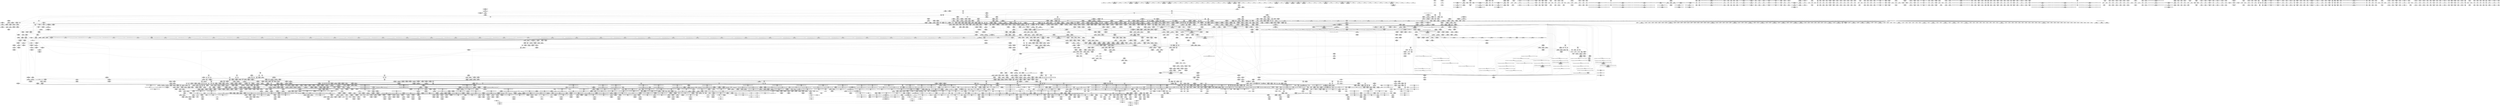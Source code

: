 digraph {
	CE0x5302e20 [shape=record,shape=Mrecord,label="{CE0x5302e20|128:_i8*,_1208:_%struct.file*,_:_CMRE_26,27_}"]
	CE0x6ec12d0 [shape=record,shape=Mrecord,label="{CE0x6ec12d0|tomoyo_path_perm:sw.bb|*SummSource*}"]
	CE0x53b62f0 [shape=record,shape=Mrecord,label="{CE0x53b62f0|tomoyo_const_part_length:retval.0|*SummSink*}"]
	CE0x5745900 [shape=record,shape=Mrecord,label="{CE0x5745900|VOIDTB_TE:_CE_149,150_}"]
	CE0x703e4f0 [shape=record,shape=Mrecord,label="{CE0x703e4f0|tomoyo_path_permission:if.then}"]
	CE0x46e2220 [shape=record,shape=Mrecord,label="{CE0x46e2220|tomoyo_const_part_length:len.0|*SummSink*}"]
	CE0x53b4fa0 [shape=record,shape=Mrecord,label="{CE0x53b4fa0|GLOBAL:__llvm_gcov_ctr43150|Global_var:__llvm_gcov_ctr43150}"]
	CE0x5579f10 [shape=record,shape=Mrecord,label="{CE0x5579f10|_call_void_rcu_lock_release(%struct.lockdep_map*_%dep_map)_#9,_!dbg_!38905|include/linux/srcu.h,236}"]
	CE0x55acee0 [shape=record,shape=Mrecord,label="{CE0x55acee0|i32_9|*Constant*}"]
	CE0x3825750 [shape=record,shape=Mrecord,label="{CE0x3825750|GLOBAL:full_name_hash|*Constant*|*SummSource*}"]
	CE0x6d232b0 [shape=record,shape=Mrecord,label="{CE0x6d232b0|tomoyo_get_mode:tmp23|security/tomoyo/util.c,986|*SummSink*}"]
	CE0x3b1ff30 [shape=record,shape=Mrecord,label="{CE0x3b1ff30|tomoyo_path_perm:obj|security/tomoyo/file.c, 788|*SummSink*}"]
	CE0x53b5b10 [shape=record,shape=Mrecord,label="{CE0x53b5b10|i8_1|*Constant*|*SummSource*}"]
	CE0x6e9e1c0 [shape=record,shape=Mrecord,label="{CE0x6e9e1c0|tomoyo_const_part_length:tmp46|security/tomoyo/util.c,646|*SummSource*}"]
	CE0x56dbc60 [shape=record,shape=Mrecord,label="{CE0x56dbc60|_ret_i32_%call,_!dbg_!38902|security/tomoyo/common.h,1097}"]
	CE0x6d05bf0 [shape=record,shape=Mrecord,label="{CE0x6d05bf0|GLOBAL:tomoyo_ss|Global_var:tomoyo_ss}"]
	CE0x6e41050 [shape=record,shape=Mrecord,label="{CE0x6e41050|tomoyo_path_permission:tmp|*SummSink*}"]
	CE0x59084a0 [shape=record,shape=Mrecord,label="{CE0x59084a0|VOIDTB_TE:_CE_169,170_}"]
	CE0x55590c0 [shape=record,shape=Mrecord,label="{CE0x55590c0|i64*_getelementptr_inbounds_(_25_x_i64_,_25_x_i64_*___llvm_gcov_ctr11,_i64_0,_i64_3)|*Constant*}"]
	CE0x46d9b20 [shape=record,shape=Mrecord,label="{CE0x46d9b20|i64_21|*Constant*|*SummSink*}"]
	CE0x58a11b0 [shape=record,shape=Mrecord,label="{CE0x58a11b0|tomoyo_add_slash:tmp9|security/tomoyo/file.c,136|*SummSource*}"]
	CE0x460dba0 [shape=record,shape=Mrecord,label="{CE0x460dba0|_ret_void,_!dbg_!38907|include/linux/srcu.h,238}"]
	CE0x6e2ac50 [shape=record,shape=Mrecord,label="{CE0x6e2ac50|_call_void_mcount()_#3}"]
	CE0x58137d0 [shape=record,shape=Mrecord,label="{CE0x58137d0|get_current:entry}"]
	CE0x53c5c00 [shape=record,shape=Mrecord,label="{CE0x53c5c00|i64*_getelementptr_inbounds_(_6_x_i64_,_6_x_i64_*___llvm_gcov_ctr25,_i64_0,_i64_3)|*Constant*}"]
	CE0x4771770 [shape=record,shape=Mrecord,label="{CE0x4771770|0:_i8,_array:_GCRE_tomoyo_index2category_constant_39_x_i8_c_00_00_00_00_00_00_00_00_00_00_00_00_00_00_00_00_00_00_00_00_00_00_00_01_01_01_01_01_01_01_01_01_01_01_01_01_01_01_02_,_align_16:_elem_7::|security/tomoyo/util.c,983}"]
	CE0x3af1dd0 [shape=record,shape=Mrecord,label="{CE0x3af1dd0|_call_void_rcu_lock_acquire(%struct.lockdep_map*_%dep_map)_#9,_!dbg_!38906|include/linux/srcu.h,222|*SummSource*}"]
	CE0x5474f90 [shape=record,shape=Mrecord,label="{CE0x5474f90|i64*_getelementptr_inbounds_(_4_x_i64_,_4_x_i64_*___llvm_gcov_ctr33,_i64_0,_i64_2)|*Constant*|*SummSource*}"]
	CE0x3a98600 [shape=record,shape=Mrecord,label="{CE0x3a98600|tomoyo_fill_path_info:tmp12|security/tomoyo/util.c,667}"]
	CE0x3981d80 [shape=record,shape=Mrecord,label="{CE0x3981d80|tomoyo_inode_getattr:tmp2}"]
	CE0x370a240 [shape=record,shape=Mrecord,label="{CE0x370a240|i1_false|*Constant*}"]
	CE0x47ae2c0 [shape=record,shape=Mrecord,label="{CE0x47ae2c0|tomoyo_get_mode:tmp6|security/tomoyo/util.c,978}"]
	CE0x570e290 [shape=record,shape=Mrecord,label="{CE0x570e290|__llvm_gcov_indirect_counter_increment114:counters|Function::__llvm_gcov_indirect_counter_increment114&Arg::counters::|*SummSource*}"]
	CE0x5474170 [shape=record,shape=Mrecord,label="{CE0x5474170|GLOBAL:lock_release|*Constant*|*SummSink*}"]
	CE0x395a3f0 [shape=record,shape=Mrecord,label="{CE0x395a3f0|tomoyo_path_permission:mode|security/tomoyo/file.c,564|*SummSource*}"]
	CE0x4770db0 [shape=record,shape=Mrecord,label="{CE0x4770db0|i32_255|*Constant*|*SummSink*}"]
	CE0x45fe4a0 [shape=record,shape=Mrecord,label="{CE0x45fe4a0|tomoyo_get_realpath:tmp11|security/tomoyo/file.c,156}"]
	CE0x53d58b0 [shape=record,shape=Mrecord,label="{CE0x53d58b0|i64*_getelementptr_inbounds_(_31_x_i64_,_31_x_i64_*___llvm_gcov_ctr43150,_i64_0,_i64_16)|*Constant*|*SummSource*}"]
	CE0x6e40b10 [shape=record,shape=Mrecord,label="{CE0x6e40b10|tomoyo_path_permission:path7|security/tomoyo/file.c,569|*SummSource*}"]
	CE0x48f08a0 [shape=record,shape=Mrecord,label="{CE0x48f08a0|tomoyo_get_mode:if.then13|*SummSource*}"]
	CE0x5446520 [shape=record,shape=Mrecord,label="{CE0x5446520|__llvm_gcov_indirect_counter_increment:entry}"]
	CE0x5618c90 [shape=record,shape=Mrecord,label="{CE0x5618c90|%struct.task_struct*_(%struct.task_struct**)*_asm_movq_%gs:$_1:P_,$0_,_r,im,_dirflag_,_fpsr_,_flags_|*SummSource*}"]
	CE0x6d7f450 [shape=record,shape=Mrecord,label="{CE0x6d7f450|tomoyo_audit_path_log:filename|security/tomoyo/file.c,169|*SummSource*}"]
	CE0x5616280 [shape=record,shape=Mrecord,label="{CE0x5616280|0:_%struct.tomoyo_obj_info*,_16:_%struct.tomoyo_domain_info*,_24:_%struct.tomoyo_path_info*,_40:_i8,_72:_i8,_75:_i8,_76:_i8,_77:_i8,_:_SCMRE_26,27_}"]
	CE0x39990b0 [shape=record,shape=Mrecord,label="{CE0x39990b0|tomoyo_path_permission:operation8|security/tomoyo/file.c,569|*SummSink*}"]
	CE0x4527e30 [shape=record,shape=Mrecord,label="{CE0x4527e30|i64*_getelementptr_inbounds_(_5_x_i64_,_5_x_i64_*___llvm_gcov_ctr28130,_i64_0,_i64_3)|*Constant*|*SummSource*}"]
	CE0x6d7fbf0 [shape=record,shape=Mrecord,label="{CE0x6d7fbf0|i64*_getelementptr_inbounds_(_12_x_i64_,_12_x_i64_*___llvm_gcov_ctr31133,_i64_0,_i64_9)|*Constant*}"]
	CE0x44f0540 [shape=record,shape=Mrecord,label="{CE0x44f0540|tomoyo_domain:tmp23|security/tomoyo/common.h,1205}"]
	CE0x4642860 [shape=record,shape=Mrecord,label="{CE0x4642860|tomoyo_path_permission:tmp10|security/tomoyo/file.c,565|*SummSink*}"]
	CE0x5427db0 [shape=record,shape=Mrecord,label="{CE0x5427db0|GLOBAL:tomoyo_init_request_info|*Constant*|*SummSink*}"]
	CE0x57ae230 [shape=record,shape=Mrecord,label="{CE0x57ae230|tomoyo_path_permission:cmp|security/tomoyo/file.c,565|*SummSource*}"]
	CE0x449fc30 [shape=record,shape=Mrecord,label="{CE0x449fc30|tomoyo_const_part_length:tmp34|security/tomoyo/util.c,642|*SummSink*}"]
	CE0x591bf50 [shape=record,shape=Mrecord,label="{CE0x591bf50|tomoyo_const_part_length:add29|security/tomoyo/util.c,646|*SummSink*}"]
	CE0x45836b0 [shape=record,shape=Mrecord,label="{CE0x45836b0|srcu_read_unlock:bb}"]
	CE0x3a3f300 [shape=record,shape=Mrecord,label="{CE0x3a3f300|GLOBAL:srcu_read_unlock|*Constant*|*SummSource*}"]
	CE0x3af1820 [shape=record,shape=Mrecord,label="{CE0x3af1820|i32_9|*Constant*}"]
	CE0x3850880 [shape=record,shape=Mrecord,label="{CE0x3850880|0:_i8,_array:_GCRE_tomoyo_index2category_constant_39_x_i8_c_00_00_00_00_00_00_00_00_00_00_00_00_00_00_00_00_00_00_00_00_00_00_00_01_01_01_01_01_01_01_01_01_01_01_01_01_01_01_02_,_align_16:_elem_23::|security/tomoyo/util.c,983}"]
	CE0x5526c40 [shape=record,shape=Mrecord,label="{CE0x5526c40|tomoyo_path_perm:tmp5|security/tomoyo/file.c,789}"]
	CE0x5492b20 [shape=record,shape=Mrecord,label="{CE0x5492b20|tomoyo_get_realpath:tmp3|security/tomoyo/file.c,151}"]
	CE0x6d807f0 [shape=record,shape=Mrecord,label="{CE0x6d807f0|tomoyo_init_request_info:call|security/tomoyo/util.c,1005}"]
	CE0x38fa6c0 [shape=record,shape=Mrecord,label="{CE0x38fa6c0|tomoyo_const_part_length:cmp15|security/tomoyo/util.c,641}"]
	CE0x3923e80 [shape=record,shape=Mrecord,label="{CE0x3923e80|tomoyo_audit_path_log:tmp4|security/tomoyo/file.c,168}"]
	CE0x45c9b50 [shape=record,shape=Mrecord,label="{CE0x45c9b50|i32_55|*Constant*}"]
	CE0x6d21ae0 [shape=record,shape=Mrecord,label="{CE0x6d21ae0|VOIDTB_TE:_CE_272,280_|Function::tomoyo_inode_getattr&Arg::dentry::}"]
	CE0x5908710 [shape=record,shape=Mrecord,label="{CE0x5908710|VOIDTB_TE:_CE_172,173_}"]
	CE0x56db620 [shape=record,shape=Mrecord,label="{CE0x56db620|GLOBAL:tomoyo_read_lock|*Constant*|*SummSink*}"]
	CE0x4674c00 [shape=record,shape=Mrecord,label="{CE0x4674c00|tomoyo_const_part_length:tmp24|security/tomoyo/util.c,640|*SummSource*}"]
	CE0x5579260 [shape=record,shape=Mrecord,label="{CE0x5579260|tomoyo_audit_path_log:idxprom|security/tomoyo/file.c,167|*SummSource*}"]
	CE0x4737d40 [shape=record,shape=Mrecord,label="{CE0x4737d40|GLOBAL:tomoyo_read_lock|*Constant*}"]
	CE0x37ca0f0 [shape=record,shape=Mrecord,label="{CE0x37ca0f0|tomoyo_path_perm:tmp11|security/tomoyo/file.c,797}"]
	CE0x5566ae0 [shape=record,shape=Mrecord,label="{CE0x5566ae0|tomoyo_audit_path_log:tmp3|*SummSource*}"]
	CE0x56b7230 [shape=record,shape=Mrecord,label="{CE0x56b7230|rcu_lock_acquire:tmp}"]
	CE0x6e410c0 [shape=record,shape=Mrecord,label="{CE0x6e410c0|tomoyo_path_permission:tmp1}"]
	CE0x588e6b0 [shape=record,shape=Mrecord,label="{CE0x588e6b0|tomoyo_get_mode:tmp21|security/tomoyo/util.c,985|*SummSink*}"]
	CE0x47d09d0 [shape=record,shape=Mrecord,label="{CE0x47d09d0|tomoyo_get_mode:tmp9|security/tomoyo/util.c,981}"]
	CE0x57454a0 [shape=record,shape=Mrecord,label="{CE0x57454a0|get_current:tmp|*SummSource*}"]
	CE0x5677660 [shape=record,shape=Mrecord,label="{CE0x5677660|i64*_getelementptr_inbounds_(_6_x_i64_,_6_x_i64_*___llvm_gcov_ctr26,_i64_0,_i64_5)|*Constant*}"]
	CE0x47d0050 [shape=record,shape=Mrecord,label="{CE0x47d0050|GLOBAL:tomoyo_path_keyword|Global_var:tomoyo_path_keyword|*SummSource*}"]
	CE0x5809940 [shape=record,shape=Mrecord,label="{CE0x5809940|srcu_read_unlock:bb|*SummSink*}"]
	CE0x6e21f40 [shape=record,shape=Mrecord,label="{CE0x6e21f40|tomoyo_get_mode:entry|*SummSource*}"]
	CE0x45d9e80 [shape=record,shape=Mrecord,label="{CE0x45d9e80|_call_void_mcount()_#3|*SummSink*}"]
	CE0x44b3630 [shape=record,shape=Mrecord,label="{CE0x44b3630|tomoyo_const_part_length:sw.bb|*SummSource*}"]
	CE0x37c4fe0 [shape=record,shape=Mrecord,label="{CE0x37c4fe0|_ret_i32_%call,_!dbg_!38907|security/tomoyo/tomoyo.c,150|*SummSink*}"]
	CE0x537fe30 [shape=record,shape=Mrecord,label="{CE0x537fe30|tomoyo_path_permission:profile|security/tomoyo/file.c,564|*SummSource*}"]
	CE0x4674900 [shape=record,shape=Mrecord,label="{CE0x4674900|tomoyo_const_part_length:incdec.ptr10|security/tomoyo/util.c,640|*SummSource*}"]
	CE0x6edfdb0 [shape=record,shape=Mrecord,label="{CE0x6edfdb0|tomoyo_audit_path_log:tmp5|security/tomoyo/file.c,167|*SummSink*}"]
	CE0x4737c30 [shape=record,shape=Mrecord,label="{CE0x4737c30|0:_i8*,_:_SCMRE_15,16_|*MultipleSource*|security/tomoyo/file.c, 792|security/tomoyo/file.c, 794|security/tomoyo/file.c,802}"]
	CE0x57b44d0 [shape=record,shape=Mrecord,label="{CE0x57b44d0|tomoyo_path_permission:path|security/tomoyo/file.c,568|*SummSink*}"]
	CE0x3894c00 [shape=record,shape=Mrecord,label="{CE0x3894c00|tomoyo_domain:tmp14|security/tomoyo/common.h,1205|*SummSource*}"]
	CE0x56eda40 [shape=record,shape=Mrecord,label="{CE0x56eda40|tomoyo_domain:tobool1|security/tomoyo/common.h,1205|*SummSink*}"]
	CE0x53d4e50 [shape=record,shape=Mrecord,label="{CE0x53d4e50|i32_92|*Constant*}"]
	CE0x58139b0 [shape=record,shape=Mrecord,label="{CE0x58139b0|get_current:entry|*SummSink*}"]
	CE0x5716a30 [shape=record,shape=Mrecord,label="{CE0x5716a30|VOIDTB_TE:_CE_217,218_}"]
	CE0x57fb9f0 [shape=record,shape=Mrecord,label="{CE0x57fb9f0|tomoyo_const_part_length:tmp30|security/tomoyo/util.c,641|*SummSink*}"]
	CE0x54ee570 [shape=record,shape=Mrecord,label="{CE0x54ee570|tomoyo_path_permission:idxprom|security/tomoyo/file.c,563|*SummSource*}"]
	CE0x5515ad0 [shape=record,shape=Mrecord,label="{CE0x5515ad0|tomoyo_fill_path_info:tmp4|security/tomoyo/util.c,667|*SummSource*}"]
	CE0x38eb130 [shape=record,shape=Mrecord,label="{CE0x38eb130|tomoyo_const_part_length:tmp10|security/tomoyo/util.c,626|*SummSink*}"]
	CE0x59273d0 [shape=record,shape=Mrecord,label="{CE0x59273d0|tomoyo_get_mode:bb|*SummSink*}"]
	CE0x57bd320 [shape=record,shape=Mrecord,label="{CE0x57bd320|tomoyo_add_slash:tmp2|*LoadInst*|security/tomoyo/file.c,131}"]
	CE0x4673d10 [shape=record,shape=Mrecord,label="{CE0x4673d10|tomoyo_audit_path_log:tmp2|*SummSource*}"]
	CE0x4658900 [shape=record,shape=Mrecord,label="{CE0x4658900|tomoyo_path_perm:tmp12|security/tomoyo/file.c,799}"]
	CE0x6d15740 [shape=record,shape=Mrecord,label="{CE0x6d15740|tomoyo_fill_path_info:land.end|*SummSource*}"]
	CE0x44b4360 [shape=record,shape=Mrecord,label="{CE0x44b4360|i64_20|*Constant*}"]
	CE0x5359360 [shape=record,shape=Mrecord,label="{CE0x5359360|VOIDTB_TE:_CE_306,307_}"]
	CE0x5741150 [shape=record,shape=Mrecord,label="{CE0x5741150|GLOBAL:__llvm_gcov_ctr11|Global_var:__llvm_gcov_ctr11|*SummSink*}"]
	CE0x396c1e0 [shape=record,shape=Mrecord,label="{CE0x396c1e0|tomoyo_path_permission:return}"]
	CE0x5359170 [shape=record,shape=Mrecord,label="{CE0x5359170|VOIDTB_TE:_CE_296,304_|Function::tomoyo_inode_getattr&Arg::dentry::}"]
	CE0x45d5260 [shape=record,shape=Mrecord,label="{CE0x45d5260|tomoyo_path_permission:tmp20|security/tomoyo/file.c,573|*SummSink*}"]
	CE0x5493420 [shape=record,shape=Mrecord,label="{CE0x5493420|tomoyo_get_realpath:return}"]
	CE0x4661910 [shape=record,shape=Mrecord,label="{CE0x4661910|i64*_getelementptr_inbounds_(_31_x_i64_,_31_x_i64_*___llvm_gcov_ctr43150,_i64_0,_i64_4)|*Constant*}"]
	"CONST[source:0(mediator),value:0(static)][purpose:{operation}][SrcIdx:15]"
	CE0x6e7fd50 [shape=record,shape=Mrecord,label="{CE0x6e7fd50|tomoyo_get_mode:idxprom|security/tomoyo/util.c,981|*SummSink*}"]
	CE0x5497cf0 [shape=record,shape=Mrecord,label="{CE0x5497cf0|tomoyo_path_permission:path|security/tomoyo/file.c,568}"]
	CE0x57ebe00 [shape=record,shape=Mrecord,label="{CE0x57ebe00|tomoyo_fill_path_info:land.end}"]
	CE0x469e730 [shape=record,shape=Mrecord,label="{CE0x469e730|tomoyo_const_part_length:cmp12|security/tomoyo/util.c,641|*SummSource*}"]
	CE0x6d8ce50 [shape=record,shape=Mrecord,label="{CE0x6d8ce50|tomoyo_path_permission:tmp3|*LoadInst*|security/tomoyo/file.c,564|*SummSource*}"]
	CE0x483cb90 [shape=record,shape=Mrecord,label="{CE0x483cb90|tomoyo_init_request_info:tobool|security/tomoyo/util.c,1004|*SummSource*}"]
	CE0x396bd70 [shape=record,shape=Mrecord,label="{CE0x396bd70|GLOBAL:tomoyo_index2category|Global_var:tomoyo_index2category}"]
	CE0x6d6ea80 [shape=record,shape=Mrecord,label="{CE0x6d6ea80|_call_void_rcu_lock_release(%struct.lockdep_map*_%dep_map)_#9,_!dbg_!38905|include/linux/srcu.h,236|*SummSource*}"]
	CE0x3a98450 [shape=record,shape=Mrecord,label="{CE0x3a98450|tomoyo_fill_path_info:tmp11|security/tomoyo/util.c,667}"]
	CE0x47dbbd0 [shape=record,shape=Mrecord,label="{CE0x47dbbd0|tomoyo_path_perm:path1|security/tomoyo/file.c,788}"]
	CE0x53a2cc0 [shape=record,shape=Mrecord,label="{CE0x53a2cc0|tomoyo_add_slash:tmp8|security/tomoyo/file.c,132}"]
	CE0x56a0990 [shape=record,shape=Mrecord,label="{CE0x56a0990|_call_void_mcount()_#3|*SummSink*}"]
	CE0x54a07a0 [shape=record,shape=Mrecord,label="{CE0x54a07a0|_ret_void|*SummSource*}"]
	CE0x6fbea00 [shape=record,shape=Mrecord,label="{CE0x6fbea00|i32_3|*Constant*|*SummSink*}"]
	CE0x4592da0 [shape=record,shape=Mrecord,label="{CE0x4592da0|tomoyo_path_perm:tmp29|security/tomoyo/file.c,815|*SummSource*}"]
	CE0x47aec60 [shape=record,shape=Mrecord,label="{CE0x47aec60|i32_255|*Constant*|*SummSource*}"]
	CE0x6fbed20 [shape=record,shape=Mrecord,label="{CE0x6fbed20|tomoyo_path_perm:frombool|security/tomoyo/file.c,800|*SummSource*}"]
	CE0x6eb7da0 [shape=record,shape=Mrecord,label="{CE0x6eb7da0|_ret_void,_!dbg_!38929|security/tomoyo/util.c,670}"]
	CE0x55c5f40 [shape=record,shape=Mrecord,label="{CE0x55c5f40|128:_i8*,_1208:_%struct.file*,_:_CMRE_47,48_}"]
	CE0x56f0ab0 [shape=record,shape=Mrecord,label="{CE0x56f0ab0|0:_%struct.tomoyo_obj_info*,_16:_%struct.tomoyo_domain_info*,_24:_%struct.tomoyo_path_info*,_40:_i8,_72:_i8,_75:_i8,_76:_i8,_77:_i8,_:_SCMRE_50,51_}"]
	CE0x534c6a0 [shape=record,shape=Mrecord,label="{CE0x534c6a0|tomoyo_path_perm:tmp4|security/tomoyo/file.c,788}"]
	CE0x46d32e0 [shape=record,shape=Mrecord,label="{CE0x46d32e0|i64_13|*Constant*|*SummSink*}"]
	CE0x6d6bfe0 [shape=record,shape=Mrecord,label="{CE0x6d6bfe0|tomoyo_path_perm:bb|*SummSink*}"]
	CE0x6d47010 [shape=record,shape=Mrecord,label="{CE0x6d47010|tomoyo_const_part_length:tmp38|security/tomoyo/util.c,644|*SummSource*}"]
	CE0x6d05a00 [shape=record,shape=Mrecord,label="{CE0x6d05a00|srcu_read_lock:entry|*SummSource*}"]
	CE0x5642890 [shape=record,shape=Mrecord,label="{CE0x5642890|0:_%struct.tomoyo_obj_info*,_16:_%struct.tomoyo_domain_info*,_24:_%struct.tomoyo_path_info*,_40:_i8,_72:_i8,_75:_i8,_76:_i8,_77:_i8,_:_SCMRE_42,43_}"]
	CE0x4572790 [shape=record,shape=Mrecord,label="{CE0x4572790|_call_void_lock_acquire(%struct.lockdep_map*_%map,_i32_0,_i32_0,_i32_2,_i32_0,_%struct.lockdep_map*_null,_i64_ptrtoint_(i8*_blockaddress(_rcu_lock_acquire,_%__here)_to_i64))_#9,_!dbg_!38907|include/linux/rcupdate.h,418|*SummSink*}"]
	CE0x4516810 [shape=record,shape=Mrecord,label="{CE0x4516810|tomoyo_const_part_length:if.then27|*SummSink*}"]
	CE0x53e6690 [shape=record,shape=Mrecord,label="{CE0x53e6690|i32_5|*Constant*|*SummSource*}"]
	CE0x56dbac0 [shape=record,shape=Mrecord,label="{CE0x56dbac0|tomoyo_read_lock:entry}"]
	CE0x552f260 [shape=record,shape=Mrecord,label="{CE0x552f260|tomoyo_const_part_length:incdec.ptr7|security/tomoyo/util.c,631|*SummSource*}"]
	CE0x7053760 [shape=record,shape=Mrecord,label="{CE0x7053760|tomoyo_path_perm:cmp18|security/tomoyo/file.c,821|*SummSource*}"]
	CE0x7045660 [shape=record,shape=Mrecord,label="{CE0x7045660|tomoyo_path_permission:filename|Function::tomoyo_path_permission&Arg::filename::|*SummSink*}"]
	CE0x55ad060 [shape=record,shape=Mrecord,label="{CE0x55ad060|i32_9|*Constant*|*SummSink*}"]
	CE0x55d65d0 [shape=record,shape=Mrecord,label="{CE0x55d65d0|i64*_getelementptr_inbounds_(_25_x_i64_,_25_x_i64_*___llvm_gcov_ctr11,_i64_0,_i64_3)|*Constant*|*SummSource*}"]
	CE0x5603e50 [shape=record,shape=Mrecord,label="{CE0x5603e50|0:_%struct.tomoyo_obj_info*,_16:_%struct.tomoyo_domain_info*,_24:_%struct.tomoyo_path_info*,_40:_i8,_72:_i8,_75:_i8,_76:_i8,_77:_i8,_:_SCMRE_34,35_}"]
	CE0x5857d30 [shape=record,shape=Mrecord,label="{CE0x5857d30|tomoyo_init_request_info:tmp5|security/tomoyo/util.c,1004|*SummSource*}"]
	CE0x4720ac0 [shape=record,shape=Mrecord,label="{CE0x4720ac0|tomoyo_add_slash:bb|*SummSource*}"]
	CE0x5734440 [shape=record,shape=Mrecord,label="{CE0x5734440|0:_i64*,_array:_GCR___llvm_gcda_edge_table44_internal_unnamed_addr_constant_3_x_i64*_i64*_getelementptr_inbounds_(_31_x_i64_,_31_x_i64_*___llvm_gcov_ctr43150,_i64_0,_i64_10),_i64*_getelementptr_inbounds_(_31_x_i64_,_31_x_i64_*___llvm_gcov_ctr43150,_i64_0,_i64_11),_i64*_getelementptr_inbounds_(_31_x_i64_,_31_x_i64_*___llvm_gcov_ctr43150,_i64_0,_i64_15)_:_elem_0::}"]
	CE0x583ca00 [shape=record,shape=Mrecord,label="{CE0x583ca00|tomoyo_domain:entry|*SummSource*}"]
	CE0x55c6580 [shape=record,shape=Mrecord,label="{CE0x55c6580|128:_i8*,_1208:_%struct.file*,_:_CMRE_52,56_|*MultipleSource*|security/tomoyo/common.h,1205|security/tomoyo/common.h,1205}"]
	CE0x53b50d0 [shape=record,shape=Mrecord,label="{CE0x53b50d0|GLOBAL:__llvm_gcov_ctr43150|Global_var:__llvm_gcov_ctr43150|*SummSink*}"]
	CE0x58240b0 [shape=record,shape=Mrecord,label="{CE0x58240b0|tomoyo_path_perm:tmp20|security/tomoyo/file.c,805|*SummSource*}"]
	CE0x4525830 [shape=record,shape=Mrecord,label="{CE0x4525830|tomoyo_path_perm:if.end26}"]
	CE0x6d475d0 [shape=record,shape=Mrecord,label="{CE0x6d475d0|tomoyo_const_part_length:tmp39|security/tomoyo/util.c,644|*SummSink*}"]
	CE0x5809fd0 [shape=record,shape=Mrecord,label="{CE0x5809fd0|_call_void___srcu_read_unlock(%struct.srcu_struct*_%sp,_i32_%idx)_#9,_!dbg_!38906|include/linux/srcu.h,237|*SummSink*}"]
	CE0x5493510 [shape=record,shape=Mrecord,label="{CE0x5493510|tomoyo_get_realpath:return|*SummSource*}"]
	CE0x6e22290 [shape=record,shape=Mrecord,label="{CE0x6e22290|tomoyo_get_mode:ns|Function::tomoyo_get_mode&Arg::ns::|*SummSink*}"]
	CE0x702b140 [shape=record,shape=Mrecord,label="{CE0x702b140|rcu_lock_release:tmp4|include/linux/rcupdate.h,423|*SummSource*}"]
	CE0x4581140 [shape=record,shape=Mrecord,label="{CE0x4581140|tomoyo_fill_path_info:conv|security/tomoyo/util.c,664}"]
	CE0x6eaa010 [shape=record,shape=Mrecord,label="{CE0x6eaa010|i64**_getelementptr_inbounds_(_3_x_i64*_,_3_x_i64*_*___llvm_gcda_edge_table44,_i64_0,_i64_0)|*Constant*}"]
	CE0x3a290b0 [shape=record,shape=Mrecord,label="{CE0x3a290b0|tomoyo_add_slash:tmp5|security/tomoyo/file.c,131|*SummSource*}"]
	CE0x5571ea0 [shape=record,shape=Mrecord,label="{CE0x5571ea0|tomoyo_get_mode:conv10|security/tomoyo/util.c,985}"]
	CE0x57fb530 [shape=record,shape=Mrecord,label="{CE0x57fb530|tomoyo_const_part_length:tmp29|security/tomoyo/util.c,641|*SummSink*}"]
	CE0x56ef860 [shape=record,shape=Mrecord,label="{CE0x56ef860|i64*_getelementptr_inbounds_(_31_x_i64_,_31_x_i64_*___llvm_gcov_ctr43150,_i64_0,_i64_0)|*Constant*}"]
	CE0x45eb790 [shape=record,shape=Mrecord,label="{CE0x45eb790|_call_void_kfree(i8*_%tmp38)_#9,_!dbg_!38960|security/tomoyo/file.c,822|*SummSink*}"]
	CE0x4648be0 [shape=record,shape=Mrecord,label="{CE0x4648be0|tomoyo_path_permission:arrayidx|security/tomoyo/file.c,563}"]
	CE0x54913a0 [shape=record,shape=Mrecord,label="{CE0x54913a0|tomoyo_domain:tmp2|*SummSource*}"]
	CE0x53b82c0 [shape=record,shape=Mrecord,label="{CE0x53b82c0|tomoyo_init_request_info:index|Function::tomoyo_init_request_info&Arg::index::|*SummSource*}"]
	CE0x38fd7e0 [shape=record,shape=Mrecord,label="{CE0x38fd7e0|i64*_getelementptr_inbounds_(_12_x_i64_,_12_x_i64_*___llvm_gcov_ctr31133,_i64_0,_i64_11)|*Constant*|*SummSink*}"]
	CE0x58a1d40 [shape=record,shape=Mrecord,label="{CE0x58a1d40|tomoyo_add_slash:tmp11|*LoadInst*|security/tomoyo/file.c,136}"]
	CE0x57224d0 [shape=record,shape=Mrecord,label="{CE0x57224d0|tomoyo_fill_path_info:sub|security/tomoyo/util.c,667|*SummSink*}"]
	CE0x53b3a00 [shape=record,shape=Mrecord,label="{CE0x53b3a00|tomoyo_get_mode:tmp21|security/tomoyo/util.c,985}"]
	CE0x39aa870 [shape=record,shape=Mrecord,label="{CE0x39aa870|_call_void_mcount()_#3}"]
	CE0x6d698f0 [shape=record,shape=Mrecord,label="{CE0x6d698f0|i64*_getelementptr_inbounds_(_5_x_i64_,_5_x_i64_*___llvm_gcov_ctr32134,_i64_0,_i64_0)|*Constant*|*SummSink*}"]
	CE0x53a1500 [shape=record,shape=Mrecord,label="{CE0x53a1500|tomoyo_path_perm:conv8|security/tomoyo/file.c,807}"]
	CE0x4515790 [shape=record,shape=Mrecord,label="{CE0x4515790|tomoyo_const_part_length:if.end6}"]
	CE0x45c9220 [shape=record,shape=Mrecord,label="{CE0x45c9220|i64*_getelementptr_inbounds_(_2_x_i64_,_2_x_i64_*___llvm_gcov_ctr21,_i64_0,_i64_0)|*Constant*|*SummSink*}"]
	CE0x6de30f0 [shape=record,shape=Mrecord,label="{CE0x6de30f0|tomoyo_path_permission:ns|security/tomoyo/file.c,564}"]
	CE0x5456ee0 [shape=record,shape=Mrecord,label="{CE0x5456ee0|tomoyo_domain:tmp16|security/tomoyo/common.h,1205}"]
	CE0x56ecd50 [shape=record,shape=Mrecord,label="{CE0x56ecd50|tomoyo_const_part_length:lor.lhs.false|*SummSource*}"]
	CE0x464a640 [shape=record,shape=Mrecord,label="{CE0x464a640|GLOBAL:__llvm_gcov_indirect_counter_increment|*Constant*|*SummSink*}"]
	CE0x572faf0 [shape=record,shape=Mrecord,label="{CE0x572faf0|_ret_i1_%retval.0,_!dbg_!38916|security/tomoyo/file.c,156|*SummSource*}"]
	CE0x588dfb0 [shape=record,shape=Mrecord,label="{CE0x588dfb0|tomoyo_get_mode:tmp20|security/tomoyo/util.c,985}"]
	CE0x53b7870 [shape=record,shape=Mrecord,label="{CE0x53b7870|%struct.tomoyo_domain_info*_null|*Constant*}"]
	CE0x4538920 [shape=record,shape=Mrecord,label="{CE0x4538920|tomoyo_fill_path_info:tmp13|*LoadInst*|security/tomoyo/util.c,668}"]
	CE0x57ce310 [shape=record,shape=Mrecord,label="{CE0x57ce310|tomoyo_const_part_length:tmp20|security/tomoyo/util.c,628|*SummSource*}"]
	CE0x3afb7e0 [shape=record,shape=Mrecord,label="{CE0x3afb7e0|i32_1|*Constant*|*SummSource*}"]
	CE0x6eb7c50 [shape=record,shape=Mrecord,label="{CE0x6eb7c50|_call_void_tomoyo_fill_path_info(%struct.tomoyo_path_info*_%buf)_#9,_!dbg_!38911|security/tomoyo/file.c,137|*SummSink*}"]
	CE0x46c8480 [shape=record,shape=Mrecord,label="{CE0x46c8480|tomoyo_read_unlock:idx|Function::tomoyo_read_unlock&Arg::idx::|*SummSink*}"]
	CE0x6e06130 [shape=record,shape=Mrecord,label="{CE0x6e06130|tomoyo_path_permission:tmp24|security/tomoyo/file.c,575}"]
	CE0x38b8540 [shape=record,shape=Mrecord,label="{CE0x38b8540|tomoyo_get_mode:conv15|security/tomoyo/util.c,987}"]
	CE0x6d30a10 [shape=record,shape=Mrecord,label="{CE0x6d30a10|i64_22|*Constant*|*SummSource*}"]
	CE0x54931c0 [shape=record,shape=Mrecord,label="{CE0x54931c0|__llvm_gcov_indirect_counter_increment:tmp|*SummSink*}"]
	CE0x38174f0 [shape=record,shape=Mrecord,label="{CE0x38174f0|i64_ptrtoint_(i8*_blockaddress(_rcu_lock_acquire,_%__here)_to_i64)|*Constant*}"]
	CE0x483d0c0 [shape=record,shape=Mrecord,label="{CE0x483d0c0|GLOBAL:srcu_read_lock|*Constant*|*SummSink*}"]
	"CONST[source:0(mediator),value:2(dynamic)][purpose:{object}][SnkIdx:1]"
	CE0x7064330 [shape=record,shape=Mrecord,label="{CE0x7064330|tomoyo_inode_getattr:call|security/tomoyo/tomoyo.c,150}"]
	CE0x700b2d0 [shape=record,shape=Mrecord,label="{CE0x700b2d0|i64**_getelementptr_inbounds_(_3_x_i64*_,_3_x_i64*_*___llvm_gcda_edge_table,_i64_0,_i64_0)|*Constant*|*SummSink*}"]
	CE0x56de3d0 [shape=record,shape=Mrecord,label="{CE0x56de3d0|i64*_getelementptr_inbounds_(_2_x_i64_,_2_x_i64_*___llvm_gcov_ctr32,_i64_0,_i64_0)|*Constant*}"]
	CE0x3a09170 [shape=record,shape=Mrecord,label="{CE0x3a09170|tomoyo_const_part_length:if.end|*SummSink*}"]
	CE0x4642290 [shape=record,shape=Mrecord,label="{CE0x4642290|i32_1|*Constant*}"]
	CE0x39e7ea0 [shape=record,shape=Mrecord,label="{CE0x39e7ea0|i64_5|*Constant*}"]
	CE0x5479650 [shape=record,shape=Mrecord,label="{CE0x5479650|i32_8|*Constant*|*SummSink*}"]
	CE0x5380140 [shape=record,shape=Mrecord,label="{CE0x5380140|tomoyo_get_mode:config|security/tomoyo/util.c,981}"]
	CE0x54deff0 [shape=record,shape=Mrecord,label="{CE0x54deff0|i64*_getelementptr_inbounds_(_31_x_i64_,_31_x_i64_*___llvm_gcov_ctr43150,_i64_0,_i64_21)|*Constant*|*SummSource*}"]
	CE0x6337480 [shape=record,shape=Mrecord,label="{CE0x6337480|tomoyo_get_mode:tmp4|security/tomoyo/util.c,978|*SummSource*}"]
	CE0x5926ca0 [shape=record,shape=Mrecord,label="{CE0x5926ca0|tomoyo_get_mode:tmp14|security/tomoyo/util.c,983|*SummSink*}"]
	CE0x3af1a50 [shape=record,shape=Mrecord,label="{CE0x3af1a50|srcu_read_lock:dep_map|include/linux/srcu.h,222}"]
	CE0x39aa690 [shape=record,shape=Mrecord,label="{CE0x39aa690|tomoyo_path_perm:symlink_target|security/tomoyo/file.c, 794|*SummSink*}"]
	CE0x5439ca0 [shape=record,shape=Mrecord,label="{CE0x5439ca0|tomoyo_init_request_info:tmp13|*LoadInst*|security/tomoyo/util.c,1011}"]
	CE0x59265e0 [shape=record,shape=Mrecord,label="{CE0x59265e0|GLOBAL:tomoyo_policy_loaded|Global_var:tomoyo_policy_loaded}"]
	CE0x6e73a60 [shape=record,shape=Mrecord,label="{CE0x6e73a60|i64*_getelementptr_inbounds_(_31_x_i64_,_31_x_i64_*___llvm_gcov_ctr43150,_i64_0,_i64_26)|*Constant*}"]
	CE0x5809e60 [shape=record,shape=Mrecord,label="{CE0x5809e60|_ret_void,_!dbg_!38908|include/linux/rcupdate.h,424|*SummSink*}"]
	CE0x58961b0 [shape=record,shape=Mrecord,label="{CE0x58961b0|tomoyo_const_part_length:if.end18|*SummSink*}"]
	CE0x46c88f0 [shape=record,shape=Mrecord,label="{CE0x46c88f0|_ret_void,_!dbg_!38904|security/tomoyo/common.h,1110|*SummSink*}"]
	CE0x56edb90 [shape=record,shape=Mrecord,label="{CE0x56edb90|i64_4|*Constant*}"]
	CE0x48b63f0 [shape=record,shape=Mrecord,label="{CE0x48b63f0|tomoyo_path_permission:operation8|security/tomoyo/file.c,569}"]
	CE0x542bbf0 [shape=record,shape=Mrecord,label="{CE0x542bbf0|i64*_getelementptr_inbounds_(_31_x_i64_,_31_x_i64_*___llvm_gcov_ctr43150,_i64_0,_i64_28)|*Constant*|*SummSink*}"]
	CE0x5764560 [shape=record,shape=Mrecord,label="{CE0x5764560|tomoyo_fill_path_info:tmp8|security/tomoyo/util.c,667|*SummSink*}"]
	CE0x462a0d0 [shape=record,shape=Mrecord,label="{CE0x462a0d0|tomoyo_path_perm:error.0|*SummSource*}"]
	CE0x6e9f140 [shape=record,shape=Mrecord,label="{CE0x6e9f140|i8_0|*Constant*}"]
	CE0x5909330 [shape=record,shape=Mrecord,label="{CE0x5909330|tomoyo_get_mode:tmp12|security/tomoyo/util.c,982}"]
	CE0x39e7c80 [shape=record,shape=Mrecord,label="{CE0x39e7c80|tomoyo_get_mode:conv5|security/tomoyo/util.c,983}"]
	CE0x39b4600 [shape=record,shape=Mrecord,label="{CE0x39b4600|__llvm_gcov_indirect_counter_increment114:bb|*SummSink*}"]
	CE0x5692840 [shape=record,shape=Mrecord,label="{CE0x5692840|i32_39|*Constant*}"]
	CE0x5359cd0 [shape=record,shape=Mrecord,label="{CE0x5359cd0|tomoyo_get_mode:tmp17|security/tomoyo/util.c,983}"]
	CE0x5559310 [shape=record,shape=Mrecord,label="{CE0x5559310|tomoyo_path_perm:tmp9|security/tomoyo/file.c,797|*SummSource*}"]
	CE0x541db00 [shape=record,shape=Mrecord,label="{CE0x541db00|0:_i8,_array:_GCRE_tomoyo_index2category_constant_39_x_i8_c_00_00_00_00_00_00_00_00_00_00_00_00_00_00_00_00_00_00_00_00_00_00_00_01_01_01_01_01_01_01_01_01_01_01_01_01_01_01_02_,_align_16:_elem_33::|security/tomoyo/util.c,983}"]
	CE0x3ad5440 [shape=record,shape=Mrecord,label="{CE0x3ad5440|tomoyo_path_perm:buf|security/tomoyo/file.c, 792}"]
	CE0x57ebb30 [shape=record,shape=Mrecord,label="{CE0x57ebb30|tomoyo_get_mode:tmp10|security/tomoyo/util.c,982|*SummSource*}"]
	CE0x5584a20 [shape=record,shape=Mrecord,label="{CE0x5584a20|__llvm_gcov_indirect_counter_increment:tmp3|*SummSink*}"]
	CE0x588ebd0 [shape=record,shape=Mrecord,label="{CE0x588ebd0|i64*_getelementptr_inbounds_(_12_x_i64_,_12_x_i64_*___llvm_gcov_ctr31133,_i64_0,_i64_9)|*Constant*}"]
	CE0x45915c0 [shape=record,shape=Mrecord,label="{CE0x45915c0|tomoyo_init_request_info:r|Function::tomoyo_init_request_info&Arg::r::|*SummSource*}"]
	CE0x6e2b060 [shape=record,shape=Mrecord,label="{CE0x6e2b060|tomoyo_init_request_info:conv|security/tomoyo/util.c,1010|*SummSource*}"]
	CE0x3a28a90 [shape=record,shape=Mrecord,label="{CE0x3a28a90|_call_void_mcount()_#3|*SummSource*}"]
	CE0x44a0550 [shape=record,shape=Mrecord,label="{CE0x44a0550|i32_51|*Constant*}"]
	CE0x5579b50 [shape=record,shape=Mrecord,label="{CE0x5579b50|rcu_lock_acquire:__here}"]
	CE0x454b720 [shape=record,shape=Mrecord,label="{CE0x454b720|tomoyo_const_part_length:tmp11|security/tomoyo/util.c,626|*SummSource*}"]
	CE0x5832760 [shape=record,shape=Mrecord,label="{CE0x5832760|tomoyo_const_part_length:filename|Function::tomoyo_const_part_length&Arg::filename::|*SummSink*}"]
	CE0x5479470 [shape=record,shape=Mrecord,label="{CE0x5479470|i32_2|*Constant*|*SummSink*}"]
	CE0x4648760 [shape=record,shape=Mrecord,label="{CE0x4648760|i64_3|*Constant*|*SummSource*}"]
	CE0x5934820 [shape=record,shape=Mrecord,label="{CE0x5934820|i64*_getelementptr_inbounds_(_2_x_i64_,_2_x_i64_*___llvm_gcov_ctr22,_i64_0,_i64_1)|*Constant*}"]
	CE0x4592810 [shape=record,shape=Mrecord,label="{CE0x4592810|tomoyo_path_perm:tmp28|security/tomoyo/file.c,815}"]
	CE0x46d9690 [shape=record,shape=Mrecord,label="{CE0x46d9690|tomoyo_path_perm:tobool24|security/tomoyo/file.c,826|*SummSource*}"]
	CE0x4515800 [shape=record,shape=Mrecord,label="{CE0x4515800|tomoyo_const_part_length:if.end6|*SummSource*}"]
	CE0x53e6af0 [shape=record,shape=Mrecord,label="{CE0x53e6af0|tomoyo_path_perm:symlink_target15|security/tomoyo/file.c,817|*SummSink*}"]
	CE0x57afc20 [shape=record,shape=Mrecord,label="{CE0x57afc20|tomoyo_add_slash:tmp4|security/tomoyo/file.c,131}"]
	CE0x54f65d0 [shape=record,shape=Mrecord,label="{CE0x54f65d0|tomoyo_domain:cred|security/tomoyo/common.h,1205}"]
	CE0x54f6740 [shape=record,shape=Mrecord,label="{CE0x54f6740|tomoyo_domain:cred|security/tomoyo/common.h,1205|*SummSource*}"]
	CE0x57b6180 [shape=record,shape=Mrecord,label="{CE0x57b6180|tomoyo_path_perm:tmp17|security/tomoyo/file.c,804|*SummSource*}"]
	CE0x591f3a0 [shape=record,shape=Mrecord,label="{CE0x591f3a0|tomoyo_path_perm:if.then5|*SummSource*}"]
	CE0x469f640 [shape=record,shape=Mrecord,label="{CE0x469f640|tomoyo_domain:if.end}"]
	CE0x480d970 [shape=record,shape=Mrecord,label="{CE0x480d970|GLOBAL:__llvm_gcov_indirect_counter_increment|*Constant*}"]
	CE0x57adef0 [shape=record,shape=Mrecord,label="{CE0x57adef0|tomoyo_path_permission:conv3|security/tomoyo/file.c,565|*SummSink*}"]
	CE0x632fa60 [shape=record,shape=Mrecord,label="{CE0x632fa60|tomoyo_path_perm:mode|security/tomoyo/file.c,800|*SummSource*}"]
	CE0x3a07760 [shape=record,shape=Mrecord,label="{CE0x3a07760|i64*_getelementptr_inbounds_(_2_x_i64_,_2_x_i64_*___llvm_gcov_ctr39190,_i64_0,_i64_1)|*Constant*|*SummSource*}"]
	CE0x542c560 [shape=record,shape=Mrecord,label="{CE0x542c560|tomoyo_const_part_length:tmp49|security/tomoyo/util.c,649|*SummSink*}"]
	CE0x3a04690 [shape=record,shape=Mrecord,label="{CE0x3a04690|i8*_null|*Constant*}"]
	CE0x5510080 [shape=record,shape=Mrecord,label="{CE0x5510080|COLLAPSED:_GCMRE_.str2_private_unnamed_addr_constant_2_x_i8_c_/_00_,_align_1:_elem_0:default:}"]
	CE0x3b1fdd0 [shape=record,shape=Mrecord,label="{CE0x3b1fdd0|tomoyo_path_perm:obj|security/tomoyo/file.c, 788|*SummSource*}"]
	CE0x53785f0 [shape=record,shape=Mrecord,label="{CE0x53785f0|COLLAPSED:_GCMRE___llvm_gcov_ctr25_internal_global_6_x_i64_zeroinitializer:_elem_0:default:}"]
	CE0x6f75a20 [shape=record,shape=Mrecord,label="{CE0x6f75a20|tomoyo_const_part_length:filename|Function::tomoyo_const_part_length&Arg::filename::|*SummSource*}"]
	CE0x53bbac0 [shape=record,shape=Mrecord,label="{CE0x53bbac0|VOIDTB_TE:_CE_314,315_}"]
	CE0x56fe500 [shape=record,shape=Mrecord,label="{CE0x56fe500|tomoyo_add_slash:tmp|*SummSource*}"]
	CE0x56a7d10 [shape=record,shape=Mrecord,label="{CE0x56a7d10|0:_%struct.tomoyo_obj_info*,_16:_%struct.tomoyo_domain_info*,_24:_%struct.tomoyo_path_info*,_40:_i8,_72:_i8,_75:_i8,_76:_i8,_77:_i8,_:_SCMRE_64,72_|*MultipleSource*|security/tomoyo/file.c, 787|security/tomoyo/file.c,787|Function::tomoyo_init_request_info&Arg::r::|security/tomoyo/file.c,800}"]
	CE0x6d6bad0 [shape=record,shape=Mrecord,label="{CE0x6d6bad0|tomoyo_add_slash:tmp3|security/tomoyo/file.c,131|*SummSource*}"]
	CE0x54ed400 [shape=record,shape=Mrecord,label="{CE0x54ed400|tomoyo_get_mode:if.then13}"]
	CE0x6f960b0 [shape=record,shape=Mrecord,label="{CE0x6f960b0|tomoyo_path_perm:tmp39|security/tomoyo/file.c,821|*SummSource*}"]
	CE0x38515f0 [shape=record,shape=Mrecord,label="{CE0x38515f0|0:_i8,_array:_GCRE_tomoyo_index2category_constant_39_x_i8_c_00_00_00_00_00_00_00_00_00_00_00_00_00_00_00_00_00_00_00_00_00_00_00_01_01_01_01_01_01_01_01_01_01_01_01_01_01_01_02_,_align_16:_elem_28::|security/tomoyo/util.c,983}"]
	CE0x5515de0 [shape=record,shape=Mrecord,label="{CE0x5515de0|tomoyo_fill_path_info:tmp5|security/tomoyo/util.c,667}"]
	CE0x395a530 [shape=record,shape=Mrecord,label="{CE0x395a530|tomoyo_path_permission:mode|security/tomoyo/file.c,564|*SummSink*}"]
	CE0x460dcd0 [shape=record,shape=Mrecord,label="{CE0x460dcd0|_ret_void,_!dbg_!38907|include/linux/srcu.h,238|*SummSource*}"]
	CE0x7052fd0 [shape=record,shape=Mrecord,label="{CE0x7052fd0|_ret_i32_%retval.0,_!dbg_!38942|security/tomoyo/file.c,575|*SummSink*}"]
	CE0x384f430 [shape=record,shape=Mrecord,label="{CE0x384f430|i64*_getelementptr_inbounds_(_4_x_i64_,_4_x_i64_*___llvm_gcov_ctr33,_i64_0,_i64_1)|*Constant*|*SummSink*}"]
	CE0x47a49b0 [shape=record,shape=Mrecord,label="{CE0x47a49b0|tomoyo_get_mode:tmp8|security/tomoyo/util.c,979}"]
	CE0x44c7140 [shape=record,shape=Mrecord,label="{CE0x44c7140|i64_16|*Constant*}"]
	CE0x5815e60 [shape=record,shape=Mrecord,label="{CE0x5815e60|rcu_lock_release:tmp2|*SummSource*}"]
	CE0x57346c0 [shape=record,shape=Mrecord,label="{CE0x57346c0|__llvm_gcov_indirect_counter_increment114:tmp|*SummSink*}"]
	CE0x6d31710 [shape=record,shape=Mrecord,label="{CE0x6d31710|tomoyo_const_part_length:tmp37|security/tomoyo/util.c,644|*SummSink*}"]
	CE0x6e425e0 [shape=record,shape=Mrecord,label="{CE0x6e425e0|tomoyo_path_perm:tmp27|security/tomoyo/file.c,814|*SummSink*}"]
	CE0x6e3a2c0 [shape=record,shape=Mrecord,label="{CE0x6e3a2c0|tomoyo_domain:tmp12|security/tomoyo/common.h,1205|*SummSink*}"]
	CE0x6d05da0 [shape=record,shape=Mrecord,label="{CE0x6d05da0|GLOBAL:tomoyo_ss|Global_var:tomoyo_ss|*SummSource*}"]
	CE0x55159a0 [shape=record,shape=Mrecord,label="{CE0x55159a0|tomoyo_add_slash:is_dir|security/tomoyo/file.c,131|*SummSink*}"]
	CE0x5302f60 [shape=record,shape=Mrecord,label="{CE0x5302f60|128:_i8*,_1208:_%struct.file*,_:_CMRE_27,28_}"]
	CE0x54b0be0 [shape=record,shape=Mrecord,label="{CE0x54b0be0|tomoyo_const_part_length:tmp1|*SummSink*}"]
	CE0x6d7dff0 [shape=record,shape=Mrecord,label="{CE0x6d7dff0|tomoyo_get_mode:idxprom|security/tomoyo/util.c,981}"]
	CE0x457fdb0 [shape=record,shape=Mrecord,label="{CE0x457fdb0|tomoyo_fill_path_info:frombool|security/tomoyo/util.c,667}"]
	CE0x467ff20 [shape=record,shape=Mrecord,label="{CE0x467ff20|GLOBAL:tomoyo_audit_path_log|*Constant*|*SummSource*}"]
	CE0x56779c0 [shape=record,shape=Mrecord,label="{CE0x56779c0|i64*_getelementptr_inbounds_(_6_x_i64_,_6_x_i64_*___llvm_gcov_ctr26,_i64_0,_i64_5)|*Constant*|*SummSource*}"]
	CE0x47b89f0 [shape=record,shape=Mrecord,label="{CE0x47b89f0|tomoyo_const_part_length:tmp6|security/tomoyo/util.c,625|*SummSource*}"]
	CE0x4690990 [shape=record,shape=Mrecord,label="{CE0x4690990|GLOBAL:rcu_lock_acquire|*Constant*|*SummSource*}"]
	CE0x4580010 [shape=record,shape=Mrecord,label="{CE0x4580010|tomoyo_fill_path_info:tmp3|security/tomoyo/util.c,667}"]
	CE0x480d900 [shape=record,shape=Mrecord,label="{CE0x480d900|__llvm_gcov_indirect_counter_increment:predecessor|Function::__llvm_gcov_indirect_counter_increment&Arg::predecessor::}"]
	CE0x47199b0 [shape=record,shape=Mrecord,label="{CE0x47199b0|get_current:tmp|*SummSink*}"]
	CE0x582cac0 [shape=record,shape=Mrecord,label="{CE0x582cac0|tomoyo_path_perm:tmp21|security/tomoyo/file.c,810|*SummSink*}"]
	CE0x4607ef0 [shape=record,shape=Mrecord,label="{CE0x4607ef0|srcu_read_unlock:idx|Function::srcu_read_unlock&Arg::idx::|*SummSink*}"]
	CE0x583ca70 [shape=record,shape=Mrecord,label="{CE0x583ca70|tomoyo_domain:entry|*SummSink*}"]
	CE0x5490c90 [shape=record,shape=Mrecord,label="{CE0x5490c90|VOIDTB_TE:_CE_6368,6376_|*MultipleSource*|security/tomoyo/util.c,1010|security/tomoyo/file.c,564|Function::tomoyo_get_mode&Arg::ns::}"]
	CE0x3a6cb30 [shape=record,shape=Mrecord,label="{CE0x3a6cb30|tomoyo_inode_getattr:path|security/tomoyo/tomoyo.c, 149|*SummSource*}"]
	CE0x469ecd0 [shape=record,shape=Mrecord,label="{CE0x469ecd0|i64_18|*Constant*|*SummSink*}"]
	CE0x6d318c0 [shape=record,shape=Mrecord,label="{CE0x6d318c0|tomoyo_const_part_length:tmp38|security/tomoyo/util.c,644}"]
	CE0x5411bd0 [shape=record,shape=Mrecord,label="{CE0x5411bd0|__llvm_gcov_indirect_counter_increment114:counter}"]
	CE0x48f06f0 [shape=record,shape=Mrecord,label="{CE0x48f06f0|_ret_void,_!dbg_!38908|include/linux/rcupdate.h,419|*SummSink*}"]
	CE0x37c9fb0 [shape=record,shape=Mrecord,label="{CE0x37c9fb0|i8_5|*Constant*}"]
	CE0x579d610 [shape=record,shape=Mrecord,label="{CE0x579d610|tomoyo_path_permission:if.end|*SummSink*}"]
	CE0x56b7310 [shape=record,shape=Mrecord,label="{CE0x56b7310|rcu_lock_acquire:tmp|*SummSource*}"]
	CE0x6d06220 [shape=record,shape=Mrecord,label="{CE0x6d06220|tomoyo_path_perm:cleanup|*SummSink*}"]
	CE0x53c40b0 [shape=record,shape=Mrecord,label="{CE0x53c40b0|tomoyo_path_perm:tmp30|security/tomoyo/file.c,816|*SummSource*}"]
	CE0x4590ff0 [shape=record,shape=Mrecord,label="{CE0x4590ff0|tomoyo_init_request_info:entry|*SummSource*}"]
	CE0x37c1e00 [shape=record,shape=Mrecord,label="{CE0x37c1e00|VOIDTB_TE:_CE_199,200_}"]
	CE0x5907cc0 [shape=record,shape=Mrecord,label="{CE0x5907cc0|VOIDTB_TE:_CE_56,64_|Function::tomoyo_inode_getattr&Arg::dentry::}"]
	CE0x480d6a0 [shape=record,shape=Mrecord,label="{CE0x480d6a0|__llvm_gcov_indirect_counter_increment:entry|*SummSource*}"]
	CE0x3b564a0 [shape=record,shape=Mrecord,label="{CE0x3b564a0|tomoyo_path_perm:tmp45|security/tomoyo/file.c,826}"]
	CE0x4483280 [shape=record,shape=Mrecord,label="{CE0x4483280|tomoyo_path_perm:tmp32|security/tomoyo/file.c,821|*SummSink*}"]
	CE0x3ad4db0 [shape=record,shape=Mrecord,label="{CE0x3ad4db0|tomoyo_inode_getattr:bb}"]
	CE0x57763d0 [shape=record,shape=Mrecord,label="{CE0x57763d0|tomoyo_domain:land.lhs.true|*SummSink*}"]
	CE0x57eb860 [shape=record,shape=Mrecord,label="{CE0x57eb860|tomoyo_get_mode:cmp|security/tomoyo/util.c,982|*SummSource*}"]
	CE0x3ad21a0 [shape=record,shape=Mrecord,label="{CE0x3ad21a0|i64*_getelementptr_inbounds_(_6_x_i64_,_6_x_i64_*___llvm_gcov_ctr25,_i64_0,_i64_4)|*Constant*}"]
	CE0x54df110 [shape=record,shape=Mrecord,label="{CE0x54df110|tomoyo_const_part_length:tmp33|security/tomoyo/util.c,642|*SummSink*}"]
	CE0x6dbf960 [shape=record,shape=Mrecord,label="{CE0x6dbf960|tomoyo_init_request_info:tmp5|security/tomoyo/util.c,1004|*SummSink*}"]
	CE0x5348f30 [shape=record,shape=Mrecord,label="{CE0x5348f30|tomoyo_read_lock:tmp|*SummSink*}"]
	CE0x3a28b70 [shape=record,shape=Mrecord,label="{CE0x3a28b70|_call_void_mcount()_#3|*SummSink*}"]
	CE0x3850010 [shape=record,shape=Mrecord,label="{CE0x3850010|i64*_getelementptr_inbounds_(_4_x_i64_,_4_x_i64_*___llvm_gcov_ctr24,_i64_0,_i64_3)|*Constant*}"]
	CE0x57bdb40 [shape=record,shape=Mrecord,label="{CE0x57bdb40|tomoyo_add_slash:if.end|*SummSource*}"]
	CE0x5926480 [shape=record,shape=Mrecord,label="{CE0x5926480|_call_void_mcount()_#3|*SummSource*}"]
	CE0x47acbd0 [shape=record,shape=Mrecord,label="{CE0x47acbd0|i64*_getelementptr_inbounds_(_25_x_i64_,_25_x_i64_*___llvm_gcov_ctr11,_i64_0,_i64_24)|*Constant*|*SummSource*}"]
	CE0x591bd30 [shape=record,shape=Mrecord,label="{CE0x591bd30|tomoyo_fill_path_info:conv4|security/tomoyo/util.c,667}"]
	CE0x5294c90 [shape=record,shape=Mrecord,label="{CE0x5294c90|tomoyo_fill_path_info:tmp11|security/tomoyo/util.c,667|*SummSink*}"]
	CE0x39aabc0 [shape=record,shape=Mrecord,label="{CE0x39aabc0|tomoyo_path_perm:if.end26|*SummSource*}"]
	CE0x53b6ae0 [shape=record,shape=Mrecord,label="{CE0x53b6ae0|tomoyo_const_part_length:tmp52|security/tomoyo/util.c,652|*SummSource*}"]
	CE0x6fedb90 [shape=record,shape=Mrecord,label="{CE0x6fedb90|__llvm_gcov_indirect_counter_increment114:pred|*SummSink*}"]
	CE0x6db1f40 [shape=record,shape=Mrecord,label="{CE0x6db1f40|GLOBAL:__llvm_gcov_ctr32134|Global_var:__llvm_gcov_ctr32134|*SummSink*}"]
	CE0x53c5ff0 [shape=record,shape=Mrecord,label="{CE0x53c5ff0|tomoyo_add_slash:tmp6|security/tomoyo/file.c,131|*SummSource*}"]
	CE0x54c33b0 [shape=record,shape=Mrecord,label="{CE0x54c33b0|tomoyo_const_part_length:tmp51|security/tomoyo/util.c,651}"]
	CE0x3a071d0 [shape=record,shape=Mrecord,label="{CE0x3a071d0|tomoyo_inode_getattr:mnt1|security/tomoyo/tomoyo.c,149|*SummSink*}"]
	CE0x6e3baf0 [shape=record,shape=Mrecord,label="{CE0x6e3baf0|tomoyo_init_request_info:domain1|security/tomoyo/util.c,1006}"]
	CE0x5866b30 [shape=record,shape=Mrecord,label="{CE0x5866b30|tomoyo_path_perm:if.end|*SummSource*}"]
	CE0x4607e30 [shape=record,shape=Mrecord,label="{CE0x4607e30|srcu_read_unlock:idx|Function::srcu_read_unlock&Arg::idx::|*SummSource*}"]
	CE0x544d6a0 [shape=record,shape=Mrecord,label="{CE0x544d6a0|tomoyo_read_lock:bb}"]
	CE0x3924950 [shape=record,shape=Mrecord,label="{CE0x3924950|i64_17|*Constant*}"]
	CE0x4592880 [shape=record,shape=Mrecord,label="{CE0x4592880|tomoyo_path_perm:tmp28|security/tomoyo/file.c,815|*SummSource*}"]
	CE0x6db2c10 [shape=record,shape=Mrecord,label="{CE0x6db2c10|tomoyo_path_perm:if.then20|*SummSink*}"]
	CE0x6d7cd10 [shape=record,shape=Mrecord,label="{CE0x6d7cd10|tomoyo_const_part_length:if.end6|*SummSink*}"]
	CE0x705db10 [shape=record,shape=Mrecord,label="{CE0x705db10|rcu_lock_acquire:tmp6}"]
	CE0x6dffc20 [shape=record,shape=Mrecord,label="{CE0x6dffc20|tomoyo_path_permission:tmp23|security/tomoyo/file.c,574|*SummSink*}"]
	CE0x54a0730 [shape=record,shape=Mrecord,label="{CE0x54a0730|_ret_void}"]
	CE0x4724f30 [shape=record,shape=Mrecord,label="{CE0x4724f30|i64*_getelementptr_inbounds_(_12_x_i64_,_12_x_i64_*___llvm_gcov_ctr31133,_i64_0,_i64_10)|*Constant*|*SummSink*}"]
	CE0x58830c0 [shape=record,shape=Mrecord,label="{CE0x58830c0|tomoyo_const_part_length:cmp21|security/tomoyo/util.c,644}"]
	CE0x53c64d0 [shape=record,shape=Mrecord,label="{CE0x53c64d0|tomoyo_get_realpath:tmp8|security/tomoyo/file.c,152}"]
	CE0x6df4a70 [shape=record,shape=Mrecord,label="{CE0x6df4a70|tomoyo_fill_path_info:tmp8|security/tomoyo/util.c,667}"]
	CE0x6e409a0 [shape=record,shape=Mrecord,label="{CE0x6e409a0|tomoyo_path_permission:param|security/tomoyo/file.c,568}"]
	CE0x562da90 [shape=record,shape=Mrecord,label="{CE0x562da90|0:_%struct.tomoyo_obj_info*,_16:_%struct.tomoyo_domain_info*,_24:_%struct.tomoyo_path_info*,_40:_i8,_72:_i8,_75:_i8,_76:_i8,_77:_i8,_:_SCMRE_37,38_}"]
	CE0x4573610 [shape=record,shape=Mrecord,label="{CE0x4573610|COLLAPSED:_GCMRE___llvm_gcov_ctr33_internal_global_4_x_i64_zeroinitializer:_elem_0:default:}"]
	CE0x57dfb90 [shape=record,shape=Mrecord,label="{CE0x57dfb90|tomoyo_audit_path_log:call|security/tomoyo/file.c,167}"]
	CE0x454b4d0 [shape=record,shape=Mrecord,label="{CE0x454b4d0|tomoyo_const_part_length:tmp11|security/tomoyo/util.c,626}"]
	CE0x3a3eef0 [shape=record,shape=Mrecord,label="{CE0x3a3eef0|tomoyo_path_permission:type|security/tomoyo/file.c,563|*SummSink*}"]
	CE0x533f2d0 [shape=record,shape=Mrecord,label="{CE0x533f2d0|tomoyo_path_perm:tmp53|security/tomoyo/file.c,829|*SummSource*}"]
	CE0x6d07970 [shape=record,shape=Mrecord,label="{CE0x6d07970|srcu_read_lock:sp|Function::srcu_read_lock&Arg::sp::|*SummSource*}"]
	CE0x6fafb30 [shape=record,shape=Mrecord,label="{CE0x6fafb30|tomoyo_get_mode:if.then13}"]
	CE0x6d14ff0 [shape=record,shape=Mrecord,label="{CE0x6d14ff0|tomoyo_add_slash:tmp12|security/tomoyo/file.c,138|*SummSink*}"]
	CE0x58dafd0 [shape=record,shape=Mrecord,label="{CE0x58dafd0|tomoyo_get_mode:tmp12|security/tomoyo/util.c,982|*SummSource*}"]
	CE0x48f05f0 [shape=record,shape=Mrecord,label="{CE0x48f05f0|_ret_void,_!dbg_!38908|include/linux/rcupdate.h,419|*SummSource*}"]
	CE0x6d6e810 [shape=record,shape=Mrecord,label="{CE0x6d6e810|srcu_read_unlock:dep_map|include/linux/srcu.h,236|*SummSource*}"]
	CE0x54f6420 [shape=record,shape=Mrecord,label="{CE0x54f6420|i32_78|*Constant*|*SummSink*}"]
	CE0x549a020 [shape=record,shape=Mrecord,label="{CE0x549a020|tomoyo_path_permission:tmp4|security/tomoyo/file.c,564|*SummSink*}"]
	CE0x44f08f0 [shape=record,shape=Mrecord,label="{CE0x44f08f0|128:_i8*,_1208:_%struct.file*,_:_CMRE_4,5_}"]
	CE0x53a2f20 [shape=record,shape=Mrecord,label="{CE0x53a2f20|tomoyo_add_slash:if.then|*SummSource*}"]
	CE0x381daa0 [shape=record,shape=Mrecord,label="{CE0x381daa0|i8*_getelementptr_inbounds_(_25_x_i8_,_25_x_i8_*_.str12,_i32_0,_i32_0)|*Constant*|*SummSink*}"]
	CE0x460e000 [shape=record,shape=Mrecord,label="{CE0x460e000|tomoyo_path_permission:tmp5|*LoadInst*|security/tomoyo/file.c,564}"]
	CE0x53806d0 [shape=record,shape=Mrecord,label="{CE0x53806d0|tomoyo_path_permission:mode2|security/tomoyo/file.c,565|*SummSource*}"]
	CE0x39ced10 [shape=record,shape=Mrecord,label="{CE0x39ced10|GLOBAL:srcu_read_unlock|*Constant*|*SummSink*}"]
	CE0x580b010 [shape=record,shape=Mrecord,label="{CE0x580b010|tomoyo_fill_path_info:frombool|security/tomoyo/util.c,667}"]
	CE0x460e320 [shape=record,shape=Mrecord,label="{CE0x460e320|tomoyo_path_permission:tmp5|*LoadInst*|security/tomoyo/file.c,564|*SummSource*}"]
	CE0x4757f70 [shape=record,shape=Mrecord,label="{CE0x4757f70|tomoyo_path_perm:tmp47|security/tomoyo/file.c,827|*SummSink*}"]
	CE0x542bff0 [shape=record,shape=Mrecord,label="{CE0x542bff0|tomoyo_const_part_length:tmp49|security/tomoyo/util.c,649|*SummSource*}"]
	CE0x551fe50 [shape=record,shape=Mrecord,label="{CE0x551fe50|GLOBAL:tomoyo_encode|*Constant*}"]
	CE0x591c310 [shape=record,shape=Mrecord,label="{CE0x591c310|tomoyo_fill_path_info:name1|security/tomoyo/util.c,663}"]
	CE0x6e3b8c0 [shape=record,shape=Mrecord,label="{CE0x6e3b8c0|i32_0|*Constant*}"]
	CE0x53e4820 [shape=record,shape=Mrecord,label="{CE0x53e4820|__llvm_gcov_indirect_counter_increment114:tmp|*SummSource*}"]
	CE0x4527a70 [shape=record,shape=Mrecord,label="{CE0x4527a70|tomoyo_path_permission:tmp4|security/tomoyo/file.c,564}"]
	CE0x38fd850 [shape=record,shape=Mrecord,label="{CE0x38fd850|tomoyo_get_mode:tmp27|security/tomoyo/util.c,988|*SummSink*}"]
	CE0x5526b60 [shape=record,shape=Mrecord,label="{CE0x5526b60|i32_2|*Constant*|*SummSource*}"]
	CE0x562ee20 [shape=record,shape=Mrecord,label="{CE0x562ee20|GLOBAL:tomoyo_supervisor|*Constant*|*SummSink*}"]
	CE0x6dc4fc0 [shape=record,shape=Mrecord,label="{CE0x6dc4fc0|i64_24|*Constant*|*SummSource*}"]
	CE0x384f2b0 [shape=record,shape=Mrecord,label="{CE0x384f2b0|i64*_getelementptr_inbounds_(_4_x_i64_,_4_x_i64_*___llvm_gcov_ctr33,_i64_0,_i64_1)|*Constant*|*SummSource*}"]
	CE0x6ed7680 [shape=record,shape=Mrecord,label="{CE0x6ed7680|tomoyo_fill_path_info:entry}"]
	CE0x39ed5b0 [shape=record,shape=Mrecord,label="{CE0x39ed5b0|tomoyo_const_part_length:tmp|*SummSink*}"]
	CE0x6ed7db0 [shape=record,shape=Mrecord,label="{CE0x6ed7db0|GLOBAL:tomoyo_fill_path_info|*Constant*|*SummSink*}"]
	CE0x52f5650 [shape=record,shape=Mrecord,label="{CE0x52f5650|0:_i8,_array:_GCRE_tomoyo_index2category_constant_39_x_i8_c_00_00_00_00_00_00_00_00_00_00_00_00_00_00_00_00_00_00_00_00_00_00_00_01_01_01_01_01_01_01_01_01_01_01_01_01_01_01_02_,_align_16:_elem_6::|security/tomoyo/util.c,983}"]
	CE0x56f0090 [shape=record,shape=Mrecord,label="{CE0x56f0090|tomoyo_const_part_length:if.then5|*SummSource*}"]
	CE0x38259d0 [shape=record,shape=Mrecord,label="{CE0x38259d0|tomoyo_fill_path_info:hash|security/tomoyo/util.c,669}"]
	CE0x491a7e0 [shape=record,shape=Mrecord,label="{CE0x491a7e0|128:_i8*,_1208:_%struct.file*,_:_CMRE_160,168_|*MultipleSource*|security/tomoyo/common.h,1205|security/tomoyo/common.h,1205}"]
	CE0x634c490 [shape=record,shape=Mrecord,label="{CE0x634c490|128:_i8*,_1208:_%struct.file*,_:_CMRE_88,89_|*MultipleSource*|security/tomoyo/common.h,1205|security/tomoyo/common.h,1205}"]
	CE0x54996f0 [shape=record,shape=Mrecord,label="{CE0x54996f0|tomoyo_read_unlock:tmp|*SummSource*}"]
	CE0x5815480 [shape=record,shape=Mrecord,label="{CE0x5815480|VOIDTB_TE:_CE_185,186_}"]
	CE0x705dd50 [shape=record,shape=Mrecord,label="{CE0x705dd50|rcu_lock_acquire:tmp6|*SummSource*}"]
	CE0x550fc50 [shape=record,shape=Mrecord,label="{CE0x550fc50|GLOBAL:tomoyo_encode|*Constant*|*SummSink*}"]
	CE0x536f1a0 [shape=record,shape=Mrecord,label="{CE0x536f1a0|tomoyo_add_slash:buf|Function::tomoyo_add_slash&Arg::buf::|*SummSource*}"]
	CE0x6d81010 [shape=record,shape=Mrecord,label="{CE0x6d81010|tomoyo_init_request_info:tmp2|security/tomoyo/util.c,1003}"]
	CE0x6dbfa70 [shape=record,shape=Mrecord,label="{CE0x6dbfa70|tomoyo_init_request_info:tmp6|security/tomoyo/util.c,1004}"]
	CE0x552f160 [shape=record,shape=Mrecord,label="{CE0x552f160|tomoyo_const_part_length:incdec.ptr7|security/tomoyo/util.c,631}"]
	CE0x6df4450 [shape=record,shape=Mrecord,label="{CE0x6df4450|tomoyo_get_mode:tmp5|security/tomoyo/util.c,978}"]
	CE0x3903d80 [shape=record,shape=Mrecord,label="{CE0x3903d80|tomoyo_get_realpath:buf|Function::tomoyo_get_realpath&Arg::buf::}"]
	CE0x57c4ec0 [shape=record,shape=Mrecord,label="{CE0x57c4ec0|0:_%struct.tomoyo_obj_info*,_16:_%struct.tomoyo_domain_info*,_24:_%struct.tomoyo_path_info*,_40:_i8,_72:_i8,_75:_i8,_76:_i8,_77:_i8,_:_SCMRE_77,78_|*MultipleSource*|security/tomoyo/file.c, 787|security/tomoyo/file.c,787|Function::tomoyo_init_request_info&Arg::r::|security/tomoyo/file.c,800}"]
	CE0x46514b0 [shape=record,shape=Mrecord,label="{CE0x46514b0|GLOBAL:tomoyo_read_unlock|*Constant*}"]
	CE0x579d4f0 [shape=record,shape=Mrecord,label="{CE0x579d4f0|0:_i8,_:_GCMR_tomoyo_domain.__warned_internal_global_i8_0,_section_.data.unlikely_,_align_1:_elem_0:default:}"]
	CE0x543a290 [shape=record,shape=Mrecord,label="{CE0x543a290|tomoyo_add_slash:tmp|*SummSink*}"]
	CE0x53805c0 [shape=record,shape=Mrecord,label="{CE0x53805c0|tomoyo_path_permission:mode2|security/tomoyo/file.c,565}"]
	CE0x591b390 [shape=record,shape=Mrecord,label="{CE0x591b390|i64*_getelementptr_inbounds_(_12_x_i64_,_12_x_i64_*___llvm_gcov_ctr31133,_i64_0,_i64_10)|*Constant*}"]
	CE0x6dff490 [shape=record,shape=Mrecord,label="{CE0x6dff490|tomoyo_path_permission:tmp22|security/tomoyo/file.c,574|*SummSource*}"]
	CE0x56fe420 [shape=record,shape=Mrecord,label="{CE0x56fe420|tomoyo_add_slash:tmp}"]
	CE0x45822d0 [shape=record,shape=Mrecord,label="{CE0x45822d0|0:_i8,_array:_GCRE_tomoyo_index2category_constant_39_x_i8_c_00_00_00_00_00_00_00_00_00_00_00_00_00_00_00_00_00_00_00_00_00_00_00_01_01_01_01_01_01_01_01_01_01_01_01_01_01_01_02_,_align_16:_elem_17::|security/tomoyo/util.c,983}"]
	CE0x5692d30 [shape=record,shape=Mrecord,label="{CE0x5692d30|tomoyo_get_mode:cmp11|security/tomoyo/util.c,985}"]
	CE0x572ffb0 [shape=record,shape=Mrecord,label="{CE0x572ffb0|i64_4|*Constant*}"]
	CE0x47ef920 [shape=record,shape=Mrecord,label="{CE0x47ef920|rcu_lock_release:tmp5|include/linux/rcupdate.h,423|*SummSink*}"]
	CE0x54977b0 [shape=record,shape=Mrecord,label="{CE0x54977b0|tomoyo_path_permission:tmp17|security/tomoyo/file.c,571|*SummSource*}"]
	CE0x5481ec0 [shape=record,shape=Mrecord,label="{CE0x5481ec0|_call_void_mcount()_#3|*SummSource*}"]
	CE0x39d4ad0 [shape=record,shape=Mrecord,label="{CE0x39d4ad0|GLOBAL:__llvm_gcov_ctr34|Global_var:__llvm_gcov_ctr34|*SummSource*}"]
	CE0x3a096e0 [shape=record,shape=Mrecord,label="{CE0x3a096e0|i64_4|*Constant*}"]
	CE0x5333760 [shape=record,shape=Mrecord,label="{CE0x5333760|i32_22|*Constant*|*SummSink*}"]
	CE0x545d520 [shape=record,shape=Mrecord,label="{CE0x545d520|COLLAPSED:_GCMRE___llvm_gcov_ctr23_internal_global_2_x_i64_zeroinitializer:_elem_0:default:}"]
	CE0x6d38760 [shape=record,shape=Mrecord,label="{CE0x6d38760|tomoyo_get_realpath:tmp2|*LoadInst*|security/tomoyo/file.c,151|*SummSource*}"]
	CE0x5579ce0 [shape=record,shape=Mrecord,label="{CE0x5579ce0|i32_9|*Constant*}"]
	CE0x5303650 [shape=record,shape=Mrecord,label="{CE0x5303650|i32_0|*Constant*|*SummSink*}"]
	CE0x457fb50 [shape=record,shape=Mrecord,label="{CE0x457fb50|tomoyo_fill_path_info:is_dir|security/tomoyo/util.c,667|*SummSource*}"]
	CE0x47c24f0 [shape=record,shape=Mrecord,label="{CE0x47c24f0|tomoyo_fill_path_info:tmp10}"]
	CE0x5930ff0 [shape=record,shape=Mrecord,label="{CE0x5930ff0|%struct.task_struct*_(%struct.task_struct**)*_asm_movq_%gs:$_1:P_,$0_,_r,im,_dirflag_,_fpsr_,_flags_|*SummSink*}"]
	CE0x566bf20 [shape=record,shape=Mrecord,label="{CE0x566bf20|tomoyo_domain:tmp17|security/tomoyo/common.h,1205|*SummSink*}"]
	CE0x5693080 [shape=record,shape=Mrecord,label="{CE0x5693080|i64_7|*Constant*}"]
	CE0x55c5c70 [shape=record,shape=Mrecord,label="{CE0x55c5c70|128:_i8*,_1208:_%struct.file*,_:_CMRE_45,46_}"]
	CE0x54f4a50 [shape=record,shape=Mrecord,label="{CE0x54f4a50|__llvm_gcov_indirect_counter_increment114:tmp5|*SummSink*}"]
	CE0x54f9210 [shape=record,shape=Mrecord,label="{CE0x54f9210|VOIDTB_TE:_CE_163,164_}"]
	CE0x6ffcf10 [shape=record,shape=Mrecord,label="{CE0x6ffcf10|0:_i8,_array:_GCRE_tomoyo_index2category_constant_39_x_i8_c_00_00_00_00_00_00_00_00_00_00_00_00_00_00_00_00_00_00_00_00_00_00_00_01_01_01_01_01_01_01_01_01_01_01_01_01_01_01_02_,_align_16:_elem_36::|security/tomoyo/util.c,983}"]
	CE0x37c1f20 [shape=record,shape=Mrecord,label="{CE0x37c1f20|tomoyo_const_part_length:tmp5|security/tomoyo/util.c,624|*SummSink*}"]
	CE0x53e5170 [shape=record,shape=Mrecord,label="{CE0x53e5170|rcu_lock_acquire:tmp3|*SummSource*}"]
	CE0x5717d30 [shape=record,shape=Mrecord,label="{CE0x5717d30|VOIDTB_TE:_CE_240,248_|Function::tomoyo_inode_getattr&Arg::dentry::}"]
	CE0x6e9e970 [shape=record,shape=Mrecord,label="{CE0x6e9e970|tomoyo_const_part_length:tmp47|security/tomoyo/util.c,646|*SummSource*}"]
	CE0x6df5c90 [shape=record,shape=Mrecord,label="{CE0x6df5c90|tomoyo_init_request_info:ns|security/tomoyo/util.c,1010}"]
	CE0x54c32d0 [shape=record,shape=Mrecord,label="{CE0x54c32d0|tomoyo_const_part_length:tmp50|security/tomoyo/util.c,651|*SummSink*}"]
	CE0x54f4220 [shape=record,shape=Mrecord,label="{CE0x54f4220|__llvm_gcov_indirect_counter_increment114:tmp3}"]
	CE0x6d30f20 [shape=record,shape=Mrecord,label="{CE0x6d30f20|i64_23|*Constant*|*SummSink*}"]
	CE0x56b8af0 [shape=record,shape=Mrecord,label="{CE0x56b8af0|tomoyo_domain:tmp}"]
	CE0x56ee300 [shape=record,shape=Mrecord,label="{CE0x56ee300|i8_1|*Constant*|*SummSink*}"]
	CE0x546d590 [shape=record,shape=Mrecord,label="{CE0x546d590|i8*_getelementptr_inbounds_(_45_x_i8_,_45_x_i8_*_.str13,_i32_0,_i32_0)|*Constant*}"]
	CE0x47eefc0 [shape=record,shape=Mrecord,label="{CE0x47eefc0|VOIDTB_TE:_CE_159,160_}"]
	CE0x3a70c40 [shape=record,shape=Mrecord,label="{CE0x3a70c40|srcu_read_lock:bb|*SummSink*}"]
	CE0x5526970 [shape=record,shape=Mrecord,label="{CE0x5526970|i32_2|*Constant*}"]
	CE0x381d9f0 [shape=record,shape=Mrecord,label="{CE0x381d9f0|i8*_getelementptr_inbounds_(_25_x_i8_,_25_x_i8_*_.str12,_i32_0,_i32_0)|*Constant*|*SummSource*}"]
	CE0x39521c0 [shape=record,shape=Mrecord,label="{CE0x39521c0|tomoyo_path_permission:do.cond}"]
	CE0x56da090 [shape=record,shape=Mrecord,label="{CE0x56da090|GLOBAL:tomoyo_add_slash|*Constant*|*SummSource*}"]
	CE0x5682160 [shape=record,shape=Mrecord,label="{CE0x5682160|tomoyo_add_slash:if.end|*SummSink*}"]
	CE0x491a9c0 [shape=record,shape=Mrecord,label="{CE0x491a9c0|128:_i8*,_1208:_%struct.file*,_:_CMRE_168,176_|*MultipleSource*|security/tomoyo/common.h,1205|security/tomoyo/common.h,1205}"]
	CE0x5734ba0 [shape=record,shape=Mrecord,label="{CE0x5734ba0|VOIDTB_TE:_CE_104,112_|Function::tomoyo_inode_getattr&Arg::dentry::}"]
	CE0x5456e70 [shape=record,shape=Mrecord,label="{CE0x5456e70|tomoyo_domain:tmp15|security/tomoyo/common.h,1205|*SummSink*}"]
	CE0x57ad760 [shape=record,shape=Mrecord,label="{CE0x57ad760|tomoyo_path_permission:idxprom|security/tomoyo/file.c,563}"]
	CE0x47af180 [shape=record,shape=Mrecord,label="{CE0x47af180|tomoyo_get_mode:if.end9|*SummSource*}"]
	CE0x38e1120 [shape=record,shape=Mrecord,label="{CE0x38e1120|0:_i8,_array:_GCRE_tomoyo_index2category_constant_39_x_i8_c_00_00_00_00_00_00_00_00_00_00_00_00_00_00_00_00_00_00_00_00_00_00_00_01_01_01_01_01_01_01_01_01_01_01_01_01_01_01_02_,_align_16:_elem_21::|security/tomoyo/util.c,983}"]
	CE0x57dfe80 [shape=record,shape=Mrecord,label="{CE0x57dfe80|tomoyo_audit_path_log:call|security/tomoyo/file.c,167|*SummSink*}"]
	CE0x3923f80 [shape=record,shape=Mrecord,label="{CE0x3923f80|tomoyo_const_part_length:cmp|security/tomoyo/util.c,626}"]
	CE0x54b1160 [shape=record,shape=Mrecord,label="{CE0x54b1160|tomoyo_get_mode:tmp19|security/tomoyo/util.c,985}"]
	CE0x6d7f4c0 [shape=record,shape=Mrecord,label="{CE0x6d7f4c0|tomoyo_audit_path_log:tmp6|security/tomoyo/file.c,169}"]
	CE0x6d48c80 [shape=record,shape=Mrecord,label="{CE0x6d48c80|tomoyo_path_permission:tmp21|security/tomoyo/file.c,573|*SummSource*}"]
	CE0x6e9e010 [shape=record,shape=Mrecord,label="{CE0x6e9e010|i64*_getelementptr_inbounds_(_31_x_i64_,_31_x_i64_*___llvm_gcov_ctr43150,_i64_0,_i64_27)|*Constant*}"]
	CE0x6e223a0 [shape=record,shape=Mrecord,label="{CE0x6e223a0|tomoyo_path_perm:if.then13|*SummSink*}"]
	CE0x44b3f30 [shape=record,shape=Mrecord,label="{CE0x44b3f30|i64_19|*Constant*|*SummSource*}"]
	CE0x6dd0a60 [shape=record,shape=Mrecord,label="{CE0x6dd0a60|tomoyo_add_slash:tobool|security/tomoyo/file.c,131}"]
	CE0x6dd4c30 [shape=record,shape=Mrecord,label="{CE0x6dd4c30|tomoyo_const_part_length:tmp42|security/tomoyo/util.c,644|*SummSource*}"]
	CE0x6e59b30 [shape=record,shape=Mrecord,label="{CE0x6e59b30|srcu_read_unlock:tmp2}"]
	CE0x53e6500 [shape=record,shape=Mrecord,label="{CE0x53e6500|i32_5|*Constant*}"]
	CE0x6d22b00 [shape=record,shape=Mrecord,label="{CE0x6d22b00|i64*_getelementptr_inbounds_(_12_x_i64_,_12_x_i64_*___llvm_gcov_ctr31133,_i64_0,_i64_9)|*Constant*|*SummSink*}"]
	CE0x6daeca0 [shape=record,shape=Mrecord,label="{CE0x6daeca0|tomoyo_init_request_info:if.end|*SummSink*}"]
	CE0x3999ca0 [shape=record,shape=Mrecord,label="{CE0x3999ca0|_call_void_tomoyo_check_acl(%struct.tomoyo_request_info*_%r,_i1_(%struct.tomoyo_request_info*,_%struct.tomoyo_acl_info*)*_tomoyo_check_path_acl)_#9,_!dbg_!38935|security/tomoyo/file.c,571|*SummSource*}"]
	CE0x6dbfd00 [shape=record,shape=Mrecord,label="{CE0x6dbfd00|tomoyo_init_request_info:tmp6|security/tomoyo/util.c,1004|*SummSink*}"]
	CE0x454b1d0 [shape=record,shape=Mrecord,label="{CE0x454b1d0|tomoyo_audit_path_log:param|security/tomoyo/file.c,168|*SummSink*}"]
	CE0x55f9520 [shape=record,shape=Mrecord,label="{CE0x55f9520|128:_i8*,_1208:_%struct.file*,_:_CMRE_38,39_}"]
	CE0x565d030 [shape=record,shape=Mrecord,label="{CE0x565d030|0:_%struct.tomoyo_obj_info*,_16:_%struct.tomoyo_domain_info*,_24:_%struct.tomoyo_path_info*,_40:_i8,_72:_i8,_75:_i8,_76:_i8,_77:_i8,_:_SCMRE_53,54_}"]
	CE0x6e2af30 [shape=record,shape=Mrecord,label="{CE0x6e2af30|_call_void_mcount()_#3|*SummSink*}"]
	CE0x6d8eb80 [shape=record,shape=Mrecord,label="{CE0x6d8eb80|i64_1|*Constant*}"]
	CE0x526c2e0 [shape=record,shape=Mrecord,label="{CE0x526c2e0|_ret_i32_%call,_!dbg_!38902|security/tomoyo/common.h,1097|*SummSource*}"]
	CE0x46fc820 [shape=record,shape=Mrecord,label="{CE0x46fc820|tomoyo_fill_path_info:call2|security/tomoyo/util.c,666|*SummSink*}"]
	CE0x571e420 [shape=record,shape=Mrecord,label="{CE0x571e420|tomoyo_path_perm:cmp|security/tomoyo/file.c,798}"]
	CE0x6d31650 [shape=record,shape=Mrecord,label="{CE0x6d31650|tomoyo_const_part_length:tmp37|security/tomoyo/util.c,644|*SummSource*}"]
	CE0x5478b20 [shape=record,shape=Mrecord,label="{CE0x5478b20|i64_1|*Constant*}"]
	CE0x6f95a40 [shape=record,shape=Mrecord,label="{CE0x6f95a40|i64*_getelementptr_inbounds_(_25_x_i64_,_25_x_i64_*___llvm_gcov_ctr11,_i64_0,_i64_19)|*Constant*}"]
	CE0x54f94f0 [shape=record,shape=Mrecord,label="{CE0x54f94f0|VOIDTB_TE:_CE_16,20_|Function::tomoyo_inode_getattr&Arg::mnt::}"]
	CE0x55f92a0 [shape=record,shape=Mrecord,label="{CE0x55f92a0|128:_i8*,_1208:_%struct.file*,_:_CMRE_36,37_}"]
	CE0x55c6980 [shape=record,shape=Mrecord,label="{CE0x55c6980|128:_i8*,_1208:_%struct.file*,_:_CMRE_72,80_|*MultipleSource*|security/tomoyo/common.h,1205|security/tomoyo/common.h,1205}"]
	CE0x5378580 [shape=record,shape=Mrecord,label="{CE0x5378580|tomoyo_get_realpath:tmp}"]
	CE0x4585350 [shape=record,shape=Mrecord,label="{CE0x4585350|tomoyo_get_realpath:retval.0|*SummSource*}"]
	CE0x460de20 [shape=record,shape=Mrecord,label="{CE0x460de20|_ret_void,_!dbg_!38907|include/linux/srcu.h,238|*SummSink*}"]
	CE0x44a05c0 [shape=record,shape=Mrecord,label="{CE0x44a05c0|i32_51|*Constant*|*SummSource*}"]
	CE0x54a8440 [shape=record,shape=Mrecord,label="{CE0x54a8440|tomoyo_add_slash:return|*SummSource*}"]
	CE0x56fc910 [shape=record,shape=Mrecord,label="{CE0x56fc910|tomoyo_path_permission:tmp15|security/tomoyo/file.c,567|*SummSink*}"]
	CE0x6e424d0 [shape=record,shape=Mrecord,label="{CE0x6e424d0|tomoyo_path_perm:tmp27|security/tomoyo/file.c,814|*SummSource*}"]
	CE0x5294c20 [shape=record,shape=Mrecord,label="{CE0x5294c20|tomoyo_fill_path_info:tmp11|security/tomoyo/util.c,667|*SummSource*}"]
	CE0x6e05d10 [shape=record,shape=Mrecord,label="{CE0x6e05d10|i64*_getelementptr_inbounds_(_10_x_i64_,_10_x_i64_*___llvm_gcov_ctr34,_i64_0,_i64_9)|*Constant*|*SummSource*}"]
	CE0x4651ad0 [shape=record,shape=Mrecord,label="{CE0x4651ad0|tomoyo_read_unlock:entry|*SummSink*}"]
	CE0x6ec0950 [shape=record,shape=Mrecord,label="{CE0x6ec0950|tomoyo_init_request_info:tmp12|security/tomoyo/util.c,1010}"]
	CE0x38173a0 [shape=record,shape=Mrecord,label="{CE0x38173a0|%struct.lockdep_map*_null|*Constant*|*SummSink*}"]
	CE0x6dd4720 [shape=record,shape=Mrecord,label="{CE0x6dd4720|tomoyo_const_part_length:tmp41|security/tomoyo/util.c,644|*SummSink*}"]
	CE0x5324e20 [shape=record,shape=Mrecord,label="{CE0x5324e20|tomoyo_path_perm:tmp16|security/tomoyo/file.c,804|*SummSink*}"]
	CE0x46edfd0 [shape=record,shape=Mrecord,label="{CE0x46edfd0|i64*_getelementptr_inbounds_(_2_x_i64_,_2_x_i64_*___llvm_gcov_ctr31,_i64_0,_i64_1)|*Constant*|*SummSink*}"]
	CE0x5785560 [shape=record,shape=Mrecord,label="{CE0x5785560|tomoyo_domain:tmp19|security/tomoyo/common.h,1205|*SummSource*}"]
	CE0x3afb5e0 [shape=record,shape=Mrecord,label="{CE0x3afb5e0|i64_1|*Constant*}"]
	CE0x6ff4f00 [shape=record,shape=Mrecord,label="{CE0x6ff4f00|tomoyo_path_permission:tmp8|security/tomoyo/file.c,565}"]
	CE0x57ce170 [shape=record,shape=Mrecord,label="{CE0x57ce170|tomoyo_const_part_length:tmp20|security/tomoyo/util.c,628}"]
	CE0x5744650 [shape=record,shape=Mrecord,label="{CE0x5744650|rcu_lock_release:tmp|*SummSink*}"]
	CE0x70535e0 [shape=record,shape=Mrecord,label="{CE0x70535e0|i64_17|*Constant*}"]
	CE0x5921240 [shape=record,shape=Mrecord,label="{CE0x5921240|tomoyo_init_request_info:tmp11|security/tomoyo/util.c,1007}"]
	CE0x5785a90 [shape=record,shape=Mrecord,label="{CE0x5785a90|tomoyo_domain:tmp20|security/tomoyo/common.h,1205|*SummSource*}"]
	CE0x5785910 [shape=record,shape=Mrecord,label="{CE0x5785910|tomoyo_domain:tmp20|security/tomoyo/common.h,1205}"]
	CE0x6e5a020 [shape=record,shape=Mrecord,label="{CE0x6e5a020|tomoyo_const_part_length:tmp14|security/tomoyo/util.c,626}"]
	CE0x53b7eb0 [shape=record,shape=Mrecord,label="{CE0x53b7eb0|tomoyo_init_request_info:domain|Function::tomoyo_init_request_info&Arg::domain::|*SummSink*}"]
	CE0x58962b0 [shape=record,shape=Mrecord,label="{CE0x58962b0|tomoyo_const_part_length:tmp}"]
	CE0x634ca30 [shape=record,shape=Mrecord,label="{CE0x634ca30|128:_i8*,_1208:_%struct.file*,_:_CMRE_112,120_|*MultipleSource*|security/tomoyo/common.h,1205|security/tomoyo/common.h,1205}"]
	CE0x44b3920 [shape=record,shape=Mrecord,label="{CE0x44b3920|tomoyo_const_part_length:bb|*SummSource*}"]
	CE0x557a690 [shape=record,shape=Mrecord,label="{CE0x557a690|tomoyo_get_realpath:name|security/tomoyo/file.c,150|*SummSink*}"]
	CE0x6d491e0 [shape=record,shape=Mrecord,label="{CE0x6d491e0|i64*_getelementptr_inbounds_(_10_x_i64_,_10_x_i64_*___llvm_gcov_ctr34,_i64_0,_i64_8)|*Constant*|*SummSource*}"]
	CE0x571eae0 [shape=record,shape=Mrecord,label="{CE0x571eae0|tomoyo_path_perm:tmp8|security/tomoyo/file.c,797}"]
	CE0x47dbf20 [shape=record,shape=Mrecord,label="{CE0x47dbf20|tomoyo_path_perm:tmp5|security/tomoyo/file.c,789|*SummSource*}"]
	CE0x6df6110 [shape=record,shape=Mrecord,label="{CE0x6df6110|i32_8|*Constant*}"]
	CE0x466e260 [shape=record,shape=Mrecord,label="{CE0x466e260|rcu_lock_release:tmp3|*SummSource*}"]
	CE0x45d4ee0 [shape=record,shape=Mrecord,label="{CE0x45d4ee0|tomoyo_path_permission:tmp20|security/tomoyo/file.c,573}"]
	CE0x3a07160 [shape=record,shape=Mrecord,label="{CE0x3a07160|tomoyo_inode_getattr:mnt1|security/tomoyo/tomoyo.c,149|*SummSource*}"]
	CE0x5498050 [shape=record,shape=Mrecord,label="{CE0x5498050|COLLAPSED:_CRE:_elem_0:default:}"]
	CE0x57c4ad0 [shape=record,shape=Mrecord,label="{CE0x57c4ad0|0:_%struct.tomoyo_obj_info*,_16:_%struct.tomoyo_domain_info*,_24:_%struct.tomoyo_path_info*,_40:_i8,_72:_i8,_75:_i8,_76:_i8,_77:_i8,_:_SCMRE_76,77_|*MultipleSource*|security/tomoyo/file.c, 787|security/tomoyo/file.c,787|Function::tomoyo_init_request_info&Arg::r::|security/tomoyo/file.c,800}"]
	CE0x4528090 [shape=record,shape=Mrecord,label="{CE0x4528090|i64*_getelementptr_inbounds_(_5_x_i64_,_5_x_i64_*___llvm_gcov_ctr28130,_i64_0,_i64_3)|*Constant*|*SummSink*}"]
	CE0x54cf930 [shape=record,shape=Mrecord,label="{CE0x54cf930|tomoyo_domain:if.then|*SummSink*}"]
	CE0x634afc0 [shape=record,shape=Mrecord,label="{CE0x634afc0|tomoyo_fill_path_info:tmp10}"]
	CE0x4720c10 [shape=record,shape=Mrecord,label="{CE0x4720c10|tomoyo_add_slash:bb|*SummSink*}"]
	CE0x39d4c20 [shape=record,shape=Mrecord,label="{CE0x39d4c20|GLOBAL:__llvm_gcov_ctr34|Global_var:__llvm_gcov_ctr34|*SummSink*}"]
	CE0x46d9e80 [shape=record,shape=Mrecord,label="{CE0x46d9e80|i64_21|*Constant*|*SummSource*}"]
	CE0x583cb70 [shape=record,shape=Mrecord,label="{CE0x583cb70|_ret_%struct.tomoyo_domain_info*_%tmp23,_!dbg_!38929|security/tomoyo/common.h,1205}"]
	CE0x45b2fb0 [shape=record,shape=Mrecord,label="{CE0x45b2fb0|GLOBAL:kfree|*Constant*}"]
	CE0x4489190 [shape=record,shape=Mrecord,label="{CE0x4489190|tomoyo_path_perm:tmp1|*SummSink*}"]
	CE0x6dffee0 [shape=record,shape=Mrecord,label="{CE0x6dffee0|tomoyo_path_permission:retval.0}"]
	CE0x57aff90 [shape=record,shape=Mrecord,label="{CE0x57aff90|tomoyo_get_realpath:if.end|*SummSource*}"]
	CE0x578dba0 [shape=record,shape=Mrecord,label="{CE0x578dba0|VOIDTB_TE:_CE_206,207_}"]
	CE0x55f98e0 [shape=record,shape=Mrecord,label="{CE0x55f98e0|128:_i8*,_1208:_%struct.file*,_:_CMRE_41,42_}"]
	CE0x5493330 [shape=record,shape=Mrecord,label="{CE0x5493330|tomoyo_get_realpath:if.then|*SummSink*}"]
	CE0x5302970 [shape=record,shape=Mrecord,label="{CE0x5302970|128:_i8*,_1208:_%struct.file*,_:_CMRE_22,23_}"]
	CE0x57b6bf0 [shape=record,shape=Mrecord,label="{CE0x57b6bf0|i64*_getelementptr_inbounds_(_25_x_i64_,_25_x_i64_*___llvm_gcov_ctr11,_i64_0,_i64_6)|*Constant*|*SummSink*}"]
	CE0x6d47da0 [shape=record,shape=Mrecord,label="{CE0x6d47da0|tomoyo_const_part_length:cmp25|security/tomoyo/util.c,644}"]
	CE0x39b44a0 [shape=record,shape=Mrecord,label="{CE0x39b44a0|__llvm_gcov_indirect_counter_increment114:bb|*SummSource*}"]
	CE0x46a60b0 [shape=record,shape=Mrecord,label="{CE0x46a60b0|tomoyo_const_part_length:tmp27|security/tomoyo/util.c,641}"]
	CE0x53f5d70 [shape=record,shape=Mrecord,label="{CE0x53f5d70|tomoyo_get_realpath:if.end}"]
	CE0x578d490 [shape=record,shape=Mrecord,label="{CE0x578d490|VOIDTB_TE:_CE_152,153_}"]
	CE0x579cc80 [shape=record,shape=Mrecord,label="{CE0x579cc80|tomoyo_domain:tmp6|security/tomoyo/common.h,1205|*SummSink*}"]
	CE0x5692da0 [shape=record,shape=Mrecord,label="{CE0x5692da0|tomoyo_get_mode:cmp11|security/tomoyo/util.c,985|*SummSource*}"]
	CE0x38c0080 [shape=record,shape=Mrecord,label="{CE0x38c0080|0:_i8*,_array:_GCRE_tomoyo_path_keyword_external_constant_11_x_i8*_:_elem_9::|security/tomoyo/file.c,167}"]
	CE0x57c4fa0 [shape=record,shape=Mrecord,label="{CE0x57c4fa0|tomoyo_path_perm:cmp1|security/tomoyo/file.c,800|*SummSource*}"]
	CE0x56deb40 [shape=record,shape=Mrecord,label="{CE0x56deb40|GLOBAL:rcu_lock_release|*Constant*|*SummSource*}"]
	CE0x37dc3a0 [shape=record,shape=Mrecord,label="{CE0x37dc3a0|tomoyo_fill_path_info:conv7|security/tomoyo/util.c,668}"]
	CE0x46ede40 [shape=record,shape=Mrecord,label="{CE0x46ede40|i64*_getelementptr_inbounds_(_2_x_i64_,_2_x_i64_*___llvm_gcov_ctr31,_i64_0,_i64_1)|*Constant*|*SummSource*}"]
	CE0x570de50 [shape=record,shape=Mrecord,label="{CE0x570de50|rcu_lock_acquire:indirectgoto}"]
	CE0x54f4290 [shape=record,shape=Mrecord,label="{CE0x54f4290|__llvm_gcov_indirect_counter_increment114:tmp3|*SummSink*}"]
	CE0x57220c0 [shape=record,shape=Mrecord,label="{CE0x57220c0|tomoyo_read_unlock:tmp2|*SummSource*}"]
	CE0x56d9610 [shape=record,shape=Mrecord,label="{CE0x56d9610|tomoyo_add_slash:entry}"]
	CE0x5439c30 [shape=record,shape=Mrecord,label="{CE0x5439c30|tomoyo_init_request_info:tmp13|*LoadInst*|security/tomoyo/util.c,1011|*SummSource*}"]
	CE0x5428030 [shape=record,shape=Mrecord,label="{CE0x5428030|__llvm_gcov_indirect_counter_increment:predecessor|Function::__llvm_gcov_indirect_counter_increment&Arg::predecessor::|*SummSink*}"]
	CE0x53fc530 [shape=record,shape=Mrecord,label="{CE0x53fc530|i64*_getelementptr_inbounds_(_2_x_i64_,_2_x_i64_*___llvm_gcov_ctr31,_i64_0,_i64_0)|*Constant*}"]
	CE0x6d08020 [shape=record,shape=Mrecord,label="{CE0x6d08020|_ret_i32_%call,_!dbg_!38907|include/linux/srcu.h,223}"]
	CE0x6ea50f0 [shape=record,shape=Mrecord,label="{CE0x6ea50f0|tomoyo_const_part_length:tmp47|security/tomoyo/util.c,646|*SummSink*}"]
	CE0x469f580 [shape=record,shape=Mrecord,label="{CE0x469f580|tomoyo_domain:land.lhs.true2|*SummSink*}"]
	CE0x4780cf0 [shape=record,shape=Mrecord,label="{CE0x4780cf0|tomoyo_path_perm:tmp48|security/tomoyo/file.c,828}"]
	CE0x5753230 [shape=record,shape=Mrecord,label="{CE0x5753230|tomoyo_path_perm:tmp26|security/tomoyo/file.c,814|*SummSource*}"]
	CE0x5302ab0 [shape=record,shape=Mrecord,label="{CE0x5302ab0|128:_i8*,_1208:_%struct.file*,_:_CMRE_23,24_}"]
	CE0x45392c0 [shape=record,shape=Mrecord,label="{CE0x45392c0|tomoyo_fill_path_info:cmp8|security/tomoyo/util.c,668}"]
	CE0x37c2b00 [shape=record,shape=Mrecord,label="{CE0x37c2b00|_call_void_mcount()_#3}"]
	CE0x45d9f80 [shape=record,shape=Mrecord,label="{CE0x45d9f80|i64*_getelementptr_inbounds_(_4_x_i64_,_4_x_i64_*___llvm_gcov_ctr24,_i64_0,_i64_2)|*Constant*}"]
	CE0x56a0920 [shape=record,shape=Mrecord,label="{CE0x56a0920|_call_void_mcount()_#3|*SummSource*}"]
	CE0x6e21bc0 [shape=record,shape=Mrecord,label="{CE0x6e21bc0|tomoyo_get_mode:entry}"]
	CE0x4758250 [shape=record,shape=Mrecord,label="{CE0x4758250|tomoyo_path_perm:error.1|*SummSink*}"]
	CE0x6f96570 [shape=record,shape=Mrecord,label="{CE0x6f96570|tomoyo_path_perm:tmp40|security/tomoyo/file.c,821|*SummSource*}"]
	CE0x56b9490 [shape=record,shape=Mrecord,label="{CE0x56b9490|i64*_getelementptr_inbounds_(_11_x_i64_,_11_x_i64_*___llvm_gcov_ctr54147,_i64_0,_i64_8)|*Constant*|*SummSink*}"]
	CE0x4757ac0 [shape=record,shape=Mrecord,label="{CE0x4757ac0|tomoyo_path_perm:tmp46|security/tomoyo/file.c,827|*SummSink*}"]
	CE0x537e9c0 [shape=record,shape=Mrecord,label="{CE0x537e9c0|get_current:bb|*SummSource*}"]
	CE0x45847e0 [shape=record,shape=Mrecord,label="{CE0x45847e0|tomoyo_get_realpath:tmp10|security/tomoyo/file.c,155|*SummSource*}"]
	CE0x39e83a0 [shape=record,shape=Mrecord,label="{CE0x39e83a0|tomoyo_get_mode:tmp13|security/tomoyo/util.c,982}"]
	CE0x6d21d90 [shape=record,shape=Mrecord,label="{CE0x6d21d90|VOIDTB_TE:_CE_280,288_|Function::tomoyo_inode_getattr&Arg::dentry::}"]
	CE0x6d47b30 [shape=record,shape=Mrecord,label="{CE0x6d47b30|tomoyo_const_part_length:conv24|security/tomoyo/util.c,644|*SummSource*}"]
	CE0x44b28e0 [shape=record,shape=Mrecord,label="{CE0x44b28e0|GLOBAL:tomoyo_path_perm|*Constant*|*SummSink*}"]
	CE0x454d210 [shape=record,shape=Mrecord,label="{CE0x454d210|srcu_read_unlock:sp|Function::srcu_read_unlock&Arg::sp::}"]
	CE0x46a5470 [shape=record,shape=Mrecord,label="{CE0x46a5470|i64*_getelementptr_inbounds_(_2_x_i64_,_2_x_i64_*___llvm_gcov_ctr21,_i64_0,_i64_1)|*Constant*|*SummSource*}"]
	CE0x705ddc0 [shape=record,shape=Mrecord,label="{CE0x705ddc0|rcu_lock_acquire:tmp6|*SummSink*}"]
	CE0x5907d50 [shape=record,shape=Mrecord,label="{CE0x5907d50|VOIDTB_TE:_CE_72,80_|Function::tomoyo_inode_getattr&Arg::dentry::}"]
	CE0x5740650 [shape=record,shape=Mrecord,label="{CE0x5740650|tomoyo_path_perm:name11|security/tomoyo/file.c,813|*SummSource*}"]
	CE0x57447c0 [shape=record,shape=Mrecord,label="{CE0x57447c0|rcu_lock_release:tmp1|*SummSource*}"]
	CE0x54929c0 [shape=record,shape=Mrecord,label="{CE0x54929c0|tomoyo_get_realpath:tobool|security/tomoyo/file.c,151|*SummSink*}"]
	CE0x5380820 [shape=record,shape=Mrecord,label="{CE0x5380820|tomoyo_path_permission:mode2|security/tomoyo/file.c,565|*SummSink*}"]
	CE0x5693790 [shape=record,shape=Mrecord,label="{CE0x5693790|tomoyo_get_mode:tmp18|security/tomoyo/util.c,985|*SummSource*}"]
	CE0x550f970 [shape=record,shape=Mrecord,label="{CE0x550f970|tomoyo_path_perm:call10|security/tomoyo/file.c,813|*SummSource*}"]
	CE0x5515a10 [shape=record,shape=Mrecord,label="{CE0x5515a10|tomoyo_add_slash:tmp2|*LoadInst*|security/tomoyo/file.c,131|*SummSource*}"]
	CE0x7053b60 [shape=record,shape=Mrecord,label="{CE0x7053b60|i64_17|*Constant*|*SummSink*}"]
	CE0x44b43d0 [shape=record,shape=Mrecord,label="{CE0x44b43d0|tomoyo_const_part_length:tmp29|security/tomoyo/util.c,641}"]
	CE0x3a226e0 [shape=record,shape=Mrecord,label="{CE0x3a226e0|i64*_getelementptr_inbounds_(_2_x_i64_,_2_x_i64_*___llvm_gcov_ctr39190,_i64_0,_i64_1)|*Constant*}"]
	CE0x57b4800 [shape=record,shape=Mrecord,label="{CE0x57b4800|tomoyo_path_permission:filename5|security/tomoyo/file.c,568|*SummSink*}"]
	CE0x6fe2b10 [shape=record,shape=Mrecord,label="{CE0x6fe2b10|tomoyo_get_mode:tmp9|security/tomoyo/util.c,981|*SummSink*}"]
	CE0x45fdfb0 [shape=record,shape=Mrecord,label="{CE0x45fdfb0|i64*_getelementptr_inbounds_(_6_x_i64_,_6_x_i64_*___llvm_gcov_ctr25,_i64_0,_i64_5)|*Constant*|*SummSource*}"]
	CE0x6d7ceb0 [shape=record,shape=Mrecord,label="{CE0x6d7ceb0|i32_0|*Constant*}"]
	CE0x3a8ff10 [shape=record,shape=Mrecord,label="{CE0x3a8ff10|tomoyo_get_realpath:entry}"]
	CE0x454b620 [shape=record,shape=Mrecord,label="{CE0x454b620|tomoyo_const_part_length:tmp12|security/tomoyo/util.c,626}"]
	CE0x6d49430 [shape=record,shape=Mrecord,label="{CE0x6d49430|i64*_getelementptr_inbounds_(_10_x_i64_,_10_x_i64_*___llvm_gcov_ctr34,_i64_0,_i64_8)|*Constant*|*SummSink*}"]
	CE0x571e7a0 [shape=record,shape=Mrecord,label="{CE0x571e7a0|i64_2|*Constant*}"]
	CE0x54463b0 [shape=record,shape=Mrecord,label="{CE0x54463b0|GLOBAL:__llvm_gcov_indirect_counter_increment|*Constant*|*SummSource*}"]
	CE0x39fdc70 [shape=record,shape=Mrecord,label="{CE0x39fdc70|__llvm_gcov_indirect_counter_increment114:tmp2}"]
	CE0x46fc660 [shape=record,shape=Mrecord,label="{CE0x46fc660|tomoyo_fill_path_info:call2|security/tomoyo/util.c,666}"]
	CE0x53fcbe0 [shape=record,shape=Mrecord,label="{CE0x53fcbe0|tomoyo_fill_path_info:tmp6|security/tomoyo/util.c,667}"]
	CE0x5333ab0 [shape=record,shape=Mrecord,label="{CE0x5333ab0|tomoyo_domain:security|security/tomoyo/common.h,1205}"]
	CE0x5763ce0 [shape=record,shape=Mrecord,label="{CE0x5763ce0|GLOBAL:__llvm_gcov_ctr28130|Global_var:__llvm_gcov_ctr28130}"]
	CE0x5333470 [shape=record,shape=Mrecord,label="{CE0x5333470|tomoyo_domain:tmp21|security/tomoyo/common.h,1205|*SummSink*}"]
	CE0x48f01d0 [shape=record,shape=Mrecord,label="{CE0x48f01d0|tomoyo_get_mode:tmp7|security/tomoyo/util.c,979|*SummSink*}"]
	CE0x591b9a0 [shape=record,shape=Mrecord,label="{CE0x591b9a0|tomoyo_fill_path_info:is_patterned|security/tomoyo/util.c,668}"]
	CE0x70452d0 [shape=record,shape=Mrecord,label="{CE0x70452d0|tomoyo_path_permission:filename|Function::tomoyo_path_permission&Arg::filename::}"]
	CE0x634b2d0 [shape=record,shape=Mrecord,label="{CE0x634b2d0|tomoyo_get_mode:tmp10|security/tomoyo/util.c,982|*SummSink*}"]
	CE0x46c3080 [shape=record,shape=Mrecord,label="{CE0x46c3080|__llvm_gcov_indirect_counter_increment:exit|*SummSource*}"]
	CE0x5897320 [shape=record,shape=Mrecord,label="{CE0x5897320|__llvm_gcov_indirect_counter_increment:tmp2}"]
	CE0x53e6e60 [shape=record,shape=Mrecord,label="{CE0x53e6e60|_call_void___llvm_gcov_indirect_counter_increment(i32*___llvm_gcov_global_state_pred,_i64**_getelementptr_inbounds_(_3_x_i64*_,_3_x_i64*_*___llvm_gcda_edge_table,_i64_0,_i64_0)),_!dbg_!38953|security/tomoyo/file.c,820|*SummSource*}"]
	CE0x464a560 [shape=record,shape=Mrecord,label="{CE0x464a560|_call_void___llvm_gcov_indirect_counter_increment(i32*___llvm_gcov_global_state_pred,_i64**_getelementptr_inbounds_(_3_x_i64*_,_3_x_i64*_*___llvm_gcda_edge_table,_i64_0,_i64_1)),_!dbg_!38937|security/tomoyo/file.c,810|*SummSink*}"]
	CE0x6d48a50 [shape=record,shape=Mrecord,label="{CE0x6d48a50|tomoyo_path_permission:tmp21|security/tomoyo/file.c,573}"]
	CE0x56a8680 [shape=record,shape=Mrecord,label="{CE0x56a8680|0:_%struct.tomoyo_obj_info*,_16:_%struct.tomoyo_domain_info*,_24:_%struct.tomoyo_path_info*,_40:_i8,_72:_i8,_75:_i8,_76:_i8,_77:_i8,_:_SCMRE_74,75_|*MultipleSource*|security/tomoyo/file.c, 787|security/tomoyo/file.c,787|Function::tomoyo_init_request_info&Arg::r::|security/tomoyo/file.c,800}"]
	CE0x579eb70 [shape=record,shape=Mrecord,label="{CE0x579eb70|tomoyo_get_realpath:tmp4|security/tomoyo/file.c,151}"]
	CE0x57178f0 [shape=record,shape=Mrecord,label="{CE0x57178f0|VOIDTB_TE:_CE_222,223_}"]
	CE0x38254c0 [shape=record,shape=Mrecord,label="{CE0x38254c0|GLOBAL:full_name_hash|*Constant*}"]
	CE0x5614b10 [shape=record,shape=Mrecord,label="{CE0x5614b10|rcu_lock_release:tmp7}"]
	CE0x4580ef0 [shape=record,shape=Mrecord,label="{CE0x4580ef0|i32_0|*Constant*}"]
	CE0x6d11e10 [shape=record,shape=Mrecord,label="{CE0x6d11e10|i64*_getelementptr_inbounds_(_5_x_i64_,_5_x_i64_*___llvm_gcov_ctr32134,_i64_0,_i64_3)|*Constant*|*SummSink*}"]
	CE0x583d630 [shape=record,shape=Mrecord,label="{CE0x583d630|tomoyo_path_perm:if.end22}"]
	CE0x449f7b0 [shape=record,shape=Mrecord,label="{CE0x449f7b0|tomoyo_const_part_length:tmp34|security/tomoyo/util.c,642|*SummSource*}"]
	CE0x47f9310 [shape=record,shape=Mrecord,label="{CE0x47f9310|tomoyo_path_perm:tmp46|security/tomoyo/file.c,827|*SummSource*}"]
	CE0x5875d60 [shape=record,shape=Mrecord,label="{CE0x5875d60|tomoyo_init_request_info:mode|security/tomoyo/util.c,1010}"]
	CE0x578cb50 [shape=record,shape=Mrecord,label="{CE0x578cb50|VOIDTB_TE:_CE_315,316_}"]
	CE0x4648d20 [shape=record,shape=Mrecord,label="{CE0x4648d20|srcu_read_lock:tmp1}"]
	CE0x46b9e60 [shape=record,shape=Mrecord,label="{CE0x46b9e60|tomoyo_path_perm:tmp1|*SummSource*}"]
	CE0x3850b30 [shape=record,shape=Mrecord,label="{CE0x3850b30|0:_i8,_array:_GCRE_tomoyo_index2category_constant_39_x_i8_c_00_00_00_00_00_00_00_00_00_00_00_00_00_00_00_00_00_00_00_00_00_00_00_01_01_01_01_01_01_01_01_01_01_01_01_01_01_01_02_,_align_16:_elem_24::|security/tomoyo/util.c,983}"]
	CE0x578cfd0 [shape=record,shape=Mrecord,label="{CE0x578cfd0|VOIDTB_TE:_CE_319,320_}"]
	CE0x56fec80 [shape=record,shape=Mrecord,label="{CE0x56fec80|tomoyo_add_slash:tmp6|security/tomoyo/file.c,131|*SummSink*}"]
	CE0x4651860 [shape=record,shape=Mrecord,label="{CE0x4651860|GLOBAL:tomoyo_read_unlock|*Constant*|*SummSource*}"]
	CE0x37dbef0 [shape=record,shape=Mrecord,label="{CE0x37dbef0|tomoyo_get_mode:arrayidx4|security/tomoyo/util.c,983|*SummSink*}"]
	CE0x4583ce0 [shape=record,shape=Mrecord,label="{CE0x4583ce0|tomoyo_fill_path_info:const_len|security/tomoyo/util.c,666}"]
	CE0x5908a70 [shape=record,shape=Mrecord,label="{CE0x5908a70|tomoyo_get_mode:tmp2|security/tomoyo/util.c,978|*SummSink*}"]
	CE0x4527970 [shape=record,shape=Mrecord,label="{CE0x4527970|tomoyo_fill_path_info:tmp3|security/tomoyo/util.c,667}"]
	CE0x550f900 [shape=record,shape=Mrecord,label="{CE0x550f900|i64**_getelementptr_inbounds_(_3_x_i64*_,_3_x_i64*_*___llvm_gcda_edge_table,_i64_0,_i64_2)|*Constant*|*SummSink*}"]
	CE0x55fd1b0 [shape=record,shape=Mrecord,label="{CE0x55fd1b0|GLOBAL:__srcu_read_lock|*Constant*|*SummSink*}"]
	CE0x4629c20 [shape=record,shape=Mrecord,label="{CE0x4629c20|i32_-12|*Constant*|*SummSink*}"]
	CE0x46fc170 [shape=record,shape=Mrecord,label="{CE0x46fc170|tomoyo_read_unlock:tmp1|*SummSource*}"]
	CE0x46e2c50 [shape=record,shape=Mrecord,label="{CE0x46e2c50|_call_void___llvm_gcov_indirect_counter_increment114(i32*___llvm_gcov_global_state_pred45,_i64**_getelementptr_inbounds_(_3_x_i64*_,_3_x_i64*_*___llvm_gcda_edge_table44,_i64_0,_i64_2)),_!dbg_!38930|security/tomoyo/util.c,640|*SummSource*}"]
	CE0x54ed2d0 [shape=record,shape=Mrecord,label="{CE0x54ed2d0|tomoyo_get_mode:return}"]
	CE0x46edb00 [shape=record,shape=Mrecord,label="{CE0x46edb00|tomoyo_fill_path_info:conv|security/tomoyo/util.c,664|*SummSource*}"]
	CE0x63442d0 [shape=record,shape=Mrecord,label="{CE0x63442d0|COLLAPSED:_GCMRE___llvm_gcov_ctr28130_internal_global_5_x_i64_zeroinitializer:_elem_0:default:}"]
	CE0x53c4850 [shape=record,shape=Mrecord,label="{CE0x53c4850|tomoyo_path_perm:tmp31|security/tomoyo/file.c,816|*SummSink*}"]
	CE0x53f5650 [shape=record,shape=Mrecord,label="{CE0x53f5650|__llvm_gcov_indirect_counter_increment:pred|*SummSource*}"]
	CE0x5684e20 [shape=record,shape=Mrecord,label="{CE0x5684e20|_ret_i32_%conv6,_!dbg_!38926|security/tomoyo/util.c,1011|*SummSource*}"]
	CE0x469e8e0 [shape=record,shape=Mrecord,label="{CE0x469e8e0|tomoyo_const_part_length:cmp12|security/tomoyo/util.c,641|*SummSink*}"]
	CE0x6f75ce0 [shape=record,shape=Mrecord,label="{CE0x6f75ce0|_call_void_mcount()_#3}"]
	CE0x566c000 [shape=record,shape=Mrecord,label="{CE0x566c000|tomoyo_domain:tmp18|security/tomoyo/common.h,1205|*SummSource*}"]
	CE0x5600ce0 [shape=record,shape=Mrecord,label="{CE0x5600ce0|tomoyo_inode_getattr:tmp|*SummSink*}"]
	CE0x590e490 [shape=record,shape=Mrecord,label="{CE0x590e490|tomoyo_get_mode:tmp14|security/tomoyo/util.c,983|*SummSource*}"]
	CE0x39aaee0 [shape=record,shape=Mrecord,label="{CE0x39aaee0|i64*_getelementptr_inbounds_(_25_x_i64_,_25_x_i64_*___llvm_gcov_ctr11,_i64_0,_i64_0)|*Constant*|*SummSink*}"]
	CE0x6d30eb0 [shape=record,shape=Mrecord,label="{CE0x6d30eb0|i64_23|*Constant*|*SummSource*}"]
	CE0x39fe8a0 [shape=record,shape=Mrecord,label="{CE0x39fe8a0|rcu_lock_acquire:__here|*SummSink*}"]
	CE0x37dae20 [shape=record,shape=Mrecord,label="{CE0x37dae20|i64*_getelementptr_inbounds_(_5_x_i64_,_5_x_i64_*___llvm_gcov_ctr28130,_i64_0,_i64_3)|*Constant*}"]
	CE0x577e410 [shape=record,shape=Mrecord,label="{CE0x577e410|tomoyo_inode_getattr:entry|*SummSource*}"]
	CE0x5823b30 [shape=record,shape=Mrecord,label="{CE0x5823b30|tomoyo_path_perm:tmp19|security/tomoyo/file.c,805|*SummSource*}"]
	CE0x7044fe0 [shape=record,shape=Mrecord,label="{CE0x7044fe0|tomoyo_path_permission:operation|Function::tomoyo_path_permission&Arg::operation::|*SummSink*}"]
	CE0x47a4820 [shape=record,shape=Mrecord,label="{CE0x47a4820|i64*_getelementptr_inbounds_(_12_x_i64_,_12_x_i64_*___llvm_gcov_ctr31133,_i64_0,_i64_3)|*Constant*}"]
	CE0x5730160 [shape=record,shape=Mrecord,label="{CE0x5730160|i64_4|*Constant*|*SummSource*}"]
	CE0x387e9d0 [shape=record,shape=Mrecord,label="{CE0x387e9d0|tomoyo_const_part_length:if.then|*SummSink*}"]
	CE0x7053100 [shape=record,shape=Mrecord,label="{CE0x7053100|tomoyo_path_perm:conv17|security/tomoyo/file.c,821|*SummSink*}"]
	CE0x6de3410 [shape=record,shape=Mrecord,label="{CE0x6de3410|i64*_getelementptr_inbounds_(_6_x_i64_,_6_x_i64_*___llvm_gcov_ctr26,_i64_0,_i64_3)|*Constant*|*SummSink*}"]
	CE0x703e3f0 [shape=record,shape=Mrecord,label="{CE0x703e3f0|tomoyo_path_permission:bb|*SummSink*}"]
	CE0x54f84b0 [shape=record,shape=Mrecord,label="{CE0x54f84b0|rcu_lock_release:indirectgoto|*SummSink*}"]
	CE0x6ec0ef0 [shape=record,shape=Mrecord,label="{CE0x6ec0ef0|tomoyo_init_request_info:call4|security/tomoyo/util.c,1010}"]
	CE0x472bf30 [shape=record,shape=Mrecord,label="{CE0x472bf30|COLLAPSED:_GCMRE___llvm_gcov_ctr32_internal_global_2_x_i64_zeroinitializer:_elem_0:default:}"]
	CE0x5642af0 [shape=record,shape=Mrecord,label="{CE0x5642af0|0:_%struct.tomoyo_obj_info*,_16:_%struct.tomoyo_domain_info*,_24:_%struct.tomoyo_path_info*,_40:_i8,_72:_i8,_75:_i8,_76:_i8,_77:_i8,_:_SCMRE_43,44_}"]
	CE0x53fc120 [shape=record,shape=Mrecord,label="{CE0x53fc120|tomoyo_const_part_length:entry}"]
	CE0x55c5e00 [shape=record,shape=Mrecord,label="{CE0x55c5e00|128:_i8*,_1208:_%struct.file*,_:_CMRE_46,47_}"]
	CE0x5934240 [shape=record,shape=Mrecord,label="{CE0x5934240|tomoyo_init_request_info:tmp2|security/tomoyo/util.c,1003|*SummSink*}"]
	CE0x3ad2e30 [shape=record,shape=Mrecord,label="{CE0x3ad2e30|tomoyo_get_realpath:tmp10|security/tomoyo/file.c,155}"]
	CE0x6d41550 [shape=record,shape=Mrecord,label="{CE0x6d41550|tomoyo_fill_path_info:tobool|security/tomoyo/util.c,667|*SummSource*}"]
	CE0x6d7c280 [shape=record,shape=Mrecord,label="{CE0x6d7c280|tomoyo_fill_path_info:tmp13|*LoadInst*|security/tomoyo/util.c,668}"]
	CE0x53684a0 [shape=record,shape=Mrecord,label="{CE0x53684a0|i64*_getelementptr_inbounds_(_4_x_i64_,_4_x_i64_*___llvm_gcov_ctr24,_i64_0,_i64_1)|*Constant*|*SummSink*}"]
	CE0x54df0a0 [shape=record,shape=Mrecord,label="{CE0x54df0a0|i64*_getelementptr_inbounds_(_31_x_i64_,_31_x_i64_*___llvm_gcov_ctr43150,_i64_0,_i64_21)|*Constant*|*SummSink*}"]
	CE0x447a920 [shape=record,shape=Mrecord,label="{CE0x447a920|_call_void_mcount()_#3}"]
	CE0x57857c0 [shape=record,shape=Mrecord,label="{CE0x57857c0|i64*_getelementptr_inbounds_(_11_x_i64_,_11_x_i64_*___llvm_gcov_ctr54147,_i64_0,_i64_10)|*Constant*|*SummSource*}"]
	CE0x63386d0 [shape=record,shape=Mrecord,label="{CE0x63386d0|tomoyo_fill_path_info:land.rhs|*SummSource*}"]
	CE0x6e9eff0 [shape=record,shape=Mrecord,label="{CE0x6e9eff0|tomoyo_path_permission:param_type|security/tomoyo/file.c,567|*SummSource*}"]
	CE0x45d51a0 [shape=record,shape=Mrecord,label="{CE0x45d51a0|tomoyo_path_permission:tmp20|security/tomoyo/file.c,573|*SummSource*}"]
	CE0x47af220 [shape=record,shape=Mrecord,label="{CE0x47af220|tomoyo_get_mode:if.end9|*SummSink*}"]
	CE0x529cdb0 [shape=record,shape=Mrecord,label="{CE0x529cdb0|tomoyo_get_mode:mode.1}"]
	CE0x467ffe0 [shape=record,shape=Mrecord,label="{CE0x467ffe0|GLOBAL:tomoyo_audit_path_log|*Constant*|*SummSink*}"]
	CE0x37c29a0 [shape=record,shape=Mrecord,label="{CE0x37c29a0|i64*_getelementptr_inbounds_(_2_x_i64_,_2_x_i64_*___llvm_gcov_ctr32,_i64_0,_i64_0)|*Constant*|*SummSink*}"]
	CE0x46c86c0 [shape=record,shape=Mrecord,label="{CE0x46c86c0|_ret_void,_!dbg_!38904|security/tomoyo/common.h,1110}"]
	CE0x4572900 [shape=record,shape=Mrecord,label="{CE0x4572900|i32_0|*Constant*}"]
	CE0x6deeb90 [shape=record,shape=Mrecord,label="{CE0x6deeb90|tomoyo_get_mode:profile|Function::tomoyo_get_mode&Arg::profile::|*SummSink*}"]
	CE0x454c040 [shape=record,shape=Mrecord,label="{CE0x454c040|tomoyo_const_part_length:conv11|security/tomoyo/util.c,641}"]
	CE0x5507020 [shape=record,shape=Mrecord,label="{CE0x5507020|tomoyo_path_permission:tmp12|security/tomoyo/file.c,566|*SummSink*}"]
	CE0x705a800 [shape=record,shape=Mrecord,label="{CE0x705a800|tomoyo_fill_path_info:conv|security/tomoyo/util.c,664}"]
	CE0x54a06c0 [shape=record,shape=Mrecord,label="{CE0x54a06c0|__llvm_gcov_indirect_counter_increment:counters|Function::__llvm_gcov_indirect_counter_increment&Arg::counters::|*SummSink*}"]
	CE0x4737660 [shape=record,shape=Mrecord,label="{CE0x4737660|0:_i8*,_:_SCMRE_8,12_|*MultipleSource*|security/tomoyo/file.c, 792|security/tomoyo/file.c, 794|security/tomoyo/file.c,802}"]
	CE0x5734ef0 [shape=record,shape=Mrecord,label="{CE0x5734ef0|get_current:tmp3}"]
	CE0x54a0450 [shape=record,shape=Mrecord,label="{CE0x54a0450|i64**_getelementptr_inbounds_(_3_x_i64*_,_3_x_i64*_*___llvm_gcda_edge_table,_i64_0,_i64_1)|*Constant*|*SummSource*}"]
	CE0x45b2ab0 [shape=record,shape=Mrecord,label="{CE0x45b2ab0|tomoyo_path_perm:tmp36|security/tomoyo/file.c,822|*SummSource*}"]
	CE0x702b0d0 [shape=record,shape=Mrecord,label="{CE0x702b0d0|rcu_lock_release:tmp4|include/linux/rcupdate.h,423}"]
	CE0x58a1be0 [shape=record,shape=Mrecord,label="{CE0x58a1be0|tomoyo_add_slash:name|security/tomoyo/file.c,136|*SummSink*}"]
	CE0x70532f0 [shape=record,shape=Mrecord,label="{CE0x70532f0|tomoyo_path_perm:conv17|security/tomoyo/file.c,821}"]
	CE0x54975e0 [shape=record,shape=Mrecord,label="{CE0x54975e0|tomoyo_path_permission:path7|security/tomoyo/file.c,569|*SummSink*}"]
	CE0x4584d50 [shape=record,shape=Mrecord,label="{CE0x4584d50|i64*_getelementptr_inbounds_(_6_x_i64_,_6_x_i64_*___llvm_gcov_ctr25,_i64_0,_i64_5)|*Constant*}"]
	CE0x56fcbd0 [shape=record,shape=Mrecord,label="{CE0x56fcbd0|i32_5|*Constant*}"]
	CE0x5559af0 [shape=record,shape=Mrecord,label="{CE0x5559af0|0:_%struct.tomoyo_obj_info*,_16:_%struct.tomoyo_domain_info*,_24:_%struct.tomoyo_path_info*,_40:_i8,_72:_i8,_75:_i8,_76:_i8,_77:_i8,_:_SCMRE_24,25_}"]
	CE0x447a810 [shape=record,shape=Mrecord,label="{CE0x447a810|tomoyo_fill_path_info:tmp6|security/tomoyo/util.c,667}"]
	CE0x57ebd10 [shape=record,shape=Mrecord,label="{CE0x57ebd10|rcu_lock_acquire:map|Function::rcu_lock_acquire&Arg::map::|*SummSink*}"]
	CE0x45d4c90 [shape=record,shape=Mrecord,label="{CE0x45d4c90|tomoyo_path_permission:tmp19|security/tomoyo/file.c,573|*SummSource*}"]
	CE0x6ed7610 [shape=record,shape=Mrecord,label="{CE0x6ed7610|tomoyo_fill_path_info:entry|*SummSink*}"]
	CE0x46e2750 [shape=record,shape=Mrecord,label="{CE0x46e2750|tomoyo_const_part_length:tmp23|security/tomoyo/util.c,634|*SummSink*}"]
	CE0x5456870 [shape=record,shape=Mrecord,label="{CE0x5456870|i64*_getelementptr_inbounds_(_11_x_i64_,_11_x_i64_*___llvm_gcov_ctr54147,_i64_0,_i64_1)|*Constant*|*SummSink*}"]
	CE0x5775ca0 [shape=record,shape=Mrecord,label="{CE0x5775ca0|srcu_read_lock:call|include/linux/srcu.h,220|*SummSource*}"]
	CE0x5931e00 [shape=record,shape=Mrecord,label="{CE0x5931e00|GLOBAL:tomoyo_policy_loaded|Global_var:tomoyo_policy_loaded}"]
	CE0x6daed60 [shape=record,shape=Mrecord,label="{CE0x6daed60|i64*_getelementptr_inbounds_(_5_x_i64_,_5_x_i64_*___llvm_gcov_ctr32134,_i64_0,_i64_0)|*Constant*}"]
	CE0x55c6080 [shape=record,shape=Mrecord,label="{CE0x55c6080|128:_i8*,_1208:_%struct.file*,_:_CMRE_48,49_}"]
	CE0x56936f0 [shape=record,shape=Mrecord,label="{CE0x56936f0|tomoyo_get_mode:tmp18|security/tomoyo/util.c,985}"]
	CE0x39e7cf0 [shape=record,shape=Mrecord,label="{CE0x39e7cf0|i32_39|*Constant*}"]
	CE0x6fbf2b0 [shape=record,shape=Mrecord,label="{CE0x6fbf2b0|i8*_null|*Constant*}"]
	CE0x6ec67b0 [shape=record,shape=Mrecord,label="{CE0x6ec67b0|tomoyo_path_perm:arrayidx|security/tomoyo/file.c,797}"]
	CE0x6e9fb30 [shape=record,shape=Mrecord,label="{CE0x6e9fb30|tomoyo_path_permission:tmp7|*LoadInst*|security/tomoyo/file.c,565|*SummSource*}"]
	CE0x6ec6d00 [shape=record,shape=Mrecord,label="{CE0x6ec6d00|0:_i8,_array:_GCR_tomoyo_p2mac_internal_constant_11_x_i8_c_00_01_01_01_03_04_06_09_0A_13_15_,_align_1:_elem_3::|security/tomoyo/file.c,797}"]
	CE0x5457060 [shape=record,shape=Mrecord,label="{CE0x5457060|tomoyo_domain:tmp16|security/tomoyo/common.h,1205|*SummSource*}"]
	CE0x576f850 [shape=record,shape=Mrecord,label="{CE0x576f850|VOIDTB_TE:_CE_2272,6368_|*MultipleSource*|security/tomoyo/util.c,1010|security/tomoyo/file.c,564|Function::tomoyo_get_mode&Arg::ns::}"]
	CE0x580ada0 [shape=record,shape=Mrecord,label="{CE0x580ada0|tomoyo_fill_path_info:tmp12|security/tomoyo/util.c,667}"]
	CE0x6deeed0 [shape=record,shape=Mrecord,label="{CE0x6deeed0|_ret_i32_%retval.0,_!dbg_!38935|security/tomoyo/util.c,988}"]
	CE0x57858a0 [shape=record,shape=Mrecord,label="{CE0x57858a0|tomoyo_domain:tmp19|security/tomoyo/common.h,1205|*SummSink*}"]
	CE0x58138d0 [shape=record,shape=Mrecord,label="{CE0x58138d0|get_current:entry|*SummSource*}"]
	CE0x6d7b6d0 [shape=record,shape=Mrecord,label="{CE0x6d7b6d0|tomoyo_fill_path_info:tmp10|*SummSink*}"]
	CE0x5584fe0 [shape=record,shape=Mrecord,label="{CE0x5584fe0|tomoyo_get_realpath:tmp6|security/tomoyo/file.c,151}"]
	CE0x4658970 [shape=record,shape=Mrecord,label="{CE0x4658970|tomoyo_path_perm:tmp12|security/tomoyo/file.c,799|*SummSource*}"]
	CE0x56b7870 [shape=record,shape=Mrecord,label="{CE0x56b7870|i64*_getelementptr_inbounds_(_2_x_i64_,_2_x_i64_*___llvm_gcov_ctr53148,_i64_0,_i64_0)|*Constant*|*SummSource*}"]
	CE0x56fe780 [shape=record,shape=Mrecord,label="{CE0x56fe780|_call_void_mcount()_#3|*SummSink*}"]
	CE0x47c2f30 [shape=record,shape=Mrecord,label="{CE0x47c2f30|i64_1|*Constant*}"]
	CE0x54a7810 [shape=record,shape=Mrecord,label="{CE0x54a7810|tomoyo_fill_path_info:call|security/tomoyo/util.c,664}"]
	CE0x5456cf0 [shape=record,shape=Mrecord,label="{CE0x5456cf0|i64*_getelementptr_inbounds_(_2_x_i64_,_2_x_i64_*___llvm_gcov_ctr23,_i64_0,_i64_0)|*Constant*|*SummSink*}"]
	CE0x370a680 [shape=record,shape=Mrecord,label="{CE0x370a680|COLLAPSED:_GCMRE___llvm_gcov_ctr34_internal_global_10_x_i64_zeroinitializer:_elem_0:default:}"]
	CE0x53e4700 [shape=record,shape=Mrecord,label="{CE0x53e4700|__llvm_gcov_indirect_counter_increment114:tmp}"]
	CE0x583ce10 [shape=record,shape=Mrecord,label="{CE0x583ce10|srcu_read_lock:tmp1|*SummSink*}"]
	CE0x46517f0 [shape=record,shape=Mrecord,label="{CE0x46517f0|GLOBAL:tomoyo_read_unlock|*Constant*|*SummSink*}"]
	CE0x462a440 [shape=record,shape=Mrecord,label="{CE0x462a440|tomoyo_path_perm:name23|security/tomoyo/file.c,824}"]
	CE0x39e8520 [shape=record,shape=Mrecord,label="{CE0x39e8520|tomoyo_get_mode:tmp11|security/tomoyo/util.c,982}"]
	CE0x53baf40 [shape=record,shape=Mrecord,label="{CE0x53baf40|VOIDTB_TE:_CE_193,194_}"]
	CE0x58c2370 [shape=record,shape=Mrecord,label="{CE0x58c2370|tomoyo_path_perm:sw.epilog|*SummSink*}"]
	CE0x5515f10 [shape=record,shape=Mrecord,label="{CE0x5515f10|tomoyo_add_slash:if.end}"]
	CE0x54567b0 [shape=record,shape=Mrecord,label="{CE0x54567b0|i64*_getelementptr_inbounds_(_11_x_i64_,_11_x_i64_*___llvm_gcov_ctr54147,_i64_0,_i64_1)|*Constant*|*SummSource*}"]
	CE0x535a710 [shape=record,shape=Mrecord,label="{CE0x535a710|tomoyo_get_mode:arrayidx8|security/tomoyo/util.c,983|*SummSource*}"]
	CE0x47efc90 [shape=record,shape=Mrecord,label="{CE0x47efc90|_call_void_lock_release(%struct.lockdep_map*_%map,_i32_1,_i64_ptrtoint_(i8*_blockaddress(_rcu_lock_release,_%__here)_to_i64))_#9,_!dbg_!38907|include/linux/rcupdate.h,423}"]
	CE0x56d94e0 [shape=record,shape=Mrecord,label="{CE0x56d94e0|_call_void_tomoyo_add_slash(%struct.tomoyo_path_info*_%buf)_#9,_!dbg_!38937|security/tomoyo/file.c,810|*SummSource*}"]
	CE0x6e7fb90 [shape=record,shape=Mrecord,label="{CE0x6e7fb90|tomoyo_get_mode:idxprom|security/tomoyo/util.c,981|*SummSource*}"]
	CE0x53badf0 [shape=record,shape=Mrecord,label="{CE0x53badf0|VOIDTB_TE:_CE_192,193_}"]
	CE0x56f0390 [shape=record,shape=Mrecord,label="{CE0x56f0390|0:_%struct.tomoyo_obj_info*,_16:_%struct.tomoyo_domain_info*,_24:_%struct.tomoyo_path_info*,_40:_i8,_72:_i8,_75:_i8,_76:_i8,_77:_i8,_:_SCMRE_47,48_}"]
	CE0x5908570 [shape=record,shape=Mrecord,label="{CE0x5908570|VOIDTB_TE:_CE_170,171_}"]
	CE0x562f0a0 [shape=record,shape=Mrecord,label="{CE0x562f0a0|i8*_getelementptr_inbounds_(_12_x_i8_,_12_x_i8_*_.str1,_i32_0,_i32_0)|*Constant*}"]
	CE0x580b200 [shape=record,shape=Mrecord,label="{CE0x580b200|i1_true|*Constant*}"]
	CE0x54f43a0 [shape=record,shape=Mrecord,label="{CE0x54f43a0|__llvm_gcov_indirect_counter_increment114:tmp3|*SummSource*}"]
	CE0x45161a0 [shape=record,shape=Mrecord,label="{CE0x45161a0|tomoyo_audit_path_log:bb|*SummSink*}"]
	CE0x370aa80 [shape=record,shape=Mrecord,label="{CE0x370aa80|tomoyo_fill_path_info:const_len|security/tomoyo/util.c,666|*SummSource*}"]
	CE0x3959c30 [shape=record,shape=Mrecord,label="{CE0x3959c30|tomoyo_path_permission:type1|security/tomoyo/file.c,564|*SummSource*}"]
	CE0x5926880 [shape=record,shape=Mrecord,label="{CE0x5926880|tomoyo_fill_path_info:tmp9|security/tomoyo/util.c,667}"]
	CE0x47195d0 [shape=record,shape=Mrecord,label="{CE0x47195d0|rcu_lock_acquire:tmp1|*SummSink*}"]
	CE0x6d41790 [shape=record,shape=Mrecord,label="{CE0x6d41790|tomoyo_init_request_info:tobool|security/tomoyo/util.c,1004|*SummSink*}"]
	CE0x6df4300 [shape=record,shape=Mrecord,label="{CE0x6df4300|tomoyo_get_mode:tmp4|security/tomoyo/util.c,978|*SummSink*}"]
	CE0x5324860 [shape=record,shape=Mrecord,label="{CE0x5324860|tomoyo_path_perm:tmp15|security/tomoyo/file.c,804}"]
	CE0x55794d0 [shape=record,shape=Mrecord,label="{CE0x55794d0|tomoyo_const_part_length:tmp1}"]
	CE0x562f790 [shape=record,shape=Mrecord,label="{CE0x562f790|rcu_lock_release:map|Function::rcu_lock_release&Arg::map::|*SummSource*}"]
	CE0x53030a0 [shape=record,shape=Mrecord,label="{CE0x53030a0|128:_i8*,_1208:_%struct.file*,_:_CMRE_28,29_}"]
	CE0x6d48d40 [shape=record,shape=Mrecord,label="{CE0x6d48d40|tomoyo_path_permission:tmp21|security/tomoyo/file.c,573|*SummSink*}"]
	CE0x7053820 [shape=record,shape=Mrecord,label="{CE0x7053820|tomoyo_path_perm:cmp18|security/tomoyo/file.c,821|*SummSink*}"]
	CE0x70457d0 [shape=record,shape=Mrecord,label="{CE0x70457d0|_ret_i32_%retval.0,_!dbg_!38942|security/tomoyo/file.c,575}"]
	CE0x70597f0 [shape=record,shape=Mrecord,label="{CE0x70597f0|tomoyo_const_part_length:tmp3|security/tomoyo/util.c,624|*SummSink*}"]
	CE0x4539030 [shape=record,shape=Mrecord,label="{CE0x4539030|tomoyo_fill_path_info:conv7|security/tomoyo/util.c,668|*SummSource*}"]
	CE0x57ec550 [shape=record,shape=Mrecord,label="{CE0x57ec550|tomoyo_domain:do.end|*SummSink*}"]
	CE0x5934650 [shape=record,shape=Mrecord,label="{CE0x5934650|tomoyo_read_lock:tmp1|*SummSource*}"]
	CE0x6f76030 [shape=record,shape=Mrecord,label="{CE0x6f76030|i64*_getelementptr_inbounds_(_5_x_i64_,_5_x_i64_*___llvm_gcov_ctr28130,_i64_0,_i64_0)|*Constant*}"]
	CE0x46e1ff0 [shape=record,shape=Mrecord,label="{CE0x46e1ff0|tomoyo_const_part_length:len.0|*SummSource*}"]
	CE0x5499610 [shape=record,shape=Mrecord,label="{CE0x5499610|tomoyo_read_unlock:tmp}"]
	CE0x6d41aa0 [shape=record,shape=Mrecord,label="{CE0x6d41aa0|tomoyo_path_perm:bb}"]
	CE0x529c6e0 [shape=record,shape=Mrecord,label="{CE0x529c6e0|tomoyo_get_mode:tmp3|security/tomoyo/util.c,978}"]
	CE0x542b720 [shape=record,shape=Mrecord,label="{CE0x542b720|i64**_getelementptr_inbounds_(_3_x_i64*_,_3_x_i64*_*___llvm_gcda_edge_table44,_i64_0,_i64_0)|*Constant*|*SummSink*}"]
	CE0x5324550 [shape=record,shape=Mrecord,label="{CE0x5324550|i64_5|*Constant*}"]
	CE0x53e6700 [shape=record,shape=Mrecord,label="{CE0x53e6700|i32_5|*Constant*|*SummSink*}"]
	CE0x705a5d0 [shape=record,shape=Mrecord,label="{CE0x705a5d0|tomoyo_const_part_length:tmp3|security/tomoyo/util.c,624|*SummSource*}"]
	CE0x6344260 [shape=record,shape=Mrecord,label="{CE0x6344260|tomoyo_fill_path_info:tmp}"]
	CE0x45dab20 [shape=record,shape=Mrecord,label="{CE0x45dab20|rcu_lock_acquire:tmp1|*SummSource*}"]
	CE0x46800a0 [shape=record,shape=Mrecord,label="{CE0x46800a0|tomoyo_audit_path_log:entry}"]
	CE0x6fafa90 [shape=record,shape=Mrecord,label="{CE0x6fafa90|tomoyo_get_mode:if.end14|*SummSink*}"]
	CE0x565d4f0 [shape=record,shape=Mrecord,label="{CE0x565d4f0|0:_%struct.tomoyo_obj_info*,_16:_%struct.tomoyo_domain_info*,_24:_%struct.tomoyo_path_info*,_40:_i8,_72:_i8,_75:_i8,_76:_i8,_77:_i8,_:_SCMRE_55,56_}"]
	CE0x53c6110 [shape=record,shape=Mrecord,label="{CE0x53c6110|tomoyo_get_realpath:tmp7|security/tomoyo/file.c,152|*SummSource*}"]
	CE0x45b6180 [shape=record,shape=Mrecord,label="{CE0x45b6180|tomoyo_path_perm:tmp34|security/tomoyo/file.c,821|*SummSink*}"]
	CE0x5405960 [shape=record,shape=Mrecord,label="{CE0x5405960|GLOBAL:tomoyo_profile|*Constant*|*SummSource*}"]
	CE0x5926c30 [shape=record,shape=Mrecord,label="{CE0x5926c30|i64*_getelementptr_inbounds_(_12_x_i64_,_12_x_i64_*___llvm_gcov_ctr31133,_i64_0,_i64_6)|*Constant*|*SummSink*}"]
	CE0x4516910 [shape=record,shape=Mrecord,label="{CE0x4516910|tomoyo_const_part_length:sw.bb9}"]
	CE0x56a0ab0 [shape=record,shape=Mrecord,label="{CE0x56a0ab0|i64*_getelementptr_inbounds_(_4_x_i64_,_4_x_i64_*___llvm_gcov_ctr33,_i64_0,_i64_2)|*Constant*}"]
	CE0x6ec1120 [shape=record,shape=Mrecord,label="{CE0x6ec1120|tomoyo_init_request_info:call4|security/tomoyo/util.c,1010|*SummSource*}"]
	CE0x57fb930 [shape=record,shape=Mrecord,label="{CE0x57fb930|tomoyo_const_part_length:tmp30|security/tomoyo/util.c,641|*SummSource*}"]
	CE0x3904130 [shape=record,shape=Mrecord,label="{CE0x3904130|tomoyo_inode_getattr:tmp2|*SummSource*}"]
	CE0x6d41690 [shape=record,shape=Mrecord,label="{CE0x6d41690|tomoyo_init_request_info:tmp7|security/tomoyo/util.c,1005}"]
	CE0x54a0e50 [shape=record,shape=Mrecord,label="{CE0x54a0e50|i64*_getelementptr_inbounds_(_25_x_i64_,_25_x_i64_*___llvm_gcov_ctr11,_i64_0,_i64_11)|*Constant*|*SummSource*}"]
	CE0x700bb40 [shape=record,shape=Mrecord,label="{CE0x700bb40|tomoyo_path_permission:entry|*SummSink*}"]
	CE0x4590d60 [shape=record,shape=Mrecord,label="{CE0x4590d60|tomoyo_path_perm:call|security/tomoyo/file.c,797}"]
	CE0x6daeff0 [shape=record,shape=Mrecord,label="{CE0x6daeff0|tomoyo_fill_path_info:conv3|security/tomoyo/util.c,666|*SummSource*}"]
	CE0x47242c0 [shape=record,shape=Mrecord,label="{CE0x47242c0|tomoyo_get_mode:tmp24|security/tomoyo/util.c,986|*SummSource*}"]
	CE0x535a920 [shape=record,shape=Mrecord,label="{CE0x535a920|tomoyo_get_mode:tmp17|security/tomoyo/util.c,983|*SummSource*}"]
	CE0x59346c0 [shape=record,shape=Mrecord,label="{CE0x59346c0|tomoyo_read_lock:tmp1|*SummSink*}"]
	CE0x6ec6250 [shape=record,shape=Mrecord,label="{CE0x6ec6250|GLOBAL:tomoyo_realpath_from_path|*Constant*|*SummSource*}"]
	CE0x579d250 [shape=record,shape=Mrecord,label="{CE0x579d250|tomoyo_domain:tmp8|security/tomoyo/common.h,1205}"]
	CE0x53d48c0 [shape=record,shape=Mrecord,label="{CE0x53d48c0|_call_void_mcount()_#3|*SummSink*}"]
	CE0x46c2d80 [shape=record,shape=Mrecord,label="{CE0x46c2d80|__llvm_gcov_indirect_counter_increment:bb|*SummSource*}"]
	CE0x447ad60 [shape=record,shape=Mrecord,label="{CE0x447ad60|tomoyo_const_part_length:tmp23|security/tomoyo/util.c,634}"]
	CE0x5619240 [shape=record,shape=Mrecord,label="{CE0x5619240|tomoyo_get_mode:call|security/tomoyo/util.c,980}"]
	CE0x6dffa90 [shape=record,shape=Mrecord,label="{CE0x6dffa90|tomoyo_path_permission:tmp23|security/tomoyo/file.c,574|*SummSource*}"]
	CE0x4718970 [shape=record,shape=Mrecord,label="{CE0x4718970|VOIDTB_TE:_CE_145,146_}"]
	CE0x5684b00 [shape=record,shape=Mrecord,label="{CE0x5684b00|_ret_i32_%conv6,_!dbg_!38926|security/tomoyo/util.c,1011}"]
	CE0x53b3c90 [shape=record,shape=Mrecord,label="{CE0x53b3c90|tomoyo_const_part_length:tmp17|security/tomoyo/util.c,627|*SummSink*}"]
	CE0x39d4d90 [shape=record,shape=Mrecord,label="{CE0x39d4d90|tomoyo_path_permission:tmp9|security/tomoyo/file.c,565|*SummSink*}"]
	CE0x56fe880 [shape=record,shape=Mrecord,label="{CE0x56fe880|GLOBAL:srcu_read_unlock|*Constant*}"]
	CE0x4584520 [shape=record,shape=Mrecord,label="{CE0x4584520|tomoyo_fill_path_info:call2|security/tomoyo/util.c,666}"]
	CE0x5642fb0 [shape=record,shape=Mrecord,label="{CE0x5642fb0|0:_%struct.tomoyo_obj_info*,_16:_%struct.tomoyo_domain_info*,_24:_%struct.tomoyo_path_info*,_40:_i8,_72:_i8,_75:_i8,_76:_i8,_77:_i8,_:_SCMRE_45,46_}"]
	CE0x6d11c00 [shape=record,shape=Mrecord,label="{CE0x6d11c00|i64*_getelementptr_inbounds_(_5_x_i64_,_5_x_i64_*___llvm_gcov_ctr32134,_i64_0,_i64_3)|*Constant*|*SummSource*}"]
	CE0x543a600 [shape=record,shape=Mrecord,label="{CE0x543a600|i64*_getelementptr_inbounds_(_6_x_i64_,_6_x_i64_*___llvm_gcov_ctr25,_i64_0,_i64_0)|*Constant*}"]
	CE0x4584c40 [shape=record,shape=Mrecord,label="{CE0x4584c40|i1_false|*Constant*|*SummSink*}"]
	CE0x398ddf0 [shape=record,shape=Mrecord,label="{CE0x398ddf0|tomoyo_const_part_length:tmp7|security/tomoyo/util.c,625}"]
	CE0x705e210 [shape=record,shape=Mrecord,label="{CE0x705e210|rcu_lock_acquire:tmp7|*SummSink*}"]
	CE0x6daeb30 [shape=record,shape=Mrecord,label="{CE0x6daeb30|tomoyo_init_request_info:if.end}"]
	CE0x457f8e0 [shape=record,shape=Mrecord,label="{CE0x457f8e0|tomoyo_fill_path_info:is_dir|security/tomoyo/util.c,667}"]
	CE0x4724410 [shape=record,shape=Mrecord,label="{CE0x4724410|tomoyo_get_mode:tmp24|security/tomoyo/util.c,986|*SummSink*}"]
	CE0x46804f0 [shape=record,shape=Mrecord,label="{CE0x46804f0|tomoyo_audit_path_log:r|Function::tomoyo_audit_path_log&Arg::r::|*SummSource*}"]
	CE0x398db10 [shape=record,shape=Mrecord,label="{CE0x398db10|GLOBAL:full_name_hash|*Constant*}"]
	CE0x6d31020 [shape=record,shape=Mrecord,label="{CE0x6d31020|tomoyo_const_part_length:tmp36|security/tomoyo/util.c,644}"]
	CE0x46741b0 [shape=record,shape=Mrecord,label="{CE0x46741b0|tomoyo_const_part_length:sw.epilog|*SummSink*}"]
	CE0x55fd770 [shape=record,shape=Mrecord,label="{CE0x55fd770|0:_i8,_array:_GCRE_tomoyo_index2category_constant_39_x_i8_c_00_00_00_00_00_00_00_00_00_00_00_00_00_00_00_00_00_00_00_00_00_00_00_01_01_01_01_01_01_01_01_01_01_01_01_01_01_01_02_,_align_16:_elem_4::|security/tomoyo/util.c,983}"]
	CE0x45096f0 [shape=record,shape=Mrecord,label="{CE0x45096f0|_ret_i32_%retval.0,_!dbg_!38973|security/tomoyo/file.c,829}"]
	CE0x535aae0 [shape=record,shape=Mrecord,label="{CE0x535aae0|tomoyo_get_mode:tmp17|security/tomoyo/util.c,983|*SummSink*}"]
	CE0x447acf0 [shape=record,shape=Mrecord,label="{CE0x447acf0|tomoyo_const_part_length:tmp22|security/tomoyo/util.c,634|*SummSink*}"]
	CE0x3a07400 [shape=record,shape=Mrecord,label="{CE0x3a07400|_ret_i32_%retval.0,_!dbg_!38973|security/tomoyo/file.c,829|*SummSource*}"]
	CE0x56b6bd0 [shape=record,shape=Mrecord,label="{CE0x56b6bd0|i64*_getelementptr_inbounds_(_2_x_i64_,_2_x_i64_*___llvm_gcov_ctr53148,_i64_0,_i64_1)|*Constant*}"]
	CE0x5333a40 [shape=record,shape=Mrecord,label="{CE0x5333a40|128:_i8*,_1208:_%struct.file*,_:_CMRE_0,1_}"]
	CE0x44b4440 [shape=record,shape=Mrecord,label="{CE0x44b4440|tomoyo_const_part_length:tmp29|security/tomoyo/util.c,641|*SummSource*}"]
	CE0x45a1e60 [shape=record,shape=Mrecord,label="{CE0x45a1e60|tomoyo_const_part_length:incdec.ptr|security/tomoyo/util.c,626|*SummSink*}"]
	CE0x56040b0 [shape=record,shape=Mrecord,label="{CE0x56040b0|0:_%struct.tomoyo_obj_info*,_16:_%struct.tomoyo_domain_info*,_24:_%struct.tomoyo_path_info*,_40:_i8,_72:_i8,_75:_i8,_76:_i8,_77:_i8,_:_SCMRE_35,36_}"]
	CE0x6e49280 [shape=record,shape=Mrecord,label="{CE0x6e49280|i32_4|*Constant*|*SummSource*}"]
	CE0x572f830 [shape=record,shape=Mrecord,label="{CE0x572f830|tomoyo_get_realpath:path|Function::tomoyo_get_realpath&Arg::path::|*SummSource*}"]
	CE0x6ced080 [shape=record,shape=Mrecord,label="{CE0x6ced080|tomoyo_const_part_length:tmp2|security/tomoyo/util.c,624|*SummSource*}"]
	CE0x5515690 [shape=record,shape=Mrecord,label="{CE0x5515690|tomoyo_add_slash:is_dir|security/tomoyo/file.c,131|*SummSource*}"]
	CE0x47ef630 [shape=record,shape=Mrecord,label="{CE0x47ef630|rcu_lock_release:tmp5|include/linux/rcupdate.h,423}"]
	CE0x55792d0 [shape=record,shape=Mrecord,label="{CE0x55792d0|tomoyo_audit_path_log:idxprom|security/tomoyo/file.c,167|*SummSink*}"]
	CE0x53e53f0 [shape=record,shape=Mrecord,label="{CE0x53e53f0|tomoyo_const_part_length:conv8|security/tomoyo/util.c,632|*SummSink*}"]
	CE0x5456b10 [shape=record,shape=Mrecord,label="{CE0x5456b10|i64*_getelementptr_inbounds_(_2_x_i64_,_2_x_i64_*___llvm_gcov_ctr23,_i64_0,_i64_0)|*Constant*}"]
	CE0x6dc49c0 [shape=record,shape=Mrecord,label="{CE0x6dc49c0|tomoyo_const_part_length:cmp25|security/tomoyo/util.c,644|*SummSource*}"]
	CE0x39fdf80 [shape=record,shape=Mrecord,label="{CE0x39fdf80|__llvm_gcov_indirect_counter_increment114:tmp2|*SummSource*}"]
	CE0x6e9e550 [shape=record,shape=Mrecord,label="{CE0x6e9e550|i64*_getelementptr_inbounds_(_31_x_i64_,_31_x_i64_*___llvm_gcov_ctr43150,_i64_0,_i64_27)|*Constant*|*SummSource*}"]
	CE0x5876580 [shape=record,shape=Mrecord,label="{CE0x5876580|tomoyo_init_request_info:mode5|security/tomoyo/util.c,1011|*SummSink*}"]
	CE0x46fccf0 [shape=record,shape=Mrecord,label="{CE0x46fccf0|tomoyo_read_unlock:tmp1}"]
	CE0x48e1790 [shape=record,shape=Mrecord,label="{CE0x48e1790|tomoyo_domain:tmp1}"]
	CE0x447a7a0 [shape=record,shape=Mrecord,label="{CE0x447a7a0|i64*_getelementptr_inbounds_(_5_x_i64_,_5_x_i64_*___llvm_gcov_ctr28130,_i64_0,_i64_3)|*Constant*}"]
	CE0x6dff420 [shape=record,shape=Mrecord,label="{CE0x6dff420|tomoyo_path_permission:tmp22|security/tomoyo/file.c,574}"]
	CE0x484b900 [shape=record,shape=Mrecord,label="{CE0x484b900|i64_7|*Constant*|*SummSource*}"]
	CE0x6e2b4b0 [shape=record,shape=Mrecord,label="{CE0x6e2b4b0|tomoyo_path_perm:out}"]
	CE0x5681680 [shape=record,shape=Mrecord,label="{CE0x5681680|GLOBAL:tomoyo_const_part_length|*Constant*}"]
	CE0x39247b0 [shape=record,shape=Mrecord,label="{CE0x39247b0|tomoyo_const_part_length:tmp26|security/tomoyo/util.c,641}"]
	CE0x5735240 [shape=record,shape=Mrecord,label="{CE0x5735240|VOIDTB_TE:_CE_48,52_|Function::tomoyo_inode_getattr&Arg::dentry::}"]
	CE0x5875ef0 [shape=record,shape=Mrecord,label="{CE0x5875ef0|tomoyo_init_request_info:mode|security/tomoyo/util.c,1010|*SummSource*}"]
	CE0x47205a0 [shape=record,shape=Mrecord,label="{CE0x47205a0|__llvm_gcov_indirect_counter_increment:tmp6|*SummSink*}"]
	CE0x5405810 [shape=record,shape=Mrecord,label="{CE0x5405810|tomoyo_get_mode:call|security/tomoyo/util.c,980|*SummSink*}"]
	CE0x4771a90 [shape=record,shape=Mrecord,label="{CE0x4771a90|0:_i8,_array:_GCRE_tomoyo_index2category_constant_39_x_i8_c_00_00_00_00_00_00_00_00_00_00_00_00_00_00_00_00_00_00_00_00_00_00_00_01_01_01_01_01_01_01_01_01_01_01_01_01_01_01_02_,_align_16:_elem_13::|security/tomoyo/util.c,983}"]
	CE0x4737e90 [shape=record,shape=Mrecord,label="{CE0x4737e90|tomoyo_path_perm:conv|security/tomoyo/file.c,800|*SummSource*}"]
	CE0x47ac900 [shape=record,shape=Mrecord,label="{CE0x47ac900|tomoyo_path_perm:retval.0|*SummSource*}"]
	CE0x483d2e0 [shape=record,shape=Mrecord,label="{CE0x483d2e0|tomoyo_path_perm:cleanup|*SummSource*}"]
	CE0x48f0160 [shape=record,shape=Mrecord,label="{CE0x48f0160|i64*_getelementptr_inbounds_(_12_x_i64_,_12_x_i64_*___llvm_gcov_ctr31133,_i64_0,_i64_3)|*Constant*|*SummSink*}"]
	CE0x4821f70 [shape=record,shape=Mrecord,label="{CE0x4821f70|tomoyo_read_lock:tmp2|*SummSource*}"]
	"CONST[source:2(external),value:2(dynamic)][purpose:{subject}][SrcIdx:16]"
	CE0x58130f0 [shape=record,shape=Mrecord,label="{CE0x58130f0|tomoyo_domain:call3|security/tomoyo/common.h,1205|*SummSink*}"]
	CE0x58db900 [shape=record,shape=Mrecord,label="{CE0x58db900|tomoyo_get_mode:if.then|*SummSource*}"]
	CE0x535abf0 [shape=record,shape=Mrecord,label="{CE0x535abf0|tomoyo_get_mode:mode.0}"]
	CE0x45c9140 [shape=record,shape=Mrecord,label="{CE0x45c9140|tomoyo_get_mode:add|security/tomoyo/util.c,984}"]
	CE0x5843200 [shape=record,shape=Mrecord,label="{CE0x5843200|tomoyo_path_perm:name12|security/tomoyo/file.c,814|*SummSource*}"]
	CE0x54eee00 [shape=record,shape=Mrecord,label="{CE0x54eee00|tomoyo_path_permission:do.body}"]
	CE0x5735650 [shape=record,shape=Mrecord,label="{CE0x5735650|rcu_lock_acquire:bb|*SummSource*}"]
	CE0x3999200 [shape=record,shape=Mrecord,label="{CE0x3999200|i64*_getelementptr_inbounds_(_10_x_i64_,_10_x_i64_*___llvm_gcov_ctr34,_i64_0,_i64_5)|*Constant*}"]
	CE0x5491560 [shape=record,shape=Mrecord,label="{CE0x5491560|tomoyo_fill_path_info:tmp7|security/tomoyo/util.c,667}"]
	CE0x54a0c50 [shape=record,shape=Mrecord,label="{CE0x54a0c50|i64*_getelementptr_inbounds_(_25_x_i64_,_25_x_i64_*___llvm_gcov_ctr11,_i64_0,_i64_11)|*Constant*}"]
	CE0x387ecf0 [shape=record,shape=Mrecord,label="{CE0x387ecf0|tomoyo_const_part_length:return|*SummSink*}"]
	CE0x57fc1f0 [shape=record,shape=Mrecord,label="{CE0x57fc1f0|GLOBAL:__llvm_gcov_global_state_pred45|Global_var:__llvm_gcov_global_state_pred45}"]
	CE0x703dbd0 [shape=record,shape=Mrecord,label="{CE0x703dbd0|tomoyo_get_mode:entry}"]
	CE0x58a1920 [shape=record,shape=Mrecord,label="{CE0x58a1920|tomoyo_add_slash:tmp10|security/tomoyo/file.c,136|*SummSource*}"]
	CE0x46ee0b0 [shape=record,shape=Mrecord,label="{CE0x46ee0b0|tomoyo_fill_path_info:land.rhs|*SummSink*}"]
	CE0x705e580 [shape=record,shape=Mrecord,label="{CE0x705e580|i8*_undef|*Constant*|*SummSource*}"]
	CE0x5456b80 [shape=record,shape=Mrecord,label="{CE0x5456b80|i64*_getelementptr_inbounds_(_2_x_i64_,_2_x_i64_*___llvm_gcov_ctr23,_i64_0,_i64_0)|*Constant*|*SummSource*}"]
	CE0x454d6e0 [shape=record,shape=Mrecord,label="{CE0x454d6e0|tomoyo_path_permission:tmp14|security/tomoyo/file.c,567}"]
	CE0x6e909a0 [shape=record,shape=Mrecord,label="{CE0x6e909a0|tomoyo_fill_path_info:tmp2|*LoadInst*|security/tomoyo/util.c,663}"]
	CE0x7059d80 [shape=record,shape=Mrecord,label="{CE0x7059d80|tomoyo_fill_path_info:idxprom|security/tomoyo/util.c,667}"]
	CE0x6d47740 [shape=record,shape=Mrecord,label="{CE0x6d47740|tomoyo_const_part_length:conv24|security/tomoyo/util.c,644}"]
	CE0x53fcb20 [shape=record,shape=Mrecord,label="{CE0x53fcb20|tomoyo_fill_path_info:tmp5|security/tomoyo/util.c,667|*SummSink*}"]
	CE0x44b3ff0 [shape=record,shape=Mrecord,label="{CE0x44b3ff0|i64_19|*Constant*|*SummSink*}"]
	CE0x56d9ed0 [shape=record,shape=Mrecord,label="{CE0x56d9ed0|GLOBAL:tomoyo_add_slash|*Constant*|*SummSink*}"]
	CE0x47aca80 [shape=record,shape=Mrecord,label="{CE0x47aca80|i64*_getelementptr_inbounds_(_25_x_i64_,_25_x_i64_*___llvm_gcov_ctr11,_i64_0,_i64_24)|*Constant*}"]
	CE0x47efe30 [shape=record,shape=Mrecord,label="{CE0x47efe30|_call_void_lock_release(%struct.lockdep_map*_%map,_i32_1,_i64_ptrtoint_(i8*_blockaddress(_rcu_lock_release,_%__here)_to_i64))_#9,_!dbg_!38907|include/linux/rcupdate.h,423|*SummSink*}"]
	CE0x536eec0 [shape=record,shape=Mrecord,label="{CE0x536eec0|tomoyo_add_slash:entry|*SummSource*}"]
	CE0x3999d90 [shape=record,shape=Mrecord,label="{CE0x3999d90|_call_void_tomoyo_check_acl(%struct.tomoyo_request_info*_%r,_i1_(%struct.tomoyo_request_info*,_%struct.tomoyo_acl_info*)*_tomoyo_check_path_acl)_#9,_!dbg_!38935|security/tomoyo/file.c,571|*SummSink*}"]
	CE0x6def2d0 [shape=record,shape=Mrecord,label="{CE0x6def2d0|_ret_i32_%retval.0,_!dbg_!38935|security/tomoyo/util.c,988|*SummSink*}"]
	CE0x48b62a0 [shape=record,shape=Mrecord,label="{CE0x48b62a0|tomoyo_path_permission:param|security/tomoyo/file.c,568|*SummSink*}"]
	CE0x39e8100 [shape=record,shape=Mrecord,label="{CE0x39e8100|i64_6|*Constant*}"]
	CE0x556d060 [shape=record,shape=Mrecord,label="{CE0x556d060|GLOBAL:tomoyo_realpath_from_path|*Constant*}"]
	CE0x705a080 [shape=record,shape=Mrecord,label="{CE0x705a080|tomoyo_get_mode:tobool|security/tomoyo/util.c,978}"]
	CE0x6337d00 [shape=record,shape=Mrecord,label="{CE0x6337d00|COLLAPSED:_GCMRE___llvm_gcov_ctr54147_internal_global_11_x_i64_zeroinitializer:_elem_0:default:}"]
	CE0x536f860 [shape=record,shape=Mrecord,label="{CE0x536f860|_call_void___llvm_gcov_indirect_counter_increment(i32*___llvm_gcov_global_state_pred,_i64**_getelementptr_inbounds_(_3_x_i64*_,_3_x_i64*_*___llvm_gcda_edge_table,_i64_0,_i64_2)),_!dbg_!38940|security/tomoyo/file.c,813|*SummSource*}"]
	CE0x44c72a0 [shape=record,shape=Mrecord,label="{CE0x44c72a0|i64_16|*Constant*|*SummSource*}"]
	CE0x39fe290 [shape=record,shape=Mrecord,label="{CE0x39fe290|i64_1|*Constant*}"]
	CE0x53332a0 [shape=record,shape=Mrecord,label="{CE0x53332a0|i32_22|*Constant*}"]
	CE0x56de440 [shape=record,shape=Mrecord,label="{CE0x56de440|i64*_getelementptr_inbounds_(_2_x_i64_,_2_x_i64_*___llvm_gcov_ctr32,_i64_0,_i64_0)|*Constant*|*SummSource*}"]
	CE0x46519d0 [shape=record,shape=Mrecord,label="{CE0x46519d0|tomoyo_read_unlock:entry}"]
	CE0x529ca00 [shape=record,shape=Mrecord,label="{CE0x529ca00|GLOBAL:__llvm_gcov_ctr31133|Global_var:__llvm_gcov_ctr31133}"]
	CE0x37c1cf0 [shape=record,shape=Mrecord,label="{CE0x37c1cf0|VOIDTB_TE:_CE_198,199_}"]
	CE0x5526540 [shape=record,shape=Mrecord,label="{CE0x5526540|i64_176|*Constant*}"]
	CE0x47ae0f0 [shape=record,shape=Mrecord,label="{CE0x47ae0f0|tomoyo_get_mode:tmp5|security/tomoyo/util.c,978|*SummSource*}"]
	CE0x56ecc60 [shape=record,shape=Mrecord,label="{CE0x56ecc60|tomoyo_const_part_length:lor.lhs.false}"]
	CE0x53c4700 [shape=record,shape=Mrecord,label="{CE0x53c4700|tomoyo_path_perm:tmp31|security/tomoyo/file.c,816|*SummSource*}"]
	CE0x45c40c0 [shape=record,shape=Mrecord,label="{CE0x45c40c0|tomoyo_add_slash:call|security/tomoyo/file.c,136}"]
	CE0x6e40aa0 [shape=record,shape=Mrecord,label="{CE0x6e40aa0|tomoyo_path_permission:path7|security/tomoyo/file.c,569}"]
	CE0x54744b0 [shape=record,shape=Mrecord,label="{CE0x54744b0|i64_ptrtoint_(i8*_blockaddress(_rcu_lock_release,_%__here)_to_i64)|*Constant*|*SummSource*}"]
	CE0x6e05a00 [shape=record,shape=Mrecord,label="{CE0x6e05a00|i64*_getelementptr_inbounds_(_10_x_i64_,_10_x_i64_*___llvm_gcov_ctr34,_i64_0,_i64_9)|*Constant*}"]
	CE0x53036f0 [shape=record,shape=Mrecord,label="{CE0x53036f0|tomoyo_inode_getattr:tmp|*SummSource*}"]
	CE0x54f6490 [shape=record,shape=Mrecord,label="{CE0x54f6490|i32_78|*Constant*|*SummSource*}"]
	CE0x39eda60 [shape=record,shape=Mrecord,label="{CE0x39eda60|tomoyo_get_mode:mode.0}"]
	CE0x54df860 [shape=record,shape=Mrecord,label="{CE0x54df860|GLOBAL:__llvm_gcov_indirect_counter_increment114|*Constant*|*SummSource*}"]
	CE0x6d80440 [shape=record,shape=Mrecord,label="{CE0x6d80440|tomoyo_const_part_length:tmp21|security/tomoyo/util.c,631|*SummSource*}"]
	CE0x4648d90 [shape=record,shape=Mrecord,label="{CE0x4648d90|srcu_read_lock:tmp1|*SummSource*}"]
	CE0x38949b0 [shape=record,shape=Mrecord,label="{CE0x38949b0|i64*_getelementptr_inbounds_(_11_x_i64_,_11_x_i64_*___llvm_gcov_ctr54147,_i64_0,_i64_6)|*Constant*|*SummSource*}"]
	CE0x5735720 [shape=record,shape=Mrecord,label="{CE0x5735720|rcu_lock_acquire:bb|*SummSink*}"]
	CE0x48e0be0 [shape=record,shape=Mrecord,label="{CE0x48e0be0|0:_i8,_array:_GCRE_tomoyo_index2category_constant_39_x_i8_c_00_00_00_00_00_00_00_00_00_00_00_00_00_00_00_00_00_00_00_00_00_00_00_01_01_01_01_01_01_01_01_01_01_01_01_01_01_01_02_,_align_16:_elem_9::|security/tomoyo/util.c,983}"]
	CE0x46a51f0 [shape=record,shape=Mrecord,label="{CE0x46a51f0|i64*_getelementptr_inbounds_(_2_x_i64_,_2_x_i64_*___llvm_gcov_ctr21,_i64_0,_i64_1)|*Constant*}"]
	CE0x53b6980 [shape=record,shape=Mrecord,label="{CE0x53b6980|i64*_getelementptr_inbounds_(_31_x_i64_,_31_x_i64_*___llvm_gcov_ctr43150,_i64_0,_i64_30)|*Constant*}"]
	CE0x53246f0 [shape=record,shape=Mrecord,label="{CE0x53246f0|tomoyo_path_perm:tmp15|security/tomoyo/file.c,804|*SummSink*}"]
	CE0x3a8fb10 [shape=record,shape=Mrecord,label="{CE0x3a8fb10|tomoyo_path_perm:call4|security/tomoyo/file.c,804}"]
	CE0x579f1a0 [shape=record,shape=Mrecord,label="{CE0x579f1a0|tomoyo_get_realpath:if.end|*SummSink*}"]
	CE0x6dbffc0 [shape=record,shape=Mrecord,label="{CE0x6dbffc0|i64*_getelementptr_inbounds_(_31_x_i64_,_31_x_i64_*___llvm_gcov_ctr43150,_i64_0,_i64_3)|*Constant*|*SummSource*}"]
	CE0x54f4f30 [shape=record,shape=Mrecord,label="{CE0x54f4f30|__llvm_gcov_indirect_counter_increment114:tmp6}"]
	CE0x46a9e50 [shape=record,shape=Mrecord,label="{CE0x46a9e50|tomoyo_const_part_length:tmp35|security/tomoyo/util.c,643}"]
	CE0x5348c70 [shape=record,shape=Mrecord,label="{CE0x5348c70|tomoyo_init_request_info:if.then|*SummSink*}"]
	CE0x3a90060 [shape=record,shape=Mrecord,label="{CE0x3a90060|tomoyo_get_realpath:entry|*SummSource*}"]
	CE0x6cecae0 [shape=record,shape=Mrecord,label="{CE0x6cecae0|GLOBAL:tomoyo_index2category|Global_var:tomoyo_index2category|*SummSink*}"]
	CE0x55ad1b0 [shape=record,shape=Mrecord,label="{CE0x55ad1b0|0:_%struct.tomoyo_obj_info*,_16:_%struct.tomoyo_domain_info*,_24:_%struct.tomoyo_path_info*,_40:_i8,_72:_i8,_75:_i8,_76:_i8,_77:_i8,_:_SCMRE_0,8_|*MultipleSource*|security/tomoyo/file.c, 787|security/tomoyo/file.c,787|Function::tomoyo_init_request_info&Arg::r::|security/tomoyo/file.c,800}"]
	CE0x3a6c960 [shape=record,shape=Mrecord,label="{CE0x3a6c960|tomoyo_inode_getattr:mnt|Function::tomoyo_inode_getattr&Arg::mnt::|*SummSource*}"]
	CE0x535a1f0 [shape=record,shape=Mrecord,label="{CE0x535a1f0|tomoyo_get_mode:add|security/tomoyo/util.c,984|*SummSink*}"]
	CE0x57fc320 [shape=record,shape=Mrecord,label="{CE0x57fc320|GLOBAL:__llvm_gcov_global_state_pred45|Global_var:__llvm_gcov_global_state_pred45|*SummSink*}"]
	CE0x556dc10 [shape=record,shape=Mrecord,label="{CE0x556dc10|i64*_getelementptr_inbounds_(_6_x_i64_,_6_x_i64_*___llvm_gcov_ctr25,_i64_0,_i64_3)|*Constant*|*SummSink*}"]
	CE0x56166f0 [shape=record,shape=Mrecord,label="{CE0x56166f0|0:_%struct.tomoyo_obj_info*,_16:_%struct.tomoyo_domain_info*,_24:_%struct.tomoyo_path_info*,_40:_i8,_72:_i8,_75:_i8,_76:_i8,_77:_i8,_:_SCMRE_29,30_}"]
	CE0x5889fa0 [shape=record,shape=Mrecord,label="{CE0x5889fa0|40:_%struct.tomoyo_policy_namespace*,_48:_i8,_:_GCRE_tomoyo_kernel_domain_external_global_%struct.tomoyo_domain_info_48,49_|*MultipleSource*|security/tomoyo/util.c,1005|security/tomoyo/util.c,1007|Function::tomoyo_init_request_info&Arg::domain::}"]
	CE0x6dd4cf0 [shape=record,shape=Mrecord,label="{CE0x6dd4cf0|tomoyo_const_part_length:tmp42|security/tomoyo/util.c,644|*SummSink*}"]
	CE0x480d480 [shape=record,shape=Mrecord,label="{CE0x480d480|tomoyo_path_perm:conv8|security/tomoyo/file.c,807|*SummSink*}"]
	CE0x54a0890 [shape=record,shape=Mrecord,label="{CE0x54a0890|_ret_void|*SummSink*}"]
	CE0x447a260 [shape=record,shape=Mrecord,label="{CE0x447a260|i32_92|*Constant*|*SummSource*}"]
	CE0x4724960 [shape=record,shape=Mrecord,label="{CE0x4724960|tomoyo_get_mode:tmp25|security/tomoyo/util.c,987}"]
	CE0x466e3c0 [shape=record,shape=Mrecord,label="{CE0x466e3c0|_call_void_mcount()_#3}"]
	CE0x6eaa360 [shape=record,shape=Mrecord,label="{CE0x6eaa360|i64**_getelementptr_inbounds_(_3_x_i64*_,_3_x_i64*_*___llvm_gcda_edge_table44,_i64_0,_i64_0)|*Constant*|*SummSource*}"]
	CE0x39ed7b0 [shape=record,shape=Mrecord,label="{CE0x39ed7b0|VOIDTB_TE:_CE_112,144_|Function::tomoyo_inode_getattr&Arg::dentry::}"]
	CE0x46a6410 [shape=record,shape=Mrecord,label="{CE0x46a6410|tomoyo_const_part_length:tmp27|security/tomoyo/util.c,641|*SummSource*}"]
	CE0x46ba770 [shape=record,shape=Mrecord,label="{CE0x46ba770|tomoyo_path_perm:sw.bb9}"]
	CE0x5526bd0 [shape=record,shape=Mrecord,label="{CE0x5526bd0|tomoyo_path_perm:path1|security/tomoyo/file.c,788|*SummSink*}"]
	CE0x56152a0 [shape=record,shape=Mrecord,label="{CE0x56152a0|VOIDTB_TE:_CE_8,16_|Function::tomoyo_inode_getattr&Arg::mnt::}"]
	CE0x4629e80 [shape=record,shape=Mrecord,label="{CE0x4629e80|tomoyo_path_perm:error.0}"]
	CE0x55c6440 [shape=record,shape=Mrecord,label="{CE0x55c6440|128:_i8*,_1208:_%struct.file*,_:_CMRE_51,52_}"]
	CE0x5499f30 [shape=record,shape=Mrecord,label="{CE0x5499f30|tomoyo_path_permission:tmp4|security/tomoyo/file.c,564|*SummSource*}"]
	CE0x53c6460 [shape=record,shape=Mrecord,label="{CE0x53c6460|_call_void_tomoyo_fill_path_info(%struct.tomoyo_path_info*_%buf)_#9,_!dbg_!38913|security/tomoyo/file.c,152}"]
	CE0x45a2390 [shape=record,shape=Mrecord,label="{CE0x45a2390|_ret_void}"]
	CE0x702aa30 [shape=record,shape=Mrecord,label="{CE0x702aa30|VOIDTB_TE:_CE_165,166_}"]
	CE0x5324ca0 [shape=record,shape=Mrecord,label="{CE0x5324ca0|tomoyo_path_perm:tmp16|security/tomoyo/file.c,804}"]
	CE0x6de2c50 [shape=record,shape=Mrecord,label="{CE0x6de2c50|tomoyo_const_part_length:cmp3|security/tomoyo/util.c,627}"]
	CE0x583cf10 [shape=record,shape=Mrecord,label="{CE0x583cf10|i64*_getelementptr_inbounds_(_2_x_i64_,_2_x_i64_*___llvm_gcov_ctr23,_i64_0,_i64_1)|*Constant*|*SummSource*}"]
	CE0x5745430 [shape=record,shape=Mrecord,label="{CE0x5745430|COLLAPSED:_GCMRE___llvm_gcov_ctr53148_internal_global_2_x_i64_zeroinitializer:_elem_0:default:}"]
	CE0x3999960 [shape=record,shape=Mrecord,label="{CE0x3999960|i64*_getelementptr_inbounds_(_10_x_i64_,_10_x_i64_*___llvm_gcov_ctr34,_i64_0,_i64_5)|*Constant*|*SummSink*}"]
	CE0x5766040 [shape=record,shape=Mrecord,label="{CE0x5766040|tomoyo_path_perm:tmp14|security/tomoyo/file.c,800}"]
	CE0x3850de0 [shape=record,shape=Mrecord,label="{CE0x3850de0|0:_i8,_array:_GCRE_tomoyo_index2category_constant_39_x_i8_c_00_00_00_00_00_00_00_00_00_00_00_00_00_00_00_00_00_00_00_00_00_00_00_01_01_01_01_01_01_01_01_01_01_01_01_01_01_01_02_,_align_16:_elem_25::|security/tomoyo/util.c,983}"]
	CE0x5378660 [shape=record,shape=Mrecord,label="{CE0x5378660|tomoyo_get_realpath:tmp|*SummSource*}"]
	CE0x53a30e0 [shape=record,shape=Mrecord,label="{CE0x53a30e0|i64*_getelementptr_inbounds_(_6_x_i64_,_6_x_i64_*___llvm_gcov_ctr26,_i64_0,_i64_0)|*Constant*}"]
	CE0x4770a80 [shape=record,shape=Mrecord,label="{CE0x4770a80|i64*_getelementptr_inbounds_(_5_x_i64_,_5_x_i64_*___llvm_gcov_ctr28130,_i64_0,_i64_0)|*Constant*}"]
	CE0x53243b0 [shape=record,shape=Mrecord,label="{CE0x53243b0|i64_4|*Constant*|*SummSink*}"]
	CE0x38fa730 [shape=record,shape=Mrecord,label="{CE0x38fa730|tomoyo_const_part_length:cmp15|security/tomoyo/util.c,641|*SummSource*}"]
	CE0x457f630 [shape=record,shape=Mrecord,label="{CE0x457f630|tomoyo_fill_path_info:tmp12|security/tomoyo/util.c,667|*SummSource*}"]
	CE0x6d055f0 [shape=record,shape=Mrecord,label="{CE0x6d055f0|tomoyo_init_request_info:tmp1}"]
	CE0x590e960 [shape=record,shape=Mrecord,label="{CE0x590e960|tomoyo_get_mode:if.then|*SummSink*}"]
	CE0x54ee980 [shape=record,shape=Mrecord,label="{CE0x54ee980|tomoyo_fill_path_info:conv7|security/tomoyo/util.c,668}"]
	CE0x6d69b60 [shape=record,shape=Mrecord,label="{CE0x6d69b60|tomoyo_init_request_info:tmp|*SummSource*}"]
	CE0x4720080 [shape=record,shape=Mrecord,label="{CE0x4720080|__llvm_gcov_indirect_counter_increment:tmp5|*SummSink*}"]
	CE0x4648910 [shape=record,shape=Mrecord,label="{CE0x4648910|GLOBAL:tomoyo_p2mac|Global_var:tomoyo_p2mac}"]
	CE0x53b32b0 [shape=record,shape=Mrecord,label="{CE0x53b32b0|_call_void_lock_acquire(%struct.lockdep_map*_%map,_i32_0,_i32_0,_i32_2,_i32_0,_%struct.lockdep_map*_null,_i64_ptrtoint_(i8*_blockaddress(_rcu_lock_acquire,_%__here)_to_i64))_#9,_!dbg_!38907|include/linux/rcupdate.h,418}"]
	CE0x6da7f10 [shape=record,shape=Mrecord,label="{CE0x6da7f10|VOIDTB_TE:_CE_24,40_|Function::tomoyo_inode_getattr&Arg::dentry::}"]
	CE0x53c4580 [shape=record,shape=Mrecord,label="{CE0x53c4580|GLOBAL:tomoyo_fill_path_info|*Constant*}"]
	CE0x5499680 [shape=record,shape=Mrecord,label="{CE0x5499680|COLLAPSED:_GCMRE___llvm_gcov_ctr31_internal_global_2_x_i64_zeroinitializer:_elem_0:default:}"]
	CE0x534c770 [shape=record,shape=Mrecord,label="{CE0x534c770|tomoyo_path_perm:tmp4|security/tomoyo/file.c,788|*SummSource*}"]
	CE0x469e050 [shape=record,shape=Mrecord,label="{CE0x469e050|tomoyo_const_part_length:tmp14|security/tomoyo/util.c,626|*SummSource*}"]
	CE0x570d940 [shape=record,shape=Mrecord,label="{CE0x570d940|tomoyo_const_part_length:lor.lhs.false23|*SummSink*}"]
	CE0x6f95fd0 [shape=record,shape=Mrecord,label="{CE0x6f95fd0|i32_-12|*Constant*}"]
	CE0x58326a0 [shape=record,shape=Mrecord,label="{CE0x58326a0|tomoyo_add_slash:tmp4|security/tomoyo/file.c,131|*SummSource*}"]
	CE0x6e2a880 [shape=record,shape=Mrecord,label="{CE0x6e2a880|i32_10|*Constant*|*SummSink*}"]
	CE0x47191e0 [shape=record,shape=Mrecord,label="{CE0x47191e0|rcu_lock_release:tmp3}"]
	CE0x5428580 [shape=record,shape=Mrecord,label="{CE0x5428580|__llvm_gcov_indirect_counter_increment:counters|Function::__llvm_gcov_indirect_counter_increment&Arg::counters::|*SummSource*}"]
	CE0x5684f90 [shape=record,shape=Mrecord,label="{CE0x5684f90|tomoyo_path_perm:cmp|security/tomoyo/file.c,798|*SummSink*}"]
	CE0x6dbfc40 [shape=record,shape=Mrecord,label="{CE0x6dbfc40|tomoyo_init_request_info:tmp6|security/tomoyo/util.c,1004|*SummSource*}"]
	CE0x39995b0 [shape=record,shape=Mrecord,label="{CE0x39995b0|i64*_getelementptr_inbounds_(_10_x_i64_,_10_x_i64_*___llvm_gcov_ctr34,_i64_0,_i64_5)|*Constant*|*SummSource*}"]
	CE0x53b4130 [shape=record,shape=Mrecord,label="{CE0x53b4130|tomoyo_const_part_length:tmp18|security/tomoyo/util.c,627|*SummSink*}"]
	CE0x6e49e50 [shape=record,shape=Mrecord,label="{CE0x6e49e50|tomoyo_path_perm:out|*SummSink*}"]
	CE0x3ad54b0 [shape=record,shape=Mrecord,label="{CE0x3ad54b0|tomoyo_path_perm:buf|security/tomoyo/file.c, 792|*SummSource*}"]
	CE0x6ec6b30 [shape=record,shape=Mrecord,label="{CE0x6ec6b30|0:_i8,_array:_GCR_tomoyo_p2mac_internal_constant_11_x_i8_c_00_01_01_01_03_04_06_09_0A_13_15_,_align_1:_elem_1::|security/tomoyo/file.c,797}"]
	CE0x6fed900 [shape=record,shape=Mrecord,label="{CE0x6fed900|__llvm_gcov_indirect_counter_increment114:pred}"]
	CE0x56a0fa0 [shape=record,shape=Mrecord,label="{CE0x56a0fa0|VOIDTB_TE:_CE_201,202_}"]
	CE0x5945920 [shape=record,shape=Mrecord,label="{CE0x5945920|tomoyo_init_request_info:call|security/tomoyo/util.c,1005|*SummSink*}"]
	CE0x6dd58d0 [shape=record,shape=Mrecord,label="{CE0x6dd58d0|VOIDTB_TE:_CE_64,72_|Function::tomoyo_inode_getattr&Arg::dentry::}"]
	CE0x4674890 [shape=record,shape=Mrecord,label="{CE0x4674890|i64**_getelementptr_inbounds_(_3_x_i64*_,_3_x_i64*_*___llvm_gcda_edge_table44,_i64_0,_i64_2)|*Constant*|*SummSink*}"]
	CE0x5618a00 [shape=record,shape=Mrecord,label="{CE0x5618a00|get_current:tmp4|./arch/x86/include/asm/current.h,14|*SummSource*}"]
	CE0x6fbef60 [shape=record,shape=Mrecord,label="{CE0x6fbef60|tomoyo_path_perm:name|security/tomoyo/file.c,802}"]
	CE0x59342e0 [shape=record,shape=Mrecord,label="{CE0x59342e0|i64_80|*Constant*}"]
	CE0x544b510 [shape=record,shape=Mrecord,label="{CE0x544b510|_ret_i32_%retval.0,_!dbg_!38957|security/tomoyo/util.c,652|*SummSource*}"]
	CE0x461e620 [shape=record,shape=Mrecord,label="{CE0x461e620|tomoyo_domain:tmp17|security/tomoyo/common.h,1205}"]
	CE0x4822800 [shape=record,shape=Mrecord,label="{CE0x4822800|tomoyo_read_lock:tmp3|*SummSink*}"]
	CE0x579d680 [shape=record,shape=Mrecord,label="{CE0x579d680|tomoyo_path_permission:do.body|*SummSource*}"]
	CE0x454d750 [shape=record,shape=Mrecord,label="{CE0x454d750|tomoyo_path_permission:tmp14|security/tomoyo/file.c,567|*SummSource*}"]
	CE0x53e4c10 [shape=record,shape=Mrecord,label="{CE0x53e4c10|tomoyo_const_part_length:inc|security/tomoyo/util.c,628}"]
	CE0x6ffd720 [shape=record,shape=Mrecord,label="{CE0x6ffd720|tomoyo_get_mode:tmp16|security/tomoyo/util.c,983}"]
	CE0x38eb5b0 [shape=record,shape=Mrecord,label="{CE0x38eb5b0|tomoyo_audit_path_log:tmp4|security/tomoyo/file.c,168|*SummSource*}"]
	CE0x37011a0 [shape=record,shape=Mrecord,label="{CE0x37011a0|tomoyo_path_perm:path|Function::tomoyo_path_perm&Arg::path::|*SummSink*}"]
	CE0x3a8fe00 [shape=record,shape=Mrecord,label="{CE0x3a8fe00|GLOBAL:tomoyo_get_realpath|*Constant*|*SummSink*}"]
	CE0x533d340 [shape=record,shape=Mrecord,label="{CE0x533d340|_call_void_tomoyo_fill_path_info(%struct.tomoyo_path_info*_%buf)_#9,_!dbg_!38913|security/tomoyo/file.c,152|*SummSink*}"]
	CE0x5481c50 [shape=record,shape=Mrecord,label="{CE0x5481c50|i64*_getelementptr_inbounds_(_10_x_i64_,_10_x_i64_*___llvm_gcov_ctr34,_i64_0,_i64_4)|*Constant*|*SummSource*}"]
	CE0x57ec330 [shape=record,shape=Mrecord,label="{CE0x57ec330|tomoyo_get_mode:tmp7|security/tomoyo/util.c,979|*SummSource*}"]
	CE0x45d5600 [shape=record,shape=Mrecord,label="{CE0x45d5600|tomoyo_inode_getattr:tmp3}"]
	CE0x47d0360 [shape=record,shape=Mrecord,label="{CE0x47d0360|tomoyo_const_part_length:tmp31|security/tomoyo/util.c,641|*SummSource*}"]
	CE0x562f850 [shape=record,shape=Mrecord,label="{CE0x562f850|rcu_lock_release:map|Function::rcu_lock_release&Arg::map::|*SummSink*}"]
	CE0x4661c50 [shape=record,shape=Mrecord,label="{CE0x4661c50|rcu_lock_acquire:tmp2|*SummSource*}"]
	CE0x38f9b10 [shape=record,shape=Mrecord,label="{CE0x38f9b10|tomoyo_const_part_length:filename.addr.0|*SummSink*}"]
	CE0x3b1f830 [shape=record,shape=Mrecord,label="{CE0x3b1f830|_call_void_mcount()_#3|*SummSource*}"]
	CE0x5907f50 [shape=record,shape=Mrecord,label="{CE0x5907f50|VOIDTB_TE:_CE_248,256_|Function::tomoyo_inode_getattr&Arg::dentry::}"]
	CE0x58a17d0 [shape=record,shape=Mrecord,label="{CE0x58a17d0|tomoyo_add_slash:tmp10|security/tomoyo/file.c,136}"]
	CE0x5897bf0 [shape=record,shape=Mrecord,label="{CE0x5897bf0|tomoyo_init_request_info:bb|*SummSink*}"]
	CE0x4738080 [shape=record,shape=Mrecord,label="{CE0x4738080|i32_3|*Constant*|*SummSource*}"]
	CE0x59272b0 [shape=record,shape=Mrecord,label="{CE0x59272b0|tomoyo_get_mode:bb|*SummSource*}"]
	CE0x3a09cf0 [shape=record,shape=Mrecord,label="{CE0x3a09cf0|_call_void___llvm_gcov_indirect_counter_increment114(i32*___llvm_gcov_global_state_pred45,_i64**_getelementptr_inbounds_(_3_x_i64*_,_3_x_i64*_*___llvm_gcda_edge_table44,_i64_0,_i64_1)),_!dbg_!38927|security/tomoyo/util.c,634}"]
	CE0x533ee30 [shape=record,shape=Mrecord,label="{CE0x533ee30|tomoyo_path_perm:tmp52|security/tomoyo/file.c,829|*SummSource*}"]
	CE0x53b3990 [shape=record,shape=Mrecord,label="{CE0x53b3990|tomoyo_get_mode:tmp18|security/tomoyo/util.c,985}"]
	CE0x4780a60 [shape=record,shape=Mrecord,label="{CE0x4780a60|i64*_getelementptr_inbounds_(_25_x_i64_,_25_x_i64_*___llvm_gcov_ctr11,_i64_0,_i64_23)|*Constant*|*SummSink*}"]
	CE0x5809b10 [shape=record,shape=Mrecord,label="{CE0x5809b10|_ret_void,_!dbg_!38908|include/linux/rcupdate.h,424}"]
	CE0x46749f0 [shape=record,shape=Mrecord,label="{CE0x46749f0|tomoyo_const_part_length:incdec.ptr10|security/tomoyo/util.c,640|*SummSink*}"]
	CE0x55f9660 [shape=record,shape=Mrecord,label="{CE0x55f9660|128:_i8*,_1208:_%struct.file*,_:_CMRE_39,40_}"]
	CE0x6d21340 [shape=record,shape=Mrecord,label="{CE0x6d21340|VOIDTB_TE:_CE_177,178_}"]
	CE0x6e744e0 [shape=record,shape=Mrecord,label="{CE0x6e744e0|tomoyo_const_part_length:tmp45|security/tomoyo/util.c,645}"]
	CE0x45841b0 [shape=record,shape=Mrecord,label="{CE0x45841b0|GLOBAL:tomoyo_index2category|Global_var:tomoyo_index2category}"]
	CE0x46d3030 [shape=record,shape=Mrecord,label="{CE0x46d3030|i64_13|*Constant*|*SummSource*}"]
	CE0x46c8730 [shape=record,shape=Mrecord,label="{CE0x46c8730|_ret_void,_!dbg_!38904|security/tomoyo/common.h,1110|*SummSource*}"]
	CE0x584bf20 [shape=record,shape=Mrecord,label="{CE0x584bf20|tomoyo_const_part_length:filename.addr.0|*SummSource*}"]
	CE0x45eb170 [shape=record,shape=Mrecord,label="{CE0x45eb170|tomoyo_path_perm:tmp38|security/tomoyo/file.c,822|*SummSink*}"]
	CE0x6dfff50 [shape=record,shape=Mrecord,label="{CE0x6dfff50|tomoyo_path_permission:retval.0|*SummSource*}"]
	CE0x551fd90 [shape=record,shape=Mrecord,label="{CE0x551fd90|tomoyo_path_perm:call10|security/tomoyo/file.c,813}"]
	CE0x562e410 [shape=record,shape=Mrecord,label="{CE0x562e410|0:_%struct.tomoyo_obj_info*,_16:_%struct.tomoyo_domain_info*,_24:_%struct.tomoyo_path_info*,_40:_i8,_72:_i8,_75:_i8,_76:_i8,_77:_i8,_:_SCMRE_41,42_}"]
	CE0x57cd440 [shape=record,shape=Mrecord,label="{CE0x57cd440|tomoyo_const_part_length:tmp12|security/tomoyo/util.c,626|*SummSource*}"]
	CE0x5823d20 [shape=record,shape=Mrecord,label="{CE0x5823d20|tomoyo_path_perm:tmp19|security/tomoyo/file.c,805|*SummSink*}"]
	CE0x53b6ee0 [shape=record,shape=Mrecord,label="{CE0x53b6ee0|tomoyo_const_part_length:tmp53|security/tomoyo/util.c,652}"]
	CE0x5931d20 [shape=record,shape=Mrecord,label="{CE0x5931d20|_call_void_mcount()_#3}"]
	CE0x6e2aa30 [shape=record,shape=Mrecord,label="{CE0x6e2aa30|tomoyo_init_request_info:type|security/tomoyo/util.c,1009}"]
	CE0x6e7fee0 [shape=record,shape=Mrecord,label="{CE0x6e7fee0|tomoyo_path_permission:tmp1|*SummSink*}"]
	CE0x6d22a90 [shape=record,shape=Mrecord,label="{CE0x6d22a90|i64*_getelementptr_inbounds_(_12_x_i64_,_12_x_i64_*___llvm_gcov_ctr31133,_i64_0,_i64_9)|*Constant*|*SummSource*}"]
	CE0x579cd40 [shape=record,shape=Mrecord,label="{CE0x579cd40|tomoyo_domain:tmp7|security/tomoyo/common.h,1205}"]
	CE0x565d9b0 [shape=record,shape=Mrecord,label="{CE0x565d9b0|0:_%struct.tomoyo_obj_info*,_16:_%struct.tomoyo_domain_info*,_24:_%struct.tomoyo_path_info*,_40:_i8,_72:_i8,_75:_i8,_76:_i8,_77:_i8,_:_SCMRE_57,58_}"]
	CE0x5549b40 [shape=record,shape=Mrecord,label="{CE0x5549b40|0:_i8,_array:_GCR_tomoyo_p2mac_internal_constant_11_x_i8_c_00_01_01_01_03_04_06_09_0A_13_15_,_align_1:_elem_8::|security/tomoyo/file.c,797}"]
	CE0x38b74e0 [shape=record,shape=Mrecord,label="{CE0x38b74e0|tomoyo_fill_path_info:call11|security/tomoyo/util.c,669}"]
	CE0x47d0420 [shape=record,shape=Mrecord,label="{CE0x47d0420|tomoyo_const_part_length:tmp31|security/tomoyo/util.c,641|*SummSink*}"]
	CE0x46d9da0 [shape=record,shape=Mrecord,label="{CE0x46d9da0|i64_21|*Constant*}"]
	CE0x6d08370 [shape=record,shape=Mrecord,label="{CE0x6d08370|tomoyo_path_perm:if.then}"]
	CE0x6e74380 [shape=record,shape=Mrecord,label="{CE0x6e74380|tomoyo_const_part_length:tmp44|security/tomoyo/util.c,645|*SummSink*}"]
	CE0x54912b0 [shape=record,shape=Mrecord,label="{CE0x54912b0|i64*_getelementptr_inbounds_(_11_x_i64_,_11_x_i64_*___llvm_gcov_ctr54147,_i64_0,_i64_1)|*Constant*}"]
	CE0x58971c0 [shape=record,shape=Mrecord,label="{CE0x58971c0|__llvm_gcov_indirect_counter_increment:tmp1|*SummSource*}"]
	CE0x6faefc0 [shape=record,shape=Mrecord,label="{CE0x6faefc0|0:_i8*,_array:_GCRE_tomoyo_path_keyword_external_constant_11_x_i8*_:_elem_10::|security/tomoyo/file.c,167}"]
	CE0x578d500 [shape=record,shape=Mrecord,label="{CE0x578d500|VOIDTB_TE:_CE_153,154_}"]
	CE0x58a1b70 [shape=record,shape=Mrecord,label="{CE0x58a1b70|tomoyo_add_slash:name|security/tomoyo/file.c,136|*SummSource*}"]
	CE0x5584d60 [shape=record,shape=Mrecord,label="{CE0x5584d60|__llvm_gcov_indirect_counter_increment:tmp5|*SummSource*}"]
	CE0x53fc250 [shape=record,shape=Mrecord,label="{CE0x53fc250|tomoyo_const_part_length:entry|*SummSource*}"]
	CE0x582c5f0 [shape=record,shape=Mrecord,label="{CE0x582c5f0|i64*_getelementptr_inbounds_(_25_x_i64_,_25_x_i64_*___llvm_gcov_ctr11,_i64_0,_i64_11)|*Constant*|*SummSink*}"]
	CE0x588de60 [shape=record,shape=Mrecord,label="{CE0x588de60|tomoyo_get_mode:tmp19|security/tomoyo/util.c,985|*SummSink*}"]
	CE0x55d6480 [shape=record,shape=Mrecord,label="{CE0x55d6480|tomoyo_path_perm:tmp11|security/tomoyo/file.c,797|*SummSink*}"]
	CE0x46e1e70 [shape=record,shape=Mrecord,label="{CE0x46e1e70|tomoyo_audit_path_log:path2|security/tomoyo/file.c,169}"]
	CE0x5367d80 [shape=record,shape=Mrecord,label="{CE0x5367d80|get_current:tmp1}"]
	CE0x6dc5500 [shape=record,shape=Mrecord,label="{CE0x6dc5500|i64_25|*Constant*|*SummSink*}"]
	CE0x457f790 [shape=record,shape=Mrecord,label="{CE0x457f790|tomoyo_fill_path_info:tmp12|security/tomoyo/util.c,667|*SummSink*}"]
	CE0x6e80160 [shape=record,shape=Mrecord,label="{CE0x6e80160|_call_void_mcount()_#3|*SummSource*}"]
	CE0x5763b60 [shape=record,shape=Mrecord,label="{CE0x5763b60|tomoyo_fill_path_info:tmp3|security/tomoyo/util.c,667|*SummSource*}"]
	CE0x6e9e670 [shape=record,shape=Mrecord,label="{CE0x6e9e670|tomoyo_const_part_length:tmp46|security/tomoyo/util.c,646|*SummSink*}"]
	CE0x6e59870 [shape=record,shape=Mrecord,label="{CE0x6e59870|tomoyo_get_mode:tmp6|security/tomoyo/util.c,978}"]
	CE0x54056b0 [shape=record,shape=Mrecord,label="{CE0x54056b0|tomoyo_get_mode:call|security/tomoyo/util.c,980|*SummSource*}"]
	CE0x46330b0 [shape=record,shape=Mrecord,label="{CE0x46330b0|_call_void_kfree(i8*_%tmp41)_#9,_!dbg_!38964|security/tomoyo/file.c,824|*SummSource*}"]
	CE0x44c7070 [shape=record,shape=Mrecord,label="{CE0x44c7070|tomoyo_path_perm:tmp6|security/tomoyo/file.c,789}"]
	CE0x4516130 [shape=record,shape=Mrecord,label="{CE0x4516130|tomoyo_audit_path_log:bb|*SummSource*}"]
	CE0x5411840 [shape=record,shape=Mrecord,label="{CE0x5411840|__llvm_gcov_indirect_counter_increment114:bb4}"]
	CE0x56fe490 [shape=record,shape=Mrecord,label="{CE0x56fe490|COLLAPSED:_GCMRE___llvm_gcov_ctr26_internal_global_6_x_i64_zeroinitializer:_elem_0:default:}"]
	CE0x3924a50 [shape=record,shape=Mrecord,label="{CE0x3924a50|tomoyo_const_part_length:tmp25|security/tomoyo/util.c,641|*SummSource*}"]
	CE0x491b170 [shape=record,shape=Mrecord,label="{CE0x491b170|srcu_read_lock:tmp3}"]
	CE0x39b4890 [shape=record,shape=Mrecord,label="{CE0x39b4890|_call_void___llvm_gcov_indirect_counter_increment114(i32*___llvm_gcov_global_state_pred45,_i64**_getelementptr_inbounds_(_3_x_i64*_,_3_x_i64*_*___llvm_gcda_edge_table44,_i64_0,_i64_1)),_!dbg_!38927|security/tomoyo/util.c,634|*SummSink*}"]
	CE0x47b8390 [shape=record,shape=Mrecord,label="{CE0x47b8390|tomoyo_get_mode:tmp25|security/tomoyo/util.c,987}"]
	CE0x5333b50 [shape=record,shape=Mrecord,label="{CE0x5333b50|tomoyo_domain:security|security/tomoyo/common.h,1205|*SummSource*}"]
	CE0x47f8de0 [shape=record,shape=Mrecord,label="{CE0x47f8de0|i64*_getelementptr_inbounds_(_25_x_i64_,_25_x_i64_*___llvm_gcov_ctr11,_i64_0,_i64_22)|*Constant*|*SummSink*}"]
	CE0x59083a0 [shape=record,shape=Mrecord,label="{CE0x59083a0|VOIDTB_TE:_CE_264,272_|Function::tomoyo_inode_getattr&Arg::dentry::}"]
	CE0x57e0380 [shape=record,shape=Mrecord,label="{CE0x57e0380|srcu_read_unlock:tmp1|*SummSource*}"]
	CE0x572fe20 [shape=record,shape=Mrecord,label="{CE0x572fe20|i64_5|*Constant*|*SummSink*}"]
	CE0x4573990 [shape=record,shape=Mrecord,label="{CE0x4573990|rcu_lock_acquire:tmp|*SummSink*}"]
	CE0x545cf40 [shape=record,shape=Mrecord,label="{CE0x545cf40|GLOBAL:tomoyo_domain.__warned|Global_var:tomoyo_domain.__warned}"]
	CE0x54cf5a0 [shape=record,shape=Mrecord,label="{CE0x54cf5a0|tomoyo_get_mode:tmp8|security/tomoyo/util.c,979|*SummSource*}"]
	CE0x576f2f0 [shape=record,shape=Mrecord,label="{CE0x576f2f0|tomoyo_path_permission:call|security/tomoyo/file.c,564}"]
	CE0x6deeda0 [shape=record,shape=Mrecord,label="{CE0x6deeda0|tomoyo_get_mode:index|Function::tomoyo_get_mode&Arg::index::|*SummSink*}"]
	CE0x47c30d0 [shape=record,shape=Mrecord,label="{CE0x47c30d0|_call_void_mcount()_#3}"]
	CE0x5474610 [shape=record,shape=Mrecord,label="{CE0x5474610|i64*_getelementptr_inbounds_(_4_x_i64_,_4_x_i64_*___llvm_gcov_ctr33,_i64_0,_i64_3)|*Constant*}"]
	CE0x5584960 [shape=record,shape=Mrecord,label="{CE0x5584960|__llvm_gcov_indirect_counter_increment:tmp3|*SummSource*}"]
	CE0x536f330 [shape=record,shape=Mrecord,label="{CE0x536f330|_call_void___llvm_gcov_indirect_counter_increment(i32*___llvm_gcov_global_state_pred,_i64**_getelementptr_inbounds_(_3_x_i64*_,_3_x_i64*_*___llvm_gcda_edge_table,_i64_0,_i64_2)),_!dbg_!38940|security/tomoyo/file.c,813}"]
	CE0x5480c30 [shape=record,shape=Mrecord,label="{CE0x5480c30|tomoyo_path_permission:do.end|*SummSource*}"]
	CE0x56deca0 [shape=record,shape=Mrecord,label="{CE0x56deca0|rcu_lock_release:entry|*SummSource*}"]
	CE0x6ceca70 [shape=record,shape=Mrecord,label="{CE0x6ceca70|GLOBAL:tomoyo_index2category|Global_var:tomoyo_index2category|*SummSource*}"]
	CE0x4516210 [shape=record,shape=Mrecord,label="{CE0x4516210|i64*_getelementptr_inbounds_(_2_x_i64_,_2_x_i64_*___llvm_gcov_ctr21,_i64_0,_i64_0)|*Constant*}"]
	CE0x5745080 [shape=record,shape=Mrecord,label="{CE0x5745080|i64*_getelementptr_inbounds_(_4_x_i64_,_4_x_i64_*___llvm_gcov_ctr24,_i64_0,_i64_0)|*Constant*|*SummSource*}"]
	CE0x45da7e0 [shape=record,shape=Mrecord,label="{CE0x45da7e0|__llvm_gcov_indirect_counter_increment114:tmp1}"]
	CE0x45d5450 [shape=record,shape=Mrecord,label="{CE0x45d5450|tomoyo_inode_getattr:dentry|Function::tomoyo_inode_getattr&Arg::dentry::|*SummSink*}"]
	CE0x4648650 [shape=record,shape=Mrecord,label="{CE0x4648650|i64_3|*Constant*}"]
	CE0x6dc5080 [shape=record,shape=Mrecord,label="{CE0x6dc5080|i64_24|*Constant*|*SummSink*}"]
	CE0x37dbcd0 [shape=record,shape=Mrecord,label="{CE0x37dbcd0|tomoyo_get_mode:arrayidx4|security/tomoyo/util.c,983|*SummSource*}"]
	CE0x45c9bc0 [shape=record,shape=Mrecord,label="{CE0x45c9bc0|i32_55|*Constant*|*SummSource*}"]
	CE0x456ff90 [shape=record,shape=Mrecord,label="{CE0x456ff90|tomoyo_path_perm:tmp3|security/tomoyo/file.c,788|*SummSink*}"]
	CE0x58768a0 [shape=record,shape=Mrecord,label="{CE0x58768a0|tomoyo_path_perm:if.end|*SummSink*}"]
	CE0x6feafb0 [shape=record,shape=Mrecord,label="{CE0x6feafb0|GLOBAL:tomoyo_path_permission|*Constant*}"]
	CE0x55f9ca0 [shape=record,shape=Mrecord,label="{CE0x55f9ca0|128:_i8*,_1208:_%struct.file*,_:_CMRE_44,45_}"]
	CE0x45c3b50 [shape=record,shape=Mrecord,label="{CE0x45c3b50|tomoyo_add_slash:tmp11|*LoadInst*|security/tomoyo/file.c,136|*SummSource*}"]
	CE0x54a7e90 [shape=record,shape=Mrecord,label="{CE0x54a7e90|i64*_getelementptr_inbounds_(_6_x_i64_,_6_x_i64_*___llvm_gcov_ctr26,_i64_0,_i64_0)|*Constant*|*SummSink*}"]
	CE0x58db280 [shape=record,shape=Mrecord,label="{CE0x58db280|tomoyo_get_mode:tmp13|security/tomoyo/util.c,982}"]
	CE0x46c2df0 [shape=record,shape=Mrecord,label="{CE0x46c2df0|__llvm_gcov_indirect_counter_increment:bb|*SummSink*}"]
	CE0x53d49a0 [shape=record,shape=Mrecord,label="{CE0x53d49a0|i32_0|*Constant*}"]
	CE0x55669c0 [shape=record,shape=Mrecord,label="{CE0x55669c0|tomoyo_audit_path_log:tmp3}"]
	CE0x4509590 [shape=record,shape=Mrecord,label="{CE0x4509590|i8*_null|*Constant*|*SummSink*}"]
	CE0x4680260 [shape=record,shape=Mrecord,label="{CE0x4680260|tomoyo_audit_path_log:entry|*SummSink*}"]
	CE0x44b3c10 [shape=record,shape=Mrecord,label="{CE0x44b3c10|0:_i8*,_array:_GCRE_tomoyo_path_keyword_external_constant_11_x_i8*_:_elem_5::|security/tomoyo/file.c,167}"]
	CE0x57fc260 [shape=record,shape=Mrecord,label="{CE0x57fc260|GLOBAL:__llvm_gcov_global_state_pred45|Global_var:__llvm_gcov_global_state_pred45|*SummSource*}"]
	CE0x5693680 [shape=record,shape=Mrecord,label="{CE0x5693680|i64_8|*Constant*|*SummSink*}"]
	CE0x5490f80 [shape=record,shape=Mrecord,label="{CE0x5490f80|VOIDTB_TE:_CE_6376,6384_|*MultipleSource*|security/tomoyo/util.c,1010|security/tomoyo/file.c,564|Function::tomoyo_get_mode&Arg::ns::}"]
	CE0x6d7c110 [shape=record,shape=Mrecord,label="{CE0x6d7c110|i64_1|*Constant*}"]
	CE0x464ae00 [shape=record,shape=Mrecord,label="{CE0x464ae00|i32_8|*Constant*}"]
	CE0x4585220 [shape=record,shape=Mrecord,label="{CE0x4585220|i1_true|*Constant*|*SummSink*}"]
	CE0x56934c0 [shape=record,shape=Mrecord,label="{CE0x56934c0|i64_8|*Constant*|*SummSource*}"]
	CE0x53b6d10 [shape=record,shape=Mrecord,label="{CE0x53b6d10|i64*_getelementptr_inbounds_(_31_x_i64_,_31_x_i64_*___llvm_gcov_ctr43150,_i64_0,_i64_30)|*Constant*|*SummSink*}"]
	CE0x53b5010 [shape=record,shape=Mrecord,label="{CE0x53b5010|GLOBAL:__llvm_gcov_ctr43150|Global_var:__llvm_gcov_ctr43150|*SummSource*}"]
	CE0x47b90b0 [shape=record,shape=Mrecord,label="{CE0x47b90b0|tomoyo_audit_path_log:tmp|*SummSink*}"]
	CE0x6dd48d0 [shape=record,shape=Mrecord,label="{CE0x6dd48d0|tomoyo_const_part_length:tmp42|security/tomoyo/util.c,644}"]
	CE0x583cd20 [shape=record,shape=Mrecord,label="{CE0x583cd20|_ret_%struct.tomoyo_domain_info*_%tmp23,_!dbg_!38929|security/tomoyo/common.h,1205|*SummSource*}"]
	CE0x3992e60 [shape=record,shape=Mrecord,label="{CE0x3992e60|tomoyo_path_permission:operation8|security/tomoyo/file.c,569|*SummSource*}"]
	CE0x469f870 [shape=record,shape=Mrecord,label="{CE0x469f870|tomoyo_domain:if.end|*SummSink*}"]
	CE0x3af1c40 [shape=record,shape=Mrecord,label="{CE0x3af1c40|srcu_read_lock:dep_map|include/linux/srcu.h,222|*SummSource*}"]
	CE0x5579fe0 [shape=record,shape=Mrecord,label="{CE0x5579fe0|srcu_read_unlock:dep_map|include/linux/srcu.h,236|*SummSink*}"]
	CE0x47ef090 [shape=record,shape=Mrecord,label="{CE0x47ef090|VOIDTB_TE:_CE_160,161_}"]
	CE0x483cac0 [shape=record,shape=Mrecord,label="{CE0x483cac0|tomoyo_init_request_info:tobool|security/tomoyo/util.c,1004}"]
	CE0x37c4b00 [shape=record,shape=Mrecord,label="{CE0x37c4b00|0:_i64*,_array:_GI___llvm_gcda_edge_table14_internal_unnamed_addr_constant_3_x_i64*_i64*_getelementptr_inbounds_(_30_x_i64_,_30_x_i64_*___llvm_gcov_ctr13,_i64_0,_i64_9),_i64*_getelementptr_inbounds_(_30_x_i64_,_30_x_i64_*___llvm_gcov_ctr13,_i64_0,_i64_11),_i64*_getelementptr_inbounds_(_30_x_i64_,_30_x_i64_*___llvm_gcov_ctr13,_i64_0,_i64_12)_:_elem_0:default:}"]
	CE0x46e1c20 [shape=record,shape=Mrecord,label="{CE0x46e1c20|tomoyo_audit_path_log:param1|security/tomoyo/file.c,169}"]
	CE0x4724d00 [shape=record,shape=Mrecord,label="{CE0x4724d00|tomoyo_get_mode:tmp25|security/tomoyo/util.c,987|*SummSource*}"]
	CE0x469f360 [shape=record,shape=Mrecord,label="{CE0x469f360|tomoyo_path_permission:arrayidx|security/tomoyo/file.c,563|*SummSink*}"]
	CE0x59091e0 [shape=record,shape=Mrecord,label="{CE0x59091e0|tomoyo_get_mode:tmp11|security/tomoyo/util.c,982|*SummSink*}"]
	CE0x44b3550 [shape=record,shape=Mrecord,label="{CE0x44b3550|i32_2|*Constant*}"]
	CE0x57446e0 [shape=record,shape=Mrecord,label="{CE0x57446e0|i64_1|*Constant*}"]
	CE0x576fe10 [shape=record,shape=Mrecord,label="{CE0x576fe10|tomoyo_path_permission:tmp12|security/tomoyo/file.c,566|*SummSource*}"]
	CE0x4527620 [shape=record,shape=Mrecord,label="{CE0x4527620|tomoyo_fill_path_info:tobool|security/tomoyo/util.c,667|*SummSink*}"]
	CE0x5809cf0 [shape=record,shape=Mrecord,label="{CE0x5809cf0|_ret_void,_!dbg_!38908|include/linux/rcupdate.h,424|*SummSource*}"]
	CE0x44893f0 [shape=record,shape=Mrecord,label="{CE0x44893f0|tomoyo_path_perm:obj|security/tomoyo/file.c, 788}"]
	CE0x53e6920 [shape=record,shape=Mrecord,label="{CE0x53e6920|tomoyo_path_perm:symlink_target15|security/tomoyo/file.c,817}"]
	CE0x48c5690 [shape=record,shape=Mrecord,label="{CE0x48c5690|tomoyo_get_mode:if.end9}"]
	CE0x457fc60 [shape=record,shape=Mrecord,label="{CE0x457fc60|tomoyo_fill_path_info:is_dir|security/tomoyo/util.c,667|*SummSink*}"]
	CE0x57fbf60 [shape=record,shape=Mrecord,label="{CE0x57fbf60|srcu_read_unlock:tmp3}"]
	CE0x6d9dd30 [shape=record,shape=Mrecord,label="{CE0x6d9dd30|GLOBAL:__llvm_gcov_ctr31133|Global_var:__llvm_gcov_ctr31133}"]
	CE0x6dd09a0 [shape=record,shape=Mrecord,label="{CE0x6dd09a0|tomoyo_add_slash:tmp3|security/tomoyo/file.c,131}"]
	CE0x4720440 [shape=record,shape=Mrecord,label="{CE0x4720440|__llvm_gcov_indirect_counter_increment:tmp6|*SummSource*}"]
	CE0x44a0790 [shape=record,shape=Mrecord,label="{CE0x44a0790|i32_50|*Constant*}"]
	CE0x6deea10 [shape=record,shape=Mrecord,label="{CE0x6deea10|tomoyo_get_mode:profile|Function::tomoyo_get_mode&Arg::profile::|*SummSource*}"]
	CE0x56b72a0 [shape=record,shape=Mrecord,label="{CE0x56b72a0|COLLAPSED:_GCMRE___llvm_gcov_ctr24_internal_global_4_x_i64_zeroinitializer:_elem_0:default:}"]
	CE0x6d123d0 [shape=record,shape=Mrecord,label="{CE0x6d123d0|tomoyo_path_perm:if.then|*SummSource*}"]
	CE0x56dbbf0 [shape=record,shape=Mrecord,label="{CE0x56dbbf0|tomoyo_read_lock:entry|*SummSink*}"]
	CE0x703dd00 [shape=record,shape=Mrecord,label="{CE0x703dd00|tomoyo_get_mode:ns|Function::tomoyo_get_mode&Arg::ns::}"]
	CE0x47193e0 [shape=record,shape=Mrecord,label="{CE0x47193e0|i64*_getelementptr_inbounds_(_4_x_i64_,_4_x_i64_*___llvm_gcov_ctr24,_i64_0,_i64_1)|*Constant*}"]
	CE0x6ffd1c0 [shape=record,shape=Mrecord,label="{CE0x6ffd1c0|0:_i8,_array:_GCRE_tomoyo_index2category_constant_39_x_i8_c_00_00_00_00_00_00_00_00_00_00_00_00_00_00_00_00_00_00_00_00_00_00_00_01_01_01_01_01_01_01_01_01_01_01_01_01_01_01_02_,_align_16:_elem_37::|security/tomoyo/util.c,983}"]
	CE0x4723fe0 [shape=record,shape=Mrecord,label="{CE0x4723fe0|tomoyo_get_mode:default_config|security/tomoyo/util.c,986|*SummSink*}"]
	CE0x53c45f0 [shape=record,shape=Mrecord,label="{CE0x53c45f0|tomoyo_path_perm:tmp31|security/tomoyo/file.c,816}"]
	CE0x45a24f0 [shape=record,shape=Mrecord,label="{CE0x45a24f0|_ret_void|*SummSink*}"]
	CE0x38ebb10 [shape=record,shape=Mrecord,label="{CE0x38ebb10|tomoyo_const_part_length:tmp28|security/tomoyo/util.c,641}"]
	CE0x4641fc0 [shape=record,shape=Mrecord,label="{CE0x4641fc0|tomoyo_fill_path_info:tmp8|security/tomoyo/util.c,667}"]
	CE0x5813620 [shape=record,shape=Mrecord,label="{CE0x5813620|GLOBAL:get_current|*Constant*|*SummSink*}"]
	CE0x56fce20 [shape=record,shape=Mrecord,label="{CE0x56fce20|tomoyo_add_slash:tmp8|security/tomoyo/file.c,132|*SummSink*}"]
	CE0x5348fa0 [shape=record,shape=Mrecord,label="{CE0x5348fa0|tomoyo_read_lock:tmp1}"]
	CE0x57ae2f0 [shape=record,shape=Mrecord,label="{CE0x57ae2f0|tomoyo_path_permission:cmp|security/tomoyo/file.c,565|*SummSink*}"]
	CE0x6fedfc0 [shape=record,shape=Mrecord,label="{CE0x6fedfc0|GLOBAL:lock_acquire|*Constant*|*SummSource*}"]
	CE0x70596f0 [shape=record,shape=Mrecord,label="{CE0x70596f0|tomoyo_const_part_length:tmp4|security/tomoyo/util.c,624}"]
	CE0x4632dd0 [shape=record,shape=Mrecord,label="{CE0x4632dd0|tomoyo_path_perm:tmp41|security/tomoyo/file.c,824|*SummSink*}"]
	CE0x56fd300 [shape=record,shape=Mrecord,label="{CE0x56fd300|i64*_getelementptr_inbounds_(_6_x_i64_,_6_x_i64_*___llvm_gcov_ctr26,_i64_0,_i64_4)|*Constant*|*SummSink*}"]
	CE0x705e1a0 [shape=record,shape=Mrecord,label="{CE0x705e1a0|rcu_lock_acquire:tmp7|*SummSource*}"]
	CE0x562d830 [shape=record,shape=Mrecord,label="{CE0x562d830|0:_%struct.tomoyo_obj_info*,_16:_%struct.tomoyo_domain_info*,_24:_%struct.tomoyo_path_info*,_40:_i8,_72:_i8,_75:_i8,_76:_i8,_77:_i8,_:_SCMRE_36,37_}"]
	CE0x56f0d10 [shape=record,shape=Mrecord,label="{CE0x56f0d10|0:_%struct.tomoyo_obj_info*,_16:_%struct.tomoyo_domain_info*,_24:_%struct.tomoyo_path_info*,_40:_i8,_72:_i8,_75:_i8,_76:_i8,_77:_i8,_:_SCMRE_51,52_}"]
	CE0x3b56350 [shape=record,shape=Mrecord,label="{CE0x3b56350|tomoyo_path_perm:tmp44|security/tomoyo/file.c,826|*SummSink*}"]
	CE0x53bb8a0 [shape=record,shape=Mrecord,label="{CE0x53bb8a0|VOIDTB_TE:_CE_312,313_}"]
	CE0x484be80 [shape=record,shape=Mrecord,label="{CE0x484be80|tomoyo_path_permission:tmp18|security/tomoyo/file.c,573}"]
	CE0x553b140 [shape=record,shape=Mrecord,label="{CE0x553b140|tomoyo_path_perm:if.end6|*SummSource*}"]
	CE0x6dee900 [shape=record,shape=Mrecord,label="{CE0x6dee900|tomoyo_get_mode:profile|Function::tomoyo_get_mode&Arg::profile::}"]
	CE0x47d0920 [shape=record,shape=Mrecord,label="{CE0x47d0920|tomoyo_const_part_length:tmp32|security/tomoyo/util.c,641|*SummSink*}"]
	CE0x3980650 [shape=record,shape=Mrecord,label="{CE0x3980650|tomoyo_domain:tmp11|security/tomoyo/common.h,1205|*SummSource*}"]
	CE0x3a989d0 [shape=record,shape=Mrecord,label="{CE0x3a989d0|i32_3|*Constant*}"]
	CE0x56ee740 [shape=record,shape=Mrecord,label="{CE0x56ee740|_call_void_lockdep_rcu_suspicious(i8*_getelementptr_inbounds_(_25_x_i8_,_25_x_i8_*_.str12,_i32_0,_i32_0),_i32_1205,_i8*_getelementptr_inbounds_(_45_x_i8_,_45_x_i8_*_.str13,_i32_0,_i32_0))_#9,_!dbg_!38917|security/tomoyo/common.h,1205|*SummSource*}"]
	CE0x5618e50 [shape=record,shape=Mrecord,label="{CE0x5618e50|tomoyo_const_part_length:incdec.ptr19|security/tomoyo/util.c,643}"]
	CE0x46742b0 [shape=record,shape=Mrecord,label="{CE0x46742b0|tomoyo_const_part_length:sw.bb}"]
	CE0x53e6a20 [shape=record,shape=Mrecord,label="{CE0x53e6a20|tomoyo_path_perm:symlink_target15|security/tomoyo/file.c,817|*SummSource*}"]
	CE0x3ad52a0 [shape=record,shape=Mrecord,label="{CE0x3ad52a0|tomoyo_inode_getattr:entry|*SummSink*}"]
	CE0x57b4c10 [shape=record,shape=Mrecord,label="{CE0x57b4c10|tomoyo_path_permission:param6|security/tomoyo/file.c,569}"]
	CE0x6d7e970 [shape=record,shape=Mrecord,label="{CE0x6d7e970|tomoyo_domain:bb|*SummSource*}"]
	CE0x6ceda00 [shape=record,shape=Mrecord,label="{CE0x6ceda00|COLLAPSED:_GCMRE___llvm_gcov_ctr31133_internal_global_12_x_i64_zeroinitializer:_elem_0:default:}"]
	CE0x526c380 [shape=record,shape=Mrecord,label="{CE0x526c380|tomoyo_path_perm:call4|security/tomoyo/file.c,804|*SummSink*}"]
	CE0x45eac40 [shape=record,shape=Mrecord,label="{CE0x45eac40|tomoyo_path_perm:name21|security/tomoyo/file.c,822|*SummSink*}"]
	CE0x5745bc0 [shape=record,shape=Mrecord,label="{CE0x5745bc0|VOIDTB_TE:_CE_209,210_}"]
	CE0x55fd9a0 [shape=record,shape=Mrecord,label="{CE0x55fd9a0|tomoyo_domain:if.then|*SummSource*}"]
	CE0x57177e0 [shape=record,shape=Mrecord,label="{CE0x57177e0|VOIDTB_TE:_CE_220,221_}"]
	CE0x535a7d0 [shape=record,shape=Mrecord,label="{CE0x535a7d0|tomoyo_get_mode:arrayidx8|security/tomoyo/util.c,983|*SummSink*}"]
	CE0x381de40 [shape=record,shape=Mrecord,label="{CE0x381de40|VOIDTB_TE:_CE_2096,2272_|*MultipleSource*|security/tomoyo/util.c,1010|security/tomoyo/file.c,564|Function::tomoyo_get_mode&Arg::ns::}"]
	CE0x4641c80 [shape=record,shape=Mrecord,label="{CE0x4641c80|tomoyo_domain:tmp5|security/tomoyo/common.h,1205|*SummSource*}"]
	CE0x39e7d90 [shape=record,shape=Mrecord,label="{CE0x39e7d90|tomoyo_const_part_length:cmp|security/tomoyo/util.c,626|*SummSink*}"]
	CE0x4690b00 [shape=record,shape=Mrecord,label="{CE0x4690b00|rcu_lock_acquire:entry|*SummSink*}"]
	CE0x6d15390 [shape=record,shape=Mrecord,label="{CE0x6d15390|tomoyo_add_slash:tmp13|security/tomoyo/file.c,138|*SummSource*}"]
	CE0x6dae880 [shape=record,shape=Mrecord,label="{CE0x6dae880|_call_void_mcount()_#3}"]
	CE0x6d6ec50 [shape=record,shape=Mrecord,label="{CE0x6d6ec50|_call_void_rcu_lock_release(%struct.lockdep_map*_%dep_map)_#9,_!dbg_!38905|include/linux/srcu.h,236|*SummSink*}"]
	CE0x462a570 [shape=record,shape=Mrecord,label="{CE0x462a570|tomoyo_path_perm:name23|security/tomoyo/file.c,824|*SummSource*}"]
	CE0x55c6800 [shape=record,shape=Mrecord,label="{CE0x55c6800|128:_i8*,_1208:_%struct.file*,_:_CMRE_64,72_|*MultipleSource*|security/tomoyo/common.h,1205|security/tomoyo/common.h,1205}"]
	CE0x44f0f30 [shape=record,shape=Mrecord,label="{CE0x44f0f30|128:_i8*,_1208:_%struct.file*,_:_CMRE_16,20_|*MultipleSource*|security/tomoyo/common.h,1205|security/tomoyo/common.h,1205}"]
	CE0x491aba0 [shape=record,shape=Mrecord,label="{CE0x491aba0|tomoyo_domain:tmp22|security/tomoyo/common.h,1205}"]
	CE0x472d800 [shape=record,shape=Mrecord,label="{CE0x472d800|__llvm_gcov_indirect_counter_increment:counter|*SummSource*}"]
	CE0x5571140 [shape=record,shape=Mrecord,label="{CE0x5571140|tomoyo_get_mode:config7|security/tomoyo/util.c,983|*SummSink*}"]
	CE0x6e51210 [shape=record,shape=Mrecord,label="{CE0x6e51210|tomoyo_path_perm:sw.bb}"]
	CE0x529d680 [shape=record,shape=Mrecord,label="{CE0x529d680|tomoyo_fill_path_info:tmp13|*LoadInst*|security/tomoyo/util.c,668}"]
	CE0x55266e0 [shape=record,shape=Mrecord,label="{CE0x55266e0|i64_176|*Constant*|*SummSink*}"]
	CE0x45c99a0 [shape=record,shape=Mrecord,label="{CE0x45c99a0|tomoyo_const_part_length:conv14|security/tomoyo/util.c,641|*SummSink*}"]
	CE0x54c3550 [shape=record,shape=Mrecord,label="{CE0x54c3550|tomoyo_const_part_length:tmp51|security/tomoyo/util.c,651|*SummSource*}"]
	CE0x57bd150 [shape=record,shape=Mrecord,label="{CE0x57bd150|tomoyo_path_permission:return|*SummSink*}"]
	CE0x3959ee0 [shape=record,shape=Mrecord,label="{CE0x3959ee0|tomoyo_get_mode:conv5|security/tomoyo/util.c,983}"]
	CE0x6d07a70 [shape=record,shape=Mrecord,label="{CE0x6d07a70|srcu_read_lock:sp|Function::srcu_read_lock&Arg::sp::|*SummSink*}"]
	CE0x3b407d0 [shape=record,shape=Mrecord,label="{CE0x3b407d0|tomoyo_get_realpath:tmp4|security/tomoyo/file.c,151|*SummSink*}"]
	CE0x53f5c70 [shape=record,shape=Mrecord,label="{CE0x53f5c70|tomoyo_fill_path_info:call|security/tomoyo/util.c,664|*SummSink*}"]
	CE0x398def0 [shape=record,shape=Mrecord,label="{CE0x398def0|tomoyo_const_part_length:tmp7|security/tomoyo/util.c,625|*SummSource*}"]
	CE0x6d6bd40 [shape=record,shape=Mrecord,label="{CE0x6d6bd40|GLOBAL:__llvm_gcov_ctr32134|Global_var:__llvm_gcov_ctr32134}"]
	CE0x57cd590 [shape=record,shape=Mrecord,label="{CE0x57cd590|tomoyo_const_part_length:tmp12|security/tomoyo/util.c,626|*SummSink*}"]
	CE0x45da3a0 [shape=record,shape=Mrecord,label="{CE0x45da3a0|VOIDTB_TE:_CE_0,4_|Function::tomoyo_inode_getattr&Arg::dentry::}"]
	CE0x53b34a0 [shape=record,shape=Mrecord,label="{CE0x53b34a0|tomoyo_const_part_length:tmp5|security/tomoyo/util.c,624}"]
	CE0x6dc0590 [shape=record,shape=Mrecord,label="{CE0x6dc0590|tomoyo_path_perm:if.end14|*SummSource*}"]
	CE0x399b9e0 [shape=record,shape=Mrecord,label="{CE0x399b9e0|_call_void_mcount()_#3}"]
	CE0x38b86a0 [shape=record,shape=Mrecord,label="{CE0x38b86a0|tomoyo_get_mode:conv15|security/tomoyo/util.c,987|*SummSource*}"]
	CE0x5745890 [shape=record,shape=Mrecord,label="{CE0x5745890|VOIDTB_TE:_CE_147,148_}"]
	CE0x5931320 [shape=record,shape=Mrecord,label="{CE0x5931320|GLOBAL:current_task|Global_var:current_task|*SummSource*}"]
	CE0x39fe0e0 [shape=record,shape=Mrecord,label="{CE0x39fe0e0|__llvm_gcov_indirect_counter_increment114:tmp2|*SummSink*}"]
	CE0x37ca160 [shape=record,shape=Mrecord,label="{CE0x37ca160|tomoyo_path_perm:tmp11|security/tomoyo/file.c,797|*SummSource*}"]
	CE0x6e7ff80 [shape=record,shape=Mrecord,label="{CE0x6e7ff80|_call_void_mcount()_#3}"]
	CE0x396c090 [shape=record,shape=Mrecord,label="{CE0x396c090|tomoyo_get_mode:idxprom3|security/tomoyo/util.c,983|*SummSink*}"]
	CE0x4719750 [shape=record,shape=Mrecord,label="{CE0x4719750|i64*_getelementptr_inbounds_(_4_x_i64_,_4_x_i64_*___llvm_gcov_ctr24,_i64_0,_i64_1)|*Constant*|*SummSource*}"]
	CE0x5734e10 [shape=record,shape=Mrecord,label="{CE0x5734e10|get_current:tmp2|*SummSource*}"]
	CE0x562ef30 [shape=record,shape=Mrecord,label="{CE0x562ef30|GLOBAL:tomoyo_supervisor|*Constant*|*SummSource*}"]
	CE0x570d600 [shape=record,shape=Mrecord,label="{CE0x570d600|tomoyo_audit_path_log:tmp}"]
	CE0x57ebac0 [shape=record,shape=Mrecord,label="{CE0x57ebac0|tomoyo_get_mode:tmp10|security/tomoyo/util.c,982}"]
	CE0x4573a00 [shape=record,shape=Mrecord,label="{CE0x4573a00|i64_1|*Constant*}"]
	CE0x5348a10 [shape=record,shape=Mrecord,label="{CE0x5348a10|tomoyo_init_request_info:if.then}"]
	CE0x45811b0 [shape=record,shape=Mrecord,label="{CE0x45811b0|tomoyo_fill_path_info:call|security/tomoyo/util.c,664}"]
	CE0x4591770 [shape=record,shape=Mrecord,label="{CE0x4591770|i8_5|*Constant*|*SummSource*}"]
	CE0x54c2eb0 [shape=record,shape=Mrecord,label="{CE0x54c2eb0|tomoyo_const_part_length:tmp50|security/tomoyo/util.c,651|*SummSource*}"]
	CE0x4770970 [shape=record,shape=Mrecord,label="{CE0x4770970|tomoyo_fill_path_info:bb}"]
	CE0x6ec6880 [shape=record,shape=Mrecord,label="{CE0x6ec6880|tomoyo_path_perm:arrayidx|security/tomoyo/file.c,797|*SummSource*}"]
	CE0x4781250 [shape=record,shape=Mrecord,label="{CE0x4781250|tomoyo_path_perm:retval.0}"]
	CE0x5579a80 [shape=record,shape=Mrecord,label="{CE0x5579a80|rcu_lock_acquire:indirectgoto|*SummSink*}"]
	CE0x480d330 [shape=record,shape=Mrecord,label="{CE0x480d330|tomoyo_path_perm:conv8|security/tomoyo/file.c,807|*SummSource*}"]
	CE0x57ebc70 [shape=record,shape=Mrecord,label="{CE0x57ebc70|rcu_lock_acquire:map|Function::rcu_lock_acquire&Arg::map::|*SummSource*}"]
	CE0x3a70af0 [shape=record,shape=Mrecord,label="{CE0x3a70af0|srcu_read_lock:bb|*SummSource*}"]
	CE0x460e3c0 [shape=record,shape=Mrecord,label="{CE0x460e3c0|tomoyo_domain:land.lhs.true2|*SummSource*}"]
	CE0x39edad0 [shape=record,shape=Mrecord,label="{CE0x39edad0|tomoyo_get_mode:cmp11|security/tomoyo/util.c,985}"]
	CE0x3a09270 [shape=record,shape=Mrecord,label="{CE0x3a09270|tomoyo_const_part_length:while.cond}"]
	CE0x45735a0 [shape=record,shape=Mrecord,label="{CE0x45735a0|rcu_lock_release:tmp}"]
	CE0x572f7c0 [shape=record,shape=Mrecord,label="{CE0x572f7c0|tomoyo_get_realpath:path|Function::tomoyo_get_realpath&Arg::path::}"]
	CE0x562f550 [shape=record,shape=Mrecord,label="{CE0x562f550|rcu_lock_release:map|Function::rcu_lock_release&Arg::map::}"]
	CE0x4724fa0 [shape=record,shape=Mrecord,label="{CE0x4724fa0|tomoyo_get_mode:tmp25|security/tomoyo/util.c,987|*SummSink*}"]
	CE0x57ec4e0 [shape=record,shape=Mrecord,label="{CE0x57ec4e0|tomoyo_domain:do.end|*SummSource*}"]
	CE0x6d7e1a0 [shape=record,shape=Mrecord,label="{CE0x6d7e1a0|tomoyo_domain:tmp9|security/tomoyo/common.h,1205}"]
	CE0x461e760 [shape=record,shape=Mrecord,label="{CE0x461e760|i64*_getelementptr_inbounds_(_11_x_i64_,_11_x_i64_*___llvm_gcov_ctr54147,_i64_0,_i64_9)|*Constant*}"]
	CE0x3a70270 [shape=record,shape=Mrecord,label="{CE0x3a70270|tomoyo_get_mode:tmp28|security/tomoyo/util.c,988|*SummSink*}"]
	CE0x53b6450 [shape=record,shape=Mrecord,label="{CE0x53b6450|tomoyo_const_part_length:tmp52|security/tomoyo/util.c,652}"]
	CE0x4770b40 [shape=record,shape=Mrecord,label="{CE0x4770b40|tomoyo_fill_path_info:tmp}"]
	CE0x5333ec0 [shape=record,shape=Mrecord,label="{CE0x5333ec0|128:_i8*,_1208:_%struct.file*,_:_CMRE_2,3_}"]
	CE0x5815df0 [shape=record,shape=Mrecord,label="{CE0x5815df0|rcu_lock_release:tmp2}"]
	CE0x6d7eab0 [shape=record,shape=Mrecord,label="{CE0x6d7eab0|tomoyo_domain:do.body}"]
	CE0x6d30c80 [shape=record,shape=Mrecord,label="{CE0x6d30c80|tomoyo_const_part_length:tmp37|security/tomoyo/util.c,644}"]
	CE0x57bd010 [shape=record,shape=Mrecord,label="{CE0x57bd010|tomoyo_path_permission:return|*SummSource*}"]
	CE0x5876430 [shape=record,shape=Mrecord,label="{CE0x5876430|tomoyo_init_request_info:mode5|security/tomoyo/util.c,1011|*SummSource*}"]
	CE0x4724560 [shape=record,shape=Mrecord,label="{CE0x4724560|tomoyo_get_mode:mode.1}"]
	CE0x58db540 [shape=record,shape=Mrecord,label="{CE0x58db540|tomoyo_fill_path_info:tmp5|security/tomoyo/util.c,667}"]
	CE0x544b410 [shape=record,shape=Mrecord,label="{CE0x544b410|tomoyo_get_mode:call|security/tomoyo/util.c,980}"]
	CE0x46a7690 [shape=record,shape=Mrecord,label="{CE0x46a7690|GLOBAL:lockdep_rcu_suspicious|*Constant*|*SummSource*}"]
	CE0x54c2c40 [shape=record,shape=Mrecord,label="{CE0x54c2c40|tomoyo_const_part_length:tmp50|security/tomoyo/util.c,651}"]
	CE0x53e4c80 [shape=record,shape=Mrecord,label="{CE0x53e4c80|tomoyo_const_part_length:inc|security/tomoyo/util.c,628|*SummSource*}"]
	CE0x542b880 [shape=record,shape=Mrecord,label="{CE0x542b880|tomoyo_const_part_length:tmp48|security/tomoyo/util.c,649|*SummSource*}"]
	CE0x6e74310 [shape=record,shape=Mrecord,label="{CE0x6e74310|i64*_getelementptr_inbounds_(_31_x_i64_,_31_x_i64_*___llvm_gcov_ctr43150,_i64_0,_i64_26)|*Constant*|*SummSink*}"]
	CE0x470cb40 [shape=record,shape=Mrecord,label="{CE0x470cb40|0:_i8,_array:_GCR_tomoyo_p2mac_internal_constant_11_x_i8_c_00_01_01_01_03_04_06_09_0A_13_15_,_align_1:_elem_10::|security/tomoyo/file.c,797}"]
	CE0x45b62d0 [shape=record,shape=Mrecord,label="{CE0x45b62d0|tomoyo_path_perm:tmp35|security/tomoyo/file.c,821}"]
	CE0x48228f0 [shape=record,shape=Mrecord,label="{CE0x48228f0|_call_void_mcount()_#3}"]
	CE0x5427ac0 [shape=record,shape=Mrecord,label="{CE0x5427ac0|tomoyo_path_perm:call|security/tomoyo/file.c,797|*SummSink*}"]
	CE0x5480740 [shape=record,shape=Mrecord,label="{CE0x5480740|_call_void_mcount()_#3|*SummSink*}"]
	CE0x4737550 [shape=record,shape=Mrecord,label="{CE0x4737550|0:_i8*,_:_SCMRE_0,8_|*MultipleSource*|security/tomoyo/file.c, 792|security/tomoyo/file.c, 794|security/tomoyo/file.c,802}"]
	CE0x56b8a50 [shape=record,shape=Mrecord,label="{CE0x56b8a50|tomoyo_domain:tmp2}"]
	CE0x55f8da0 [shape=record,shape=Mrecord,label="{CE0x55f8da0|128:_i8*,_1208:_%struct.file*,_:_CMRE_32,33_}"]
	"CONST[source:0(mediator),value:0(static)][purpose:{operation}][SnkIdx:3]"
	CE0x6e3a410 [shape=record,shape=Mrecord,label="{CE0x6e3a410|tomoyo_domain:tmp13|security/tomoyo/common.h,1205}"]
	CE0x6dc4ca0 [shape=record,shape=Mrecord,label="{CE0x6dc4ca0|i64_24|*Constant*}"]
	CE0x56b10b0 [shape=record,shape=Mrecord,label="{CE0x56b10b0|GLOBAL:tomoyo_fill_path_info|*Constant*|*SummSource*}"]
	CE0x46d3840 [shape=record,shape=Mrecord,label="{CE0x46d3840|tomoyo_path_perm:tmp24|security/tomoyo/file.c,814}"]
	CE0x45166e0 [shape=record,shape=Mrecord,label="{CE0x45166e0|tomoyo_const_part_length:if.then27|*SummSource*}"]
	CE0x56effd0 [shape=record,shape=Mrecord,label="{CE0x56effd0|tomoyo_const_part_length:if.then5}"]
	CE0x4737f00 [shape=record,shape=Mrecord,label="{CE0x4737f00|tomoyo_path_perm:conv|security/tomoyo/file.c,800|*SummSink*}"]
	CE0x5775d40 [shape=record,shape=Mrecord,label="{CE0x5775d40|srcu_read_lock:call|include/linux/srcu.h,220|*SummSink*}"]
	CE0x4580ab0 [shape=record,shape=Mrecord,label="{CE0x4580ab0|tomoyo_const_part_length:tmp9|security/tomoyo/util.c,626|*SummSource*}"]
	CE0x6e493e0 [shape=record,shape=Mrecord,label="{CE0x6e493e0|i32_4|*Constant*|*SummSink*}"]
	CE0x590e340 [shape=record,shape=Mrecord,label="{CE0x590e340|i64*_getelementptr_inbounds_(_12_x_i64_,_12_x_i64_*___llvm_gcov_ctr31133,_i64_0,_i64_6)|*Constant*}"]
	CE0x591bda0 [shape=record,shape=Mrecord,label="{CE0x591bda0|i32_47|*Constant*}"]
	CE0x54dfba0 [shape=record,shape=Mrecord,label="{CE0x54dfba0|__llvm_gcov_indirect_counter_increment114:entry|*SummSource*}"]
	CE0x54b1230 [shape=record,shape=Mrecord,label="{CE0x54b1230|tomoyo_get_mode:tmp20|security/tomoyo/util.c,985}"]
	CE0x4633500 [shape=record,shape=Mrecord,label="{CE0x4633500|_call_void_tomoyo_read_unlock(i32_%call3)_#9,_!dbg_!38965|security/tomoyo/file.c,825|*SummSource*}"]
	CE0x59099b0 [shape=record,shape=Mrecord,label="{CE0x59099b0|tomoyo_get_mode:if.end|*SummSource*}"]
	CE0x6d80ae0 [shape=record,shape=Mrecord,label="{CE0x6d80ae0|tomoyo_read_lock:call|security/tomoyo/common.h,1097|*SummSource*}"]
	CE0x384f0e0 [shape=record,shape=Mrecord,label="{CE0x384f0e0|_call_void_lock_acquire(%struct.lockdep_map*_%map,_i32_0,_i32_0,_i32_2,_i32_0,_%struct.lockdep_map*_null,_i64_ptrtoint_(i8*_blockaddress(_rcu_lock_acquire,_%__here)_to_i64))_#9,_!dbg_!38907|include/linux/rcupdate.h,418|*SummSource*}"]
	CE0x56164e0 [shape=record,shape=Mrecord,label="{CE0x56164e0|0:_%struct.tomoyo_obj_info*,_16:_%struct.tomoyo_domain_info*,_24:_%struct.tomoyo_path_info*,_40:_i8,_72:_i8,_75:_i8,_76:_i8,_77:_i8,_:_SCMRE_27,28_}"]
	CE0x45b3020 [shape=record,shape=Mrecord,label="{CE0x45b3020|tomoyo_path_perm:tmp37|security/tomoyo/file.c,822}"]
	CE0x56ee6d0 [shape=record,shape=Mrecord,label="{CE0x56ee6d0|_call_void_lockdep_rcu_suspicious(i8*_getelementptr_inbounds_(_25_x_i8_,_25_x_i8_*_.str12,_i32_0,_i32_0),_i32_1205,_i8*_getelementptr_inbounds_(_45_x_i8_,_45_x_i8_*_.str13,_i32_0,_i32_0))_#9,_!dbg_!38917|security/tomoyo/common.h,1205}"]
	CE0x57408c0 [shape=record,shape=Mrecord,label="{CE0x57408c0|tomoyo_path_perm:name12|security/tomoyo/file.c,814}"]
	CE0x44c7530 [shape=record,shape=Mrecord,label="{CE0x44c7530|GLOBAL:tomoyo_p2mac|Global_var:tomoyo_p2mac}"]
	CE0x45da850 [shape=record,shape=Mrecord,label="{CE0x45da850|__llvm_gcov_indirect_counter_increment114:tmp1|*SummSource*}"]
	CE0x6dc0450 [shape=record,shape=Mrecord,label="{CE0x6dc0450|i64*_getelementptr_inbounds_(_5_x_i64_,_5_x_i64_*___llvm_gcov_ctr32134,_i64_0,_i64_4)|*Constant*}"]
	CE0x6e494e0 [shape=record,shape=Mrecord,label="{CE0x6e494e0|tomoyo_init_request_info:profile2|security/tomoyo/util.c,1007|*SummSink*}"]
	CE0x491af60 [shape=record,shape=Mrecord,label="{CE0x491af60|tomoyo_domain:tmp22|security/tomoyo/common.h,1205|*SummSink*}"]
	CE0x6d9e4c0 [shape=record,shape=Mrecord,label="{CE0x6d9e4c0|__llvm_gcov_indirect_counter_increment114:predecessor|Function::__llvm_gcov_indirect_counter_increment114&Arg::predecessor::|*SummSink*}"]
	CE0x4582bb0 [shape=record,shape=Mrecord,label="{CE0x4582bb0|tomoyo_domain:do.body|*SummSource*}"]
	CE0x6ec6ba0 [shape=record,shape=Mrecord,label="{CE0x6ec6ba0|0:_i8,_array:_GCR_tomoyo_p2mac_internal_constant_11_x_i8_c_00_01_01_01_03_04_06_09_0A_13_15_,_align_1:_elem_2::|security/tomoyo/file.c,797}"]
	CE0x483cf60 [shape=record,shape=Mrecord,label="{CE0x483cf60|GLOBAL:srcu_read_lock|*Constant*|*SummSource*}"]
	CE0x54c3e80 [shape=record,shape=Mrecord,label="{CE0x54c3e80|tomoyo_const_part_length:retval.0|*SummSource*}"]
	CE0x53d4830 [shape=record,shape=Mrecord,label="{CE0x53d4830|_call_void_mcount()_#3|*SummSource*}"]
	CE0x5921b90 [shape=record,shape=Mrecord,label="{CE0x5921b90|tomoyo_path_perm:if.then5|*SummSink*}"]
	CE0x462a340 [shape=record,shape=Mrecord,label="{CE0x462a340|_call_void_tomoyo_read_unlock(i32_%call3)_#9,_!dbg_!38965|security/tomoyo/file.c,825}"]
	CE0x45da9b0 [shape=record,shape=Mrecord,label="{CE0x45da9b0|__llvm_gcov_indirect_counter_increment114:tmp1|*SummSink*}"]
	CE0x4539160 [shape=record,shape=Mrecord,label="{CE0x4539160|tomoyo_fill_path_info:conv7|security/tomoyo/util.c,668|*SummSink*}"]
	CE0x4770f00 [shape=record,shape=Mrecord,label="{CE0x4770f00|tomoyo_get_mode:cmp|security/tomoyo/util.c,982|*SummSink*}"]
	CE0x6faf4d0 [shape=record,shape=Mrecord,label="{CE0x6faf4d0|tomoyo_get_mode:tobool|security/tomoyo/util.c,978|*SummSink*}"]
	CE0x3ad5610 [shape=record,shape=Mrecord,label="{CE0x3ad5610|tomoyo_path_perm:buf|security/tomoyo/file.c, 792|*SummSink*}"]
	CE0x5603730 [shape=record,shape=Mrecord,label="{CE0x5603730|0:_%struct.tomoyo_obj_info*,_16:_%struct.tomoyo_domain_info*,_24:_%struct.tomoyo_path_info*,_40:_i8,_72:_i8,_75:_i8,_76:_i8,_77:_i8,_:_SCMRE_31,32_}"]
	CE0x3af1bd0 [shape=record,shape=Mrecord,label="{CE0x3af1bd0|srcu_read_lock:dep_map|include/linux/srcu.h,222|*SummSink*}"]
	CE0x570e470 [shape=record,shape=Mrecord,label="{CE0x570e470|i64**_getelementptr_inbounds_(_3_x_i64*_,_3_x_i64*_*___llvm_gcda_edge_table44,_i64_0,_i64_1)|*Constant*|*SummSink*}"]
	CE0x579cb70 [shape=record,shape=Mrecord,label="{CE0x579cb70|tomoyo_domain:tmp6|security/tomoyo/common.h,1205|*SummSource*}"]
	CE0x5908e30 [shape=record,shape=Mrecord,label="{CE0x5908e30|i32_4|*Constant*}"]
	CE0x6ee0070 [shape=record,shape=Mrecord,label="{CE0x6ee0070|tomoyo_const_part_length:while.cond|*SummSink*}"]
	CE0x5722240 [shape=record,shape=Mrecord,label="{CE0x5722240|tomoyo_fill_path_info:idxprom|security/tomoyo/util.c,667}"]
	CE0x45838d0 [shape=record,shape=Mrecord,label="{CE0x45838d0|tomoyo_const_part_length:tobool|security/tomoyo/util.c,624|*SummSink*}"]
	CE0x454bec0 [shape=record,shape=Mrecord,label="{CE0x454bec0|tomoyo_const_part_length:tmp24|security/tomoyo/util.c,640|*SummSink*}"]
	CE0x5493090 [shape=record,shape=Mrecord,label="{CE0x5493090|__llvm_gcov_indirect_counter_increment:tmp}"]
	CE0x38fdbc0 [shape=record,shape=Mrecord,label="{CE0x38fdbc0|tomoyo_get_mode:tmp28|security/tomoyo/util.c,988|*SummSource*}"]
	CE0x5926f80 [shape=record,shape=Mrecord,label="{CE0x5926f80|tomoyo_const_part_length:tmp17|security/tomoyo/util.c,627}"]
	CE0x536f240 [shape=record,shape=Mrecord,label="{CE0x536f240|tomoyo_add_slash:buf|Function::tomoyo_add_slash&Arg::buf::|*SummSink*}"]
	CE0x44b3470 [shape=record,shape=Mrecord,label="{CE0x44b3470|tomoyo_audit_path_log:path|security/tomoyo/file.c,168|*SummSink*}"]
	CE0x54b0910 [shape=record,shape=Mrecord,label="{CE0x54b0910|_call_void_mcount()_#3}"]
	CE0x46d2dd0 [shape=record,shape=Mrecord,label="{CE0x46d2dd0|tomoyo_path_perm:tobool|security/tomoyo/file.c,814|*SummSource*}"]
	CE0x5676050 [shape=record,shape=Mrecord,label="{CE0x5676050|0:_%struct.tomoyo_obj_info*,_16:_%struct.tomoyo_domain_info*,_24:_%struct.tomoyo_path_info*,_40:_i8,_72:_i8,_75:_i8,_76:_i8,_77:_i8,_:_SCMRE_63,64_}"]
	CE0x584c4e0 [shape=record,shape=Mrecord,label="{CE0x584c4e0|tomoyo_const_part_length:incdec.ptr10|security/tomoyo/util.c,640}"]
	CE0x6f96040 [shape=record,shape=Mrecord,label="{CE0x6f96040|tomoyo_path_perm:tmp39|security/tomoyo/file.c,821}"]
	CE0x44709e0 [shape=record,shape=Mrecord,label="{CE0x44709e0|tomoyo_const_part_length:while.body|*SummSink*}"]
	CE0x590ea50 [shape=record,shape=Mrecord,label="{CE0x590ea50|tomoyo_get_mode:bb}"]
	CE0x45c8df0 [shape=record,shape=Mrecord,label="{CE0x45c8df0|tomoyo_const_part_length:tmp13|security/tomoyo/util.c,626}"]
	CE0x48efc50 [shape=record,shape=Mrecord,label="{CE0x48efc50|tomoyo_get_mode:return}"]
	CE0x5549d50 [shape=record,shape=Mrecord,label="{CE0x5549d50|0:_i8,_array:_GCR_tomoyo_p2mac_internal_constant_11_x_i8_c_00_01_01_01_03_04_06_09_0A_13_15_,_align_1:_elem_9::|security/tomoyo/file.c,797}"]
	CE0x48225f0 [shape=record,shape=Mrecord,label="{CE0x48225f0|tomoyo_init_request_info:tmp2|security/tomoyo/util.c,1003|*SummSource*}"]
	CE0x5946070 [shape=record,shape=Mrecord,label="{CE0x5946070|tomoyo_read_lock:tmp2}"]
	CE0x3924270 [shape=record,shape=Mrecord,label="{CE0x3924270|tomoyo_const_part_length:cmp|security/tomoyo/util.c,626|*SummSource*}"]
	CE0x53b37c0 [shape=record,shape=Mrecord,label="{CE0x53b37c0|i64_8|*Constant*}"]
	CE0x5909550 [shape=record,shape=Mrecord,label="{CE0x5909550|tomoyo_fill_path_info:arrayidx|security/tomoyo/util.c,667}"]
	CE0x54f4480 [shape=record,shape=Mrecord,label="{CE0x54f4480|__llvm_gcov_indirect_counter_increment114:tmp5}"]
	CE0x5404e90 [shape=record,shape=Mrecord,label="{CE0x5404e90|GLOBAL:__llvm_gcov_ctr54147|Global_var:__llvm_gcov_ctr54147|*SummSource*}"]
	CE0x53a1160 [shape=record,shape=Mrecord,label="{CE0x53a1160|tomoyo_path_perm:obj7|security/tomoyo/file.c,806|*SummSink*}"]
	CE0x3b56640 [shape=record,shape=Mrecord,label="{CE0x3b56640|tomoyo_path_perm:tmp45|security/tomoyo/file.c,826|*SummSource*}"]
	CE0x703e160 [shape=record,shape=Mrecord,label="{CE0x703e160|srcu_read_lock:tmp2|*SummSource*}"]
	CE0x53c43a0 [shape=record,shape=Mrecord,label="{CE0x53c43a0|tomoyo_path_perm:tmp30|security/tomoyo/file.c,816|*SummSink*}"]
	CE0x46da0e0 [shape=record,shape=Mrecord,label="{CE0x46da0e0|tomoyo_path_perm:tmp42|security/tomoyo/file.c,826}"]
	CE0x54ee640 [shape=record,shape=Mrecord,label="{CE0x54ee640|tomoyo_path_permission:idxprom|security/tomoyo/file.c,563|*SummSink*}"]
	CE0x5734e80 [shape=record,shape=Mrecord,label="{CE0x5734e80|get_current:tmp2|*SummSink*}"]
	CE0x46801a0 [shape=record,shape=Mrecord,label="{CE0x46801a0|tomoyo_audit_path_log:entry|*SummSource*}"]
	CE0x4584960 [shape=record,shape=Mrecord,label="{CE0x4584960|tomoyo_get_realpath:tmp10|security/tomoyo/file.c,155|*SummSink*}"]
	CE0x45c9510 [shape=record,shape=Mrecord,label="{CE0x45c9510|tomoyo_const_part_length:conv14|security/tomoyo/util.c,641}"]
	CE0x56933b0 [shape=record,shape=Mrecord,label="{CE0x56933b0|i64_8|*Constant*}"]
	CE0x46319b0 [shape=record,shape=Mrecord,label="{CE0x46319b0|tomoyo_path_permission:call9|security/tomoyo/file.c,572|*SummSource*}"]
	CE0x5931d90 [shape=record,shape=Mrecord,label="{CE0x5931d90|tomoyo_get_mode:tmp2|security/tomoyo/util.c,978}"]
	CE0x44a0690 [shape=record,shape=Mrecord,label="{CE0x44a0690|i32_51|*Constant*|*SummSink*}"]
	CE0x6dc03e0 [shape=record,shape=Mrecord,label="{CE0x6dc03e0|i64*_getelementptr_inbounds_(_5_x_i64_,_5_x_i64_*___llvm_gcov_ctr32134,_i64_0,_i64_4)|*Constant*|*SummSource*}"]
	CE0x5378370 [shape=record,shape=Mrecord,label="{CE0x5378370|i64*_getelementptr_inbounds_(_6_x_i64_,_6_x_i64_*___llvm_gcov_ctr25,_i64_0,_i64_0)|*Constant*|*SummSink*}"]
	CE0x6d69af0 [shape=record,shape=Mrecord,label="{CE0x6d69af0|COLLAPSED:_GCMRE___llvm_gcov_ctr32134_internal_global_5_x_i64_zeroinitializer:_elem_0:default:}"]
	CE0x53781b0 [shape=record,shape=Mrecord,label="{CE0x53781b0|tomoyo_domain:tmp13|security/tomoyo/common.h,1205|*SummSource*}"]
	CE0x44a00f0 [shape=record,shape=Mrecord,label="{CE0x44a00f0|i64_2|*Constant*}"]
	CE0x469ec10 [shape=record,shape=Mrecord,label="{CE0x469ec10|i64_18|*Constant*|*SummSource*}"]
	CE0x3a04880 [shape=record,shape=Mrecord,label="{CE0x3a04880|i32_0|*Constant*}"]
	CE0x6d14d00 [shape=record,shape=Mrecord,label="{CE0x6d14d00|tomoyo_add_slash:tmp12|security/tomoyo/file.c,138|*SummSource*}"]
	CE0x6fe22e0 [shape=record,shape=Mrecord,label="{CE0x6fe22e0|0:_i8,_array:_GCRE_tomoyo_index2category_constant_39_x_i8_c_00_00_00_00_00_00_00_00_00_00_00_00_00_00_00_00_00_00_00_00_00_00_00_01_01_01_01_01_01_01_01_01_01_01_01_01_01_01_02_,_align_16:_elem_12::|security/tomoyo/util.c,983}"]
	CE0x53c5f20 [shape=record,shape=Mrecord,label="{CE0x53c5f20|tomoyo_add_slash:tmp6|security/tomoyo/file.c,131}"]
	CE0x4674a60 [shape=record,shape=Mrecord,label="{CE0x4674a60|tomoyo_const_part_length:tmp24|security/tomoyo/util.c,640}"]
	CE0x39d49c0 [shape=record,shape=Mrecord,label="{CE0x39d49c0|GLOBAL:__llvm_gcov_ctr34|Global_var:__llvm_gcov_ctr34}"]
	CE0x7059df0 [shape=record,shape=Mrecord,label="{CE0x7059df0|tomoyo_fill_path_info:sub|security/tomoyo/util.c,667}"]
	CE0x557b070 [shape=record,shape=Mrecord,label="{CE0x557b070|i32_-1|*Constant*|*SummSink*}"]
	CE0x3999c30 [shape=record,shape=Mrecord,label="{CE0x3999c30|_call_void_tomoyo_check_acl(%struct.tomoyo_request_info*_%r,_i1_(%struct.tomoyo_request_info*,_%struct.tomoyo_acl_info*)*_tomoyo_check_path_acl)_#9,_!dbg_!38935|security/tomoyo/file.c,571}"]
	CE0x6fe2890 [shape=record,shape=Mrecord,label="{CE0x6fe2890|tomoyo_get_mode:tmp9|security/tomoyo/util.c,981|*SummSource*}"]
	CE0x46a94e0 [shape=record,shape=Mrecord,label="{CE0x46a94e0|VOIDTB_TE_array:_GCE_.str1_private_unnamed_addr_constant_12_x_i8_c_file_%s_%s_0A_00_,_align_1:_elem_0:default:}"]
	CE0x6f75840 [shape=record,shape=Mrecord,label="{CE0x6f75840|tomoyo_const_part_length:filename|Function::tomoyo_const_part_length&Arg::filename::}"]
	CE0x46c27c0 [shape=record,shape=Mrecord,label="{CE0x46c27c0|tomoyo_get_realpath:tmp12|security/tomoyo/file.c,156}"]
	CE0x6d159a0 [shape=record,shape=Mrecord,label="{CE0x6d159a0|tomoyo_fill_path_info:land.rhs}"]
	CE0x5693610 [shape=record,shape=Mrecord,label="{CE0x5693610|tomoyo_get_mode:tmp19|security/tomoyo/util.c,985}"]
	CE0x700b430 [shape=record,shape=Mrecord,label="{CE0x700b430|tomoyo_path_perm:call16|security/tomoyo/file.c,820|*SummSink*}"]
	CE0x5776330 [shape=record,shape=Mrecord,label="{CE0x5776330|tomoyo_domain:land.lhs.true|*SummSource*}"]
	CE0x45d4d50 [shape=record,shape=Mrecord,label="{CE0x45d4d50|tomoyo_path_permission:tmp19|security/tomoyo/file.c,573|*SummSink*}"]
	CE0x5775de0 [shape=record,shape=Mrecord,label="{CE0x5775de0|GLOBAL:__srcu_read_lock|*Constant*}"]
	CE0x6d7fdd0 [shape=record,shape=Mrecord,label="{CE0x6d7fdd0|tomoyo_get_mode:tmp23|security/tomoyo/util.c,986}"]
	CE0x578d5d0 [shape=record,shape=Mrecord,label="{CE0x578d5d0|VOIDTB_TE:_CE_154,155_}"]
	CE0x53b7d30 [shape=record,shape=Mrecord,label="{CE0x53b7d30|tomoyo_init_request_info:domain|Function::tomoyo_init_request_info&Arg::domain::}"]
	CE0x575e8c0 [shape=record,shape=Mrecord,label="{CE0x575e8c0|tomoyo_path_perm:idxprom|security/tomoyo/file.c,797}"]
	CE0x3b1fca0 [shape=record,shape=Mrecord,label="{CE0x3b1fca0|tomoyo_path_perm:r|security/tomoyo/file.c, 787|*SummSink*}"]
	CE0x6e80570 [shape=record,shape=Mrecord,label="{CE0x6e80570|tomoyo_domain:tmp4|security/tomoyo/common.h,1205|*SummSink*}"]
	CE0x5934a60 [shape=record,shape=Mrecord,label="{CE0x5934a60|tomoyo_path_perm:if.then25}"]
	CE0x397ed60 [shape=record,shape=Mrecord,label="{CE0x397ed60|i64*_getelementptr_inbounds_(_2_x_i64_,_2_x_i64_*___llvm_gcov_ctr39190,_i64_0,_i64_0)|*Constant*|*SummSource*}"]
	CE0x3ae1dc0 [shape=record,shape=Mrecord,label="{CE0x3ae1dc0|_call_void_mcount()_#3|*SummSource*}"]
	CE0x3af1b60 [shape=record,shape=Mrecord,label="{CE0x3af1b60|_call_void_rcu_lock_acquire(%struct.lockdep_map*_%dep_map)_#9,_!dbg_!38906|include/linux/srcu.h,222}"]
	CE0x464a4c0 [shape=record,shape=Mrecord,label="{CE0x464a4c0|_call_void___llvm_gcov_indirect_counter_increment(i32*___llvm_gcov_global_state_pred,_i64**_getelementptr_inbounds_(_3_x_i64*_,_3_x_i64*_*___llvm_gcda_edge_table,_i64_0,_i64_1)),_!dbg_!38937|security/tomoyo/file.c,810|*SummSource*}"]
	CE0x5897870 [shape=record,shape=Mrecord,label="{CE0x5897870|tomoyo_init_request_info:tmp10|security/tomoyo/util.c,1006|*SummSource*}"]
	CE0x46fcde0 [shape=record,shape=Mrecord,label="{CE0x46fcde0|tomoyo_fill_path_info:bb}"]
	CE0x5585280 [shape=record,shape=Mrecord,label="{CE0x5585280|tomoyo_get_realpath:tmp6|security/tomoyo/file.c,151|*SummSink*}"]
	CE0x55fd420 [shape=record,shape=Mrecord,label="{CE0x55fd420|0:_i32,_8:_%struct.srcu_struct_array*,_16:_i32,_20:_i32,_24:_i32,_32:_i8*,_40:_%struct.lock_class_key*,_48:_2_x_%struct.lock_class*_,_64:_i8*,_72:_i32,_80:_i64,_88:_i8,_96:_%struct.callback_head*,_104:_%struct.callback_head**,_112:_%struct.callback_head*,_120:_%struct.callback_head**,_128:_%struct.callback_head*,_136:_%struct.callback_head**,_144:_%struct.callback_head*,_152:_%struct.callback_head**,_160:_i64,_168:_%struct.list_head*,_176:_%struct.list_head*,_184:_void_(%struct.work_struct*)*,_192:_%struct.lock_class_key*,_200:_2_x_%struct.lock_class*_,_216:_i8*,_224:_i32,_232:_i64,_240:_%struct.list_head*,_248:_%struct.list_head*,_256:_i64,_264:_%struct.tvec_base*,_272:_void_(i64)*,_280:_i64,_288:_i32,_292:_i32,_296:_i8*,_304:_16_x_i8_,_320:_%struct.lock_class_key*,_328:_2_x_%struct.lock_class*_,_344:_i8*,_352:_i32,_360:_i64,_368:_%struct.workqueue_struct*,_376:_i32,_384:_%struct.lock_class_key*,_392:_2_x_%struct.lock_class*_,_408:_i8*,_416:_i32,_424:_i64,_:_GCE_tomoyo_ss_global_%struct.srcu_struct_i32_-300,_%struct.srcu_struct_array*_tomoyo_ss_srcu_array,_%struct.spinlock_%union.anon.14_%struct.raw_spinlock_%struct.arch_spinlock_zeroinitializer,_i32_-559067475,_i32_-1,_i8*_inttoptr_(i64_-1_to_i8*),_%struct.lockdep_map_%struct.lock_class_key*_null,_2_x_%struct.lock_class*_zeroinitializer,_i8*_getelementptr_inbounds_(_21_x_i8_,_21_x_i8_*_.str171,_i32_0,_i32_0),_i32_0,_i64_0_,_i8_0,_%struct.rcu_batch_%struct.callback_head*_null,_%struct.callback_head**_bitcast_(i8*_getelementptr_(i8,_i8*_bitcast_(%struct.srcu_struct*_tomoyo_ss_to_i8*),_i64_96)_to_%struct.callback_head**)_,_%struct.rcu_batch_%struct.callback_head*_null,_%struct.callback_head**_bitcast_(i8*_getelementptr_(i8,_i8*_bitcast_(%struct.srcu_struct*_tomoyo_ss_to_i8*),_i64_112)_to_%struct.callback_head**)_,_%struct.rcu_batch_%struct.callback_head*_null,_%struct.callback_head**_bitcast_(i8*_getelementptr_(i8,_i8*_bitcast_(%struct.srcu_struct*_tomoyo_ss_to_i8*),_i64_128)_to_%struct.callback_head**)_,_%struct.rcu_batch_%struct.callback_head*_null,_%struct.callback_head**_bitcast_(i8*_getelementptr_(i8,_i8*_bitcast_(%struct.srcu_struct*_tomoyo_ss_to_i8*),_i64_144)_to_%struct.callback_head**)_,_%struct.delayed_work_%struct.work_struct_%struct.atomic64_t_i64_137438953424_,_%struct.list_head_%struct.list_head*_bitcast_(i8*_getelementptr_(i8,_i8*_bitcast_(%struct.srcu_struct*_tomoyo_ss_to_i8*),_i64_168)_to_%struct.list_head*),_%struct.list_head*_bitcast_(i8*_getelementptr_(i8,_i8*_bitcast_(%struct.srcu_struct*_tomoyo_ss_to_i8*),_i64_168)_to_%struct.list_head*)_,_void_(%struct.work_struct*)*_process_srcu,_%struct.lockdep_map_%struct.lock_class_key*_bitcast_(i8*_getelementptr_(i8,_i8*_bitcast_(%struct.srcu_struct*_tomoyo_ss_to_i8*),_i64_160)_to_%struct.lock_class_key*),_2_x_%struct.lock_class*_zeroinitializer,_i8*_getelementptr_inbounds_(_22_x_i8_,_22_x_i8_*_.str1172,_i32_0,_i32_0),_i32_0,_i64_0_,_%struct.timer_list_%struct.list_head_%struct.list_head*_null,_%struct.list_head*_inttoptr_(i64_1953723489_to_%struct.list_head*)_,_i64_0,_%struct.tvec_base*_bitcast_(i8*_getelementptr_(i8,_i8*_bitcast_(%struct.tvec_base*_boot_tvec_bases_to_i8*),_i64_2)_to_%struct.tvec_base*),_void_(i64)*_delayed_work_timer_fn,_i64_ptrtoint_(i8*_getelementptr_(i8,_i8*_bitcast_(%struct.srcu_struct*_tomoyo_ss_to_i8*),_i64_160)_to_i64),_i32_-1,_i32_0,_i8*_null,_16_x_i8_zeroinitializer,_%struct.lockdep_map_%struct.lock_class_key*_bitcast_(_29_x_i8_*_.str2173_to_%struct.lock_class_key*),_2_x_%struct.lock_class*_zeroinitializer,_i8*_getelementptr_inbounds_(_29_x_i8_,_29_x_i8_*_.str2173,_i32_0,_i32_0),_i32_0,_i64_0_,_%struct.workqueue_struct*_null,_i32_0_,_%struct.lockdep_map_%struct.lock_class_key*_null,_2_x_%struct.lock_class*_zeroinitializer,_i8*_getelementptr_inbounds_(_10_x_i8_,_10_x_i8_*_.str3174,_i32_0,_i32_0),_i32_0,_i64_0_,_align_8:_elem_0:default:}"]
	CE0x590e640 [shape=record,shape=Mrecord,label="{CE0x590e640|i64*_getelementptr_inbounds_(_5_x_i64_,_5_x_i64_*___llvm_gcov_ctr28130,_i64_0,_i64_0)|*Constant*}"]
	CE0x45d9cd0 [shape=record,shape=Mrecord,label="{CE0x45d9cd0|VOIDTB_TE:_CE_190,191_}"]
	CE0x4483b20 [shape=record,shape=Mrecord,label="{CE0x4483b20|tomoyo_path_perm:tmp33|security/tomoyo/file.c,821|*SummSink*}"]
	CE0x703e1d0 [shape=record,shape=Mrecord,label="{CE0x703e1d0|srcu_read_lock:tmp2|*SummSink*}"]
	CE0x55f8ee0 [shape=record,shape=Mrecord,label="{CE0x55f8ee0|128:_i8*,_1208:_%struct.file*,_:_CMRE_33,34_}"]
	CE0x578cdb0 [shape=record,shape=Mrecord,label="{CE0x578cdb0|VOIDTB_TE:_CE_317,318_}"]
	CE0x63375c0 [shape=record,shape=Mrecord,label="{CE0x63375c0|tomoyo_fill_path_info:call11|security/tomoyo/util.c,669}"]
	CE0x56145e0 [shape=record,shape=Mrecord,label="{CE0x56145e0|i64*_getelementptr_inbounds_(_4_x_i64_,_4_x_i64_*___llvm_gcov_ctr33,_i64_0,_i64_3)|*Constant*|*SummSink*}"]
	CE0x37c2b70 [shape=record,shape=Mrecord,label="{CE0x37c2b70|tomoyo_fill_path_info:name1|security/tomoyo/util.c,663}"]
	CE0x6d47240 [shape=record,shape=Mrecord,label="{CE0x6d47240|tomoyo_const_part_length:tmp39|security/tomoyo/util.c,644}"]
	CE0x57cd9a0 [shape=record,shape=Mrecord,label="{CE0x57cd9a0|tomoyo_get_mode:tmp28|security/tomoyo/util.c,988}"]
	CE0x48ef920 [shape=record,shape=Mrecord,label="{CE0x48ef920|tomoyo_get_mode:tmp|*SummSink*}"]
	CE0x3816450 [shape=record,shape=Mrecord,label="{CE0x3816450|get_current:tmp3|*SummSource*}"]
	CE0x57e0570 [shape=record,shape=Mrecord,label="{CE0x57e0570|i64*_getelementptr_inbounds_(_2_x_i64_,_2_x_i64_*___llvm_gcov_ctr32,_i64_0,_i64_1)|*Constant*}"]
	CE0x705dfc0 [shape=record,shape=Mrecord,label="{CE0x705dfc0|rcu_lock_acquire:tmp7}"]
	CE0x381d7a0 [shape=record,shape=Mrecord,label="{CE0x381d7a0|i8*_getelementptr_inbounds_(_25_x_i8_,_25_x_i8_*_.str12,_i32_0,_i32_0)|*Constant*}"]
	CE0x5482310 [shape=record,shape=Mrecord,label="{CE0x5482310|GLOBAL:__llvm_gcov_ctr28130|Global_var:__llvm_gcov_ctr28130|*SummSource*}"]
	CE0x5302ba0 [shape=record,shape=Mrecord,label="{CE0x5302ba0|128:_i8*,_1208:_%struct.file*,_:_CMRE_24,25_}"]
	CE0x37c4e50 [shape=record,shape=Mrecord,label="{CE0x37c4e50|_ret_i32_%call,_!dbg_!38907|security/tomoyo/tomoyo.c,150}"]
	CE0x6d309a0 [shape=record,shape=Mrecord,label="{CE0x6d309a0|i64_22|*Constant*}"]
	CE0x3a8f710 [shape=record,shape=Mrecord,label="{CE0x3a8f710|tomoyo_inode_getattr:dentry2|security/tomoyo/tomoyo.c,149|*SummSource*}"]
	CE0x557ad50 [shape=record,shape=Mrecord,label="{CE0x557ad50|__llvm_gcov_indirect_counter_increment:pred|*SummSink*}"]
	CE0x5785c10 [shape=record,shape=Mrecord,label="{CE0x5785c10|tomoyo_domain:tmp20|security/tomoyo/common.h,1205|*SummSink*}"]
	CE0x6d07830 [shape=record,shape=Mrecord,label="{CE0x6d07830|srcu_read_lock:sp|Function::srcu_read_lock&Arg::sp::}"]
	CE0x5324d10 [shape=record,shape=Mrecord,label="{CE0x5324d10|tomoyo_path_perm:tmp16|security/tomoyo/file.c,804|*SummSource*}"]
	CE0x3a14fa0 [shape=record,shape=Mrecord,label="{CE0x3a14fa0|tomoyo_inode_getattr:call|security/tomoyo/tomoyo.c,150|*SummSink*}"]
	CE0x4573680 [shape=record,shape=Mrecord,label="{CE0x4573680|rcu_lock_release:tmp|*SummSource*}"]
	CE0x6e2aaa0 [shape=record,shape=Mrecord,label="{CE0x6e2aaa0|tomoyo_init_request_info:conv|security/tomoyo/util.c,1010}"]
	CE0x6d7b410 [shape=record,shape=Mrecord,label="{CE0x6d7b410|tomoyo_fill_path_info:cmp|security/tomoyo/util.c,667|*SummSource*}"]
	CE0x6fedd50 [shape=record,shape=Mrecord,label="{CE0x6fedd50|GLOBAL:lock_acquire|*Constant*}"]
	CE0x37dabc0 [shape=record,shape=Mrecord,label="{CE0x37dabc0|tomoyo_fill_path_info:tmp6|security/tomoyo/util.c,667|*SummSource*}"]
	CE0x3825370 [shape=record,shape=Mrecord,label="{CE0x3825370|tomoyo_fill_path_info:call11|security/tomoyo/util.c,669|*SummSink*}"]
	CE0x557a700 [shape=record,shape=Mrecord,label="{CE0x557a700|tomoyo_get_realpath:tmp2|*LoadInst*|security/tomoyo/file.c,151}"]
	CE0x6d803d0 [shape=record,shape=Mrecord,label="{CE0x6d803d0|tomoyo_const_part_length:tmp21|security/tomoyo/util.c,631|*SummSink*}"]
	CE0x3a093a0 [shape=record,shape=Mrecord,label="{CE0x3a093a0|tomoyo_get_mode:arrayidx|security/tomoyo/util.c,981}"]
	CE0x53e51e0 [shape=record,shape=Mrecord,label="{CE0x53e51e0|rcu_lock_acquire:tmp3|*SummSink*}"]
	CE0x4662240 [shape=record,shape=Mrecord,label="{CE0x4662240|tomoyo_audit_path_log:arrayidx|security/tomoyo/file.c,167|*SummSource*}"]
	CE0x57405e0 [shape=record,shape=Mrecord,label="{CE0x57405e0|tomoyo_path_perm:name11|security/tomoyo/file.c,813}"]
	CE0x557a090 [shape=record,shape=Mrecord,label="{CE0x557a090|tomoyo_const_part_length:if.end28}"]
	CE0x47eeef0 [shape=record,shape=Mrecord,label="{CE0x47eeef0|VOIDTB_TE:_CE_158,159_}"]
	CE0x58097c0 [shape=record,shape=Mrecord,label="{CE0x58097c0|tomoyo_audit_path_log:name|security/tomoyo/file.c,169}"]
	CE0x4633650 [shape=record,shape=Mrecord,label="{CE0x4633650|_call_void_tomoyo_read_unlock(i32_%call3)_#9,_!dbg_!38965|security/tomoyo/file.c,825|*SummSink*}"]
	CE0x57452f0 [shape=record,shape=Mrecord,label="{CE0x57452f0|i64_1|*Constant*}"]
	CE0x6d7bfe0 [shape=record,shape=Mrecord,label="{CE0x6d7bfe0|i64*_getelementptr_inbounds_(_12_x_i64_,_12_x_i64_*___llvm_gcov_ctr31133,_i64_0,_i64_0)|*Constant*}"]
	CE0x56a10b0 [shape=record,shape=Mrecord,label="{CE0x56a10b0|VOIDTB_TE:_CE_202,203_}"]
	CE0x3b41400 [shape=record,shape=Mrecord,label="{CE0x3b41400|tomoyo_get_realpath:if.then|*SummSource*}"]
	CE0x4661f20 [shape=record,shape=Mrecord,label="{CE0x4661f20|GLOBAL:tomoyo_path_keyword|Global_var:tomoyo_path_keyword|*SummSink*}"]
	CE0x54c3260 [shape=record,shape=Mrecord,label="{CE0x54c3260|i64*_getelementptr_inbounds_(_31_x_i64_,_31_x_i64_*___llvm_gcov_ctr43150,_i64_0,_i64_29)|*Constant*|*SummSink*}"]
	CE0x6de3660 [shape=record,shape=Mrecord,label="{CE0x6de3660|tomoyo_add_slash:tmp7|security/tomoyo/file.c,132}"]
	CE0x56de8c0 [shape=record,shape=Mrecord,label="{CE0x56de8c0|rcu_lock_release:entry}"]
	CE0x5907530 [shape=record,shape=Mrecord,label="{CE0x5907530|VOIDTB_TE:_CE_96,104_|Function::tomoyo_inode_getattr&Arg::dentry::}"]
	CE0x4632c70 [shape=record,shape=Mrecord,label="{CE0x4632c70|tomoyo_path_perm:tmp41|security/tomoyo/file.c,824|*SummSource*}"]
	CE0x45d87e0 [shape=record,shape=Mrecord,label="{CE0x45d87e0|_call_void_mcount()_#3}"]
	CE0x54f5240 [shape=record,shape=Mrecord,label="{CE0x54f5240|__llvm_gcov_indirect_counter_increment114:tmp6|*SummSource*}"]
	CE0x7044e10 [shape=record,shape=Mrecord,label="{CE0x7044e10|tomoyo_path_permission:r|Function::tomoyo_path_permission&Arg::r::|*SummSink*}"]
	CE0x529c750 [shape=record,shape=Mrecord,label="{CE0x529c750|tomoyo_get_mode:tmp3|security/tomoyo/util.c,978|*SummSource*}"]
	CE0x55f9a20 [shape=record,shape=Mrecord,label="{CE0x55f9a20|128:_i8*,_1208:_%struct.file*,_:_CMRE_42,43_}"]
	CE0x6dd0840 [shape=record,shape=Mrecord,label="{CE0x6dd0840|tomoyo_add_slash:tmp2|*LoadInst*|security/tomoyo/file.c,131|*SummSink*}"]
	CE0x6ffde70 [shape=record,shape=Mrecord,label="{CE0x6ffde70|tomoyo_get_mode:add|security/tomoyo/util.c,984}"]
	CE0x3a08f50 [shape=record,shape=Mrecord,label="{CE0x3a08f50|tomoyo_const_part_length:if.end}"]
	CE0x3817630 [shape=record,shape=Mrecord,label="{CE0x3817630|i64_ptrtoint_(i8*_blockaddress(_rcu_lock_acquire,_%__here)_to_i64)|*Constant*|*SummSource*}"]
	CE0x3a8f970 [shape=record,shape=Mrecord,label="{CE0x3a8f970|_ret_i32_%call,_!dbg_!38902|security/tomoyo/common.h,1097|*SummSink*}"]
	CE0x45b6470 [shape=record,shape=Mrecord,label="{CE0x45b6470|tomoyo_path_perm:tmp35|security/tomoyo/file.c,821|*SummSource*}"]
	CE0x541d040 [shape=record,shape=Mrecord,label="{CE0x541d040|0:_i8,_array:_GCRE_tomoyo_index2category_constant_39_x_i8_c_00_00_00_00_00_00_00_00_00_00_00_00_00_00_00_00_00_00_00_00_00_00_00_01_01_01_01_01_01_01_01_01_01_01_01_01_01_01_02_,_align_16:_elem_29::|security/tomoyo/util.c,983}"]
	CE0x39cf3a0 [shape=record,shape=Mrecord,label="{CE0x39cf3a0|_call_void_srcu_read_unlock(%struct.srcu_struct*_tomoyo_ss,_i32_%idx)_#9,_!dbg_!38903|security/tomoyo/common.h,1109|*SummSource*}"]
	CE0x3a3f570 [shape=record,shape=Mrecord,label="{CE0x3a3f570|srcu_read_unlock:entry}"]
	CE0x46d3910 [shape=record,shape=Mrecord,label="{CE0x46d3910|tomoyo_path_perm:tmp24|security/tomoyo/file.c,814|*SummSource*}"]
	CE0x63378d0 [shape=record,shape=Mrecord,label="{CE0x63378d0|tomoyo_fill_path_info:hash|security/tomoyo/util.c,669}"]
	CE0x529d140 [shape=record,shape=Mrecord,label="{CE0x529d140|tomoyo_get_mode:tmp14|security/tomoyo/util.c,983}"]
	CE0x705a870 [shape=record,shape=Mrecord,label="{CE0x705a870|tomoyo_fill_path_info:call|security/tomoyo/util.c,664}"]
	CE0x5474340 [shape=record,shape=Mrecord,label="{CE0x5474340|i64_ptrtoint_(i8*_blockaddress(_rcu_lock_release,_%__here)_to_i64)|*Constant*}"]
	CE0x6d7e460 [shape=record,shape=Mrecord,label="{CE0x6d7e460|tomoyo_domain:tmp9|security/tomoyo/common.h,1205|*SummSink*}"]
	CE0x3980b70 [shape=record,shape=Mrecord,label="{CE0x3980b70|tomoyo_path_permission:conv3|security/tomoyo/file.c,565|*SummSource*}"]
	CE0x38eb2f0 [shape=record,shape=Mrecord,label="{CE0x38eb2f0|tomoyo_const_part_length:conv|security/tomoyo/util.c,626|*SummSource*}"]
	CE0x6ffdc80 [shape=record,shape=Mrecord,label="{CE0x6ffdc80|tomoyo_get_mode:tmp16|security/tomoyo/util.c,983|*SummSink*}"]
	CE0x5428320 [shape=record,shape=Mrecord,label="{CE0x5428320|i64**_getelementptr_inbounds_(_3_x_i64*_,_3_x_i64*_*___llvm_gcda_edge_table,_i64_0,_i64_1)|*Constant*}"]
	CE0x6d9d830 [shape=record,shape=Mrecord,label="{CE0x6d9d830|i32_0|*Constant*}"]
	CE0x3a07390 [shape=record,shape=Mrecord,label="{CE0x3a07390|tomoyo_path_perm:target|Function::tomoyo_path_perm&Arg::target::|*SummSink*}"]
	CE0x584bcc0 [shape=record,shape=Mrecord,label="{CE0x584bcc0|tomoyo_const_part_length:incdec.ptr7|security/tomoyo/util.c,631|*SummSink*}"]
	CE0x537e0c0 [shape=record,shape=Mrecord,label="{CE0x537e0c0|GLOBAL:__srcu_read_unlock|*Constant*}"]
	CE0x48e0e90 [shape=record,shape=Mrecord,label="{CE0x48e0e90|0:_i8,_array:_GCRE_tomoyo_index2category_constant_39_x_i8_c_00_00_00_00_00_00_00_00_00_00_00_00_00_00_00_00_00_00_00_00_00_00_00_01_01_01_01_01_01_01_01_01_01_01_01_01_01_01_02_,_align_16:_elem_10::|security/tomoyo/util.c,983}"]
	CE0x46805b0 [shape=record,shape=Mrecord,label="{CE0x46805b0|tomoyo_audit_path_log:r|Function::tomoyo_audit_path_log&Arg::r::|*SummSink*}"]
	CE0x5745970 [shape=record,shape=Mrecord,label="{CE0x5745970|VOIDTB_TE:_CE_150,151_}"]
	CE0x4584320 [shape=record,shape=Mrecord,label="{CE0x4584320|tomoyo_get_mode:tmp16|security/tomoyo/util.c,983}"]
	CE0x39ede10 [shape=record,shape=Mrecord,label="{CE0x39ede10|tomoyo_const_part_length:tmp19|security/tomoyo/util.c,628}"]
	CE0x45a1f80 [shape=record,shape=Mrecord,label="{CE0x45a1f80|COLLAPSED:_GCMRE___llvm_gcov_ctr21_internal_global_2_x_i64_zeroinitializer:_elem_0:default:}"]
	CE0x6d38890 [shape=record,shape=Mrecord,label="{CE0x6d38890|i8*_null|*Constant*}"]
	CE0x5584810 [shape=record,shape=Mrecord,label="{CE0x5584810|__llvm_gcov_indirect_counter_increment:tmp3}"]
	CE0x39041a0 [shape=record,shape=Mrecord,label="{CE0x39041a0|tomoyo_inode_getattr:tmp2|*SummSink*}"]
	CE0x545cdf0 [shape=record,shape=Mrecord,label="{CE0x545cdf0|tomoyo_domain:tmp7|security/tomoyo/common.h,1205|*SummSink*}"]
	CE0x38e0e70 [shape=record,shape=Mrecord,label="{CE0x38e0e70|0:_i8,_array:_GCRE_tomoyo_index2category_constant_39_x_i8_c_00_00_00_00_00_00_00_00_00_00_00_00_00_00_00_00_00_00_00_00_00_00_00_01_01_01_01_01_01_01_01_01_01_01_01_01_01_01_02_,_align_16:_elem_20::|security/tomoyo/util.c,983}"]
	CE0x38b6a20 [shape=record,shape=Mrecord,label="{CE0x38b6a20|tomoyo_fill_path_info:is_patterned|security/tomoyo/util.c,668}"]
	CE0x46aa0c0 [shape=record,shape=Mrecord,label="{CE0x46aa0c0|tomoyo_const_part_length:tmp35|security/tomoyo/util.c,643|*SummSink*}"]
	CE0x6ea5fa0 [shape=record,shape=Mrecord,label="{CE0x6ea5fa0|_call_void___llvm_gcov_indirect_counter_increment114(i32*___llvm_gcov_global_state_pred45,_i64**_getelementptr_inbounds_(_3_x_i64*_,_3_x_i64*_*___llvm_gcda_edge_table44,_i64_0,_i64_0)),_!dbg_!38954|security/tomoyo/util.c,649|*SummSink*}"]
	CE0x484b570 [shape=record,shape=Mrecord,label="{CE0x484b570|tomoyo_path_permission:cmp10|security/tomoyo/file.c,573|*SummSource*}"]
	CE0x57455d0 [shape=record,shape=Mrecord,label="{CE0x57455d0|VOIDTB_TE:_CE_40,48_|Function::tomoyo_inode_getattr&Arg::dentry::}"]
	CE0x6fe2030 [shape=record,shape=Mrecord,label="{CE0x6fe2030|0:_i8,_array:_GCRE_tomoyo_index2category_constant_39_x_i8_c_00_00_00_00_00_00_00_00_00_00_00_00_00_00_00_00_00_00_00_00_00_00_00_01_01_01_01_01_01_01_01_01_01_01_01_01_01_01_02_,_align_16:_elem_11::|security/tomoyo/util.c,983}"]
	CE0x39e8290 [shape=record,shape=Mrecord,label="{CE0x39e8290|i64_5|*Constant*}"]
	CE0x584c110 [shape=record,shape=Mrecord,label="{CE0x584c110|tomoyo_get_mode:tmp12|security/tomoyo/util.c,982}"]
	CE0x467fd10 [shape=record,shape=Mrecord,label="{CE0x467fd10|tomoyo_path_permission:call9|security/tomoyo/file.c,572|*SummSink*}"]
	CE0x53a0ff0 [shape=record,shape=Mrecord,label="{CE0x53a0ff0|tomoyo_path_perm:obj7|security/tomoyo/file.c,806}"]
	CE0x57b41f0 [shape=record,shape=Mrecord,label="{CE0x57b41f0|tomoyo_domain:tmp12|security/tomoyo/common.h,1205}"]
	CE0x37c1b00 [shape=record,shape=Mrecord,label="{CE0x37c1b00|VOIDTB_TE:_CE_196,197_}"]
	CE0x470c520 [shape=record,shape=Mrecord,label="{CE0x470c520|tomoyo_path_perm:tmp7|security/tomoyo/file.c,797|*SummSource*}"]
	CE0x57b4460 [shape=record,shape=Mrecord,label="{CE0x57b4460|tomoyo_path_permission:path|security/tomoyo/file.c,568|*SummSource*}"]
	CE0x44c6f20 [shape=record,shape=Mrecord,label="{CE0x44c6f20|tomoyo_path_perm:tmp6|security/tomoyo/file.c,789|*SummSink*}"]
	CE0x38b7840 [shape=record,shape=Mrecord,label="{CE0x38b7840|tomoyo_get_mode:tmp26|security/tomoyo/util.c,987}"]
	CE0x705daa0 [shape=record,shape=Mrecord,label="{CE0x705daa0|i64*_getelementptr_inbounds_(_4_x_i64_,_4_x_i64_*___llvm_gcov_ctr24,_i64_0,_i64_3)|*Constant*|*SummSink*}"]
	CE0x5740ea0 [shape=record,shape=Mrecord,label="{CE0x5740ea0|GLOBAL:__llvm_gcov_ctr11|Global_var:__llvm_gcov_ctr11}"]
	CE0x5349310 [shape=record,shape=Mrecord,label="{CE0x5349310|tomoyo_init_request_info:tmp9|security/tomoyo/util.c,1006|*SummSink*}"]
	CE0x6d809b0 [shape=record,shape=Mrecord,label="{CE0x6d809b0|_call_void_mcount()_#3|*SummSink*}"]
	CE0x57dfa20 [shape=record,shape=Mrecord,label="{CE0x57dfa20|tomoyo_audit_path_log:tmp7|security/tomoyo/file.c,169|*SummSink*}"]
	CE0x6fbebc0 [shape=record,shape=Mrecord,label="{CE0x6fbebc0|tomoyo_path_perm:frombool|security/tomoyo/file.c,800}"]
	CE0x6dc5230 [shape=record,shape=Mrecord,label="{CE0x6dc5230|tomoyo_const_part_length:tmp41|security/tomoyo/util.c,644}"]
	CE0x58db130 [shape=record,shape=Mrecord,label="{CE0x58db130|tomoyo_get_mode:tmp12|security/tomoyo/util.c,982|*SummSink*}"]
	CE0x53c6300 [shape=record,shape=Mrecord,label="{CE0x53c6300|tomoyo_get_realpath:tmp7|security/tomoyo/file.c,152|*SummSink*}"]
	CE0x6d48e90 [shape=record,shape=Mrecord,label="{CE0x6d48e90|i64*_getelementptr_inbounds_(_10_x_i64_,_10_x_i64_*___llvm_gcov_ctr34,_i64_0,_i64_8)|*Constant*}"]
	CE0x584c790 [shape=record,shape=Mrecord,label="{CE0x584c790|_call_void___llvm_gcov_indirect_counter_increment114(i32*___llvm_gcov_global_state_pred45,_i64**_getelementptr_inbounds_(_3_x_i64*_,_3_x_i64*_*___llvm_gcda_edge_table44,_i64_0,_i64_2)),_!dbg_!38930|security/tomoyo/util.c,640|*SummSink*}"]
	CE0x57afd70 [shape=record,shape=Mrecord,label="{CE0x57afd70|GLOBAL:__llvm_gcov_ctr26|Global_var:__llvm_gcov_ctr26}"]
	CE0x5619420 [shape=record,shape=Mrecord,label="{CE0x5619420|tomoyo_get_mode:idxprom|security/tomoyo/util.c,981}"]
	CE0x6ec1340 [shape=record,shape=Mrecord,label="{CE0x6ec1340|tomoyo_path_perm:sw.bb|*SummSink*}"]
	CE0x56ef920 [shape=record,shape=Mrecord,label="{CE0x56ef920|COLLAPSED:_GCMRE___llvm_gcov_ctr43150_internal_global_31_x_i64_zeroinitializer:_elem_0:default:}"]
	CE0x6ea5920 [shape=record,shape=Mrecord,label="{CE0x6ea5920|i32_4|*Constant*}"]
	CE0x3af22e0 [shape=record,shape=Mrecord,label="{CE0x3af22e0|srcu_read_lock:tmp|*SummSink*}"]
	CE0x55f9020 [shape=record,shape=Mrecord,label="{CE0x55f9020|128:_i8*,_1208:_%struct.file*,_:_CMRE_34,35_}"]
	CE0x6d7b660 [shape=record,shape=Mrecord,label="{CE0x6d7b660|tomoyo_fill_path_info:tmp10|*SummSource*}"]
	CE0x46e1f30 [shape=record,shape=Mrecord,label="{CE0x46e1f30|tomoyo_const_part_length:len.0}"]
	CE0x579efb0 [shape=record,shape=Mrecord,label="{CE0x579efb0|tomoyo_read_unlock:tmp3}"]
	CE0x5480b50 [shape=record,shape=Mrecord,label="{CE0x5480b50|tomoyo_path_permission:do.cond|*SummSink*}"]
	CE0x45f7460 [shape=record,shape=Mrecord,label="{CE0x45f7460|i64*_getelementptr_inbounds_(_25_x_i64_,_25_x_i64_*___llvm_gcov_ctr11,_i64_0,_i64_19)|*Constant*|*SummSource*}"]
	CE0x53b2370 [shape=record,shape=Mrecord,label="{CE0x53b2370|tomoyo_fill_path_info:frombool|security/tomoyo/util.c,667|*SummSource*}"]
	CE0x634cdf0 [shape=record,shape=Mrecord,label="{CE0x634cdf0|128:_i8*,_1208:_%struct.file*,_:_CMRE_128,136_|*MultipleSource*|security/tomoyo/common.h,1205|security/tomoyo/common.h,1205}"]
	CE0x3a02600 [shape=record,shape=Mrecord,label="{CE0x3a02600|i64*_getelementptr_inbounds_(_25_x_i64_,_25_x_i64_*___llvm_gcov_ctr11,_i64_0,_i64_3)|*Constant*|*SummSink*}"]
	CE0x6d7f8f0 [shape=record,shape=Mrecord,label="{CE0x6d7f8f0|i64*_getelementptr_inbounds_(_31_x_i64_,_31_x_i64_*___llvm_gcov_ctr43150,_i64_0,_i64_4)|*Constant*|*SummSource*}"]
	CE0x562f250 [shape=record,shape=Mrecord,label="{CE0x562f250|i8*_getelementptr_inbounds_(_12_x_i8_,_12_x_i8_*_.str1,_i32_0,_i32_0)|*Constant*|*SummSink*}"]
	CE0x5909a80 [shape=record,shape=Mrecord,label="{CE0x5909a80|tomoyo_get_mode:if.end|*SummSink*}"]
	CE0x54978b0 [shape=record,shape=Mrecord,label="{CE0x54978b0|tomoyo_path_permission:tmp17|security/tomoyo/file.c,571|*SummSink*}"]
	CE0x6ec0da0 [shape=record,shape=Mrecord,label="{CE0x6ec0da0|tomoyo_init_request_info:tmp12|security/tomoyo/util.c,1010|*SummSink*}"]
	CE0x5411900 [shape=record,shape=Mrecord,label="{CE0x5411900|__llvm_gcov_indirect_counter_increment114:bb4|*SummSource*}"]
	CE0x3a8f9e0 [shape=record,shape=Mrecord,label="{CE0x3a8f9e0|GLOBAL:tomoyo_get_realpath|*Constant*}"]
	CE0x53c4040 [shape=record,shape=Mrecord,label="{CE0x53c4040|tomoyo_path_perm:tmp30|security/tomoyo/file.c,816}"]
	CE0x6ec6ac0 [shape=record,shape=Mrecord,label="{CE0x6ec6ac0|tomoyo_path_perm:arrayidx|security/tomoyo/file.c,797|*SummSink*}"]
	CE0x4757d10 [shape=record,shape=Mrecord,label="{CE0x4757d10|tomoyo_path_perm:tmp47|security/tomoyo/file.c,827}"]
	CE0x634c2f0 [shape=record,shape=Mrecord,label="{CE0x634c2f0|128:_i8*,_1208:_%struct.file*,_:_CMRE_80,88_|*MultipleSource*|security/tomoyo/common.h,1205|security/tomoyo/common.h,1205}"]
	CE0x46ed940 [shape=record,shape=Mrecord,label="{CE0x46ed940|tomoyo_fill_path_info:conv|security/tomoyo/util.c,664}"]
	CE0x54eeb60 [shape=record,shape=Mrecord,label="{CE0x54eeb60|tomoyo_fill_path_info:cmp8|security/tomoyo/util.c,668}"]
	CE0x6df6240 [shape=record,shape=Mrecord,label="{CE0x6df6240|tomoyo_init_request_info:profile3|security/tomoyo/util.c,1008}"]
	CE0x38954b0 [shape=record,shape=Mrecord,label="{CE0x38954b0|tomoyo_path_permission:if.then|*SummSource*}"]
	CE0x5857e00 [shape=record,shape=Mrecord,label="{CE0x5857e00|tomoyo_path_perm:if.end22|*SummSink*}"]
	CE0x39cec30 [shape=record,shape=Mrecord,label="{CE0x39cec30|_call_void_srcu_read_unlock(%struct.srcu_struct*_tomoyo_ss,_i32_%idx)_#9,_!dbg_!38903|security/tomoyo/common.h,1109}"]
	CE0x58ea6e0 [shape=record,shape=Mrecord,label="{CE0x58ea6e0|GLOBAL:tomoyo_fill_path_info|*Constant*}"]
	CE0x7053470 [shape=record,shape=Mrecord,label="{CE0x7053470|tomoyo_path_perm:conv17|security/tomoyo/file.c,821|*SummSource*}"]
	CE0x6dc5830 [shape=record,shape=Mrecord,label="{CE0x6dc5830|tomoyo_const_part_length:tmp40|security/tomoyo/util.c,644|*SummSink*}"]
	CE0x6d7b080 [shape=record,shape=Mrecord,label="{CE0x6d7b080|i32_47|*Constant*|*SummSink*}"]
	CE0x6d80f10 [shape=record,shape=Mrecord,label="{CE0x6d80f10|_call_void_mcount()_#3|*SummSource*}"]
	CE0x3b1f9c0 [shape=record,shape=Mrecord,label="{CE0x3b1f9c0|_call_void_mcount()_#3|*SummSink*}"]
	CE0x54050a0 [shape=record,shape=Mrecord,label="{CE0x54050a0|i64_0|*Constant*}"]
	CE0x5507720 [shape=record,shape=Mrecord,label="{CE0x5507720|tomoyo_fill_path_info:bb|*SummSink*}"]
	CE0x5681780 [shape=record,shape=Mrecord,label="{CE0x5681780|GLOBAL:tomoyo_const_part_length|*Constant*|*SummSource*}"]
	CE0x3a097f0 [shape=record,shape=Mrecord,label="{CE0x3a097f0|i32_50|*Constant*|*SummSource*}"]
	CE0x705a150 [shape=record,shape=Mrecord,label="{CE0x705a150|tomoyo_get_mode:tmp3|security/tomoyo/util.c,978}"]
	CE0x578dcb0 [shape=record,shape=Mrecord,label="{CE0x578dcb0|VOIDTB_TE:_CE_207,208_}"]
	CE0x5558fb0 [shape=record,shape=Mrecord,label="{CE0x5558fb0|i64_0|*Constant*|*SummSink*}"]
	CE0x5775b10 [shape=record,shape=Mrecord,label="{CE0x5775b10|srcu_read_lock:call|include/linux/srcu.h,220}"]
	CE0x46ed440 [shape=record,shape=Mrecord,label="{CE0x46ed440|tomoyo_path_permission:type|security/tomoyo/file.c,563}"]
	CE0x3a3f370 [shape=record,shape=Mrecord,label="{CE0x3a3f370|_call_void_srcu_read_unlock(%struct.srcu_struct*_tomoyo_ss,_i32_%idx)_#9,_!dbg_!38903|security/tomoyo/common.h,1109|*SummSink*}"]
	CE0x3992930 [shape=record,shape=Mrecord,label="{CE0x3992930|tomoyo_path_permission:tmp16|security/tomoyo/file.c,571|*SummSink*}"]
	CE0x54120c0 [shape=record,shape=Mrecord,label="{CE0x54120c0|i64*_null|*Constant*}"]
	CE0x47ae540 [shape=record,shape=Mrecord,label="{CE0x47ae540|tomoyo_fill_path_info:tmp3|security/tomoyo/util.c,667}"]
	CE0x6337550 [shape=record,shape=Mrecord,label="{CE0x6337550|tomoyo_fill_path_info:frombool10|security/tomoyo/util.c,668}"]
	CE0x6d9dcc0 [shape=record,shape=Mrecord,label="{CE0x6d9dcc0|tomoyo_get_mode:tmp4|security/tomoyo/util.c,978}"]
	CE0x6fbefd0 [shape=record,shape=Mrecord,label="{CE0x6fbefd0|tomoyo_path_perm:name|security/tomoyo/file.c,802|*SummSource*}"]
	CE0x6d7e610 [shape=record,shape=Mrecord,label="{CE0x6d7e610|tomoyo_fill_path_info:const_len6|security/tomoyo/util.c,668}"]
	CE0x6df5d50 [shape=record,shape=Mrecord,label="{CE0x6df5d50|tomoyo_init_request_info:ns|security/tomoyo/util.c,1010|*SummSource*}"]
	CE0x5946550 [shape=record,shape=Mrecord,label="{CE0x5946550|tomoyo_path_perm:if.then25|*SummSource*}"]
	CE0x6d7de00 [shape=record,shape=Mrecord,label="{CE0x6d7de00|i32_6|*Constant*}"]
	CE0x4651960 [shape=record,shape=Mrecord,label="{CE0x4651960|tomoyo_read_unlock:entry|*SummSource*}"]
	CE0x48f00f0 [shape=record,shape=Mrecord,label="{CE0x48f00f0|i64*_getelementptr_inbounds_(_12_x_i64_,_12_x_i64_*___llvm_gcov_ctr31133,_i64_0,_i64_3)|*Constant*|*SummSource*}"]
	CE0x44c74c0 [shape=record,shape=Mrecord,label="{CE0x44c74c0|tomoyo_path_perm:idxprom|security/tomoyo/file.c,797|*SummSink*}"]
	CE0x6dc0030 [shape=record,shape=Mrecord,label="{CE0x6dc0030|i64*_getelementptr_inbounds_(_31_x_i64_,_31_x_i64_*___llvm_gcov_ctr43150,_i64_0,_i64_3)|*Constant*|*SummSink*}"]
	CE0x6e28e00 [shape=record,shape=Mrecord,label="{CE0x6e28e00|tomoyo_path_permission:tmp25|security/tomoyo/file.c,575|*SummSource*}"]
	CE0x6dc5460 [shape=record,shape=Mrecord,label="{CE0x6dc5460|i64_25|*Constant*|*SummSource*}"]
	CE0x57b6690 [shape=record,shape=Mrecord,label="{CE0x57b6690|tomoyo_path_perm:tmp18|security/tomoyo/file.c,804|*SummSink*}"]
	CE0x399b8a0 [shape=record,shape=Mrecord,label="{CE0x399b8a0|tomoyo_inode_getattr:mnt1|security/tomoyo/tomoyo.c,149}"]
	CE0x5527170 [shape=record,shape=Mrecord,label="{CE0x5527170|tomoyo_path_perm:if.end6}"]
	CE0x5722050 [shape=record,shape=Mrecord,label="{CE0x5722050|tomoyo_read_unlock:tmp2}"]
	CE0x45f6a50 [shape=record,shape=Mrecord,label="{CE0x45f6a50|GLOBAL:kfree|*Constant*|*SummSink*}"]
	CE0x37c9f40 [shape=record,shape=Mrecord,label="{CE0x37c9f40|tomoyo_path_perm:entry|*SummSink*}"]
	CE0x461e1a0 [shape=record,shape=Mrecord,label="{CE0x461e1a0|i8*_getelementptr_inbounds_(_45_x_i8_,_45_x_i8_*_.str13,_i32_0,_i32_0)|*Constant*|*SummSource*}"]
	CE0x5506d40 [shape=record,shape=Mrecord,label="{CE0x5506d40|tomoyo_fill_path_info:const_len|security/tomoyo/util.c,666}"]
	CE0x472c2a0 [shape=record,shape=Mrecord,label="{CE0x472c2a0|i8*_null|*Constant*}"]
	CE0x48efe30 [shape=record,shape=Mrecord,label="{CE0x48efe30|tomoyo_get_mode:return|*SummSink*}"]
	CE0x6ed1800 [shape=record,shape=Mrecord,label="{CE0x6ed1800|_ret_void,_!dbg_!38929|security/tomoyo/util.c,670}"]
	CE0x4607670 [shape=record,shape=Mrecord,label="{CE0x4607670|srcu_read_unlock:sp|Function::srcu_read_unlock&Arg::sp::|*SummSource*}"]
	CE0x44834d0 [shape=record,shape=Mrecord,label="{CE0x44834d0|i64*_getelementptr_inbounds_(_25_x_i64_,_25_x_i64_*___llvm_gcov_ctr11,_i64_0,_i64_18)|*Constant*}"]
	CE0x535a470 [shape=record,shape=Mrecord,label="{CE0x535a470|tomoyo_get_mode:config7|security/tomoyo/util.c,983}"]
	CE0x54b0790 [shape=record,shape=Mrecord,label="{CE0x54b0790|srcu_read_unlock:tmp3|*SummSource*}"]
	CE0x381e100 [shape=record,shape=Mrecord,label="{CE0x381e100|tomoyo_domain:bb}"]
	CE0x38171b0 [shape=record,shape=Mrecord,label="{CE0x38171b0|%struct.lockdep_map*_null|*Constant*|*SummSource*}"]
	CE0x44f0b70 [shape=record,shape=Mrecord,label="{CE0x44f0b70|128:_i8*,_1208:_%struct.file*,_:_CMRE_6,7_}"]
	CE0x6e28d40 [shape=record,shape=Mrecord,label="{CE0x6e28d40|tomoyo_path_permission:tmp25|security/tomoyo/file.c,575}"]
	CE0x5571f40 [shape=record,shape=Mrecord,label="{CE0x5571f40|tomoyo_get_mode:conv10|security/tomoyo/util.c,985|*SummSource*}"]
	CE0x545d0d0 [shape=record,shape=Mrecord,label="{CE0x545d0d0|i64*_getelementptr_inbounds_(_10_x_i64_,_10_x_i64_*___llvm_gcov_ctr34,_i64_0,_i64_3)|*Constant*|*SummSink*}"]
	CE0x5499960 [shape=record,shape=Mrecord,label="{CE0x5499960|tomoyo_fill_path_info:tmp|*SummSource*}"]
	CE0x4718c30 [shape=record,shape=Mrecord,label="{CE0x4718c30|i64*_getelementptr_inbounds_(_4_x_i64_,_4_x_i64_*___llvm_gcov_ctr24,_i64_0,_i64_2)|*Constant*|*SummSink*}"]
	CE0x5427b80 [shape=record,shape=Mrecord,label="{CE0x5427b80|GLOBAL:tomoyo_init_request_info|*Constant*}"]
	CE0x47a4d00 [shape=record,shape=Mrecord,label="{CE0x47a4d00|tomoyo_get_mode:tmp|*SummSource*}"]
	CE0x3a094b0 [shape=record,shape=Mrecord,label="{CE0x3a094b0|i32_255|*Constant*}"]
	CE0x634c670 [shape=record,shape=Mrecord,label="{CE0x634c670|128:_i8*,_1208:_%struct.file*,_:_CMRE_96,104_|*MultipleSource*|security/tomoyo/common.h,1205|security/tomoyo/common.h,1205}"]
	CE0x469fb80 [shape=record,shape=Mrecord,label="{CE0x469fb80|tomoyo_path_permission:conv|security/tomoyo/file.c,564}"]
	CE0x56b8c50 [shape=record,shape=Mrecord,label="{CE0x56b8c50|tomoyo_fill_path_info:call2|security/tomoyo/util.c,666}"]
	CE0x537e5f0 [shape=record,shape=Mrecord,label="{CE0x537e5f0|GLOBAL:__srcu_read_unlock|*Constant*|*SummSource*}"]
	CE0x5367890 [shape=record,shape=Mrecord,label="{CE0x5367890|i64*_getelementptr_inbounds_(_2_x_i64_,_2_x_i64_*___llvm_gcov_ctr53148,_i64_0,_i64_0)|*Constant*}"]
	CE0x47c2150 [shape=record,shape=Mrecord,label="{CE0x47c2150|tomoyo_fill_path_info:cmp|security/tomoyo/util.c,667}"]
	CE0x6e06210 [shape=record,shape=Mrecord,label="{CE0x6e06210|tomoyo_path_permission:tmp24|security/tomoyo/file.c,575|*SummSink*}"]
	CE0x4724bd0 [shape=record,shape=Mrecord,label="{CE0x4724bd0|i64*_getelementptr_inbounds_(_12_x_i64_,_12_x_i64_*___llvm_gcov_ctr31133,_i64_0,_i64_10)|*Constant*}"]
	CE0x576f710 [shape=record,shape=Mrecord,label="{CE0x576f710|VOIDTB_TE:_CE_2048,2096_|*MultipleSource*|security/tomoyo/util.c,1010|security/tomoyo/file.c,564|Function::tomoyo_get_mode&Arg::ns::}"]
	CE0x47c2b90 [shape=record,shape=Mrecord,label="{CE0x47c2b90|tomoyo_const_part_length:tmp16|security/tomoyo/util.c,627}"]
	CE0x6e49d60 [shape=record,shape=Mrecord,label="{CE0x6e49d60|tomoyo_init_request_info:profile2|security/tomoyo/util.c,1007}"]
	CE0x562f1e0 [shape=record,shape=Mrecord,label="{CE0x562f1e0|i8*_getelementptr_inbounds_(_12_x_i8_,_12_x_i8_*_.str1,_i32_0,_i32_0)|*Constant*|*SummSource*}"]
	CE0x6d7d040 [shape=record,shape=Mrecord,label="{CE0x6d7d040|tomoyo_fill_path_info:tmp2|*LoadInst*|security/tomoyo/util.c,663}"]
	CE0x37ca260 [shape=record,shape=Mrecord,label="{CE0x37ca260|tomoyo_inode_getattr:dentry2|security/tomoyo/tomoyo.c,149}"]
	CE0x58152a0 [shape=record,shape=Mrecord,label="{CE0x58152a0|__llvm_gcov_indirect_counter_increment114:exit|*SummSink*}"]
	CE0x3981d10 [shape=record,shape=Mrecord,label="{CE0x3981d10|i64*_getelementptr_inbounds_(_2_x_i64_,_2_x_i64_*___llvm_gcov_ctr39190,_i64_0,_i64_1)|*Constant*|*SummSink*}"]
	CE0x491a600 [shape=record,shape=Mrecord,label="{CE0x491a600|128:_i8*,_1208:_%struct.file*,_:_CMRE_152,160_|*MultipleSource*|security/tomoyo/common.h,1205|security/tomoyo/common.h,1205}"]
	CE0x5614e70 [shape=record,shape=Mrecord,label="{CE0x5614e70|i8*_undef|*Constant*}"]
	CE0x396b980 [shape=record,shape=Mrecord,label="{CE0x396b980|tomoyo_path_permission:type1|security/tomoyo/file.c,564|*SummSink*}"]
	CE0x3924b50 [shape=record,shape=Mrecord,label="{CE0x3924b50|tomoyo_const_part_length:tmp25|security/tomoyo/util.c,641|*SummSink*}"]
	CE0x454ce70 [shape=record,shape=Mrecord,label="{CE0x454ce70|tomoyo_path_permission:ns|security/tomoyo/file.c,564|*SummSink*}"]
	CE0x47dc0a0 [shape=record,shape=Mrecord,label="{CE0x47dc0a0|tomoyo_path_perm:tmp6|security/tomoyo/file.c,789}"]
	CE0x38bff00 [shape=record,shape=Mrecord,label="{CE0x38bff00|0:_i8*,_array:_GCRE_tomoyo_path_keyword_external_constant_11_x_i8*_:_elem_8::|security/tomoyo/file.c,167}"]
	CE0x456fbe0 [shape=record,shape=Mrecord,label="{CE0x456fbe0|tomoyo_path_perm:tmp2|security/tomoyo/file.c,787|*SummSink*}"]
	CE0x4582020 [shape=record,shape=Mrecord,label="{CE0x4582020|0:_i8,_array:_GCRE_tomoyo_index2category_constant_39_x_i8_c_00_00_00_00_00_00_00_00_00_00_00_00_00_00_00_00_00_00_00_00_00_00_00_01_01_01_01_01_01_01_01_01_01_01_01_01_01_01_02_,_align_16:_elem_16::|security/tomoyo/util.c,983}"]
	CE0x6d41390 [shape=record,shape=Mrecord,label="{CE0x6d41390|tomoyo_fill_path_info:tobool|security/tomoyo/util.c,667}"]
	CE0x3895270 [shape=record,shape=Mrecord,label="{CE0x3895270|tomoyo_get_mode:config|security/tomoyo/util.c,981|*SummSource*}"]
	CE0x5776100 [shape=record,shape=Mrecord,label="{CE0x5776100|tomoyo_get_mode:arrayidx|security/tomoyo/util.c,981}"]
	CE0x6d383f0 [shape=record,shape=Mrecord,label="{CE0x6d383f0|tomoyo_init_request_info:tmp8|security/tomoyo/util.c,1005|*SummSource*}"]
	CE0x6e90010 [shape=record,shape=Mrecord,label="{CE0x6e90010|GLOBAL:__llvm_gcov_ctr28130|Global_var:__llvm_gcov_ctr28130}"]
	CE0x54eed90 [shape=record,shape=Mrecord,label="{CE0x54eed90|tomoyo_path_permission:if.end|*SummSource*}"]
	CE0x588e550 [shape=record,shape=Mrecord,label="{CE0x588e550|tomoyo_get_mode:tmp21|security/tomoyo/util.c,985|*SummSource*}"]
	CE0x38f9ca0 [shape=record,shape=Mrecord,label="{CE0x38f9ca0|i32_1|*Constant*}"]
	CE0x5934580 [shape=record,shape=Mrecord,label="{CE0x5934580|i64_80|*Constant*|*SummSink*}"]
	"CONST[source:1(input),value:2(dynamic)][purpose:{object}][SrcIdx:14]"
	CE0x57cdcf0 [shape=record,shape=Mrecord,label="{CE0x57cdcf0|0:_i8*,_array:_GCRE_tomoyo_path_keyword_external_constant_11_x_i8*_:_elem_2::|security/tomoyo/file.c,167}"]
	CE0x5497740 [shape=record,shape=Mrecord,label="{CE0x5497740|tomoyo_path_permission:tmp17|security/tomoyo/file.c,571}"]
	CE0x4771030 [shape=record,shape=Mrecord,label="{CE0x4771030|tomoyo_get_mode:cmp|security/tomoyo/util.c,982}"]
	CE0x4483580 [shape=record,shape=Mrecord,label="{CE0x4483580|tomoyo_path_perm:tmp32|security/tomoyo/file.c,821}"]
	CE0x4585120 [shape=record,shape=Mrecord,label="{CE0x4585120|i1_true|*Constant*|*SummSource*}"]
	CE0x45fc890 [shape=record,shape=Mrecord,label="{CE0x45fc890|tomoyo_fill_path_info:arrayidx|security/tomoyo/util.c,667|*SummSource*}"]
	CE0x38ebea0 [shape=record,shape=Mrecord,label="{CE0x38ebea0|tomoyo_const_part_length:tmp28|security/tomoyo/util.c,641|*SummSink*}"]
	CE0x55c66c0 [shape=record,shape=Mrecord,label="{CE0x55c66c0|128:_i8*,_1208:_%struct.file*,_:_CMRE_56,64_|*MultipleSource*|security/tomoyo/common.h,1205|security/tomoyo/common.h,1205}"]
	CE0x456fe30 [shape=record,shape=Mrecord,label="{CE0x456fe30|tomoyo_path_perm:tmp3|security/tomoyo/file.c,788|*SummSource*}"]
	CE0x634b200 [shape=record,shape=Mrecord,label="{CE0x634b200|tomoyo_fill_path_info:tmp11|security/tomoyo/util.c,667}"]
	CE0x38b6d20 [shape=record,shape=Mrecord,label="{CE0x38b6d20|tomoyo_fill_path_info:is_patterned|security/tomoyo/util.c,668|*SummSink*}"]
	CE0x491ad80 [shape=record,shape=Mrecord,label="{CE0x491ad80|tomoyo_domain:tmp22|security/tomoyo/common.h,1205|*SummSource*}"]
	CE0x6e28f50 [shape=record,shape=Mrecord,label="{CE0x6e28f50|tomoyo_path_permission:tmp25|security/tomoyo/file.c,575|*SummSink*}"]
	CE0x472d6a0 [shape=record,shape=Mrecord,label="{CE0x472d6a0|__llvm_gcov_indirect_counter_increment:counter}"]
	CE0x45fc740 [shape=record,shape=Mrecord,label="{CE0x45fc740|tomoyo_fill_path_info:arrayidx|security/tomoyo/util.c,667}"]
	CE0x48efad0 [shape=record,shape=Mrecord,label="{CE0x48efad0|tomoyo_domain:tmp23|security/tomoyo/common.h,1205|*SummSource*}"]
	CE0x46a5bb0 [shape=record,shape=Mrecord,label="{CE0x46a5bb0|tomoyo_audit_path_log:tmp6|security/tomoyo/file.c,169|*SummSource*}"]
	CE0x634bbe0 [shape=record,shape=Mrecord,label="{CE0x634bbe0|tomoyo_get_mode:if.end}"]
	CE0x466f060 [shape=record,shape=Mrecord,label="{CE0x466f060|rcu_lock_release:bb|*SummSource*}"]
	CE0x5734aa0 [shape=record,shape=Mrecord,label="{CE0x5734aa0|VOIDTB_TE:_CE_88,96_|Function::tomoyo_inode_getattr&Arg::dentry::}"]
	CE0x4737ac0 [shape=record,shape=Mrecord,label="{CE0x4737ac0|0:_i8*,_:_SCMRE_14,15_|*MultipleSource*|security/tomoyo/file.c, 792|security/tomoyo/file.c, 794|security/tomoyo/file.c,802}"]
	CE0x469f920 [shape=record,shape=Mrecord,label="{CE0x469f920|tomoyo_domain:land.lhs.true}"]
	CE0x4582580 [shape=record,shape=Mrecord,label="{CE0x4582580|0:_i8,_array:_GCRE_tomoyo_index2category_constant_39_x_i8_c_00_00_00_00_00_00_00_00_00_00_00_00_00_00_00_00_00_00_00_00_00_00_00_01_01_01_01_01_01_01_01_01_01_01_01_01_01_01_02_,_align_16:_elem_18::|security/tomoyo/util.c,983}"]
	CE0x6ec09c0 [shape=record,shape=Mrecord,label="{CE0x6ec09c0|tomoyo_init_request_info:ns|security/tomoyo/util.c,1010|*SummSink*}"]
	CE0x5921430 [shape=record,shape=Mrecord,label="{CE0x5921430|tomoyo_init_request_info:tmp11|security/tomoyo/util.c,1007|*SummSink*}"]
	CE0x634c850 [shape=record,shape=Mrecord,label="{CE0x634c850|128:_i8*,_1208:_%struct.file*,_:_CMRE_104,112_|*MultipleSource*|security/tomoyo/common.h,1205|security/tomoyo/common.h,1205}"]
	CE0x4483c70 [shape=record,shape=Mrecord,label="{CE0x4483c70|tomoyo_path_perm:tmp34|security/tomoyo/file.c,821}"]
	CE0x4631700 [shape=record,shape=Mrecord,label="{CE0x4631700|tomoyo_path_permission:call9|security/tomoyo/file.c,572}"]
	CE0x5324970 [shape=record,shape=Mrecord,label="{CE0x5324970|tomoyo_path_perm:tmp15|security/tomoyo/file.c,804|*SummSource*}"]
	CE0x5507170 [shape=record,shape=Mrecord,label="{CE0x5507170|tomoyo_path_permission:tmp13|security/tomoyo/file.c,566|*SummSource*}"]
	CE0x47c2300 [shape=record,shape=Mrecord,label="{CE0x47c2300|tomoyo_fill_path_info:cmp|security/tomoyo/util.c,667}"]
	CE0x53338e0 [shape=record,shape=Mrecord,label="{CE0x53338e0|tomoyo_domain:security|security/tomoyo/common.h,1205|*SummSink*}"]
	CE0x5815140 [shape=record,shape=Mrecord,label="{CE0x5815140|__llvm_gcov_indirect_counter_increment114:exit|*SummSource*}"]
	CE0x4658ef0 [shape=record,shape=Mrecord,label="{CE0x4658ef0|tomoyo_path_perm:tmp13|security/tomoyo/file.c,799|*SummSource*}"]
	CE0x37dacd0 [shape=record,shape=Mrecord,label="{CE0x37dacd0|tomoyo_fill_path_info:tmp6|security/tomoyo/util.c,667|*SummSink*}"]
	CE0x544b940 [shape=record,shape=Mrecord,label="{CE0x544b940|tomoyo_path_permission:domain|security/tomoyo/file.c,564}"]
	CE0x6d41700 [shape=record,shape=Mrecord,label="{CE0x6d41700|tomoyo_init_request_info:tmp7|security/tomoyo/util.c,1005|*SummSource*}"]
	CE0x541d850 [shape=record,shape=Mrecord,label="{CE0x541d850|0:_i8,_array:_GCRE_tomoyo_index2category_constant_39_x_i8_c_00_00_00_00_00_00_00_00_00_00_00_00_00_00_00_00_00_00_00_00_00_00_00_01_01_01_01_01_01_01_01_01_01_01_01_01_01_01_02_,_align_16:_elem_32::|security/tomoyo/util.c,983}"]
	CE0x6e39ca0 [shape=record,shape=Mrecord,label="{CE0x6e39ca0|tomoyo_domain:tmp3|*SummSink*}"]
	CE0x6e3c2a0 [shape=record,shape=Mrecord,label="{CE0x6e3c2a0|tomoyo_path_perm:out|*SummSource*}"]
	CE0x3a28f60 [shape=record,shape=Mrecord,label="{CE0x3a28f60|tomoyo_add_slash:tmp5|security/tomoyo/file.c,131}"]
	CE0x3a22ce0 [shape=record,shape=Mrecord,label="{CE0x3a22ce0|tomoyo_inode_getattr:tmp}"]
	CE0x48f0340 [shape=record,shape=Mrecord,label="{CE0x48f0340|tomoyo_get_mode:tmp8|security/tomoyo/util.c,979}"]
	CE0x6e74b50 [shape=record,shape=Mrecord,label="{CE0x6e74b50|tomoyo_const_part_length:tmp45|security/tomoyo/util.c,645|*SummSink*}"]
	CE0x5745ab0 [shape=record,shape=Mrecord,label="{CE0x5745ab0|VOIDTB_TE:_CE_208,209_}"]
	CE0x6d8cde0 [shape=record,shape=Mrecord,label="{CE0x6d8cde0|tomoyo_path_permission:tmp3|*LoadInst*|security/tomoyo/file.c,564}"]
	CE0x37daa80 [shape=record,shape=Mrecord,label="{CE0x37daa80|tomoyo_path_permission:type|security/tomoyo/file.c,563|*SummSource*}"]
	CE0x39d4d20 [shape=record,shape=Mrecord,label="{CE0x39d4d20|tomoyo_path_permission:tmp9|security/tomoyo/file.c,565|*SummSource*}"]
	CE0x70163e0 [shape=record,shape=Mrecord,label="{CE0x70163e0|i64*_getelementptr_inbounds_(_11_x_i64_,_11_x_i64_*___llvm_gcov_ctr54147,_i64_0,_i64_0)|*Constant*|*SummSource*}"]
	CE0x6d21c60 [shape=record,shape=Mrecord,label="{CE0x6d21c60|VOIDTB_TE:_CE_288,296_|Function::tomoyo_inode_getattr&Arg::dentry::}"]
	CE0x566be40 [shape=record,shape=Mrecord,label="{CE0x566be40|i64*_getelementptr_inbounds_(_11_x_i64_,_11_x_i64_*___llvm_gcov_ctr54147,_i64_0,_i64_9)|*Constant*|*SummSource*}"]
	CE0x7016550 [shape=record,shape=Mrecord,label="{CE0x7016550|i64*_getelementptr_inbounds_(_10_x_i64_,_10_x_i64_*___llvm_gcov_ctr34,_i64_0,_i64_0)|*Constant*|*SummSource*}"]
	CE0x462a140 [shape=record,shape=Mrecord,label="{CE0x462a140|tomoyo_path_perm:error.0|*SummSink*}"]
	CE0x44c78f0 [shape=record,shape=Mrecord,label="{CE0x44c78f0|tomoyo_init_request_info:tmp3|security/tomoyo/util.c,1004|*SummSource*}"]
	CE0x45f6900 [shape=record,shape=Mrecord,label="{CE0x45f6900|GLOBAL:kfree|*Constant*|*SummSource*}"]
	CE0x46e1c90 [shape=record,shape=Mrecord,label="{CE0x46e1c90|tomoyo_audit_path_log:param1|security/tomoyo/file.c,169|*SummSource*}"]
	CE0x6edfc30 [shape=record,shape=Mrecord,label="{CE0x6edfc30|tomoyo_audit_path_log:tmp5|security/tomoyo/file.c,167|*SummSource*}"]
	CE0x3a3f170 [shape=record,shape=Mrecord,label="{CE0x3a3f170|tomoyo_path_permission:domain|security/tomoyo/file.c,564|*SummSource*}"]
	CE0x5682200 [shape=record,shape=Mrecord,label="{CE0x5682200|tomoyo_add_slash:return}"]
	CE0x583d0a0 [shape=record,shape=Mrecord,label="{CE0x583d0a0|i64*_getelementptr_inbounds_(_2_x_i64_,_2_x_i64_*___llvm_gcov_ctr23,_i64_0,_i64_1)|*Constant*|*SummSink*}"]
	CE0x588ed20 [shape=record,shape=Mrecord,label="{CE0x588ed20|tomoyo_get_mode:tmp22|security/tomoyo/util.c,986|*SummSource*}"]
	CE0x6d7b1d0 [shape=record,shape=Mrecord,label="{CE0x6d7b1d0|tomoyo_fill_path_info:cmp|security/tomoyo/util.c,667|*SummSink*}"]
	CE0x6f95c00 [shape=record,shape=Mrecord,label="{CE0x6f95c00|i64*_getelementptr_inbounds_(_25_x_i64_,_25_x_i64_*___llvm_gcov_ctr11,_i64_0,_i64_19)|*Constant*|*SummSink*}"]
	CE0x54801d0 [shape=record,shape=Mrecord,label="{CE0x54801d0|tomoyo_path_permission:call|security/tomoyo/file.c,564|*SummSink*}"]
	CE0x57b40a0 [shape=record,shape=Mrecord,label="{CE0x57b40a0|tomoyo_domain:tmp11|security/tomoyo/common.h,1205|*SummSink*}"]
	CE0x6d8eb10 [shape=record,shape=Mrecord,label="{CE0x6d8eb10|tomoyo_init_request_info:tmp|*SummSink*}"]
	CE0x38b7e20 [shape=record,shape=Mrecord,label="{CE0x38b7e20|tomoyo_get_mode:tmp26|security/tomoyo/util.c,987|*SummSink*}"]
	CE0x53fca10 [shape=record,shape=Mrecord,label="{CE0x53fca10|tomoyo_fill_path_info:tmp5|security/tomoyo/util.c,667|*SummSource*}"]
	CE0x5302ce0 [shape=record,shape=Mrecord,label="{CE0x5302ce0|128:_i8*,_1208:_%struct.file*,_:_CMRE_25,26_}"]
	CE0x46d3640 [shape=record,shape=Mrecord,label="{CE0x46d3640|i64_12|*Constant*|*SummSource*}"]
	CE0x6d215f0 [shape=record,shape=Mrecord,label="{CE0x6d215f0|VOIDTB_TE:_CE_178,179_}"]
	CE0x6feda30 [shape=record,shape=Mrecord,label="{CE0x6feda30|__llvm_gcov_indirect_counter_increment114:pred|*SummSource*}"]
	CE0x535a400 [shape=record,shape=Mrecord,label="{CE0x535a400|tomoyo_get_mode:idxprom6|security/tomoyo/util.c,983|*SummSink*}"]
	CE0x395a2c0 [shape=record,shape=Mrecord,label="{CE0x395a2c0|tomoyo_path_permission:conv|security/tomoyo/file.c,564|*SummSink*}"]
	CE0x469dc20 [shape=record,shape=Mrecord,label="{CE0x469dc20|i64*_getelementptr_inbounds_(_2_x_i64_,_2_x_i64_*___llvm_gcov_ctr21,_i64_0,_i64_1)|*Constant*|*SummSink*}"]
	CE0x56dbb80 [shape=record,shape=Mrecord,label="{CE0x56dbb80|tomoyo_read_lock:entry|*SummSource*}"]
	CE0x545d4b0 [shape=record,shape=Mrecord,label="{CE0x545d4b0|srcu_read_lock:tmp}"]
	CE0x571ea70 [shape=record,shape=Mrecord,label="{CE0x571ea70|i64_0|*Constant*}"]
	CE0x4771a20 [shape=record,shape=Mrecord,label="{CE0x4771a20|0:_i8,_array:_GCRE_tomoyo_index2category_constant_39_x_i8_c_00_00_00_00_00_00_00_00_00_00_00_00_00_00_00_00_00_00_00_00_00_00_00_01_01_01_01_01_01_01_01_01_01_01_01_01_01_01_02_,_align_16:_elem_8::|security/tomoyo/util.c,983}"]
	CE0x4515ce0 [shape=record,shape=Mrecord,label="{CE0x4515ce0|tomoyo_const_part_length:tmp10|security/tomoyo/util.c,626|*SummSource*}"]
	CE0x6337c10 [shape=record,shape=Mrecord,label="{CE0x6337c10|tomoyo_domain:do.body|*SummSink*}"]
	CE0x4538990 [shape=record,shape=Mrecord,label="{CE0x4538990|tomoyo_fill_path_info:tmp13|*LoadInst*|security/tomoyo/util.c,668|*SummSource*}"]
	CE0x58667c0 [shape=record,shape=Mrecord,label="{CE0x58667c0|GLOBAL:tomoyo_domain|*Constant*|*SummSource*}"]
	CE0x5752d00 [shape=record,shape=Mrecord,label="{CE0x5752d00|tomoyo_path_perm:tmp25|security/tomoyo/file.c,814|*SummSource*}"]
	CE0x5692f30 [shape=record,shape=Mrecord,label="{CE0x5692f30|tomoyo_get_mode:cmp11|security/tomoyo/util.c,985|*SummSink*}"]
	CE0x53b7080 [shape=record,shape=Mrecord,label="{CE0x53b7080|tomoyo_const_part_length:tmp53|security/tomoyo/util.c,652|*SummSource*}"]
	CE0x54190c0 [shape=record,shape=Mrecord,label="{CE0x54190c0|tomoyo_path_perm:call16|security/tomoyo/file.c,820}"]
	CE0x570e4e0 [shape=record,shape=Mrecord,label="{CE0x570e4e0|__llvm_gcov_indirect_counter_increment114:counters|Function::__llvm_gcov_indirect_counter_increment114&Arg::counters::|*SummSink*}"]
	CE0x56927d0 [shape=record,shape=Mrecord,label="{CE0x56927d0|tomoyo_get_mode:conv5|security/tomoyo/util.c,983|*SummSink*}"]
	CE0x46423f0 [shape=record,shape=Mrecord,label="{CE0x46423f0|tomoyo_path_permission:tmp10|security/tomoyo/file.c,565}"]
	CE0x6df66d0 [shape=record,shape=Mrecord,label="{CE0x6df66d0|i32_10|*Constant*|*SummSource*}"]
	CE0x5506eb0 [shape=record,shape=Mrecord,label="{CE0x5506eb0|tomoyo_path_permission:profile|security/tomoyo/file.c,564}"]
	CE0x47b94c0 [shape=record,shape=Mrecord,label="{CE0x47b94c0|tomoyo_fill_path_info:conv3|security/tomoyo/util.c,666}"]
	CE0x53031e0 [shape=record,shape=Mrecord,label="{CE0x53031e0|128:_i8*,_1208:_%struct.file*,_:_CMRE_29,30_}"]
	CE0x6d8f2a0 [shape=record,shape=Mrecord,label="{CE0x6d8f2a0|tomoyo_path_perm:if.then20}"]
	CE0x4483ee0 [shape=record,shape=Mrecord,label="{CE0x4483ee0|tomoyo_path_perm:tmp34|security/tomoyo/file.c,821|*SummSource*}"]
	CE0x6d47bf0 [shape=record,shape=Mrecord,label="{CE0x6d47bf0|tomoyo_const_part_length:conv24|security/tomoyo/util.c,644|*SummSink*}"]
	CE0x47b9140 [shape=record,shape=Mrecord,label="{CE0x47b9140|tomoyo_audit_path_log:tmp1}"]
	CE0x6e21e40 [shape=record,shape=Mrecord,label="{CE0x6e21e40|GLOBAL:tomoyo_get_mode|*Constant*|*SummSink*}"]
	CE0x39cf1a0 [shape=record,shape=Mrecord,label="{CE0x39cf1a0|tomoyo_path_permission:tmp2|security/tomoyo/file.c,563|*SummSink*}"]
	CE0x57afaa0 [shape=record,shape=Mrecord,label="{CE0x57afaa0|GLOBAL:__llvm_gcov_ctr25|Global_var:__llvm_gcov_ctr25}"]
	CE0x3a04220 [shape=record,shape=Mrecord,label="{CE0x3a04220|tomoyo_path_perm:tmp2|security/tomoyo/file.c,787|*SummSource*}"]
	CE0x55fd310 [shape=record,shape=Mrecord,label="{CE0x55fd310|GLOBAL:__srcu_read_lock|*Constant*|*SummSource*}"]
	CE0x634b940 [shape=record,shape=Mrecord,label="{CE0x634b940|GLOBAL:full_name_hash|*Constant*}"]
	CE0x44c73f0 [shape=record,shape=Mrecord,label="{CE0x44c73f0|i64_16|*Constant*|*SummSink*}"]
	CE0x3af2350 [shape=record,shape=Mrecord,label="{CE0x3af2350|i64_1|*Constant*}"]
	CE0x54f6e30 [shape=record,shape=Mrecord,label="{CE0x54f6e30|i32_78|*Constant*}"]
	CE0x5619010 [shape=record,shape=Mrecord,label="{CE0x5619010|tomoyo_const_part_length:incdec.ptr19|security/tomoyo/util.c,643|*SummSource*}"]
	CE0x44f0690 [shape=record,shape=Mrecord,label="{CE0x44f0690|128:_i8*,_1208:_%struct.file*,_:_CMRE_3,4_}"]
	CE0x54a0650 [shape=record,shape=Mrecord,label="{CE0x54a0650|i64**_getelementptr_inbounds_(_3_x_i64*_,_3_x_i64*_*___llvm_gcda_edge_table,_i64_0,_i64_1)|*Constant*|*SummSink*}"]
	CE0x39edbe0 [shape=record,shape=Mrecord,label="{CE0x39edbe0|tomoyo_get_mode:conv10|security/tomoyo/util.c,985}"]
	CE0x6e2ae30 [shape=record,shape=Mrecord,label="{CE0x6e2ae30|_call_void_mcount()_#3|*SummSource*}"]
	CE0x56ebc60 [shape=record,shape=Mrecord,label="{CE0x56ebc60|tomoyo_get_mode:tmp5|security/tomoyo/util.c,978}"]
	CE0x54f5090 [shape=record,shape=Mrecord,label="{CE0x54f5090|__llvm_gcov_indirect_counter_increment114:tmp6|*SummSink*}"]
	CE0x582c8f0 [shape=record,shape=Mrecord,label="{CE0x582c8f0|tomoyo_path_perm:tmp21|security/tomoyo/file.c,810|*SummSource*}"]
	CE0x5418f60 [shape=record,shape=Mrecord,label="{CE0x5418f60|_call_void___llvm_gcov_indirect_counter_increment(i32*___llvm_gcov_global_state_pred,_i64**_getelementptr_inbounds_(_3_x_i64*_,_3_x_i64*_*___llvm_gcda_edge_table,_i64_0,_i64_0)),_!dbg_!38953|security/tomoyo/file.c,820|*SummSink*}"]
	CE0x5491840 [shape=record,shape=Mrecord,label="{CE0x5491840|tomoyo_domain:if.then}"]
	CE0x46c2830 [shape=record,shape=Mrecord,label="{CE0x46c2830|__llvm_gcov_indirect_counter_increment:bb}"]
	CE0x44c77f0 [shape=record,shape=Mrecord,label="{CE0x44c77f0|tomoyo_init_request_info:tmp3|security/tomoyo/util.c,1004|*SummSink*}"]
	CE0x45b66d0 [shape=record,shape=Mrecord,label="{CE0x45b66d0|i64*_getelementptr_inbounds_(_25_x_i64_,_25_x_i64_*___llvm_gcov_ctr11,_i64_0,_i64_18)|*Constant*|*SummSource*}"]
	CE0x53b6c60 [shape=record,shape=Mrecord,label="{CE0x53b6c60|i64*_getelementptr_inbounds_(_31_x_i64_,_31_x_i64_*___llvm_gcov_ctr43150,_i64_0,_i64_30)|*Constant*|*SummSource*}"]
	CE0x6d47510 [shape=record,shape=Mrecord,label="{CE0x6d47510|tomoyo_const_part_length:tmp39|security/tomoyo/util.c,644|*SummSource*}"]
	CE0x6d80250 [shape=record,shape=Mrecord,label="{CE0x6d80250|tomoyo_const_part_length:tmp21|security/tomoyo/util.c,631}"]
	CE0x53e4fc0 [shape=record,shape=Mrecord,label="{CE0x53e4fc0|rcu_lock_acquire:tmp3}"]
	CE0x3a09b20 [shape=record,shape=Mrecord,label="{CE0x3a09b20|i32_48|*Constant*|*SummSource*}"]
	CE0x54286c0 [shape=record,shape=Mrecord,label="{CE0x54286c0|tomoyo_init_request_info:entry}"]
	CE0x7042660 [shape=record,shape=Mrecord,label="{CE0x7042660|i64*_getelementptr_inbounds_(_10_x_i64_,_10_x_i64_*___llvm_gcov_ctr34,_i64_0,_i64_3)|*Constant*}"]
	CE0x370ab40 [shape=record,shape=Mrecord,label="{CE0x370ab40|tomoyo_fill_path_info:const_len|security/tomoyo/util.c,666|*SummSink*}"]
	CE0x56b1200 [shape=record,shape=Mrecord,label="{CE0x56b1200|_call_void_tomoyo_fill_path_info(%struct.tomoyo_path_info*_%symlink_target)_#9,_!dbg_!38949|security/tomoyo/file.c,816|*SummSource*}"]
	CE0x557af10 [shape=record,shape=Mrecord,label="{CE0x557af10|i32_-1|*Constant*|*SummSource*}"]
	CE0x39fe830 [shape=record,shape=Mrecord,label="{CE0x39fe830|rcu_lock_acquire:__here|*SummSource*}"]
	CE0x39b43b0 [shape=record,shape=Mrecord,label="{CE0x39b43b0|__llvm_gcov_indirect_counter_increment114:bb}"]
	CE0x57ae050 [shape=record,shape=Mrecord,label="{CE0x57ae050|tomoyo_path_permission:cmp|security/tomoyo/file.c,565}"]
	CE0x4527c10 [shape=record,shape=Mrecord,label="{CE0x4527c10|40:_%struct.tomoyo_policy_namespace*,_:_CRE_40,48_|*MultipleSource*|*LoadInst*|security/tomoyo/file.c,564|security/tomoyo/file.c,564}"]
	CE0x571e4c0 [shape=record,shape=Mrecord,label="{CE0x571e4c0|tomoyo_path_perm:cmp|security/tomoyo/file.c,798|*SummSource*}"]
	CE0x5614d00 [shape=record,shape=Mrecord,label="{CE0x5614d00|rcu_lock_release:tmp7|*SummSource*}"]
	CE0x6df5e50 [shape=record,shape=Mrecord,label="{CE0x6df5e50|tomoyo_init_request_info:conv|security/tomoyo/util.c,1010|*SummSink*}"]
	CE0x452aed0 [shape=record,shape=Mrecord,label="{CE0x452aed0|i64*_getelementptr_inbounds_(_25_x_i64_,_25_x_i64_*___llvm_gcov_ctr11,_i64_0,_i64_24)|*Constant*|*SummSink*}"]
	CE0x55593b0 [shape=record,shape=Mrecord,label="{CE0x55593b0|0:_%struct.tomoyo_obj_info*,_16:_%struct.tomoyo_domain_info*,_24:_%struct.tomoyo_path_info*,_40:_i8,_72:_i8,_75:_i8,_76:_i8,_77:_i8,_:_SCMRE_8,16_|*MultipleSource*|security/tomoyo/file.c, 787|security/tomoyo/file.c,787|Function::tomoyo_init_request_info&Arg::r::|security/tomoyo/file.c,800}"]
	CE0x4516080 [shape=record,shape=Mrecord,label="{CE0x4516080|tomoyo_audit_path_log:bb}"]
	CE0x470cad0 [shape=record,shape=Mrecord,label="{CE0x470cad0|0:_i8,_array:_GCR_tomoyo_p2mac_internal_constant_11_x_i8_c_00_01_01_01_03_04_06_09_0A_13_15_,_align_1:_elem_6::|security/tomoyo/file.c,797}"]
	CE0x5473fa0 [shape=record,shape=Mrecord,label="{CE0x5473fa0|GLOBAL:lock_release|*Constant*|*SummSource*}"]
	CE0x578cec0 [shape=record,shape=Mrecord,label="{CE0x578cec0|VOIDTB_TE:_CE_318,319_}"]
	CE0x5479320 [shape=record,shape=Mrecord,label="{CE0x5479320|i8_0|*Constant*|*SummSink*}"]
	CE0x5907430 [shape=record,shape=Mrecord,label="{CE0x5907430|VOIDTB_TE:_CE_80,88_|Function::tomoyo_inode_getattr&Arg::dentry::}"]
	CE0x3ad56d0 [shape=record,shape=Mrecord,label="{CE0x3ad56d0|tomoyo_path_perm:symlink_target|security/tomoyo/file.c, 794}"]
	CE0x6ff4bf0 [shape=record,shape=Mrecord,label="{CE0x6ff4bf0|i64_3|*Constant*|*SummSink*}"]
	CE0x5931390 [shape=record,shape=Mrecord,label="{CE0x5931390|GLOBAL:current_task|Global_var:current_task|*SummSink*}"]
	CE0x55ad820 [shape=record,shape=Mrecord,label="{CE0x55ad820|tomoyo_path_perm:tmp9|security/tomoyo/file.c,797|*SummSink*}"]
	CE0x5716d60 [shape=record,shape=Mrecord,label="{CE0x5716d60|VOIDTB_TE:_CE_221,222_}"]
	CE0x46d33f0 [shape=record,shape=Mrecord,label="{CE0x46d33f0|tomoyo_path_perm:tmp24|security/tomoyo/file.c,814|*SummSink*}"]
	CE0x4651b80 [shape=record,shape=Mrecord,label="{CE0x4651b80|i64_20|*Constant*}"]
	CE0x6ed15f0 [shape=record,shape=Mrecord,label="{CE0x6ed15f0|tomoyo_fill_path_info:ptr|Function::tomoyo_fill_path_info&Arg::ptr::|*SummSink*}"]
	CE0x5945d30 [shape=record,shape=Mrecord,label="{CE0x5945d30|i64*_getelementptr_inbounds_(_2_x_i64_,_2_x_i64_*___llvm_gcov_ctr22,_i64_0,_i64_1)|*Constant*|*SummSource*}"]
	CE0x39aacb0 [shape=record,shape=Mrecord,label="{CE0x39aacb0|i64*_getelementptr_inbounds_(_25_x_i64_,_25_x_i64_*___llvm_gcov_ctr11,_i64_0,_i64_0)|*Constant*}"]
	CE0x6d15850 [shape=record,shape=Mrecord,label="{CE0x6d15850|tomoyo_fill_path_info:land.end|*SummSink*}"]
	CE0x63384e0 [shape=record,shape=Mrecord,label="{CE0x63384e0|tomoyo_domain:tobool|security/tomoyo/common.h,1205|*SummSink*}"]
	CE0x6fbee70 [shape=record,shape=Mrecord,label="{CE0x6fbee70|tomoyo_path_perm:frombool|security/tomoyo/file.c,800|*SummSink*}"]
	CE0x484c260 [shape=record,shape=Mrecord,label="{CE0x484c260|tomoyo_path_permission:tmp18|security/tomoyo/file.c,573|*SummSink*}"]
	CE0x5411d30 [shape=record,shape=Mrecord,label="{CE0x5411d30|__llvm_gcov_indirect_counter_increment114:counter|*SummSource*}"]
	CE0x5815590 [shape=record,shape=Mrecord,label="{CE0x5815590|VOIDTB_TE:_CE_186,187_}"]
	CE0x6ff51d0 [shape=record,shape=Mrecord,label="{CE0x6ff51d0|tomoyo_path_permission:tmp8|security/tomoyo/file.c,565|*SummSink*}"]
	CE0x47aeb00 [shape=record,shape=Mrecord,label="{CE0x47aeb00|i32_255|*Constant*}"]
	CE0x6ff46e0 [shape=record,shape=Mrecord,label="{CE0x6ff46e0|tomoyo_path_permission:tmp1|*SummSource*}"]
	CE0x54cf110 [shape=record,shape=Mrecord,label="{CE0x54cf110|_call_void_mcount()_#3}"]
	CE0x544cec0 [shape=record,shape=Mrecord,label="{CE0x544cec0|tomoyo_read_lock:tmp}"]
	CE0x56db690 [shape=record,shape=Mrecord,label="{CE0x56db690|tomoyo_path_perm:call3|security/tomoyo/file.c,803|*SummSource*}"]
	CE0x5584e90 [shape=record,shape=Mrecord,label="{CE0x5584e90|tomoyo_get_realpath:tmp5|security/tomoyo/file.c,151|*SummSink*}"]
	CE0x44b3830 [shape=record,shape=Mrecord,label="{CE0x44b3830|tomoyo_const_part_length:bb}"]
	CE0x4583c70 [shape=record,shape=Mrecord,label="{CE0x4583c70|i32_2|*Constant*}"]
	CE0x45c89c0 [shape=record,shape=Mrecord,label="{CE0x45c89c0|_call_void_mcount()_#3|*SummSink*}"]
	CE0x634ab50 [shape=record,shape=Mrecord,label="{CE0x634ab50|tomoyo_get_mode:tmp2|security/tomoyo/util.c,978}"]
	CE0x47dbf90 [shape=record,shape=Mrecord,label="{CE0x47dbf90|tomoyo_path_perm:tmp5|security/tomoyo/file.c,789|*SummSink*}"]
	CE0x56fcfe0 [shape=record,shape=Mrecord,label="{CE0x56fcfe0|i64*_getelementptr_inbounds_(_6_x_i64_,_6_x_i64_*___llvm_gcov_ctr26,_i64_0,_i64_4)|*Constant*}"]
	CE0x472da90 [shape=record,shape=Mrecord,label="{CE0x472da90|i64*_null|*Constant*|*SummSource*}"]
	CE0x5585140 [shape=record,shape=Mrecord,label="{CE0x5585140|tomoyo_get_realpath:tmp6|security/tomoyo/file.c,151|*SummSource*}"]
	CE0x534c900 [shape=record,shape=Mrecord,label="{CE0x534c900|tomoyo_path_perm:tmp4|security/tomoyo/file.c,788|*SummSink*}"]
	CE0x53bb5a0 [shape=record,shape=Mrecord,label="{CE0x53bb5a0|VOIDTB_TE:_CE_309,310_}"]
	CE0x5921a70 [shape=record,shape=Mrecord,label="{CE0x5921a70|tomoyo_init_request_info:type|security/tomoyo/util.c,1009|*SummSource*}"]
	CE0x580afa0 [shape=record,shape=Mrecord,label="{CE0x580afa0|tomoyo_fill_path_info:is_dir|security/tomoyo/util.c,667}"]
	CE0x54f4940 [shape=record,shape=Mrecord,label="{CE0x54f4940|__llvm_gcov_indirect_counter_increment114:tmp5|*SummSource*}"]
	CE0x5412870 [shape=record,shape=Mrecord,label="{CE0x5412870|i64*_getelementptr_inbounds_(_4_x_i64_,_4_x_i64_*___llvm_gcov_ctr24,_i64_0,_i64_2)|*Constant*|*SummSource*}"]
	CE0x5677b40 [shape=record,shape=Mrecord,label="{CE0x5677b40|i64*_getelementptr_inbounds_(_6_x_i64_,_6_x_i64_*___llvm_gcov_ctr26,_i64_0,_i64_5)|*Constant*|*SummSink*}"]
	CE0x5752fb0 [shape=record,shape=Mrecord,label="{CE0x5752fb0|tomoyo_path_perm:tmp26|security/tomoyo/file.c,814}"]
	CE0x5763c20 [shape=record,shape=Mrecord,label="{CE0x5763c20|tomoyo_fill_path_info:tmp3|security/tomoyo/util.c,667|*SummSink*}"]
	CE0x56efa70 [shape=record,shape=Mrecord,label="{CE0x56efa70|i64*_getelementptr_inbounds_(_31_x_i64_,_31_x_i64_*___llvm_gcov_ctr43150,_i64_0,_i64_0)|*Constant*|*SummSink*}"]
	CE0x6e9dee0 [shape=record,shape=Mrecord,label="{CE0x6e9dee0|tomoyo_const_part_length:tmp46|security/tomoyo/util.c,646}"]
	CE0x5684e90 [shape=record,shape=Mrecord,label="{CE0x5684e90|_ret_i32_%conv6,_!dbg_!38926|security/tomoyo/util.c,1011|*SummSink*}"]
	CE0x6e220e0 [shape=record,shape=Mrecord,label="{CE0x6e220e0|tomoyo_get_mode:ns|Function::tomoyo_get_mode&Arg::ns::|*SummSource*}"]
	CE0x47c2d50 [shape=record,shape=Mrecord,label="{CE0x47c2d50|tomoyo_const_part_length:tmp15|security/tomoyo/util.c,627|*SummSource*}"]
	CE0x45b3130 [shape=record,shape=Mrecord,label="{CE0x45b3130|tomoyo_path_perm:tmp37|security/tomoyo/file.c,822|*SummSource*}"]
	CE0x5815ed0 [shape=record,shape=Mrecord,label="{CE0x5815ed0|rcu_lock_release:tmp2|*SummSink*}"]
	CE0x39b3e80 [shape=record,shape=Mrecord,label="{CE0x39b3e80|i32_5|*Constant*}"]
	CE0x56ec3d0 [shape=record,shape=Mrecord,label="{CE0x56ec3d0|tomoyo_const_part_length:add29|security/tomoyo/util.c,646}"]
	CE0x5776170 [shape=record,shape=Mrecord,label="{CE0x5776170|tomoyo_get_mode:arrayidx|security/tomoyo/util.c,981|*SummSource*}"]
	CE0x58153a0 [shape=record,shape=Mrecord,label="{CE0x58153a0|VOIDTB_TE:_CE_184,185_}"]
	CE0x6db2050 [shape=record,shape=Mrecord,label="{CE0x6db2050|tomoyo_init_request_info:tmp4|security/tomoyo/util.c,1004|*SummSource*}"]
	CE0x533d0e0 [shape=record,shape=Mrecord,label="{CE0x533d0e0|tomoyo_get_realpath:tmp8|security/tomoyo/file.c,152|*SummSink*}"]
	CE0x47d0e50 [shape=record,shape=Mrecord,label="{CE0x47d0e50|tomoyo_const_part_length:if.then17}"]
	CE0x3a07470 [shape=record,shape=Mrecord,label="{CE0x3a07470|_ret_i32_%retval.0,_!dbg_!38973|security/tomoyo/file.c,829|*SummSink*}"]
	CE0x53e6400 [shape=record,shape=Mrecord,label="{CE0x53e6400|_ret_void,_!dbg_!38929|security/tomoyo/util.c,670|*SummSink*}"]
	CE0x3a98790 [shape=record,shape=Mrecord,label="{CE0x3a98790|i32_3|*Constant*}"]
	CE0x4718e80 [shape=record,shape=Mrecord,label="{CE0x4718e80|rcu_lock_acquire:tmp4|include/linux/rcupdate.h,418}"]
	CE0x3af1f20 [shape=record,shape=Mrecord,label="{CE0x3af1f20|GLOBAL:rcu_lock_acquire|*Constant*}"]
	CE0x58324e0 [shape=record,shape=Mrecord,label="{CE0x58324e0|GLOBAL:__llvm_gcov_ctr26|Global_var:__llvm_gcov_ctr26|*SummSource*}"]
	CE0x6dae750 [shape=record,shape=Mrecord,label="{CE0x6dae750|tomoyo_read_unlock:tmp3|*SummSink*}"]
	CE0x578d420 [shape=record,shape=Mrecord,label="{CE0x578d420|VOIDTB_TE:_CE_151,152_}"]
	CE0x396c140 [shape=record,shape=Mrecord,label="{CE0x396c140|tomoyo_path_permission:if.then|*SummSink*}"]
	CE0x3a09040 [shape=record,shape=Mrecord,label="{CE0x3a09040|tomoyo_const_part_length:if.end|*SummSource*}"]
	CE0x54cf310 [shape=record,shape=Mrecord,label="{CE0x54cf310|_call_void_mcount()_#3|*SummSource*}"]
	CE0x53b5390 [shape=record,shape=Mrecord,label="{CE0x53b5390|tomoyo_get_mode:tmp7|security/tomoyo/util.c,979}"]
	CE0x47ae9b0 [shape=record,shape=Mrecord,label="{CE0x47ae9b0|tomoyo_get_mode:conv|security/tomoyo/util.c,982|*SummSink*}"]
	CE0x6d6b970 [shape=record,shape=Mrecord,label="{CE0x6d6b970|tomoyo_add_slash:tobool|security/tomoyo/file.c,131|*SummSink*}"]
	CE0x5549730 [shape=record,shape=Mrecord,label="{CE0x5549730|0:_i8,_array:_GCR_tomoyo_p2mac_internal_constant_11_x_i8_c_00_01_01_01_03_04_06_09_0A_13_15_,_align_1:_elem_4::|security/tomoyo/file.c,797}"]
	CE0x3af1ff0 [shape=record,shape=Mrecord,label="{CE0x3af1ff0|GLOBAL:rcu_lock_acquire|*Constant*|*SummSink*}"]
	CE0x5882a90 [shape=record,shape=Mrecord,label="{CE0x5882a90|tomoyo_const_part_length:conv20|security/tomoyo/util.c,644}"]
	CE0x705e310 [shape=record,shape=Mrecord,label="{CE0x705e310|i8*_undef|*Constant*}"]
	CE0x4781050 [shape=record,shape=Mrecord,label="{CE0x4781050|tomoyo_path_perm:tmp48|security/tomoyo/file.c,828|*SummSink*}"]
	CE0x5776090 [shape=record,shape=Mrecord,label="{CE0x5776090|tomoyo_get_mode:config|security/tomoyo/util.c,981|*SummSink*}"]
	CE0x55153a0 [shape=record,shape=Mrecord,label="{CE0x55153a0|tomoyo_fill_path_info:tmp2|*LoadInst*|security/tomoyo/util.c,663}"]
	CE0x7053af0 [shape=record,shape=Mrecord,label="{CE0x7053af0|i64_17|*Constant*|*SummSource*}"]
	CE0x582cd60 [shape=record,shape=Mrecord,label="{CE0x582cd60|_call_void_tomoyo_add_slash(%struct.tomoyo_path_info*_%buf)_#9,_!dbg_!38937|security/tomoyo/file.c,810}"]
	CE0x6dd1060 [shape=record,shape=Mrecord,label="{CE0x6dd1060|GLOBAL:tomoyo_realpath_from_path|*Constant*|*SummSink*}"]
	CE0x45fc230 [shape=record,shape=Mrecord,label="{CE0x45fc230|tomoyo_path_permission:type1|security/tomoyo/file.c,564}"]
	CE0x4658de0 [shape=record,shape=Mrecord,label="{CE0x4658de0|tomoyo_path_perm:tmp13|security/tomoyo/file.c,799}"]
	CE0x53a2750 [shape=record,shape=Mrecord,label="{CE0x53a2750|_call_void_mcount()_#3}"]
	CE0x56a81d0 [shape=record,shape=Mrecord,label="{CE0x56a81d0|0:_%struct.tomoyo_obj_info*,_16:_%struct.tomoyo_domain_info*,_24:_%struct.tomoyo_path_info*,_40:_i8,_72:_i8,_75:_i8,_76:_i8,_77:_i8,_:_SCMRE_73,74_|*MultipleSource*|security/tomoyo/file.c, 787|security/tomoyo/file.c,787|Function::tomoyo_init_request_info&Arg::r::|security/tomoyo/file.c,800}"]
	CE0x571eb50 [shape=record,shape=Mrecord,label="{CE0x571eb50|tomoyo_path_perm:tmp8|security/tomoyo/file.c,797|*SummSource*}"]
	CE0x5816020 [shape=record,shape=Mrecord,label="{CE0x5816020|i64*_getelementptr_inbounds_(_4_x_i64_,_4_x_i64_*___llvm_gcov_ctr24,_i64_0,_i64_0)|*Constant*|*SummSink*}"]
	CE0x700b900 [shape=record,shape=Mrecord,label="{CE0x700b900|tomoyo_path_permission:entry|*SummSource*}"]
	CE0x47ac970 [shape=record,shape=Mrecord,label="{CE0x47ac970|tomoyo_path_perm:retval.0|*SummSink*}"]
	CE0x634d1b0 [shape=record,shape=Mrecord,label="{CE0x634d1b0|128:_i8*,_1208:_%struct.file*,_:_CMRE_144,152_|*MultipleSource*|security/tomoyo/common.h,1205|security/tomoyo/common.h,1205}"]
	CE0x6df47a0 [shape=record,shape=Mrecord,label="{CE0x6df47a0|tomoyo_fill_path_info:tmp7|security/tomoyo/util.c,667}"]
	CE0x535a2f0 [shape=record,shape=Mrecord,label="{CE0x535a2f0|tomoyo_get_mode:idxprom6|security/tomoyo/util.c,983|*SummSource*}"]
	CE0x6d7b980 [shape=record,shape=Mrecord,label="{CE0x6d7b980|i64*_getelementptr_inbounds_(_5_x_i64_,_5_x_i64_*___llvm_gcov_ctr28130,_i64_0,_i64_4)|*Constant*|*SummSource*}"]
	CE0x56eafd0 [shape=record,shape=Mrecord,label="{CE0x56eafd0|tomoyo_fill_path_info:tmp9|security/tomoyo/util.c,667|*SummSource*}"]
	CE0x3a28e50 [shape=record,shape=Mrecord,label="{CE0x3a28e50|tomoyo_add_slash:tmp4|security/tomoyo/file.c,131|*SummSink*}"]
	CE0x54979c0 [shape=record,shape=Mrecord,label="{CE0x54979c0|tomoyo_path_permission:param|security/tomoyo/file.c,568|*SummSource*}"]
	CE0x578d980 [shape=record,shape=Mrecord,label="{CE0x578d980|VOIDTB_TE:_CE_204,205_}"]
	CE0x447a640 [shape=record,shape=Mrecord,label="{CE0x447a640|tomoyo_fill_path_info:tmp5|security/tomoyo/util.c,667}"]
	CE0x4720960 [shape=record,shape=Mrecord,label="{CE0x4720960|tomoyo_add_slash:bb}"]
	CE0x550fed0 [shape=record,shape=Mrecord,label="{CE0x550fed0|VOIDTB_TE:_CE:_elem_0:default:}"]
	CE0x6d69a80 [shape=record,shape=Mrecord,label="{CE0x6d69a80|tomoyo_init_request_info:tmp}"]
	CE0x4737970 [shape=record,shape=Mrecord,label="{CE0x4737970|0:_i8*,_:_SCMRE_12,14_|*MultipleSource*|security/tomoyo/file.c, 792|security/tomoyo/file.c, 794|security/tomoyo/file.c,802}"]
	CE0x45a1a70 [shape=record,shape=Mrecord,label="{CE0x45a1a70|tomoyo_audit_path_log:path2|security/tomoyo/file.c,169|*SummSource*}"]
	CE0x6e9ef30 [shape=record,shape=Mrecord,label="{CE0x6e9ef30|tomoyo_path_permission:param_type|security/tomoyo/file.c,567}"]
	CE0x56fd050 [shape=record,shape=Mrecord,label="{CE0x56fd050|i64*_getelementptr_inbounds_(_6_x_i64_,_6_x_i64_*___llvm_gcov_ctr26,_i64_0,_i64_4)|*Constant*|*SummSource*}"]
	CE0x6d6b490 [shape=record,shape=Mrecord,label="{CE0x6d6b490|i64*_getelementptr_inbounds_(_5_x_i64_,_5_x_i64_*___llvm_gcov_ctr32134,_i64_0,_i64_3)|*Constant*}"]
	CE0x45eb450 [shape=record,shape=Mrecord,label="{CE0x45eb450|_call_void_kfree(i8*_%tmp38)_#9,_!dbg_!38960|security/tomoyo/file.c,822|*SummSource*}"]
	CE0x56fccd0 [shape=record,shape=Mrecord,label="{CE0x56fccd0|tomoyo_add_slash:tmp8|security/tomoyo/file.c,132|*SummSource*}"]
	CE0x5775f90 [shape=record,shape=Mrecord,label="{CE0x5775f90|tomoyo_get_mode:tmp9|security/tomoyo/util.c,981}"]
	CE0x55f9b60 [shape=record,shape=Mrecord,label="{CE0x55f9b60|128:_i8*,_1208:_%struct.file*,_:_CMRE_43,44_}"]
	CE0x56eb6a0 [shape=record,shape=Mrecord,label="{CE0x56eb6a0|i32_47|*Constant*}"]
	CE0x570da40 [shape=record,shape=Mrecord,label="{CE0x570da40|tomoyo_const_part_length:if.end18}"]
	CE0x6dd6b70 [shape=record,shape=Mrecord,label="{CE0x6dd6b70|VOIDTB_TE:_CE_183,184_}"]
	CE0x4592ef0 [shape=record,shape=Mrecord,label="{CE0x4592ef0|tomoyo_path_perm:tmp29|security/tomoyo/file.c,815|*SummSink*}"]
	CE0x56a7f70 [shape=record,shape=Mrecord,label="{CE0x56a7f70|0:_%struct.tomoyo_obj_info*,_16:_%struct.tomoyo_domain_info*,_24:_%struct.tomoyo_path_info*,_40:_i8,_72:_i8,_75:_i8,_76:_i8,_77:_i8,_:_SCMRE_72,73_|*MultipleSource*|security/tomoyo/file.c, 787|security/tomoyo/file.c,787|Function::tomoyo_init_request_info&Arg::r::|security/tomoyo/file.c,800}"]
	CE0x4515d90 [shape=record,shape=Mrecord,label="{CE0x4515d90|tomoyo_const_part_length:conv|security/tomoyo/util.c,626}"]
	CE0x6e061a0 [shape=record,shape=Mrecord,label="{CE0x6e061a0|tomoyo_path_permission:tmp24|security/tomoyo/file.c,575|*SummSource*}"]
	CE0x461dee0 [shape=record,shape=Mrecord,label="{CE0x461dee0|i32_1205|*Constant*|*SummSink*}"]
	CE0x6dd6910 [shape=record,shape=Mrecord,label="{CE0x6dd6910|VOIDTB_TE:_CE_181,182_}"]
	CE0x47b91b0 [shape=record,shape=Mrecord,label="{CE0x47b91b0|tomoyo_audit_path_log:tmp1|*SummSource*}"]
	CE0x6dd53a0 [shape=record,shape=Mrecord,label="{CE0x6dd53a0|tomoyo_const_part_length:tmp44|security/tomoyo/util.c,645}"]
	CE0x54b14e0 [shape=record,shape=Mrecord,label="{CE0x54b14e0|tomoyo_const_part_length:tmp19|security/tomoyo/util.c,628|*SummSource*}"]
	CE0x5722130 [shape=record,shape=Mrecord,label="{CE0x5722130|tomoyo_read_unlock:tmp2|*SummSink*}"]
	CE0x58db6a0 [shape=record,shape=Mrecord,label="{CE0x58db6a0|i64*_getelementptr_inbounds_(_5_x_i64_,_5_x_i64_*___llvm_gcov_ctr28130,_i64_0,_i64_3)|*Constant*}"]
	CE0x46617e0 [shape=record,shape=Mrecord,label="{CE0x46617e0|tomoyo_const_part_length:tmp8|security/tomoyo/util.c,626}"]
	CE0x59320a0 [shape=record,shape=Mrecord,label="{CE0x59320a0|i64_1|*Constant*}"]
	CE0x562fca0 [shape=record,shape=Mrecord,label="{CE0x562fca0|tomoyo_audit_path_log:param|security/tomoyo/file.c,168}"]
	CE0x54f9140 [shape=record,shape=Mrecord,label="{CE0x54f9140|VOIDTB_TE:_CE_162,163_}"]
	CE0x44b3730 [shape=record,shape=Mrecord,label="{CE0x44b3730|tomoyo_const_part_length:sw.bb|*SummSink*}"]
	CE0x47187b0 [shape=record,shape=Mrecord,label="{CE0x47187b0|VOIDTB_TE:_CE_16,24_|Function::tomoyo_inode_getattr&Arg::dentry::}"]
	CE0x6daeea0 [shape=record,shape=Mrecord,label="{CE0x6daeea0|i64*_getelementptr_inbounds_(_5_x_i64_,_5_x_i64_*___llvm_gcov_ctr32134,_i64_0,_i64_0)|*Constant*|*SummSource*}"]
	CE0x6dd51f0 [shape=record,shape=Mrecord,label="{CE0x6dd51f0|tomoyo_const_part_length:tmp43|security/tomoyo/util.c,644|*SummSink*}"]
	CE0x536efe0 [shape=record,shape=Mrecord,label="{CE0x536efe0|tomoyo_add_slash:buf|Function::tomoyo_add_slash&Arg::buf::}"]
	CE0x6e3be10 [shape=record,shape=Mrecord,label="{CE0x6e3be10|tomoyo_init_request_info:domain1|security/tomoyo/util.c,1006|*SummSource*}"]
	CE0x6d05e10 [shape=record,shape=Mrecord,label="{CE0x6d05e10|_ret_%struct.tomoyo_domain_info*_%tmp23,_!dbg_!38929|security/tomoyo/common.h,1205|*SummSink*}"]
	CE0x4641dd0 [shape=record,shape=Mrecord,label="{CE0x4641dd0|tomoyo_domain:tmp6|security/tomoyo/common.h,1205}"]
	CE0x3b55cb0 [shape=record,shape=Mrecord,label="{CE0x3b55cb0|tomoyo_path_perm:tmp43|security/tomoyo/file.c,826}"]
	CE0x572f990 [shape=record,shape=Mrecord,label="{CE0x572f990|tomoyo_get_realpath:path|Function::tomoyo_get_realpath&Arg::path::|*SummSink*}"]
	CE0x39807f0 [shape=record,shape=Mrecord,label="{CE0x39807f0|tomoyo_path_permission:conv3|security/tomoyo/file.c,565}"]
	CE0x6d7f9d0 [shape=record,shape=Mrecord,label="{CE0x6d7f9d0|tomoyo_const_part_length:tmp8|security/tomoyo/util.c,626|*SummSink*}"]
	CE0x56b9420 [shape=record,shape=Mrecord,label="{CE0x56b9420|i64*_getelementptr_inbounds_(_11_x_i64_,_11_x_i64_*___llvm_gcov_ctr54147,_i64_0,_i64_8)|*Constant*|*SummSource*}"]
	CE0x3ad2590 [shape=record,shape=Mrecord,label="{CE0x3ad2590|i64*_getelementptr_inbounds_(_6_x_i64_,_6_x_i64_*___llvm_gcov_ctr25,_i64_0,_i64_4)|*Constant*|*SummSink*}"]
	CE0x47f92a0 [shape=record,shape=Mrecord,label="{CE0x47f92a0|tomoyo_path_perm:tmp46|security/tomoyo/file.c,827}"]
	CE0x483c750 [shape=record,shape=Mrecord,label="{CE0x483c750|tomoyo_read_lock:call|security/tomoyo/common.h,1097|*SummSink*}"]
	CE0x5572230 [shape=record,shape=Mrecord,label="{CE0x5572230|tomoyo_get_mode:conv5|security/tomoyo/util.c,983|*SummSource*}"]
	CE0x56eb5e0 [shape=record,shape=Mrecord,label="{CE0x56eb5e0|tomoyo_fill_path_info:conv4|security/tomoyo/util.c,667|*SummSink*}"]
	CE0x6d11fa0 [shape=record,shape=Mrecord,label="{CE0x6d11fa0|__llvm_gcov_indirect_counter_increment:tmp1|*SummSink*}"]
	CE0x6d9dde0 [shape=record,shape=Mrecord,label="{CE0x6d9dde0|srcu_read_unlock:tmp1|*SummSink*}"]
	CE0x543a6f0 [shape=record,shape=Mrecord,label="{CE0x543a6f0|i64*_getelementptr_inbounds_(_6_x_i64_,_6_x_i64_*___llvm_gcov_ctr25,_i64_0,_i64_0)|*Constant*|*SummSource*}"]
	CE0x53b2950 [shape=record,shape=Mrecord,label="{CE0x53b2950|tomoyo_fill_path_info:const_len6|security/tomoyo/util.c,668|*SummSource*}"]
	CE0x6faed60 [shape=record,shape=Mrecord,label="{CE0x6faed60|tomoyo_fill_path_info:land.rhs}"]
	CE0x5832a00 [shape=record,shape=Mrecord,label="{CE0x5832a00|_ret_i32_%retval.0,_!dbg_!38957|security/tomoyo/util.c,652}"]
	CE0x557a770 [shape=record,shape=Mrecord,label="{CE0x557a770|tomoyo_get_realpath:name1|security/tomoyo/file.c,151}"]
	CE0x384fd40 [shape=record,shape=Mrecord,label="{CE0x384fd40|i32_2|*Constant*}"]
	CE0x53492a0 [shape=record,shape=Mrecord,label="{CE0x53492a0|tomoyo_init_request_info:tmp9|security/tomoyo/util.c,1006|*SummSource*}"]
	CE0x6d23b30 [shape=record,shape=Mrecord,label="{CE0x6d23b30|tomoyo_get_mode:default_config|security/tomoyo/util.c,986|*SummSource*}"]
	CE0x3a98b60 [shape=record,shape=Mrecord,label="{CE0x3a98b60|tomoyo_get_mode:retval.0}"]
	CE0x466e2d0 [shape=record,shape=Mrecord,label="{CE0x466e2d0|rcu_lock_release:tmp3|*SummSink*}"]
	CE0x4690a90 [shape=record,shape=Mrecord,label="{CE0x4690a90|rcu_lock_acquire:entry|*SummSource*}"]
	CE0x4718f60 [shape=record,shape=Mrecord,label="{CE0x4718f60|rcu_lock_acquire:tmp4|include/linux/rcupdate.h,418|*SummSink*}"]
	CE0x4483950 [shape=record,shape=Mrecord,label="{CE0x4483950|tomoyo_path_perm:tmp33|security/tomoyo/file.c,821}"]
	CE0x6d6bb40 [shape=record,shape=Mrecord,label="{CE0x6d6bb40|tomoyo_add_slash:tmp3|security/tomoyo/file.c,131|*SummSink*}"]
	CE0x38fa540 [shape=record,shape=Mrecord,label="{CE0x38fa540|i64_19|*Constant*}"]
	CE0x5677d70 [shape=record,shape=Mrecord,label="{CE0x5677d70|tomoyo_add_slash:tmp12|security/tomoyo/file.c,138}"]
	CE0x4718a70 [shape=record,shape=Mrecord,label="{CE0x4718a70|VOIDTB_TE:_CE_146,147_}"]
	CE0x542bc60 [shape=record,shape=Mrecord,label="{CE0x542bc60|tomoyo_const_part_length:tmp48|security/tomoyo/util.c,649|*SummSink*}"]
	CE0x39aab30 [shape=record,shape=Mrecord,label="{CE0x39aab30|tomoyo_path_perm:tmp10|security/tomoyo/file.c,797}"]
	CE0x44b3d90 [shape=record,shape=Mrecord,label="{CE0x44b3d90|0:_i8*,_array:_GCRE_tomoyo_path_keyword_external_constant_11_x_i8*_:_elem_6::|security/tomoyo/file.c,167}"]
	CE0x46a7b70 [shape=record,shape=Mrecord,label="{CE0x46a7b70|i32_1205|*Constant*|*SummSource*}"]
	CE0x5481be0 [shape=record,shape=Mrecord,label="{CE0x5481be0|i64*_getelementptr_inbounds_(_10_x_i64_,_10_x_i64_*___llvm_gcov_ctr34,_i64_0,_i64_4)|*Constant*}"]
	CE0x3afbac0 [shape=record,shape=Mrecord,label="{CE0x3afbac0|tomoyo_path_perm:path|Function::tomoyo_path_perm&Arg::path::|*SummSource*}"]
	CE0x46621d0 [shape=record,shape=Mrecord,label="{CE0x46621d0|tomoyo_audit_path_log:arrayidx|security/tomoyo/file.c,167}"]
	CE0x56ef440 [shape=record,shape=Mrecord,label="{CE0x56ef440|tomoyo_audit_path_log:arrayidx|security/tomoyo/file.c,167|*SummSink*}"]
	CE0x5765c50 [shape=record,shape=Mrecord,label="{CE0x5765c50|tomoyo_path_perm:conv|security/tomoyo/file.c,800}"]
	CE0x5359c30 [shape=record,shape=Mrecord,label="{CE0x5359c30|tomoyo_get_mode:add|security/tomoyo/util.c,984|*SummSource*}"]
	CE0x45d9de0 [shape=record,shape=Mrecord,label="{CE0x45d9de0|VOIDTB_TE:_CE_191,192_}"]
	CE0x544da50 [shape=record,shape=Mrecord,label="{CE0x544da50|i64*_getelementptr_inbounds_(_2_x_i64_,_2_x_i64_*___llvm_gcov_ctr22,_i64_0,_i64_0)|*Constant*|*SummSource*}"]
	CE0x634b780 [shape=record,shape=Mrecord,label="{CE0x634b780|tomoyo_fill_path_info:is_patterned|security/tomoyo/util.c,668}"]
	CE0x529d720 [shape=record,shape=Mrecord,label="{CE0x529d720|tomoyo_get_mode:if.then2}"]
	CE0x58ea510 [shape=record,shape=Mrecord,label="{CE0x58ea510|tomoyo_fill_path_info:ptr|Function::tomoyo_fill_path_info&Arg::ptr::}"]
	CE0x56ef5e0 [shape=record,shape=Mrecord,label="{CE0x56ef5e0|0:_i8*,_array:_GCRE_tomoyo_path_keyword_external_constant_11_x_i8*_:_elem_0::|security/tomoyo/file.c,167}"]
	CE0x53a0880 [shape=record,shape=Mrecord,label="{CE0x53a0880|GLOBAL:__llvm_gcov_global_state_pred|Global_var:__llvm_gcov_global_state_pred|*SummSource*}"]
	CE0x54ee3f0 [shape=record,shape=Mrecord,label="{CE0x54ee3f0|tomoyo_domain:tmp10|security/tomoyo/common.h,1205|*SummSource*}"]
	CE0x54b0d90 [shape=record,shape=Mrecord,label="{CE0x54b0d90|_call_void_mcount()_#3|*SummSource*}"]
	CE0x5526780 [shape=record,shape=Mrecord,label="{CE0x5526780|i32_0|*Constant*}"]
	CE0x5752e60 [shape=record,shape=Mrecord,label="{CE0x5752e60|tomoyo_path_perm:tmp25|security/tomoyo/file.c,814|*SummSink*}"]
	CE0x5744750 [shape=record,shape=Mrecord,label="{CE0x5744750|rcu_lock_release:tmp1}"]
	CE0x5493150 [shape=record,shape=Mrecord,label="{CE0x5493150|__llvm_gcov_indirect_counter_increment:tmp|*SummSource*}"]
	CE0x58150d0 [shape=record,shape=Mrecord,label="{CE0x58150d0|__llvm_gcov_indirect_counter_increment114:exit}"]
	CE0x46807c0 [shape=record,shape=Mrecord,label="{CE0x46807c0|_ret_i32_%call,_!dbg_!38912|security/tomoyo/file.c,167|*SummSource*}"]
	CE0x4607800 [shape=record,shape=Mrecord,label="{CE0x4607800|srcu_read_unlock:idx|Function::srcu_read_unlock&Arg::idx::}"]
	CE0x54b0800 [shape=record,shape=Mrecord,label="{CE0x54b0800|srcu_read_unlock:tmp3|*SummSink*}"]
	CE0x461e260 [shape=record,shape=Mrecord,label="{CE0x461e260|i8*_getelementptr_inbounds_(_45_x_i8_,_45_x_i8_*_.str13,_i32_0,_i32_0)|*Constant*|*SummSink*}"]
	CE0x6d811d0 [shape=record,shape=Mrecord,label="{CE0x6d811d0|tomoyo_path_perm:cleanup}"]
	CE0x6d6a000 [shape=record,shape=Mrecord,label="{CE0x6d6a000|tomoyo_get_realpath:bb}"]
	CE0x4680320 [shape=record,shape=Mrecord,label="{CE0x4680320|_ret_i32_%call,_!dbg_!38912|security/tomoyo/file.c,167}"]
	CE0x38fd160 [shape=record,shape=Mrecord,label="{CE0x38fd160|tomoyo_get_mode:retval.0|*SummSink*}"]
	CE0x5932200 [shape=record,shape=Mrecord,label="{CE0x5932200|tomoyo_fill_path_info:tmp1}"]
	CE0x58977b0 [shape=record,shape=Mrecord,label="{CE0x58977b0|tomoyo_init_request_info:tmp10|security/tomoyo/util.c,1006}"]
	CE0x6cecf80 [shape=record,shape=Mrecord,label="{CE0x6cecf80|tomoyo_const_part_length:tmp2|security/tomoyo/util.c,624|*SummSink*}"]
	CE0x58966a0 [shape=record,shape=Mrecord,label="{CE0x58966a0|tomoyo_get_mode:config7|security/tomoyo/util.c,983}"]
	CE0x7016880 [shape=record,shape=Mrecord,label="{CE0x7016880|tomoyo_path_permission:tmp}"]
	CE0x3a29670 [shape=record,shape=Mrecord,label="{CE0x3a29670|tomoyo_add_slash:if.then}"]
	CE0x5618b40 [shape=record,shape=Mrecord,label="{CE0x5618b40|%struct.task_struct*_(%struct.task_struct**)*_asm_movq_%gs:$_1:P_,$0_,_r,im,_dirflag_,_fpsr_,_flags_}"]
	CE0x6e42730 [shape=record,shape=Mrecord,label="{CE0x6e42730|i64*_getelementptr_inbounds_(_25_x_i64_,_25_x_i64_*___llvm_gcov_ctr11,_i64_0,_i64_14)|*Constant*|*SummSource*}"]
	CE0x58c2160 [shape=record,shape=Mrecord,label="{CE0x58c2160|40:_%struct.tomoyo_policy_namespace*,_48:_i8,_:_GCRE_tomoyo_kernel_domain_external_global_%struct.tomoyo_domain_info_40,48_|*MultipleSource*|security/tomoyo/util.c,1005|security/tomoyo/util.c,1007|Function::tomoyo_init_request_info&Arg::domain::}"]
	CE0x3b40970 [shape=record,shape=Mrecord,label="{CE0x3b40970|tomoyo_get_realpath:tmp5|security/tomoyo/file.c,151}"]
	CE0x5764450 [shape=record,shape=Mrecord,label="{CE0x5764450|tomoyo_fill_path_info:tmp8|security/tomoyo/util.c,667|*SummSource*}"]
	CE0x579cff0 [shape=record,shape=Mrecord,label="{CE0x579cff0|tomoyo_path_permission:tmp15|security/tomoyo/file.c,567}"]
	CE0x45932e0 [shape=record,shape=Mrecord,label="{CE0x45932e0|i64*_getelementptr_inbounds_(_25_x_i64_,_25_x_i64_*___llvm_gcov_ctr11,_i64_0,_i64_15)|*Constant*|*SummSink*}"]
	CE0x3a6c9d0 [shape=record,shape=Mrecord,label="{CE0x3a6c9d0|tomoyo_inode_getattr:mnt|Function::tomoyo_inode_getattr&Arg::mnt::|*SummSink*}"]
	CE0x5926270 [shape=record,shape=Mrecord,label="{CE0x5926270|_call_void_mcount()_#3}"]
	CE0x3ae1b10 [shape=record,shape=Mrecord,label="{CE0x3ae1b10|tomoyo_inode_getattr:dentry|Function::tomoyo_inode_getattr&Arg::dentry::|*SummSource*}"]
	CE0x53bb160 [shape=record,shape=Mrecord,label="{CE0x53bb160|VOIDTB_TE:_CE_195,196_}"]
	CE0x59096f0 [shape=record,shape=Mrecord,label="{CE0x59096f0|i32_47|*Constant*}"]
	CE0x45258f0 [shape=record,shape=Mrecord,label="{CE0x45258f0|tomoyo_path_perm:if.end26|*SummSink*}"]
	CE0x4648fa0 [shape=record,shape=Mrecord,label="{CE0x4648fa0|i64*_getelementptr_inbounds_(_2_x_i64_,_2_x_i64_*___llvm_gcov_ctr23,_i64_0,_i64_1)|*Constant*}"]
	CE0x576f180 [shape=record,shape=Mrecord,label="{CE0x576f180|tomoyo_path_permission:tmp6|*LoadInst*|security/tomoyo/file.c,564|*SummSource*}"]
	CE0x5439fb0 [shape=record,shape=Mrecord,label="{CE0x5439fb0|tomoyo_init_request_info:conv6|security/tomoyo/util.c,1011}"]
	CE0x483c6b0 [shape=record,shape=Mrecord,label="{CE0x483c6b0|tomoyo_read_lock:call|security/tomoyo/common.h,1097}"]
	CE0x452b160 [shape=record,shape=Mrecord,label="{CE0x452b160|tomoyo_path_perm:tmp50|security/tomoyo/file.c,829}"]
	CE0x6d7e2f0 [shape=record,shape=Mrecord,label="{CE0x6d7e2f0|tomoyo_domain:tmp10|security/tomoyo/common.h,1205}"]
	CE0x4658b60 [shape=record,shape=Mrecord,label="{CE0x4658b60|tomoyo_path_perm:tmp12|security/tomoyo/file.c,799|*SummSink*}"]
	CE0x39ee290 [shape=record,shape=Mrecord,label="{CE0x39ee290|i64*_getelementptr_inbounds_(_31_x_i64_,_31_x_i64_*___llvm_gcov_ctr43150,_i64_0,_i64_9)|*Constant*}"]
	CE0x5642d50 [shape=record,shape=Mrecord,label="{CE0x5642d50|0:_%struct.tomoyo_obj_info*,_16:_%struct.tomoyo_domain_info*,_24:_%struct.tomoyo_path_info*,_40:_i8,_72:_i8,_75:_i8,_76:_i8,_77:_i8,_:_SCMRE_44,45_}"]
	CE0x3a8fd90 [shape=record,shape=Mrecord,label="{CE0x3a8fd90|GLOBAL:tomoyo_get_realpath|*Constant*|*SummSource*}"]
	CE0x7053650 [shape=record,shape=Mrecord,label="{CE0x7053650|tomoyo_path_perm:cmp18|security/tomoyo/file.c,821}"]
	CE0x544bcc0 [shape=record,shape=Mrecord,label="{CE0x544bcc0|i64*_getelementptr_inbounds_(_5_x_i64_,_5_x_i64_*___llvm_gcov_ctr28130,_i64_0,_i64_0)|*Constant*|*SummSink*}"]
	CE0x6ee0540 [shape=record,shape=Mrecord,label="{CE0x6ee0540|tomoyo_get_mode:conv|security/tomoyo/util.c,982}"]
	CE0x3825810 [shape=record,shape=Mrecord,label="{CE0x3825810|GLOBAL:full_name_hash|*Constant*|*SummSink*}"]
	CE0x536f610 [shape=record,shape=Mrecord,label="{CE0x536f610|_ret_void,_!dbg_!38913|security/tomoyo/file.c,138|*SummSource*}"]
	CE0x6e506f0 [shape=record,shape=Mrecord,label="{CE0x6e506f0|tomoyo_init_request_info:profile2|security/tomoyo/util.c,1007|*SummSource*}"]
	CE0x53b2430 [shape=record,shape=Mrecord,label="{CE0x53b2430|tomoyo_fill_path_info:frombool|security/tomoyo/util.c,667|*SummSink*}"]
	CE0x6faeb90 [shape=record,shape=Mrecord,label="{CE0x6faeb90|tomoyo_fill_path_info:land.end}"]
	CE0x705e5f0 [shape=record,shape=Mrecord,label="{CE0x705e5f0|i8*_undef|*Constant*|*SummSink*}"]
	CE0x6dd6a60 [shape=record,shape=Mrecord,label="{CE0x6dd6a60|VOIDTB_TE:_CE_182,183_}"]
	CE0x58a1b00 [shape=record,shape=Mrecord,label="{CE0x58a1b00|tomoyo_add_slash:tmp10|security/tomoyo/file.c,136|*SummSink*}"]
	CE0x6e40db0 [shape=record,shape=Mrecord,label="{CE0x6e40db0|tomoyo_path_permission:tmp16|security/tomoyo/file.c,571|*SummSource*}"]
	CE0x6e74680 [shape=record,shape=Mrecord,label="{CE0x6e74680|tomoyo_const_part_length:tmp45|security/tomoyo/util.c,645|*SummSource*}"]
	CE0x534ca50 [shape=record,shape=Mrecord,label="{CE0x534ca50|i8_0|*Constant*|*SummSource*}"]
	CE0x56d97a0 [shape=record,shape=Mrecord,label="{CE0x56d97a0|GLOBAL:tomoyo_add_slash|*Constant*}"]
	CE0x57bd9d0 [shape=record,shape=Mrecord,label="{CE0x57bd9d0|tomoyo_fill_path_info:name1|security/tomoyo/util.c,663|*SummSink*}"]
	CE0x6e5a5d0 [shape=record,shape=Mrecord,label="{CE0x6e5a5d0|tomoyo_const_part_length:lor.lhs.false|*SummSink*}"]
	CE0x6ec6090 [shape=record,shape=Mrecord,label="{CE0x6ec6090|tomoyo_get_realpath:call|security/tomoyo/file.c,150|*SummSource*}"]
	CE0x5785ff0 [shape=record,shape=Mrecord,label="{CE0x5785ff0|tomoyo_domain:call3|security/tomoyo/common.h,1205}"]
	CE0x38fd480 [shape=record,shape=Mrecord,label="{CE0x38fd480|i64*_getelementptr_inbounds_(_12_x_i64_,_12_x_i64_*___llvm_gcov_ctr31133,_i64_0,_i64_11)|*Constant*}"]
	CE0x37dcde0 [shape=record,shape=Mrecord,label="{CE0x37dcde0|i64*_getelementptr_inbounds_(_12_x_i64_,_12_x_i64_*___llvm_gcov_ctr31133,_i64_0,_i64_0)|*Constant*|*SummSink*}"]
	CE0x396bf40 [shape=record,shape=Mrecord,label="{CE0x396bf40|tomoyo_get_mode:idxprom3|security/tomoyo/util.c,983|*SummSource*}"]
	CE0x537eae0 [shape=record,shape=Mrecord,label="{CE0x537eae0|get_current:bb|*SummSink*}"]
	CE0x6e3be80 [shape=record,shape=Mrecord,label="{CE0x6e3be80|tomoyo_init_request_info:domain1|security/tomoyo/util.c,1006|*SummSink*}"]
	CE0x3903a30 [shape=record,shape=Mrecord,label="{CE0x3903a30|tomoyo_get_realpath:entry|*SummSink*}"]
	CE0x5614820 [shape=record,shape=Mrecord,label="{CE0x5614820|rcu_lock_release:tmp6|*SummSource*}"]
	CE0x6d156d0 [shape=record,shape=Mrecord,label="{CE0x6d156d0|tomoyo_fill_path_info:land.end}"]
	CE0x53b2800 [shape=record,shape=Mrecord,label="{CE0x53b2800|tomoyo_fill_path_info:const_len6|security/tomoyo/util.c,668}"]
	CE0x54982b0 [shape=record,shape=Mrecord,label="{CE0x54982b0|tomoyo_path_permission:if.end}"]
	CE0x703d7c0 [shape=record,shape=Mrecord,label="{CE0x703d7c0|tomoyo_fill_path_info:conv3|security/tomoyo/util.c,666}"]
	CE0x54cf010 [shape=record,shape=Mrecord,label="{CE0x54cf010|tomoyo_domain:tobool1|security/tomoyo/common.h,1205}"]
	CE0x580a5f0 [shape=record,shape=Mrecord,label="{CE0x580a5f0|tomoyo_audit_path_log:tmp7|security/tomoyo/file.c,169}"]
	CE0x3ad2800 [shape=record,shape=Mrecord,label="{CE0x3ad2800|tomoyo_get_realpath:tmp9|security/tomoyo/file.c,155}"]
	CE0x45c47b0 [shape=record,shape=Mrecord,label="{CE0x45c47b0|tomoyo_add_slash:call|security/tomoyo/file.c,136|*SummSink*}"]
	CE0x54791c0 [shape=record,shape=Mrecord,label="{CE0x54791c0|i8_0|*Constant*}"]
	CE0x4632c00 [shape=record,shape=Mrecord,label="{CE0x4632c00|tomoyo_path_perm:tmp41|security/tomoyo/file.c,824}"]
	CE0x45a2400 [shape=record,shape=Mrecord,label="{CE0x45a2400|_ret_void|*SummSource*}"]
	CE0x56a0e90 [shape=record,shape=Mrecord,label="{CE0x56a0e90|VOIDTB_TE:_CE_200,201_}"]
	CE0x44b41a0 [shape=record,shape=Mrecord,label="{CE0x44b41a0|tomoyo_const_part_length:tmp30|security/tomoyo/util.c,641}"]
	CE0x4631330 [shape=record,shape=Mrecord,label="{CE0x4631330|GLOBAL:tomoyo_audit_path_log|*Constant*}"]
	CE0x6d8d040 [shape=record,shape=Mrecord,label="{CE0x6d8d040|tomoyo_fill_path_info:tmp1|*SummSource*}"]
	CE0x6feb870 [shape=record,shape=Mrecord,label="{CE0x6feb870|i64**_getelementptr_inbounds_(_3_x_i64*_,_3_x_i64*_*___llvm_gcda_edge_table,_i64_0,_i64_0)|*Constant*|*SummSource*}"]
	CE0x4489290 [shape=record,shape=Mrecord,label="{CE0x4489290|tomoyo_path_perm:r|security/tomoyo/file.c, 787}"]
	CE0x4583440 [shape=record,shape=Mrecord,label="{CE0x4583440|tomoyo_audit_path_log:path2|security/tomoyo/file.c,169|*SummSink*}"]
	CE0x5882b00 [shape=record,shape=Mrecord,label="{CE0x5882b00|tomoyo_const_part_length:conv20|security/tomoyo/util.c,644|*SummSource*}"]
	CE0x469fab0 [shape=record,shape=Mrecord,label="{CE0x469fab0|_ret_i32_%retval.0,_!dbg_!38935|security/tomoyo/util.c,988}"]
	CE0x38fd050 [shape=record,shape=Mrecord,label="{CE0x38fd050|tomoyo_get_mode:retval.0|*SummSource*}"]
	CE0x54c2d00 [shape=record,shape=Mrecord,label="{CE0x54c2d00|i64*_getelementptr_inbounds_(_31_x_i64_,_31_x_i64_*___llvm_gcov_ctr43150,_i64_0,_i64_29)|*Constant*}"]
	CE0x6d21100 [shape=record,shape=Mrecord,label="{CE0x6d21100|VOIDTB_TE:_CE_173,174_}"]
	CE0x6d38a50 [shape=record,shape=Mrecord,label="{CE0x6d38a50|tomoyo_path_perm:if.then|*SummSink*}"]
	CE0x6d6a0c0 [shape=record,shape=Mrecord,label="{CE0x6d6a0c0|tomoyo_get_realpath:bb|*SummSource*}"]
	CE0x5618aa0 [shape=record,shape=Mrecord,label="{CE0x5618aa0|get_current:tmp4|./arch/x86/include/asm/current.h,14|*SummSink*}"]
	CE0x58daf30 [shape=record,shape=Mrecord,label="{CE0x58daf30|i64_0|*Constant*}"]
	CE0x3a22f00 [shape=record,shape=Mrecord,label="{CE0x3a22f00|8:_%struct.vfsmount*,_16:_%struct.dentry*,_168:_%struct.tomoyo_path_info*,_:_SCMRE_0,8_|*MultipleSource*|security/tomoyo/tomoyo.c, 149|security/tomoyo/tomoyo.c,149}"]
	CE0x6e90740 [shape=record,shape=Mrecord,label="{CE0x6e90740|tomoyo_const_part_length:tmp16|security/tomoyo/util.c,627|*SummSink*}"]
	CE0x58760b0 [shape=record,shape=Mrecord,label="{CE0x58760b0|tomoyo_init_request_info:mode|security/tomoyo/util.c,1010|*SummSink*}"]
	CE0x39b4970 [shape=record,shape=Mrecord,label="{CE0x39b4970|__llvm_gcov_indirect_counter_increment114:predecessor|Function::__llvm_gcov_indirect_counter_increment114&Arg::predecessor::}"]
	CE0x39cf000 [shape=record,shape=Mrecord,label="{CE0x39cf000|tomoyo_path_permission:tmp2|security/tomoyo/file.c,563}"]
	CE0x6e9fbf0 [shape=record,shape=Mrecord,label="{CE0x6e9fbf0|tomoyo_path_permission:tmp7|*LoadInst*|security/tomoyo/file.c,565|*SummSink*}"]
	CE0x3816510 [shape=record,shape=Mrecord,label="{CE0x3816510|_call_void_mcount()_#3}"]
	CE0x6d9e1f0 [shape=record,shape=Mrecord,label="{CE0x6d9e1f0|__llvm_gcov_indirect_counter_increment114:entry|*SummSink*}"]
	CE0x570d720 [shape=record,shape=Mrecord,label="{CE0x570d720|tomoyo_const_part_length:lor.lhs.false23}"]
	CE0x556d350 [shape=record,shape=Mrecord,label="{CE0x556d350|tomoyo_get_realpath:call|security/tomoyo/file.c,150}"]
	CE0x38e0bc0 [shape=record,shape=Mrecord,label="{CE0x38e0bc0|0:_i8,_array:_GCRE_tomoyo_index2category_constant_39_x_i8_c_00_00_00_00_00_00_00_00_00_00_00_00_00_00_00_00_00_00_00_00_00_00_00_01_01_01_01_01_01_01_01_01_01_01_01_01_01_01_02_,_align_16:_elem_19::|security/tomoyo/util.c,983}"]
	CE0x570e400 [shape=record,shape=Mrecord,label="{CE0x570e400|i64**_getelementptr_inbounds_(_3_x_i64*_,_3_x_i64*_*___llvm_gcda_edge_table44,_i64_0,_i64_1)|*Constant*|*SummSource*}"]
	CE0x553b1b0 [shape=record,shape=Mrecord,label="{CE0x553b1b0|tomoyo_path_perm:if.end6|*SummSink*}"]
	CE0x6ed1870 [shape=record,shape=Mrecord,label="{CE0x6ed1870|_ret_void,_!dbg_!38929|security/tomoyo/util.c,670|*SummSource*}"]
	CE0x53f5510 [shape=record,shape=Mrecord,label="{CE0x53f5510|__llvm_gcov_indirect_counter_increment:pred}"]
	CE0x535ad40 [shape=record,shape=Mrecord,label="{CE0x535ad40|tomoyo_get_mode:mode.0|*SummSource*}"]
	CE0x452b9e0 [shape=record,shape=Mrecord,label="{CE0x452b9e0|tomoyo_path_perm:tmp51|security/tomoyo/file.c,829|*SummSink*}"]
	CE0x6e9e600 [shape=record,shape=Mrecord,label="{CE0x6e9e600|i64*_getelementptr_inbounds_(_31_x_i64_,_31_x_i64_*___llvm_gcov_ctr43150,_i64_0,_i64_27)|*Constant*|*SummSink*}"]
	CE0x4719a20 [shape=record,shape=Mrecord,label="{CE0x4719a20|i64_1|*Constant*}"]
	CE0x7041ad0 [shape=record,shape=Mrecord,label="{CE0x7041ad0|tomoyo_path_permission:param_type|security/tomoyo/file.c,567|*SummSink*}"]
	CE0x58da800 [shape=record,shape=Mrecord,label="{CE0x58da800|tomoyo_get_mode:arrayidx4|security/tomoyo/util.c,983}"]
	CE0x3a047b0 [shape=record,shape=Mrecord,label="{CE0x3a047b0|_call_void_mcount()_#3|*SummSink*}"]
	CE0x533d2d0 [shape=record,shape=Mrecord,label="{CE0x533d2d0|_call_void_tomoyo_fill_path_info(%struct.tomoyo_path_info*_%buf)_#9,_!dbg_!38913|security/tomoyo/file.c,152|*SummSource*}"]
	CE0x4592a10 [shape=record,shape=Mrecord,label="{CE0x4592a10|tomoyo_path_perm:tmp28|security/tomoyo/file.c,815|*SummSink*}"]
	CE0x634ac20 [shape=record,shape=Mrecord,label="{CE0x634ac20|tomoyo_get_mode:tmp2|security/tomoyo/util.c,978|*SummSource*}"]
	CE0x54910b0 [shape=record,shape=Mrecord,label="{CE0x54910b0|tomoyo_domain:tmp1|*SummSink*}"]
	CE0x55fd8e0 [shape=record,shape=Mrecord,label="{CE0x55fd8e0|0:_i8,_array:_GCRE_tomoyo_index2category_constant_39_x_i8_c_00_00_00_00_00_00_00_00_00_00_00_00_00_00_00_00_00_00_00_00_00_00_00_01_01_01_01_01_01_01_01_01_01_01_01_01_01_01_02_,_align_16:_elem_35::|security/tomoyo/util.c,983}"]
	CE0x56ecbb0 [shape=record,shape=Mrecord,label="{CE0x56ecbb0|tomoyo_const_part_length:if.then5|*SummSink*}"]
	CE0x5579780 [shape=record,shape=Mrecord,label="{CE0x5579780|_call_void_mcount()_#3}"]
	CE0x4592c20 [shape=record,shape=Mrecord,label="{CE0x4592c20|i64*_getelementptr_inbounds_(_25_x_i64_,_25_x_i64_*___llvm_gcov_ctr11,_i64_0,_i64_15)|*Constant*}"]
	CE0x53fc710 [shape=record,shape=Mrecord,label="{CE0x53fc710|i64*_getelementptr_inbounds_(_2_x_i64_,_2_x_i64_*___llvm_gcov_ctr31,_i64_0,_i64_0)|*Constant*|*SummSink*}"]
	CE0x566bf90 [shape=record,shape=Mrecord,label="{CE0x566bf90|tomoyo_domain:tmp18|security/tomoyo/common.h,1205}"]
	CE0x6faee40 [shape=record,shape=Mrecord,label="{CE0x6faee40|0:_i8*,_array:_GCRE_tomoyo_path_keyword_external_constant_11_x_i8*_:_elem_3::|security/tomoyo/file.c,167}"]
	CE0x54f8440 [shape=record,shape=Mrecord,label="{CE0x54f8440|rcu_lock_release:indirectgoto|*SummSource*}"]
	CE0x6337960 [shape=record,shape=Mrecord,label="{CE0x6337960|tomoyo_get_mode:tmp1}"]
	CE0x45fc0e0 [shape=record,shape=Mrecord,label="{CE0x45fc0e0|tomoyo_path_permission:tmp5|*LoadInst*|security/tomoyo/file.c,564|*SummSink*}"]
	CE0x38a9c90 [shape=record,shape=Mrecord,label="{CE0x38a9c90|tomoyo_const_part_length:tmp33|security/tomoyo/util.c,642|*SummSource*}"]
	CE0x47b8320 [shape=record,shape=Mrecord,label="{CE0x47b8320|tomoyo_get_mode:tmp24|security/tomoyo/util.c,986}"]
	CE0x44b2440 [shape=record,shape=Mrecord,label="{CE0x44b2440|i32_1|*Constant*}"]
	CE0x6dd5130 [shape=record,shape=Mrecord,label="{CE0x6dd5130|tomoyo_const_part_length:tmp43|security/tomoyo/util.c,644|*SummSource*}"]
	CE0x56a87f0 [shape=record,shape=Mrecord,label="{CE0x56a87f0|0:_%struct.tomoyo_obj_info*,_16:_%struct.tomoyo_domain_info*,_24:_%struct.tomoyo_path_info*,_40:_i8,_72:_i8,_75:_i8,_76:_i8,_77:_i8,_:_SCMRE_75,76_|*MultipleSource*|security/tomoyo/file.c, 787|security/tomoyo/file.c,787|Function::tomoyo_init_request_info&Arg::r::|security/tomoyo/file.c,800}"]
	CE0x6e42370 [shape=record,shape=Mrecord,label="{CE0x6e42370|tomoyo_path_perm:tmp27|security/tomoyo/file.c,814}"]
	CE0x3ae1930 [shape=record,shape=Mrecord,label="{CE0x3ae1930|i8*_null|*Constant*|*SummSource*}"]
	CE0x544d7d0 [shape=record,shape=Mrecord,label="{CE0x544d7d0|tomoyo_read_lock:bb|*SummSource*}"]
	CE0x557a8d0 [shape=record,shape=Mrecord,label="{CE0x557a8d0|tomoyo_get_realpath:name1|security/tomoyo/file.c,151|*SummSource*}"]
	CE0x580a790 [shape=record,shape=Mrecord,label="{CE0x580a790|i64*_getelementptr_inbounds_(_12_x_i64_,_12_x_i64_*___llvm_gcov_ctr31133,_i64_0,_i64_6)|*Constant*}"]
	CE0x44a03f0 [shape=record,shape=Mrecord,label="{CE0x44a03f0|GLOBAL:__llvm_gcov_indirect_counter_increment114|*Constant*|*SummSink*}"]
	CE0x38f97d0 [shape=record,shape=Mrecord,label="{CE0x38f97d0|i64_7|*Constant*}"]
	CE0x5303320 [shape=record,shape=Mrecord,label="{CE0x5303320|128:_i8*,_1208:_%struct.file*,_:_CMRE_30,31_}"]
	CE0x46a5e40 [shape=record,shape=Mrecord,label="{CE0x46a5e40|tomoyo_const_part_length:tmp26|security/tomoyo/util.c,641|*SummSource*}"]
	CE0x38eb8e0 [shape=record,shape=Mrecord,label="{CE0x38eb8e0|tomoyo_audit_path_log:idxprom|security/tomoyo/file.c,167}"]
	CE0x3ad2dc0 [shape=record,shape=Mrecord,label="{CE0x3ad2dc0|i1_false|*Constant*}"]
	CE0x56756d0 [shape=record,shape=Mrecord,label="{CE0x56756d0|0:_%struct.tomoyo_obj_info*,_16:_%struct.tomoyo_domain_info*,_24:_%struct.tomoyo_path_info*,_40:_i8,_72:_i8,_75:_i8,_76:_i8,_77:_i8,_:_SCMRE_59,60_}"]
	CE0x53bb680 [shape=record,shape=Mrecord,label="{CE0x53bb680|VOIDTB_TE:_CE_310,311_}"]
	CE0x529cff0 [shape=record,shape=Mrecord,label="{CE0x529cff0|tomoyo_get_mode:tmp13|security/tomoyo/util.c,982|*SummSink*}"]
	CE0x56fefc0 [shape=record,shape=Mrecord,label="{CE0x56fefc0|i64*_getelementptr_inbounds_(_6_x_i64_,_6_x_i64_*___llvm_gcov_ctr26,_i64_0,_i64_3)|*Constant*|*SummSource*}"]
	CE0x702aca0 [shape=record,shape=Mrecord,label="{CE0x702aca0|VOIDTB_TE:_CE_168,169_}"]
	CE0x5946190 [shape=record,shape=Mrecord,label="{CE0x5946190|i64_2|*Constant*}"]
	CE0x54c3e10 [shape=record,shape=Mrecord,label="{CE0x54c3e10|tomoyo_const_part_length:retval.0}"]
	CE0x47201d0 [shape=record,shape=Mrecord,label="{CE0x47201d0|__llvm_gcov_indirect_counter_increment:tmp6}"]
	CE0x5378060 [shape=record,shape=Mrecord,label="{CE0x5378060|i64*_getelementptr_inbounds_(_11_x_i64_,_11_x_i64_*___llvm_gcov_ctr54147,_i64_0,_i64_6)|*Constant*}"]
	CE0x5675b90 [shape=record,shape=Mrecord,label="{CE0x5675b90|0:_%struct.tomoyo_obj_info*,_16:_%struct.tomoyo_domain_info*,_24:_%struct.tomoyo_path_info*,_40:_i8,_72:_i8,_75:_i8,_76:_i8,_77:_i8,_:_SCMRE_61,62_}"]
	CE0x634cc10 [shape=record,shape=Mrecord,label="{CE0x634cc10|128:_i8*,_1208:_%struct.file*,_:_CMRE_120,128_|*MultipleSource*|security/tomoyo/common.h,1205|security/tomoyo/common.h,1205}"]
	CE0x632fb70 [shape=record,shape=Mrecord,label="{CE0x632fb70|tomoyo_path_perm:mode|security/tomoyo/file.c,800|*SummSink*}"]
	CE0x3a98af0 [shape=record,shape=Mrecord,label="{CE0x3a98af0|tomoyo_get_mode:and|security/tomoyo/util.c,987}"]
	CE0x6d8cf10 [shape=record,shape=Mrecord,label="{CE0x6d8cf10|tomoyo_path_permission:tmp3|*LoadInst*|security/tomoyo/file.c,564|*SummSink*}"]
	CE0x54c31b0 [shape=record,shape=Mrecord,label="{CE0x54c31b0|i64*_getelementptr_inbounds_(_31_x_i64_,_31_x_i64_*___llvm_gcov_ctr43150,_i64_0,_i64_29)|*Constant*|*SummSource*}"]
	CE0x4641ed0 [shape=record,shape=Mrecord,label="{CE0x4641ed0|tomoyo_domain:tmp5|security/tomoyo/common.h,1205|*SummSink*}"]
	CE0x3a6cc70 [shape=record,shape=Mrecord,label="{CE0x3a6cc70|tomoyo_path_perm:target|Function::tomoyo_path_perm&Arg::target::}"]
	CE0x4592c90 [shape=record,shape=Mrecord,label="{CE0x4592c90|tomoyo_path_perm:tmp29|security/tomoyo/file.c,815}"]
	CE0x6daf3a0 [shape=record,shape=Mrecord,label="{CE0x6daf3a0|tomoyo_path_perm:if.end14}"]
	CE0x45c45f0 [shape=record,shape=Mrecord,label="{CE0x45c45f0|tomoyo_add_slash:call|security/tomoyo/file.c,136|*SummSource*}"]
	CE0x634cfd0 [shape=record,shape=Mrecord,label="{CE0x634cfd0|128:_i8*,_1208:_%struct.file*,_:_CMRE_136,144_|*MultipleSource*|security/tomoyo/common.h,1205|security/tomoyo/common.h,1205}"]
	CE0x6343fa0 [shape=record,shape=Mrecord,label="{CE0x6343fa0|GLOBAL:__llvm_gcov_ctr31133|Global_var:__llvm_gcov_ctr31133|*SummSink*}"]
	CE0x576f580 [shape=record,shape=Mrecord,label="{CE0x576f580|VOIDTB_TE:_CE_0,2048_|*MultipleSource*|security/tomoyo/util.c,1010|security/tomoyo/file.c,564|Function::tomoyo_get_mode&Arg::ns::}"]
	CE0x56db960 [shape=record,shape=Mrecord,label="{CE0x56db960|GLOBAL:tomoyo_read_lock|*Constant*|*SummSource*}"]
	CE0x53b3320 [shape=record,shape=Mrecord,label="{CE0x53b3320|tomoyo_const_part_length:tmp4|security/tomoyo/util.c,624|*SummSource*}"]
	CE0x543a300 [shape=record,shape=Mrecord,label="{CE0x543a300|tomoyo_add_slash:tmp1}"]
	CE0x45fe800 [shape=record,shape=Mrecord,label="{CE0x45fe800|tomoyo_get_realpath:tmp11|security/tomoyo/file.c,156|*SummSink*}"]
	CE0x700b620 [shape=record,shape=Mrecord,label="{CE0x700b620|GLOBAL:tomoyo_path_permission|*Constant*|*SummSink*}"]
	CE0x5692970 [shape=record,shape=Mrecord,label="{CE0x5692970|i32_39|*Constant*|*SummSource*}"]
	CE0x5824200 [shape=record,shape=Mrecord,label="{CE0x5824200|tomoyo_path_perm:tmp20|security/tomoyo/file.c,805|*SummSink*}"]
	CE0x3a02af0 [shape=record,shape=Mrecord,label="{CE0x3a02af0|tomoyo_inode_getattr:bb|*SummSink*}"]
	CE0x6d6be00 [shape=record,shape=Mrecord,label="{CE0x6d6be00|GLOBAL:__llvm_gcov_ctr32134|Global_var:__llvm_gcov_ctr32134|*SummSource*}"]
	CE0x5359d40 [shape=record,shape=Mrecord,label="{CE0x5359d40|tomoyo_get_mode:idxprom6|security/tomoyo/util.c,983}"]
	CE0x4641b80 [shape=record,shape=Mrecord,label="{CE0x4641b80|tomoyo_domain:tmp5|security/tomoyo/common.h,1205}"]
	CE0x398e840 [shape=record,shape=Mrecord,label="{CE0x398e840|tomoyo_const_part_length:tmp20|security/tomoyo/util.c,628|*SummSink*}"]
	CE0x6e42b40 [shape=record,shape=Mrecord,label="{CE0x6e42b40|i64*_getelementptr_inbounds_(_25_x_i64_,_25_x_i64_*___llvm_gcov_ctr11,_i64_0,_i64_14)|*Constant*|*SummSink*}"]
	CE0x6e39b20 [shape=record,shape=Mrecord,label="{CE0x6e39b20|tomoyo_domain:tmp3|*SummSource*}"]
	CE0x46d9fc0 [shape=record,shape=Mrecord,label="{CE0x46d9fc0|i64*_getelementptr_inbounds_(_25_x_i64_,_25_x_i64_*___llvm_gcov_ctr11,_i64_0,_i64_22)|*Constant*}"]
	CE0x38fcc30 [shape=record,shape=Mrecord,label="{CE0x38fcc30|tomoyo_get_mode:retval.0}"]
	CE0x576f940 [shape=record,shape=Mrecord,label="{CE0x576f940|tomoyo_path_permission:tmp11|security/tomoyo/file.c,565|*SummSink*}"]
	CE0x536ef70 [shape=record,shape=Mrecord,label="{CE0x536ef70|tomoyo_add_slash:entry|*SummSink*}"]
	CE0x53d4ca0 [shape=record,shape=Mrecord,label="{CE0x53d4ca0|tomoyo_const_part_length:conv2|security/tomoyo/util.c,627|*SummSink*}"]
	CE0x54f87c0 [shape=record,shape=Mrecord,label="{CE0x54f87c0|rcu_lock_release:__here|*SummSource*}"]
	CE0x39ed8c0 [shape=record,shape=Mrecord,label="{CE0x39ed8c0|tomoyo_get_mode:idxprom6|security/tomoyo/util.c,983}"]
	CE0x45b3560 [shape=record,shape=Mrecord,label="{CE0x45b3560|tomoyo_path_perm:name21|security/tomoyo/file.c,822|*SummSource*}"]
	CE0x5603bf0 [shape=record,shape=Mrecord,label="{CE0x5603bf0|0:_%struct.tomoyo_obj_info*,_16:_%struct.tomoyo_domain_info*,_24:_%struct.tomoyo_path_info*,_40:_i8,_72:_i8,_75:_i8,_76:_i8,_77:_i8,_:_SCMRE_33,34_}"]
	CE0x536f8d0 [shape=record,shape=Mrecord,label="{CE0x536f8d0|_call_void___llvm_gcov_indirect_counter_increment(i32*___llvm_gcov_global_state_pred,_i64**_getelementptr_inbounds_(_3_x_i64*_,_3_x_i64*_*___llvm_gcda_edge_table,_i64_0,_i64_2)),_!dbg_!38940|security/tomoyo/file.c,813|*SummSink*}"]
	CE0x452b1d0 [shape=record,shape=Mrecord,label="{CE0x452b1d0|tomoyo_path_perm:tmp50|security/tomoyo/file.c,829|*SummSource*}"]
	CE0x3894b00 [shape=record,shape=Mrecord,label="{CE0x3894b00|tomoyo_domain:tmp14|security/tomoyo/common.h,1205}"]
	CE0x552ed00 [shape=record,shape=Mrecord,label="{CE0x552ed00|0:_i8*,_array:_GCRE_tomoyo_path_keyword_external_constant_11_x_i8*_:_elem_7::|security/tomoyo/file.c,167}"]
	CE0x4585290 [shape=record,shape=Mrecord,label="{CE0x4585290|tomoyo_get_realpath:retval.0}"]
	CE0x6deed30 [shape=record,shape=Mrecord,label="{CE0x6deed30|tomoyo_get_mode:index|Function::tomoyo_get_mode&Arg::index::|*SummSource*}"]
	CE0x5359ec0 [shape=record,shape=Mrecord,label="{CE0x5359ec0|tomoyo_get_mode:arrayidx8|security/tomoyo/util.c,983}"]
	CE0x5614570 [shape=record,shape=Mrecord,label="{CE0x5614570|rcu_lock_release:tmp6}"]
	CE0x4757e20 [shape=record,shape=Mrecord,label="{CE0x4757e20|tomoyo_path_perm:tmp47|security/tomoyo/file.c,827|*SummSource*}"]
	CE0x582ce90 [shape=record,shape=Mrecord,label="{CE0x582ce90|tomoyo_path_perm:tmp22|security/tomoyo/file.c,810|*SummSource*}"]
	CE0x4781490 [shape=record,shape=Mrecord,label="{CE0x4781490|tomoyo_path_perm:tmp49|security/tomoyo/file.c,828|*SummSink*}"]
	CE0x37c2a40 [shape=record,shape=Mrecord,label="{CE0x37c2a40|srcu_read_unlock:tmp}"]
	CE0x3ad2870 [shape=record,shape=Mrecord,label="{CE0x3ad2870|tomoyo_get_realpath:tmp9|security/tomoyo/file.c,155|*SummSource*}"]
	CE0x53b30d0 [shape=record,shape=Mrecord,label="{CE0x53b30d0|rcu_lock_acquire:tmp5|include/linux/rcupdate.h,418|*SummSource*}"]
	CE0x472cfe0 [shape=record,shape=Mrecord,label="{CE0x472cfe0|i32_4|*Constant*}"]
	CE0x56d9550 [shape=record,shape=Mrecord,label="{CE0x56d9550|_call_void_tomoyo_add_slash(%struct.tomoyo_path_info*_%buf)_#9,_!dbg_!38937|security/tomoyo/file.c,810|*SummSink*}"]
	CE0x58dac40 [shape=record,shape=Mrecord,label="{CE0x58dac40|GLOBAL:__llvm_gcov_ctr28130|Global_var:__llvm_gcov_ctr28130}"]
	CE0x6d6bcd0 [shape=record,shape=Mrecord,label="{CE0x6d6bcd0|i64_0|*Constant*}"]
	CE0x6ff4af0 [shape=record,shape=Mrecord,label="{CE0x6ff4af0|GLOBAL:__llvm_gcov_ctr54147|Global_var:__llvm_gcov_ctr54147}"]
	CE0x4822380 [shape=record,shape=Mrecord,label="{CE0x4822380|_call_void_mcount()_#3|*SummSink*}"]
	CE0x44b3310 [shape=record,shape=Mrecord,label="{CE0x44b3310|tomoyo_audit_path_log:path|security/tomoyo/file.c,168|*SummSource*}"]
	CE0x53b4070 [shape=record,shape=Mrecord,label="{CE0x53b4070|tomoyo_const_part_length:tmp18|security/tomoyo/util.c,627|*SummSource*}"]
	CE0x54edb40 [shape=record,shape=Mrecord,label="{CE0x54edb40|get_current:tmp3|*SummSink*}"]
	CE0x5294bb0 [shape=record,shape=Mrecord,label="{CE0x5294bb0|tomoyo_fill_path_info:tmp11|security/tomoyo/util.c,667}"]
	CE0x47581e0 [shape=record,shape=Mrecord,label="{CE0x47581e0|tomoyo_path_perm:error.1|*SummSource*}"]
	CE0x6d05ab0 [shape=record,shape=Mrecord,label="{CE0x6d05ab0|srcu_read_lock:entry|*SummSink*}"]
	CE0x3a3f500 [shape=record,shape=Mrecord,label="{CE0x3a3f500|srcu_read_unlock:entry|*SummSink*}"]
	CE0x6edff40 [shape=record,shape=Mrecord,label="{CE0x6edff40|tomoyo_const_part_length:while.cond|*SummSource*}"]
	CE0x466ef90 [shape=record,shape=Mrecord,label="{CE0x466ef90|rcu_lock_release:bb}"]
	CE0x53c60a0 [shape=record,shape=Mrecord,label="{CE0x53c60a0|tomoyo_get_realpath:tmp7|security/tomoyo/file.c,152}"]
	CE0x580b730 [shape=record,shape=Mrecord,label="{CE0x580b730|VOIDTB_TE:_CE_6384,6388_|*MultipleSource*|security/tomoyo/util.c,1010|security/tomoyo/file.c,564|Function::tomoyo_get_mode&Arg::ns::}"]
	CE0x53e5560 [shape=record,shape=Mrecord,label="{CE0x53e5560|i32_49|*Constant*}"]
	CE0x533c720 [shape=record,shape=Mrecord,label="{CE0x533c720|__llvm_gcov_indirect_counter_increment:exit|*SummSink*}"]
	CE0x57ec1e0 [shape=record,shape=Mrecord,label="{CE0x57ec1e0|i64*_getelementptr_inbounds_(_12_x_i64_,_12_x_i64_*___llvm_gcov_ctr31133,_i64_0,_i64_3)|*Constant*}"]
	CE0x46c2b10 [shape=record,shape=Mrecord,label="{CE0x46c2b10|tomoyo_get_realpath:tmp12|security/tomoyo/file.c,156|*SummSink*}"]
	CE0x6d80dc0 [shape=record,shape=Mrecord,label="{CE0x6d80dc0|tomoyo_init_request_info:tmp1|*SummSink*}"]
	CE0x47d0590 [shape=record,shape=Mrecord,label="{CE0x47d0590|tomoyo_const_part_length:tmp32|security/tomoyo/util.c,641}"]
	CE0x3894a90 [shape=record,shape=Mrecord,label="{CE0x3894a90|tomoyo_domain:tmp13|security/tomoyo/common.h,1205|*SummSink*}"]
	CE0x470c730 [shape=record,shape=Mrecord,label="{CE0x470c730|tomoyo_path_perm:tmp7|security/tomoyo/file.c,797|*SummSink*}"]
	CE0x57e08d0 [shape=record,shape=Mrecord,label="{CE0x57e08d0|tomoyo_get_mode:bb}"]
	CE0x58576f0 [shape=record,shape=Mrecord,label="{CE0x58576f0|tomoyo_get_realpath:name1|security/tomoyo/file.c,151|*SummSink*}"]
	CE0x562f4e0 [shape=record,shape=Mrecord,label="{CE0x562f4e0|rcu_lock_release:entry|*SummSink*}"]
	CE0x6d7b830 [shape=record,shape=Mrecord,label="{CE0x6d7b830|i64*_getelementptr_inbounds_(_5_x_i64_,_5_x_i64_*___llvm_gcov_ctr28130,_i64_0,_i64_4)|*Constant*}"]
	CE0x3a07240 [shape=record,shape=Mrecord,label="{CE0x3a07240|tomoyo_inode_getattr:mnt|Function::tomoyo_inode_getattr&Arg::mnt::}"]
	CE0x46c8290 [shape=record,shape=Mrecord,label="{CE0x46c8290|tomoyo_read_unlock:idx|Function::tomoyo_read_unlock&Arg::idx::}"]
	CE0x484bf80 [shape=record,shape=Mrecord,label="{CE0x484bf80|tomoyo_path_permission:tmp18|security/tomoyo/file.c,573|*SummSource*}"]
	CE0x6d9d6a0 [shape=record,shape=Mrecord,label="{CE0x6d9d6a0|tomoyo_const_part_length:add|security/tomoyo/util.c,634|*SummSink*}"]
	CE0x47c2e20 [shape=record,shape=Mrecord,label="{CE0x47c2e20|tomoyo_const_part_length:tmp15|security/tomoyo/util.c,627|*SummSink*}"]
	CE0x57862f0 [shape=record,shape=Mrecord,label="{CE0x57862f0|tomoyo_domain:call3|security/tomoyo/common.h,1205|*SummSource*}"]
	CE0x452b730 [shape=record,shape=Mrecord,label="{CE0x452b730|tomoyo_path_perm:tmp51|security/tomoyo/file.c,829}"]
	CE0x570d810 [shape=record,shape=Mrecord,label="{CE0x570d810|tomoyo_const_part_length:lor.lhs.false23|*SummSource*}"]
	CE0x6e59eb0 [shape=record,shape=Mrecord,label="{CE0x6e59eb0|tomoyo_const_part_length:tmp13|security/tomoyo/util.c,626|*SummSink*}"]
	CE0x5333e50 [shape=record,shape=Mrecord,label="{CE0x5333e50|128:_i8*,_1208:_%struct.file*,_:_CMRE_1,2_}"]
	CE0x447ac30 [shape=record,shape=Mrecord,label="{CE0x447ac30|_call_void_mcount()_#3|*SummSource*}"]
	CE0x6e59df0 [shape=record,shape=Mrecord,label="{CE0x6e59df0|tomoyo_const_part_length:tmp13|security/tomoyo/util.c,626|*SummSource*}"]
	CE0x472d330 [shape=record,shape=Mrecord,label="{CE0x472d330|__llvm_gcov_indirect_counter_increment:tmp2|*SummSink*}"]
	CE0x700b4a0 [shape=record,shape=Mrecord,label="{CE0x700b4a0|GLOBAL:tomoyo_path_permission|*Constant*|*SummSource*}"]
	CE0x5428140 [shape=record,shape=Mrecord,label="{CE0x5428140|__llvm_gcov_indirect_counter_increment:counters|Function::__llvm_gcov_indirect_counter_increment&Arg::counters::}"]
	CE0x6dc0230 [shape=record,shape=Mrecord,label="{CE0x6dc0230|tomoyo_init_request_info:domain.addr.0|*SummSink*}"]
	CE0x5349230 [shape=record,shape=Mrecord,label="{CE0x5349230|tomoyo_init_request_info:tmp9|security/tomoyo/util.c,1006}"]
	CE0x3992c30 [shape=record,shape=Mrecord,label="{CE0x3992c30|tomoyo_path_permission:tmp16|security/tomoyo/file.c,571}"]
	CE0x46a5540 [shape=record,shape=Mrecord,label="{CE0x46a5540|tomoyo_const_part_length:conv2|security/tomoyo/util.c,627|*SummSource*}"]
	CE0x537dfe0 [shape=record,shape=Mrecord,label="{CE0x537dfe0|get_current:bb}"]
	CE0x5614d70 [shape=record,shape=Mrecord,label="{CE0x5614d70|rcu_lock_release:tmp7|*SummSink*}"]
	CE0x53baa90 [shape=record,shape=Mrecord,label="{CE0x53baa90|VOIDTB_TE:_CE_0,8_|Function::tomoyo_inode_getattr&Arg::mnt::}"]
	CE0x7052f60 [shape=record,shape=Mrecord,label="{CE0x7052f60|_ret_i32_%retval.0,_!dbg_!38942|security/tomoyo/file.c,575|*SummSource*}"]
	CE0x580a4f0 [shape=record,shape=Mrecord,label="{CE0x580a4f0|tomoyo_audit_path_log:name|security/tomoyo/file.c,169|*SummSource*}"]
	CE0x5675930 [shape=record,shape=Mrecord,label="{CE0x5675930|0:_%struct.tomoyo_obj_info*,_16:_%struct.tomoyo_domain_info*,_24:_%struct.tomoyo_path_info*,_40:_i8,_72:_i8,_75:_i8,_76:_i8,_77:_i8,_:_SCMRE_60,61_}"]
	CE0x6d7bec0 [shape=record,shape=Mrecord,label="{CE0x6d7bec0|tomoyo_get_mode:tmp}"]
	CE0x54f6640 [shape=record,shape=Mrecord,label="{CE0x54f6640|COLLAPSED:_GCRE_current_task_external_global_%struct.task_struct*:_elem_0::|security/tomoyo/common.h,1205}"]
	CE0x3851340 [shape=record,shape=Mrecord,label="{CE0x3851340|0:_i8,_array:_GCRE_tomoyo_index2category_constant_39_x_i8_c_00_00_00_00_00_00_00_00_00_00_00_00_00_00_00_00_00_00_00_00_00_00_00_01_01_01_01_01_01_01_01_01_01_01_01_01_01_01_02_,_align_16:_elem_27::|security/tomoyo/util.c,983}"]
	CE0x52f53a0 [shape=record,shape=Mrecord,label="{CE0x52f53a0|0:_i8,_array:_GCRE_tomoyo_index2category_constant_39_x_i8_c_00_00_00_00_00_00_00_00_00_00_00_00_00_00_00_00_00_00_00_00_00_00_00_01_01_01_01_01_01_01_01_01_01_01_01_01_01_01_02_,_align_16:_elem_5::|security/tomoyo/util.c,983}"]
	CE0x3952310 [shape=record,shape=Mrecord,label="{CE0x3952310|tomoyo_path_permission:do.cond|*SummSource*}"]
	CE0x53b5240 [shape=record,shape=Mrecord,label="{CE0x53b5240|tomoyo_get_mode:tmp6|security/tomoyo/util.c,978|*SummSink*}"]
	CE0x705a470 [shape=record,shape=Mrecord,label="{CE0x705a470|tomoyo_const_part_length:tmp3|security/tomoyo/util.c,624}"]
	CE0x571e920 [shape=record,shape=Mrecord,label="{CE0x571e920|i64_2|*Constant*|*SummSink*}"]
	CE0x3825b90 [shape=record,shape=Mrecord,label="{CE0x3825b90|tomoyo_fill_path_info:hash|security/tomoyo/util.c,669|*SummSink*}"]
	CE0x4724e70 [shape=record,shape=Mrecord,label="{CE0x4724e70|i64*_getelementptr_inbounds_(_12_x_i64_,_12_x_i64_*___llvm_gcov_ctr31133,_i64_0,_i64_10)|*Constant*|*SummSource*}"]
	CE0x53fc5a0 [shape=record,shape=Mrecord,label="{CE0x53fc5a0|i64*_getelementptr_inbounds_(_2_x_i64_,_2_x_i64_*___llvm_gcov_ctr31,_i64_0,_i64_0)|*Constant*|*SummSource*}"]
	CE0x5479580 [shape=record,shape=Mrecord,label="{CE0x5479580|i32_8|*Constant*|*SummSource*}"]
	CE0x53b7ad0 [shape=record,shape=Mrecord,label="{CE0x53b7ad0|%struct.tomoyo_domain_info*_null|*Constant*|*SummSink*}"]
	CE0x53d5740 [shape=record,shape=Mrecord,label="{CE0x53d5740|tomoyo_const_part_length:tmp22|security/tomoyo/util.c,634|*SummSource*}"]
	CE0x39d4650 [shape=record,shape=Mrecord,label="{CE0x39d4650|i32_0|*Constant*}"]
	CE0x4781420 [shape=record,shape=Mrecord,label="{CE0x4781420|tomoyo_path_perm:tmp49|security/tomoyo/file.c,828|*SummSource*}"]
	CE0x46d3540 [shape=record,shape=Mrecord,label="{CE0x46d3540|i64_12|*Constant*}"]
	CE0x7044f70 [shape=record,shape=Mrecord,label="{CE0x7044f70|tomoyo_path_permission:operation|Function::tomoyo_path_permission&Arg::operation::|*SummSource*}"]
	CE0x484b9c0 [shape=record,shape=Mrecord,label="{CE0x484b9c0|i64_7|*Constant*|*SummSink*}"]
	CE0x46edb70 [shape=record,shape=Mrecord,label="{CE0x46edb70|tomoyo_fill_path_info:conv|security/tomoyo/util.c,664|*SummSink*}"]
	CE0x44c7ab0 [shape=record,shape=Mrecord,label="{CE0x44c7ab0|tomoyo_path_perm:sw.bb9|*SummSource*}"]
	CE0x53b3240 [shape=record,shape=Mrecord,label="{CE0x53b3240|rcu_lock_acquire:tmp5|include/linux/rcupdate.h,418|*SummSink*}"]
	CE0x5559610 [shape=record,shape=Mrecord,label="{CE0x5559610|tomoyo_path_perm:tmp14|security/tomoyo/file.c,800|*SummSink*}"]
	CE0x588dd00 [shape=record,shape=Mrecord,label="{CE0x588dd00|tomoyo_get_mode:tmp19|security/tomoyo/util.c,985|*SummSource*}"]
	CE0x4771220 [shape=record,shape=Mrecord,label="{CE0x4771220|tomoyo_fill_path_info:hash|security/tomoyo/util.c,669}"]
	CE0x56774d0 [shape=record,shape=Mrecord,label="{CE0x56774d0|tomoyo_fill_path_info:entry}"]
	CE0x4591680 [shape=record,shape=Mrecord,label="{CE0x4591680|tomoyo_path_perm:call|security/tomoyo/file.c,797|*SummSource*}"]
	CE0x6db2b70 [shape=record,shape=Mrecord,label="{CE0x6db2b70|tomoyo_path_perm:if.then20|*SummSource*}"]
	CE0x6e80700 [shape=record,shape=Mrecord,label="{CE0x6e80700|tomoyo_path_permission:do.body|*SummSink*}"]
	CE0x58a1670 [shape=record,shape=Mrecord,label="{CE0x58a1670|tomoyo_add_slash:name|security/tomoyo/file.c,136}"]
	CE0x5549930 [shape=record,shape=Mrecord,label="{CE0x5549930|0:_i8,_array:_GCR_tomoyo_p2mac_internal_constant_11_x_i8_c_00_01_01_01_03_04_06_09_0A_13_15_,_align_1:_elem_7::|security/tomoyo/file.c,797}"]
	CE0x6dc53f0 [shape=record,shape=Mrecord,label="{CE0x6dc53f0|i64_25|*Constant*}"]
	CE0x5367df0 [shape=record,shape=Mrecord,label="{CE0x5367df0|get_current:tmp1|*SummSource*}"]
	CE0x5616850 [shape=record,shape=Mrecord,label="{CE0x5616850|0:_%struct.tomoyo_obj_info*,_16:_%struct.tomoyo_domain_info*,_24:_%struct.tomoyo_path_info*,_40:_i8,_72:_i8,_75:_i8,_76:_i8,_77:_i8,_:_SCMRE_30,31_}"]
	CE0x6d7fa70 [shape=record,shape=Mrecord,label="{CE0x6d7fa70|tomoyo_get_mode:tmp22|security/tomoyo/util.c,986}"]
	CE0x46c8390 [shape=record,shape=Mrecord,label="{CE0x46c8390|tomoyo_read_unlock:idx|Function::tomoyo_read_unlock&Arg::idx::|*SummSource*}"]
	CE0x45842b0 [shape=record,shape=Mrecord,label="{CE0x45842b0|tomoyo_get_mode:idxprom3|security/tomoyo/util.c,983}"]
	CE0x3959e00 [shape=record,shape=Mrecord,label="{CE0x3959e00|0:_i8,_array:_GCRE_tomoyo_index2category_constant_39_x_i8_c_00_00_00_00_00_00_00_00_00_00_00_00_00_00_00_00_00_00_00_00_00_00_00_01_01_01_01_01_01_01_01_01_01_01_01_01_01_01_02_,_align_16:_elem_1::|security/tomoyo/util.c,983}"]
	CE0x3a02c60 [shape=record,shape=Mrecord,label="{CE0x3a02c60|tomoyo_inode_getattr:tmp1}"]
	CE0x6d081e0 [shape=record,shape=Mrecord,label="{CE0x6d081e0|_ret_i32_%call,_!dbg_!38907|include/linux/srcu.h,223|*SummSource*}"]
	CE0x3ad23c0 [shape=record,shape=Mrecord,label="{CE0x3ad23c0|i64*_getelementptr_inbounds_(_6_x_i64_,_6_x_i64_*___llvm_gcov_ctr25,_i64_0,_i64_4)|*Constant*|*SummSource*}"]
	CE0x37c4be0 [shape=record,shape=Mrecord,label="{CE0x37c4be0|tomoyo_path_perm:tmp|*SummSource*}"]
	CE0x3ae1d20 [shape=record,shape=Mrecord,label="{CE0x3ae1d20|tomoyo_inode_getattr:tmp3|*SummSource*}"]
	CE0x55acf50 [shape=record,shape=Mrecord,label="{CE0x55acf50|i32_9|*Constant*|*SummSource*}"]
	CE0x702abd0 [shape=record,shape=Mrecord,label="{CE0x702abd0|VOIDTB_TE:_CE_167,168_}"]
	CE0x6e00010 [shape=record,shape=Mrecord,label="{CE0x6e00010|tomoyo_path_permission:retval.0|*SummSink*}"]
	CE0x544d1a0 [shape=record,shape=Mrecord,label="{CE0x544d1a0|tomoyo_init_request_info:conv6|security/tomoyo/util.c,1011|*SummSource*}"]
	CE0x70425a0 [shape=record,shape=Mrecord,label="{CE0x70425a0|tomoyo_path_permission:tmp11|security/tomoyo/file.c,565|*SummSource*}"]
	CE0x39249c0 [shape=record,shape=Mrecord,label="{CE0x39249c0|tomoyo_const_part_length:tmp25|security/tomoyo/util.c,641}"]
	CE0x6e9f4e0 [shape=record,shape=Mrecord,label="{CE0x6e9f4e0|GLOBAL:tomoyo_const_part_length|*Constant*}"]
	CE0x461e7d0 [shape=record,shape=Mrecord,label="{CE0x461e7d0|tomoyo_domain:tmp17|security/tomoyo/common.h,1205|*SummSource*}"]
	CE0x39cf070 [shape=record,shape=Mrecord,label="{CE0x39cf070|tomoyo_path_permission:tmp2|security/tomoyo/file.c,563|*SummSource*}"]
	CE0x47dc1f0 [shape=record,shape=Mrecord,label="{CE0x47dc1f0|tomoyo_path_perm:tmp6|security/tomoyo/file.c,789|*SummSource*}"]
	CE0x53bb050 [shape=record,shape=Mrecord,label="{CE0x53bb050|VOIDTB_TE:_CE_194,195_}"]
	CE0x4780d60 [shape=record,shape=Mrecord,label="{CE0x4780d60|tomoyo_path_perm:tmp48|security/tomoyo/file.c,828|*SummSource*}"]
	CE0x529d860 [shape=record,shape=Mrecord,label="{CE0x529d860|tomoyo_get_mode:if.then2|*SummSource*}"]
	CE0x58a1220 [shape=record,shape=Mrecord,label="{CE0x58a1220|tomoyo_add_slash:tmp9|security/tomoyo/file.c,136|*SummSink*}"]
	CE0x47da6c0 [shape=record,shape=Mrecord,label="{CE0x47da6c0|tomoyo_path_perm:sw.bb9|*SummSink*}"]
	CE0x47b8870 [shape=record,shape=Mrecord,label="{CE0x47b8870|i64*_getelementptr_inbounds_(_31_x_i64_,_31_x_i64_*___llvm_gcov_ctr43150,_i64_0,_i64_3)|*Constant*}"]
	CE0x4470720 [shape=record,shape=Mrecord,label="{CE0x4470720|tomoyo_const_part_length:bb|*SummSink*}"]
	CE0x6d470d0 [shape=record,shape=Mrecord,label="{CE0x6d470d0|tomoyo_const_part_length:tmp38|security/tomoyo/util.c,644|*SummSink*}"]
	CE0x54ecaf0 [shape=record,shape=Mrecord,label="{CE0x54ecaf0|tomoyo_const_part_length:tmp53|security/tomoyo/util.c,652|*SummSink*}"]
	CE0x37ca4e0 [shape=record,shape=Mrecord,label="{CE0x37ca4e0|i64_1|*Constant*|*SummSink*}"]
	CE0x56ee7b0 [shape=record,shape=Mrecord,label="{CE0x56ee7b0|_call_void_lockdep_rcu_suspicious(i8*_getelementptr_inbounds_(_25_x_i8_,_25_x_i8_*_.str12,_i32_0,_i32_0),_i32_1205,_i8*_getelementptr_inbounds_(_45_x_i8_,_45_x_i8_*_.str13,_i32_0,_i32_0))_#9,_!dbg_!38917|security/tomoyo/common.h,1205|*SummSink*}"]
	CE0x37ca050 [shape=record,shape=Mrecord,label="{CE0x37ca050|tomoyo_path_perm:tmp10|security/tomoyo/file.c,797|*SummSink*}"]
	CE0x3923d10 [shape=record,shape=Mrecord,label="{CE0x3923d10|tomoyo_audit_path_log:operation|security/tomoyo/file.c,168|*SummSource*}"]
	CE0x562e1b0 [shape=record,shape=Mrecord,label="{CE0x562e1b0|0:_%struct.tomoyo_obj_info*,_16:_%struct.tomoyo_domain_info*,_24:_%struct.tomoyo_path_info*,_40:_i8,_72:_i8,_75:_i8,_76:_i8,_77:_i8,_:_SCMRE_40,41_}"]
	CE0x55594c0 [shape=record,shape=Mrecord,label="{CE0x55594c0|0:_%struct.tomoyo_obj_info*,_16:_%struct.tomoyo_domain_info*,_24:_%struct.tomoyo_path_info*,_40:_i8,_72:_i8,_75:_i8,_76:_i8,_77:_i8,_:_SCMRE_16,24_|*MultipleSource*|security/tomoyo/file.c, 787|security/tomoyo/file.c,787|Function::tomoyo_init_request_info&Arg::r::|security/tomoyo/file.c,800}"]
	CE0x5933ff0 [shape=record,shape=Mrecord,label="{CE0x5933ff0|tomoyo_get_realpath:name|security/tomoyo/file.c,150|*SummSource*}"]
	CE0x6d7bd50 [shape=record,shape=Mrecord,label="{CE0x6d7bd50|i64*_getelementptr_inbounds_(_5_x_i64_,_5_x_i64_*___llvm_gcov_ctr28130,_i64_0,_i64_4)|*Constant*|*SummSink*}"]
	CE0x6dff9d0 [shape=record,shape=Mrecord,label="{CE0x6dff9d0|tomoyo_path_permission:tmp23|security/tomoyo/file.c,574}"]
	CE0x39827a0 [shape=record,shape=Mrecord,label="{CE0x39827a0|i64*_getelementptr_inbounds_(_2_x_i64_,_2_x_i64_*___llvm_gcov_ctr39190,_i64_0,_i64_0)|*Constant*}"]
	CE0x562ec20 [shape=record,shape=Mrecord,label="{CE0x562ec20|GLOBAL:tomoyo_supervisor|*Constant*}"]
	CE0x6def030 [shape=record,shape=Mrecord,label="{CE0x6def030|_ret_i32_%retval.0,_!dbg_!38935|security/tomoyo/util.c,988|*SummSource*}"]
	CE0x6337220 [shape=record,shape=Mrecord,label="{CE0x6337220|GLOBAL:__llvm_gcov_ctr31133|Global_var:__llvm_gcov_ctr31133|*SummSource*}"]
	CE0x57c4f30 [shape=record,shape=Mrecord,label="{CE0x57c4f30|tomoyo_path_perm:cmp1|security/tomoyo/file.c,800}"]
	CE0x543a500 [shape=record,shape=Mrecord,label="{CE0x543a500|tomoyo_get_realpath:return|*SummSink*}"]
	CE0x46fcc80 [shape=record,shape=Mrecord,label="{CE0x46fcc80|tomoyo_read_unlock:tmp|*SummSink*}"]
	CE0x703d9b0 [shape=record,shape=Mrecord,label="{CE0x703d9b0|tomoyo_fill_path_info:tobool|security/tomoyo/util.c,667}"]
	CE0x4661cc0 [shape=record,shape=Mrecord,label="{CE0x4661cc0|rcu_lock_acquire:tmp2|*SummSink*}"]
	CE0x544d360 [shape=record,shape=Mrecord,label="{CE0x544d360|tomoyo_init_request_info:conv6|security/tomoyo/util.c,1011|*SummSink*}"]
	CE0x6e80280 [shape=record,shape=Mrecord,label="{CE0x6e80280|_call_void_mcount()_#3|*SummSink*}"]
	CE0x54571e0 [shape=record,shape=Mrecord,label="{CE0x54571e0|tomoyo_domain:tmp16|security/tomoyo/common.h,1205|*SummSink*}"]
	CE0x579e5e0 [shape=record,shape=Mrecord,label="{CE0x579e5e0|tomoyo_add_slash:tmp1|*SummSink*}"]
	CE0x45fdd70 [shape=record,shape=Mrecord,label="{CE0x45fdd70|tomoyo_get_realpath:retval.0|*SummSink*}"]
	CE0x38ead60 [shape=record,shape=Mrecord,label="{CE0x38ead60|tomoyo_get_mode:tmp15|security/tomoyo/util.c,983}"]
	CE0x5832040 [shape=record,shape=Mrecord,label="{CE0x5832040|tomoyo_domain:tmp8|security/tomoyo/common.h,1205|*SummSink*}"]
	CE0x5411ea0 [shape=record,shape=Mrecord,label="{CE0x5411ea0|__llvm_gcov_indirect_counter_increment114:counter|*SummSink*}"]
	CE0x44e1930 [shape=record,shape=Mrecord,label="{CE0x44e1930|_ret_i32_%call,_!dbg_!38907|security/tomoyo/tomoyo.c,150|*SummSource*}"]
	CE0x5813510 [shape=record,shape=Mrecord,label="{CE0x5813510|GLOBAL:get_current|*Constant*|*SummSource*}"]
	CE0x58daec0 [shape=record,shape=Mrecord,label="{CE0x58daec0|tomoyo_fill_path_info:tmp4|security/tomoyo/util.c,667}"]
	CE0x45fcca0 [shape=record,shape=Mrecord,label="{CE0x45fcca0|tomoyo_fill_path_info:tmp9|security/tomoyo/util.c,667}"]
	CE0x565d290 [shape=record,shape=Mrecord,label="{CE0x565d290|0:_%struct.tomoyo_obj_info*,_16:_%struct.tomoyo_domain_info*,_24:_%struct.tomoyo_path_info*,_40:_i8,_72:_i8,_75:_i8,_76:_i8,_77:_i8,_:_SCMRE_54,55_}"]
	CE0x7044d10 [shape=record,shape=Mrecord,label="{CE0x7044d10|tomoyo_path_permission:r|Function::tomoyo_path_permission&Arg::r::|*SummSource*}"]
	CE0x5619340 [shape=record,shape=Mrecord,label="{CE0x5619340|GLOBAL:tomoyo_profile|*Constant*}"]
	CE0x55206e0 [shape=record,shape=Mrecord,label="{CE0x55206e0|i64**_getelementptr_inbounds_(_3_x_i64*_,_3_x_i64*_*___llvm_gcda_edge_table,_i64_0,_i64_2)|*Constant*}"]
	CE0x56fedd0 [shape=record,shape=Mrecord,label="{CE0x56fedd0|i64*_getelementptr_inbounds_(_6_x_i64_,_6_x_i64_*___llvm_gcov_ctr26,_i64_0,_i64_3)|*Constant*}"]
	CE0x4607710 [shape=record,shape=Mrecord,label="{CE0x4607710|srcu_read_unlock:sp|Function::srcu_read_unlock&Arg::sp::|*SummSink*}"]
	CE0x533f090 [shape=record,shape=Mrecord,label="{CE0x533f090|tomoyo_path_perm:tmp53|security/tomoyo/file.c,829}"]
	CE0x703df10 [shape=record,shape=Mrecord,label="{CE0x703df10|tomoyo_get_mode:profile|Function::tomoyo_get_mode&Arg::profile::}"]
	CE0x5897b50 [shape=record,shape=Mrecord,label="{CE0x5897b50|tomoyo_init_request_info:bb|*SummSource*}"]
	CE0x5616590 [shape=record,shape=Mrecord,label="{CE0x5616590|0:_%struct.tomoyo_obj_info*,_16:_%struct.tomoyo_domain_info*,_24:_%struct.tomoyo_path_info*,_40:_i8,_72:_i8,_75:_i8,_76:_i8,_77:_i8,_:_SCMRE_28,29_}"]
	CE0x570e100 [shape=record,shape=Mrecord,label="{CE0x570e100|i64**_getelementptr_inbounds_(_3_x_i64*_,_3_x_i64*_*___llvm_gcda_edge_table44,_i64_0,_i64_1)|*Constant*}"]
	CE0x5675470 [shape=record,shape=Mrecord,label="{CE0x5675470|0:_%struct.tomoyo_obj_info*,_16:_%struct.tomoyo_domain_info*,_24:_%struct.tomoyo_path_info*,_40:_i8,_72:_i8,_75:_i8,_76:_i8,_77:_i8,_:_SCMRE_58,59_}"]
	CE0x47ae200 [shape=record,shape=Mrecord,label="{CE0x47ae200|tomoyo_get_mode:tmp5|security/tomoyo/util.c,978|*SummSink*}"]
	CE0x58eac00 [shape=record,shape=Mrecord,label="{CE0x58eac00|tomoyo_fill_path_info:entry}"]
	CE0x57b6580 [shape=record,shape=Mrecord,label="{CE0x57b6580|tomoyo_path_perm:tmp18|security/tomoyo/file.c,804|*SummSource*}"]
	CE0x55c61c0 [shape=record,shape=Mrecord,label="{CE0x55c61c0|128:_i8*,_1208:_%struct.file*,_:_CMRE_49,50_}"]
	CE0x54ed340 [shape=record,shape=Mrecord,label="{CE0x54ed340|tomoyo_get_mode:if.end14}"]
	CE0x6dc5720 [shape=record,shape=Mrecord,label="{CE0x6dc5720|tomoyo_const_part_length:tmp40|security/tomoyo/util.c,644|*SummSource*}"]
	CE0x47ef7b0 [shape=record,shape=Mrecord,label="{CE0x47ef7b0|rcu_lock_release:tmp5|include/linux/rcupdate.h,423|*SummSource*}"]
	CE0x6d6b820 [shape=record,shape=Mrecord,label="{CE0x6d6b820|tomoyo_add_slash:tobool|security/tomoyo/file.c,131|*SummSource*}"]
	CE0x6e902e0 [shape=record,shape=Mrecord,label="{CE0x6e902e0|i64_0|*Constant*}"]
	CE0x57b63e0 [shape=record,shape=Mrecord,label="{CE0x57b63e0|tomoyo_path_perm:tmp18|security/tomoyo/file.c,804}"]
	CE0x47b82b0 [shape=record,shape=Mrecord,label="{CE0x47b82b0|tomoyo_get_mode:default_config|security/tomoyo/util.c,986}"]
	CE0x5499cd0 [shape=record,shape=Mrecord,label="{CE0x5499cd0|tomoyo_fill_path_info:tmp|*SummSink*}"]
	CE0x56de6f0 [shape=record,shape=Mrecord,label="{CE0x56de6f0|GLOBAL:rcu_lock_release|*Constant*}"]
	CE0x5515c90 [shape=record,shape=Mrecord,label="{CE0x5515c90|tomoyo_fill_path_info:tmp4|security/tomoyo/util.c,667|*SummSink*}"]
	CE0x387f140 [shape=record,shape=Mrecord,label="{CE0x387f140|tomoyo_get_mode:tmp10|security/tomoyo/util.c,982}"]
	CE0x452b890 [shape=record,shape=Mrecord,label="{CE0x452b890|tomoyo_path_perm:tmp51|security/tomoyo/file.c,829|*SummSource*}"]
	CE0x47c2430 [shape=record,shape=Mrecord,label="{CE0x47c2430|i64*_getelementptr_inbounds_(_5_x_i64_,_5_x_i64_*___llvm_gcov_ctr28130,_i64_0,_i64_4)|*Constant*}"]
	CE0x542b790 [shape=record,shape=Mrecord,label="{CE0x542b790|i64*_getelementptr_inbounds_(_31_x_i64_,_31_x_i64_*___llvm_gcov_ctr43150,_i64_0,_i64_28)|*Constant*}"]
	CE0x47efd00 [shape=record,shape=Mrecord,label="{CE0x47efd00|_call_void_lock_release(%struct.lockdep_map*_%map,_i32_1,_i64_ptrtoint_(i8*_blockaddress(_rcu_lock_release,_%__here)_to_i64))_#9,_!dbg_!38907|include/linux/rcupdate.h,423|*SummSource*}"]
	CE0x3903f80 [shape=record,shape=Mrecord,label="{CE0x3903f80|tomoyo_get_realpath:buf|Function::tomoyo_get_realpath&Arg::buf::|*SummSink*}"]
	CE0x57bd930 [shape=record,shape=Mrecord,label="{CE0x57bd930|tomoyo_fill_path_info:name1|security/tomoyo/util.c,663|*SummSource*}"]
	CE0x529d380 [shape=record,shape=Mrecord,label="{CE0x529d380|tomoyo_fill_path_info:frombool|security/tomoyo/util.c,667}"]
	CE0x544cfa0 [shape=record,shape=Mrecord,label="{CE0x544cfa0|tomoyo_read_lock:tmp|*SummSource*}"]
	CE0x397ec70 [shape=record,shape=Mrecord,label="{CE0x397ec70|COLLAPSED:_GCMRE___llvm_gcov_ctr39190_internal_global_2_x_i64_zeroinitializer:_elem_0:default:}"]
	CE0x58979c0 [shape=record,shape=Mrecord,label="{CE0x58979c0|tomoyo_init_request_info:tmp10|security/tomoyo/util.c,1006|*SummSink*}"]
	CE0x57bd860 [shape=record,shape=Mrecord,label="{CE0x57bd860|tomoyo_fill_path_info:name1|security/tomoyo/util.c,663}"]
	CE0x46d9500 [shape=record,shape=Mrecord,label="{CE0x46d9500|tomoyo_path_perm:tobool24|security/tomoyo/file.c,826}"]
	CE0x6ed14f0 [shape=record,shape=Mrecord,label="{CE0x6ed14f0|tomoyo_fill_path_info:ptr|Function::tomoyo_fill_path_info&Arg::ptr::|*SummSource*}"]
	CE0x582cfe0 [shape=record,shape=Mrecord,label="{CE0x582cfe0|tomoyo_path_perm:tmp22|security/tomoyo/file.c,810|*SummSink*}"]
	CE0x5643210 [shape=record,shape=Mrecord,label="{CE0x5643210|0:_%struct.tomoyo_obj_info*,_16:_%struct.tomoyo_domain_info*,_24:_%struct.tomoyo_path_info*,_40:_i8,_72:_i8,_75:_i8,_76:_i8,_77:_i8,_:_SCMRE_46,47_}"]
	CE0x579ea20 [shape=record,shape=Mrecord,label="{CE0x579ea20|GLOBAL:__llvm_gcov_ctr25|Global_var:__llvm_gcov_ctr25|*SummSink*}"]
	CE0x54f8610 [shape=record,shape=Mrecord,label="{CE0x54f8610|rcu_lock_release:__here}"]
	CE0x55799a0 [shape=record,shape=Mrecord,label="{CE0x55799a0|rcu_lock_acquire:indirectgoto|*SummSource*}"]
	CE0x6d389e0 [shape=record,shape=Mrecord,label="{CE0x6d389e0|tomoyo_get_realpath:tobool|security/tomoyo/file.c,151}"]
	CE0x5843740 [shape=record,shape=Mrecord,label="{CE0x5843740|tomoyo_path_perm:tmp23|security/tomoyo/file.c,814|*SummSource*}"]
	CE0x6d7ea10 [shape=record,shape=Mrecord,label="{CE0x6d7ea10|tomoyo_domain:bb|*SummSink*}"]
	CE0x58eaf80 [shape=record,shape=Mrecord,label="{CE0x58eaf80|i64*_getelementptr_inbounds_(_5_x_i64_,_5_x_i64_*___llvm_gcov_ctr32134,_i64_0,_i64_4)|*Constant*|*SummSink*}"]
	CE0x580b500 [shape=record,shape=Mrecord,label="{CE0x580b500|tomoyo_domain:tmp15|security/tomoyo/common.h,1205}"]
	CE0x5931c90 [shape=record,shape=Mrecord,label="{CE0x5931c90|tomoyo_get_mode:tmp1}"]
	CE0x4584bd0 [shape=record,shape=Mrecord,label="{CE0x4584bd0|i1_false|*Constant*|*SummSource*}"]
	CE0x38b6c10 [shape=record,shape=Mrecord,label="{CE0x38b6c10|tomoyo_fill_path_info:is_patterned|security/tomoyo/util.c,668|*SummSource*}"]
	CE0x454b110 [shape=record,shape=Mrecord,label="{CE0x454b110|tomoyo_audit_path_log:param|security/tomoyo/file.c,168|*SummSource*}"]
	CE0x45d9750 [shape=record,shape=Mrecord,label="{CE0x45d9750|i64**_getelementptr_inbounds_(_3_x_i64*_,_3_x_i64*_*___llvm_gcda_edge_table44,_i64_0,_i64_2)|*Constant*}"]
	CE0x5439e60 [shape=record,shape=Mrecord,label="{CE0x5439e60|tomoyo_init_request_info:tmp13|*LoadInst*|security/tomoyo/util.c,1011|*SummSink*}"]
	CE0x45d9a70 [shape=record,shape=Mrecord,label="{CE0x45d9a70|VOIDTB_TE:_CE_188,189_}"]
	CE0x535adb0 [shape=record,shape=Mrecord,label="{CE0x535adb0|tomoyo_get_mode:mode.0|*SummSink*}"]
	CE0x583d6a0 [shape=record,shape=Mrecord,label="{CE0x583d6a0|tomoyo_path_perm:if.end22|*SummSource*}"]
	CE0x6ec0c90 [shape=record,shape=Mrecord,label="{CE0x6ec0c90|tomoyo_init_request_info:tmp12|security/tomoyo/util.c,1010|*SummSource*}"]
	CE0x544cf30 [shape=record,shape=Mrecord,label="{CE0x544cf30|COLLAPSED:_GCMRE___llvm_gcov_ctr22_internal_global_2_x_i64_zeroinitializer:_elem_0:default:}"]
	CE0x44a0280 [shape=record,shape=Mrecord,label="{CE0x44a0280|i32_49|*Constant*|*SummSink*}"]
	CE0x588e440 [shape=record,shape=Mrecord,label="{CE0x588e440|tomoyo_get_mode:tmp21|security/tomoyo/util.c,985}"]
	CE0x57ce090 [shape=record,shape=Mrecord,label="{CE0x57ce090|tomoyo_const_part_length:tmp19|security/tomoyo/util.c,628|*SummSink*}"]
	CE0x3b55fd0 [shape=record,shape=Mrecord,label="{CE0x3b55fd0|tomoyo_path_perm:tmp44|security/tomoyo/file.c,826}"]
	CE0x57dfd70 [shape=record,shape=Mrecord,label="{CE0x57dfd70|tomoyo_audit_path_log:call|security/tomoyo/file.c,167|*SummSource*}"]
	CE0x44c76a0 [shape=record,shape=Mrecord,label="{CE0x44c76a0|tomoyo_init_request_info:tmp3|security/tomoyo/util.c,1004}"]
	CE0x57df9b0 [shape=record,shape=Mrecord,label="{CE0x57df9b0|tomoyo_audit_path_log:tmp7|security/tomoyo/file.c,169|*SummSource*}"]
	CE0x396bae0 [shape=record,shape=Mrecord,label="{CE0x396bae0|tomoyo_path_permission:tmp6|*LoadInst*|security/tomoyo/file.c,564}"]
	CE0x57411c0 [shape=record,shape=Mrecord,label="{CE0x57411c0|i64_0|*Constant*|*SummSource*}"]
	CE0x56eb4d0 [shape=record,shape=Mrecord,label="{CE0x56eb4d0|tomoyo_fill_path_info:conv4|security/tomoyo/util.c,667|*SummSource*}"]
	CE0x5776280 [shape=record,shape=Mrecord,label="{CE0x5776280|tomoyo_get_mode:arrayidx|security/tomoyo/util.c,981|*SummSink*}"]
	CE0x6eb7b90 [shape=record,shape=Mrecord,label="{CE0x6eb7b90|_call_void_tomoyo_fill_path_info(%struct.tomoyo_path_info*_%buf)_#9,_!dbg_!38911|security/tomoyo/file.c,137|*SummSource*}"]
	CE0x544b580 [shape=record,shape=Mrecord,label="{CE0x544b580|_ret_i32_%retval.0,_!dbg_!38957|security/tomoyo/util.c,652|*SummSink*}"]
	CE0x5497ef0 [shape=record,shape=Mrecord,label="{CE0x5497ef0|GLOBAL:tomoyo_profile|*Constant*|*SummSink*}"]
	CE0x549a180 [shape=record,shape=Mrecord,label="{CE0x549a180|tomoyo_fill_path_info:bb|*SummSource*}"]
	CE0x3af1530 [shape=record,shape=Mrecord,label="{CE0x3af1530|i32_0|*Constant*}"]
	CE0x38aa340 [shape=record,shape=Mrecord,label="{CE0x38aa340|tomoyo_const_part_length:while.end|*SummSink*}"]
	CE0x5480010 [shape=record,shape=Mrecord,label="{CE0x5480010|tomoyo_path_permission:call|security/tomoyo/file.c,564|*SummSource*}"]
	CE0x6ea5a50 [shape=record,shape=Mrecord,label="{CE0x6ea5a50|_call_void___llvm_gcov_indirect_counter_increment114(i32*___llvm_gcov_global_state_pred45,_i64**_getelementptr_inbounds_(_3_x_i64*_,_3_x_i64*_*___llvm_gcda_edge_table44,_i64_0,_i64_0)),_!dbg_!38954|security/tomoyo/util.c,649|*SummSource*}"]
	CE0x55acca0 [shape=record,shape=Mrecord,label="{CE0x55acca0|tomoyo_path_perm:tmp13|security/tomoyo/file.c,799|*SummSink*}"]
	CE0x572fc90 [shape=record,shape=Mrecord,label="{CE0x572fc90|_ret_i1_%retval.0,_!dbg_!38916|security/tomoyo/file.c,156|*SummSink*}"]
	CE0x472d430 [shape=record,shape=Mrecord,label="{CE0x472d430|i64*_null|*Constant*}"]
	CE0x45fc630 [shape=record,shape=Mrecord,label="{CE0x45fc630|tomoyo_fill_path_info:idxprom|security/tomoyo/util.c,667|*SummSink*}"]
	CE0x44a01c0 [shape=record,shape=Mrecord,label="{CE0x44a01c0|i32_49|*Constant*|*SummSource*}"]
	CE0x54eddb0 [shape=record,shape=Mrecord,label="{CE0x54eddb0|tomoyo_get_mode:if.end}"]
	CE0x579e740 [shape=record,shape=Mrecord,label="{CE0x579e740|_call_void_mcount()_#3}"]
	CE0x6e59ba0 [shape=record,shape=Mrecord,label="{CE0x6e59ba0|srcu_read_unlock:tmp2|*SummSource*}"]
	CE0x483c830 [shape=record,shape=Mrecord,label="{CE0x483c830|GLOBAL:srcu_read_lock|*Constant*}"]
	CE0x45c3f70 [shape=record,shape=Mrecord,label="{CE0x45c3f70|tomoyo_add_slash:tmp11|*LoadInst*|security/tomoyo/file.c,136|*SummSink*}"]
	CE0x5931100 [shape=record,shape=Mrecord,label="{CE0x5931100|GLOBAL:current_task|Global_var:current_task}"]
	CE0x550fa60 [shape=record,shape=Mrecord,label="{CE0x550fa60|tomoyo_path_perm:call10|security/tomoyo/file.c,813|*SummSink*}"]
	CE0x7042370 [shape=record,shape=Mrecord,label="{CE0x7042370|tomoyo_path_permission:tmp11|security/tomoyo/file.c,565}"]
	CE0x54edcf0 [shape=record,shape=Mrecord,label="{CE0x54edcf0|tomoyo_get_mode:if.end9}"]
	CE0x5734f60 [shape=record,shape=Mrecord,label="{CE0x5734f60|i64*_getelementptr_inbounds_(_2_x_i64_,_2_x_i64_*___llvm_gcov_ctr53148,_i64_0,_i64_1)|*Constant*|*SummSource*}"]
	CE0x464ab50 [shape=record,shape=Mrecord,label="{CE0x464ab50|i32_6|*Constant*|*SummSink*}"]
	CE0x46c2990 [shape=record,shape=Mrecord,label="{CE0x46c2990|tomoyo_get_realpath:tmp12|security/tomoyo/file.c,156|*SummSource*}"]
	CE0x4515bf0 [shape=record,shape=Mrecord,label="{CE0x4515bf0|tomoyo_const_part_length:tmp10|security/tomoyo/util.c,626}"]
	CE0x53026b0 [shape=record,shape=Mrecord,label="{CE0x53026b0|128:_i8*,_1208:_%struct.file*,_:_CMRE_21,22_}"]
	CE0x47d0860 [shape=record,shape=Mrecord,label="{CE0x47d0860|tomoyo_const_part_length:tmp32|security/tomoyo/util.c,641|*SummSource*}"]
	CE0x57350f0 [shape=record,shape=Mrecord,label="{CE0x57350f0|i64*_getelementptr_inbounds_(_2_x_i64_,_2_x_i64_*___llvm_gcov_ctr53148,_i64_0,_i64_0)|*Constant*|*SummSink*}"]
	CE0x3816780 [shape=record,shape=Mrecord,label="{CE0x3816780|_call_void_mcount()_#3|*SummSink*}"]
	CE0x56b7970 [shape=record,shape=Mrecord,label="{CE0x56b7970|get_current:tmp1|*SummSink*}"]
	CE0x54dfb30 [shape=record,shape=Mrecord,label="{CE0x54dfb30|__llvm_gcov_indirect_counter_increment114:entry}"]
	CE0x5559210 [shape=record,shape=Mrecord,label="{CE0x5559210|tomoyo_path_perm:tmp9|security/tomoyo/file.c,797}"]
	CE0x4488f90 [shape=record,shape=Mrecord,label="{CE0x4488f90|tomoyo_path_perm:entry|*SummSource*}"]
	CE0x6d058d0 [shape=record,shape=Mrecord,label="{CE0x6d058d0|_call_void_mcount()_#3}"]
	CE0x47d0f40 [shape=record,shape=Mrecord,label="{CE0x47d0f40|tomoyo_const_part_length:if.then17|*SummSink*}"]
	CE0x56193b0 [shape=record,shape=Mrecord,label="{CE0x56193b0|i32_6|*Constant*}"]
	CE0x5614890 [shape=record,shape=Mrecord,label="{CE0x5614890|rcu_lock_release:tmp6|*SummSink*}"]
	CE0x5832b70 [shape=record,shape=Mrecord,label="{CE0x5832b70|tomoyo_add_slash:return|*SummSink*}"]
	CE0x7059d10 [shape=record,shape=Mrecord,label="{CE0x7059d10|i32_1|*Constant*}"]
	CE0x55f97a0 [shape=record,shape=Mrecord,label="{CE0x55f97a0|128:_i8*,_1208:_%struct.file*,_:_CMRE_40,41_}"]
	CE0x545d360 [shape=record,shape=Mrecord,label="{CE0x545d360|i64*_getelementptr_inbounds_(_10_x_i64_,_10_x_i64_*___llvm_gcov_ctr34,_i64_0,_i64_4)|*Constant*|*SummSink*}"]
	CE0x37c4560 [shape=record,shape=Mrecord,label="{CE0x37c4560|tomoyo_inode_getattr:tmp1|*SummSource*}"]
	CE0x55fdaa0 [shape=record,shape=Mrecord,label="{CE0x55fdaa0|tomoyo_domain:do.end}"]
	CE0x38c0e70 [shape=record,shape=Mrecord,label="{CE0x38c0e70|tomoyo_const_part_length:sw.bb9|*SummSource*}"]
	CE0x398db80 [shape=record,shape=Mrecord,label="{CE0x398db80|tomoyo_fill_path_info:call11|security/tomoyo/util.c,669}"]
	CE0x398bc20 [shape=record,shape=Mrecord,label="{CE0x398bc20|i64*_getelementptr_inbounds_(_2_x_i64_,_2_x_i64_*___llvm_gcov_ctr39190,_i64_0,_i64_0)|*Constant*|*SummSink*}"]
	CE0x4591840 [shape=record,shape=Mrecord,label="{CE0x4591840|i8_5|*Constant*|*SummSink*}"]
	CE0x457f410 [shape=record,shape=Mrecord,label="{CE0x457f410|tomoyo_fill_path_info:tmp12|security/tomoyo/util.c,667}"]
	CE0x46ba680 [shape=record,shape=Mrecord,label="{CE0x46ba680|tomoyo_get_realpath:tmp|*SummSink*}"]
	CE0x705e740 [shape=record,shape=Mrecord,label="{CE0x705e740|__llvm_gcov_indirect_counter_increment114:bb4|*SummSink*}"]
	CE0x588e190 [shape=record,shape=Mrecord,label="{CE0x588e190|tomoyo_get_mode:tmp20|security/tomoyo/util.c,985|*SummSource*}"]
	CE0x57b67e0 [shape=record,shape=Mrecord,label="{CE0x57b67e0|i64*_getelementptr_inbounds_(_25_x_i64_,_25_x_i64_*___llvm_gcov_ctr11,_i64_0,_i64_6)|*Constant*|*SummSource*}"]
	CE0x6d7b340 [shape=record,shape=Mrecord,label="{CE0x6d7b340|tomoyo_fill_path_info:cmp|security/tomoyo/util.c,667}"]
	CE0x533cf90 [shape=record,shape=Mrecord,label="{CE0x533cf90|tomoyo_get_realpath:tmp8|security/tomoyo/file.c,152|*SummSource*}"]
	CE0x6338550 [shape=record,shape=Mrecord,label="{CE0x6338550|tomoyo_domain:tobool|security/tomoyo/common.h,1205|*SummSource*}"]
	CE0x5480830 [shape=record,shape=Mrecord,label="{CE0x5480830|tomoyo_domain:call|security/tomoyo/common.h,1205}"]
	CE0x6d117f0 [shape=record,shape=Mrecord,label="{CE0x6d117f0|_ret_i32_%call,_!dbg_!38907|include/linux/srcu.h,223|*SummSink*}"]
	CE0x5722350 [shape=record,shape=Mrecord,label="{CE0x5722350|tomoyo_fill_path_info:sub|security/tomoyo/util.c,667}"]
	CE0x5482420 [shape=record,shape=Mrecord,label="{CE0x5482420|GLOBAL:__llvm_gcov_ctr28130|Global_var:__llvm_gcov_ctr28130|*SummSink*}"]
	CE0x5615f40 [shape=record,shape=Mrecord,label="{CE0x5615f40|0:_%struct.tomoyo_obj_info*,_16:_%struct.tomoyo_domain_info*,_24:_%struct.tomoyo_path_info*,_40:_i8,_72:_i8,_75:_i8,_76:_i8,_77:_i8,_:_SCMRE_25,26_}"]
	CE0x47ae3d0 [shape=record,shape=Mrecord,label="{CE0x47ae3d0|tomoyo_get_mode:tmp6|security/tomoyo/util.c,978|*SummSource*}"]
	CE0x3a70990 [shape=record,shape=Mrecord,label="{CE0x3a70990|srcu_read_lock:bb}"]
	CE0x3a098c0 [shape=record,shape=Mrecord,label="{CE0x3a098c0|i32_50|*Constant*|*SummSink*}"]
	CE0x38a9630 [shape=record,shape=Mrecord,label="{CE0x38a9630|tomoyo_const_part_length:tmp33|security/tomoyo/util.c,642}"]
	CE0x59081c0 [shape=record,shape=Mrecord,label="{CE0x59081c0|VOIDTB_TE:_CE_256,264_|Function::tomoyo_inode_getattr&Arg::dentry::}"]
	CE0x39808f0 [shape=record,shape=Mrecord,label="{CE0x39808f0|tomoyo_path_permission:tmp13|security/tomoyo/file.c,566|*SummSink*}"]
	CE0x544d920 [shape=record,shape=Mrecord,label="{CE0x544d920|tomoyo_read_lock:bb|*SummSink*}"]
	CE0x45c91b0 [shape=record,shape=Mrecord,label="{CE0x45c91b0|tomoyo_get_mode:tmp17|security/tomoyo/util.c,983}"]
	CE0x56a1440 [shape=record,shape=Mrecord,label="{CE0x56a1440|i64*_getelementptr_inbounds_(_4_x_i64_,_4_x_i64_*___llvm_gcov_ctr33,_i64_0,_i64_0)|*Constant*|*SummSource*}"]
	CE0x6e73bd0 [shape=record,shape=Mrecord,label="{CE0x6e73bd0|tomoyo_const_part_length:tmp44|security/tomoyo/util.c,645|*SummSource*}"]
	CE0x46d9750 [shape=record,shape=Mrecord,label="{CE0x46d9750|tomoyo_path_perm:tobool24|security/tomoyo/file.c,826|*SummSink*}"]
	CE0x4470820 [shape=record,shape=Mrecord,label="{CE0x4470820|tomoyo_const_part_length:while.body}"]
	CE0x53bb790 [shape=record,shape=Mrecord,label="{CE0x53bb790|VOIDTB_TE:_CE_311,312_}"]
	CE0x5766430 [shape=record,shape=Mrecord,label="{CE0x5766430|tomoyo_path_perm:tmp14|security/tomoyo/file.c,800|*SummSource*}"]
	CE0x5813c50 [shape=record,shape=Mrecord,label="{CE0x5813c50|_ret_%struct.task_struct*_%tmp4,_!dbg_!38905|./arch/x86/include/asm/current.h,14}"]
	CE0x59264f0 [shape=record,shape=Mrecord,label="{CE0x59264f0|_call_void_mcount()_#3|*SummSink*}"]
	CE0x6def390 [shape=record,shape=Mrecord,label="{CE0x6def390|tomoyo_path_perm:if.then13}"]
	CE0x38fd5b0 [shape=record,shape=Mrecord,label="{CE0x38fd5b0|tomoyo_get_mode:tmp27|security/tomoyo/util.c,988|*SummSource*}"]
	CE0x4538c10 [shape=record,shape=Mrecord,label="{CE0x4538c10|tomoyo_fill_path_info:conv7|security/tomoyo/util.c,668}"]
	CE0x45b2da0 [shape=record,shape=Mrecord,label="{CE0x45b2da0|tomoyo_path_perm:tmp36|security/tomoyo/file.c,822|*SummSink*}"]
	CE0x59316c0 [shape=record,shape=Mrecord,label="{CE0x59316c0|i64_8|*Constant*}"]
	CE0x3a98a80 [shape=record,shape=Mrecord,label="{CE0x3a98a80|tomoyo_get_mode:conv15|security/tomoyo/util.c,987}"]
	CE0x6d15280 [shape=record,shape=Mrecord,label="{CE0x6d15280|tomoyo_add_slash:tmp13|security/tomoyo/file.c,138}"]
	CE0x469fd40 [shape=record,shape=Mrecord,label="{CE0x469fd40|tomoyo_path_permission:conv|security/tomoyo/file.c,564|*SummSource*}"]
	CE0x46d9810 [shape=record,shape=Mrecord,label="{CE0x46d9810|i64_20|*Constant*|*SummSource*}"]
	CE0x3959e70 [shape=record,shape=Mrecord,label="{CE0x3959e70|0:_i8,_array:_GCRE_tomoyo_index2category_constant_39_x_i8_c_00_00_00_00_00_00_00_00_00_00_00_00_00_00_00_00_00_00_00_00_00_00_00_01_01_01_01_01_01_01_01_01_01_01_01_01_01_01_02_,_align_16:_elem_2::|security/tomoyo/util.c,983}"]
	CE0x54a7c70 [shape=record,shape=Mrecord,label="{CE0x54a7c70|i64*_getelementptr_inbounds_(_6_x_i64_,_6_x_i64_*___llvm_gcov_ctr26,_i64_0,_i64_0)|*Constant*|*SummSource*}"]
	CE0x566beb0 [shape=record,shape=Mrecord,label="{CE0x566beb0|i64*_getelementptr_inbounds_(_11_x_i64_,_11_x_i64_*___llvm_gcov_ctr54147,_i64_0,_i64_9)|*Constant*|*SummSink*}"]
	CE0x47effa0 [shape=record,shape=Mrecord,label="{CE0x47effa0|i32_1|*Constant*}"]
	CE0x5515570 [shape=record,shape=Mrecord,label="{CE0x5515570|tomoyo_fill_path_info:tmp2|*LoadInst*|security/tomoyo/util.c,663|*SummSink*}"]
	CE0x53fc3e0 [shape=record,shape=Mrecord,label="{CE0x53fc3e0|tomoyo_const_part_length:entry|*SummSink*}"]
	CE0x3992290 [shape=record,shape=Mrecord,label="{CE0x3992290|tomoyo_path_permission:param6|security/tomoyo/file.c,569|*SummSink*}"]
	CE0x4718ef0 [shape=record,shape=Mrecord,label="{CE0x4718ef0|rcu_lock_acquire:tmp4|include/linux/rcupdate.h,418|*SummSource*}"]
	CE0x6e22020 [shape=record,shape=Mrecord,label="{CE0x6e22020|tomoyo_get_mode:ns|Function::tomoyo_get_mode&Arg::ns::}"]
	CE0x6d22290 [shape=record,shape=Mrecord,label="{CE0x6d22290|VOIDTB_TE:_CE_156,157_}"]
	CE0x54cf3b0 [shape=record,shape=Mrecord,label="{CE0x54cf3b0|_call_void_mcount()_#3|*SummSink*}"]
	CE0x6eb79a0 [shape=record,shape=Mrecord,label="{CE0x6eb79a0|_call_void_tomoyo_fill_path_info(%struct.tomoyo_path_info*_%buf)_#9,_!dbg_!38911|security/tomoyo/file.c,137}"]
	CE0x56b90c0 [shape=record,shape=Mrecord,label="{CE0x56b90c0|tomoyo_domain:tmp15|security/tomoyo/common.h,1205|*SummSource*}"]
	CE0x46a5f00 [shape=record,shape=Mrecord,label="{CE0x46a5f00|tomoyo_const_part_length:tmp26|security/tomoyo/util.c,641|*SummSink*}"]
	CE0x54052a0 [shape=record,shape=Mrecord,label="{CE0x54052a0|tomoyo_path_permission:tmp13|security/tomoyo/file.c,566}"]
	CE0x469fdb0 [shape=record,shape=Mrecord,label="{CE0x469fdb0|tomoyo_path_permission:mode|security/tomoyo/file.c,564}"]
	CE0x6d22360 [shape=record,shape=Mrecord,label="{CE0x6d22360|VOIDTB_TE:_CE_157,158_}"]
	CE0x5474e60 [shape=record,shape=Mrecord,label="{CE0x5474e60|i64*_getelementptr_inbounds_(_4_x_i64_,_4_x_i64_*___llvm_gcov_ctr33,_i64_0,_i64_3)|*Constant*|*SummSource*}"]
	CE0x550f890 [shape=record,shape=Mrecord,label="{CE0x550f890|i64**_getelementptr_inbounds_(_3_x_i64*_,_3_x_i64*_*___llvm_gcda_edge_table,_i64_0,_i64_2)|*Constant*|*SummSource*}"]
	CE0x46d9f50 [shape=record,shape=Mrecord,label="{CE0x46d9f50|tomoyo_path_perm:tmp42|security/tomoyo/file.c,826|*SummSink*}"]
	CE0x544b170 [shape=record,shape=Mrecord,label="{CE0x544b170|tomoyo_get_mode:tmp8|security/tomoyo/util.c,979|*SummSink*}"]
	CE0x44f0a30 [shape=record,shape=Mrecord,label="{CE0x44f0a30|128:_i8*,_1208:_%struct.file*,_:_CMRE_5,6_}"]
	CE0x44839c0 [shape=record,shape=Mrecord,label="{CE0x44839c0|tomoyo_path_perm:tmp33|security/tomoyo/file.c,821|*SummSource*}"]
	CE0x3894a20 [shape=record,shape=Mrecord,label="{CE0x3894a20|i64*_getelementptr_inbounds_(_11_x_i64_,_11_x_i64_*___llvm_gcov_ctr54147,_i64_0,_i64_6)|*Constant*|*SummSink*}"]
	CE0x6faf140 [shape=record,shape=Mrecord,label="{CE0x6faf140|tomoyo_audit_path_log:tmp5|security/tomoyo/file.c,167}"]
	CE0x4584ed0 [shape=record,shape=Mrecord,label="{CE0x4584ed0|i1_true|*Constant*}"]
	CE0x3a08b70 [shape=record,shape=Mrecord,label="{CE0x3a08b70|get_current:tmp4|./arch/x86/include/asm/current.h,14}"]
	CE0x4470fe0 [shape=record,shape=Mrecord,label="{CE0x4470fe0|tomoyo_const_part_length:conv11|security/tomoyo/util.c,641|*SummSink*}"]
	CE0x6df6800 [shape=record,shape=Mrecord,label="{CE0x6df6800|tomoyo_path_perm:if.then13|*SummSource*}"]
	CE0x39ed6b0 [shape=record,shape=Mrecord,label="{CE0x39ed6b0|VOIDTB_TE:_CE_144,145_}"]
	CE0x45b2a40 [shape=record,shape=Mrecord,label="{CE0x45b2a40|tomoyo_path_perm:tmp36|security/tomoyo/file.c,822}"]
	CE0x53bb9b0 [shape=record,shape=Mrecord,label="{CE0x53bb9b0|VOIDTB_TE:_CE_313,314_}"]
	CE0x44b2a60 [shape=record,shape=Mrecord,label="{CE0x44b2a60|tomoyo_inode_getattr:tmp3|*SummSink*}"]
	CE0x38b6e70 [shape=record,shape=Mrecord,label="{CE0x38b6e70|tomoyo_fill_path_info:frombool10|security/tomoyo/util.c,668}"]
	CE0x4673d80 [shape=record,shape=Mrecord,label="{CE0x4673d80|tomoyo_audit_path_log:tmp2|*SummSink*}"]
	CE0x562dcf0 [shape=record,shape=Mrecord,label="{CE0x562dcf0|0:_%struct.tomoyo_obj_info*,_16:_%struct.tomoyo_domain_info*,_24:_%struct.tomoyo_path_info*,_40:_i8,_72:_i8,_75:_i8,_76:_i8,_77:_i8,_:_SCMRE_38,39_}"]
	CE0x3afb850 [shape=record,shape=Mrecord,label="{CE0x3afb850|tomoyo_inode_getattr:tmp1|*SummSink*}"]
	CE0x590dbe0 [shape=record,shape=Mrecord,label="{CE0x590dbe0|0:_i8,_:_GCRE_tomoyo_policy_loaded_global_i8_0,_align_1:_elem_0:default:}"]
	CE0x456fc80 [shape=record,shape=Mrecord,label="{CE0x456fc80|tomoyo_path_perm:tmp3|security/tomoyo/file.c,788}"]
	CE0x591b5a0 [shape=record,shape=Mrecord,label="{CE0x591b5a0|tomoyo_get_mode:tmp26|security/tomoyo/util.c,987}"]
	CE0x5932030 [shape=record,shape=Mrecord,label="{CE0x5932030|tomoyo_fill_path_info:tmp}"]
	CE0x56b7510 [shape=record,shape=Mrecord,label="{CE0x56b7510|get_current:tmp}"]
	CE0x4661be0 [shape=record,shape=Mrecord,label="{CE0x4661be0|rcu_lock_acquire:tmp2}"]
	CE0x4539510 [shape=record,shape=Mrecord,label="{CE0x4539510|tomoyo_fill_path_info:cmp8|security/tomoyo/util.c,668|*SummSink*}"]
	CE0x5740850 [shape=record,shape=Mrecord,label="{CE0x5740850|i64_13|*Constant*}"]
	CE0x47d0de0 [shape=record,shape=Mrecord,label="{CE0x47d0de0|tomoyo_const_part_length:if.then17|*SummSource*}"]
	CE0x57b4350 [shape=record,shape=Mrecord,label="{CE0x57b4350|tomoyo_domain:tmp12|security/tomoyo/common.h,1205|*SummSource*}"]
	CE0x6d21270 [shape=record,shape=Mrecord,label="{CE0x6d21270|VOIDTB_TE:_CE_175,176_}"]
	CE0x53a11d0 [shape=record,shape=Mrecord,label="{CE0x53a11d0|i32_6|*Constant*}"]
	CE0x449f610 [shape=record,shape=Mrecord,label="{CE0x449f610|tomoyo_const_part_length:tmp34|security/tomoyo/util.c,642}"]
	CE0x38b79c0 [shape=record,shape=Mrecord,label="{CE0x38b79c0|tomoyo_get_mode:tmp26|security/tomoyo/util.c,987|*SummSource*}"]
	CE0x4822ba0 [shape=record,shape=Mrecord,label="{CE0x4822ba0|tomoyo_path_perm:if.then25|*SummSink*}"]
	CE0x4737fc0 [shape=record,shape=Mrecord,label="{CE0x4737fc0|i32_3|*Constant*}"]
	CE0x454b790 [shape=record,shape=Mrecord,label="{CE0x454b790|tomoyo_const_part_length:tmp11|security/tomoyo/util.c,626|*SummSink*}"]
	CE0x5745cd0 [shape=record,shape=Mrecord,label="{CE0x5745cd0|VOIDTB_TE:_CE_210,211_}"]
	CE0x588a9a0 [shape=record,shape=Mrecord,label="{CE0x588a9a0|tomoyo_path_perm:sw.epilog}"]
	CE0x6e21900 [shape=record,shape=Mrecord,label="{CE0x6e21900|GLOBAL:tomoyo_get_mode|*Constant*}"]
	CE0x6d12220 [shape=record,shape=Mrecord,label="{CE0x6d12220|__llvm_gcov_indirect_counter_increment:tmp2|*SummSource*}"]
	CE0x57cd740 [shape=record,shape=Mrecord,label="{CE0x57cd740|tomoyo_get_mode:tmp27|security/tomoyo/util.c,988}"]
	CE0x705a2d0 [shape=record,shape=Mrecord,label="{CE0x705a2d0|i64_0|*Constant*}"]
	CE0x38fd270 [shape=record,shape=Mrecord,label="{CE0x38fd270|tomoyo_get_mode:tmp27|security/tomoyo/util.c,988}"]
	CE0x37dcd20 [shape=record,shape=Mrecord,label="{CE0x37dcd20|i64*_getelementptr_inbounds_(_12_x_i64_,_12_x_i64_*___llvm_gcov_ctr31133,_i64_0,_i64_0)|*Constant*|*SummSource*}"]
	CE0x6daea60 [shape=record,shape=Mrecord,label="{CE0x6daea60|_call_void_mcount()_#3|*SummSource*}"]
	CE0x47248a0 [shape=record,shape=Mrecord,label="{CE0x47248a0|tomoyo_get_mode:mode.1|*SummSink*}"]
	CE0x56b7ad0 [shape=record,shape=Mrecord,label="{CE0x56b7ad0|i64*_getelementptr_inbounds_(_2_x_i64_,_2_x_i64_*___llvm_gcov_ctr53148,_i64_0,_i64_1)|*Constant*|*SummSink*}"]
	CE0x700b340 [shape=record,shape=Mrecord,label="{CE0x700b340|tomoyo_path_perm:call16|security/tomoyo/file.c,820|*SummSource*}"]
	CE0x5717a00 [shape=record,shape=Mrecord,label="{CE0x5717a00|VOIDTB_TE:_CE_223,224_}"]
	CE0x454ccb0 [shape=record,shape=Mrecord,label="{CE0x454ccb0|tomoyo_path_permission:ns|security/tomoyo/file.c,564|*SummSource*}"]
	CE0x6ed13d0 [shape=record,shape=Mrecord,label="{CE0x6ed13d0|tomoyo_fill_path_info:ptr|Function::tomoyo_fill_path_info&Arg::ptr::}"]
	CE0x58db840 [shape=record,shape=Mrecord,label="{CE0x58db840|tomoyo_get_mode:if.then}"]
	CE0x53b33e0 [shape=record,shape=Mrecord,label="{CE0x53b33e0|tomoyo_const_part_length:tmp4|security/tomoyo/util.c,624|*SummSink*}"]
	CE0x58099b0 [shape=record,shape=Mrecord,label="{CE0x58099b0|srcu_read_unlock:bb|*SummSource*}"]
	CE0x55f93e0 [shape=record,shape=Mrecord,label="{CE0x55f93e0|128:_i8*,_1208:_%struct.file*,_:_CMRE_37,38_}"]
	CE0x3a22900 [shape=record,shape=Mrecord,label="{CE0x3a22900|tomoyo_inode_getattr:path|security/tomoyo/tomoyo.c, 149}"]
	CE0x3ad2320 [shape=record,shape=Mrecord,label="{CE0x3ad2320|_ret_void,_!dbg_!38929|security/tomoyo/util.c,670}"]
	CE0x53b3b80 [shape=record,shape=Mrecord,label="{CE0x53b3b80|tomoyo_const_part_length:tmp17|security/tomoyo/util.c,627|*SummSource*}"]
	CE0x590da70 [shape=record,shape=Mrecord,label="{CE0x590da70|GLOBAL:tomoyo_policy_loaded|Global_var:tomoyo_policy_loaded|*SummSource*}"]
	CE0x53d5940 [shape=record,shape=Mrecord,label="{CE0x53d5940|i64*_getelementptr_inbounds_(_31_x_i64_,_31_x_i64_*___llvm_gcov_ctr43150,_i64_0,_i64_16)|*Constant*|*SummSink*}"]
	CE0x544b720 [shape=record,shape=Mrecord,label="{CE0x544b720|tomoyo_fill_path_info:conv3|security/tomoyo/util.c,666}"]
	CE0x3903650 [shape=record,shape=Mrecord,label="{CE0x3903650|tomoyo_path_perm:operation|Function::tomoyo_path_perm&Arg::operation::|*SummSource*}"]
	CE0x3a22460 [shape=record,shape=Mrecord,label="{CE0x3a22460|tomoyo_inode_getattr:bb|*SummSource*}"]
	CE0x5813cf0 [shape=record,shape=Mrecord,label="{CE0x5813cf0|_ret_%struct.task_struct*_%tmp4,_!dbg_!38905|./arch/x86/include/asm/current.h,14|*SummSink*}"]
	CE0x6d154e0 [shape=record,shape=Mrecord,label="{CE0x6d154e0|tomoyo_add_slash:tmp13|security/tomoyo/file.c,138|*SummSink*}"]
	CE0x6ed7780 [shape=record,shape=Mrecord,label="{CE0x6ed7780|tomoyo_fill_path_info:entry|*SummSource*}"]
	CE0x469f1c0 [shape=record,shape=Mrecord,label="{CE0x469f1c0|tomoyo_path_permission:arrayidx|security/tomoyo/file.c,563|*SummSource*}"]
	CE0x55846c0 [shape=record,shape=Mrecord,label="{CE0x55846c0|__llvm_gcov_indirect_counter_increment:tmp5}"]
	CE0x57cdc30 [shape=record,shape=Mrecord,label="{CE0x57cdc30|0:_i8*,_array:_GCRE_tomoyo_path_keyword_external_constant_11_x_i8*_:_elem_1::|security/tomoyo/file.c,167}"]
	CE0x578cca0 [shape=record,shape=Mrecord,label="{CE0x578cca0|VOIDTB_TE:_CE_316,317_}"]
	CE0x54b0e90 [shape=record,shape=Mrecord,label="{CE0x54b0e90|_call_void_mcount()_#3|*SummSink*}"]
	CE0x6d21790 [shape=record,shape=Mrecord,label="{CE0x6d21790|VOIDTB_TE:_CE_180,181_}"]
	CE0x56db440 [shape=record,shape=Mrecord,label="{CE0x56db440|tomoyo_path_perm:call3|security/tomoyo/file.c,803|*SummSink*}"]
	CE0x5857ea0 [shape=record,shape=Mrecord,label="{CE0x5857ea0|tomoyo_path_perm:if.end}"]
	CE0x6d7c690 [shape=record,shape=Mrecord,label="{CE0x6d7c690|tomoyo_fill_path_info:sub|security/tomoyo/util.c,667}"]
	CE0x545d590 [shape=record,shape=Mrecord,label="{CE0x545d590|srcu_read_lock:tmp|*SummSource*}"]
	CE0x6dee760 [shape=record,shape=Mrecord,label="{CE0x6dee760|tomoyo_get_mode:index|Function::tomoyo_get_mode&Arg::index::}"]
	CE0x6de36d0 [shape=record,shape=Mrecord,label="{CE0x6de36d0|tomoyo_add_slash:tmp7|security/tomoyo/file.c,132|*SummSource*}"]
	CE0x484bb10 [shape=record,shape=Mrecord,label="{CE0x484bb10|tomoyo_path_permission:tmp19|security/tomoyo/file.c,573}"]
	CE0x58db350 [shape=record,shape=Mrecord,label="{CE0x58db350|tomoyo_get_mode:tmp13|security/tomoyo/util.c,982|*SummSource*}"]
	CE0x5411780 [shape=record,shape=Mrecord,label="{CE0x5411780|i32_-1|*Constant*}"]
	CE0x466ee90 [shape=record,shape=Mrecord,label="{CE0x466ee90|rcu_lock_release:__here|*SummSink*}"]
	CE0x56db4b0 [shape=record,shape=Mrecord,label="{CE0x56db4b0|tomoyo_path_perm:call3|security/tomoyo/file.c,803}"]
	CE0x6337e40 [shape=record,shape=Mrecord,label="{CE0x6337e40|i64*_getelementptr_inbounds_(_11_x_i64_,_11_x_i64_*___llvm_gcov_ctr54147,_i64_0,_i64_0)|*Constant*}"]
	CE0x464aae0 [shape=record,shape=Mrecord,label="{CE0x464aae0|i32_6|*Constant*|*SummSource*}"]
	CE0x37f6590 [shape=record,shape=Mrecord,label="{CE0x37f6590|tomoyo_get_mode:tmp}"]
	CE0x483d180 [shape=record,shape=Mrecord,label="{CE0x483d180|srcu_read_lock:entry}"]
	CE0x6337ae0 [shape=record,shape=Mrecord,label="{CE0x6337ae0|tomoyo_get_mode:tmp1|*SummSource*}"]
	CE0x46e2120 [shape=record,shape=Mrecord,label="{CE0x46e2120|tomoyo_const_part_length:incdec.ptr|security/tomoyo/util.c,626}"]
	CE0x56de850 [shape=record,shape=Mrecord,label="{CE0x56de850|GLOBAL:rcu_lock_release|*Constant*|*SummSink*}"]
	CE0x5926e10 [shape=record,shape=Mrecord,label="{CE0x5926e10|tomoyo_get_mode:tmp15|security/tomoyo/util.c,983}"]
	CE0x3923ca0 [shape=record,shape=Mrecord,label="{CE0x3923ca0|tomoyo_audit_path_log:operation|security/tomoyo/file.c,168}"]
	CE0x53b3e00 [shape=record,shape=Mrecord,label="{CE0x53b3e00|tomoyo_const_part_length:tmp18|security/tomoyo/util.c,627}"]
	CE0x6d7b2d0 [shape=record,shape=Mrecord,label="{CE0x6d7b2d0|tomoyo_fill_path_info:tmp10}"]
	CE0x590db40 [shape=record,shape=Mrecord,label="{CE0x590db40|GLOBAL:tomoyo_policy_loaded|Global_var:tomoyo_policy_loaded|*SummSink*}"]
	CE0x54ee500 [shape=record,shape=Mrecord,label="{CE0x54ee500|tomoyo_domain:tmp10|security/tomoyo/common.h,1205|*SummSink*}"]
	CE0x591bbd0 [shape=record,shape=Mrecord,label="{CE0x591bbd0|tomoyo_fill_path_info:arrayidx|security/tomoyo/util.c,667}"]
	CE0x578da90 [shape=record,shape=Mrecord,label="{CE0x578da90|VOIDTB_TE:_CE_205,206_}"]
	CE0x46485e0 [shape=record,shape=Mrecord,label="{CE0x46485e0|i64_2|*Constant*}"]
	CE0x5579da0 [shape=record,shape=Mrecord,label="{CE0x5579da0|srcu_read_unlock:dep_map|include/linux/srcu.h,236}"]
	CE0x4680830 [shape=record,shape=Mrecord,label="{CE0x4680830|_ret_i32_%call,_!dbg_!38912|security/tomoyo/file.c,167|*SummSink*}"]
	CE0x53b7e40 [shape=record,shape=Mrecord,label="{CE0x53b7e40|tomoyo_init_request_info:domain|Function::tomoyo_init_request_info&Arg::domain::|*SummSource*}"]
	CE0x45eb2c0 [shape=record,shape=Mrecord,label="{CE0x45eb2c0|_call_void_kfree(i8*_%tmp38)_#9,_!dbg_!38960|security/tomoyo/file.c,822}"]
	CE0x454d7c0 [shape=record,shape=Mrecord,label="{CE0x454d7c0|tomoyo_path_permission:tmp14|security/tomoyo/file.c,567|*SummSink*}"]
	CE0x5876370 [shape=record,shape=Mrecord,label="{CE0x5876370|tomoyo_init_request_info:mode5|security/tomoyo/util.c,1011}"]
	CE0x3b55d20 [shape=record,shape=Mrecord,label="{CE0x3b55d20|tomoyo_path_perm:tmp43|security/tomoyo/file.c,826|*SummSource*}"]
	CE0x5359040 [shape=record,shape=Mrecord,label="{CE0x5359040|VOIDTB_TE:_CE_304,305_}"]
	CE0x6e907e0 [shape=record,shape=Mrecord,label="{CE0x6e907e0|i32_0|*Constant*}"]
	CE0x44b29f0 [shape=record,shape=Mrecord,label="{CE0x44b29f0|GLOBAL:tomoyo_path_perm|*Constant*}"]
	CE0x3a22fd0 [shape=record,shape=Mrecord,label="{CE0x3a22fd0|8:_%struct.vfsmount*,_16:_%struct.dentry*,_168:_%struct.tomoyo_path_info*,_:_SCMRE_8,16_|*MultipleSource*|security/tomoyo/tomoyo.c, 149|security/tomoyo/tomoyo.c,149}"]
	CE0x56815c0 [shape=record,shape=Mrecord,label="{CE0x56815c0|tomoyo_fill_path_info:call2|security/tomoyo/util.c,666|*SummSource*}"]
	CE0x56eb120 [shape=record,shape=Mrecord,label="{CE0x56eb120|tomoyo_fill_path_info:tmp9|security/tomoyo/util.c,667|*SummSink*}"]
	CE0x3a09bf0 [shape=record,shape=Mrecord,label="{CE0x3a09bf0|i32_48|*Constant*|*SummSink*}"]
	CE0x45a1ff0 [shape=record,shape=Mrecord,label="{CE0x45a1ff0|tomoyo_audit_path_log:tmp|*SummSource*}"]
	CE0x4770900 [shape=record,shape=Mrecord,label="{CE0x4770900|tomoyo_fill_path_info:land.rhs}"]
	CE0x4642540 [shape=record,shape=Mrecord,label="{CE0x4642540|tomoyo_path_permission:tmp10|security/tomoyo/file.c,565|*SummSource*}"]
	CE0x5722860 [shape=record,shape=Mrecord,label="{CE0x5722860|i64*_getelementptr_inbounds_(_5_x_i64_,_5_x_i64_*___llvm_gcov_ctr28130,_i64_0,_i64_0)|*Constant*|*SummSource*}"]
	CE0x3a22dd0 [shape=record,shape=Mrecord,label="{CE0x3a22dd0|i32_1|*Constant*}"]
	CE0x576f1f0 [shape=record,shape=Mrecord,label="{CE0x576f1f0|tomoyo_path_permission:tmp6|*LoadInst*|security/tomoyo/file.c,564|*SummSink*}"]
	CE0x4584390 [shape=record,shape=Mrecord,label="{CE0x4584390|tomoyo_get_mode:arrayidx4|security/tomoyo/util.c,983}"]
	CE0x634af00 [shape=record,shape=Mrecord,label="{CE0x634af00|i64*_getelementptr_inbounds_(_5_x_i64_,_5_x_i64_*___llvm_gcov_ctr28130,_i64_0,_i64_4)|*Constant*}"]
	CE0x6d21520 [shape=record,shape=Mrecord,label="{CE0x6d21520|VOIDTB_TE:_CE_176,177_}"]
	CE0x56a12d0 [shape=record,shape=Mrecord,label="{CE0x56a12d0|i64*_getelementptr_inbounds_(_4_x_i64_,_4_x_i64_*___llvm_gcov_ctr33,_i64_0,_i64_0)|*Constant*}"]
	CE0x5492fc0 [shape=record,shape=Mrecord,label="{CE0x5492fc0|__llvm_gcov_indirect_counter_increment:tmp1}"]
	CE0x5324760 [shape=record,shape=Mrecord,label="{CE0x5324760|i64*_getelementptr_inbounds_(_25_x_i64_,_25_x_i64_*___llvm_gcov_ctr11,_i64_0,_i64_6)|*Constant*}"]
	CE0x533c810 [shape=record,shape=Mrecord,label="{CE0x533c810|__llvm_gcov_indirect_counter_increment:bb4}"]
	CE0x3992190 [shape=record,shape=Mrecord,label="{CE0x3992190|tomoyo_path_permission:param6|security/tomoyo/file.c,569|*SummSource*}"]
	CE0x38fa050 [shape=record,shape=Mrecord,label="{CE0x38fa050|tomoyo_audit_path_log:operation|security/tomoyo/file.c,168|*SummSink*}"]
	CE0x5359490 [shape=record,shape=Mrecord,label="{CE0x5359490|VOIDTB_TE:_CE_305,306_}"]
	CE0x53bb530 [shape=record,shape=Mrecord,label="{CE0x53bb530|VOIDTB_TE:_CE_307,308_}"]
	CE0x38fcab0 [shape=record,shape=Mrecord,label="{CE0x38fcab0|tomoyo_get_mode:and|security/tomoyo/util.c,987}"]
	CE0x533edc0 [shape=record,shape=Mrecord,label="{CE0x533edc0|tomoyo_path_perm:tmp52|security/tomoyo/file.c,829}"]
	CE0x580af30 [shape=record,shape=Mrecord,label="{CE0x580af30|i32_3|*Constant*}"]
	CE0x45b34f0 [shape=record,shape=Mrecord,label="{CE0x45b34f0|tomoyo_path_perm:name21|security/tomoyo/file.c,822}"]
	CE0x4723e80 [shape=record,shape=Mrecord,label="{CE0x4723e80|tomoyo_get_mode:tmp24|security/tomoyo/util.c,986}"]
	CE0x6e59c10 [shape=record,shape=Mrecord,label="{CE0x6e59c10|srcu_read_unlock:tmp2|*SummSink*}"]
	CE0x46333f0 [shape=record,shape=Mrecord,label="{CE0x46333f0|_call_void_kfree(i8*_%tmp41)_#9,_!dbg_!38964|security/tomoyo/file.c,824|*SummSink*}"]
	CE0x578c9c0 [shape=record,shape=Mrecord,label="{CE0x578c9c0|VOIDTB_TE:_CE_8,12_|Function::tomoyo_inode_getattr&Arg::dentry::}"]
	CE0x6ec6170 [shape=record,shape=Mrecord,label="{CE0x6ec6170|tomoyo_get_realpath:call|security/tomoyo/file.c,150|*SummSink*}"]
	CE0x4822ad0 [shape=record,shape=Mrecord,label="{CE0x4822ad0|_call_void_mcount()_#3|*SummSource*}"]
	CE0x58436d0 [shape=record,shape=Mrecord,label="{CE0x58436d0|tomoyo_path_perm:tmp23|security/tomoyo/file.c,814}"]
	CE0x6e21cf0 [shape=record,shape=Mrecord,label="{CE0x6e21cf0|GLOBAL:tomoyo_get_mode|*Constant*|*SummSource*}"]
	CE0x460df20 [shape=record,shape=Mrecord,label="{CE0x460df20|tomoyo_domain:land.lhs.true2}"]
	CE0x529d310 [shape=record,shape=Mrecord,label="{CE0x529d310|tomoyo_fill_path_info:is_dir|security/tomoyo/util.c,667}"]
	CE0x37c4b70 [shape=record,shape=Mrecord,label="{CE0x37c4b70|tomoyo_path_perm:tmp}"]
	CE0x5741000 [shape=record,shape=Mrecord,label="{CE0x5741000|GLOBAL:__llvm_gcov_ctr11|Global_var:__llvm_gcov_ctr11|*SummSource*}"]
	CE0x4489300 [shape=record,shape=Mrecord,label="{CE0x4489300|tomoyo_path_perm:r|security/tomoyo/file.c, 787|*SummSource*}"]
	CE0x6ff5320 [shape=record,shape=Mrecord,label="{CE0x6ff5320|tomoyo_path_permission:tmp9|security/tomoyo/file.c,565}"]
	CE0x38fa7f0 [shape=record,shape=Mrecord,label="{CE0x38fa7f0|tomoyo_const_part_length:cmp15|security/tomoyo/util.c,641|*SummSink*}"]
	CE0x53f5ab0 [shape=record,shape=Mrecord,label="{CE0x53f5ab0|tomoyo_fill_path_info:call|security/tomoyo/util.c,664|*SummSource*}"]
	CE0x38eb770 [shape=record,shape=Mrecord,label="{CE0x38eb770|tomoyo_audit_path_log:tmp4|security/tomoyo/file.c,168|*SummSink*}"]
	CE0x57664a0 [shape=record,shape=Mrecord,label="{CE0x57664a0|tomoyo_path_perm:cmp1|security/tomoyo/file.c,800|*SummSink*}"]
	CE0x370a6f0 [shape=record,shape=Mrecord,label="{CE0x370a6f0|tomoyo_path_permission:tmp|*SummSource*}"]
	CE0x396bde0 [shape=record,shape=Mrecord,label="{CE0x396bde0|tomoyo_get_mode:idxprom3|security/tomoyo/util.c,983}"]
	CE0x54c39f0 [shape=record,shape=Mrecord,label="{CE0x54c39f0|tomoyo_const_part_length:tmp51|security/tomoyo/util.c,651|*SummSink*}"]
	CE0x6d9df60 [shape=record,shape=Mrecord,label="{CE0x6d9df60|i64*_getelementptr_inbounds_(_2_x_i64_,_2_x_i64_*___llvm_gcov_ctr32,_i64_0,_i64_1)|*Constant*|*SummSource*}"]
	CE0x5809f60 [shape=record,shape=Mrecord,label="{CE0x5809f60|_call_void___srcu_read_unlock(%struct.srcu_struct*_%sp,_i32_%idx)_#9,_!dbg_!38906|include/linux/srcu.h,237|*SummSource*}"]
	CE0x45800d0 [shape=record,shape=Mrecord,label="{CE0x45800d0|i64_2|*Constant*}"]
	CE0x56eb270 [shape=record,shape=Mrecord,label="{CE0x56eb270|tomoyo_fill_path_info:conv4|security/tomoyo/util.c,667}"]
	CE0x541ddb0 [shape=record,shape=Mrecord,label="{CE0x541ddb0|0:_i8,_array:_GCRE_tomoyo_index2category_constant_39_x_i8_c_00_00_00_00_00_00_00_00_00_00_00_00_00_00_00_00_00_00_00_00_00_00_00_01_01_01_01_01_01_01_01_01_01_01_01_01_01_01_02_,_align_16:_elem_34::|security/tomoyo/util.c,983}"]
	CE0x588e800 [shape=record,shape=Mrecord,label="{CE0x588e800|tomoyo_get_mode:tmp22|security/tomoyo/util.c,986}"]
	CE0x582c880 [shape=record,shape=Mrecord,label="{CE0x582c880|tomoyo_path_perm:tmp21|security/tomoyo/file.c,810}"]
	CE0x447a320 [shape=record,shape=Mrecord,label="{CE0x447a320|i32_92|*Constant*|*SummSink*}"]
	CE0x57348a0 [shape=record,shape=Mrecord,label="{CE0x57348a0|rcu_lock_acquire:bb}"]
	CE0x5404f50 [shape=record,shape=Mrecord,label="{CE0x5404f50|GLOBAL:__llvm_gcov_ctr54147|Global_var:__llvm_gcov_ctr54147|*SummSink*}"]
	CE0x48eff80 [shape=record,shape=Mrecord,label="{CE0x48eff80|tomoyo_get_mode:if.end14}"]
	CE0x571ebf0 [shape=record,shape=Mrecord,label="{CE0x571ebf0|tomoyo_path_perm:tmp8|security/tomoyo/file.c,797|*SummSink*}"]
	CE0x580a560 [shape=record,shape=Mrecord,label="{CE0x580a560|tomoyo_audit_path_log:name|security/tomoyo/file.c,169|*SummSink*}"]
	CE0x38eb440 [shape=record,shape=Mrecord,label="{CE0x38eb440|tomoyo_const_part_length:conv|security/tomoyo/util.c,626|*SummSink*}"]
	CE0x57e07b0 [shape=record,shape=Mrecord,label="{CE0x57e07b0|tomoyo_get_mode:if.then}"]
	CE0x53f57b0 [shape=record,shape=Mrecord,label="{CE0x53f57b0|i32_-1|*Constant*}"]
	CE0x38b87f0 [shape=record,shape=Mrecord,label="{CE0x38b87f0|tomoyo_get_mode:conv15|security/tomoyo/util.c,987|*SummSink*}"]
	CE0x6ec65b0 [shape=record,shape=Mrecord,label="{CE0x6ec65b0|0:_i8,_array:_GCR_tomoyo_p2mac_internal_constant_11_x_i8_c_00_01_01_01_03_04_06_09_0A_13_15_,_align_1:_elem_0::|security/tomoyo/file.c,797}"]
	CE0x6fe2fd0 [shape=record,shape=Mrecord,label="{CE0x6fe2fd0|tomoyo_get_mode:if.end14|*SummSource*}"]
	CE0x4674080 [shape=record,shape=Mrecord,label="{CE0x4674080|tomoyo_const_part_length:sw.epilog|*SummSource*}"]
	CE0x48f0490 [shape=record,shape=Mrecord,label="{CE0x48f0490|_ret_void,_!dbg_!38908|include/linux/rcupdate.h,419}"]
	CE0x5324ee0 [shape=record,shape=Mrecord,label="{CE0x5324ee0|tomoyo_path_perm:tmp17|security/tomoyo/file.c,804}"]
	CE0x3959fa0 [shape=record,shape=Mrecord,label="{CE0x3959fa0|0:_i8,_array:_GCRE_tomoyo_index2category_constant_39_x_i8_c_00_00_00_00_00_00_00_00_00_00_00_00_00_00_00_00_00_00_00_00_00_00_00_01_01_01_01_01_01_01_01_01_01_01_01_01_01_01_02_,_align_16:_elem_3::|security/tomoyo/util.c,983}"]
	"CONST[source:1(input),value:2(dynamic)][purpose:{object}][SrcIdx:13]"
	CE0x6df63e0 [shape=record,shape=Mrecord,label="{CE0x6df63e0|tomoyo_init_request_info:profile3|security/tomoyo/util.c,1008|*SummSink*}"]
	CE0x44833d0 [shape=record,shape=Mrecord,label="{CE0x44833d0|i64_16|*Constant*}"]
	CE0x5909680 [shape=record,shape=Mrecord,label="{CE0x5909680|tomoyo_fill_path_info:conv4|security/tomoyo/util.c,667}"]
	CE0x562f960 [shape=record,shape=Mrecord,label="{CE0x562f960|_call_void___srcu_read_unlock(%struct.srcu_struct*_%sp,_i32_%idx)_#9,_!dbg_!38906|include/linux/srcu.h,237}"]
	CE0x4680450 [shape=record,shape=Mrecord,label="{CE0x4680450|tomoyo_audit_path_log:r|Function::tomoyo_audit_path_log&Arg::r::}"]
	CE0x45fc3a0 [shape=record,shape=Mrecord,label="{CE0x45fc3a0|i64*_getelementptr_inbounds_(_10_x_i64_,_10_x_i64_*___llvm_gcov_ctr34,_i64_0,_i64_3)|*Constant*|*SummSource*}"]
	CE0x54f92e0 [shape=record,shape=Mrecord,label="{CE0x54f92e0|VOIDTB_TE:_CE_164,165_}"]
	CE0x54ed5b0 [shape=record,shape=Mrecord,label="{CE0x54ed5b0|tomoyo_get_mode:if.then2}"]
	CE0x469e110 [shape=record,shape=Mrecord,label="{CE0x469e110|tomoyo_const_part_length:tmp14|security/tomoyo/util.c,626|*SummSink*}"]
	CE0x38fd720 [shape=record,shape=Mrecord,label="{CE0x38fd720|i64*_getelementptr_inbounds_(_12_x_i64_,_12_x_i64_*___llvm_gcov_ctr31133,_i64_0,_i64_11)|*Constant*|*SummSource*}"]
	CE0x5584dd0 [shape=record,shape=Mrecord,label="{CE0x5584dd0|tomoyo_get_realpath:tmp5|security/tomoyo/file.c,151|*SummSource*}"]
	CE0x632f520 [shape=record,shape=Mrecord,label="{CE0x632f520|0:_i8,_array:_GCRE_tomoyo_index2category_constant_39_x_i8_c_00_00_00_00_00_00_00_00_00_00_00_00_00_00_00_00_00_00_00_00_00_00_00_01_01_01_01_01_01_01_01_01_01_01_01_01_01_01_02_,_align_16:_elem_14::|security/tomoyo/util.c,983}"]
	CE0x47cff90 [shape=record,shape=Mrecord,label="{CE0x47cff90|GLOBAL:tomoyo_path_keyword|Global_var:tomoyo_path_keyword}"]
	CE0x39ed970 [shape=record,shape=Mrecord,label="{CE0x39ed970|tomoyo_get_mode:arrayidx8|security/tomoyo/util.c,983}"]
	CE0x53b8330 [shape=record,shape=Mrecord,label="{CE0x53b8330|tomoyo_init_request_info:index|Function::tomoyo_init_request_info&Arg::index::|*SummSink*}"]
	CE0x46fc1e0 [shape=record,shape=Mrecord,label="{CE0x46fc1e0|tomoyo_read_unlock:tmp1|*SummSink*}"]
	CE0x5456950 [shape=record,shape=Mrecord,label="{CE0x5456950|tomoyo_domain:tmp3}"]
	CE0x6d23960 [shape=record,shape=Mrecord,label="{CE0x6d23960|i32_5|*Constant*}"]
	CE0x3903ba0 [shape=record,shape=Mrecord,label="{CE0x3903ba0|_ret_i1_%retval.0,_!dbg_!38916|security/tomoyo/file.c,156}"]
	CE0x5324620 [shape=record,shape=Mrecord,label="{CE0x5324620|i64_5|*Constant*|*SummSource*}"]
	CE0x447adf0 [shape=record,shape=Mrecord,label="{CE0x447adf0|tomoyo_const_part_length:tmp23|security/tomoyo/util.c,634|*SummSource*}"]
	CE0x566c0f0 [shape=record,shape=Mrecord,label="{CE0x566c0f0|tomoyo_domain:tmp18|security/tomoyo/common.h,1205|*SummSink*}"]
	CE0x6d05eb0 [shape=record,shape=Mrecord,label="{CE0x6d05eb0|tomoyo_init_request_info:domain.addr.0}"]
	CE0x45b6ae0 [shape=record,shape=Mrecord,label="{CE0x45b6ae0|i64*_getelementptr_inbounds_(_25_x_i64_,_25_x_i64_*___llvm_gcov_ctr11,_i64_0,_i64_18)|*Constant*|*SummSink*}"]
	CE0x38fda40 [shape=record,shape=Mrecord,label="{CE0x38fda40|tomoyo_get_mode:tmp28|security/tomoyo/util.c,988}"]
	CE0x544ba00 [shape=record,shape=Mrecord,label="{CE0x544ba00|tomoyo_path_permission:domain|security/tomoyo/file.c,564|*SummSink*}"]
	CE0x6f963a0 [shape=record,shape=Mrecord,label="{CE0x6f963a0|tomoyo_path_perm:tmp39|security/tomoyo/file.c,821|*SummSink*}"]
	CE0x6d6a410 [shape=record,shape=Mrecord,label="{CE0x6d6a410|tomoyo_path_perm:bb|*SummSource*}"]
	CE0x6df4810 [shape=record,shape=Mrecord,label="{CE0x6df4810|tomoyo_fill_path_info:tmp7|security/tomoyo/util.c,667|*SummSource*}"]
	CE0x55fce80 [shape=record,shape=Mrecord,label="{CE0x55fce80|tomoyo_domain:tmp14|security/tomoyo/common.h,1205|*SummSink*}"]
	CE0x6d22e60 [shape=record,shape=Mrecord,label="{CE0x6d22e60|tomoyo_get_mode:tmp23|security/tomoyo/util.c,986|*SummSource*}"]
	CE0x5405b10 [shape=record,shape=Mrecord,label="{CE0x5405b10|tomoyo_path_permission:bb|*SummSource*}"]
	CE0x6e21fb0 [shape=record,shape=Mrecord,label="{CE0x6e21fb0|tomoyo_get_mode:entry|*SummSink*}"]
	CE0x38b7630 [shape=record,shape=Mrecord,label="{CE0x38b7630|tomoyo_fill_path_info:call11|security/tomoyo/util.c,669|*SummSource*}"]
	CE0x53b36a0 [shape=record,shape=Mrecord,label="{CE0x53b36a0|tomoyo_const_part_length:tmp5|security/tomoyo/util.c,624|*SummSource*}"]
	CE0x46d36b0 [shape=record,shape=Mrecord,label="{CE0x46d36b0|i64_12|*Constant*|*SummSink*}"]
	CE0x39b49e0 [shape=record,shape=Mrecord,label="{CE0x39b49e0|GLOBAL:__llvm_gcov_indirect_counter_increment114|*Constant*}"]
	CE0x6e90270 [shape=record,shape=Mrecord,label="{CE0x6e90270|tomoyo_fill_path_info:tmp4|security/tomoyo/util.c,667}"]
	CE0x552f000 [shape=record,shape=Mrecord,label="{CE0x552f000|tomoyo_const_part_length:incdec.ptr19|security/tomoyo/util.c,643|*SummSink*}"]
	CE0x6d9e0e0 [shape=record,shape=Mrecord,label="{CE0x6d9e0e0|i64*_getelementptr_inbounds_(_2_x_i64_,_2_x_i64_*___llvm_gcov_ctr32,_i64_0,_i64_1)|*Constant*|*SummSink*}"]
	CE0x3a3f670 [shape=record,shape=Mrecord,label="{CE0x3a3f670|srcu_read_unlock:entry|*SummSource*}"]
	CE0x6d239d0 [shape=record,shape=Mrecord,label="{CE0x6d239d0|tomoyo_get_mode:default_config|security/tomoyo/util.c,986}"]
	CE0x45fc410 [shape=record,shape=Mrecord,label="{CE0x45fc410|tomoyo_fill_path_info:sub|security/tomoyo/util.c,667|*SummSource*}"]
	CE0x45733a0 [shape=record,shape=Mrecord,label="{CE0x45733a0|i64*_getelementptr_inbounds_(_4_x_i64_,_4_x_i64_*___llvm_gcov_ctr33,_i64_0,_i64_0)|*Constant*|*SummSink*}"]
	CE0x4591500 [shape=record,shape=Mrecord,label="{CE0x4591500|tomoyo_init_request_info:r|Function::tomoyo_init_request_info&Arg::r::}"]
	CE0x58767f0 [shape=record,shape=Mrecord,label="{CE0x58767f0|i64*_getelementptr_inbounds_(_2_x_i64_,_2_x_i64_*___llvm_gcov_ctr22,_i64_0,_i64_0)|*Constant*|*SummSink*}"]
	CE0x45c98e0 [shape=record,shape=Mrecord,label="{CE0x45c98e0|tomoyo_const_part_length:conv14|security/tomoyo/util.c,641|*SummSource*}"]
	CE0x3b55e80 [shape=record,shape=Mrecord,label="{CE0x3b55e80|tomoyo_path_perm:tmp43|security/tomoyo/file.c,826|*SummSink*}"]
	CE0x58eb140 [shape=record,shape=Mrecord,label="{CE0x58eb140|tomoyo_path_perm:if.then5}"]
	CE0x39aad50 [shape=record,shape=Mrecord,label="{CE0x39aad50|i64*_getelementptr_inbounds_(_25_x_i64_,_25_x_i64_*___llvm_gcov_ctr11,_i64_0,_i64_0)|*Constant*|*SummSource*}"]
	CE0x53a1060 [shape=record,shape=Mrecord,label="{CE0x53a1060|tomoyo_path_perm:obj7|security/tomoyo/file.c,806|*SummSource*}"]
	CE0x6df4880 [shape=record,shape=Mrecord,label="{CE0x6df4880|tomoyo_fill_path_info:tmp7|security/tomoyo/util.c,667|*SummSink*}"]
	CE0x6d07c40 [shape=record,shape=Mrecord,label="{CE0x6d07c40|tomoyo_init_request_info:tmp7|security/tomoyo/util.c,1005|*SummSink*}"]
	CE0x46a78d0 [shape=record,shape=Mrecord,label="{CE0x46a78d0|i32_1205|*Constant*}"]
	CE0x469eba0 [shape=record,shape=Mrecord,label="{CE0x469eba0|i64_18|*Constant*}"]
	CE0x3a09a00 [shape=record,shape=Mrecord,label="{CE0x3a09a00|i32_48|*Constant*}"]
	CE0x5427c50 [shape=record,shape=Mrecord,label="{CE0x5427c50|GLOBAL:tomoyo_init_request_info|*Constant*|*SummSource*}"]
	CE0x4580930 [shape=record,shape=Mrecord,label="{CE0x4580930|tomoyo_const_part_length:tmp9|security/tomoyo/util.c,626}"]
	CE0x700b800 [shape=record,shape=Mrecord,label="{CE0x700b800|tomoyo_path_permission:entry}"]
	CE0x55845b0 [shape=record,shape=Mrecord,label="{CE0x55845b0|i64*_null|*Constant*|*SummSink*}"]
	CE0x6d30ad0 [shape=record,shape=Mrecord,label="{CE0x6d30ad0|i64_22|*Constant*|*SummSink*}"]
	CE0x6dff500 [shape=record,shape=Mrecord,label="{CE0x6dff500|tomoyo_path_permission:tmp22|security/tomoyo/file.c,574|*SummSink*}"]
	CE0x700be90 [shape=record,shape=Mrecord,label="{CE0x700be90|tomoyo_path_permission:r|Function::tomoyo_path_permission&Arg::r::}"]
	CE0x6ff50c0 [shape=record,shape=Mrecord,label="{CE0x6ff50c0|tomoyo_path_permission:tmp8|security/tomoyo/file.c,565|*SummSource*}"]
	CE0x53b2aa0 [shape=record,shape=Mrecord,label="{CE0x53b2aa0|tomoyo_fill_path_info:const_len6|security/tomoyo/util.c,668|*SummSink*}"]
	CE0x6faf380 [shape=record,shape=Mrecord,label="{CE0x6faf380|tomoyo_get_mode:tobool|security/tomoyo/util.c,978|*SummSource*}"]
	CE0x533c910 [shape=record,shape=Mrecord,label="{CE0x533c910|__llvm_gcov_indirect_counter_increment:bb4|*SummSource*}"]
	CE0x3825ad0 [shape=record,shape=Mrecord,label="{CE0x3825ad0|tomoyo_fill_path_info:hash|security/tomoyo/util.c,669|*SummSource*}"]
	CE0x37dc660 [shape=record,shape=Mrecord,label="{CE0x37dc660|tomoyo_get_mode:tmp15|security/tomoyo/util.c,983|*SummSink*}"]
	CE0x3980470 [shape=record,shape=Mrecord,label="{CE0x3980470|tomoyo_domain:tmp11|security/tomoyo/common.h,1205}"]
	CE0x5473f30 [shape=record,shape=Mrecord,label="{CE0x5473f30|GLOBAL:lock_release|*Constant*}"]
	CE0x579ec70 [shape=record,shape=Mrecord,label="{CE0x579ec70|tomoyo_get_realpath:tmp4|security/tomoyo/file.c,151|*SummSource*}"]
	CE0x3a8fc20 [shape=record,shape=Mrecord,label="{CE0x3a8fc20|tomoyo_path_perm:call4|security/tomoyo/file.c,804|*SummSource*}"]
	CE0x47f8880 [shape=record,shape=Mrecord,label="{CE0x47f8880|tomoyo_path_perm:tmp45|security/tomoyo/file.c,826|*SummSink*}"]
	CE0x5579050 [shape=record,shape=Mrecord,label="{CE0x5579050|0:_i8*,_array:_GCRE_tomoyo_path_keyword_external_constant_11_x_i8*_:_elem_4::|security/tomoyo/file.c,167}"]
	CE0x566c430 [shape=record,shape=Mrecord,label="{CE0x566c430|tomoyo_domain:tmp19|security/tomoyo/common.h,1205}"]
	CE0x5907790 [shape=record,shape=Mrecord,label="{CE0x5907790|VOIDTB_TE:_CE_212,213_}"]
	CE0x6d05660 [shape=record,shape=Mrecord,label="{CE0x6d05660|tomoyo_init_request_info:tmp1|*SummSource*}"]
	CE0x470ca60 [shape=record,shape=Mrecord,label="{CE0x470ca60|0:_i8,_array:_GCR_tomoyo_p2mac_internal_constant_11_x_i8_c_00_01_01_01_03_04_06_09_0A_13_15_,_align_1:_elem_5::|security/tomoyo/file.c,797}"]
	CE0x702ab00 [shape=record,shape=Mrecord,label="{CE0x702ab00|VOIDTB_TE:_CE_166,167_}"]
	CE0x396b700 [shape=record,shape=Mrecord,label="{CE0x396b700|tomoyo_get_mode:conv|security/tomoyo/util.c,982|*SummSource*}"]
	CE0x491b370 [shape=record,shape=Mrecord,label="{CE0x491b370|srcu_read_lock:tmp3|*SummSink*}"]
	CE0x5896070 [shape=record,shape=Mrecord,label="{CE0x5896070|tomoyo_const_part_length:if.end18|*SummSource*}"]
	CE0x53e4d40 [shape=record,shape=Mrecord,label="{CE0x53e4d40|tomoyo_const_part_length:inc|security/tomoyo/util.c,628|*SummSink*}"]
	CE0x58669d0 [shape=record,shape=Mrecord,label="{CE0x58669d0|tomoyo_domain:entry}"]
	CE0x3a076f0 [shape=record,shape=Mrecord,label="{CE0x3a076f0|tomoyo_inode_getattr:path|security/tomoyo/tomoyo.c, 149|*SummSink*}"]
	CE0x5481f30 [shape=record,shape=Mrecord,label="{CE0x5481f30|_call_void_mcount()_#3|*SummSink*}"]
	CE0x6e29750 [shape=record,shape=Mrecord,label="{CE0x6e29750|tomoyo_read_unlock:bb|*SummSource*}"]
	CE0x541d5a0 [shape=record,shape=Mrecord,label="{CE0x541d5a0|0:_i8,_array:_GCRE_tomoyo_index2category_constant_39_x_i8_c_00_00_00_00_00_00_00_00_00_00_00_00_00_00_00_00_00_00_00_00_00_00_00_01_01_01_01_01_01_01_01_01_01_01_01_01_01_01_02_,_align_16:_elem_31::|security/tomoyo/util.c,983}"]
	CE0x541d2f0 [shape=record,shape=Mrecord,label="{CE0x541d2f0|0:_i8,_array:_GCRE_tomoyo_index2category_constant_39_x_i8_c_00_00_00_00_00_00_00_00_00_00_00_00_00_00_00_00_00_00_00_00_00_00_00_01_01_01_01_01_01_01_01_01_01_01_01_01_01_01_02_,_align_16:_elem_30::|security/tomoyo/util.c,983}"]
	CE0x4538ac0 [shape=record,shape=Mrecord,label="{CE0x4538ac0|tomoyo_fill_path_info:tmp13|*LoadInst*|security/tomoyo/util.c,668|*SummSink*}"]
	CE0x56a11c0 [shape=record,shape=Mrecord,label="{CE0x56a11c0|VOIDTB_TE:_CE_203,204_}"]
	CE0x47a4c10 [shape=record,shape=Mrecord,label="{CE0x47a4c10|i64*_getelementptr_inbounds_(_12_x_i64_,_12_x_i64_*___llvm_gcov_ctr31133,_i64_0,_i64_0)|*Constant*}"]
	CE0x397eb60 [shape=record,shape=Mrecord,label="{CE0x397eb60|tomoyo_inode_getattr:dentry|Function::tomoyo_inode_getattr&Arg::dentry::}"]
	CE0x6d7c960 [shape=record,shape=Mrecord,label="{CE0x6d7c960|tomoyo_fill_path_info:tmp9|security/tomoyo/util.c,667}"]
	CE0x3a6cd30 [shape=record,shape=Mrecord,label="{CE0x3a6cd30|tomoyo_path_perm:target|Function::tomoyo_path_perm&Arg::target::|*SummSource*}"]
	CE0x38b84d0 [shape=record,shape=Mrecord,label="{CE0x38b84d0|i32_3|*Constant*}"]
	CE0x464acb0 [shape=record,shape=Mrecord,label="{CE0x464acb0|_call_void___llvm_gcov_indirect_counter_increment(i32*___llvm_gcov_global_state_pred,_i64**_getelementptr_inbounds_(_3_x_i64*_,_3_x_i64*_*___llvm_gcda_edge_table,_i64_0,_i64_1)),_!dbg_!38937|security/tomoyo/file.c,810}"]
	CE0x5619b90 [shape=record,shape=Mrecord,label="{CE0x5619b90|tomoyo_const_part_length:conv8|security/tomoyo/util.c,632|*SummSource*}"]
	CE0x5897cf0 [shape=record,shape=Mrecord,label="{CE0x5897cf0|tomoyo_path_perm:sw.epilog|*SummSource*}"]
	CE0x57406c0 [shape=record,shape=Mrecord,label="{CE0x57406c0|tomoyo_path_perm:name11|security/tomoyo/file.c,813|*SummSink*}"]
	CE0x6e9fac0 [shape=record,shape=Mrecord,label="{CE0x6e9fac0|tomoyo_path_permission:tmp7|*LoadInst*|security/tomoyo/file.c,565}"]
	CE0x56b8870 [shape=record,shape=Mrecord,label="{CE0x56b8870|tomoyo_domain:tmp1|*SummSource*}"]
	CE0x4673fc0 [shape=record,shape=Mrecord,label="{CE0x4673fc0|tomoyo_const_part_length:sw.epilog}"]
	CE0x55c6300 [shape=record,shape=Mrecord,label="{CE0x55c6300|128:_i8*,_1208:_%struct.file*,_:_CMRE_50,51_}"]
	CE0x57afb10 [shape=record,shape=Mrecord,label="{CE0x57afb10|GLOBAL:__llvm_gcov_ctr25|Global_var:__llvm_gcov_ctr25|*SummSource*}"]
	CE0x44f0df0 [shape=record,shape=Mrecord,label="{CE0x44f0df0|128:_i8*,_1208:_%struct.file*,_:_CMRE_8,16_|*MultipleSource*|security/tomoyo/common.h,1205|security/tomoyo/common.h,1205}"]
	CE0x3ad5740 [shape=record,shape=Mrecord,label="{CE0x3ad5740|tomoyo_path_perm:symlink_target|security/tomoyo/file.c, 794|*SummSource*}"]
	CE0x37c23a0 [shape=record,shape=Mrecord,label="{CE0x37c23a0|tomoyo_fill_path_info:tmp7|security/tomoyo/util.c,667}"]
	CE0x45d9bc0 [shape=record,shape=Mrecord,label="{CE0x45d9bc0|VOIDTB_TE:_CE_189,190_}"]
	CE0x4758360 [shape=record,shape=Mrecord,label="{CE0x4758360|i64*_getelementptr_inbounds_(_25_x_i64_,_25_x_i64_*___llvm_gcov_ctr11,_i64_0,_i64_23)|*Constant*}"]
	CE0x6e298e0 [shape=record,shape=Mrecord,label="{CE0x6e298e0|tomoyo_read_unlock:bb|*SummSink*}"]
	CE0x48efb90 [shape=record,shape=Mrecord,label="{CE0x48efb90|tomoyo_domain:tmp23|security/tomoyo/common.h,1205|*SummSink*}"]
	CE0x38c0fa0 [shape=record,shape=Mrecord,label="{CE0x38c0fa0|tomoyo_const_part_length:sw.bb9|*SummSink*}"]
	CE0x6d9e5d0 [shape=record,shape=Mrecord,label="{CE0x6d9e5d0|__llvm_gcov_indirect_counter_increment114:counters|Function::__llvm_gcov_indirect_counter_increment114&Arg::counters::}"]
	CE0x381dbd0 [shape=record,shape=Mrecord,label="{CE0x381dbd0|GLOBAL:lockdep_rcu_suspicious|*Constant*}"]
	CE0x6ea5990 [shape=record,shape=Mrecord,label="{CE0x6ea5990|_call_void___llvm_gcov_indirect_counter_increment114(i32*___llvm_gcov_global_state_pred45,_i64**_getelementptr_inbounds_(_3_x_i64*_,_3_x_i64*_*___llvm_gcda_edge_table44,_i64_0,_i64_0)),_!dbg_!38954|security/tomoyo/util.c,649}"]
	CE0x545cc90 [shape=record,shape=Mrecord,label="{CE0x545cc90|tomoyo_domain:tmp7|security/tomoyo/common.h,1205|*SummSource*}"]
	CE0x5716c50 [shape=record,shape=Mrecord,label="{CE0x5716c50|VOIDTB_TE:_CE_219,220_}"]
	CE0x3903730 [shape=record,shape=Mrecord,label="{CE0x3903730|tomoyo_path_perm:operation|Function::tomoyo_path_perm&Arg::operation::|*SummSink*}"]
	CE0x3afb570 [shape=record,shape=Mrecord,label="{CE0x3afb570|i64_1|*Constant*|*SummSource*}"]
	CE0x6ee05b0 [shape=record,shape=Mrecord,label="{CE0x6ee05b0|tomoyo_get_mode:config|security/tomoyo/util.c,981}"]
	CE0x6d9dad0 [shape=record,shape=Mrecord,label="{CE0x6d9dad0|i64_0|*Constant*}"]
	CE0x57bd3f0 [shape=record,shape=Mrecord,label="{CE0x57bd3f0|tomoyo_add_slash:is_dir|security/tomoyo/file.c,131}"]
	CE0x4690b70 [shape=record,shape=Mrecord,label="{CE0x4690b70|rcu_lock_acquire:map|Function::rcu_lock_acquire&Arg::map::}"]
	CE0x4821fe0 [shape=record,shape=Mrecord,label="{CE0x4821fe0|tomoyo_read_lock:tmp2|*SummSink*}"]
	CE0x634b3e0 [shape=record,shape=Mrecord,label="{CE0x634b3e0|tomoyo_get_mode:tmp11|security/tomoyo/util.c,982}"]
	CE0x370a3d0 [shape=record,shape=Mrecord,label="{CE0x370a3d0|i64*_getelementptr_inbounds_(_11_x_i64_,_11_x_i64_*___llvm_gcov_ctr54147,_i64_0,_i64_0)|*Constant*|*SummSink*}"]
	CE0x6d9e300 [shape=record,shape=Mrecord,label="{CE0x6d9e300|__llvm_gcov_indirect_counter_increment114:predecessor|Function::__llvm_gcov_indirect_counter_increment114&Arg::predecessor::|*SummSource*}"]
	CE0x6de2a00 [shape=record,shape=Mrecord,label="{CE0x6de2a00|tomoyo_const_part_length:cmp3|security/tomoyo/util.c,627|*SummSink*}"]
	CE0x39d4570 [shape=record,shape=Mrecord,label="{CE0x39d4570|tomoyo_domain:call|security/tomoyo/common.h,1205|*SummSink*}"]
	CE0x537e7e0 [shape=record,shape=Mrecord,label="{CE0x537e7e0|GLOBAL:__srcu_read_unlock|*Constant*|*SummSink*}"]
	CE0x5813aa0 [shape=record,shape=Mrecord,label="{CE0x5813aa0|_ret_%struct.task_struct*_%tmp4,_!dbg_!38905|./arch/x86/include/asm/current.h,14|*SummSource*}"]
	CE0x56f05f0 [shape=record,shape=Mrecord,label="{CE0x56f05f0|0:_%struct.tomoyo_obj_info*,_16:_%struct.tomoyo_domain_info*,_24:_%struct.tomoyo_path_info*,_40:_i8,_72:_i8,_75:_i8,_76:_i8,_77:_i8,_:_SCMRE_48,49_}"]
	CE0x6d38330 [shape=record,shape=Mrecord,label="{CE0x6d38330|tomoyo_init_request_info:tmp8|security/tomoyo/util.c,1005}"]
	CE0x700bcb0 [shape=record,shape=Mrecord,label="{CE0x700bcb0|tomoyo_path_permission:operation|Function::tomoyo_path_permission&Arg::operation::}"]
	CE0x6d31140 [shape=record,shape=Mrecord,label="{CE0x6d31140|tomoyo_const_part_length:tmp36|security/tomoyo/util.c,644|*SummSource*}"]
	CE0x4632f20 [shape=record,shape=Mrecord,label="{CE0x4632f20|_call_void_kfree(i8*_%tmp41)_#9,_!dbg_!38964|security/tomoyo/file.c,824}"]
	CE0x6ffd9d0 [shape=record,shape=Mrecord,label="{CE0x6ffd9d0|tomoyo_get_mode:tmp16|security/tomoyo/util.c,983|*SummSource*}"]
	CE0x571e810 [shape=record,shape=Mrecord,label="{CE0x571e810|i64_2|*Constant*|*SummSource*}"]
	CE0x56b9280 [shape=record,shape=Mrecord,label="{CE0x56b9280|i64*_getelementptr_inbounds_(_11_x_i64_,_11_x_i64_*___llvm_gcov_ctr54147,_i64_0,_i64_8)|*Constant*}"]
	CE0x4673ca0 [shape=record,shape=Mrecord,label="{CE0x4673ca0|tomoyo_audit_path_log:tmp2}"]
	CE0x53c5dd0 [shape=record,shape=Mrecord,label="{CE0x53c5dd0|tomoyo_add_slash:tmp5|security/tomoyo/file.c,131|*SummSink*}"]
	CE0x6daebd0 [shape=record,shape=Mrecord,label="{CE0x6daebd0|tomoyo_init_request_info:if.end|*SummSource*}"]
	CE0x45fc5c0 [shape=record,shape=Mrecord,label="{CE0x45fc5c0|tomoyo_fill_path_info:idxprom|security/tomoyo/util.c,667|*SummSource*}"]
	CE0x632f940 [shape=record,shape=Mrecord,label="{CE0x632f940|0:_i8,_array:_GCRE_tomoyo_index2category_constant_39_x_i8_c_00_00_00_00_00_00_00_00_00_00_00_00_00_00_00_00_00_00_00_00_00_00_00_01_01_01_01_01_01_01_01_01_01_01_01_01_01_01_02_,_align_16:_elem_22::|security/tomoyo/util.c,983}"]
	CE0x384feb0 [shape=record,shape=Mrecord,label="{CE0x384feb0|%struct.lockdep_map*_null|*Constant*}"]
	CE0x57cdf70 [shape=record,shape=Mrecord,label="{CE0x57cdf70|i64*_getelementptr_inbounds_(_31_x_i64_,_31_x_i64_*___llvm_gcov_ctr43150,_i64_0,_i64_9)|*Constant*|*SummSource*}"]
	CE0x53a28c0 [shape=record,shape=Mrecord,label="{CE0x53a28c0|tomoyo_add_slash:tmp7|security/tomoyo/file.c,132|*SummSink*}"]
	CE0x466f150 [shape=record,shape=Mrecord,label="{CE0x466f150|rcu_lock_release:bb|*SummSink*}"]
	CE0x5333650 [shape=record,shape=Mrecord,label="{CE0x5333650|i32_22|*Constant*|*SummSource*}"]
	CE0x5744b00 [shape=record,shape=Mrecord,label="{CE0x5744b00|i64*_getelementptr_inbounds_(_4_x_i64_,_4_x_i64_*___llvm_gcov_ctr24,_i64_0,_i64_0)|*Constant*}"]
	CE0x53b79d0 [shape=record,shape=Mrecord,label="{CE0x53b79d0|%struct.tomoyo_domain_info*_null|*Constant*|*SummSource*}"]
	CE0x3ad2b60 [shape=record,shape=Mrecord,label="{CE0x3ad2b60|tomoyo_get_realpath:tmp9|security/tomoyo/file.c,155|*SummSink*}"]
	CE0x45b3280 [shape=record,shape=Mrecord,label="{CE0x45b3280|tomoyo_path_perm:tmp37|security/tomoyo/file.c,822|*SummSink*}"]
	CE0x3a98c70 [shape=record,shape=Mrecord,label="{CE0x3a98c70|i64_1|*Constant*}"]
	CE0x632f9f0 [shape=record,shape=Mrecord,label="{CE0x632f9f0|tomoyo_path_perm:mode|security/tomoyo/file.c,800}"]
	CE0x5945a70 [shape=record,shape=Mrecord,label="{CE0x5945a70|GLOBAL:tomoyo_domain|*Constant*}"]
	CE0x4593160 [shape=record,shape=Mrecord,label="{CE0x4593160|i64*_getelementptr_inbounds_(_25_x_i64_,_25_x_i64_*___llvm_gcov_ctr11,_i64_0,_i64_15)|*Constant*|*SummSource*}"]
	CE0x484bd10 [shape=record,shape=Mrecord,label="{CE0x484bd10|i64_6|*Constant*|*SummSource*}"]
	CE0x5579460 [shape=record,shape=Mrecord,label="{CE0x5579460|tomoyo_const_part_length:tmp1|*SummSource*}"]
	CE0x46a7700 [shape=record,shape=Mrecord,label="{CE0x46a7700|GLOBAL:lockdep_rcu_suspicious|*Constant*|*SummSink*}"]
	CE0x53a2ff0 [shape=record,shape=Mrecord,label="{CE0x53a2ff0|tomoyo_add_slash:if.then|*SummSink*}"]
	CE0x6cece40 [shape=record,shape=Mrecord,label="{CE0x6cece40|tomoyo_const_part_length:tmp2|security/tomoyo/util.c,624}"]
	CE0x5946490 [shape=record,shape=Mrecord,label="{CE0x5946490|%struct.tomoyo_domain_info*_null|*Constant*}"]
	CE0x6ced720 [shape=record,shape=Mrecord,label="{CE0x6ced720|tomoyo_const_part_length:tmp7|security/tomoyo/util.c,625|*SummSink*}"]
	CE0x53e52a0 [shape=record,shape=Mrecord,label="{CE0x53e52a0|tomoyo_const_part_length:conv8|security/tomoyo/util.c,632}"]
	CE0x6feb590 [shape=record,shape=Mrecord,label="{CE0x6feb590|i64**_getelementptr_inbounds_(_3_x_i64*_,_3_x_i64*_*___llvm_gcda_edge_table,_i64_0,_i64_0)|*Constant*}"]
	CE0x542be50 [shape=record,shape=Mrecord,label="{CE0x542be50|tomoyo_const_part_length:tmp49|security/tomoyo/util.c,649}"]
	CE0x5907a90 [shape=record,shape=Mrecord,label="{CE0x5907a90|VOIDTB_TE:_CE_215,216_}"]
	CE0x6e9e7d0 [shape=record,shape=Mrecord,label="{CE0x6e9e7d0|tomoyo_const_part_length:tmp47|security/tomoyo/util.c,646}"]
	CE0x3b1fb40 [shape=record,shape=Mrecord,label="{CE0x3b1fb40|tomoyo_path_perm:tmp2|security/tomoyo/file.c,787}"]
	CE0x5832280 [shape=record,shape=Mrecord,label="{CE0x5832280|tomoyo_domain:tobool1|security/tomoyo/common.h,1205|*SummSource*}"]
	CE0x396b5b0 [shape=record,shape=Mrecord,label="{CE0x396b5b0|tomoyo_get_mode:conv|security/tomoyo/util.c,982}"]
	CE0x5492be0 [shape=record,shape=Mrecord,label="{CE0x5492be0|tomoyo_get_realpath:tmp3|security/tomoyo/file.c,151|*SummSource*}"]
	CE0x3ae1170 [shape=record,shape=Mrecord,label="{CE0x3ae1170|tomoyo_path_perm:tmp|*SummSink*}"]
	CE0x5515410 [shape=record,shape=Mrecord,label="{CE0x5515410|tomoyo_fill_path_info:tmp2|*LoadInst*|security/tomoyo/util.c,663|*SummSource*}"]
	CE0x44b2950 [shape=record,shape=Mrecord,label="{CE0x44b2950|tomoyo_inode_getattr:call|security/tomoyo/tomoyo.c,150|*SummSource*}"]
	CE0x44f0cb0 [shape=record,shape=Mrecord,label="{CE0x44f0cb0|128:_i8*,_1208:_%struct.file*,_:_CMRE_7,8_}"]
	CE0x45fe240 [shape=record,shape=Mrecord,label="{CE0x45fe240|i64*_getelementptr_inbounds_(_6_x_i64_,_6_x_i64_*___llvm_gcov_ctr25,_i64_0,_i64_5)|*Constant*|*SummSink*}"]
	CE0x370a4b0 [shape=record,shape=Mrecord,label="{CE0x370a4b0|tomoyo_domain:tmp|*SummSink*}"]
	CE0x46a59e0 [shape=record,shape=Mrecord,label="{CE0x46a59e0|tomoyo_audit_path_log:filename|security/tomoyo/file.c,169|*SummSink*}"]
	CE0x56eb970 [shape=record,shape=Mrecord,label="{CE0x56eb970|i32_47|*Constant*|*SummSource*}"]
	CE0x579f110 [shape=record,shape=Mrecord,label="{CE0x579f110|tomoyo_read_unlock:tmp3|*SummSource*}"]
	CE0x5692a80 [shape=record,shape=Mrecord,label="{CE0x5692a80|i32_39|*Constant*|*SummSink*}"]
	CE0x5823f30 [shape=record,shape=Mrecord,label="{CE0x5823f30|GLOBAL:__llvm_gcov_global_state_pred|Global_var:__llvm_gcov_global_state_pred}"]
	CE0x37c9ed0 [shape=record,shape=Mrecord,label="{CE0x37c9ed0|tomoyo_path_perm:entry}"]
	CE0x59217c0 [shape=record,shape=Mrecord,label="{CE0x59217c0|i32_3|*Constant*}"]
	CE0x6ee0260 [shape=record,shape=Mrecord,label="{CE0x6ee0260|tomoyo_const_part_length:if.then|*SummSource*}"]
	CE0x38fa390 [shape=record,shape=Mrecord,label="{CE0x38fa390|i32_55|*Constant*|*SummSink*}"]
	CE0x6e74260 [shape=record,shape=Mrecord,label="{CE0x6e74260|i64*_getelementptr_inbounds_(_31_x_i64_,_31_x_i64_*___llvm_gcov_ctr43150,_i64_0,_i64_26)|*Constant*|*SummSource*}"]
	CE0x5745360 [shape=record,shape=Mrecord,label="{CE0x5745360|srcu_read_unlock:tmp1}"]
	CE0x634b620 [shape=record,shape=Mrecord,label="{CE0x634b620|tomoyo_get_mode:tmp11|security/tomoyo/util.c,982|*SummSource*}"]
	CE0x4642300 [shape=record,shape=Mrecord,label="{CE0x4642300|tomoyo_fill_path_info:idxprom|security/tomoyo/util.c,667}"]
	CE0x38fcb20 [shape=record,shape=Mrecord,label="{CE0x38fcb20|tomoyo_get_mode:and|security/tomoyo/util.c,987|*SummSource*}"]
	CE0x53f5170 [shape=record,shape=Mrecord,label="{CE0x53f5170|tomoyo_get_realpath:tmp1|*SummSource*}"]
	CE0x529c8b0 [shape=record,shape=Mrecord,label="{CE0x529c8b0|tomoyo_get_mode:tmp3|security/tomoyo/util.c,978|*SummSink*}"]
	CE0x6f96500 [shape=record,shape=Mrecord,label="{CE0x6f96500|tomoyo_path_perm:tmp40|security/tomoyo/file.c,821}"]
	CE0x6dd4660 [shape=record,shape=Mrecord,label="{CE0x6dd4660|tomoyo_const_part_length:tmp41|security/tomoyo/util.c,644|*SummSource*}"]
	CE0x56efa00 [shape=record,shape=Mrecord,label="{CE0x56efa00|i64*_getelementptr_inbounds_(_31_x_i64_,_31_x_i64_*___llvm_gcov_ctr43150,_i64_0,_i64_0)|*Constant*|*SummSource*}"]
	CE0x491b2d0 [shape=record,shape=Mrecord,label="{CE0x491b2d0|srcu_read_lock:tmp3|*SummSource*}"]
	CE0x472bfa0 [shape=record,shape=Mrecord,label="{CE0x472bfa0|srcu_read_unlock:tmp|*SummSource*}"]
	CE0x47a40c0 [shape=record,shape=Mrecord,label="{CE0x47a40c0|tomoyo_fill_path_info:const_len6|security/tomoyo/util.c,668}"]
	CE0x6de2cf0 [shape=record,shape=Mrecord,label="{CE0x6de2cf0|tomoyo_const_part_length:cmp3|security/tomoyo/util.c,627|*SummSource*}"]
	CE0x3924650 [shape=record,shape=Mrecord,label="{CE0x3924650|srcu_read_unlock:tmp|*SummSink*}"]
	CE0x6df6370 [shape=record,shape=Mrecord,label="{CE0x6df6370|i32_10|*Constant*}"]
	CE0x5479510 [shape=record,shape=Mrecord,label="{CE0x5479510|i32_8|*Constant*}"]
	CE0x54568e0 [shape=record,shape=Mrecord,label="{CE0x54568e0|tomoyo_domain:tmp2|*SummSink*}"]
	CE0x557a150 [shape=record,shape=Mrecord,label="{CE0x557a150|tomoyo_const_part_length:if.end28|*SummSource*}"]
	CE0x59212f0 [shape=record,shape=Mrecord,label="{CE0x59212f0|tomoyo_init_request_info:tmp11|security/tomoyo/util.c,1007|*SummSource*}"]
	CE0x38166e0 [shape=record,shape=Mrecord,label="{CE0x38166e0|_call_void_mcount()_#3|*SummSource*}"]
	CE0x484b890 [shape=record,shape=Mrecord,label="{CE0x484b890|i64_7|*Constant*}"]
	CE0x45daab0 [shape=record,shape=Mrecord,label="{CE0x45daab0|rcu_lock_acquire:tmp1}"]
	CE0x470c310 [shape=record,shape=Mrecord,label="{CE0x470c310|tomoyo_path_perm:tmp7|security/tomoyo/file.c,797}"]
	CE0x56938a0 [shape=record,shape=Mrecord,label="{CE0x56938a0|tomoyo_get_mode:tmp18|security/tomoyo/util.c,985|*SummSink*}"]
	CE0x5717c20 [shape=record,shape=Mrecord,label="{CE0x5717c20|VOIDTB_TE:_CE_232,240_|Function::tomoyo_inode_getattr&Arg::dentry::}"]
	CE0x480d9e0 [shape=record,shape=Mrecord,label="{CE0x480d9e0|__llvm_gcov_indirect_counter_increment:predecessor|Function::__llvm_gcov_indirect_counter_increment&Arg::predecessor::|*SummSource*}"]
	CE0x6344120 [shape=record,shape=Mrecord,label="{CE0x6344120|tomoyo_domain:if.end|*SummSource*}"]
	CE0x5823ac0 [shape=record,shape=Mrecord,label="{CE0x5823ac0|tomoyo_path_perm:tmp19|security/tomoyo/file.c,805}"]
	CE0x54f6810 [shape=record,shape=Mrecord,label="{CE0x54f6810|tomoyo_domain:cred|security/tomoyo/common.h,1205|*SummSink*}"]
	CE0x4583df0 [shape=record,shape=Mrecord,label="{CE0x4583df0|tomoyo_fill_path_info:tobool|security/tomoyo/util.c,667}"]
	CE0x54f6ad0 [shape=record,shape=Mrecord,label="{CE0x54f6ad0|tomoyo_domain:tmp21|security/tomoyo/common.h,1205}"]
	CE0x5348b20 [shape=record,shape=Mrecord,label="{CE0x5348b20|tomoyo_init_request_info:if.then|*SummSource*}"]
	CE0x46809f0 [shape=record,shape=Mrecord,label="{CE0x46809f0|tomoyo_path_permission:cmp10|security/tomoyo/file.c,573|*SummSink*}"]
	CE0x6d8cfd0 [shape=record,shape=Mrecord,label="{CE0x6d8cfd0|tomoyo_fill_path_info:tmp1}"]
	CE0x565d750 [shape=record,shape=Mrecord,label="{CE0x565d750|0:_%struct.tomoyo_obj_info*,_16:_%struct.tomoyo_domain_info*,_24:_%struct.tomoyo_path_info*,_40:_i8,_72:_i8,_75:_i8,_76:_i8,_77:_i8,_:_SCMRE_56,57_}"]
	CE0x398da10 [shape=record,shape=Mrecord,label="{CE0x398da10|tomoyo_fill_path_info:frombool10|security/tomoyo/util.c,668}"]
	CE0x38eb9a0 [shape=record,shape=Mrecord,label="{CE0x38eb9a0|tomoyo_const_part_length:tmp27|security/tomoyo/util.c,641|*SummSink*}"]
	CE0x45a1d20 [shape=record,shape=Mrecord,label="{CE0x45a1d20|tomoyo_const_part_length:incdec.ptr|security/tomoyo/util.c,626|*SummSource*}"]
	CE0x4583830 [shape=record,shape=Mrecord,label="{CE0x4583830|i64_2|*Constant*}"]
	CE0x5498150 [shape=record,shape=Mrecord,label="{CE0x5498150|GLOBAL:tomoyo_profile|*Constant*}"]
	CE0x702ae80 [shape=record,shape=Mrecord,label="{CE0x702ae80|i64*_getelementptr_inbounds_(_4_x_i64_,_4_x_i64_*___llvm_gcov_ctr33,_i64_0,_i64_2)|*Constant*|*SummSink*}"]
	CE0x46edc60 [shape=record,shape=Mrecord,label="{CE0x46edc60|i64*_getelementptr_inbounds_(_2_x_i64_,_2_x_i64_*___llvm_gcov_ctr31,_i64_0,_i64_1)|*Constant*}"]
	CE0x46e1e00 [shape=record,shape=Mrecord,label="{CE0x46e1e00|tomoyo_audit_path_log:param1|security/tomoyo/file.c,169|*SummSink*}"]
	CE0x3903e90 [shape=record,shape=Mrecord,label="{CE0x3903e90|tomoyo_get_realpath:buf|Function::tomoyo_get_realpath&Arg::buf::|*SummSource*}"]
	CE0x58a1140 [shape=record,shape=Mrecord,label="{CE0x58a1140|tomoyo_add_slash:tmp9|security/tomoyo/file.c,136}"]
	CE0x38aa250 [shape=record,shape=Mrecord,label="{CE0x38aa250|tomoyo_const_part_length:while.end|*SummSource*}"]
	CE0x53e67c0 [shape=record,shape=Mrecord,label="{CE0x53e67c0|_call_void___llvm_gcov_indirect_counter_increment(i32*___llvm_gcov_global_state_pred,_i64**_getelementptr_inbounds_(_3_x_i64*_,_3_x_i64*_*___llvm_gcda_edge_table,_i64_0,_i64_0)),_!dbg_!38953|security/tomoyo/file.c,820}"]
	CE0x47b9220 [shape=record,shape=Mrecord,label="{CE0x47b9220|tomoyo_audit_path_log:tmp1|*SummSink*}"]
	CE0x6d11970 [shape=record,shape=Mrecord,label="{CE0x6d11970|tomoyo_get_realpath:bb|*SummSink*}"]
	CE0x6dc5600 [shape=record,shape=Mrecord,label="{CE0x6dc5600|tomoyo_const_part_length:tmp40|security/tomoyo/util.c,644}"]
	CE0x6f75f50 [shape=record,shape=Mrecord,label="{CE0x6f75f50|_call_void_mcount()_#3|*SummSource*}"]
	CE0x5883360 [shape=record,shape=Mrecord,label="{CE0x5883360|tomoyo_const_part_length:cmp21|security/tomoyo/util.c,644|*SummSink*}"]
	CE0x632f7d0 [shape=record,shape=Mrecord,label="{CE0x632f7d0|0:_i8,_array:_GCRE_tomoyo_index2category_constant_39_x_i8_c_00_00_00_00_00_00_00_00_00_00_00_00_00_00_00_00_00_00_00_00_00_00_00_01_01_01_01_01_01_01_01_01_01_01_01_01_01_01_02_,_align_16:_elem_15::|security/tomoyo/util.c,983}"]
	CE0x45c88e0 [shape=record,shape=Mrecord,label="{CE0x45c88e0|_call_void_mcount()_#3|*SummSource*}"]
	CE0x57b6290 [shape=record,shape=Mrecord,label="{CE0x57b6290|tomoyo_path_perm:tmp17|security/tomoyo/file.c,804|*SummSink*}"]
	CE0x5752c90 [shape=record,shape=Mrecord,label="{CE0x5752c90|tomoyo_path_perm:tmp25|security/tomoyo/file.c,814}"]
	CE0x54cee50 [shape=record,shape=Mrecord,label="{CE0x54cee50|tomoyo_domain:tmp8|security/tomoyo/common.h,1205|*SummSource*}"]
	CE0x5677860 [shape=record,shape=Mrecord,label="{CE0x5677860|tomoyo_fill_path_info:ptr|Function::tomoyo_fill_path_info&Arg::ptr::}"]
	CE0x46d3720 [shape=record,shape=Mrecord,label="{CE0x46d3720|i64*_getelementptr_inbounds_(_25_x_i64_,_25_x_i64_*___llvm_gcov_ctr11,_i64_0,_i64_14)|*Constant*}"]
	CE0x46e2b90 [shape=record,shape=Mrecord,label="{CE0x46e2b90|_call_void___llvm_gcov_indirect_counter_increment114(i32*___llvm_gcov_global_state_pred45,_i64**_getelementptr_inbounds_(_3_x_i64*_,_3_x_i64*_*___llvm_gcda_edge_table44,_i64_0,_i64_2)),_!dbg_!38930|security/tomoyo/util.c,640}"]
	CE0x5506b80 [shape=record,shape=Mrecord,label="{CE0x5506b80|tomoyo_fill_path_info:conv3|security/tomoyo/util.c,666|*SummSink*}"]
	CE0x4539450 [shape=record,shape=Mrecord,label="{CE0x4539450|tomoyo_fill_path_info:cmp8|security/tomoyo/util.c,668|*SummSource*}"]
	CE0x533ef40 [shape=record,shape=Mrecord,label="{CE0x533ef40|tomoyo_path_perm:tmp52|security/tomoyo/file.c,829|*SummSink*}"]
	CE0x53a08f0 [shape=record,shape=Mrecord,label="{CE0x53a08f0|GLOBAL:__llvm_gcov_global_state_pred|Global_var:__llvm_gcov_global_state_pred|*SummSink*}"]
	CE0x6db2210 [shape=record,shape=Mrecord,label="{CE0x6db2210|tomoyo_init_request_info:tmp4|security/tomoyo/util.c,1004|*SummSink*}"]
	CE0x5866880 [shape=record,shape=Mrecord,label="{CE0x5866880|GLOBAL:tomoyo_domain|*Constant*|*SummSink*}"]
	CE0x3b559b0 [shape=record,shape=Mrecord,label="{CE0x3b559b0|tomoyo_path_perm:tmp42|security/tomoyo/file.c,826|*SummSource*}"]
	CE0x53d5500 [shape=record,shape=Mrecord,label="{CE0x53d5500|tomoyo_const_part_length:tmp22|security/tomoyo/util.c,634}"]
	CE0x39036c0 [shape=record,shape=Mrecord,label="{CE0x39036c0|tomoyo_path_perm:path|Function::tomoyo_path_perm&Arg::path::}"]
	CE0x46d2ee0 [shape=record,shape=Mrecord,label="{CE0x46d2ee0|tomoyo_path_perm:tobool|security/tomoyo/file.c,814|*SummSink*}"]
	CE0x53a24b0 [shape=record,shape=Mrecord,label="{CE0x53a24b0|tomoyo_fill_path_info:tmp1|*SummSink*}"]
	CE0x56edd40 [shape=record,shape=Mrecord,label="{CE0x56edd40|i64_5|*Constant*}"]
	CE0x6d7f660 [shape=record,shape=Mrecord,label="{CE0x6d7f660|tomoyo_const_part_length:tmp8|security/tomoyo/util.c,626|*SummSource*}"]
	CE0x6e80800 [shape=record,shape=Mrecord,label="{CE0x6e80800|tomoyo_path_permission:bb}"]
	CE0x5753340 [shape=record,shape=Mrecord,label="{CE0x5753340|tomoyo_path_perm:tmp26|security/tomoyo/file.c,814|*SummSink*}"]
	CE0x6d80100 [shape=record,shape=Mrecord,label="{CE0x6d80100|0:_i32,_:_GCMR___llvm_gcov_global_state_pred45_internal_unnamed_addr_global_i32_-1:_elem_0:default:}"]
	CE0x579d0b0 [shape=record,shape=Mrecord,label="{CE0x579d0b0|tomoyo_path_permission:tmp15|security/tomoyo/file.c,567|*SummSource*}"]
	CE0x3b20000 [shape=record,shape=Mrecord,label="{CE0x3b20000|tomoyo_inode_getattr:dentry2|security/tomoyo/tomoyo.c,149|*SummSink*}"]
	CE0x47584b0 [shape=record,shape=Mrecord,label="{CE0x47584b0|i64*_getelementptr_inbounds_(_25_x_i64_,_25_x_i64_*___llvm_gcov_ctr11,_i64_0,_i64_23)|*Constant*|*SummSource*}"]
	CE0x54f9070 [shape=record,shape=Mrecord,label="{CE0x54f9070|VOIDTB_TE:_CE_161,162_}"]
	CE0x47f1000 [shape=record,shape=Mrecord,label="{CE0x47f1000|tomoyo_path_permission:cmp10|security/tomoyo/file.c,573}"]
	CE0x5474920 [shape=record,shape=Mrecord,label="{CE0x5474920|i64_ptrtoint_(i8*_blockaddress(_rcu_lock_release,_%__here)_to_i64)|*Constant*|*SummSink*}"]
	CE0x58156a0 [shape=record,shape=Mrecord,label="{CE0x58156a0|VOIDTB_TE:_CE_187,188_}"]
	CE0x5571030 [shape=record,shape=Mrecord,label="{CE0x5571030|tomoyo_get_mode:config7|security/tomoyo/util.c,983|*SummSource*}"]
	CE0x5907ba0 [shape=record,shape=Mrecord,label="{CE0x5907ba0|VOIDTB_TE:_CE_216,217_}"]
	CE0x3a06ff0 [shape=record,shape=Mrecord,label="{CE0x3a06ff0|tomoyo_path_perm:tmp10|security/tomoyo/file.c,797|*SummSource*}"]
	CE0x56b0ff0 [shape=record,shape=Mrecord,label="{CE0x56b0ff0|_call_void_tomoyo_fill_path_info(%struct.tomoyo_path_info*_%symlink_target)_#9,_!dbg_!38949|security/tomoyo/file.c,816}"]
	CE0x57fbba0 [shape=record,shape=Mrecord,label="{CE0x57fbba0|tomoyo_const_part_length:tmp31|security/tomoyo/util.c,641}"]
	CE0x38ebde0 [shape=record,shape=Mrecord,label="{CE0x38ebde0|tomoyo_const_part_length:tmp28|security/tomoyo/util.c,641|*SummSource*}"]
	CE0x57646b0 [shape=record,shape=Mrecord,label="{CE0x57646b0|i32_1|*Constant*}"]
	CE0x533ca70 [shape=record,shape=Mrecord,label="{CE0x533ca70|__llvm_gcov_indirect_counter_increment:bb4|*SummSink*}"]
	CE0x59344c0 [shape=record,shape=Mrecord,label="{CE0x59344c0|i64_80|*Constant*|*SummSource*}"]
	CE0x6e2a9c0 [shape=record,shape=Mrecord,label="{CE0x6e2a9c0|tomoyo_init_request_info:type|security/tomoyo/util.c,1009|*SummSink*}"]
	CE0x57b46f0 [shape=record,shape=Mrecord,label="{CE0x57b46f0|tomoyo_path_permission:filename5|security/tomoyo/file.c,568|*SummSource*}"]
	CE0x6d216c0 [shape=record,shape=Mrecord,label="{CE0x6d216c0|VOIDTB_TE:_CE_179,180_}"]
	CE0x4629a60 [shape=record,shape=Mrecord,label="{CE0x4629a60|i32_-12|*Constant*|*SummSource*}"]
	CE0x37f6450 [shape=record,shape=Mrecord,label="{CE0x37f6450|tomoyo_get_mode:tmp1|*SummSink*}"]
	CE0x38a9ae0 [shape=record,shape=Mrecord,label="{CE0x38a9ae0|i64*_getelementptr_inbounds_(_31_x_i64_,_31_x_i64_*___llvm_gcov_ctr43150,_i64_0,_i64_21)|*Constant*}"]
	CE0x37c2680 [shape=record,shape=Mrecord,label="{CE0x37c2680|tomoyo_fill_path_info:tmp8|security/tomoyo/util.c,667}"]
	CE0x584c340 [shape=record,shape=Mrecord,label="{CE0x584c340|tomoyo_get_mode:tmp14|security/tomoyo/util.c,983}"]
	CE0x46c2f00 [shape=record,shape=Mrecord,label="{CE0x46c2f00|__llvm_gcov_indirect_counter_increment:exit}"]
	CE0x53b6d80 [shape=record,shape=Mrecord,label="{CE0x53b6d80|tomoyo_const_part_length:tmp52|security/tomoyo/util.c,652|*SummSink*}"]
	CE0x591c240 [shape=record,shape=Mrecord,label="{CE0x591c240|tomoyo_const_part_length:add|security/tomoyo/util.c,634|*SummSource*}"]
	CE0x5526610 [shape=record,shape=Mrecord,label="{CE0x5526610|i64_176|*Constant*|*SummSource*}"]
	CE0x57cd6d0 [shape=record,shape=Mrecord,label="{CE0x57cd6d0|i64*_getelementptr_inbounds_(_12_x_i64_,_12_x_i64_*___llvm_gcov_ctr31133,_i64_0,_i64_11)|*Constant*}"]
	CE0x57b4590 [shape=record,shape=Mrecord,label="{CE0x57b4590|tomoyo_path_permission:filename5|security/tomoyo/file.c,568}"]
	CE0x4629910 [shape=record,shape=Mrecord,label="{CE0x4629910|tomoyo_path_perm:tmp40|security/tomoyo/file.c,821|*SummSink*}"]
	CE0x484bc70 [shape=record,shape=Mrecord,label="{CE0x484bc70|i64_6|*Constant*}"]
	CE0x6d22b70 [shape=record,shape=Mrecord,label="{CE0x6d22b70|tomoyo_get_mode:tmp22|security/tomoyo/util.c,986|*SummSink*}"]
	CE0x6e5a6d0 [shape=record,shape=Mrecord,label="{CE0x6e5a6d0|tomoyo_const_part_length:if.then27}"]
	CE0x58439a0 [shape=record,shape=Mrecord,label="{CE0x58439a0|tomoyo_path_perm:tobool|security/tomoyo/file.c,814}"]
	CE0x7016750 [shape=record,shape=Mrecord,label="{CE0x7016750|i64*_getelementptr_inbounds_(_10_x_i64_,_10_x_i64_*___llvm_gcov_ctr34,_i64_0,_i64_0)|*Constant*|*SummSink*}"]
	CE0x6faedd0 [shape=record,shape=Mrecord,label="{CE0x6faedd0|tomoyo_fill_path_info:bb}"]
	CE0x6e29690 [shape=record,shape=Mrecord,label="{CE0x6e29690|tomoyo_read_unlock:bb}"]
	CE0x47812c0 [shape=record,shape=Mrecord,label="{CE0x47812c0|tomoyo_path_perm:tmp49|security/tomoyo/file.c,828}"]
	CE0x6338420 [shape=record,shape=Mrecord,label="{CE0x6338420|tomoyo_domain:tobool|security/tomoyo/common.h,1205}"]
	CE0x536f510 [shape=record,shape=Mrecord,label="{CE0x536f510|_ret_void,_!dbg_!38913|security/tomoyo/file.c,138}"]
	"CONST[source:0(mediator),value:2(dynamic)][purpose:{object}][SnkIdx:2]"
	CE0x5823fa0 [shape=record,shape=Mrecord,label="{CE0x5823fa0|tomoyo_path_perm:tmp20|security/tomoyo/file.c,805}"]
	CE0x582cdd0 [shape=record,shape=Mrecord,label="{CE0x582cdd0|tomoyo_path_perm:tmp22|security/tomoyo/file.c,810}"]
	CE0x57759d0 [shape=record,shape=Mrecord,label="{CE0x57759d0|GLOBAL:tomoyo_domain.__warned|Global_var:tomoyo_domain.__warned|*SummSink*}"]
	CE0x56ebde0 [shape=record,shape=Mrecord,label="{CE0x56ebde0|tomoyo_get_mode:tmp7|security/tomoyo/util.c,979}"]
	CE0x45d86d0 [shape=record,shape=Mrecord,label="{CE0x45d86d0|tomoyo_audit_path_log:tmp3|*SummSink*}"]
	CE0x4632b90 [shape=record,shape=Mrecord,label="{CE0x4632b90|tomoyo_path_perm:name23|security/tomoyo/file.c,824|*SummSink*}"]
	CE0x4822790 [shape=record,shape=Mrecord,label="{CE0x4822790|tomoyo_read_lock:tmp3}"]
	CE0x472d910 [shape=record,shape=Mrecord,label="{CE0x472d910|__llvm_gcov_indirect_counter_increment:counter|*SummSink*}"]
	CE0x5945e90 [shape=record,shape=Mrecord,label="{CE0x5945e90|i64*_getelementptr_inbounds_(_2_x_i64_,_2_x_i64_*___llvm_gcov_ctr22,_i64_0,_i64_1)|*Constant*|*SummSink*}"]
	CE0x5745790 [shape=record,shape=Mrecord,label="{CE0x5745790|VOIDTB_TE:_CE_148,149_}"]
	CE0x5908640 [shape=record,shape=Mrecord,label="{CE0x5908640|VOIDTB_TE:_CE_171,172_}"]
	CE0x53b8120 [shape=record,shape=Mrecord,label="{CE0x53b8120|tomoyo_init_request_info:index|Function::tomoyo_init_request_info&Arg::index::}"]
	CE0x703d8a0 [shape=record,shape=Mrecord,label="{CE0x703d8a0|tomoyo_fill_path_info:const_len|security/tomoyo/util.c,666}"]
	CE0x6d7e3f0 [shape=record,shape=Mrecord,label="{CE0x6d7e3f0|tomoyo_domain:tmp9|security/tomoyo/common.h,1205|*SummSource*}"]
	CE0x566c840 [shape=record,shape=Mrecord,label="{CE0x566c840|i64*_getelementptr_inbounds_(_11_x_i64_,_11_x_i64_*___llvm_gcov_ctr54147,_i64_0,_i64_10)|*Constant*}"]
	CE0x46b9df0 [shape=record,shape=Mrecord,label="{CE0x46b9df0|tomoyo_path_perm:tmp1}"]
	CE0x5675df0 [shape=record,shape=Mrecord,label="{CE0x5675df0|0:_%struct.tomoyo_obj_info*,_16:_%struct.tomoyo_domain_info*,_24:_%struct.tomoyo_path_info*,_40:_i8,_72:_i8,_75:_i8,_76:_i8,_77:_i8,_:_SCMRE_62,63_}"]
	CE0x4757ca0 [shape=record,shape=Mrecord,label="{CE0x4757ca0|tomoyo_path_perm:error.1}"]
	CE0x70162d0 [shape=record,shape=Mrecord,label="{CE0x70162d0|tomoyo_domain:tmp|*SummSource*}"]
	CE0x5931650 [shape=record,shape=Mrecord,label="{CE0x5931650|i64_7|*Constant*}"]
	CE0x6d31250 [shape=record,shape=Mrecord,label="{CE0x6d31250|tomoyo_const_part_length:tmp36|security/tomoyo/util.c,644|*SummSink*}"]
	CE0x3af1eb0 [shape=record,shape=Mrecord,label="{CE0x3af1eb0|_call_void_rcu_lock_acquire(%struct.lockdep_map*_%dep_map)_#9,_!dbg_!38906|include/linux/srcu.h,222|*SummSink*}"]
	CE0x6dc4af0 [shape=record,shape=Mrecord,label="{CE0x6dc4af0|tomoyo_const_part_length:cmp25|security/tomoyo/util.c,644|*SummSink*}"]
	CE0x5333150 [shape=record,shape=Mrecord,label="{CE0x5333150|tomoyo_domain:tmp21|security/tomoyo/common.h,1205|*SummSource*}"]
	CE0x6faf270 [shape=record,shape=Mrecord,label="{CE0x6faf270|tomoyo_get_mode:tobool|security/tomoyo/util.c,978}"]
	CE0x5745de0 [shape=record,shape=Mrecord,label="{CE0x5745de0|VOIDTB_TE:_CE_211,212_}"]
	CE0x570d370 [shape=record,shape=Mrecord,label="{CE0x570d370|i64*_getelementptr_inbounds_(_2_x_i64_,_2_x_i64_*___llvm_gcov_ctr21,_i64_0,_i64_0)|*Constant*|*SummSource*}"]
	CE0x6fed720 [shape=record,shape=Mrecord,label="{CE0x6fed720|i64*_getelementptr_inbounds_(_4_x_i64_,_4_x_i64_*___llvm_gcov_ctr24,_i64_0,_i64_3)|*Constant*|*SummSource*}"]
	CE0x557a250 [shape=record,shape=Mrecord,label="{CE0x557a250|tomoyo_const_part_length:if.end28|*SummSink*}"]
	CE0x5348960 [shape=record,shape=Mrecord,label="{CE0x5348960|tomoyo_path_perm:tmp53|security/tomoyo/file.c,829|*SummSink*}"]
	CE0x3b56240 [shape=record,shape=Mrecord,label="{CE0x3b56240|tomoyo_path_perm:tmp44|security/tomoyo/file.c,826|*SummSource*}"]
	CE0x54981c0 [shape=record,shape=Mrecord,label="{CE0x54981c0|tomoyo_path_permission:do.end|*SummSink*}"]
	CE0x56ec6f0 [shape=record,shape=Mrecord,label="{CE0x56ec6f0|tomoyo_const_part_length:add29|security/tomoyo/util.c,646|*SummSource*}"]
	CE0x48c55f0 [shape=record,shape=Mrecord,label="{CE0x48c55f0|tomoyo_get_mode:if.then13|*SummSink*}"]
	CE0x56efae0 [shape=record,shape=Mrecord,label="{CE0x56efae0|tomoyo_const_part_length:tmp|*SummSource*}"]
	CE0x39b47c0 [shape=record,shape=Mrecord,label="{CE0x39b47c0|_call_void___llvm_gcov_indirect_counter_increment114(i32*___llvm_gcov_global_state_pred45,_i64**_getelementptr_inbounds_(_3_x_i64*_,_3_x_i64*_*___llvm_gcda_edge_table44,_i64_0,_i64_1)),_!dbg_!38927|security/tomoyo/util.c,634|*SummSource*}"]
	CE0x5716b40 [shape=record,shape=Mrecord,label="{CE0x5716b40|VOIDTB_TE:_CE_218,219_}"]
	CE0x45eb060 [shape=record,shape=Mrecord,label="{CE0x45eb060|tomoyo_path_perm:tmp38|security/tomoyo/file.c,822|*SummSource*}"]
	CE0x70455f0 [shape=record,shape=Mrecord,label="{CE0x70455f0|tomoyo_path_permission:filename|Function::tomoyo_path_permission&Arg::filename::|*SummSource*}"]
	CE0x38b7380 [shape=record,shape=Mrecord,label="{CE0x38b7380|tomoyo_fill_path_info:frombool10|security/tomoyo/util.c,668|*SummSink*}"]
	CE0x38fcd80 [shape=record,shape=Mrecord,label="{CE0x38fcd80|tomoyo_get_mode:and|security/tomoyo/util.c,987|*SummSink*}"]
	CE0x472c5b0 [shape=record,shape=Mrecord,label="{CE0x472c5b0|tomoyo_const_part_length:tobool|security/tomoyo/util.c,624|*SummSource*}"]
	CE0x56b7170 [shape=record,shape=Mrecord,label="{CE0x56b7170|rcu_lock_release:tmp1|*SummSink*}"]
	CE0x39d44d0 [shape=record,shape=Mrecord,label="{CE0x39d44d0|tomoyo_domain:call|security/tomoyo/common.h,1205|*SummSource*}"]
	"CONST[source:0(mediator),value:2(dynamic)][purpose:{subject}][SnkIdx:0]"
	CE0x6dd1470 [shape=record,shape=Mrecord,label="{CE0x6dd1470|tomoyo_path_perm:if.end14|*SummSink*}"]
	CE0x575e990 [shape=record,shape=Mrecord,label="{CE0x575e990|tomoyo_path_perm:idxprom|security/tomoyo/file.c,797|*SummSource*}"]
	CE0x562df50 [shape=record,shape=Mrecord,label="{CE0x562df50|0:_%struct.tomoyo_obj_info*,_16:_%struct.tomoyo_domain_info*,_24:_%struct.tomoyo_path_info*,_40:_i8,_72:_i8,_75:_i8,_76:_i8,_77:_i8,_:_SCMRE_39,40_}"]
	CE0x6e3c140 [shape=record,shape=Mrecord,label="{CE0x6e3c140|i32_4|*Constant*}"]
	CE0x57bd250 [shape=record,shape=Mrecord,label="{CE0x57bd250|i64*_getelementptr_inbounds_(_10_x_i64_,_10_x_i64_*___llvm_gcov_ctr34,_i64_0,_i64_0)|*Constant*}"]
	CE0x5775870 [shape=record,shape=Mrecord,label="{CE0x5775870|GLOBAL:tomoyo_domain.__warned|Global_var:tomoyo_domain.__warned|*SummSource*}"]
	CE0x4724790 [shape=record,shape=Mrecord,label="{CE0x4724790|tomoyo_get_mode:mode.1|*SummSource*}"]
	CE0x45835b0 [shape=record,shape=Mrecord,label="{CE0x45835b0|tomoyo_audit_path_log:filename|security/tomoyo/file.c,169}"]
	CE0x6ffd470 [shape=record,shape=Mrecord,label="{CE0x6ffd470|0:_i8,_array:_GCRE_tomoyo_index2category_constant_39_x_i8_c_00_00_00_00_00_00_00_00_00_00_00_00_00_00_00_00_00_00_00_00_00_00_00_01_01_01_01_01_01_01_01_01_01_01_01_01_01_01_02_,_align_16:_elem_38::|security/tomoyo/util.c,983}"]
	CE0x46e2b20 [shape=record,shape=Mrecord,label="{CE0x46e2b20|i32_2|*Constant*}"]
	CE0x4674820 [shape=record,shape=Mrecord,label="{CE0x4674820|i64**_getelementptr_inbounds_(_3_x_i64*_,_3_x_i64*_*___llvm_gcda_edge_table44,_i64_0,_i64_2)|*Constant*|*SummSource*}"]
	CE0x5813240 [shape=record,shape=Mrecord,label="{CE0x5813240|GLOBAL:get_current|*Constant*}"]
	CE0x57af850 [shape=record,shape=Mrecord,label="{CE0x57af850|tomoyo_get_realpath:tmp3|security/tomoyo/file.c,151|*SummSink*}"]
	CE0x46a9f10 [shape=record,shape=Mrecord,label="{CE0x46a9f10|tomoyo_const_part_length:tmp35|security/tomoyo/util.c,643|*SummSource*}"]
	CE0x542ba90 [shape=record,shape=Mrecord,label="{CE0x542ba90|i64*_getelementptr_inbounds_(_31_x_i64_,_31_x_i64_*___llvm_gcov_ctr43150,_i64_0,_i64_28)|*Constant*|*SummSource*}"]
	CE0x56b6f30 [shape=record,shape=Mrecord,label="{CE0x56b6f30|i64*_getelementptr_inbounds_(_4_x_i64_,_4_x_i64_*___llvm_gcov_ctr33,_i64_0,_i64_1)|*Constant*}"]
	CE0x54f4c00 [shape=record,shape=Mrecord,label="{CE0x54f4c00|rcu_lock_release:indirectgoto}"]
	CE0x53b77b0 [shape=record,shape=Mrecord,label="{CE0x53b77b0|tomoyo_init_request_info:r|Function::tomoyo_init_request_info&Arg::r::|*SummSink*}"]
	CE0x4489000 [shape=record,shape=Mrecord,label="{CE0x4489000|GLOBAL:tomoyo_path_perm|*Constant*|*SummSource*}"]
	CE0x63372e0 [shape=record,shape=Mrecord,label="{CE0x63372e0|tomoyo_get_mode:tmp4|security/tomoyo/util.c,978}"]
	CE0x550fad0 [shape=record,shape=Mrecord,label="{CE0x550fad0|GLOBAL:tomoyo_encode|*Constant*|*SummSource*}"]
	CE0x37c1be0 [shape=record,shape=Mrecord,label="{CE0x37c1be0|VOIDTB_TE:_CE_197,198_}"]
	CE0x46d99e0 [shape=record,shape=Mrecord,label="{CE0x46d99e0|i64_20|*Constant*|*SummSink*}"]
	CE0x53bb400 [shape=record,shape=Mrecord,label="{CE0x53bb400|VOIDTB_TE:_CE_308,309_}"]
	CE0x5857a40 [shape=record,shape=Mrecord,label="{CE0x5857a40|tomoyo_init_request_info:tmp5|security/tomoyo/util.c,1004}"]
	CE0x47a4500 [shape=record,shape=Mrecord,label="{CE0x47a4500|tomoyo_get_mode:tmp15|security/tomoyo/util.c,983|*SummSource*}"]
	CE0x6dc00a0 [shape=record,shape=Mrecord,label="{CE0x6dc00a0|tomoyo_const_part_length:tmp6|security/tomoyo/util.c,625|*SummSink*}"]
	CE0x591c0a0 [shape=record,shape=Mrecord,label="{CE0x591c0a0|tomoyo_const_part_length:add|security/tomoyo/util.c,634}"]
	CE0x384fb70 [shape=record,shape=Mrecord,label="{CE0x384fb70|GLOBAL:lock_acquire|*Constant*|*SummSink*}"]
	CE0x6fed0f0 [shape=record,shape=Mrecord,label="{CE0x6fed0f0|i64_ptrtoint_(i8*_blockaddress(_rcu_lock_acquire,_%__here)_to_i64)|*Constant*|*SummSink*}"]
	CE0x44f1070 [shape=record,shape=Mrecord,label="{CE0x44f1070|128:_i8*,_1208:_%struct.file*,_:_CMRE_20,21_}"]
	CE0x47f89d0 [shape=record,shape=Mrecord,label="{CE0x47f89d0|i64*_getelementptr_inbounds_(_25_x_i64_,_25_x_i64_*___llvm_gcov_ctr11,_i64_0,_i64_22)|*Constant*|*SummSource*}"]
	CE0x6dc02a0 [shape=record,shape=Mrecord,label="{CE0x6dc02a0|tomoyo_init_request_info:domain.addr.0|*SummSource*}"]
	CE0x5603990 [shape=record,shape=Mrecord,label="{CE0x5603990|0:_%struct.tomoyo_obj_info*,_16:_%struct.tomoyo_domain_info*,_24:_%struct.tomoyo_path_info*,_40:_i8,_72:_i8,_75:_i8,_76:_i8,_77:_i8,_:_SCMRE_32,33_}"]
	CE0x5681890 [shape=record,shape=Mrecord,label="{CE0x5681890|GLOBAL:tomoyo_const_part_length|*Constant*|*SummSink*}"]
	CE0x703ddc0 [shape=record,shape=Mrecord,label="{CE0x703ddc0|tomoyo_get_mode:index|Function::tomoyo_get_mode&Arg::index::}"]
	CE0x53b2f50 [shape=record,shape=Mrecord,label="{CE0x53b2f50|rcu_lock_acquire:tmp5|include/linux/rcupdate.h,418}"]
	CE0x38b71c0 [shape=record,shape=Mrecord,label="{CE0x38b71c0|tomoyo_fill_path_info:frombool10|security/tomoyo/util.c,668|*SummSource*}"]
	CE0x4470890 [shape=record,shape=Mrecord,label="{CE0x4470890|tomoyo_const_part_length:while.body|*SummSource*}"]
	CE0x5482570 [shape=record,shape=Mrecord,label="{CE0x5482570|tomoyo_fill_path_info:tmp4|security/tomoyo/util.c,667}"]
	CE0x536f760 [shape=record,shape=Mrecord,label="{CE0x536f760|_ret_void,_!dbg_!38913|security/tomoyo/file.c,138|*SummSink*}"]
	CE0x6e905f0 [shape=record,shape=Mrecord,label="{CE0x6e905f0|tomoyo_const_part_length:tmp16|security/tomoyo/util.c,627|*SummSource*}"]
	CE0x556d960 [shape=record,shape=Mrecord,label="{CE0x556d960|i64*_getelementptr_inbounds_(_6_x_i64_,_6_x_i64_*___llvm_gcov_ctr25,_i64_0,_i64_3)|*Constant*|*SummSource*}"]
	CE0x6d221c0 [shape=record,shape=Mrecord,label="{CE0x6d221c0|VOIDTB_TE:_CE_155,156_}"]
	CE0x575ec20 [shape=record,shape=Mrecord,label="{CE0x575ec20|GLOBAL:tomoyo_p2mac|Global_var:tomoyo_p2mac|*SummSink*}"]
	CE0x47b9300 [shape=record,shape=Mrecord,label="{CE0x47b9300|GLOBAL:tomoyo_const_part_length|*Constant*}"]
	CE0x5809650 [shape=record,shape=Mrecord,label="{CE0x5809650|tomoyo_audit_path_log:tmp6|security/tomoyo/file.c,169|*SummSink*}"]
	CE0x5931780 [shape=record,shape=Mrecord,label="{CE0x5931780|tomoyo_const_part_length:tmp15|security/tomoyo/util.c,627}"]
	CE0x6d6bec0 [shape=record,shape=Mrecord,label="{CE0x6d6bec0|tomoyo_init_request_info:tmp4|security/tomoyo/util.c,1004}"]
	CE0x53c5a70 [shape=record,shape=Mrecord,label="{CE0x53c5a70|tomoyo_get_realpath:tobool|security/tomoyo/file.c,151|*SummSource*}"]
	CE0x5876680 [shape=record,shape=Mrecord,label="{CE0x5876680|i64*_getelementptr_inbounds_(_2_x_i64_,_2_x_i64_*___llvm_gcov_ctr22,_i64_0,_i64_0)|*Constant*}"]
	CE0x6d7c4b0 [shape=record,shape=Mrecord,label="{CE0x6d7c4b0|tomoyo_fill_path_info:cmp8|security/tomoyo/util.c,668}"]
	CE0x472c4e0 [shape=record,shape=Mrecord,label="{CE0x472c4e0|tomoyo_const_part_length:tobool|security/tomoyo/util.c,624}"]
	CE0x6ea9a30 [shape=record,shape=Mrecord,label="{CE0x6ea9a30|tomoyo_const_part_length:tmp48|security/tomoyo/util.c,649}"]
	CE0x39fed80 [shape=record,shape=Mrecord,label="{CE0x39fed80|get_current:tmp2}"]
	CE0x6fbf130 [shape=record,shape=Mrecord,label="{CE0x6fbf130|tomoyo_path_perm:name|security/tomoyo/file.c,802|*SummSink*}"]
	CE0x4822170 [shape=record,shape=Mrecord,label="{CE0x4822170|tomoyo_read_lock:tmp3|*SummSource*}"]
	CE0x37c20b0 [shape=record,shape=Mrecord,label="{CE0x37c20b0|tomoyo_const_part_length:tmp6|security/tomoyo/util.c,625}"]
	CE0x5717b10 [shape=record,shape=Mrecord,label="{CE0x5717b10|VOIDTB_TE:_CE_224,232_|Function::tomoyo_inode_getattr&Arg::dentry::}"]
	CE0x484bde0 [shape=record,shape=Mrecord,label="{CE0x484bde0|i64_6|*Constant*|*SummSink*}"]
	CE0x370a5b0 [shape=record,shape=Mrecord,label="{CE0x370a5b0|i64_1|*Constant*}"]
	CE0x703e0f0 [shape=record,shape=Mrecord,label="{CE0x703e0f0|srcu_read_lock:tmp2}"]
	CE0x387ead0 [shape=record,shape=Mrecord,label="{CE0x387ead0|tomoyo_const_part_length:return}"]
	CE0x3af2060 [shape=record,shape=Mrecord,label="{CE0x3af2060|rcu_lock_acquire:entry}"]
	CE0x5926bc0 [shape=record,shape=Mrecord,label="{CE0x5926bc0|i64*_getelementptr_inbounds_(_12_x_i64_,_12_x_i64_*___llvm_gcov_ctr31133,_i64_0,_i64_6)|*Constant*|*SummSource*}"]
	CE0x3a22890 [shape=record,shape=Mrecord,label="{CE0x3a22890|i32_1|*Constant*|*SummSink*}"]
	CE0x6df6300 [shape=record,shape=Mrecord,label="{CE0x6df6300|tomoyo_init_request_info:profile3|security/tomoyo/util.c,1008|*SummSource*}"]
	CE0x5446590 [shape=record,shape=Mrecord,label="{CE0x5446590|__llvm_gcov_indirect_counter_increment:entry|*SummSink*}"]
	CE0x5933ed0 [shape=record,shape=Mrecord,label="{CE0x5933ed0|tomoyo_get_realpath:name|security/tomoyo/file.c,150}"]
	CE0x6ff4cd0 [shape=record,shape=Mrecord,label="{CE0x6ff4cd0|tomoyo_domain:tmp4|security/tomoyo/common.h,1205|*SummSource*}"]
	CE0x6d80860 [shape=record,shape=Mrecord,label="{CE0x6d80860|tomoyo_init_request_info:call|security/tomoyo/util.c,1005|*SummSource*}"]
	CE0x580b920 [shape=record,shape=Mrecord,label="{CE0x580b920|VOIDTB_TE:_CE_6392,6400_|*MultipleSource*|security/tomoyo/util.c,1010|security/tomoyo/file.c,564|Function::tomoyo_get_mode&Arg::ns::}"]
	CE0x4662520 [shape=record,shape=Mrecord,label="{CE0x4662520|tomoyo_const_part_length:tmp9|security/tomoyo/util.c,626|*SummSink*}"]
	CE0x6d9c680 [shape=record,shape=Mrecord,label="{CE0x6d9c680|tomoyo_inode_getattr:entry}"]
	CE0x45fcae0 [shape=record,shape=Mrecord,label="{CE0x45fcae0|tomoyo_fill_path_info:arrayidx|security/tomoyo/util.c,667|*SummSink*}"]
	CE0x5572070 [shape=record,shape=Mrecord,label="{CE0x5572070|tomoyo_get_mode:conv10|security/tomoyo/util.c,985|*SummSink*}"]
	CE0x5907870 [shape=record,shape=Mrecord,label="{CE0x5907870|VOIDTB_TE:_CE_213,214_}"]
	CE0x3851090 [shape=record,shape=Mrecord,label="{CE0x3851090|0:_i8,_array:_GCRE_tomoyo_index2category_constant_39_x_i8_c_00_00_00_00_00_00_00_00_00_00_00_00_00_00_00_00_00_00_00_00_00_00_00_01_01_01_01_01_01_01_01_01_01_01_01_01_01_01_02_,_align_16:_elem_26::|security/tomoyo/util.c,983}"]
	CE0x5897ae0 [shape=record,shape=Mrecord,label="{CE0x5897ae0|tomoyo_init_request_info:bb}"]
	CE0x5481de0 [shape=record,shape=Mrecord,label="{CE0x5481de0|tomoyo_path_permission:profile|security/tomoyo/file.c,564|*SummSink*}"]
	CE0x47c3060 [shape=record,shape=Mrecord,label="{CE0x47c3060|tomoyo_fill_path_info:tmp1}"]
	CE0x5303460 [shape=record,shape=Mrecord,label="{CE0x5303460|128:_i8*,_1208:_%struct.file*,_:_CMRE_31,32_}"]
	CE0x55f9160 [shape=record,shape=Mrecord,label="{CE0x55f9160|128:_i8*,_1208:_%struct.file*,_:_CMRE_35,36_}"]
	CE0x387ebc0 [shape=record,shape=Mrecord,label="{CE0x387ebc0|tomoyo_const_part_length:return|*SummSource*}"]
	CE0x579f240 [shape=record,shape=Mrecord,label="{CE0x579f240|tomoyo_get_realpath:if.then}"]
	CE0x4591490 [shape=record,shape=Mrecord,label="{CE0x4591490|tomoyo_init_request_info:entry|*SummSink*}"]
	CE0x5843300 [shape=record,shape=Mrecord,label="{CE0x5843300|tomoyo_path_perm:name12|security/tomoyo/file.c,814|*SummSink*}"]
	CE0x6d07740 [shape=record,shape=Mrecord,label="{CE0x6d07740|GLOBAL:tomoyo_ss|Global_var:tomoyo_ss|*SummSink*}"]
	CE0x38aa160 [shape=record,shape=Mrecord,label="{CE0x38aa160|tomoyo_const_part_length:while.end}"]
	CE0x6ee0170 [shape=record,shape=Mrecord,label="{CE0x6ee0170|tomoyo_const_part_length:if.then}"]
	CE0x6d30e40 [shape=record,shape=Mrecord,label="{CE0x6d30e40|i64_23|*Constant*}"]
	CE0x6e3b930 [shape=record,shape=Mrecord,label="{CE0x6e3b930|i32_2|*Constant*}"]
	CE0x6d7f960 [shape=record,shape=Mrecord,label="{CE0x6d7f960|i64*_getelementptr_inbounds_(_31_x_i64_,_31_x_i64_*___llvm_gcov_ctr43150,_i64_0,_i64_4)|*Constant*|*SummSink*}"]
	CE0x584be20 [shape=record,shape=Mrecord,label="{CE0x584be20|tomoyo_const_part_length:filename.addr.0}"]
	CE0x53f51e0 [shape=record,shape=Mrecord,label="{CE0x53f51e0|tomoyo_get_realpath:tmp1|*SummSink*}"]
	CE0x6dd4e60 [shape=record,shape=Mrecord,label="{CE0x6dd4e60|tomoyo_const_part_length:tmp43|security/tomoyo/util.c,644}"]
	CE0x634baf0 [shape=record,shape=Mrecord,label="{CE0x634baf0|tomoyo_get_mode:if.then2|*SummSink*}"]
	CE0x45918e0 [shape=record,shape=Mrecord,label="{CE0x45918e0|tomoyo_path_perm:operation|Function::tomoyo_path_perm&Arg::operation::}"]
	CE0x703d830 [shape=record,shape=Mrecord,label="{CE0x703d830|i32_2|*Constant*}"]
	CE0x579e570 [shape=record,shape=Mrecord,label="{CE0x579e570|tomoyo_add_slash:tmp1|*SummSource*}"]
	CE0x5843850 [shape=record,shape=Mrecord,label="{CE0x5843850|tomoyo_path_perm:tmp23|security/tomoyo/file.c,814|*SummSink*}"]
	CE0x47c2020 [shape=record,shape=Mrecord,label="{CE0x47c2020|i1_false|*Constant*}"]
	CE0x6d211a0 [shape=record,shape=Mrecord,label="{CE0x6d211a0|VOIDTB_TE:_CE_174,175_}"]
	CE0x4483620 [shape=record,shape=Mrecord,label="{CE0x4483620|tomoyo_path_perm:tmp32|security/tomoyo/file.c,821|*SummSource*}"]
	CE0x575ebb0 [shape=record,shape=Mrecord,label="{CE0x575ebb0|GLOBAL:tomoyo_p2mac|Global_var:tomoyo_p2mac|*SummSource*}"]
	CE0x6d38540 [shape=record,shape=Mrecord,label="{CE0x6d38540|tomoyo_init_request_info:tmp8|security/tomoyo/util.c,1005|*SummSink*}"]
	CE0x47ae600 [shape=record,shape=Mrecord,label="{CE0x47ae600|i64_2|*Constant*}"]
	CE0x6ed7480 [shape=record,shape=Mrecord,label="{CE0x6ed7480|_call_void_tomoyo_fill_path_info(%struct.tomoyo_path_info*_%symlink_target)_#9,_!dbg_!38949|security/tomoyo/file.c,816|*SummSink*}"]
	CE0x3afbb80 [shape=record,shape=Mrecord,label="{CE0x3afbb80|i32_0|*Constant*|*SummSource*}"]
	CE0x56f0f70 [shape=record,shape=Mrecord,label="{CE0x56f0f70|0:_%struct.tomoyo_obj_info*,_16:_%struct.tomoyo_domain_info*,_24:_%struct.tomoyo_path_info*,_40:_i8,_72:_i8,_75:_i8,_76:_i8,_77:_i8,_:_SCMRE_52,53_}"]
	CE0x45fe510 [shape=record,shape=Mrecord,label="{CE0x45fe510|tomoyo_get_realpath:tmp11|security/tomoyo/file.c,156|*SummSource*}"]
	CE0x5907980 [shape=record,shape=Mrecord,label="{CE0x5907980|VOIDTB_TE:_CE_214,215_}"]
	CE0x44714c0 [shape=record,shape=Mrecord,label="{CE0x44714c0|tomoyo_const_part_length:cmp12|security/tomoyo/util.c,641}"]
	CE0x6e05f40 [shape=record,shape=Mrecord,label="{CE0x6e05f40|i64*_getelementptr_inbounds_(_10_x_i64_,_10_x_i64_*___llvm_gcov_ctr34,_i64_0,_i64_9)|*Constant*|*SummSink*}"]
	CE0x53f5100 [shape=record,shape=Mrecord,label="{CE0x53f5100|tomoyo_get_realpath:tmp1}"]
	CE0x44b32a0 [shape=record,shape=Mrecord,label="{CE0x44b32a0|tomoyo_audit_path_log:path|security/tomoyo/file.c,168}"]
	CE0x58db710 [shape=record,shape=Mrecord,label="{CE0x58db710|tomoyo_fill_path_info:tmp6|security/tomoyo/util.c,667}"]
	CE0x56f0850 [shape=record,shape=Mrecord,label="{CE0x56f0850|0:_%struct.tomoyo_obj_info*,_16:_%struct.tomoyo_domain_info*,_24:_%struct.tomoyo_path_info*,_40:_i8,_72:_i8,_75:_i8,_76:_i8,_77:_i8,_:_SCMRE_49,50_}"]
	CE0x5480bc0 [shape=record,shape=Mrecord,label="{CE0x5480bc0|tomoyo_path_permission:do.end}"]
	CE0x5832630 [shape=record,shape=Mrecord,label="{CE0x5832630|GLOBAL:__llvm_gcov_ctr26|Global_var:__llvm_gcov_ctr26|*SummSink*}"]
	CE0x6ee0c70 [shape=record,shape=Mrecord,label="{CE0x6ee0c70|i64*_getelementptr_inbounds_(_31_x_i64_,_31_x_i64_*___llvm_gcov_ctr43150,_i64_0,_i64_16)|*Constant*}"]
	CE0x588e2f0 [shape=record,shape=Mrecord,label="{CE0x588e2f0|tomoyo_get_mode:tmp20|security/tomoyo/util.c,985|*SummSink*}"]
	CE0x576fc00 [shape=record,shape=Mrecord,label="{CE0x576fc00|tomoyo_path_permission:tmp12|security/tomoyo/file.c,566}"]
	CE0x6cecc40 [shape=record,shape=Mrecord,label="{CE0x6cecc40|0:_i8,_array:_GCRE_tomoyo_index2category_constant_39_x_i8_c_00_00_00_00_00_00_00_00_00_00_00_00_00_00_00_00_00_00_00_00_00_00_00_01_01_01_01_01_01_01_01_01_01_01_01_01_01_01_02_,_align_16:_elem_0::|security/tomoyo/util.c,983}"]
	CE0x47dbca0 [shape=record,shape=Mrecord,label="{CE0x47dbca0|tomoyo_path_perm:path1|security/tomoyo/file.c,788|*SummSource*}"]
	CE0x6d22ce0 [shape=record,shape=Mrecord,label="{CE0x6d22ce0|tomoyo_get_mode:tmp23|security/tomoyo/util.c,986}"]
	CE0x452b4c0 [shape=record,shape=Mrecord,label="{CE0x452b4c0|tomoyo_path_perm:tmp50|security/tomoyo/file.c,829|*SummSink*}"]
	CE0x48efd20 [shape=record,shape=Mrecord,label="{CE0x48efd20|tomoyo_get_mode:return|*SummSource*}"]
	CE0x53b5810 [shape=record,shape=Mrecord,label="{CE0x53b5810|i8_1|*Constant*}"]
	CE0x454c330 [shape=record,shape=Mrecord,label="{CE0x454c330|tomoyo_const_part_length:conv11|security/tomoyo/util.c,641|*SummSource*}"]
	CE0x57ce020 [shape=record,shape=Mrecord,label="{CE0x57ce020|i64*_getelementptr_inbounds_(_31_x_i64_,_31_x_i64_*___llvm_gcov_ctr43150,_i64_0,_i64_9)|*Constant*|*SummSink*}"]
	CE0x6e217d0 [shape=record,shape=Mrecord,label="{CE0x6e217d0|tomoyo_init_request_info:call4|security/tomoyo/util.c,1010|*SummSink*}"]
	CE0x45b6580 [shape=record,shape=Mrecord,label="{CE0x45b6580|tomoyo_path_perm:tmp35|security/tomoyo/file.c,821|*SummSink*}"]
	CE0x45ead90 [shape=record,shape=Mrecord,label="{CE0x45ead90|tomoyo_path_perm:tmp38|security/tomoyo/file.c,822}"]
	CE0x6ec06f0 [shape=record,shape=Mrecord,label="{CE0x6ec06f0|i32_9|*Constant*}"]
	CE0x5882bc0 [shape=record,shape=Mrecord,label="{CE0x5882bc0|tomoyo_const_part_length:conv20|security/tomoyo/util.c,644|*SummSink*}"]
	CE0x53d4be0 [shape=record,shape=Mrecord,label="{CE0x53d4be0|tomoyo_const_part_length:conv2|security/tomoyo/util.c,627}"]
	CE0x702b1b0 [shape=record,shape=Mrecord,label="{CE0x702b1b0|rcu_lock_release:tmp4|include/linux/rcupdate.h,423|*SummSink*}"]
	CE0x5785830 [shape=record,shape=Mrecord,label="{CE0x5785830|i64*_getelementptr_inbounds_(_11_x_i64_,_11_x_i64_*___llvm_gcov_ctr54147,_i64_0,_i64_10)|*Constant*|*SummSink*}"]
	CE0x6d387d0 [shape=record,shape=Mrecord,label="{CE0x6d387d0|tomoyo_get_realpath:tmp2|*LoadInst*|security/tomoyo/file.c,151|*SummSink*}"]
	CE0x3a09520 [shape=record,shape=Mrecord,label="{CE0x3a09520|tomoyo_get_mode:cmp|security/tomoyo/util.c,982}"]
	CE0x6ff4c60 [shape=record,shape=Mrecord,label="{CE0x6ff4c60|tomoyo_domain:tmp4|security/tomoyo/common.h,1205}"]
	CE0x58831f0 [shape=record,shape=Mrecord,label="{CE0x58831f0|tomoyo_const_part_length:cmp21|security/tomoyo/util.c,644|*SummSource*}"]
	CE0x53b37c0 -> CE0x53b3990
	CE0x70452d0 -> CE0x5616850
	CE0x3ad21a0 -> CE0x3ad2590
	CE0x3b40970 -> CE0x5584fe0
	CE0x58962b0 -> CE0x39ed5b0
	CE0x6e21f40 -> CE0x6e21bc0
	CE0x37dabc0 -> CE0x58db710
	CE0x4590ff0 -> CE0x54286c0
	CE0x3a093a0 -> CE0x47d09d0
	CE0x53c4580 -> CE0x6ed7db0
	CE0x6d69af0 -> CE0x5857a40
	CE0x5411780 -> CE0x557b070
	CE0x53785f0 -> CE0x3b40970
	CE0x5764450 -> CE0x37c2680
	CE0x5675b90 -> CE0x57dfb90
	CE0x3ad2dc0 -> CE0x4584c40
	"CONST[source:2(external),value:2(dynamic)][purpose:{subject}][SrcIdx:16]" -> CE0x53031e0
	CE0x464aae0 -> CE0x6d7de00
	CE0x56db4b0 -> CE0x46c8290
	CE0x6faf270 -> CE0x6faf4d0
	CE0x5510080 -> CE0x5926880
	CE0x370a680 -> CE0x3992c30
	CE0x6e3c2a0 -> CE0x6e2b4b0
	CE0x6ec06f0 -> CE0x5875d60
	CE0x533c810 -> CE0x533ca70
	CE0x6e28e00 -> CE0x6e28d40
	CE0x4737970 -> CE0x529d680
	CE0x4719a20 -> CE0x5367d80
	CE0x6d6bcd0 -> CE0x484bb10
	CE0x5333ab0 -> CE0x491aba0
	CE0x4738080 -> CE0x3a98790
	CE0x44c7530 -> CE0x6ec67b0
	CE0x5526970 -> CE0x47dbbd0
	CE0x5324ee0 -> CE0x57b63e0
	CE0x4631700 -> CE0x47f1000
	CE0x59320a0 -> CE0x5932200
	CE0x38b6c10 -> CE0x591b9a0
	CE0x452b730 -> CE0x452b9e0
	CE0x39eda60 -> CE0x535adb0
	CE0x39eda60 -> CE0x529cdb0
	CE0x3999ca0 -> CE0x3999c30
	CE0x6e59df0 -> CE0x45c8df0
	CE0x56eb970 -> CE0x591bda0
	CE0x44c7140 -> CE0x44c73f0
	CE0x6df4a70 -> CE0x5764560
	CE0x537dfe0 -> CE0x537eae0
	CE0x46330b0 -> CE0x4632f20
	CE0x5498050 -> CE0x5359cd0
	CE0x4515800 -> CE0x4515790
	CE0x3a09520 -> CE0x387f140
	CE0x5921240 -> CE0x56a87f0
	CE0x53f5510 -> CE0x557ad50
	CE0x6e3b8c0 -> CE0x45fc230
	CE0x6e73bd0 -> CE0x6dd53a0
	CE0x5559310 -> CE0x5559210
	CE0x53785f0 -> CE0x53c60a0
	CE0x5478b20 -> CE0x45b3020
	CE0x5763b60 -> CE0x4580010
	CE0x4573a00 -> CE0x37ca4e0
	CE0x5908e30 -> CE0x6e493e0
	CE0x5491560 -> CE0x4641fc0
	CE0x6cece40 -> CE0x6cecf80
	CE0x5571030 -> CE0x58966a0
	CE0x5324ca0 -> CE0x5324ee0
	CE0x44c7070 -> CE0x44c6f20
	CE0x54791c0 -> CE0x5642fb0
	CE0x703ddc0 -> CE0x6deeda0
	CE0x5480830 -> CE0x39d4570
	CE0x5478b20 -> CE0x6e42370
	CE0x63442d0 -> CE0x58db540
	CE0x54b1160 -> CE0x588de60
	CE0x53805c0 -> CE0x6e9fac0
	CE0x6ff4af0 -> CE0x4641b80
	CE0x3851340 -> CE0x4584320
	CE0x6ee0c70 -> CE0x53d5940
	CE0x46da0e0 -> CE0x46d9f50
	CE0x7059d80 -> CE0x45fc630
	CE0x6daea60 -> CE0x6dae880
	CE0x454b4d0 -> CE0x454b620
	CE0x58831f0 -> CE0x58830c0
	CE0x58ea510 -> CE0x529d310
	CE0x56a1440 -> CE0x56a12d0
	CE0x529d680 -> CE0x54ee980
	CE0x580b010 -> CE0x4737ac0
	CE0x4607e30 -> CE0x4607800
	CE0x45735a0 -> CE0x5744750
	CE0x58a1d40 -> CE0x45c3f70
	CE0x6d8eb80 -> CE0x53fcbe0
	CE0x6d7eab0 -> CE0x6337c10
	CE0x53b4fa0 -> CE0x454b620
	CE0x6dd53a0 -> CE0x6e744e0
	CE0x5348fa0 -> CE0x59346c0
	CE0x54f4c00 -> CE0x54f84b0
	CE0x5775f90 -> CE0x6fe2b10
	CE0x3a22fd0 -> CE0x556d350
	CE0x6d7e3f0 -> CE0x6d7e1a0
	CE0x484bb10 -> CE0x45d4d50
	CE0x56ef920 -> CE0x46617e0
	CE0x4516210 -> CE0x570d600
	CE0x3903e90 -> CE0x3903d80
	CE0x57411c0 -> CE0x6d6bcd0
	CE0x54791c0 -> CE0x56f0390
	CE0x5946190 -> CE0x6ff4f00
	"CONST[source:1(input),value:2(dynamic)][purpose:{object}][SrcIdx:14]" -> CE0x578cb50
	CE0x4658de0 -> CE0x55acca0
	CE0x39aabc0 -> CE0x4525830
	CE0x5619340 -> CE0x5497ef0
	CE0x3924a50 -> CE0x39249c0
	CE0x37c2a40 -> CE0x5745360
	CE0x562f550 -> CE0x562f850
	CE0x45fc230 -> CE0x396b980
	CE0x3a3f570 -> CE0x3a3f500
	CE0x5380140 -> CE0x5776090
	CE0x3ad56d0 -> CE0x57408c0
	CE0x4489290 -> CE0x700be90
	CE0x6ed13d0 -> CE0x57bd860
	CE0x38fda40 -> CE0x6ceda00
	CE0x54cf310 -> CE0x54cf110
	CE0x5832a00 -> CE0x46fc660
	CE0x6e7ff80 -> CE0x6e80280
	CE0x47ae3d0 -> CE0x6e59870
	"CONST[source:1(input),value:2(dynamic)][purpose:{object}][SrcIdx:14]" -> CE0x3ae1b10
	CE0x39e8520 -> CE0x59091e0
	CE0x54791c0 -> CE0x5642af0
	CE0x5499f30 -> CE0x4527a70
	CE0x53b7080 -> CE0x53b6ee0
	CE0x57fbba0 -> CE0x47d0420
	CE0x47aca80 -> CE0x452b160
	CE0x7059d10 -> CE0x4771220
	CE0x3afb570 -> CE0x4573a00
	CE0x58a17d0 -> CE0x58a1b00
	CE0x58a17d0 -> CE0x56fe490
	CE0x56936f0 -> CE0x5693610
	CE0x4737550 -> CE0x557a700
	CE0x6def390 -> CE0x6e223a0
	CE0x533f2d0 -> CE0x533f090
	CE0x6d156d0 -> CE0x6d15850
	CE0x6d309a0 -> CE0x6d30ad0
	"CONST[source:1(input),value:2(dynamic)][purpose:{object}][SrcIdx:14]" -> CE0x53bb530
	CE0x53fcbe0 -> CE0x63442d0
	CE0x544cfa0 -> CE0x544cec0
	CE0x47d0de0 -> CE0x47d0e50
	CE0x39249c0 -> CE0x3924b50
	CE0x48f08a0 -> CE0x54ed400
	CE0x6dc03e0 -> CE0x6dc0450
	CE0x47b8320 -> CE0x529cdb0
	"CONST[source:1(input),value:2(dynamic)][purpose:{object}][SrcIdx:14]" -> CE0x53bbac0
	CE0x6d15280 -> CE0x6d154e0
	CE0x6e9fac0 -> CE0x6e9fbf0
	CE0x55fd8e0 -> CE0x4584320
	CE0x7016880 -> CE0x6e410c0
	CE0x53805c0 -> CE0x5380820
	CE0x45fc740 -> CE0x45fcca0
	CE0x39fe830 -> CE0x5579b50
	CE0x6d9e5d0 -> CE0x39fdc70
	CE0x46da0e0 -> CE0x3b55cb0
	CE0x56f0d10 -> CE0x57dfb90
	CE0x57b41f0 -> CE0x6e3a2c0
	"CONST[source:2(external),value:2(dynamic)][purpose:{subject}][SrcIdx:16]" -> CE0x55c61c0
	CE0x57220c0 -> CE0x5722050
	CE0x396bde0 -> CE0x58da800
	CE0x6ed13d0 -> CE0x38b6a20
	CE0x536f510 -> CE0x582cd60
	CE0x53d49a0 -> CE0x5303650
	CE0x705a2d0 -> CE0x454b620
	CE0x6e506f0 -> CE0x6e49d60
	CE0x5367d80 -> CE0x5745430
	CE0x4582020 -> CE0x4584320
	CE0x6e3b930 -> CE0x6e3baf0
	CE0x39e7c80 -> CE0x56927d0
	CE0x700bcb0 -> CE0x562e1b0
	CE0x46e1f30 -> CE0x54c3e10
	CE0x572f7c0 -> CE0x556d350
	CE0x472bf30 -> CE0x6e59b30
	CE0x5493090 -> CE0x54931c0
	CE0x5619420 -> CE0x3a093a0
	CE0x4724960 -> CE0x38b7840
	CE0x63442d0 -> CE0x447a640
	CE0x4489290 -> CE0x632f9f0
	CE0x544b410 -> CE0x5380140
	"CONST[source:1(input),value:2(dynamic)][purpose:{object}][SrcIdx:14]" -> CE0x47ef090
	CE0x3ae1930 -> CE0x472c2a0
	CE0x5348fa0 -> CE0x544cf30
	CE0x53f5d70 -> CE0x579f1a0
	CE0x6e21cf0 -> CE0x6e21900
	CE0x491b170 -> CE0x545d520
	CE0x47efc90 -> CE0x47efe30
	CE0x3a09a00 -> CE0x3a09bf0
	CE0x45c9510 -> CE0x45c99a0
	CE0x5526780 -> CE0x6ec67b0
	CE0x56936f0 -> CE0x56938a0
	CE0x3a22900 -> CE0x39036c0
	CE0x562f0a0 -> CE0x57dfb90
	CE0x470ca60 -> CE0x39cf000
	CE0x6ceda00 -> CE0x588e800
	CE0x53b34a0 -> CE0x37c1f20
	CE0x5616280 -> "CONST[source:0(mediator),value:2(dynamic)][purpose:{object}][SnkIdx:1]"
	CE0x398db80 -> CE0x3825370
	CE0x6d41700 -> CE0x6d41690
	CE0x6d7b410 -> CE0x6d7b340
	CE0x58ea510 -> CE0x703d8a0
	CE0x705a5d0 -> CE0x705a470
	CE0x3b55cb0 -> CE0x3b55fd0
	CE0x6d7b980 -> CE0x634af00
	"CONST[source:2(external),value:2(dynamic)][purpose:{subject}][SrcIdx:16]" -> CE0x634c670
	CE0x4580ef0 -> CE0x6ee05b0
	CE0x54791c0 -> CE0x565d290
	CE0x4584390 -> CE0x37dbef0
	CE0x5526b60 -> CE0x44b3550
	CE0x4780cf0 -> CE0x47812c0
	CE0x4718e80 -> CE0x53b2f50
	CE0x39ed970 -> CE0x45c91b0
	CE0x39cf3a0 -> CE0x39cec30
	CE0x5692d30 -> CE0x56936f0
	CE0x39e7cf0 -> CE0x5692a80
	CE0x447a640 -> CE0x53fcb20
	CE0x56ebc60 -> CE0x47ae200
	CE0x70163e0 -> CE0x6337e40
	CE0x3a093a0 -> CE0x5776280
	"CONST[source:2(external),value:2(dynamic)][purpose:{subject}][SrcIdx:16]" -> CE0x5302970
	CE0x6d7ceb0 -> CE0x47a40c0
	CE0x5480c30 -> CE0x5480bc0
	CE0x70162d0 -> CE0x56b8af0
	CE0x6dc0450 -> CE0x58eaf80
	CE0x37c4b00 -> CE0x47f92a0
	CE0x53fca10 -> CE0x5515de0
	CE0x45fe4a0 -> CE0x46c27c0
	CE0x4539030 -> CE0x4538c10
	CE0x57bd320 -> CE0x6dd0a60
	CE0x705a2d0 -> CE0x47c2b90
	CE0x4580ef0 -> CE0x46e1c20
	CE0x571e810 -> CE0x45800d0
	CE0x54dfb30 -> CE0x6d9e1f0
	CE0x5616850 -> CE0x6d7f4c0
	CE0x5333150 -> CE0x54f6ad0
	CE0x39b47c0 -> CE0x3a09cf0
	CE0x3a98c70 -> CE0x449f610
	CE0x5823ac0 -> CE0x5823fa0
	CE0x6dd4c30 -> CE0x6dd48d0
	CE0x5456b80 -> CE0x5456b10
	CE0x454b110 -> CE0x562fca0
	CE0x6d8ce50 -> CE0x6d8cde0
	CE0x46e2120 -> CE0x552f160
	CE0x384f0e0 -> CE0x53b32b0
	CE0x5294bb0 -> CE0x457f410
	CE0x6d8eb80 -> CE0x3ad2e30
	CE0x398da10 -> CE0x4737c30
	CE0x579d4f0 -> CE0x579d250
	CE0x3ae1d20 -> CE0x45d5600
	CE0x58db350 -> CE0x39e83a0
	CE0x53c5f20 -> CE0x56fe490
	CE0x3ad21a0 -> CE0x3ad2800
	CE0x4581140 -> CE0x46edb70
	CE0x58dac40 -> CE0x5482420
	CE0x5474610 -> CE0x56145e0
	CE0x56fd050 -> CE0x56fcfe0
	CE0x48f0340 -> CE0x6ceda00
	CE0x56ef920 -> CE0x6dd48d0
	CE0x5643210 -> CE0x57dfb90
	CE0x5682200 -> CE0x5832b70
	"CONST[source:1(input),value:2(dynamic)][purpose:{object}][SrcIdx:13]" -> CE0x53baa90
	"CONST[source:1(input),value:2(dynamic)][purpose:{object}][SrcIdx:14]" -> CE0x5908640
	CE0x6ff4af0 -> CE0x5404f50
	CE0x6e39b20 -> CE0x5456950
	CE0x469f640 -> CE0x469f870
	CE0x700bcb0 -> CE0x57ad760
	CE0x5584fe0 -> CE0x53785f0
	CE0x38ebb10 -> CE0x56ef920
	CE0x37c23a0 -> CE0x37c2680
	CE0x703df10 -> CE0x5498050
	CE0x6d69b60 -> CE0x6d69a80
	CE0x480d6a0 -> CE0x5446520
	CE0x46d3840 -> CE0x46d33f0
	CE0x6dee760 -> CE0x6deeda0
	CE0x38fcab0 -> CE0x38fcc30
	CE0x53b3e00 -> CE0x56ef920
	"CONST[source:1(input),value:2(dynamic)][purpose:{object}][SrcIdx:14]" -> CE0x5716d60
	CE0x59099b0 -> CE0x634bbe0
	CE0x3959e00 -> CE0x6ffd720
	CE0x5909680 -> CE0x56eb5e0
	CE0x5378660 -> CE0x5378580
	CE0x3ae1dc0 -> CE0x399b9e0
	CE0x6e3b8c0 -> CE0x5875d60
	CE0x55799a0 -> CE0x570de50
	CE0x588ebd0 -> CE0x6d22b00
	CE0x6dee760 -> CE0x396bde0
	CE0x53785f0 -> CE0x45fe4a0
	CE0x5603990 -> CE0x57dfb90
	CE0x6e2b4b0 -> CE0x6e49e50
	CE0x557a770 -> CE0x58576f0
	CE0x4489290 -> CE0x4591500
	CE0x39d4650 -> CE0x6338420
	CE0x5498150 -> CE0x5497ef0
	CE0x370a5b0 -> CE0x38b7840
	CE0x6d7c960 -> CE0x56eb120
	CE0x4661910 -> CE0x6d7f960
	CE0x6e5a020 -> CE0x469e110
	CE0x44a0550 -> CE0x44a0690
	CE0x39ed8c0 -> CE0x535a400
	CE0x45c9140 -> CE0x39ed8c0
	CE0x46a5bb0 -> CE0x6d7f4c0
	CE0x3af1530 -> CE0x5303650
	CE0x54f4220 -> CE0x54f4290
	CE0x5526780 -> CE0x571e420
	CE0x56ef920 -> CE0x53b6450
	CE0x56dbb80 -> CE0x56dbac0
	CE0x47c2b90 -> CE0x5926f80
	CE0x3ad2800 -> CE0x3ad2b60
	CE0x5692970 -> CE0x39e7cf0
	CE0x3afb7e0 -> CE0x4642290
	CE0x583cf10 -> CE0x4648fa0
	CE0x572f7c0 -> CE0x5510080
	CE0x6d6b820 -> CE0x6dd0a60
	"CONST[source:1(input),value:2(dynamic)][purpose:{object}][SrcIdx:14]" -> CE0x58156a0
	CE0x535abf0 -> CE0x5571ea0
	CE0x590e340 -> CE0x5926c30
	CE0x5813aa0 -> CE0x5813c50
	CE0x56166f0 -> CE0x57dfb90
	CE0x53f5ab0 -> CE0x54a7810
	CE0x454d210 -> CE0x4607710
	CE0x566c840 -> CE0x5785830
	CE0x5359d40 -> CE0x5359ec0
	CE0x583d6a0 -> CE0x583d630
	CE0x4724790 -> CE0x4724560
	CE0x56efae0 -> CE0x58962b0
	CE0x6ed13d0 -> CE0x53b2800
	CE0x6e9dee0 -> CE0x6e9e670
	CE0x571ea70 -> CE0x5559210
	CE0x56b6bd0 -> CE0x39fed80
	CE0x54c2d00 -> CE0x54c3260
	CE0x4648910 -> CE0x4648be0
	CE0x3a98c70 -> CE0x6e5a020
	CE0x59217c0 -> CE0x457f8e0
	CE0x54f8610 -> CE0x466ee90
	CE0x45fcca0 -> CE0x56eb120
	CE0x45f7460 -> CE0x6f95a40
	CE0x632f7d0 -> CE0x6ffd720
	CE0x370a5b0 -> CE0x48f0340
	CE0x37c4b00 -> CE0x3b55fd0
	CE0x56d94e0 -> CE0x582cd60
	CE0x46423f0 -> CE0x7042370
	CE0x56774d0 -> CE0x6ed7610
	CE0x3afb7e0 -> CE0x7059d10
	CE0x6def030 -> CE0x6deeed0
	"CONST[source:1(input),value:2(dynamic)][purpose:{object}][SrcIdx:14]" -> CE0x578cca0
	CE0x5744750 -> CE0x4573610
	CE0x6fbed20 -> CE0x6fbebc0
	CE0x6d9dad0 -> CE0x54b1160
	CE0x44b3c10 -> CE0x6faf140
	CE0x56b10b0 -> CE0x58ea6e0
	CE0x6dee760 -> CE0x6d7dff0
	CE0x6d8eb80 -> CE0x6d38330
	CE0x3b55fd0 -> CE0x3b56350
	CE0x59320a0 -> CE0x37c2680
	CE0x56b6bd0 -> CE0x56b7ad0
	CE0x5549d50 -> CE0x39cf000
	CE0x46804f0 -> CE0x4680450
	CE0x6e42370 -> CE0x6e425e0
	CE0x461e1a0 -> CE0x546d590
	CE0x6daeea0 -> CE0x6daed60
	CE0x57bd320 -> CE0x6dd0840
	CE0x47b82b0 -> CE0x47b8320
	CE0x6e3b930 -> CE0x5506d40
	CE0x57eb860 -> CE0x4771030
	CE0x6d41690 -> CE0x6d07c40
	CE0x705a800 -> CE0x6d7c690
	CE0x5510080 -> CE0x46a9e50
	CE0x491aba0 -> CE0x44f0540
	CE0x3825ad0 -> CE0x38259d0
	CE0x54791c0 -> CE0x562da90
	CE0x46b9df0 -> CE0x37c4b00
	CE0x535a470 -> CE0x5359ec0
	CE0x5478b20 -> CE0x452b730
	CE0x53f5170 -> CE0x53f5100
	CE0x6deea10 -> CE0x6dee900
	CE0x557a700 -> CE0x6d389e0
	CE0x582cdd0 -> CE0x37c4b00
	CE0x6ec6250 -> CE0x556d060
	CE0x370aa80 -> CE0x5506d40
	CE0x4607800 -> CE0x4607ef0
	CE0x54f6640 -> CE0x54f6ad0
	CE0x5740ea0 -> CE0x3b55cb0
	CE0x557af10 -> CE0x5411780
	CE0x37c4b00 -> CE0x55846c0
	CE0x3a02c60 -> CE0x3afb850
	CE0x45fc410 -> CE0x5722350
	"CONST[source:2(external),value:2(dynamic)][purpose:{subject}][SrcIdx:16]" -> CE0x44f0b70
	CE0x3a04690 -> CE0x3a6cc70
	CE0x54f4940 -> CE0x54f4480
	CE0x57c4f30 -> CE0x6fbebc0
	CE0x6ffd470 -> CE0x4584320
	CE0x591b9a0 -> CE0x38b6d20
	CE0x37c4b00 -> CE0x582c880
	CE0x6d8eb80 -> CE0x6dff9d0
	CE0x46fc170 -> CE0x46fccf0
	CE0x58dac40 -> CE0x58daec0
	CE0x387ead0 -> CE0x387ecf0
	CE0x6e409a0 -> CE0x48b62a0
	CE0x580af30 -> CE0x6fbea00
	CE0x53a2750 -> CE0x3a28b70
	CE0x46485e0 -> CE0x571e920
	CE0x536f1a0 -> CE0x536efe0
	CE0x37dae20 -> CE0x6df47a0
	CE0x37c2a40 -> CE0x3924650
	CE0x54c33b0 -> CE0x56ef920
	CE0x44a01c0 -> CE0x53e5560
	CE0x484bd10 -> CE0x39e8100
	CE0x6e06130 -> CE0x6e06210
	CE0x3afb570 -> CE0x39fe290
	CE0x56ee6d0 -> CE0x56ee7b0
	CE0x6d8eb80 -> CE0x58a17d0
	CE0x53b4070 -> CE0x53b3e00
	CE0x6e3b8c0 -> CE0x38259d0
	CE0x4582580 -> CE0x6ffd720
	CE0x56ee740 -> CE0x56ee6d0
	CE0x46d3840 -> CE0x5752c90
	CE0x472d6a0 -> CE0x55846c0
	CE0x46c8290 -> CE0x4607800
	CE0x6337d00 -> CE0x580b500
	CE0x4641fc0 -> CE0x5764560
	CE0x454d6e0 -> CE0x454d7c0
	CE0x37c2b00 -> CE0x3a28b70
	CE0x44b3550 -> CE0x3923ca0
	CE0x5745430 -> CE0x56b7510
	CE0x6dff490 -> CE0x6dff420
	CE0x3a989d0 -> CE0x562fca0
	CE0x700be90 -> CE0x46ed440
	CE0x6d8eb80 -> CE0x6d8cfd0
	CE0x53c4040 -> CE0x53c43a0
	CE0x5766040 -> CE0x5765c50
	"CONST[source:1(input),value:2(dynamic)][purpose:{object}][SrcIdx:14]" -> CE0x5907f50
	CE0x53c5c00 -> CE0x556dc10
	CE0x37f6590 -> CE0x6337960
	CE0x5931e00 -> CE0x590db40
	CE0x46edb00 -> CE0x46ed940
	CE0x53e4fc0 -> CE0x56b72a0
	CE0x3903ba0 -> CE0x3a8fb10
	CE0x53c45f0 -> CE0x53c4850
	CE0x6d7dff0 -> CE0x5776100
	CE0x5619240 -> CE0x47b82b0
	CE0x6e907e0 -> CE0x37c2b70
	CE0x5579ce0 -> CE0x55ad060
	CE0x57afb10 -> CE0x57afaa0
	"CONST[source:2(external),value:2(dynamic)][purpose:{subject}][SrcIdx:16]" -> CE0x5303320
	CE0x6e2ae30 -> CE0x6e2ac50
	CE0x45fe510 -> CE0x45fe4a0
	CE0x53f5650 -> CE0x53f5510
	CE0x39d4d20 -> CE0x6ff5320
	CE0x55206e0 -> CE0x5428140
	CE0x6e49d60 -> CE0x6e494e0
	CE0x457f410 -> CE0x457f790
	CE0x56164e0 -> "CONST[source:0(mediator),value:2(dynamic)][purpose:{object}][SnkIdx:1]"
	CE0x38c0e70 -> CE0x4516910
	CE0x4581140 -> CE0x4583df0
	CE0x58daf30 -> CE0x58daec0
	CE0x3af1a50 -> CE0x4690b70
	CE0x38fcab0 -> CE0x38fcd80
	CE0x5823f30 -> CE0x480d900
	CE0x6ee0540 -> CE0x3a09520
	CE0x57bd250 -> CE0x7016880
	CE0x4573610 -> CE0x702b0d0
	CE0x399b9e0 -> CE0x3a047b0
	CE0x591bbd0 -> CE0x6d7c960
	CE0x543a300 -> CE0x56fe490
	CE0x57afd70 -> CE0x57afc20
	CE0x702b0d0 -> CE0x47ef630
	"CONST[source:2(external),value:2(dynamic)][purpose:{subject}][SrcIdx:16]" -> CE0x634cfd0
	CE0x6d81010 -> CE0x5934240
	CE0x37dabc0 -> CE0x447a810
	CE0x5866b30 -> CE0x5857ea0
	CE0x5526780 -> CE0x53a0ff0
	CE0x56eafd0 -> CE0x45fcca0
	CE0x634ab50 -> CE0x6faf270
	CE0x70457d0 -> CE0x7052fd0
	CE0x576f710 -> CE0x5498050
	CE0x705a800 -> CE0x46edb70
	CE0x6d47240 -> CE0x56ef920
	CE0x6ee0540 -> CE0x47ae9b0
	CE0x5734ef0 -> CE0x54edb40
	CE0x56b72a0 -> CE0x705db10
	CE0x6e9ef30 -> CE0x7041ad0
	CE0x588e190 -> CE0x54b1230
	CE0x4489290 -> CE0x53a0ff0
	CE0x6f960b0 -> CE0x6f96040
	"CONST[source:1(input),value:2(dynamic)][purpose:{object}][SrcIdx:14]" -> CE0x5907ba0
	CE0x398db10 -> CE0x3825810
	CE0x6d38890 -> CE0x4509590
	CE0x56fe420 -> CE0x543a290
	CE0x470cad0 -> CE0x39cf000
	CE0x5549b40 -> CE0x470c310
	CE0x6d9dad0 -> CE0x39e8520
	CE0x588dd00 -> CE0x54b1160
	CE0x5616590 -> CE0x57dfb90
	CE0x6d8d040 -> CE0x6d8cfd0
	CE0x5693790 -> CE0x56936f0
	CE0x3a29670 -> CE0x53a2ff0
	CE0x5506d40 -> CE0x370ab40
	CE0x3850b30 -> CE0x6ffd720
	CE0x70596f0 -> CE0x53b33e0
	CE0x55ad1b0 -> CE0x57dfb90
	CE0x6d7c110 -> CE0x47a49b0
	CE0x56edd40 -> CE0x57ebac0
	CE0x57b4c10 -> CE0x6e40aa0
	CE0x3a8fb10 -> CE0x5324860
	CE0x6db2050 -> CE0x6d6bec0
	CE0x456fe30 -> CE0x456fc80
	CE0x3ad4db0 -> CE0x3a02af0
	CE0x5722350 -> CE0x57224d0
	CE0x39827a0 -> CE0x3a22ce0
	CE0x5815e60 -> CE0x5815df0
	CE0x6d47240 -> CE0x6d475d0
	CE0x53b5810 -> CE0x56ee300
	CE0x6de30f0 -> CE0x4527a70
	CE0x6dffa90 -> CE0x6dff9d0
	CE0x5439ca0 -> CE0x5439fb0
	CE0x3a28a90 -> CE0x47c30d0
	CE0x3afbac0 -> CE0x39036c0
	CE0x4525830 -> CE0x45258f0
	CE0x3a28a90 -> CE0x53a2750
	CE0x44b4360 -> CE0x46d99e0
	CE0x4584320 -> CE0x6ffdc80
	CE0x54050a0 -> CE0x4641b80
	CE0x57cdc30 -> CE0x6faf140
	CE0x6ff4c60 -> CE0x4641b80
	CE0x3a04690 -> CE0x4509590
	CE0x45d9750 -> CE0x6d9e5d0
	CE0x571ea70 -> CE0x5558fb0
	CE0x4516130 -> CE0x4516080
	CE0x47ef630 -> CE0x47ef920
	CE0x6d12220 -> CE0x5897320
	CE0x45166e0 -> CE0x6e5a6d0
	CE0x4515bf0 -> CE0x38eb130
	CE0x56fe420 -> CE0x543a300
	CE0x4780d60 -> CE0x4780cf0
	CE0x39cf070 -> CE0x39cf000
	CE0x3a98af0 -> CE0x3a98b60
	CE0x529ca00 -> CE0x63372e0
	CE0x5478b20 -> CE0x6f96500
	CE0x5722240 -> CE0x45fc740
	CE0x54dfba0 -> CE0x54dfb30
	CE0x4718ef0 -> CE0x4718e80
	CE0x6de3660 -> CE0x53a2cc0
	CE0x3825ad0 -> CE0x4771220
	CE0x58eb140 -> CE0x5921b90
	CE0x5324620 -> CE0x5324550
	"CONST[source:2(external),value:2(dynamic)][purpose:{subject}][SrcIdx:16]" -> CE0x634cdf0
	CE0x557a150 -> CE0x557a090
	CE0x6d055f0 -> CE0x6d80dc0
	CE0x5359ec0 -> CE0x535a7d0
	CE0x54f5240 -> CE0x54f4f30
	CE0x6dc4ca0 -> CE0x6dc5600
	CE0x541d5a0 -> CE0x4584320
	CE0x4770b40 -> CE0x5499cd0
	CE0x53b2950 -> CE0x53b2800
	CE0x56fcfe0 -> CE0x56fd300
	CE0x634b780 -> CE0x38b6d20
	CE0x56164e0 -> CE0x6d7f4c0
	CE0x57857c0 -> CE0x566c840
	CE0x37c4b00 -> CE0x45b2a40
	CE0x4648650 -> CE0x6ff4c60
	CE0x38b71c0 -> CE0x6337550
	CE0x454b4d0 -> CE0x454b790
	CE0x3a98c70 -> CE0x6dd4e60
	CE0x4582020 -> CE0x6ffd720
	CE0x5526780 -> CE0x5303650
	CE0x53e6690 -> CE0x53e6500
	CE0x5579460 -> CE0x55794d0
	CE0x56eb970 -> CE0x59096f0
	CE0x38e0bc0 -> CE0x4584320
	CE0x39fdc70 -> CE0x39fe0e0
	"CONST[source:1(input),value:2(dynamic)][purpose:{object}][SrcIdx:14]" -> CE0x5907790
	CE0x45918e0 -> CE0x3903730
	CE0x3924950 -> CE0x7053b60
	CE0x3a22900 -> CE0x37ca260
	CE0x6dc53f0 -> CE0x6dc5500
	CE0x4591500 -> CE0x5876370
	CE0x6ec06f0 -> CE0x5876370
	CE0x48225f0 -> CE0x6d81010
	CE0x56f0090 -> CE0x56effd0
	CE0x44b43d0 -> CE0x57fb530
	CE0x5722050 -> CE0x579efb0
	CE0x5735650 -> CE0x57348a0
	CE0x6d23b30 -> CE0x6d239d0
	"CONST[source:1(input),value:2(dynamic)][purpose:{object}][SrcIdx:14]" -> CE0x57455d0
	CE0x45a2400 -> CE0x45a2390
	CE0x5478b20 -> CE0x57b63e0
	CE0x46e1c20 -> CE0x46e1e00
	CE0x5693610 -> CE0x588dfb0
	CE0x6fbf2b0 -> CE0x4509590
	CE0x370a5b0 -> CE0x48e1790
	CE0x5493150 -> CE0x5493090
	"CONST[source:1(input),value:2(dynamic)][purpose:{object}][SrcIdx:14]" -> CE0x578d500
	CE0x6d8cde0 -> CE0x6d8cf10
	CE0x57b67e0 -> CE0x5324760
	CE0x56b10b0 -> CE0x53c4580
	CE0x54791c0 -> CE0x565d030
	CE0x6e909a0 -> CE0x5515570
	CE0x57afaa0 -> CE0x579ea20
	"CONST[source:2(external),value:2(dynamic)][purpose:{subject}][SrcIdx:16]" -> CE0x5302e20
	CE0x6df6370 -> CE0x46ed440
	CE0x591b5a0 -> CE0x6ceda00
	CE0x58db840 -> CE0x590e960
	CE0x70425a0 -> CE0x7042370
	CE0x6d8eb80 -> CE0x7042370
	CE0x37dcd20 -> CE0x6d7bfe0
	CE0x6d48c80 -> CE0x6d48a50
	CE0x6fedfc0 -> CE0x6fedd50
	CE0x483c830 -> CE0x483d0c0
	CE0x46c2990 -> CE0x46c27c0
	CE0x4737550 -> CE0x55153a0
	CE0x56fcbd0 -> CE0x6e9ef30
	CE0x54050a0 -> CE0x6d7e2f0
	CE0x39fdf80 -> CE0x39fdc70
	"CONST[source:2(external),value:2(dynamic)][purpose:{subject}][SrcIdx:16]" -> CE0x44f0f30
	CE0x6f96500 -> CE0x37c4b00
	CE0x47a4820 -> CE0x48f0160
	CE0x6d8d040 -> CE0x5932200
	CE0x4674080 -> CE0x4673fc0
	CE0x566c000 -> CE0x566bf90
	CE0x5909550 -> CE0x5926880
	CE0x3903ba0 -> CE0x572fc90
	CE0x470c310 -> CE0x53b8120
	CE0x58966a0 -> CE0x39ed970
	CE0x57b6180 -> CE0x5324ee0
	CE0x6d7f660 -> CE0x46617e0
	CE0x6e9e550 -> CE0x6e9e010
	CE0x63442d0 -> CE0x5932030
	CE0x3a98c70 -> CE0x6e9e7d0
	CE0x45fc3a0 -> CE0x7042660
	CE0x5681680 -> CE0x5681890
	CE0x6d8eb80 -> CE0x53f5100
	CE0x56edb90 -> CE0x53243b0
	CE0x6e22020 -> CE0x5498050
	"CONST[source:1(input),value:2(dynamic)][purpose:{object}][SrcIdx:14]" -> CE0x578d5d0
	CE0x579ec70 -> CE0x579eb70
	CE0x5896070 -> CE0x570da40
	CE0x39247b0 -> CE0x46a60b0
	CE0x7053470 -> CE0x70532f0
	CE0x705e580 -> CE0x5614e70
	CE0x7053650 -> CE0x7053820
	CE0x703e0f0 -> CE0x703e1d0
	CE0x38b86a0 -> CE0x3a98a80
	"CONST[source:1(input),value:2(dynamic)][purpose:{object}][SrcIdx:14]" -> CE0x53baf40
	CE0x53a11d0 -> CE0x464ab50
	CE0x57408c0 -> CE0x5843300
	CE0x533d2d0 -> CE0x53c6460
	CE0x370a680 -> CE0x6e06130
	CE0x47242c0 -> CE0x4723e80
	CE0x37c2b70 -> CE0x57bd9d0
	CE0x6d30eb0 -> CE0x6d30e40
	CE0x56b72a0 -> CE0x56b7230
	CE0x700b800 -> CE0x700bb40
	CE0x3903d80 -> CE0x3903f80
	CE0x6e40aa0 -> CE0x48b63f0
	CE0x562f790 -> CE0x562f550
	CE0x6d389e0 -> CE0x5492b20
	CE0x63386d0 -> CE0x4770900
	CE0x37c4b00 -> CE0x5324ee0
	CE0x57ebac0 -> CE0x634b3e0
	CE0x46c2f00 -> CE0x533c720
	CE0x5526b60 -> CE0x6e3b930
	CE0x47191e0 -> CE0x466e2d0
	"CONST[source:1(input),value:2(dynamic)][purpose:{object}][SrcIdx:14]" -> CE0x5745bc0
	CE0x38fdbc0 -> CE0x57cd9a0
	CE0x6f95a40 -> CE0x6f95c00
	CE0x53c4700 -> CE0x53c45f0
	CE0x4580930 -> CE0x4662520
	CE0x3a98c70 -> CE0x6cece40
	CE0x53a1500 -> CE0x480d480
	CE0x6d07830 -> CE0x5775b10
	CE0x4781420 -> CE0x47812c0
	CE0x57446e0 -> CE0x5744750
	CE0x56a0920 -> CE0x466e3c0
	CE0x3a98c70 -> CE0x53b34a0
	CE0x381e100 -> CE0x6d7ea10
	CE0x5428320 -> CE0x5428140
	CE0x56b1200 -> CE0x56b0ff0
	"CONST[source:2(external),value:2(dynamic)][purpose:{subject}][SrcIdx:16]" -> CE0x634c490
	CE0x5946490 -> CE0x483cac0
	CE0x37c4b00 -> CE0x39aab30
	CE0x6d7e2f0 -> CE0x54ee500
	CE0x700be90 -> CE0x544b940
	CE0x4591500 -> CE0x6d81010
	CE0x47b8870 -> CE0x37c20b0
	"CONST[source:1(input),value:2(dynamic)][purpose:{object}][SrcIdx:14]" -> CE0x5745890
	CE0x45fdfb0 -> CE0x4584d50
	"CONST[source:1(input),value:2(dynamic)][purpose:{object}][SrcIdx:14]" -> CE0x57178f0
	CE0x5479580 -> CE0x5479510
	CE0x6d6bcd0 -> CE0x5482570
	CE0x6d23b30 -> CE0x47b82b0
	CE0x4585120 -> CE0x580b200
	CE0x48eff80 -> CE0x6fafa90
	CE0x556d960 -> CE0x53c5c00
	CE0x4629e80 -> CE0x4757ca0
	CE0x5491840 -> CE0x54cf930
	CE0x45fc890 -> CE0x45fc740
	CE0x59320a0 -> CE0x580ada0
	CE0x4648fa0 -> CE0x703e0f0
	CE0x57862f0 -> CE0x5785ff0
	CE0x5619240 -> CE0x5405810
	CE0x584c340 -> CE0x5926ca0
	CE0x39ede10 -> CE0x57ce170
	"CONST[source:1(input),value:2(dynamic)][purpose:{object}][SrcIdx:13]" -> CE0x54f94f0
	CE0x4651960 -> CE0x46519d0
	CE0x53b2950 -> CE0x47a40c0
	CE0x557af10 -> CE0x53f57b0
	CE0x53b34a0 -> CE0x56ef920
	CE0x37c9fb0 -> CE0x4591840
	CE0x6e3b8c0 -> CE0x6df6240
	CE0x47b94c0 -> CE0x4737970
	CE0x3a98c70 -> CE0x53b3e00
	CE0x47cff90 -> CE0x4661f20
	CE0x5945a70 -> CE0x5866880
	CE0x4590d60 -> CE0x5427ac0
	CE0x53b5810 -> CE0x579d4f0
	CE0x550fed0 -> CE0x5510080
	CE0x6ee0c70 -> CE0x53d5500
	CE0x4658ef0 -> CE0x4658de0
	CE0x395a3f0 -> CE0x469fdb0
	CE0x70452d0 -> CE0x5616280
	CE0x47c2f30 -> CE0x47ae540
	CE0x57c4ad0 -> CE0x5439ca0
	CE0x3a22dd0 -> CE0x37ca260
	CE0x5526780 -> CE0x632f9f0
	CE0x57bd010 -> CE0x396c1e0
	CE0x4680450 -> CE0x46805b0
	CE0x705db10 -> CE0x705ddc0
	CE0x5615f40 -> "CONST[source:0(mediator),value:2(dynamic)][purpose:{object}][SnkIdx:1]"
	CE0x6d383f0 -> CE0x6d38330
	CE0x5411bd0 -> CE0x5411ea0
	CE0x45fc890 -> CE0x591bbd0
	CE0x44f0540 -> CE0x583cb70
	CE0x6d6b490 -> CE0x6d41690
	CE0x53b3320 -> CE0x70596f0
	CE0x53b4fa0 -> CE0x705a470
	CE0x705a150 -> CE0x529c8b0
	CE0x5497740 -> CE0x54978b0
	CE0x4781250 -> CE0x45096f0
	CE0x634afc0 -> CE0x6d7b6d0
	CE0x37daa80 -> CE0x46ed440
	CE0x44b3310 -> CE0x44b32a0
	CE0x580b920 -> CE0x544b410
	CE0x39b43b0 -> CE0x39b4600
	CE0x6f75ce0 -> CE0x5480740
	CE0x571eae0 -> CE0x571ebf0
	CE0x6f96040 -> CE0x6f96500
	CE0x58a1b70 -> CE0x58a1670
	CE0x5785ff0 -> CE0x54f65d0
	CE0x590da70 -> CE0x59265e0
	CE0x703d9b0 -> CE0x47ae540
	CE0x48e0be0 -> CE0x6ffd720
	CE0x57e0570 -> CE0x6d9e0e0
	CE0x6d6a0c0 -> CE0x6d6a000
	CE0x4737550 -> CE0x580a5f0
	CE0x58439a0 -> CE0x46d2ee0
	CE0x3b56640 -> CE0x3b564a0
	CE0x53b2800 -> CE0x4538920
	CE0x54a0c50 -> CE0x582c5f0
	CE0x47f92a0 -> CE0x4757ac0
	CE0x3b55fd0 -> CE0x3b564a0
	CE0x5692840 -> CE0x6ffde70
	CE0x57cd440 -> CE0x454b620
	CE0x454c330 -> CE0x454c040
	CE0x6d47740 -> CE0x6d47bf0
	CE0x44714c0 -> CE0x469e8e0
	CE0x46ed940 -> CE0x5722350
	CE0x5411840 -> CE0x705e740
	CE0x47c2b90 -> CE0x6e90740
	CE0x6e49280 -> CE0x6ea5920
	CE0x53c5f20 -> CE0x56fec80
	CE0x45a1f80 -> CE0x4673ca0
	CE0x6d7f450 -> CE0x45835b0
	CE0x3a98c70 -> CE0x53b6ee0
	CE0x6d6bcd0 -> CE0x579eb70
	CE0x54f4480 -> CE0x54f4f30
	CE0x4583c70 -> CE0x6d7e610
	CE0x472c2a0 -> CE0x472c4e0
	CE0x3923ca0 -> CE0x38fa050
	CE0x703d830 -> CE0x47a40c0
	CE0x5642d50 -> CE0x57dfb90
	CE0x6df6300 -> CE0x6df6240
	CE0x5510080 -> CE0x63375c0
	CE0x37c4b00 -> CE0x4780cf0
	CE0x53b5010 -> CE0x53b4fa0
	CE0x6ceda00 -> CE0x56ebde0
	CE0x6ceda00 -> CE0x6df4450
	CE0x54050a0 -> CE0x5693610
	CE0x545d4b0 -> CE0x3af22e0
	CE0x6faeb90 -> CE0x6d15850
	CE0x56ef920 -> CE0x6dd53a0
	CE0x5559210 -> CE0x39aab30
	CE0x5897320 -> CE0x472d330
	CE0x4515ce0 -> CE0x4515bf0
	CE0x632f520 -> CE0x4584320
	CE0x6e907e0 -> CE0x6d7e610
	CE0x6ec1120 -> CE0x6ec0ef0
	CE0x6d8cfd0 -> CE0x63442d0
	CE0x6d15740 -> CE0x6d156d0
	CE0x7059df0 -> CE0x57224d0
	CE0x45daab0 -> CE0x56b72a0
	CE0x45c8df0 -> CE0x6e5a020
	CE0x47d0590 -> CE0x47d0920
	CE0x45b2fb0 -> CE0x45f6a50
	CE0x4527e30 -> CE0x37dae20
	CE0x6e907e0 -> CE0x4771220
	CE0x6d7b830 -> CE0x5294bb0
	CE0x3a04880 -> CE0x399b8a0
	CE0x6d6bcd0 -> CE0x57afc20
	CE0x5499610 -> CE0x46fcc80
	CE0x5446520 -> CE0x5446590
	CE0x588ebd0 -> CE0x588e800
	CE0x5775b10 -> CE0x6d08020
	CE0x54056b0 -> CE0x5619240
	CE0x5490f80 -> CE0x5619240
	CE0x3850b30 -> CE0x4584320
	CE0x53c6460 -> CE0x533d340
	CE0x39247b0 -> CE0x46a5f00
	CE0x6d22e60 -> CE0x6d7fdd0
	CE0x4539030 -> CE0x54ee980
	CE0x4592810 -> CE0x4592a10
	CE0x54791c0 -> CE0x5603730
	CE0x46b9df0 -> CE0x4489190
	CE0x54791c0 -> CE0x562e410
	CE0x6dff9d0 -> CE0x6dffc20
	CE0x45d9f80 -> CE0x4718e80
	CE0x44c72a0 -> CE0x44c7140
	CE0x6d7b980 -> CE0x6d7b830
	"CONST[source:1(input),value:2(dynamic)][purpose:{object}][SrcIdx:14]" -> CE0x6dd6a60
	CE0x54cf010 -> CE0x56eda40
	CE0x5499960 -> CE0x6344260
	CE0x566be40 -> CE0x461e760
	CE0x6f76030 -> CE0x544bcc0
	CE0x700b340 -> CE0x54190c0
	CE0x396bd70 -> CE0x58da800
	CE0x4538c10 -> CE0x4539160
	CE0x6e49280 -> CE0x5908e30
	CE0x38fd720 -> CE0x38fd480
	CE0x5677860 -> CE0x4583ce0
	CE0x38954b0 -> CE0x703e4f0
	CE0x46423f0 -> CE0x4642860
	CE0x457f630 -> CE0x580ada0
	CE0x6eb7da0 -> CE0x53e6400
	CE0x4690b70 -> CE0x57ebd10
	"CONST[source:2(external),value:2(dynamic)][purpose:{subject}][SrcIdx:16]" -> CE0x5333ec0
	CE0x44a0790 -> CE0x3a098c0
	CE0x38fda40 -> CE0x3a70270
	CE0x703d7c0 -> CE0x4737970
	"CONST[source:2(external),value:2(dynamic)][purpose:{subject}][SrcIdx:16]" -> CE0x55c6980
	CE0x3b40970 -> CE0x5584e90
	CE0x464ae00 -> CE0x7053650
	CE0x4527a70 -> CE0x703dd00
	CE0x580b730 -> CE0x5498050
	CE0x4719a20 -> CE0x5734ef0
	CE0x53c60a0 -> CE0x53c64d0
	CE0x56b72a0 -> CE0x4718e80
	CE0x56d97a0 -> CE0x56d9ed0
	CE0x579d250 -> CE0x54cf010
	CE0x6337550 -> CE0x4737c30
	CE0x452b160 -> CE0x452b730
	CE0x5614820 -> CE0x5614570
	CE0x54120c0 -> CE0x54f4220
	CE0x54050a0 -> CE0x63372e0
	CE0x53b4fa0 -> CE0x44b41a0
	CE0x472bf30 -> CE0x37c2a40
	CE0x4631700 -> CE0x467fd10
	CE0x47f1000 -> CE0x46809f0
	CE0x53b7d30 -> CE0x53b7eb0
	CE0x461e620 -> CE0x566bf90
	CE0x6ee0170 -> CE0x387e9d0
	CE0x47b91b0 -> CE0x47b9140
	CE0x57447c0 -> CE0x5744750
	CE0x63442d0 -> CE0x5491560
	CE0x483cac0 -> CE0x6d41790
	CE0x5571030 -> CE0x535a470
	CE0x58830c0 -> CE0x6d31020
	CE0x58240b0 -> CE0x5823fa0
	CE0x3959e00 -> CE0x4584320
	CE0x6d7b2d0 -> CE0x457fdb0
	CE0x56deca0 -> CE0x56de8c0
	CE0x38b6e70 -> CE0x4737c30
	CE0x6fed900 -> CE0x53e4700
	CE0x3af2350 -> CE0x4648d20
	CE0x53e4700 -> CE0x57346c0
	CE0x370a680 -> CE0x45d4ee0
	CE0x53332a0 -> CE0x5333760
	CE0x6e907e0 -> CE0x591b9a0
	CE0x6dbfc40 -> CE0x6dbfa70
	CE0x457f630 -> CE0x457f410
	CE0x6e907e0 -> CE0x5303650
	CE0x47d0860 -> CE0x47d0590
	CE0x535ad40 -> CE0x39eda60
	CE0x4591500 -> CE0x6e2aa30
	CE0x3ad2e30 -> CE0x53785f0
	CE0x6ceda00 -> CE0x6d7fa70
	CE0x5926880 -> CE0x56eb120
	CE0x63375c0 -> CE0x4737660
	CE0x6e9e970 -> CE0x6e9e7d0
	CE0x5785ff0 -> CE0x58130f0
	CE0x56eb6a0 -> CE0x6d7b340
	CE0x584c110 -> CE0x39e83a0
	CE0x5412870 -> CE0x45d9f80
	CE0x59212f0 -> CE0x5921240
	CE0x537e9c0 -> CE0x537dfe0
	CE0x57446e0 -> CE0x37ca4e0
	CE0x484be80 -> CE0x484c260
	CE0x3a98c70 -> CE0x6e744e0
	CE0x5741000 -> CE0x5740ea0
	CE0x53781b0 -> CE0x6e3a410
	CE0x54791c0 -> CE0x56a87f0
	CE0x529d310 -> CE0x457fc60
	CE0x6d7fdd0 -> CE0x6d232b0
	CE0x54a0c50 -> CE0x582c880
	CE0x46d3540 -> CE0x46d36b0
	CE0x3a6cc70 -> CE0x5510080
	CE0x557a700 -> CE0x6d387d0
	CE0x54982b0 -> CE0x579d610
	CE0x6e3c140 -> CE0x6e493e0
	CE0x562d830 -> CE0x57dfb90
	CE0x56ecc60 -> CE0x6e5a5d0
	CE0x47d0590 -> CE0x56ef920
	CE0x5603730 -> CE0x6d7f4c0
	CE0x6d7c110 -> CE0x37ca4e0
	"CONST[source:1(input),value:2(dynamic)][purpose:{object}][SrcIdx:14]" -> CE0x5734aa0
	CE0x5764450 -> CE0x4641fc0
	CE0x3992c30 -> CE0x3992930
	CE0x54c2eb0 -> CE0x54c2c40
	CE0x37dc3a0 -> CE0x4539160
	CE0x3a09270 -> CE0x6ee0070
	CE0x466ef90 -> CE0x466f150
	CE0x542b880 -> CE0x6ea9a30
	CE0x6f75a20 -> CE0x6f75840
	CE0x3afb570 -> CE0x4719a20
	CE0x571eb50 -> CE0x571eae0
	CE0x54791c0 -> CE0x5642890
	CE0x396bf40 -> CE0x45842b0
	CE0x4539450 -> CE0x54eeb60
	CE0x3af2060 -> CE0x4690b00
	CE0x56effd0 -> CE0x56ecbb0
	CE0x6d7f4c0 -> CE0x5809650
	CE0x5744750 -> CE0x56b7170
	CE0x47ac900 -> CE0x4781250
	CE0x56933b0 -> CE0x56936f0
	CE0x5497cf0 -> CE0x57b44d0
	CE0x6dbffc0 -> CE0x47b8870
	CE0x6d30e40 -> CE0x6d30f20
	CE0x552f160 -> CE0x584bcc0
	CE0x45835b0 -> CE0x6d7f4c0
	CE0x529d140 -> CE0x5926e10
	CE0x56b8a50 -> CE0x54568e0
	CE0x705a2d0 -> CE0x6d30c80
	CE0x553b140 -> CE0x5527170
	CE0x54979c0 -> CE0x6e409a0
	CE0x703ddc0 -> CE0x45842b0
	CE0x3a094b0 -> CE0x39edad0
	CE0x54791c0 -> CE0x3a22f00
	CE0x45d5600 -> CE0x44b2a60
	CE0x53b6450 -> CE0x53b6ee0
	CE0x5478b20 -> CE0x582cdd0
	CE0x63442d0 -> CE0x4770b40
	CE0x56756d0 -> CE0x57dfb90
	CE0x6e74260 -> CE0x6e73a60
	CE0x57ae230 -> CE0x57ae050
	CE0x53c60a0 -> CE0x53c6300
	CE0x38b7840 -> CE0x38b7e20
	CE0x4592880 -> CE0x4592810
	CE0x5497740 -> CE0x370a680
	CE0x5498050 -> CE0x47d09d0
	CE0x5763ce0 -> CE0x5482570
	CE0x544b720 -> CE0x4737970
	"CONST[source:1(input),value:2(dynamic)][purpose:{object}][SrcIdx:14]" -> CE0x5359170
	CE0x39fed80 -> CE0x5734e80
	CE0x6d31020 -> CE0x6d31250
	CE0x5510080 -> CE0x6d80250
	CE0x5785910 -> CE0x5785c10
	CE0x6df47a0 -> CE0x6df4880
	CE0x53d49a0 -> CE0x5579da0
	CE0x5876680 -> CE0x58767f0
	CE0x4757d10 -> CE0x37c4b00
	CE0x54791c0 -> CE0x562dcf0
	CE0x6ceda00 -> CE0x5909330
	CE0x53b4fa0 -> CE0x6d30c80
	CE0x3894b00 -> CE0x55fce80
	CE0x6dae880 -> CE0x56fe780
	CE0x54791c0 -> CE0x5559af0
	CE0x44839c0 -> CE0x4483950
	CE0x5493420 -> CE0x543a500
	CE0x55fdaa0 -> CE0x57ec550
	CE0x4585350 -> CE0x4585290
	CE0x38fa6c0 -> CE0x44b43d0
	CE0x54f43a0 -> CE0x54f4220
	CE0x45b3020 -> CE0x37c4b00
	CE0x6e220e0 -> CE0x6e22020
	CE0x5681780 -> CE0x5681680
	CE0x370a5b0 -> CE0x5926e10
	CE0x6de2c50 -> CE0x5931780
	CE0x6d9dd30 -> CE0x54b1160
	CE0x45918e0 -> CE0x53a1500
	CE0x37c4b70 -> CE0x46b9df0
	CE0x703e4f0 -> CE0x396c140
	CE0x370a5b0 -> CE0x3894b00
	CE0x38aa250 -> CE0x38aa160
	CE0x44a05c0 -> CE0x44a0550
	CE0x56a87f0 -> CE0x460e000
	CE0x5931100 -> CE0x5931390
	CE0x56fcfe0 -> CE0x58a1140
	CE0x529c6e0 -> CE0x63372e0
	CE0x53a2cc0 -> CE0x56fce20
	CE0x6d15740 -> CE0x57ebe00
	CE0x3a08b70 -> CE0x5813c50
	CE0x56fedd0 -> CE0x6de3660
	CE0x4583df0 -> CE0x4580010
	CE0x579d680 -> CE0x54eee00
	CE0x5926bc0 -> CE0x590e340
	CE0x56eafd0 -> CE0x6d7c960
	CE0x6e29750 -> CE0x6e29690
	CE0x3a28a90 -> CE0x37c2b00
	CE0x4757ca0 -> CE0x4781250
	CE0x56ef920 -> CE0x57fbba0
	CE0x3ad2dc0 -> CE0x4585290
	CE0x6f96500 -> CE0x4629910
	CE0x58eac00 -> CE0x6ed7610
	CE0x6ea9a30 -> CE0x542bc60
	CE0x6d7b410 -> CE0x47c2300
	CE0x6fe2fd0 -> CE0x54ed340
	"CONST[source:1(input),value:2(dynamic)][purpose:{object}][SrcIdx:14]" -> CE0x47eefc0
	CE0x6e2aa30 -> CE0x6e2a9c0
	CE0x579f240 -> CE0x5493330
	CE0x484bc70 -> CE0x484bde0
	CE0x5775870 -> CE0x545cf40
	CE0x5478b20 -> CE0x53c45f0
	CE0x46485e0 -> CE0x6ff4c60
	CE0x447a640 -> CE0x447a810
	CE0x5931d20 -> CE0x59264f0
	CE0x38fd270 -> CE0x38fd850
	CE0x39edbe0 -> CE0x5572070
	CE0x5324620 -> CE0x56edd40
	CE0x56b72a0 -> CE0x4661be0
	CE0x5579f10 -> CE0x6d6ec50
	CE0x588a9a0 -> CE0x58c2370
	CE0x46d9500 -> CE0x46da0e0
	CE0x3ad2320 -> CE0x53e6400
	CE0x6daeff0 -> CE0x703d7c0
	CE0x5473f30 -> CE0x5474170
	CE0x3999200 -> CE0x3992c30
	CE0x56ef920 -> CE0x39ede10
	CE0x38b7630 -> CE0x38b74e0
	CE0x6d8eb80 -> CE0x5497740
	CE0x45c9140 -> CE0x535a1f0
	CE0x45a1ff0 -> CE0x570d600
	"CONST[source:1(input),value:2(dynamic)][purpose:{object}][SrcIdx:14]" -> CE0x5716b40
	CE0x384feb0 -> CE0x38173a0
	CE0x39ede10 -> CE0x57ce090
	CE0x47b89f0 -> CE0x37c20b0
	CE0x38f97d0 -> CE0x53b3990
	CE0x3afb570 -> CE0x3af2350
	CE0x45841b0 -> CE0x6cecae0
	CE0x470ca60 -> CE0x470c310
	CE0x63442d0 -> CE0x6344260
	CE0x5526780 -> CE0x57408c0
	CE0x5579050 -> CE0x6faf140
	CE0x634b200 -> CE0x5294c90
	CE0x5945d30 -> CE0x5934820
	CE0x6e3b8c0 -> CE0x5506eb0
	CE0x5897cf0 -> CE0x588a9a0
	CE0x5909330 -> CE0x58db280
	CE0x470cb40 -> CE0x39cf000
	CE0x47af180 -> CE0x48c5690
	CE0x53d4e50 -> CE0x447a320
	CE0x47acbd0 -> CE0x47aca80
	CE0x53e52a0 -> CE0x53e53f0
	CE0x6e05a00 -> CE0x6e05f40
	CE0x53036f0 -> CE0x3a22ce0
	CE0x4629e80 -> CE0x462a140
	CE0x634b200 -> CE0x580ada0
	CE0x4539450 -> CE0x45392c0
	CE0x6faefc0 -> CE0x6faf140
	CE0x47d0360 -> CE0x57fbba0
	CE0x6d7e1a0 -> CE0x6d7e2f0
	CE0x44b41a0 -> CE0x57fb9f0
	CE0x39aa870 -> CE0x3b1f9c0
	CE0x5843200 -> CE0x57408c0
	CE0x39cf000 -> CE0x39cf1a0
	CE0x46a51f0 -> CE0x4673ca0
	CE0x6d7de00 -> CE0x535a470
	CE0x5492be0 -> CE0x5492b20
	CE0x570e100 -> CE0x6d9e5d0
	CE0x6344260 -> CE0x6d8cfd0
	CE0x54791c0 -> CE0x562df50
	CE0x4724560 -> CE0x47248a0
	CE0x53b6c60 -> CE0x53b6980
	CE0x702b0d0 -> CE0x702b1b0
	CE0x4483ee0 -> CE0x4483c70
	CE0x470cb40 -> CE0x470c310
	CE0x6ceca70 -> CE0x396bd70
	CE0x565d290 -> CE0x57dfb90
	CE0x466f060 -> CE0x466ef90
	CE0x57ce170 -> CE0x56ef920
	CE0x3895270 -> CE0x5380140
	CE0x5931e00 -> CE0x5931d90
	CE0x57fbf60 -> CE0x472bf30
	CE0x56edd40 -> CE0x572fe20
	CE0x529cdb0 -> CE0x47248a0
	CE0x47a4d00 -> CE0x6d7bec0
	CE0x6d80ae0 -> CE0x483c6b0
	CE0x45eb2c0 -> CE0x45eb790
	CE0x5677860 -> CE0x6ed15f0
	CE0x38515f0 -> CE0x4584320
	CE0x54cf5a0 -> CE0x47a49b0
	"CONST[source:2(external),value:2(dynamic)][purpose:{subject}][SrcIdx:16]" -> CE0x55c5f40
	CE0x464ae00 -> CE0x5479650
	"CONST[source:2(external),value:2(dynamic)][purpose:{subject}][SrcIdx:16]" -> CE0x55f9a20
	CE0x6e3b8c0 -> CE0x57b4590
	CE0x46e1f30 -> CE0x56ec3d0
	CE0x6eaa360 -> CE0x6eaa010
	CE0x6d14d00 -> CE0x5677d70
	CE0x53b2800 -> CE0x53b2aa0
	CE0x552f160 -> CE0x4674a60
	CE0x6e3b8c0 -> CE0x6dffee0
	CE0x6d123d0 -> CE0x6d08370
	CE0x556d060 -> CE0x6dd1060
	CE0x4724560 -> CE0x38b8540
	CE0x56da090 -> CE0x56d97a0
	CE0x58977b0 -> CE0x6d69af0
	CE0x5579ce0 -> CE0x5579da0
	CE0x6e3b8c0 -> CE0x6e49d60
	CE0x6337d00 -> CE0x56b8a50
	CE0x5478b20 -> CE0x5823fa0
	CE0x54791c0 -> CE0x55ad1b0
	CE0x632f940 -> CE0x6ffd720
	CE0x6e902e0 -> CE0x6e90270
	CE0x4527970 -> CE0x5482570
	CE0x5677860 -> CE0x37c2b70
	CE0x6fe2030 -> CE0x4584320
	CE0x6d47da0 -> CE0x6dc5600
	CE0x484bc70 -> CE0x484be80
	CE0x6ceda00 -> CE0x4724960
	CE0x4661be0 -> CE0x53e4fc0
	CE0x6deed30 -> CE0x703ddc0
	CE0x4642540 -> CE0x46423f0
	CE0x6e424d0 -> CE0x6e42370
	CE0x6d7b340 -> CE0x6d7b1d0
	CE0x6337d00 -> CE0x3980470
	CE0x45800d0 -> CE0x4580010
	CE0x580b500 -> CE0x5456e70
	CE0x6d8eb80 -> CE0x579efb0
	CE0x4724d00 -> CE0x4724960
	CE0x3afb570 -> CE0x57446e0
	CE0x38a9630 -> CE0x54df110
	CE0x3a096e0 -> CE0x53243b0
	CE0x56815c0 -> CE0x46fc660
	CE0x46a9f10 -> CE0x46a9e50
	CE0x469fab0 -> CE0x6def2d0
	CE0x56de6f0 -> CE0x56de850
	CE0x6cecc40 -> CE0x4584320
	"CONST[source:1(input),value:2(dynamic)][purpose:{object}][SrcIdx:14]" -> CE0x56a11c0
	CE0x6e3b8c0 -> CE0x6e3baf0
	CE0x472cfe0 -> CE0x591b9a0
	CE0x54c33b0 -> CE0x54c39f0
	CE0x6e061a0 -> CE0x6e06130
	CE0x570e100 -> CE0x570e470
	CE0x54791c0 -> CE0x5479320
	CE0x381de40 -> CE0x544b410
	CE0x566c430 -> CE0x5785910
	CE0x4583830 -> CE0x6cece40
	CE0x38f9ca0 -> CE0x584c4e0
	CE0x57b4460 -> CE0x5497cf0
	CE0x56b9280 -> CE0x56b9490
	CE0x6d41550 -> CE0x6d41390
	CE0x39d49c0 -> CE0x6ff5320
	CE0x576f580 -> CE0x544b410
	CE0x47c2020 -> CE0x4584c40
	CE0x5857a40 -> CE0x6dbf960
	CE0x5498050 -> CE0x5775f90
	CE0x5571ea0 -> CE0x5692d30
	CE0x38ebde0 -> CE0x38ebb10
	CE0x6ffd1c0 -> CE0x4584320
	CE0x56a12d0 -> CE0x45733a0
	CE0x484b900 -> CE0x5931650
	CE0x4581140 -> CE0x6d7c4b0
	CE0x59272b0 -> CE0x57e08d0
	CE0x6deeed0 -> CE0x6ec0ef0
	CE0x537e0c0 -> CE0x537e7e0
	CE0x6d7fdd0 -> CE0x6ceda00
	CE0x7044f70 -> CE0x700bcb0
	CE0x5897b50 -> CE0x5897ae0
	CE0x6ec0ef0 -> CE0x6e217d0
	CE0x6eb7da0 -> CE0x6eb79a0
	CE0x46800a0 -> CE0x4680260
	CE0x571e810 -> CE0x46485e0
	CE0x570de50 -> CE0x5579a80
	CE0x544b410 -> CE0x6d239d0
	CE0x6d7c110 -> CE0x6e59870
	CE0x5474340 -> CE0x5474920
	CE0x47193e0 -> CE0x53684a0
	CE0x370a5b0 -> CE0x6337960
	CE0x48e0be0 -> CE0x4584320
	CE0x542ba90 -> CE0x542b790
	"CONST[source:1(input),value:2(dynamic)][purpose:{object}][SrcIdx:14]" -> CE0x53bb8a0
	CE0x3afb570 -> CE0x47c2f30
	CE0x461e620 -> CE0x566bf20
	CE0x529d380 -> CE0x53b2430
	CE0x542be50 -> CE0x542c560
	CE0x6d6bad0 -> CE0x6dd09a0
	CE0x570d600 -> CE0x47b90b0
	CE0x3a98c70 -> CE0x4580930
	CE0x45b2a40 -> CE0x45b3020
	CE0x3903d80 -> CE0x557a770
	CE0x5480010 -> CE0x576f2f0
	CE0x5734440 -> CE0x5411bd0
	CE0x38949b0 -> CE0x5378060
	CE0x3ad56d0 -> CE0x57405e0
	CE0x47f92a0 -> CE0x4757d10
	CE0x5482310 -> CE0x6e90010
	CE0x6d6ea80 -> CE0x5579f10
	CE0x48c5690 -> CE0x47af220
	CE0x38fcb20 -> CE0x38fcab0
	CE0x590e340 -> CE0x529d140
	CE0x47dbf20 -> CE0x5526c40
	CE0x6deed30 -> CE0x6dee760
	CE0x457fb50 -> CE0x529d310
	CE0x48efd20 -> CE0x54ed2d0
	CE0x4658900 -> CE0x4658de0
	CE0x58326a0 -> CE0x57afc20
	CE0x55d65d0 -> CE0x55590c0
	CE0x6d15390 -> CE0x6d15280
	CE0x57aff90 -> CE0x53f5d70
	CE0x5616280 -> CE0x57dfb90
	CE0x56a81d0 -> CE0x57dfb90
	CE0x6d8eb80 -> CE0x5348fa0
	CE0x570e400 -> CE0x570e100
	CE0x39d4650 -> CE0x5333ab0
	CE0x6e73a60 -> CE0x6dd53a0
	CE0x5926bc0 -> CE0x580a790
	CE0x544d1a0 -> CE0x5439fb0
	CE0x370a5b0 -> CE0x58db280
	CE0x44e1930 -> CE0x37c4e50
	CE0x3ad2320 -> CE0x53c6460
	CE0x56ecd50 -> CE0x56ecc60
	CE0x454b620 -> CE0x45c8df0
	CE0x57fc260 -> CE0x57fc1f0
	CE0x37f6590 -> CE0x48ef920
	CE0x5294c20 -> CE0x3a98450
	CE0x3a8f710 -> CE0x37ca260
	"CONST[source:1(input),value:2(dynamic)][purpose:{object}][SrcIdx:14]" -> CE0x5359360
	CE0x6faed60 -> CE0x46ee0b0
	CE0x6e909a0 -> CE0x398db80
	CE0x5642890 -> CE0x57dfb90
	CE0x4738080 -> CE0x38b84d0
	CE0x7042370 -> CE0x370a680
	CE0x4489300 -> CE0x4489290
	CE0x5490c90 -> CE0x544b410
	CE0x4680320 -> CE0x4680830
	CE0x6d7fa70 -> CE0x6d22b70
	CE0x5584d60 -> CE0x55846c0
	CE0x6e3c140 -> CE0x6e49d60
	"CONST[source:1(input),value:2(dynamic)][purpose:{object}][SrcIdx:14]" -> CE0x56a0fa0
	"CONST[source:1(input),value:2(dynamic)][purpose:{object}][SrcIdx:14]" -> CE0x47187b0
	CE0x5684b00 -> CE0x5684e90
	"CONST[source:1(input),value:2(dynamic)][purpose:{object}][SrcIdx:14]" -> CE0x5907980
	CE0x544b410 -> CE0x5405810
	CE0x3a98c70 -> CE0x398ddf0
	CE0x46e2b20 -> CE0x591c0a0
	CE0x5745430 -> CE0x39fed80
	CE0x3afb5e0 -> CE0x3a02c60
	CE0x54791c0 -> CE0x5603bf0
	CE0x53b2950 -> CE0x6d7e610
	CE0x58db6a0 -> CE0x4528090
	CE0x4483c70 -> CE0x45b6180
	CE0x576f710 -> CE0x544b410
	CE0x45fc5c0 -> CE0x7059d80
	CE0x6ec65b0 -> CE0x39cf000
	CE0x48efc50 -> CE0x48efe30
	CE0x54df860 -> CE0x39b49e0
	CE0x59217c0 -> CE0x6e409a0
	CE0x529c750 -> CE0x705a150
	CE0x58a1920 -> CE0x58a17d0
	CE0x6d9dd30 -> CE0x6343fa0
	CE0x44a00f0 -> CE0x705a150
	CE0x6e9f4e0 -> CE0x5681890
	CE0x54eddb0 -> CE0x5909a80
	CE0x457f8e0 -> CE0x457fc60
	CE0x565d9b0 -> CE0x57dfb90
	CE0x54b14e0 -> CE0x39ede10
	CE0x5740ea0 -> CE0x5559210
	CE0x54eeb60 -> CE0x4539510
	CE0x70452d0 -> CE0x7045660
	CE0x4680450 -> CE0x562fca0
	CE0x634b3e0 -> CE0x5909330
	CE0x55794d0 -> CE0x54b0be0
	CE0x45841b0 -> CE0x4584390
	CE0x53785f0 -> CE0x3ad2800
	CE0x4583c70 -> CE0x4583ce0
	CE0x6ff4f00 -> CE0x6ff51d0
	CE0x5359c30 -> CE0x45c9140
	CE0x6ec0c90 -> CE0x6ec0950
	CE0x447a920 -> CE0x45d9e80
	"CONST[source:1(input),value:2(dynamic)][purpose:{object}][SrcIdx:14]" -> CE0x45d9de0
	CE0x57646b0 -> CE0x3a22890
	CE0x703d830 -> CE0x703d8a0
	CE0x53b2f50 -> CE0x56b72a0
	CE0x5480bc0 -> CE0x54981c0
	CE0x6338550 -> CE0x6338420
	CE0x55fd9a0 -> CE0x5491840
	CE0x3a98450 -> CE0x5294c90
	CE0x3ad2dc0 -> CE0x6d7b2d0
	CE0x556d350 -> CE0x6ec6170
	CE0x5526540 -> CE0x55266e0
	CE0x3a70af0 -> CE0x3a70990
	CE0x54c3550 -> CE0x54c33b0
	CE0x44833d0 -> CE0x4483580
	CE0x56dbc60 -> CE0x56db4b0
	CE0x552ed00 -> CE0x6faf140
	CE0x6e3b8c0 -> CE0x5876370
	CE0x57fbba0 -> CE0x47d0590
	CE0x3afbb80 -> CE0x5526780
	CE0x549a180 -> CE0x6faedd0
	CE0x3903650 -> CE0x45918e0
	CE0x5677860 -> CE0x4771220
	CE0x5882a90 -> CE0x5882bc0
	"CONST[source:1(input),value:2(dynamic)][purpose:{object}][SrcIdx:14]" -> CE0x5907530
	CE0x6ed7780 -> CE0x58eac00
	"CONST[source:2(external),value:2(dynamic)][purpose:{subject}][SrcIdx:16]" -> CE0x491a600
	CE0x570d810 -> CE0x570d720
	"CONST[source:2(external),value:2(dynamic)][purpose:{subject}][SrcIdx:16]" -> CE0x634d1b0
	CE0x6d8eb80 -> CE0x457f410
	CE0x5584810 -> CE0x5584a20
	CE0x6feb590 -> CE0x700b2d0
	CE0x44b3f30 -> CE0x38fa540
	CE0x4527a70 -> CE0x549a020
	CE0x4573680 -> CE0x45735a0
	CE0x562ef30 -> CE0x562ec20
	CE0x579cd40 -> CE0x545cdf0
	CE0x3ad54b0 -> CE0x3ad5440
	CE0x6dc5600 -> CE0x6dc5230
	"CONST[source:2(external),value:2(dynamic)][purpose:{subject}][SrcIdx:16]" -> CE0x5302ab0
	CE0x37ca160 -> CE0x37ca0f0
	CE0x53b3990 -> CE0x54b1160
	CE0x47201d0 -> CE0x47205a0
	CE0x5730160 -> CE0x56edb90
	CE0x46c2d80 -> CE0x46c2830
	CE0x6337ae0 -> CE0x6337960
	CE0x464aae0 -> CE0x56193b0
	CE0x6337960 -> CE0x6ceda00
	CE0x3a98600 -> CE0x63442d0
	CE0x5603730 -> CE0x57dfb90
	CE0x550fad0 -> CE0x551fe50
	CE0x6dff9d0 -> CE0x370a680
	CE0x59272b0 -> CE0x590ea50
	CE0x3a09520 -> CE0x4770f00
	CE0x56edd40 -> CE0x6d7e1a0
	CE0x634bbe0 -> CE0x5909a80
	CE0x632f520 -> CE0x6ffd720
	CE0x6e220e0 -> CE0x703dd00
	CE0x5931d90 -> CE0x705a080
	CE0x38fd270 -> CE0x38fda40
	CE0x5745360 -> CE0x6d9dde0
	CE0x6d6bec0 -> CE0x5857a40
	CE0x5618e50 -> CE0x584be20
	CE0x5775b10 -> CE0x5775d40
	CE0x705a080 -> CE0x6faf4d0
	CE0x6ff5320 -> CE0x39d4d90
	CE0x48f0340 -> CE0x544b170
	CE0x53b7870 -> CE0x53b7ad0
	CE0x57dfb90 -> CE0x4680320
	CE0x5473fa0 -> CE0x5473f30
	CE0x5492fc0 -> CE0x6d11fa0
	CE0x5481c50 -> CE0x5481be0
	CE0x53b6ee0 -> CE0x54ecaf0
	CE0x5857d30 -> CE0x5857a40
	CE0x54791c0 -> CE0x5615f40
	"CONST[source:2(external),value:2(dynamic)][purpose:{subject}][SrcIdx:16]" -> CE0x55f9160
	CE0x5428580 -> CE0x5428140
	CE0x6e5a6d0 -> CE0x4516810
	CE0x3ad5440 -> CE0x3903d80
	CE0x6ed1800 -> CE0x53e6400
	CE0x584c4e0 -> CE0x46749f0
	CE0x5479580 -> CE0x6df6110
	CE0x5776100 -> CE0x5776280
	CE0x39036c0 -> CE0x37011a0
	CE0x6d48a50 -> CE0x370a680
	CE0x56b8c50 -> CE0x46fc820
	CE0x38b6c10 -> CE0x38b6a20
	CE0x6d9e300 -> CE0x39b4970
	CE0x705a2d0 -> CE0x44b41a0
	CE0x39b3e80 -> CE0x47b82b0
	CE0x579efb0 -> CE0x6dae750
	CE0x5479510 -> CE0x5479650
	CE0x46519d0 -> CE0x4651ad0
	CE0x541ddb0 -> CE0x4584320
	CE0x54a0e50 -> CE0x54a0c50
	CE0x46ed940 -> CE0x46edb70
	CE0x3b55cb0 -> CE0x3b55e80
	CE0x6dd4e60 -> CE0x6dd51f0
	CE0x370a240 -> CE0x4584c40
	CE0x3a07160 -> CE0x399b8a0
	CE0x39d4650 -> CE0x54f65d0
	CE0x38fd480 -> CE0x38fd270
	CE0x37c4560 -> CE0x3a02c60
	CE0x5515de0 -> CE0x53fcbe0
	CE0x5359d40 -> CE0x535a400
	CE0x3a06ff0 -> CE0x39aab30
	CE0x3a8ff10 -> CE0x3903a30
	CE0x565d030 -> CE0x57dfb90
	CE0x6e3b8c0 -> CE0x6e409a0
	CE0x3999c30 -> CE0x3999d90
	CE0x5572230 -> CE0x39e7c80
	CE0x39e7c80 -> CE0x45c9140
	CE0x370aa80 -> CE0x703d8a0
	"CONST[source:2(external),value:2(dynamic)][purpose:{subject}][SrcIdx:16]" -> CE0x44f08f0
	CE0x5378060 -> CE0x3894a20
	CE0x4527e30 -> CE0x447a7a0
	CE0x454ccb0 -> CE0x6de30f0
	"CONST[source:1(input),value:2(dynamic)][purpose:{object}][SrcIdx:14]" -> CE0x5745970
	CE0x582c8f0 -> CE0x582c880
	CE0x57ec330 -> CE0x53b5390
	CE0x56a87f0 -> CE0x57dfb90
	CE0x4658900 -> CE0x4658b60
	CE0x4822170 -> CE0x4822790
	CE0x6d8eb80 -> CE0x46c27c0
	"CONST[source:2(external),value:2(dynamic)][purpose:{subject}][SrcIdx:16]" -> CE0x44f0690
	CE0x46fccf0 -> CE0x46fc1e0
	CE0x5324860 -> CE0x5324ca0
	CE0x4581140 -> CE0x7059df0
	CE0x38fd050 -> CE0x3a98b60
	CE0x54ee3f0 -> CE0x6d7e2f0
	CE0x58ea510 -> CE0x591c310
	CE0x5456b10 -> CE0x545d4b0
	CE0x6df6110 -> CE0x6df6240
	CE0x6ffde70 -> CE0x5359d40
	CE0x6ceda00 -> CE0x584c110
	CE0x3a22ce0 -> CE0x5600ce0
	CE0x591f3a0 -> CE0x58eb140
	CE0x3afb7e0 -> CE0x57646b0
	CE0x39e7cf0 -> CE0x45c9140
	CE0x5526780 -> CE0x45b34f0
	CE0x45c91b0 -> CE0x39eda60
	CE0x6dee900 -> CE0x5498050
	CE0x580b920 -> CE0x5498050
	CE0x3959ee0 -> CE0x6ffde70
	CE0x5740ea0 -> CE0x5741150
	CE0x39d49c0 -> CE0x484bb10
	CE0x53c5a70 -> CE0x6d389e0
	CE0x4580010 -> CE0x5763c20
	CE0x54791c0 -> CE0x565d750
	CE0x6df5d50 -> CE0x6df5c90
	CE0x3a22fd0 -> CE0x5510080
	CE0x3ad2870 -> CE0x3ad2800
	CE0x4724e70 -> CE0x4724bd0
	CE0x571e420 -> CE0x571eae0
	CE0x48efad0 -> CE0x44f0540
	CE0x57ec1e0 -> CE0x53b5390
	CE0x370a5b0 -> CE0x6d22ce0
	CE0x6d80440 -> CE0x6d80250
	CE0x56193b0 -> CE0x6ee05b0
	CE0x3afb570 -> CE0x370a5b0
	CE0x57bd250 -> CE0x7016750
	CE0x38b71c0 -> CE0x38b6e70
	CE0x571e810 -> CE0x5946190
	CE0x5752c90 -> CE0x5752fb0
	CE0x396c1e0 -> CE0x57bd150
	CE0x469fb80 -> CE0x395a2c0
	CE0x6d05a00 -> CE0x483d180
	CE0x57ae050 -> CE0x6ff4f00
	CE0x6e7fb90 -> CE0x6d7dff0
	CE0x3825750 -> CE0x398db10
	CE0x6d7fbf0 -> CE0x6d22b00
	CE0x6df66d0 -> CE0x6df6370
	CE0x3981d80 -> CE0x45d5600
	CE0x6d8eb80 -> CE0x4822790
	CE0x370a5b0 -> CE0x47ae2c0
	CE0x4592c20 -> CE0x53c4040
	CE0x53e4c80 -> CE0x53e4c10
	CE0x53b6980 -> CE0x53b6450
	CE0x3850880 -> CE0x4584320
	CE0x39995b0 -> CE0x3999200
	CE0x6d7c110 -> CE0x705a150
	CE0x56f0ab0 -> CE0x57dfb90
	CE0x6d7e610 -> CE0x53b2aa0
	CE0x5931100 -> CE0x3a08b70
	CE0x3a097f0 -> CE0x44a0790
	CE0x5324550 -> CE0x5324860
	CE0x46d9fc0 -> CE0x47f92a0
	CE0x6de30f0 -> CE0x454ce70
	CE0x37dbcd0 -> CE0x58da800
	CE0x4483950 -> CE0x4483c70
	CE0x5775ca0 -> CE0x5775b10
	CE0x703df10 -> CE0x6deeb90
	CE0x54791c0 -> CE0x5616850
	CE0x4585290 -> CE0x3903ba0
	CE0x370a6f0 -> CE0x7016880
	"CONST[source:1(input),value:2(dynamic)][purpose:{object}][SrcIdx:14]" -> CE0x6d216c0
	CE0x6337960 -> CE0x37f6450
	CE0x3ad5740 -> CE0x3ad56d0
	CE0x59265e0 -> CE0x590db40
	CE0x5677660 -> CE0x5677d70
	CE0x700be90 -> CE0x5506eb0
	CE0x5439fb0 -> CE0x5684b00
	CE0x6e3b8c0 -> CE0x6e9ef30
	CE0x38c0080 -> CE0x6faf140
	CE0x4648be0 -> CE0x39cf000
	CE0x552f160 -> CE0x584be20
	"CONST[source:1(input),value:2(dynamic)][purpose:{object}][SrcIdx:14]" -> CE0x6d211a0
	"CONST[source:2(external),value:2(dynamic)][purpose:{subject}][SrcIdx:16]" -> CE0x634ca30
	CE0x39e7ea0 -> CE0x454b4d0
	CE0x3a98c70 -> CE0x542be50
	CE0x3959fa0 -> CE0x4584320
	CE0x6de3660 -> CE0x53a28c0
	CE0x38b8540 -> CE0x38fcab0
	CE0x56ef920 -> CE0x6d318c0
	CE0x462a0d0 -> CE0x4629e80
	CE0x6ceda00 -> CE0x588dfb0
	CE0x457f630 -> CE0x3a98600
	CE0x6d9dcc0 -> CE0x56ebc60
	CE0x47f9310 -> CE0x47f92a0
	CE0x6de2c50 -> CE0x6de2a00
	CE0x4631330 -> CE0x467ffe0
	CE0x535a2f0 -> CE0x5359d40
	CE0x6edff40 -> CE0x3a09270
	CE0x56b8870 -> CE0x48e1790
	CE0x38fcb20 -> CE0x3a98af0
	CE0x6d491e0 -> CE0x6d48e90
	CE0x6d8f2a0 -> CE0x6db2c10
	CE0x3afb7e0 -> CE0x47effa0
	CE0x6ea5990 -> CE0x6ea5fa0
	CE0x6d9dcc0 -> CE0x6df4300
	CE0x44893f0 -> CE0x3b1ff30
	CE0x6fe2030 -> CE0x6ffd720
	CE0x6d41690 -> CE0x6d38330
	CE0x4538920 -> CE0x4538c10
	CE0x39aacb0 -> CE0x37c4b70
	CE0x6e42730 -> CE0x46d3720
	CE0x6ff4f00 -> CE0x6ff5320
	CE0x6e74680 -> CE0x6e744e0
	CE0x45b3130 -> CE0x45b3020
	CE0x570d370 -> CE0x4516210
	CE0x6d6bcd0 -> CE0x5558fb0
	CE0x47193e0 -> CE0x4661be0
	CE0x46a5e40 -> CE0x39247b0
	CE0x552f160 -> CE0x584c4e0
	CE0x469eba0 -> CE0x469ecd0
	CE0x6ec0950 -> CE0x6e22020
	CE0x6d7e2f0 -> CE0x3980470
	CE0x6e3b8c0 -> CE0x4648be0
	CE0x58db900 -> CE0x58db840
	CE0x4539030 -> CE0x37dc3a0
	CE0x53b79d0 -> CE0x5946490
	CE0x5740850 -> CE0x46d3840
	CE0x447a260 -> CE0x53d4e50
	CE0x3a8fd90 -> CE0x3a8f9e0
	CE0x591c0a0 -> CE0x6d9d6a0
	CE0x53d4be0 -> CE0x6de2c50
	CE0x53e67c0 -> CE0x5418f60
	CE0x705a800 -> CE0x703d9b0
	CE0x5559af0 -> CE0x6d7f4c0
	CE0x55590c0 -> CE0x3a02600
	CE0x460e000 -> CE0x703df10
	CE0x5378580 -> CE0x46ba680
	CE0x6e3a410 -> CE0x3894b00
	CE0x57452f0 -> CE0x5745360
	CE0x6faf270 -> CE0x529c6e0
	CE0x4771030 -> CE0x4770f00
	CE0x6d22e60 -> CE0x6d22ce0
	CE0x39e8290 -> CE0x572fe20
	CE0x6e59b30 -> CE0x57fbf60
	CE0x572f830 -> CE0x572f7c0
	CE0x705db10 -> CE0x705dfc0
	CE0x56166f0 -> "CONST[source:0(mediator),value:2(dynamic)][purpose:{object}][SnkIdx:1]"
	CE0x53c5ff0 -> CE0x53c5f20
	CE0x53fc120 -> CE0x53fc3e0
	CE0x3a989d0 -> CE0x3a98af0
	CE0x4632f20 -> CE0x46333f0
	CE0x5843740 -> CE0x58436d0
	CE0x536f330 -> CE0x536f8d0
	CE0x3ad23c0 -> CE0x3ad21a0
	CE0x570e290 -> CE0x6d9e5d0
	CE0x6d31140 -> CE0x6d31020
	CE0x6dc5230 -> CE0x6dd4720
	CE0x46d9810 -> CE0x44b4360
	CE0x6d80860 -> CE0x6d807f0
	CE0x4770a80 -> CE0x544bcc0
	CE0x3a3f170 -> CE0x544b940
	CE0x5815df0 -> CE0x5815ed0
	CE0x3825ad0 -> CE0x63378d0
	CE0x46a5470 -> CE0x46a51f0
	CE0x632f940 -> CE0x4584320
	CE0x5348a10 -> CE0x5348c70
	CE0x3afbb80 -> CE0x39d4650
	CE0x57411c0 -> CE0x6d9dad0
	CE0x56eafd0 -> CE0x5926880
	"CONST[source:2(external),value:2(dynamic)][purpose:{subject}][SrcIdx:16]" -> CE0x5333a40
	CE0x588e550 -> CE0x53b3a00
	CE0x47ae540 -> CE0x5763c20
	CE0x48228f0 -> CE0x6d809b0
	CE0x5603bf0 -> CE0x57dfb90
	CE0x5931780 -> CE0x47c2e20
	CE0x3a98c70 -> CE0x47d0590
	CE0x544cec0 -> CE0x5348fa0
	CE0x5324760 -> CE0x5823ac0
	CE0x38fcc30 -> CE0x38fd160
	CE0x44b4440 -> CE0x44b43d0
	CE0x4591500 -> CE0x5875d60
	CE0x57348a0 -> CE0x5735720
	CE0x39fdc70 -> CE0x5411bd0
	CE0x4642290 -> CE0x63378d0
	CE0x387ebc0 -> CE0x387ead0
	CE0x591c240 -> CE0x591c0a0
	CE0x56934c0 -> CE0x59316c0
	CE0x44893f0 -> CE0x55ad1b0
	CE0x484be80 -> CE0x484bb10
	CE0x469e730 -> CE0x44714c0
	CE0x53b4fa0 -> CE0x39247b0
	CE0x54791c0 -> CE0x56164e0
	CE0x3a6cc70 -> CE0x3a07390
	CE0x46c8290 -> CE0x46c8480
	CE0x6d8eb80 -> CE0x5584fe0
	CE0x5722350 -> CE0x5722240
	CE0x4771a20 -> CE0x6ffd720
	CE0x6d7bfe0 -> CE0x6d7bec0
	CE0x47c30d0 -> CE0x3a28b70
	CE0x6dff420 -> CE0x6dff500
	CE0x4737fc0 -> CE0x6fbea00
	CE0x47dbca0 -> CE0x47dbbd0
	CE0x5324d10 -> CE0x5324ca0
	CE0x7044d10 -> CE0x700be90
	CE0x6d7b2d0 -> CE0x6d7b6d0
	CE0x3903d80 -> CE0x58ea510
	CE0x6e3b8c0 -> CE0x557a770
	CE0x45b2ab0 -> CE0x45b2a40
	CE0x6d7c690 -> CE0x4642300
	CE0x54ee980 -> CE0x54eeb60
	CE0x6d9d830 -> CE0x46e1f30
	CE0x53d5500 -> CE0x447ad60
	CE0x54edcf0 -> CE0x47af220
	CE0x3ae1930 -> CE0x3a04690
	CE0x63375c0 -> CE0x3825370
	CE0x3a6c960 -> CE0x3a07240
	CE0x6e3c140 -> CE0x38b6a20
	CE0x3b56240 -> CE0x3b55fd0
	CE0x58962b0 -> CE0x55794d0
	CE0x6e3b8c0 -> CE0x544b940
	CE0x5931650 -> CE0x484b9c0
	CE0x6ceda00 -> CE0x6d7bec0
	CE0x54b1160 -> CE0x54b1230
	CE0x57cd9a0 -> CE0x3a70270
	CE0x45b3020 -> CE0x45b3280
	CE0x54791c0 -> CE0x56f0ab0
	CE0x6e3b8c0 -> CE0x469fdb0
	CE0x4737970 -> CE0x6d7c280
	CE0x5675470 -> CE0x57dfb90
	CE0x6ed7780 -> CE0x6ed7680
	CE0x5692970 -> CE0x5692840
	CE0x6d7b830 -> CE0x6d7bd50
	CE0x5427c50 -> CE0x5427b80
	CE0x703d9b0 -> CE0x4527620
	CE0x6ec6ba0 -> CE0x470c310
	CE0x4483950 -> CE0x4483b20
	CE0x5526780 -> CE0x4757ca0
	CE0x6ed13d0 -> CE0x5506d40
	CE0x6fed900 -> CE0x45da7e0
	CE0x39cec30 -> CE0x3a3f370
	CE0x38b6c10 -> CE0x634b780
	CE0x46d3910 -> CE0x46d3840
	CE0x5823ac0 -> CE0x5823d20
	CE0x583cd20 -> CE0x583cb70
	CE0x6ea5a50 -> CE0x6ea5990
	CE0x54791c0 -> CE0x57c4ad0
	CE0x59099b0 -> CE0x54eddb0
	CE0x5510080 -> CE0x57dfb90
	CE0x45da7e0 -> CE0x45da9b0
	"CONST[source:2(external),value:2(dynamic)][purpose:{subject}][SrcIdx:16]" -> CE0x55f93e0
	CE0x45918e0 -> CE0x70532f0
	CE0x6e59ba0 -> CE0x6e59b30
	CE0x45822d0 -> CE0x6ffd720
	CE0x480d970 -> CE0x464a640
	CE0x45b2a40 -> CE0x45b2da0
	CE0x6df4810 -> CE0x5491560
	CE0x38f9ca0 -> CE0x552f160
	CE0x3a096e0 -> CE0x387f140
	CE0x54791c0 -> CE0x56756d0
	CE0x37c9fb0 -> CE0x45918e0
	CE0x4592da0 -> CE0x4592c90
	CE0x63442d0 -> CE0x5294bb0
	CE0x6d47740 -> CE0x6d47da0
	CE0x38eb8e0 -> CE0x55792d0
	CE0x536efe0 -> CE0x536f240
	CE0x5456ee0 -> CE0x54571e0
	CE0x6d05bf0 -> CE0x6d07830
	CE0x536eec0 -> CE0x56d9610
	CE0x6d318c0 -> CE0x6d470d0
	CE0x56efa00 -> CE0x56ef860
	CE0x4580ef0 -> CE0x3923ca0
	CE0x5478b20 -> CE0x46b9df0
	CE0x579cff0 -> CE0x370a680
	CE0x590e640 -> CE0x5932030
	CE0x38fd5b0 -> CE0x57cd740
	CE0x58977b0 -> CE0x58979c0
	CE0x44c76a0 -> CE0x6d6bec0
	CE0x59344c0 -> CE0x59342e0
	CE0x634af00 -> CE0x6d7bd50
	CE0x39249c0 -> CE0x39247b0
	CE0x6e3b8c0 -> CE0x38b6a20
	CE0x4648fa0 -> CE0x583d0a0
	CE0x381d9f0 -> CE0x381d7a0
	CE0x6dee900 -> CE0x544b410
	CE0x70535e0 -> CE0x7053b60
	CE0x56de3d0 -> CE0x37c2a40
	CE0x6feafb0 -> CE0x700b620
	CE0x44b4360 -> CE0x44b43d0
	CE0x535a710 -> CE0x39ed970
	CE0x56b9280 -> CE0x580b500
	CE0x544da50 -> CE0x5876680
	"CONST[source:1(input),value:2(dynamic)][purpose:{object}][SrcIdx:14]" -> CE0x56a0e90
	CE0x56db690 -> CE0x56db4b0
	CE0x590ea50 -> CE0x59273d0
	CE0x45a1d20 -> CE0x46e2120
	CE0x56b7510 -> CE0x47199b0
	CE0x5359cd0 -> CE0x535aae0
	CE0x47a49b0 -> CE0x6ceda00
	CE0x6d8eb80 -> CE0x6df4a70
	CE0x5832a00 -> CE0x56b8c50
	CE0x38a9ae0 -> CE0x38a9630
	CE0x44b2440 -> CE0x44893f0
	CE0x6d8eb80 -> CE0x6d48a50
	CE0x4488f90 -> CE0x37c9ed0
	CE0x6d8cfd0 -> CE0x53a24b0
	"CONST[source:1(input),value:2(dynamic)][purpose:{object}][SrcIdx:14]" -> CE0x57177e0
	CE0x5934650 -> CE0x5348fa0
	CE0x47c2f30 -> CE0x58db710
	CE0x4584bd0 -> CE0x3ad2dc0
	CE0x6d8eb80 -> CE0x543a300
	CE0x38b71c0 -> CE0x398da10
	CE0x58ea510 -> CE0x6ed15f0
	CE0x703dd00 -> CE0x5498050
	CE0x57ad760 -> CE0x4648be0
	CE0x4648d20 -> CE0x583ce10
	CE0x70455f0 -> CE0x70452d0
	CE0x44893f0 -> CE0x456fc80
	CE0x3b559b0 -> CE0x46da0e0
	CE0x47a40c0 -> CE0x53b2aa0
	CE0x39edad0 -> CE0x5692f30
	CE0x5693080 -> CE0x484b9c0
	CE0x6deeed0 -> CE0x6def2d0
	CE0x5614570 -> CE0x5614b10
	CE0x6d8cde0 -> CE0x6de30f0
	CE0x56eb270 -> CE0x6d7b340
	CE0x381de40 -> CE0x5498050
	CE0x3a98c70 -> CE0x447ad60
	CE0x464a4c0 -> CE0x464acb0
	CE0x6d48e90 -> CE0x6d49430
	CE0x3a70990 -> CE0x3a70c40
	CE0x3a22dd0 -> CE0x3a22890
	CE0x6e409a0 -> CE0x5497cf0
	CE0x6daebd0 -> CE0x6daeb30
	"CONST[source:1(input),value:2(dynamic)][purpose:{object}][SrcIdx:14]" -> CE0x5745cd0
	CE0x55794d0 -> CE0x56ef920
	CE0x472d430 -> CE0x55845b0
	CE0x53fc250 -> CE0x53fc120
	CE0x56ef920 -> CE0x5926f80
	"CONST[source:2(external),value:2(dynamic)][purpose:{subject}][SrcIdx:16]" -> CE0x5333e50
	CE0x3a989d0 -> CE0x6fbea00
	CE0x6d7de00 -> CE0x5380140
	CE0x46e2120 -> CE0x6d80250
	CE0x6d38330 -> CE0x6d69af0
	CE0x580b010 -> CE0x53b2430
	CE0x6d8eb80 -> CE0x6e410c0
	CE0x59320a0 -> CE0x447a810
	CE0x5478b20 -> CE0x4658de0
	CE0x6e909a0 -> CE0x6f75840
	CE0x5946190 -> CE0x6dd09a0
	CE0x57452f0 -> CE0x57fbf60
	CE0x6ff4af0 -> CE0x6d7e2f0
	CE0x47dc1f0 -> CE0x44c7070
	CE0x53b37c0 -> CE0x5693680
	CE0x46a9e50 -> CE0x46aa0c0
	CE0x536f610 -> CE0x536f510
	"CONST[source:1(input),value:2(dynamic)][purpose:{object}][SrcIdx:14]" -> CE0x5717b10
	CE0x53b8120 -> CE0x53b8330
	CE0x4527c10 -> CE0x4527a70
	CE0x700be90 -> CE0x45fc230
	CE0x6df6370 -> CE0x6e2a880
	CE0x38fdbc0 -> CE0x38fda40
	"CONST[source:2(external),value:2(dynamic)][purpose:{subject}][SrcIdx:16]" -> CE0x5302f60
	CE0x590e490 -> CE0x584c340
	CE0x46e2120 -> CE0x45a1e60
	CE0x6d811d0 -> CE0x6d06220
	"CONST[source:1(input),value:2(dynamic)][purpose:{object}][SrcIdx:14]" -> CE0x578da90
	CE0x38b7630 -> CE0x398db80
	CE0x484bd10 -> CE0x484bc70
	CE0x5526780 -> CE0x6fbef60
	CE0x58ea510 -> CE0x63378d0
	CE0x57446e0 -> CE0x47191e0
	CE0x56ef860 -> CE0x56efa70
	CE0x632f9f0 -> CE0x5766040
	"CONST[source:2(external),value:2(dynamic)][purpose:{subject}][SrcIdx:16]" -> CE0x55f9020
	CE0x5740850 -> CE0x46d32e0
	CE0x6e3b8c0 -> CE0x57b4c10
	CE0x59342e0 -> CE0x5934580
	CE0x39e7ea0 -> CE0x572fe20
	CE0x5946070 -> CE0x4822790
	CE0x39fed80 -> CE0x5734ef0
	CE0x6e21f40 -> CE0x703dbd0
	"CONST[source:1(input),value:2(dynamic)][purpose:{object}][SrcIdx:14]" -> CE0x53bb680
	CE0x537fe30 -> CE0x5506eb0
	CE0x5474610 -> CE0x5614570
	CE0x58db710 -> CE0x37dacd0
	CE0x6d15740 -> CE0x6faeb90
	CE0x6d47da0 -> CE0x6dc4af0
	CE0x4470820 -> CE0x44709e0
	CE0x38aa160 -> CE0x38aa340
	CE0x38f97d0 -> CE0x484b9c0
	CE0x47812c0 -> CE0x37c4b00
	CE0x562e1b0 -> "CONST[source:0(mediator),value:0(static)][purpose:{operation}][SnkIdx:3]"
	CE0x56ef920 -> CE0x58962b0
	CE0x6337e40 -> CE0x370a3d0
	CE0x3afbb80 -> CE0x6d7ceb0
	CE0x6dff420 -> CE0x6dff9d0
	CE0x3a3f670 -> CE0x3a3f570
	CE0x4641dd0 -> CE0x579cd40
	CE0x54f6ad0 -> CE0x5333470
	CE0x57cdf70 -> CE0x39ee290
	CE0x6dc5600 -> CE0x6dc5830
	CE0x54b1230 -> CE0x588e2f0
	CE0x6e2ac50 -> CE0x6e2af30
	CE0x396b5b0 -> CE0x47ae9b0
	CE0x57cd740 -> CE0x38fd850
	CE0x38b84d0 -> CE0x38fcab0
	CE0x46c8390 -> CE0x46c8290
	CE0x4538920 -> CE0x4538ac0
	CE0x6dffee0 -> CE0x6e00010
	CE0x398def0 -> CE0x398ddf0
	CE0x6d9e5d0 -> CE0x570e4e0
	"CONST[source:1(input),value:2(dynamic)][purpose:{object}][SrcIdx:14]" -> CE0x702aca0
	CE0x3a6cd30 -> CE0x3a6cc70
	CE0x6e410c0 -> CE0x370a680
	CE0x58436d0 -> CE0x5843850
	CE0x457fb50 -> CE0x580afa0
	CE0x705a2d0 -> CE0x39247b0
	CE0x484b570 -> CE0x47f1000
	CE0x705a2d0 -> CE0x705a470
	CE0x5722240 -> CE0x45fc630
	CE0x700b4a0 -> CE0x6feafb0
	CE0x5765c50 -> CE0x4737f00
	CE0x551fd90 -> CE0x4737550
	CE0x580afa0 -> CE0x457fc60
	CE0x5616590 -> "CONST[source:0(mediator),value:2(dynamic)][purpose:{object}][SnkIdx:1]"
	CE0x4724e70 -> CE0x591b390
	CE0x6df4450 -> CE0x47ae2c0
	CE0x44b3550 -> CE0x5479470
	CE0x53b7870 -> CE0x53b7d30
	CE0x571e810 -> CE0x571e7a0
	CE0x549a180 -> CE0x46fcde0
	CE0x3a6cc70 -> CE0x551fd90
	CE0x53e5170 -> CE0x53e4fc0
	CE0x3904130 -> CE0x3981d80
	CE0x6d80f10 -> CE0x6d058d0
	CE0x46fccf0 -> CE0x5499680
	CE0x6d058d0 -> CE0x4822380
	CE0x45800d0 -> CE0x571e920
	CE0x47d0e50 -> CE0x47d0f40
	CE0x5926480 -> CE0x5931d20
	CE0x5876370 -> CE0x5876580
	CE0x7053650 -> CE0x4483580
	CE0x4771a20 -> CE0x4584320
	CE0x6e9e7d0 -> CE0x56ef920
	CE0x54eed90 -> CE0x54982b0
	CE0x58ea510 -> CE0x634b780
	CE0x7059d10 -> CE0x3a22890
	CE0x39ee290 -> CE0x39ede10
	CE0x57ec330 -> CE0x56ebde0
	CE0x4580ef0 -> CE0x3a093a0
	CE0x47b94c0 -> CE0x5506b80
	CE0x6ec67b0 -> CE0x470c310
	CE0x56ef920 -> CE0x38a9630
	CE0x53d5740 -> CE0x53d5500
	CE0x4822ad0 -> CE0x48228f0
	CE0x6e2aaa0 -> CE0x6df5e50
	CE0x5823b30 -> CE0x5823ac0
	CE0x7016880 -> CE0x6e41050
	CE0x53c64d0 -> CE0x53785f0
	CE0x46e1f30 -> CE0x53e4c10
	CE0x38fa730 -> CE0x38fa6c0
	CE0x370a680 -> CE0x576fc00
	CE0x396bae0 -> CE0x576f1f0
	CE0x5615f40 -> CE0x57dfb90
	CE0x3a07240 -> CE0x3a22f00
	CE0x5823f30 -> CE0x53a08f0
	CE0x396b700 -> CE0x6ee0540
	CE0x54791c0 -> CE0x56a7f70
	CE0x5526780 -> CE0x37c4b00
	CE0x6dffee0 -> CE0x70457d0
	CE0x5579260 -> CE0x38eb8e0
	CE0x6e9fb30 -> CE0x6e9fac0
	CE0x45f6900 -> CE0x45b2fb0
	CE0x58db350 -> CE0x58db280
	CE0x5506eb0 -> CE0x5481de0
	CE0x6ec06f0 -> CE0x469fdb0
	CE0x38eb5b0 -> CE0x3923e80
	CE0x541d040 -> CE0x6ffd720
	CE0x536efe0 -> CE0x5677860
	CE0x5931100 -> CE0x54f6640
	CE0x5740ea0 -> CE0x5752c90
	CE0x54f6640 -> CE0x54f6640
	CE0x5478b20 -> CE0x37ca0f0
	CE0x703ddc0 -> CE0x5619420
	CE0x4592c90 -> CE0x37c4b00
	CE0x6d9d830 -> CE0x6d80100
	"CONST[source:1(input),value:2(dynamic)][purpose:{object}][SrcIdx:14]" -> CE0x578d980
	CE0x5479580 -> CE0x464ae00
	CE0x54791c0 -> CE0x5643210
	CE0x4680320 -> CE0x4631700
	CE0x566c430 -> CE0x57858a0
	CE0x541db00 -> CE0x6ffd720
	CE0x3a07400 -> CE0x45096f0
	CE0x6e3b8c0 -> CE0x6d41390
	CE0x45b34f0 -> CE0x45eac40
	CE0x469eba0 -> CE0x39249c0
	CE0x56db960 -> CE0x4737d40
	CE0x5499610 -> CE0x46fccf0
	CE0x576f850 -> CE0x5619240
	CE0x38b84d0 -> CE0x6fbea00
	CE0x447a810 -> CE0x37dacd0
	CE0x4781250 -> CE0x47ac970
	CE0x4821f70 -> CE0x5946070
	CE0x63386d0 -> CE0x6faed60
	CE0x4580ef0 -> CE0x58966a0
	CE0x57bd860 -> CE0x57bd9d0
	CE0x6faf140 -> CE0x57dfb90
	"CONST[source:1(input),value:2(dynamic)][purpose:{object}][SrcIdx:14]" -> CE0x58153a0
	CE0x47c24f0 -> CE0x6d7b6d0
	CE0x6e90270 -> CE0x447a640
	CE0x46b9e60 -> CE0x46b9df0
	CE0x705dfc0 -> CE0x705e210
	CE0x70452d0 -> CE0x56164e0
	CE0x4593160 -> CE0x4592c20
	CE0x5349230 -> CE0x5349310
	CE0x53b5b10 -> CE0x53b5810
	CE0x47ae3d0 -> CE0x47ae2c0
	CE0x37c20b0 -> CE0x398ddf0
	CE0x45c9b50 -> CE0x6d47da0
	CE0x56a7f70 -> CE0x57dfb90
	CE0x396b5b0 -> CE0x4771030
	CE0x5510080 -> CE0x705a870
	CE0x5324620 -> CE0x39e7ea0
	CE0x56040b0 -> CE0x57dfb90
	CE0x6dd48d0 -> CE0x6dd4e60
	CE0x3952310 -> CE0x39521c0
	CE0x534ca50 -> CE0x54791c0
	CE0x37c4b00 -> CE0x472d6a0
	CE0x54791c0 -> CE0x56f0850
	CE0x6d7e1a0 -> CE0x6d7e460
	CE0x6d7d040 -> CE0x63375c0
	CE0x53e6500 -> CE0x53e6700
	CE0x579cd40 -> CE0x6337d00
	CE0x6d9dd30 -> CE0x6d9dcc0
	CE0x58439a0 -> CE0x46d3840
	CE0x47d0050 -> CE0x47cff90
	CE0x6e51210 -> CE0x6ec1340
	CE0x5677860 -> CE0x6d7e610
	CE0x63386d0 -> CE0x6d159a0
	CE0x45d5600 -> CE0x397ec70
	CE0x4718e80 -> CE0x4718f60
	CE0x6337d00 -> CE0x461e620
	CE0x3ad56d0 -> CE0x3a22f00
	CE0x571e810 -> CE0x4583830
	CE0x5921240 -> CE0x5921430
	CE0x45fcca0 -> CE0x56eb270
	CE0x5482310 -> CE0x5763ce0
	CE0x57c4ad0 -> CE0x5766040
	CE0x5515de0 -> CE0x53fcb20
	CE0x584c110 -> CE0x58db130
	CE0x3a98450 -> CE0x3a98600
	"CONST[source:2(external),value:2(dynamic)][purpose:{subject}][SrcIdx:16]" -> CE0x491a9c0
	CE0x591bda0 -> CE0x47c2300
	CE0x4658970 -> CE0x4658900
	CE0x3af1c40 -> CE0x3af1a50
	CE0x3afb7e0 -> CE0x44b2440
	CE0x5921a70 -> CE0x6e2aa30
	CE0x37c4b00 -> CE0x452b160
	CE0x5579da0 -> CE0x562f550
	CE0x705e580 -> CE0x705e310
	CE0x447ac30 -> CE0x447a920
	CE0x6feda30 -> CE0x6fed900
	CE0x580b200 -> CE0x4585220
	CE0x6d80250 -> CE0x53e52a0
	CE0x4770a80 -> CE0x4770b40
	CE0x57e0380 -> CE0x5745360
	CE0x6d7c4b0 -> CE0x4539510
	CE0x52f5650 -> CE0x4584320
	CE0x3992190 -> CE0x57b4c10
	CE0x591b390 -> CE0x4724f30
	CE0x38e1120 -> CE0x4584320
	CE0x6e744e0 -> CE0x6e74b50
	CE0x57c4ad0 -> CE0x57dfb90
	CE0x6d9dad0 -> CE0x6d9dcc0
	CE0x5933ff0 -> CE0x5933ed0
	CE0x6faf140 -> CE0x6edfdb0
	CE0x6eb7b90 -> CE0x6eb79a0
	CE0x577e410 -> CE0x6d9c680
	CE0x47aca80 -> CE0x452aed0
	CE0x56eb970 -> CE0x56eb6a0
	CE0x703e160 -> CE0x703e0f0
	CE0x5832a00 -> CE0x4584520
	CE0x4515bf0 -> CE0x53d4be0
	CE0x4724bd0 -> CE0x4724f30
	CE0x6e3b8c0 -> CE0x58a1670
	CE0x45836b0 -> CE0x5809940
	CE0x700be90 -> CE0x469fdb0
	CE0x57b4350 -> CE0x57b41f0
	CE0x46e1ff0 -> CE0x46e1f30
	CE0x370a5b0 -> CE0x5456950
	CE0x48e0e90 -> CE0x6ffd720
	CE0x44b2440 -> CE0x3ad5440
	CE0x39fe290 -> CE0x54f4f30
	CE0x3af1820 -> CE0x3af1a50
	CE0x6df6110 -> CE0x5506eb0
	CE0x3af2350 -> CE0x37ca4e0
	CE0x55fd310 -> CE0x5775de0
	CE0x454b720 -> CE0x454b4d0
	CE0x3afbb80 -> CE0x4580ef0
	CE0x572ffb0 -> CE0x5324860
	CE0x6e06130 -> CE0x6e28d40
	CE0x44f0540 -> CE0x48efb90
	CE0x6e22020 -> CE0x544b410
	CE0x6d22ce0 -> CE0x6d232b0
	CE0x3851090 -> CE0x6ffd720
	CE0x584bf20 -> CE0x584be20
	CE0x4580ef0 -> CE0x562fca0
	CE0x46e1e70 -> CE0x45835b0
	CE0x38b6e70 -> CE0x38b7380
	CE0x533ee30 -> CE0x533edc0
	CE0x4538c10 -> CE0x45392c0
	CE0x3a09cf0 -> CE0x39b4890
	CE0x5618a00 -> CE0x3a08b70
	CE0x37dbcd0 -> CE0x4584390
	CE0x56b7310 -> CE0x56b7230
	CE0x5926480 -> CE0x5926270
	CE0x56a12d0 -> CE0x45735a0
	CE0x6d6a410 -> CE0x6d41aa0
	CE0x46c27c0 -> CE0x53785f0
	CE0x562fca0 -> CE0x454b1d0
	CE0x56deb40 -> CE0x56de6f0
	CE0x53b4fa0 -> CE0x6dc5230
	CE0x550f890 -> CE0x55206e0
	"CONST[source:2(external),value:2(dynamic)][purpose:{subject}][SrcIdx:16]" -> CE0x55c6580
	CE0x38fd5b0 -> CE0x38fd270
	CE0x545d4b0 -> CE0x4648d20
	CE0x5882a90 -> CE0x58830c0
	CE0x39e8520 -> CE0x584c110
	CE0x38515f0 -> CE0x6ffd720
	CE0x6d9c680 -> CE0x3ad52a0
	CE0x57c4ec0 -> CE0x57dfb90
	CE0x4573a00 -> CE0x705dfc0
	CE0x38ead60 -> CE0x37dc660
	CE0x6fed720 -> CE0x3850010
	CE0x58c2160 -> CE0x6ec0950
	CE0x6df47a0 -> CE0x6df4a70
	CE0x44b2440 -> CE0x4489290
	CE0x39d4650 -> CE0x6d239d0
	CE0x6d159a0 -> CE0x46ee0b0
	CE0x6ff5320 -> CE0x46423f0
	CE0x53b3a00 -> CE0x588e6b0
	CE0x7053af0 -> CE0x3924950
	CE0x38fa540 -> CE0x44b3ff0
	CE0x53e6e60 -> CE0x53e67c0
	CE0x6e905f0 -> CE0x47c2b90
	CE0x45b6470 -> CE0x45b62d0
	CE0x632f7d0 -> CE0x4584320
	CE0x45fc5c0 -> CE0x4642300
	CE0x47b9140 -> CE0x47b9220
	"CONST[source:1(input),value:2(dynamic)][purpose:{object}][SrcIdx:14]" -> CE0x45d9a70
	CE0x56815c0 -> CE0x56b8c50
	CE0x44c7530 -> CE0x575ec20
	CE0x56779c0 -> CE0x5677660
	CE0x47aeb00 -> CE0x5692d30
	CE0x6ffd9d0 -> CE0x4584320
	CE0x54c31b0 -> CE0x54c2d00
	CE0x44833d0 -> CE0x44c73f0
	CE0x4641b80 -> CE0x4641dd0
	CE0x5932200 -> CE0x53a24b0
	CE0x57fc1f0 -> CE0x39b4970
	CE0x54b1230 -> CE0x53b3a00
	CE0x6d30c80 -> CE0x6d31710
	CE0x6d8eb80 -> CE0x53a2cc0
	CE0x54c3e80 -> CE0x54c3e10
	CE0x38e1120 -> CE0x6ffd720
	CE0x3ad5440 -> CE0x3ad5610
	CE0x57fbf60 -> CE0x54b0800
	CE0x396bae0 -> CE0x703ddc0
	CE0x572ffb0 -> CE0x53243b0
	CE0x397eb60 -> CE0x45d5450
	CE0x591bda0 -> CE0x6d7b080
	CE0x45918e0 -> CE0x575e8c0
	CE0x6d8eb80 -> CE0x6ff4f00
	CE0x591b5a0 -> CE0x38b7e20
	CE0x6e2b060 -> CE0x6e2aaa0
	CE0x54c3e10 -> CE0x53b62f0
	CE0x4674a60 -> CE0x454c040
	CE0x47b9140 -> CE0x45a1f80
	CE0x556d350 -> CE0x4737550
	CE0x54791c0 -> CE0x5675470
	CE0x472d6a0 -> CE0x5584810
	CE0x57bd3f0 -> CE0x55159a0
	CE0x370a5b0 -> CE0x579cd40
	CE0x6e907e0 -> CE0x4583ce0
	CE0x5909550 -> CE0x45fcae0
	CE0x3afb570 -> CE0x57452f0
	CE0x6daf3a0 -> CE0x6dd1470
	CE0x705e310 -> CE0x705e5f0
	CE0x4758360 -> CE0x4780cf0
	CE0x4591680 -> CE0x4590d60
	CE0x6ee0260 -> CE0x6ee0170
	CE0x634ac20 -> CE0x5931d90
	CE0x6ff46e0 -> CE0x6e410c0
	CE0x6fbf2b0 -> CE0x58439a0
	CE0x44b3920 -> CE0x44b3830
	"CONST[source:1(input),value:2(dynamic)][purpose:{object}][SrcIdx:14]" -> CE0x6d21c60
	CE0x6d8eb80 -> CE0x37ca4e0
	CE0x54791c0 -> CE0x565d9b0
	CE0x55acee0 -> CE0x632f9f0
	CE0x6faee40 -> CE0x6faf140
	CE0x529d720 -> CE0x634baf0
	CE0x53c5c00 -> CE0x53c60a0
	CE0x472da90 -> CE0x54120c0
	CE0x571e7a0 -> CE0x571e920
	CE0x6d7c280 -> CE0x4538ac0
	CE0x6e7fb90 -> CE0x5619420
	CE0x6d80100 -> CE0x6fed900
	CE0x37c4b00 -> CE0x37c4b70
	CE0x55206e0 -> CE0x550f900
	CE0x6ceda00 -> CE0x584c340
	CE0x562da90 -> CE0x57dfb90
	CE0x6337550 -> CE0x38b7380
	CE0x4719a20 -> CE0x37ca4e0
	CE0x6e9e7d0 -> CE0x6ea50f0
	CE0x4737e90 -> CE0x5765c50
	CE0x57bdb40 -> CE0x5515f10
	CE0x6d05eb0 -> CE0x6df5c90
	CE0x457fdb0 -> CE0x53b2430
	CE0x534c770 -> CE0x534c6a0
	CE0x543a300 -> CE0x579e5e0
	CE0x6ea5920 -> CE0x56ec3d0
	CE0x39e8290 -> CE0x387f140
	CE0x5684b00 -> CE0x4590d60
	CE0x6dc02a0 -> CE0x6d05eb0
	CE0x53f5100 -> CE0x53785f0
	CE0x6ed14f0 -> CE0x5677860
	CE0x396bf40 -> CE0x396bde0
	CE0x46621d0 -> CE0x6faf140
	"CONST[source:1(input),value:2(dynamic)][purpose:{object}][SrcIdx:14]" -> CE0x6d221c0
	CE0x5482310 -> CE0x58dac40
	CE0x447ad60 -> CE0x56ef920
	CE0x700be90 -> CE0x6e9ef30
	CE0x56ef920 -> CE0x45c8df0
	CE0x37ca260 -> CE0x3b20000
	CE0x56b0ff0 -> CE0x6ed7480
	CE0x4737550 -> CE0x4632c00
	CE0x566bf90 -> CE0x566c0f0
	CE0x46d9fc0 -> CE0x47f8de0
	CE0x5333ab0 -> CE0x53338e0
	CE0x7059d80 -> CE0x5909550
	CE0x5478b20 -> CE0x571eae0
	CE0x6dd0a60 -> CE0x6dd09a0
	CE0x6e2aaa0 -> CE0x57c4ad0
	CE0x5618c90 -> CE0x5618b40
	CE0x47ae2c0 -> CE0x53b5240
	CE0x6d9dad0 -> CE0x5558fb0
	CE0x5813c50 -> CE0x5785ff0
	CE0x543a6f0 -> CE0x543a600
	CE0x5876370 -> CE0x5439ca0
	CE0x5776170 -> CE0x5776100
	CE0x54f6640 -> CE0x3a08b70
	CE0x462a340 -> CE0x4633650
	CE0x55acee0 -> CE0x55ad060
	CE0x56eb6a0 -> CE0x6d7b080
	CE0x6d7b410 -> CE0x47c2150
	CE0x57c4f30 -> CE0x57664a0
	CE0x45c91b0 -> CE0x535aae0
	CE0x588dfb0 -> CE0x588e440
	CE0x5481be0 -> CE0x454d6e0
	CE0x3959fa0 -> CE0x6ffd720
	CE0x6d8eb80 -> CE0x44c76a0
	CE0x6e05a00 -> CE0x6e06130
	CE0x53d4be0 -> CE0x53d4ca0
	CE0x5752d00 -> CE0x5752c90
	CE0x54a0730 -> CE0x464acb0
	CE0x6d8eb80 -> CE0x6e28d40
	CE0x70535e0 -> CE0x4483580
	CE0x5926e10 -> CE0x37dc660
	CE0x54052a0 -> CE0x370a680
	CE0x4580ef0 -> CE0x5303650
	CE0x44b32a0 -> CE0x44b3470
	CE0x472d800 -> CE0x472d6a0
	"CONST[source:1(input),value:2(dynamic)][purpose:{object}][SrcIdx:14]" -> CE0x5815590
	CE0x5378580 -> CE0x53f5100
	CE0x533edc0 -> CE0x533ef40
	CE0x447ad60 -> CE0x46e2750
	CE0x46a94e0 -> CE0x57dfb90
	CE0x56fe490 -> CE0x56fe420
	CE0x46c86c0 -> CE0x462a340
	CE0x3825750 -> CE0x38254c0
	CE0x544b410 -> CE0x535a470
	CE0x6d6bec0 -> CE0x6db2210
	CE0x38bff00 -> CE0x6faf140
	CE0x4771030 -> CE0x57ebac0
	CE0x46621d0 -> CE0x56ef440
	CE0x46d3030 -> CE0x5740850
	CE0x6d6be00 -> CE0x6d6bd40
	CE0x39d4650 -> CE0x5380140
	CE0x580a5f0 -> CE0x57dfa20
	CE0x5584dd0 -> CE0x3b40970
	CE0x47a4c10 -> CE0x37f6590
	CE0x70452d0 -> CE0x5559af0
	CE0x47c2430 -> CE0x3a98450
	CE0x4591500 -> CE0x6df6240
	CE0x6d7ceb0 -> CE0x703d9b0
	CE0x6d7bec0 -> CE0x48ef920
	CE0x53b6ee0 -> CE0x56ef920
	CE0x384fd40 -> CE0x5479470
	CE0x53a30e0 -> CE0x56fe420
	CE0x44893f0 -> CE0x53e6920
	CE0x54791c0 -> CE0x5616280
	CE0x39aad50 -> CE0x39aacb0
	CE0x47c2300 -> CE0x47c24f0
	"CONST[source:1(input),value:2(dynamic)][purpose:{object}][SrcIdx:14]" -> CE0x54f92e0
	CE0x572f7c0 -> CE0x572f990
	"CONST[source:2(external),value:2(dynamic)][purpose:{subject}][SrcIdx:16]" -> CE0x44f1070
	CE0x57afd70 -> CE0x5832630
	CE0x56dbac0 -> CE0x56dbbf0
	CE0x46e1c20 -> CE0x46e1e70
	CE0x5367df0 -> CE0x5367d80
	CE0x37c2680 -> CE0x5764560
	CE0x5931780 -> CE0x47c2b90
	CE0x6d23960 -> CE0x53e6700
	CE0x6d081e0 -> CE0x6d08020
	CE0x6d7ceb0 -> CE0x703d8a0
	CE0x55594c0 -> CE0x6d8cde0
	CE0x57ae050 -> CE0x57ae2f0
	CE0x38b8540 -> CE0x38b87f0
	CE0x4737550 -> CE0x58436d0
	CE0x54a0730 -> CE0x536f330
	CE0x6e9fac0 -> CE0x39807f0
	CE0x55acf50 -> CE0x5579ce0
	CE0x4583830 -> CE0x571e920
	CE0x70596f0 -> CE0x53b34a0
	"CONST[source:0(mediator),value:0(static)][purpose:{operation}][SrcIdx:15]" -> CE0x3903650
	CE0x5734ef0 -> CE0x5745430
	CE0x398ddf0 -> CE0x56ef920
	CE0x5526780 -> CE0x4781250
	CE0x387f140 -> CE0x634b2d0
	CE0x6d7c110 -> CE0x38ead60
	CE0x56de440 -> CE0x56de3d0
	CE0x705dd50 -> CE0x705db10
	CE0x3af1530 -> CE0x3af1a50
	CE0x5926270 -> CE0x59264f0
	CE0x579f110 -> CE0x579efb0
	CE0x46d3540 -> CE0x46d3840
	CE0x53f57b0 -> CE0x557b070
	CE0x6d7e610 -> CE0x6d7c280
	CE0x3851090 -> CE0x4584320
	CE0x56de8c0 -> CE0x562f4e0
	CE0x6e9f140 -> CE0x5479320
	CE0x45da850 -> CE0x45da7e0
	CE0x46a78d0 -> CE0x461dee0
	CE0x4591500 -> CE0x53b77b0
	CE0x534ca50 -> CE0x6e9f140
	CE0x5832a00 -> CE0x544b580
	CE0x4770970 -> CE0x5507720
	CE0x5324760 -> CE0x57b6bf0
	CE0x4590d60 -> CE0x571e420
	CE0x6ea9a30 -> CE0x542be50
	CE0x6d7b660 -> CE0x47c24f0
	CE0x39cf000 -> CE0x57c4ec0
	CE0x6d7bec0 -> CE0x5931c90
	"CONST[source:1(input),value:2(dynamic)][purpose:{object}][SrcIdx:14]" -> CE0x578cec0
	CE0x6d9d830 -> CE0x3923f80
	CE0x3959e70 -> CE0x4584320
	CE0x6d38330 -> CE0x6d38540
	CE0x54977b0 -> CE0x5497740
	CE0x57e0570 -> CE0x6e59b30
	CE0x5931c90 -> CE0x37f6450
	"CONST[source:2(external),value:2(dynamic)][purpose:{subject}][SrcIdx:16]" -> CE0x634c2f0
	"CONST[source:1(input),value:2(dynamic)][purpose:{object}][SrcIdx:14]" -> CE0x53bb790
	CE0x57b41f0 -> CE0x6337d00
	CE0x45c9b50 -> CE0x38fa390
	CE0x705a470 -> CE0x70597f0
	CE0x457fdb0 -> CE0x4737ac0
	CE0x3afb570 -> CE0x3afb5e0
	CE0x470c520 -> CE0x470c310
	CE0x3a226e0 -> CE0x3981d10
	CE0x53a0ff0 -> CE0x53a1160
	CE0x47ae0f0 -> CE0x6df4450
	CE0x46edc60 -> CE0x5722050
	CE0x6d807f0 -> CE0x6d05eb0
	CE0x44b3d90 -> CE0x6faf140
	CE0x705a470 -> CE0x70596f0
	CE0x45735a0 -> CE0x5744650
	"CONST[source:1(input),value:2(dynamic)][purpose:{object}][SrcIdx:14]" -> CE0x702abd0
	CE0x566c840 -> CE0x566c430
	"CONST[source:1(input),value:2(dynamic)][purpose:{object}][SrcIdx:14]" -> CE0x5716c50
	CE0x53e6920 -> CE0x53e6af0
	CE0x381dbd0 -> CE0x46a7700
	CE0x45d87e0 -> CE0x45c89c0
	CE0x4737550 -> CE0x6d7d040
	CE0x54cee50 -> CE0x579d250
	CE0x5333b50 -> CE0x5333ab0
	CE0x48e1790 -> CE0x54910b0
	CE0x45d4c90 -> CE0x484bb10
	CE0x3894b00 -> CE0x6337d00
	CE0x5693610 -> CE0x588de60
	CE0x6d7c690 -> CE0x57224d0
	CE0x6d47510 -> CE0x6d47240
	CE0x6e410c0 -> CE0x6e7fee0
	CE0x557a090 -> CE0x557a250
	CE0x46a9e50 -> CE0x6d47740
	"CONST[source:1(input),value:2(dynamic)][purpose:{object}][SrcIdx:14]" -> CE0x37c1be0
	CE0x705a870 -> CE0x53f5c70
	CE0x47ef630 -> CE0x4573610
	CE0x5752fb0 -> CE0x6e42370
	CE0x461e7d0 -> CE0x461e620
	"CONST[source:2(external),value:2(dynamic)][purpose:{subject}][SrcIdx:16]" -> CE0x53030a0
	CE0x5349230 -> CE0x58977b0
	CE0x53c45f0 -> CE0x37c4b00
	CE0x55ad1b0 -> "CONST[source:0(mediator),value:2(dynamic)][purpose:{object}][SnkIdx:2]"
	CE0x6d69a80 -> CE0x6d055f0
	CE0x6d7e970 -> CE0x381e100
	CE0x4771770 -> CE0x6ffd720
	CE0x5490c90 -> CE0x5619240
	CE0x6d7ceb0 -> CE0x634b780
	CE0x4758360 -> CE0x4780a60
	CE0x5676050 -> CE0x57dfb90
	CE0x46c8730 -> CE0x46c86c0
	CE0x543a600 -> CE0x5378580
	CE0x53e4c10 -> CE0x53e4d40
	CE0x6dd5130 -> CE0x6dd4e60
	CE0x5931d90 -> CE0x5908a70
	CE0x52f5650 -> CE0x6ffd720
	CE0x572faf0 -> CE0x3903ba0
	CE0x54c3e10 -> CE0x5832a00
	CE0x571ea70 -> CE0x5752c90
	CE0x5875d60 -> CE0x58760b0
	CE0x38b79c0 -> CE0x591b5a0
	CE0x5510080 -> CE0x45fcca0
	CE0x7059df0 -> CE0x7059d80
	CE0x397ec70 -> CE0x3981d80
	CE0x53fcbe0 -> CE0x37dacd0
	CE0x55acf50 -> CE0x6ec06f0
	CE0x396bd70 -> CE0x6cecae0
	CE0x461e760 -> CE0x461e620
	CE0x591bd30 -> CE0x56eb5e0
	CE0x460e320 -> CE0x460e000
	CE0x535a920 -> CE0x45c91b0
	CE0x47aec60 -> CE0x47aeb00
	CE0x5507170 -> CE0x54052a0
	CE0x47c2150 -> CE0x6d7b1d0
	CE0x6e49280 -> CE0x472cfe0
	CE0x5474f90 -> CE0x56a0ab0
	"CONST[source:1(input),value:2(dynamic)][purpose:{object}][SrcIdx:14]" -> CE0x5907430
	CE0x6cece40 -> CE0x705a470
	CE0x6ec6090 -> CE0x556d350
	CE0x6d05bf0 -> CE0x6d07740
	CE0x46a7b70 -> CE0x46a78d0
	CE0x47c2430 -> CE0x6d7bd50
	CE0x6dd4660 -> CE0x6dc5230
	CE0x3850de0 -> CE0x6ffd720
	CE0x54052a0 -> CE0x39808f0
	CE0x45d51a0 -> CE0x45d4ee0
	CE0x58a1670 -> CE0x58a1be0
	CE0x4632c00 -> CE0x4632dd0
	CE0x58966a0 -> CE0x5571140
	CE0x44834d0 -> CE0x45b2a40
	CE0x57cd6d0 -> CE0x57cd740
	CE0x54463b0 -> CE0x480d970
	CE0x535abf0 -> CE0x4724560
	"CONST[source:1(input),value:2(dynamic)][purpose:{object}][SrcIdx:14]" -> CE0x578cdb0
	CE0x54c2c40 -> CE0x54c33b0
	CE0x4737550 -> CE0x6e909a0
	CE0x6d7c110 -> CE0x39e83a0
	CE0x5675df0 -> CE0x57dfb90
	CE0x705a2d0 -> CE0x5558fb0
	CE0x4483580 -> CE0x4483950
	"CONST[source:1(input),value:2(dynamic)][purpose:{object}][SrcIdx:14]" -> CE0x6d21ae0
	CE0x4738080 -> CE0x59217c0
	CE0x571ea70 -> CE0x3b55cb0
	CE0x58830c0 -> CE0x5883360
	"CONST[source:1(input),value:2(dynamic)][purpose:{object}][SrcIdx:14]" -> CE0x54f9070
	CE0x56ef920 -> CE0x70596f0
	CE0x591c310 -> CE0x6d7d040
	CE0x55acf50 -> CE0x3af1820
	CE0x3a98a80 -> CE0x38b87f0
	CE0x370a680 -> CE0x6dff420
	CE0x4662240 -> CE0x46621d0
	CE0x54f6e30 -> CE0x54f65d0
	CE0x58daec0 -> CE0x58db540
	CE0x5857a40 -> CE0x6dbfa70
	CE0x6d15280 -> CE0x56fe490
	CE0x5457060 -> CE0x5456ee0
	CE0x5763b60 -> CE0x47ae540
	CE0x39b4970 -> CE0x6fed900
	CE0x39e83a0 -> CE0x529cff0
	CE0x4515d90 -> CE0x3923f80
	CE0x44b43d0 -> CE0x44b41a0
	CE0x484b900 -> CE0x484b890
	CE0x632fa60 -> CE0x632f9f0
	CE0x6d8eb80 -> CE0x6d15280
	"CONST[source:1(input),value:2(dynamic)][purpose:{object}][SrcIdx:14]" -> CE0x39ed7b0
	CE0x47a49b0 -> CE0x544b170
	CE0x6e3baf0 -> CE0x6e3be80
	CE0x634af00 -> CE0x634b200
	CE0x44b41a0 -> CE0x57fbba0
	CE0x5692840 -> CE0x5692a80
	CE0x56b7230 -> CE0x4573990
	CE0x46c27c0 -> CE0x46c2b10
	CE0x53a2f20 -> CE0x3a29670
	CE0x5585140 -> CE0x5584fe0
	CE0x53f57b0 -> CE0x5493090
	CE0x5722050 -> CE0x5722130
	CE0x45a2390 -> CE0x3a09cf0
	CE0x6dc53f0 -> CE0x6dc5600
	CE0x53b4fa0 -> CE0x47c2b90
	"CONST[source:1(input),value:2(dynamic)][purpose:{object}][SrcIdx:14]" -> CE0x578dcb0
	CE0x57452f0 -> CE0x37ca4e0
	CE0x47ef7b0 -> CE0x47ef630
	CE0x3980b70 -> CE0x39807f0
	CE0x37c4e50 -> CE0x37c4fe0
	CE0x3af1f20 -> CE0x3af1ff0
	CE0x54ed400 -> CE0x48c55f0
	CE0x6e907e0 -> CE0x580afa0
	CE0x634ab50 -> CE0x5908a70
	CE0x4573a00 -> CE0x53e4fc0
	CE0x5380140 -> CE0x5776100
	CE0x582ce90 -> CE0x582cdd0
	CE0x48f0490 -> CE0x3af1b60
	"CONST[source:1(input),value:2(dynamic)][purpose:{object}][SrcIdx:14]" -> CE0x6d21340
	CE0x38fcc30 -> CE0x6deeed0
	CE0x38a9630 -> CE0x449f610
	CE0x6ceda00 -> CE0x57cd740
	CE0x460e000 -> CE0x45fc0e0
	CE0x6de2cf0 -> CE0x6de2c50
	CE0x6d7bfe0 -> CE0x37dcde0
	CE0x576f580 -> CE0x5619240
	CE0x56164e0 -> CE0x57dfb90
	"CONST[source:1(input),value:2(dynamic)][purpose:{object}][SrcIdx:14]" -> CE0x53badf0
	CE0x447a7a0 -> CE0x37c23a0
	CE0x53806d0 -> CE0x53805c0
	CE0x37c4b00 -> CE0x6f96040
	CE0x3a226e0 -> CE0x3981d80
	CE0x7064330 -> CE0x37c4e50
	"CONST[source:1(input),value:2(dynamic)][purpose:{object}][SrcIdx:14]" -> CE0x5716a30
	CE0x57646b0 -> CE0x5722350
	CE0x3a28f60 -> CE0x53c5f20
	CE0x6337d00 -> CE0x6e3a410
	CE0x38b7630 -> CE0x63375c0
	CE0x38eb8e0 -> CE0x46621d0
	CE0x6ec6d00 -> CE0x470c310
	CE0x54791c0 -> CE0x5603990
	CE0x5946190 -> CE0x571e920
	CE0x4591500 -> CE0x6e3baf0
	CE0x5411bd0 -> CE0x54f4220
	CE0x4489290 -> CE0x3b1fca0
	CE0x6d389e0 -> CE0x54929c0
	CE0x57ad760 -> CE0x54ee640
	CE0x3999200 -> CE0x3999960
	CE0x5763ce0 -> CE0x5482420
	CE0x54eeb60 -> CE0x6337550
	CE0x5813510 -> CE0x5813240
	CE0x6ced080 -> CE0x6cece40
	CE0x5932030 -> CE0x5932200
	CE0x705a870 -> CE0x705a800
	CE0x6d7b660 -> CE0x634afc0
	CE0x484b900 -> CE0x38f97d0
	CE0x4737970 -> CE0x4538920
	CE0x529ca00 -> CE0x634b3e0
	CE0x47af180 -> CE0x54edcf0
	CE0x4737550 -> CE0x45ead90
	CE0x45d9f80 -> CE0x4718c30
	CE0x6f96570 -> CE0x6f96500
	CE0x57411c0 -> CE0x571ea70
	CE0x54791c0 -> CE0x57c4ec0
	CE0x634afc0 -> CE0x580b010
	CE0x54b0910 -> CE0x53d48c0
	CE0x535a920 -> CE0x5359cd0
	CE0x45811b0 -> CE0x4581140
	CE0x59320a0 -> CE0x4580010
	CE0x529c750 -> CE0x529c6e0
	CE0x535abf0 -> CE0x535adb0
	CE0x57446e0 -> CE0x47ef630
	CE0x3b41400 -> CE0x579f240
	"CONST[source:1(input),value:2(dynamic)][purpose:{object}][SrcIdx:14]" -> CE0x702aa30
	CE0x5934820 -> CE0x5945e90
	CE0x54f6640 -> CE0x491aba0
	CE0x6daeff0 -> CE0x47b94c0
	CE0x63378d0 -> CE0x3825b90
	CE0x4673ca0 -> CE0x55669c0
	CE0x53b2370 -> CE0x457fdb0
	CE0x6ffd1c0 -> CE0x6ffd720
	CE0x37c20b0 -> CE0x6dc00a0
	CE0x3ae1930 -> CE0x6d38890
	CE0x53b7d30 -> CE0x6d05eb0
	CE0x469fb80 -> CE0x57c4ad0
	CE0x575ebb0 -> CE0x44c7530
	CE0x56ebde0 -> CE0x48f01d0
	CE0x4580ef0 -> CE0x58097c0
	CE0x6e3b930 -> CE0x5479470
	CE0x4690a90 -> CE0x3af2060
	"CONST[source:1(input),value:2(dynamic)][purpose:{object}][SrcIdx:14]" -> CE0x4718970
	CE0x4573610 -> CE0x45735a0
	CE0x483c6b0 -> CE0x483c750
	CE0x6d69af0 -> CE0x6d69a80
	"CONST[source:1(input),value:2(dynamic)][purpose:{object}][SrcIdx:14]" -> CE0x5359040
	CE0x590e640 -> CE0x544bcc0
	CE0x6dc5720 -> CE0x6dc5600
	CE0x39d4ad0 -> CE0x39d49c0
	CE0x6e3b930 -> CE0x48b63f0
	"CONST[source:2(external),value:2(dynamic)][purpose:{subject}][SrcIdx:16]" -> CE0x634c850
	CE0x5348b20 -> CE0x5348a10
	CE0x4527970 -> CE0x5763c20
	CE0x4648650 -> CE0x6ff4bf0
	"CONST[source:1(input),value:2(dynamic)][purpose:{object}][SrcIdx:14]" -> CE0x53bb050
	CE0x454c040 -> CE0x4470fe0
	CE0x580ada0 -> CE0x457f790
	CE0x4674820 -> CE0x45d9750
	CE0x5809f60 -> CE0x562f960
	CE0x4527e30 -> CE0x58db6a0
	CE0x5498050 -> CE0x47b8320
	CE0x5946550 -> CE0x5934a60
	CE0x46edc60 -> CE0x46edfd0
	CE0x38fd720 -> CE0x57cd6d0
	CE0x53785f0 -> CE0x5378580
	CE0x45fc410 -> CE0x7059df0
	CE0x3afb5e0 -> CE0x37ca4e0
	CE0x6e21bc0 -> CE0x6e21fb0
	CE0x576f850 -> CE0x544b410
	CE0x557a8d0 -> CE0x557a770
	CE0x6eaa010 -> CE0x6d9e5d0
	CE0x5490c90 -> CE0x5498050
	CE0x53a2cc0 -> CE0x56fe490
	"CONST[source:1(input),value:2(dynamic)][purpose:{object}][SrcIdx:14]" -> CE0x54f9140
	CE0x397ed60 -> CE0x39827a0
	CE0x47a40c0 -> CE0x529d680
	CE0x452b890 -> CE0x452b730
	CE0x56fe490 -> CE0x3a28f60
	CE0x542b790 -> CE0x6ea9a30
	CE0x39036c0 -> CE0x47dc0a0
	CE0x541ddb0 -> CE0x6ffd720
	CE0x4573a00 -> CE0x45daab0
	CE0x45c3b50 -> CE0x58a1d40
	CE0x44b29f0 -> CE0x44b28e0
	CE0x6337220 -> CE0x529ca00
	CE0x39e8100 -> CE0x484bde0
	CE0x54ee570 -> CE0x57ad760
	CE0x59316c0 -> CE0x5693680
	CE0x54791c0 -> CE0x56a8680
	CE0x6e3b8c0 -> CE0x57ae050
	CE0x6337e40 -> CE0x56b8af0
	CE0x5359cd0 -> CE0x535abf0
	CE0x46edb00 -> CE0x705a800
	CE0x5526b60 -> CE0x46e2b20
	CE0x4651860 -> CE0x46514b0
	CE0x39036c0 -> CE0x572f7c0
	CE0x56fe490 -> CE0x5677d70
	CE0x3a98790 -> CE0x6fbea00
	CE0x5482570 -> CE0x5515c90
	CE0x702b140 -> CE0x702b0d0
	CE0x47dc0a0 -> CE0x44c6f20
	CE0x579cff0 -> CE0x56fc910
	"CONST[source:2(external),value:2(dynamic)][purpose:{subject}][SrcIdx:16]" -> CE0x5931320
	CE0x54912b0 -> CE0x56b8a50
	CE0x580a4f0 -> CE0x58097c0
	CE0x46ed940 -> CE0x6d41390
	CE0x55153a0 -> CE0x5515570
	CE0x3b1fdd0 -> CE0x44893f0
	CE0x59217c0 -> CE0x57bd3f0
	CE0x6e3b8c0 -> CE0x5506d40
	CE0x38254c0 -> CE0x3825810
	CE0x6e3b930 -> CE0x544b940
	CE0x562ec20 -> CE0x562ee20
	CE0x58a1140 -> CE0x58a17d0
	CE0x526c2e0 -> CE0x56dbc60
	CE0x484b890 -> CE0x484b9c0
	CE0x56815c0 -> CE0x4584520
	CE0x44834d0 -> CE0x45b6ae0
	CE0x5526780 -> CE0x53e6920
	CE0x634b940 -> CE0x3825810
	CE0x5482570 -> CE0x5515de0
	CE0x70452d0 -> CE0x5616590
	CE0x582cdd0 -> CE0x582cfe0
	CE0x54f65d0 -> CE0x54f6ad0
	CE0x705dfc0 -> CE0x56b72a0
	"CONST[source:1(input),value:2(dynamic)][purpose:{object}][SrcIdx:14]" -> CE0x5907a90
	CE0x5480830 -> CE0x6338420
	CE0x58db710 -> CE0x63442d0
	"CONST[source:2(external),value:2(dynamic)][purpose:{subject}][SrcIdx:16]" -> CE0x55f8da0
	CE0x3b55d20 -> CE0x3b55cb0
	CE0x469fab0 -> CE0x576f2f0
	CE0x4584ed0 -> CE0x4585290
	CE0x5526780 -> CE0x47dbbd0
	CE0x6d08370 -> CE0x6d38a50
	CE0x46d9da0 -> CE0x46d9b20
	CE0x5493510 -> CE0x5493420
	CE0x447a7a0 -> CE0x4528090
	CE0x3ad5440 -> CE0x462a440
	CE0x4770b40 -> CE0x47c3060
	CE0x7053af0 -> CE0x70535e0
	CE0x5499960 -> CE0x4770b40
	CE0x5510080 -> CE0x4674a60
	"CONST[source:1(input),value:2(dynamic)][purpose:{object}][SrcIdx:14]" -> CE0x45da3a0
	CE0x4583c70 -> CE0x5479470
	CE0x3a08f50 -> CE0x3a09170
	CE0x562f1e0 -> CE0x562f0a0
	CE0x6ceda00 -> CE0x529d140
	CE0x45daab0 -> CE0x47195d0
	CE0x5619240 -> CE0x58966a0
	CE0x6d48e90 -> CE0x6dff420
	CE0x47201d0 -> CE0x37c4b00
	CE0x37c4b00 -> CE0x5752fb0
	CE0x3903d80 -> CE0x5933ed0
	CE0x5692da0 -> CE0x39edad0
	CE0x4573610 -> CE0x5614570
	CE0x45a1a70 -> CE0x46e1e70
	CE0x39d44d0 -> CE0x5480830
	CE0x56eb270 -> CE0x56eb5e0
	CE0x588e440 -> CE0x588e6b0
	"CONST[source:1(input),value:2(dynamic)][purpose:{object}][SrcIdx:14]" -> CE0x6da7f10
	CE0x5499960 -> CE0x5932030
	CE0x580b500 -> CE0x5456ee0
	CE0x5684e20 -> CE0x5684b00
	CE0x460dcd0 -> CE0x460dba0
	CE0x5324620 -> CE0x39e8290
	CE0x3a8fb10 -> CE0x526c380
	CE0x54791c0 -> CE0x565d4f0
	CE0x47b8320 -> CE0x4724410
	CE0x4648760 -> CE0x4648650
	CE0x4737ac0 -> CE0x57bd320
	CE0x550fed0 -> CE0x551fd90
	CE0x3afbb80 -> CE0x3a04880
	CE0x3a04880 -> CE0x5303650
	CE0x56b6f30 -> CE0x384f430
	CE0x5809cf0 -> CE0x5809b10
	CE0x3895270 -> CE0x6ee05b0
	CE0x58daf30 -> CE0x5558fb0
	CE0x46e1f30 -> CE0x46e2220
	CE0x4674a60 -> CE0x454bec0
	CE0x53b5390 -> CE0x48f0340
	CE0x575e8c0 -> CE0x44c74c0
	CE0x46c2830 -> CE0x46c2df0
	CE0x56fe490 -> CE0x58a1140
	CE0x5506eb0 -> CE0x460e000
	"CONST[source:1(input),value:2(dynamic)][purpose:{object}][SrcIdx:14]" -> CE0x6d21520
	CE0x700bcb0 -> CE0x7044fe0
	CE0x57afaa0 -> CE0x579eb70
	CE0x6e3b8c0 -> CE0x48b63f0
	CE0x5456950 -> CE0x6e39ca0
	CE0x46d3640 -> CE0x46d3540
	CE0x634b3e0 -> CE0x59091e0
	CE0x5359c30 -> CE0x6ffde70
	CE0x54a07a0 -> CE0x54a0730
	CE0x45fc740 -> CE0x45fcae0
	CE0x4771220 -> CE0x3825b90
	CE0x703dd00 -> CE0x6e22290
	CE0x5775f90 -> CE0x396b5b0
	CE0x5571ea0 -> CE0x5572070
	CE0x54791c0 -> CE0x5603e50
	CE0x6d22a90 -> CE0x588ebd0
	CE0x549a180 -> CE0x4770970
	CE0x53b6980 -> CE0x53b6d10
	"CONST[source:2(external),value:2(dynamic)][purpose:{subject}][SrcIdx:16]" -> CE0x55f8ee0
	CE0x70532f0 -> CE0x7053100
	"CONST[source:1(input),value:2(dynamic)][purpose:{object}][SrcIdx:14]" -> CE0x45d9bc0
	CE0x6e3a410 -> CE0x3894a90
	CE0x6d7ceb0 -> CE0x63378d0
	CE0x39d49c0 -> CE0x39d4c20
	CE0x53b8120 -> CE0x57c4ec0
	CE0x46d3720 -> CE0x4592810
	CE0x39edbe0 -> CE0x39edad0
	CE0x454d210 -> CE0x5579da0
	CE0x3816510 -> CE0x3816780
	CE0x3924950 -> CE0x39249c0
	CE0x46617e0 -> CE0x4580930
	CE0x469f1c0 -> CE0x4648be0
	CE0x53e4820 -> CE0x53e4700
	CE0x39fe290 -> CE0x37ca4e0
	"CONST[source:2(external),value:2(dynamic)][purpose:{subject}][SrcIdx:16]" -> CE0x55f92a0
	CE0x6dd0a60 -> CE0x6d6b970
	CE0x5730160 -> CE0x572ffb0
	CE0x45eb060 -> CE0x45ead90
	CE0x4771a90 -> CE0x6ffd720
	CE0x454d6e0 -> CE0x579cff0
	CE0x6df4810 -> CE0x37c23a0
	CE0x484b890 -> CE0x484be80
	CE0x6d7b660 -> CE0x6d7b2d0
	CE0x4648910 -> CE0x575ec20
	CE0x3af1dd0 -> CE0x3af1b60
	CE0x54f4480 -> CE0x54f4a50
	CE0x53b3990 -> CE0x56938a0
	CE0x5744b00 -> CE0x56b7230
	CE0x536f860 -> CE0x536f330
	CE0x5619420 -> CE0x6e7fd50
	CE0x545cf40 -> CE0x579d250
	"CONST[source:1(input),value:2(dynamic)][purpose:{object}][SrcIdx:14]" -> CE0x6dd6b70
	CE0x5815df0 -> CE0x47191e0
	CE0x6fafb30 -> CE0x48c55f0
	CE0x370a240 -> CE0x47c24f0
	CE0x54791c0 -> CE0x5616590
	CE0x57446e0 -> CE0x5614b10
	CE0x37c4b00 -> CE0x53c4040
	CE0x57405e0 -> CE0x57406c0
	CE0x5439c30 -> CE0x5439ca0
	CE0x53c64d0 -> CE0x533d0e0
	CE0x5946190 -> CE0x4527970
	CE0x6d05bf0 -> CE0x454d210
	CE0x6d8eb80 -> CE0x53c64d0
	CE0x56b7510 -> CE0x5367d80
	CE0x535a470 -> CE0x5571140
	CE0x70452d0 -> CE0x5603730
	CE0x472da90 -> CE0x472d430
	CE0x5456b10 -> CE0x5456cf0
	CE0x6d7c110 -> CE0x53b3a00
	CE0x5478b20 -> CE0x3b564a0
	CE0x45c9bc0 -> CE0x45c9b50
	CE0x6d7fbf0 -> CE0x6d7fa70
	CE0x6d7c110 -> CE0x6d7fdd0
	CE0x46485e0 -> CE0x529c6e0
	CE0x6edfc30 -> CE0x6faf140
	CE0x6e40b10 -> CE0x6e40aa0
	CE0x6d7f4c0 -> CE0x58097c0
	CE0x7052f60 -> CE0x70457d0
	CE0x56eb4d0 -> CE0x5909680
	CE0x705a800 -> CE0x54eeb60
	CE0x472c2a0 -> CE0x4509590
	"CONST[source:2(external),value:2(dynamic)][purpose:{subject}][SrcIdx:16]" -> CE0x55f9b60
	CE0x70532f0 -> CE0x7053650
	CE0x396b700 -> CE0x396b5b0
	CE0x5559af0 -> "CONST[source:0(mediator),value:2(dynamic)][purpose:{object}][SnkIdx:1]"
	CE0x4723e80 -> CE0x4724410
	CE0x6df6110 -> CE0x5479650
	CE0x3ad2800 -> CE0x3ad2e30
	CE0x4470890 -> CE0x4470820
	CE0x6d309a0 -> CE0x6d31020
	CE0x3af1a50 -> CE0x3af1bd0
	CE0x54791c0 -> CE0x56a7d10
	CE0x6e9eff0 -> CE0x6e9ef30
	CE0x45096f0 -> CE0x3a07470
	"CONST[source:1(input),value:2(dynamic)][purpose:{object}][SrcIdx:14]" -> CE0x578cfd0
	CE0x53b5390 -> CE0x48f01d0
	CE0x6dc5460 -> CE0x6dc53f0
	CE0x56ef920 -> CE0x6e9dee0
	CE0x39d4650 -> CE0x38fcc30
	CE0x4515bf0 -> CE0x4515d90
	CE0x45b66d0 -> CE0x44834d0
	CE0x45096f0 -> CE0x7064330
	CE0x6e05d10 -> CE0x6e05a00
	CE0x3ad56d0 -> CE0x45b34f0
	CE0x38ebb10 -> CE0x38ebea0
	CE0x45d4ee0 -> CE0x6d48a50
	"CONST[source:1(input),value:2(dynamic)][purpose:{object}][SrcIdx:14]" -> CE0x6d21100
	CE0x6d239d0 -> CE0x4723fe0
	CE0x55fd420 -> CE0x5775b10
	CE0x5765c50 -> CE0x57c4f30
	CE0x54567b0 -> CE0x54912b0
	CE0x6ed7680 -> CE0x6ed7610
	CE0x4582bb0 -> CE0x6d7eab0
	CE0x5681780 -> CE0x6e9f4e0
	CE0x45a2390 -> CE0x46e2b90
	CE0x37dcd20 -> CE0x47a4c10
	CE0x491b170 -> CE0x491b370
	CE0x55fd8e0 -> CE0x6ffd720
	CE0x44893f0 -> CE0x534c6a0
	CE0x45835b0 -> CE0x46a59e0
	CE0x53b30d0 -> CE0x53b2f50
	CE0x449f7b0 -> CE0x449f610
	CE0x6d8eb80 -> CE0x579cff0
	CE0x3980470 -> CE0x57b40a0
	CE0x56b9420 -> CE0x56b9280
	CE0x6deea10 -> CE0x703df10
	CE0x700be90 -> CE0x57b4c10
	CE0x47c2300 -> CE0x6d7b1d0
	CE0x56ef920 -> CE0x37c20b0
	CE0x6e907e0 -> CE0x4583df0
	CE0x39eda60 -> CE0x39edbe0
	CE0x3afbb80 -> CE0x53d49a0
	CE0x3afbb80 -> CE0x4572900
	CE0x6338420 -> CE0x63384e0
	"CONST[source:1(input),value:2(dynamic)][purpose:{object}][SrcIdx:14]" -> CE0x578c9c0
	CE0x583cb70 -> CE0x6d807f0
	CE0x44b3830 -> CE0x4470720
	CE0x45ead90 -> CE0x45eb170
	CE0x571e4c0 -> CE0x571e420
	CE0x5722860 -> CE0x6f76030
	CE0x53f5510 -> CE0x5492fc0
	CE0x56b90c0 -> CE0x580b500
	CE0x45c40c0 -> CE0x45c47b0
	CE0x6ec65b0 -> CE0x470c310
	CE0x5510080 -> CE0x6d7c960
	CE0x6fed900 -> CE0x6fedb90
	CE0x4584d50 -> CE0x45fe4a0
	CE0x6e902e0 -> CE0x5558fb0
	CE0x5478b20 -> CE0x47812c0
	CE0x53b3b80 -> CE0x5926f80
	CE0x58daec0 -> CE0x5515c90
	CE0x6344120 -> CE0x469f640
	CE0x47efd00 -> CE0x47efc90
	"CONST[source:2(external),value:2(dynamic)][purpose:{subject}][SrcIdx:16]" -> CE0x5302ba0
	CE0x58137d0 -> CE0x58139b0
	CE0x56933b0 -> CE0x5693680
	CE0x5359ec0 -> CE0x5359cd0
	CE0x5832280 -> CE0x54cf010
	CE0x5367890 -> CE0x57350f0
	"CONST[source:1(input),value:2(dynamic)][purpose:{object}][SrcIdx:14]" -> CE0x5745ab0
	CE0x5404e90 -> CE0x6ff4af0
	CE0x58db540 -> CE0x53fcb20
	CE0x57ebe00 -> CE0x6d15850
	CE0x5481be0 -> CE0x545d360
	CE0x6e3b8c0 -> CE0x6de30f0
	CE0x5921240 -> CE0x6dee900
	CE0x5549b40 -> CE0x39cf000
	CE0x55fd770 -> CE0x6ffd720
	CE0x55153a0 -> CE0x6f75840
	CE0x54ee980 -> CE0x4539160
	CE0x4673d10 -> CE0x4673ca0
	CE0x6ceda00 -> CE0x47b8390
	CE0x4661be0 -> CE0x4661cc0
	CE0x6dc4fc0 -> CE0x6dc4ca0
	CE0x5584fe0 -> CE0x5585280
	CE0x536f510 -> CE0x536f760
	CE0x4738080 -> CE0x4737fc0
	CE0x3ad56d0 -> CE0x6ed13d0
	CE0x45fc410 -> CE0x6d7c690
	CE0x58a1140 -> CE0x58a1220
	CE0x46c3080 -> CE0x46c2f00
	CE0x6feb590 -> CE0x5428140
	CE0x5527170 -> CE0x553b1b0
	CE0x47f89d0 -> CE0x46d9fc0
	CE0x54791c0 -> CE0x56166f0
	CE0x55846c0 -> CE0x47201d0
	CE0x579cb70 -> CE0x4641dd0
	CE0x6dc0450 -> CE0x5349230
	CE0x6e40db0 -> CE0x3992c30
	"CONST[source:2(external),value:2(dynamic)][purpose:{subject}][SrcIdx:16]" -> CE0x55f97a0
	"CONST[source:1(input),value:2(dynamic)][purpose:{object}][SrcIdx:14]" -> CE0x6d21270
	CE0x552f260 -> CE0x552f160
	CE0x6d7c110 -> CE0x47b9140
	CE0x58da800 -> CE0x37dbef0
	CE0x4723e80 -> CE0x4724560
	CE0x535ad40 -> CE0x535abf0
	CE0x6fe22e0 -> CE0x4584320
	CE0x6d9d830 -> CE0x5303650
	CE0x3a08b70 -> CE0x5618aa0
	CE0x3b564a0 -> CE0x47f8880
	CE0x37c9ed0 -> CE0x37c9f40
	CE0x5740650 -> CE0x57405e0
	CE0x54c2c40 -> CE0x54c32d0
	CE0x39ed8c0 -> CE0x39ed970
	CE0x58ea510 -> CE0x47a40c0
	CE0x370a680 -> CE0x454d6e0
	CE0x6ffde70 -> CE0x535a1f0
	CE0x5619b90 -> CE0x53e52a0
	CE0x580a5f0 -> CE0x57dfb90
	CE0x5897320 -> CE0x472d6a0
	CE0x543a600 -> CE0x5378370
	CE0x5926880 -> CE0x5909680
	CE0x462a440 -> CE0x4632b90
	CE0x6d8eb80 -> CE0x6d055f0
	CE0x541d2f0 -> CE0x6ffd720
	"CONST[source:2(external),value:2(dynamic)][purpose:{subject}][SrcIdx:16]" -> CE0x55f9520
	CE0x6ec12d0 -> CE0x6e51210
	CE0x5439fb0 -> CE0x544d360
	CE0x47a4d00 -> CE0x37f6590
	CE0x6ff50c0 -> CE0x6ff4f00
	CE0x575e8c0 -> CE0x6ec67b0
	CE0x53b36a0 -> CE0x53b34a0
	CE0x469fdb0 -> CE0x395a530
	CE0x57ec4e0 -> CE0x55fdaa0
	CE0x58667c0 -> CE0x5945a70
	CE0x5908e30 -> CE0x634b780
	CE0x3ad56d0 -> CE0x3a22fd0
	CE0x4720440 -> CE0x47201d0
	CE0x46807c0 -> CE0x4680320
	CE0x5926f80 -> CE0x53b3e00
	CE0x5813240 -> CE0x5813620
	CE0x541db00 -> CE0x4584320
	CE0x46a6410 -> CE0x46a60b0
	CE0x6ec6880 -> CE0x6ec67b0
	CE0x46e1c90 -> CE0x46e1c20
	CE0x6eb79a0 -> CE0x6eb7c50
	CE0x703dbd0 -> CE0x6e21fb0
	CE0x6dc5230 -> CE0x6dd48d0
	CE0x6ec67b0 -> CE0x6ec6ac0
	CE0x58324e0 -> CE0x57afd70
	CE0x4580ab0 -> CE0x4580930
	CE0x3992c30 -> CE0x5497740
	CE0x45b62d0 -> CE0x45b6580
	CE0x6d07830 -> CE0x3af1a50
	CE0x588e190 -> CE0x588dfb0
	CE0x37c2680 -> CE0x63442d0
	CE0x6ec6b30 -> CE0x470c310
	CE0x4516210 -> CE0x45c9220
	CE0x38b74e0 -> CE0x4737660
	CE0x45c9510 -> CE0x38fa6c0
	CE0x5579780 -> CE0x54b0e90
	CE0x6d6bcd0 -> CE0x6ff5320
	CE0x46a60b0 -> CE0x38eb9a0
	CE0x6e9e010 -> CE0x6e9dee0
	CE0x584c4e0 -> CE0x5618e50
	CE0x454b620 -> CE0x57cd590
	CE0x47ae600 -> CE0x47ae540
	CE0x63442d0 -> CE0x634b200
	CE0x54791c0 -> CE0x56f05f0
	CE0x6d41aa0 -> CE0x6d6bfe0
	CE0x54791c0 -> CE0x55593b0
	CE0x570d720 -> CE0x570d940
	CE0x54f6740 -> CE0x54f65d0
	CE0x57afc20 -> CE0x3a28f60
	CE0x3a3f300 -> CE0x56fe880
	CE0x4585290 -> CE0x45fdd70
	CE0x588e800 -> CE0x6d22ce0
	CE0x45b34f0 -> CE0x45ead90
	CE0x452b730 -> CE0x37c4b00
	CE0x57dfb90 -> CE0x57dfe80
	CE0x576f710 -> CE0x5619240
	CE0x6d7d040 -> CE0x6f75840
	CE0x700be90 -> CE0x4680450
	CE0x4582580 -> CE0x4584320
	"CONST[source:1(input),value:2(dynamic)][purpose:{object}][SrcIdx:14]" -> CE0x53bb5a0
	CE0x54791c0 -> CE0x55594c0
	CE0x6ed7780 -> CE0x56774d0
	CE0x54791c0 -> CE0x562e1b0
	CE0x56b7230 -> CE0x45daab0
	CE0x38f9ca0 -> CE0x46e2120
	CE0x4515790 -> CE0x6d7cd10
	CE0x56eb4d0 -> CE0x56eb270
	CE0x54cf5a0 -> CE0x48f0340
	CE0x634b620 -> CE0x634b3e0
	CE0x4822790 -> CE0x4822800
	CE0x6d8eb80 -> CE0x47201d0
	CE0x6f75840 -> CE0x5832760
	CE0x3923e80 -> CE0x38eb8e0
	CE0x5492fc0 -> CE0x5897320
	CE0x3a28f60 -> CE0x53c5dd0
	CE0x45847e0 -> CE0x3ad2e30
	CE0x4580ef0 -> CE0x39ed970
	CE0x59316c0 -> CE0x5931780
	CE0x46e1f30 -> CE0x591c0a0
	CE0x57e08d0 -> CE0x59273d0
	CE0x6dd4e60 -> CE0x56ef920
	CE0x57cd6d0 -> CE0x38fd7e0
	CE0x457fb50 -> CE0x457f8e0
	"CONST[source:2(external),value:2(dynamic)][purpose:{subject}][SrcIdx:16]" -> CE0x634cc10
	CE0x5809b10 -> CE0x5809e60
	CE0x6d69af0 -> CE0x5349230
	CE0x579d250 -> CE0x5832040
	CE0x6d8eb80 -> CE0x5492b20
	CE0x4690990 -> CE0x3af1f20
	CE0x59217c0 -> CE0x6df5c90
	CE0x6dd48d0 -> CE0x6dd4cf0
	CE0x6dc0590 -> CE0x6daf3a0
	CE0x37c4b00 -> CE0x4483c70
	CE0x6e3b8c0 -> CE0x5303650
	"CONST[source:1(input),value:2(dynamic)][purpose:{object}][SrcIdx:14]" -> CE0x578d420
	CE0x5603730 -> "CONST[source:0(mediator),value:2(dynamic)][purpose:{object}][SnkIdx:1]"
	CE0x6ceca70 -> CE0x45841b0
	CE0x57411c0 -> CE0x705a2d0
	CE0x47d09d0 -> CE0x6fe2b10
	CE0x4538990 -> CE0x529d680
	CE0x37c23a0 -> CE0x6df4880
	CE0x4592810 -> CE0x4592c90
	"CONST[source:2(external),value:2(dynamic)][purpose:{subject}][SrcIdx:16]" -> CE0x44f0df0
	CE0x47c2f30 -> CE0x3a98600
	CE0x6d7ceb0 -> CE0x5303650
	CE0x4591770 -> CE0x37c9fb0
	CE0x5526610 -> CE0x5526540
	CE0x46ed440 -> CE0x3a3eef0
	CE0x53e6500 -> CE0x53e6920
	CE0x6df6370 -> CE0x45fc230
	CE0x700be90 -> CE0x7044e10
	CE0x4642290 -> CE0x6d7c690
	CE0x58db280 -> CE0x529cff0
	CE0x6337480 -> CE0x63372e0
	CE0x4641c80 -> CE0x4641b80
	CE0x57afc20 -> CE0x3a28e50
	CE0x38b7840 -> CE0x6ceda00
	"CONST[source:2(external),value:2(dynamic)][purpose:{subject}][SrcIdx:16]" -> CE0x55c66c0
	CE0x3ad5440 -> CE0x536efe0
	CE0x6fbefd0 -> CE0x6fbef60
	CE0x571e7a0 -> CE0x571eae0
	CE0x544b720 -> CE0x5506b80
	CE0x6f75f50 -> CE0x6f75ce0
	CE0x48f0490 -> CE0x48f06f0
	CE0x529ca00 -> CE0x5693610
	CE0x3a98af0 -> CE0x38fcd80
	CE0x3a22f00 -> CE0x5510080
	CE0x46ba770 -> CE0x47da6c0
	CE0x5411780 -> CE0x53e4700
	CE0x37c2b70 -> CE0x6e909a0
	CE0x58a1670 -> CE0x58a1d40
	CE0x579eb70 -> CE0x3b407d0
	CE0x5776170 -> CE0x3a093a0
	CE0x5946190 -> CE0x5492b20
	CE0x6e90010 -> CE0x5482420
	CE0x6dc4ca0 -> CE0x6dc5080
	CE0x54ed2d0 -> CE0x48efe30
	CE0x6d7c110 -> CE0x57cd9a0
	CE0x6f75840 -> CE0x472c4e0
	CE0x53fc530 -> CE0x53fc710
	CE0x6dc49c0 -> CE0x6d47da0
	CE0x6daed60 -> CE0x6d698f0
	CE0x6e22020 -> CE0x6e22290
	CE0x39521c0 -> CE0x5480b50
	CE0x57ebc70 -> CE0x4690b70
	CE0x58097c0 -> CE0x580a5f0
	CE0x54b0790 -> CE0x57fbf60
	CE0x6337d00 -> CE0x566c430
	CE0x63442d0 -> CE0x37c23a0
	CE0x53d4830 -> CE0x54b0910
	CE0x46d9500 -> CE0x46d9750
	CE0x59096f0 -> CE0x6d7b080
	CE0x6cecc40 -> CE0x6ffd720
	CE0x6daeff0 -> CE0x544b720
	CE0x56eb4d0 -> CE0x591bd30
	CE0x447a810 -> CE0x63442d0
	CE0x45842b0 -> CE0x4584390
	CE0x6ff4c60 -> CE0x6e80570
	CE0x55fd770 -> CE0x4584320
	CE0x46e2c50 -> CE0x46e2b90
	CE0x472d6a0 -> CE0x472d910
	CE0x47812c0 -> CE0x4781490
	CE0x5722860 -> CE0x590e640
	CE0x5642fb0 -> CE0x57dfb90
	CE0x5549730 -> CE0x39cf000
	CE0x591b390 -> CE0x47b8390
	CE0x6df4450 -> CE0x47ae200
	CE0x6ed13d0 -> CE0x38259d0
	CE0x57646b0 -> CE0x47f1000
	CE0x3a094b0 -> CE0x3a09520
	CE0x56edb90 -> CE0x57ebac0
	CE0x576fc00 -> CE0x5507020
	CE0x54791c0 -> CE0x5675930
	CE0x5926e10 -> CE0x6ceda00
	CE0x6e3b8c0 -> CE0x57bd3f0
	CE0x6daed60 -> CE0x6d69a80
	CE0x5815140 -> CE0x58150d0
	CE0x56a0ab0 -> CE0x702ae80
	CE0x579e740 -> CE0x5481f30
	CE0x381d7a0 -> CE0x381daa0
	CE0x56166f0 -> CE0x6d7f4c0
	CE0x5813c50 -> CE0x5813cf0
	CE0x4607670 -> CE0x454d210
	CE0x54ed340 -> CE0x6fafa90
	"CONST[source:1(input),value:2(dynamic)][purpose:{object}][SrcIdx:13]" -> CE0x3a6c960
	CE0x452b160 -> CE0x452b4c0
	CE0x56fe500 -> CE0x56fe420
	CE0x5677660 -> CE0x5677b40
	CE0x58dafd0 -> CE0x5909330
	CE0x5785a90 -> CE0x5785910
	CE0x6e744e0 -> CE0x56ef920
	CE0x544cf30 -> CE0x5946070
	"CONST[source:1(input),value:2(dynamic)][purpose:{object}][SrcIdx:14]" -> CE0x59084a0
	CE0x5405b10 -> CE0x6e80800
	CE0x46a51f0 -> CE0x469dc20
	CE0x5946490 -> CE0x53b7ad0
	CE0x6e28d40 -> CE0x370a680
	CE0x6ffcf10 -> CE0x6ffd720
	CE0x57ebb30 -> CE0x387f140
	CE0x5428140 -> CE0x5897320
	CE0x632f9f0 -> CE0x632fb70
	CE0x5614d00 -> CE0x5614b10
	CE0x6e73a60 -> CE0x6e74310
	CE0x54f4f30 -> CE0x54f5090
	"CONST[source:1(input),value:2(dynamic)][purpose:{object}][SrcIdx:14]" -> CE0x578d490
	CE0x39d4650 -> CE0x535a470
	CE0x47c2f30 -> CE0x37ca4e0
	CE0x53b7e40 -> CE0x53b7d30
	CE0x53b82c0 -> CE0x53b8120
	CE0x397ec70 -> CE0x3a22ce0
	CE0x5324550 -> CE0x572fe20
	CE0x54791c0 -> CE0x56a81d0
	CE0x588dfb0 -> CE0x588e2f0
	CE0x57c4fa0 -> CE0x57c4f30
	CE0x44893f0 -> CE0x533edc0
	CE0x44b3630 -> CE0x46742b0
	CE0x45c45f0 -> CE0x45c40c0
	CE0x4757ca0 -> CE0x4758250
	CE0x3afbb80 -> CE0x6e907e0
	CE0x56b8af0 -> CE0x370a4b0
	"CONST[source:2(external),value:2(dynamic)][purpose:{subject}][SrcIdx:16]" -> CE0x54f6640
	CE0x46d2dd0 -> CE0x58439a0
	CE0x6e29690 -> CE0x6e298e0
	CE0x544d7d0 -> CE0x544d6a0
	CE0x37dae20 -> CE0x4528090
	"CONST[source:1(input),value:2(dynamic)][purpose:{object}][SrcIdx:14]" -> CE0x6dd58d0
	CE0x3a22900 -> CE0x399b8a0
	CE0x580a790 -> CE0x5926c30
	CE0x4674900 -> CE0x584c4e0
	"CONST[source:1(input),value:2(dynamic)][purpose:{object}][SrcIdx:14]" -> CE0x53bb160
	CE0x580b730 -> CE0x544b410
	CE0x5909330 -> CE0x58db130
	CE0x56a0ab0 -> CE0x702b0d0
	CE0x52f53a0 -> CE0x4584320
	CE0x5549930 -> CE0x470c310
	CE0x6d7ceb0 -> CE0x529d310
	CE0x53b4fa0 -> CE0x53b50d0
	CE0x571ea70 -> CE0x5324ca0
	CE0x47c24f0 -> CE0x529d380
	CE0x39ee290 -> CE0x57ce020
	CE0x529cdb0 -> CE0x3a98a80
	CE0x4651b80 -> CE0x46da0e0
	CE0x545d520 -> CE0x545d4b0
	CE0x700be90 -> CE0x6e409a0
	CE0x45da7e0 -> CE0x39fdc70
	CE0x59320a0 -> CE0x37ca4e0
	CE0x6e21900 -> CE0x6e21e40
	"CONST[source:2(external),value:2(dynamic)][purpose:{subject}][SrcIdx:16]" -> CE0x55c6800
	CE0x565d750 -> CE0x57dfb90
	CE0x370a5b0 -> CE0x566bf90
	CE0x54f6ad0 -> CE0x5333ab0
	CE0x54ed5b0 -> CE0x634baf0
	"CONST[source:1(input),value:2(dynamic)][purpose:{object}][SrcIdx:14]" -> CE0x4718a70
	CE0x6d7d040 -> CE0x5515570
	CE0x703e0f0 -> CE0x491b170
	CE0x47b8390 -> CE0x591b5a0
	CE0x535a710 -> CE0x5359ec0
	CE0x39b44a0 -> CE0x39b43b0
	CE0x582c880 -> CE0x582cac0
	"CONST[source:2(external),value:2(dynamic)][purpose:{subject}][SrcIdx:16]" -> CE0x55c5e00
	CE0x6feb870 -> CE0x6feb590
	CE0x58971c0 -> CE0x5492fc0
	CE0x6d8eb80 -> CE0x58977b0
	CE0x6e9f140 -> CE0x56a7f70
	CE0x54cf110 -> CE0x54cf3b0
	CE0x39e8100 -> CE0x454b4d0
	CE0x57bd860 -> CE0x55153a0
	CE0x591c310 -> CE0x57bd9d0
	CE0x46edb00 -> CE0x4581140
	"CONST[source:2(external),value:2(dynamic)][purpose:{subject}][SrcIdx:16]" -> CE0x44f0a30
	CE0x46e1e70 -> CE0x4583440
	CE0x57c4ec0 -> CE0x396bae0
	CE0x6fbf2b0 -> CE0x4737550
	CE0x6ceda00 -> CE0x53b5390
	CE0x46e2120 -> CE0x584be20
	CE0x460dba0 -> CE0x460de20
	CE0x6f95a40 -> CE0x6f96040
	CE0x6d6bd40 -> CE0x6db1f40
	CE0x6ee05b0 -> CE0x5776090
	CE0x47effa0 -> CE0x3a22890
	CE0x370a5b0 -> CE0x38fda40
	CE0x584be20 -> CE0x38f9b10
	CE0x703d7c0 -> CE0x5506b80
	CE0x703df10 -> CE0x5619240
	CE0x6d23960 -> CE0x6d239d0
	CE0x3a98c70 -> CE0x37ca4e0
	CE0x54913a0 -> CE0x56b8a50
	CE0x6fedd50 -> CE0x384fb70
	"CONST[source:1(input),value:2(dynamic)][purpose:{object}][SrcIdx:14]" -> CE0x5735240
	CE0x53b2370 -> CE0x580b010
	CE0x571e810 -> CE0x44a00f0
	"CONST[source:1(input),value:2(dynamic)][purpose:{object}][SrcIdx:14]" -> CE0x5907870
	CE0x45a2390 -> CE0x6ea5990
	"CONST[source:1(input),value:2(dynamic)][purpose:{object}][SrcIdx:14]" -> CE0x5717a00
	"CONST[source:2(external),value:2(dynamic)][purpose:{subject}][SrcIdx:16]" -> CE0x55c6440
	"CONST[source:2(external),value:2(dynamic)][purpose:{subject}][SrcIdx:16]" -> CE0x55f98e0
	CE0x38b74e0 -> CE0x3825370
	CE0x6f76030 -> CE0x6344260
	CE0x46742b0 -> CE0x44b3730
	CE0x4737fc0 -> CE0x57c4f30
	CE0x5584960 -> CE0x5584810
	CE0x6e59b30 -> CE0x6e59c10
	CE0x54f87c0 -> CE0x54f8610
	CE0x48f05f0 -> CE0x48f0490
	CE0x544cec0 -> CE0x5348f30
	CE0x63442d0 -> CE0x5515de0
	CE0x3959e70 -> CE0x6ffd720
	CE0x562e1b0 -> CE0x57dfb90
	CE0x5411bd0 -> CE0x54f4480
	CE0x56de3d0 -> CE0x37c29a0
	CE0x48efd20 -> CE0x48efc50
	CE0x4719750 -> CE0x47193e0
	CE0x579d0b0 -> CE0x579cff0
	CE0x6ed13d0 -> CE0x6ed15f0
	CE0x53332a0 -> CE0x5333ab0
	CE0x480d9e0 -> CE0x480d900
	CE0x6e80160 -> CE0x6e7ff80
	CE0x5498050 -> CE0x4723e80
	CE0x5675930 -> CE0x57dfb90
	"CONST[source:1(input),value:2(dynamic)][purpose:{object}][SrcIdx:14]" -> CE0x5359490
	CE0x6f95fd0 -> CE0x4629e80
	CE0x4584320 -> CE0x39e7c80
	CE0x3afb570 -> CE0x3a98c70
	CE0x387f140 -> CE0x39e8520
	CE0x45b62d0 -> CE0x37c4b00
	"CONST[source:1(input),value:2(dynamic)][purpose:{object}][SrcIdx:14]" -> CE0x5745900
	CE0x6ec06f0 -> CE0x53805c0
	CE0x5764450 -> CE0x6df4a70
	CE0x4573610 -> CE0x5815df0
	CE0x47aeb00 -> CE0x4770db0
	CE0x6d8eb80 -> CE0x46fccf0
	CE0x38fa6c0 -> CE0x38fa7f0
	CE0x54791c0 -> CE0x5676050
	CE0x5474e60 -> CE0x5474610
	CE0x5515ad0 -> CE0x58daec0
	CE0x55593b0 -> CE0x57dfb90
	CE0x48b63f0 -> CE0x39990b0
	CE0x56f05f0 -> CE0x57dfb90
	CE0x5882b00 -> CE0x5882a90
	CE0x703d8a0 -> CE0x370ab40
	"CONST[source:2(external),value:2(dynamic)][purpose:{subject}][SrcIdx:16]" -> CE0x55f9660
	CE0x396bde0 -> CE0x396c090
	CE0x6d055f0 -> CE0x6d69af0
	"CONST[source:2(external),value:2(dynamic)][purpose:{subject}][SrcIdx:16]" -> CE0x55f9ca0
	CE0x53d58b0 -> CE0x6ee0c70
	CE0x39aacb0 -> CE0x39aaee0
	CE0x54791c0 -> CE0x5675df0
	CE0x3a98600 -> CE0x457f790
	CE0x466e260 -> CE0x47191e0
	CE0x5411900 -> CE0x5411840
	CE0x47d09d0 -> CE0x39eda60
	CE0x53fca10 -> CE0x447a640
	CE0x3afbb80 -> CE0x3af1530
	CE0x54a0450 -> CE0x5428320
	CE0x6ceda00 -> CE0x56ebc60
	CE0x59217c0 -> CE0x6fbea00
	CE0x45d9750 -> CE0x4674890
	CE0x6ffd720 -> CE0x6ffdc80
	CE0x3a98c70 -> CE0x38ebb10
	CE0x703d830 -> CE0x5479470
	CE0x6e28d40 -> CE0x6e28f50
	CE0x57ce170 -> CE0x398e840
	CE0x47ae0f0 -> CE0x56ebc60
	CE0x5294c20 -> CE0x634b200
	CE0x56ef860 -> CE0x58962b0
	"CONST[source:1(input),value:2(dynamic)][purpose:{object}][SrcIdx:14]" -> CE0x702ab00
	CE0x6fbebc0 -> CE0x46d9500
	CE0x398db80 -> CE0x4737660
	CE0x4515d90 -> CE0x38eb440
	CE0x3af1820 -> CE0x55ad060
	CE0x6faf380 -> CE0x6faf270
	CE0x536efe0 -> CE0x57bd3f0
	CE0x5515a10 -> CE0x57bd320
	CE0x6d8eb80 -> CE0x54052a0
	CE0x462a570 -> CE0x462a440
	CE0x4581140 -> CE0x398db80
	CE0x3923ca0 -> CE0x3923e80
	CE0x6e3b8c0 -> CE0x53805c0
	CE0x44c78f0 -> CE0x44c76a0
	CE0x44a00f0 -> CE0x571e920
	CE0x5526b60 -> CE0x384fd40
	CE0x472c4e0 -> CE0x6cece40
	CE0x53fc530 -> CE0x5499610
	CE0x57411c0 -> CE0x54050a0
	CE0x5526780 -> CE0x57405e0
	CE0x4583df0 -> CE0x4527620
	CE0x46d9e80 -> CE0x46d9da0
	CE0x3851340 -> CE0x6ffd720
	CE0x5677860 -> CE0x580afa0
	CE0x39aab30 -> CE0x37ca050
	CE0x57b63e0 -> CE0x37c4b00
	CE0x5324ca0 -> CE0x5324e20
	CE0x6338420 -> CE0x6ff4c60
	CE0x3992e60 -> CE0x48b63f0
	CE0x6d6bd40 -> CE0x6d6bec0
	CE0x588e440 -> CE0x6ceda00
	CE0x370a680 -> CE0x46423f0
	CE0x56ef5e0 -> CE0x6faf140
	CE0x39b4970 -> CE0x6d9e4c0
	CE0x56ef920 -> CE0x54f4480
	CE0x56b7870 -> CE0x5367890
	"CONST[source:2(external),value:2(dynamic)][purpose:{subject}][SrcIdx:16]" -> CE0x55c6080
	CE0x46d3720 -> CE0x6e42b40
	CE0x53b79d0 -> CE0x53b7870
	CE0x39d4650 -> CE0x5359ec0
	"CONST[source:1(input),value:2(dynamic)][purpose:{object}][SrcIdx:14]" -> CE0x5717c20
	CE0x6d41390 -> CE0x4527970
	CE0x5572230 -> CE0x3959ee0
	CE0x5428140 -> CE0x54a06c0
	CE0x53e4fc0 -> CE0x53e51e0
	CE0x63442d0 -> CE0x6df47a0
	CE0x6d69af0 -> CE0x6d41690
	CE0x6e3b8c0 -> CE0x46ed440
	CE0x7016550 -> CE0x57bd250
	CE0x6e5a020 -> CE0x56ef920
	CE0x6d69a80 -> CE0x6d8eb10
	CE0x483c6b0 -> CE0x56dbc60
	CE0x580ada0 -> CE0x63442d0
	CE0x557a770 -> CE0x557a700
	CE0x4580010 -> CE0x6e90270
	CE0x5931c90 -> CE0x6ceda00
	CE0x58dafd0 -> CE0x584c110
	CE0x6ed1800 -> CE0x56b0ff0
	CE0x5752fb0 -> CE0x5753340
	CE0x47581e0 -> CE0x4757ca0
	CE0x6df6240 -> CE0x6df63e0
	CE0x47242c0 -> CE0x47b8320
	CE0x580b730 -> CE0x5619240
	CE0x39e83a0 -> CE0x6ceda00
	CE0x3981d80 -> CE0x39041a0
	CE0x58150d0 -> CE0x58152a0
	CE0x44b2440 -> CE0x3ad56d0
	CE0x533cf90 -> CE0x53c64d0
	CE0x5492b20 -> CE0x579eb70
	CE0x4680450 -> CE0x46e1c20
	CE0x56db4b0 -> CE0x56db440
	CE0x4489000 -> CE0x44b29f0
	CE0x57c4ad0 -> CE0x6e9fac0
	CE0x469f920 -> CE0x57763d0
	CE0x4642290 -> CE0x3a22890
	CE0x576fe10 -> CE0x576fc00
	CE0x5934a60 -> CE0x4822ba0
	CE0x45c8df0 -> CE0x6e59eb0
	CE0x6e909a0 -> CE0x5909550
	CE0x461e760 -> CE0x566beb0
	CE0x5579b50 -> CE0x39fe8a0
	CE0x37c4b00 -> CE0x5823ac0
	CE0x4648be0 -> CE0x469f360
	CE0x38e0e70 -> CE0x6ffd720
	CE0x5526b60 -> CE0x4583c70
	CE0x58a11b0 -> CE0x58a1140
	CE0x57e07b0 -> CE0x590e960
	CE0x56f0390 -> CE0x57dfb90
	CE0x47d09d0 -> CE0x6ee0540
	CE0x53492a0 -> CE0x5349230
	CE0x6d41550 -> CE0x703d9b0
	CE0x45c98e0 -> CE0x45c9510
	CE0x5515410 -> CE0x6e909a0
	CE0x54deff0 -> CE0x38a9ae0
	CE0x6df6370 -> CE0x6e2aa30
	CE0x5776100 -> CE0x5775f90
	CE0x4592c20 -> CE0x45932e0
	CE0x5897870 -> CE0x58977b0
	CE0x5722860 -> CE0x4770a80
	CE0x56b8c50 -> CE0x703d7c0
	CE0x4641fc0 -> CE0x63442d0
	CE0x6ea5920 -> CE0x6e493e0
	CE0x3a09a00 -> CE0x44714c0
	CE0x4483580 -> CE0x4483280
	CE0x54791c0 -> CE0x562d830
	"CONST[source:1(input),value:2(dynamic)][purpose:{object}][SrcIdx:14]" -> CE0x56a10b0
	CE0x57ebb30 -> CE0x57ebac0
	CE0x7042660 -> CE0x576fc00
	CE0x37c4b00 -> CE0x4658900
	CE0x3a07240 -> CE0x3a6c9d0
	CE0x54190c0 -> CE0x4629e80
	CE0x5876430 -> CE0x5876370
	CE0x5492b20 -> CE0x57af850
	CE0x6d8eb80 -> CE0x53c5f20
	CE0x460e3c0 -> CE0x460df20
	CE0x58db280 -> CE0x6ceda00
	CE0x4539450 -> CE0x6d7c4b0
	CE0x56ec3d0 -> CE0x591bf50
	CE0x6ec6b30 -> CE0x39cf000
	CE0x54f8440 -> CE0x54f4c00
	CE0x6337d00 -> CE0x56b8af0
	CE0x397eb60 -> CE0x3a22fd0
	CE0x6d30e40 -> CE0x6d31020
	CE0x4538990 -> CE0x4538920
	CE0x4584d50 -> CE0x45fe240
	CE0x38171b0 -> CE0x384feb0
	CE0x584be20 -> CE0x4515bf0
	CE0x3923f80 -> CE0x454b4d0
	CE0x703dd00 -> CE0x5619240
	CE0x70457d0 -> CE0x54190c0
	CE0x38259d0 -> CE0x3825b90
	CE0x4516080 -> CE0x45161a0
	CE0x4580ef0 -> CE0x46621d0
	CE0x449f610 -> CE0x449fc30
	CE0x5614b10 -> CE0x4573610
	CE0x6d7ceb0 -> CE0x591c310
	CE0x5763b60 -> CE0x4527970
	CE0x63372e0 -> CE0x6df4300
	CE0x5515ad0 -> CE0x6e90270
	CE0x57df9b0 -> CE0x580a5f0
	CE0x576f2f0 -> CE0x54801d0
	CE0x46319b0 -> CE0x4631700
	CE0x53e4c10 -> CE0x46e1f30
	CE0x47191e0 -> CE0x4573610
	CE0x454c040 -> CE0x44714c0
	"CONST[source:1(input),value:2(dynamic)][purpose:{object}][SrcIdx:14]" -> CE0x6d22360
	CE0x7053760 -> CE0x7053650
	CE0x483d180 -> CE0x6d05ab0
	"CONST[source:2(external),value:2(dynamic)][purpose:{subject}][SrcIdx:16]" -> CE0x5302ce0
	CE0x580af30 -> CE0x580afa0
	CE0x588dd00 -> CE0x5693610
	CE0x5897ae0 -> CE0x5897bf0
	CE0x5481ec0 -> CE0x579e740
	CE0x53f5510 -> CE0x5493090
	CE0x7042660 -> CE0x545d0d0
	CE0x6d30c80 -> CE0x6d318c0
	CE0x45822d0 -> CE0x4584320
	"CONST[source:2(external),value:2(dynamic)][purpose:{subject}][SrcIdx:16]" -> CE0x55c5c70
	CE0x3afb7e0 -> CE0x3a22dd0
	CE0x562df50 -> CE0x57dfb90
	CE0x550f970 -> CE0x551fd90
	CE0x544d6a0 -> CE0x544d920
	CE0x5294bb0 -> CE0x5294c90
	CE0x6d7fa70 -> CE0x6d7fdd0
	CE0x47a4820 -> CE0x56ebde0
	CE0x44c76a0 -> CE0x44c77f0
	CE0x6e42370 -> CE0x37c4b00
	CE0x6337220 -> CE0x6d9dd30
	CE0x551fe50 -> CE0x550fc50
	CE0x6ed13d0 -> CE0x457f8e0
	CE0x6faedd0 -> CE0x5507720
	CE0x6d7f8f0 -> CE0x4661910
	CE0x5730160 -> CE0x3a096e0
	CE0x6d38760 -> CE0x557a700
	"CONST[source:1(input),value:2(dynamic)][purpose:{object}][SrcIdx:14]" -> CE0x6d21d90
	CE0x3a6cb30 -> CE0x3a22900
	CE0x53b6450 -> CE0x53b6d80
	CE0x5619240 -> CE0x6ee05b0
	CE0x6d31650 -> CE0x6d30c80
	CE0x5510080 -> CE0x398db80
	CE0x39aab30 -> CE0x37ca0f0
	"CONST[source:1(input),value:2(dynamic)][purpose:{object}][SrcIdx:14]" -> CE0x53bb400
	CE0x4641b80 -> CE0x4641ed0
	CE0x6d6bcd0 -> CE0x6d6bec0
	CE0x576f850 -> CE0x5498050
	CE0x5785910 -> CE0x6337d00
	CE0x5740ea0 -> CE0x5324ca0
	CE0x3afb5e0 -> CE0x45d5600
	CE0x6d807f0 -> CE0x5945920
	CE0x491b2d0 -> CE0x491b170
	CE0x58099b0 -> CE0x45836b0
	CE0x6d7d040 -> CE0x591bbd0
	CE0x47dbbd0 -> CE0x5526c40
	CE0x469ec10 -> CE0x469eba0
	CE0x576f580 -> CE0x5498050
	CE0x4633500 -> CE0x462a340
	CE0x5526c40 -> CE0x47dbf90
	CE0x452b1d0 -> CE0x452b160
	CE0x5876680 -> CE0x544cec0
	CE0x590da70 -> CE0x5931e00
	CE0x6d05eb0 -> CE0x6dc0230
	CE0x5405960 -> CE0x5498150
	CE0x6d7c110 -> CE0x591b5a0
	CE0x370a5b0 -> CE0x57b41f0
	CE0x5294c20 -> CE0x5294bb0
	CE0x39d4650 -> CE0x5776100
	CE0x5499680 -> CE0x5722050
	CE0x47a4500 -> CE0x38ead60
	CE0x5526970 -> CE0x5479470
	CE0x546d590 -> CE0x461e260
	CE0x38a9ae0 -> CE0x54df0a0
	CE0x47c2f30 -> CE0x47c3060
	CE0x5616850 -> CE0x57dfb90
	CE0x6d07970 -> CE0x6d07830
	CE0x483cac0 -> CE0x44c76a0
	CE0x39b3e80 -> CE0x53e6700
	CE0x4584ed0 -> CE0x4585220
	CE0x57ec1e0 -> CE0x48f0160
	CE0x5857ea0 -> CE0x58768a0
	CE0x3a98790 -> CE0x529d310
	CE0x370a5b0 -> CE0x529c6e0
	CE0x447adf0 -> CE0x447ad60
	CE0x571eae0 -> CE0x5559210
	CE0x4573a00 -> CE0x53b2f50
	CE0x3b564a0 -> CE0x37c4b00
	CE0x562dcf0 -> CE0x57dfb90
	CE0x6d47b30 -> CE0x6d47740
	"CONST[source:1(input),value:2(dynamic)][purpose:{object}][SrcIdx:14]" -> CE0x5907d50
	"CONST[source:1(input),value:2(dynamic)][purpose:{object}][SrcIdx:14]" -> CE0x5815480
	CE0x47ae540 -> CE0x58daec0
	CE0x46ed940 -> CE0x45392c0
	CE0x5515690 -> CE0x57bd3f0
	CE0x6e3b8c0 -> CE0x6df5c90
	CE0x53c4040 -> CE0x53c45f0
	CE0x57b63e0 -> CE0x57b6690
	CE0x579eb70 -> CE0x3b40970
	CE0x39d4650 -> CE0x5303650
	CE0x454d750 -> CE0x454d6e0
	CE0x56ec3d0 -> CE0x46e1f30
	"CONST[source:1(input),value:2(dynamic)][purpose:{object}][SrcIdx:14]" -> CE0x578dba0
	CE0x700b900 -> CE0x700b800
	CE0x54056b0 -> CE0x544b410
	CE0x53a1060 -> CE0x53a0ff0
	CE0x575ebb0 -> CE0x4648910
	CE0x6def030 -> CE0x469fab0
	CE0x6e3be10 -> CE0x6e3baf0
	CE0x529d680 -> CE0x4538ac0
	CE0x3817630 -> CE0x38174f0
	CE0x3ae1b10 -> CE0x397eb60
	CE0x484bf80 -> CE0x484be80
	"CONST[source:1(input),value:2(dynamic)][purpose:{object}][SrcIdx:14]" -> CE0x5908570
	CE0x6ec0ef0 -> CE0x6e2aaa0
	CE0x47c3060 -> CE0x63442d0
	CE0x6dbfa70 -> CE0x6d69af0
	CE0x5367890 -> CE0x56b7510
	CE0x3850880 -> CE0x6ffd720
	CE0x5456950 -> CE0x6337d00
	CE0x4483620 -> CE0x4483580
	CE0x54a7c70 -> CE0x53a30e0
	CE0x53e6690 -> CE0x39b3e80
	CE0x57454a0 -> CE0x56b7510
	CE0x5566ae0 -> CE0x55669c0
	CE0x536efe0 -> CE0x58a1670
	CE0x4648d90 -> CE0x4648d20
	CE0x44893f0 -> CE0x47dbbd0
	CE0x37c4b00 -> CE0x53f5510
	CE0x5478b20 -> CE0x4592c90
	CE0x4489290 -> CE0x533f090
	CE0x3850010 -> CE0x705daa0
	CE0x4770900 -> CE0x46ee0b0
	CE0x70452d0 -> CE0x56166f0
	CE0x370a5b0 -> CE0x5456ee0
	CE0x47dbbd0 -> CE0x5526bd0
	CE0x47ae2c0 -> CE0x6ceda00
	CE0x6df5c90 -> CE0x6ec0950
	CE0x588ed20 -> CE0x588e800
	CE0x6f95fd0 -> CE0x4629c20
	CE0x4584520 -> CE0x47b94c0
	CE0x6d47010 -> CE0x6d318c0
	CE0x472bfa0 -> CE0x37c2a40
	CE0x46d9810 -> CE0x4651b80
	CE0x3afb570 -> CE0x59320a0
	CE0x45915c0 -> CE0x4591500
	CE0x48f00f0 -> CE0x47a4820
	CE0x562e1b0 -> CE0x3923e80
	CE0x6d05eb0 -> CE0x55594c0
	CE0x4780cf0 -> CE0x4781050
	CE0x55594c0 -> "CONST[source:0(mediator),value:2(dynamic)][purpose:{subject}][SnkIdx:0]"
	CE0x5549930 -> CE0x39cf000
	CE0x54c2d00 -> CE0x54c2c40
	CE0x47c2150 -> CE0x634afc0
	CE0x3a98b60 -> CE0x469fab0
	CE0x54791c0 -> CE0x56040b0
	CE0x47a4c10 -> CE0x37dcde0
	CE0x4592c90 -> CE0x4592ef0
	CE0x6e59870 -> CE0x6ceda00
	CE0x54a0730 -> CE0x54a0890
	CE0x4642300 -> CE0x45fc630
	CE0x6d41390 -> CE0x4527620
	CE0x4661910 -> CE0x46617e0
	CE0x584c4e0 -> CE0x46a9e50
	CE0x45c9b50 -> CE0x38fa6c0
	CE0x4489290 -> CE0x3b1fb40
	CE0x529d380 -> CE0x4737ac0
	CE0x6d7c110 -> CE0x5931c90
	CE0x3a07760 -> CE0x3a226e0
	CE0x6d9dd30 -> CE0x39e8520
	CE0x48e0e90 -> CE0x4584320
	CE0x56b8a50 -> CE0x5456950
	CE0x54791c0 -> CE0x3a22fd0
	CE0x4580ef0 -> CE0x45835b0
	CE0x562f960 -> CE0x5809fd0
	CE0x59096f0 -> CE0x47c2150
	CE0x570da40 -> CE0x58961b0
	CE0x55846c0 -> CE0x4720080
	CE0x5932200 -> CE0x63442d0
	CE0x6344260 -> CE0x5499cd0
	CE0x565d4f0 -> CE0x57dfb90
	CE0x4584bd0 -> CE0x370a240
	"CONST[source:1(input),value:2(dynamic)][purpose:{object}][SrcIdx:14]" -> CE0x59083a0
	"CONST[source:2(external),value:2(dynamic)][purpose:{subject}][SrcIdx:16]" -> CE0x491a7e0
	CE0x5411d30 -> CE0x5411bd0
	CE0x55594c0 -> CE0x57dfb90
	CE0x4629a60 -> CE0x6f95fd0
	CE0x3b1f830 -> CE0x39aa870
	CE0x529ca00 -> CE0x6343fa0
	CE0x5491560 -> CE0x6df4880
	CE0x5367d80 -> CE0x56b7970
	CE0x38166e0 -> CE0x3816510
	CE0x6d7de00 -> CE0x464ab50
	CE0x46fc660 -> CE0x46fc820
	CE0x460df20 -> CE0x469f580
	"CONST[source:1(input),value:2(dynamic)][purpose:{object}][SrcIdx:14]" -> CE0x5907cc0
	CE0x588e800 -> CE0x6d22b70
	CE0x575e990 -> CE0x575e8c0
	CE0x6d07830 -> CE0x6d07a70
	CE0x5946070 -> CE0x4821fe0
	CE0x6d7dff0 -> CE0x6e7fd50
	CE0x5823fa0 -> CE0x5824200
	CE0x6f75840 -> CE0x584be20
	CE0x46617e0 -> CE0x6d7f9d0
	CE0x5324970 -> CE0x5324860
	CE0x5427b80 -> CE0x5427db0
	CE0x6dd09a0 -> CE0x57afc20
	CE0x6ed1870 -> CE0x3ad2320
	CE0x6ed1870 -> CE0x6eb7da0
	CE0x6e59870 -> CE0x53b5240
	CE0x5614570 -> CE0x5614890
	CE0x5875ef0 -> CE0x5875d60
	CE0x58669d0 -> CE0x583ca70
	CE0x571e810 -> CE0x47ae600
	CE0x590dbe0 -> CE0x5931d90
	CE0x5809b10 -> CE0x5579f10
	CE0x47c2020 -> CE0x634afc0
	CE0x6fe22e0 -> CE0x6ffd720
	"CONST[source:1(input),value:2(dynamic)][purpose:{object}][SrcIdx:14]" -> CE0x5745de0
	CE0x5510080 -> CE0x45811b0
	CE0x56fe880 -> CE0x39ced10
	CE0x54f65d0 -> CE0x54f6810
	CE0x4724790 -> CE0x529cdb0
	CE0x6d08020 -> CE0x483c6b0
	CE0x56fefc0 -> CE0x56fedd0
	CE0x591bbd0 -> CE0x45fcae0
	CE0x56ef920 -> CE0x54c2c40
	CE0x384f2b0 -> CE0x56b6f30
	CE0x460dba0 -> CE0x39cec30
	CE0x4720960 -> CE0x4720c10
	CE0x46fcde0 -> CE0x5507720
	CE0x56fcbd0 -> CE0x53e6700
	CE0x3980470 -> CE0x57b41f0
	CE0x45a1f80 -> CE0x570d600
	CE0x4658de0 -> CE0x37c4b00
	CE0x6d11c00 -> CE0x6d6b490
	CE0x6e9e1c0 -> CE0x6e9dee0
	CE0x4632c70 -> CE0x4632c00
	CE0x705a2d0 -> CE0x6dc5230
	CE0x3a8fc20 -> CE0x3a8fb10
	"CONST[source:1(input),value:2(dynamic)][purpose:{object}][SrcIdx:14]" -> CE0x45d9cd0
	CE0x46ed940 -> CE0x38b74e0
	CE0x480d900 -> CE0x53f5510
	CE0x57ebac0 -> CE0x634b2d0
	CE0x480d330 -> CE0x53a1500
	CE0x529d860 -> CE0x54ed5b0
	CE0x54a7810 -> CE0x53f5c70
	CE0x4651b80 -> CE0x46d99e0
	CE0x57b4590 -> CE0x57b4800
	CE0x37c4b70 -> CE0x3ae1170
	CE0x457f410 -> CE0x63442d0
	CE0x6e40aa0 -> CE0x54975e0
	CE0x58ea6e0 -> CE0x6ed7db0
	CE0x47dc1f0 -> CE0x47dc0a0
	CE0x4580ef0 -> CE0x3a98b60
	CE0x55669c0 -> CE0x45d86d0
	CE0x46ede40 -> CE0x46edc60
	CE0x370a5b0 -> CE0x5785910
	CE0x5499680 -> CE0x5499610
	CE0x705e1a0 -> CE0x705dfc0
	CE0x3a989d0 -> CE0x46e1c20
	CE0x5549730 -> CE0x470c310
	"CONST[source:1(input),value:2(dynamic)][purpose:{object}][SrcIdx:14]" -> CE0x59081c0
	CE0x59265e0 -> CE0x634ab50
	CE0x5744b00 -> CE0x5816020
	CE0x63372e0 -> CE0x6df4450
	CE0x5497cf0 -> CE0x57b4590
	CE0x5926f80 -> CE0x53b3c90
	CE0x542bff0 -> CE0x542be50
	CE0x56ef920 -> CE0x53d5500
	CE0x571e420 -> CE0x5684f90
	CE0x48f00f0 -> CE0x57ec1e0
	CE0x6ffd470 -> CE0x6ffd720
	CE0x5740ea0 -> CE0x4483950
	CE0x5616280 -> CE0x6d7f4c0
	CE0x54791c0 -> CE0x56f0d10
	CE0x470cad0 -> CE0x470c310
	CE0x4631700 -> CE0x6dffee0
	CE0x57bd930 -> CE0x591c310
	CE0x5478b20 -> CE0x37ca4e0
	CE0x3ad2e30 -> CE0x4584960
	CE0x56fedd0 -> CE0x6de3410
	CE0x57408c0 -> CE0x58436d0
	CE0x7064330 -> CE0x3a14fa0
	CE0x5642af0 -> CE0x57dfb90
	CE0x5498050 -> CE0x45c91b0
	CE0x472cfe0 -> CE0x6e493e0
	CE0x6d7c4b0 -> CE0x398da10
	CE0x541d5a0 -> CE0x6ffd720
	CE0x370a5b0 -> CE0x588e440
	CE0x4648d20 -> CE0x545d520
	CE0x4771770 -> CE0x4584320
	CE0x57cdcf0 -> CE0x6faf140
	CE0x470c310 -> CE0x470c730
	CE0x52f53a0 -> CE0x6ffd720
	CE0x562f0a0 -> CE0x562f250
	CE0x6ee05b0 -> CE0x3a093a0
	CE0x37c4be0 -> CE0x37c4b70
	CE0x53b2370 -> CE0x529d380
	"CONST[source:1(input),value:2(dynamic)][purpose:{object}][SrcIdx:14]" -> CE0x6d21790
	CE0x45392c0 -> CE0x4539510
	CE0x464acb0 -> CE0x464a560
	CE0x5932030 -> CE0x5499cd0
	CE0x53b6ae0 -> CE0x53b6450
	CE0x56ebc60 -> CE0x6e59870
	CE0x6d8eb80 -> CE0x6dd09a0
	"CONST[source:1(input),value:2(dynamic)][purpose:{object}][SrcIdx:14]" -> CE0x5745790
	CE0x705a150 -> CE0x6d9dcc0
	CE0x583cb70 -> CE0x6d05e10
	CE0x4516910 -> CE0x38c0fa0
	CE0x44c7ab0 -> CE0x46ba770
	CE0x58db540 -> CE0x58db710
	CE0x53d5500 -> CE0x447acf0
	CE0x483d2e0 -> CE0x6d811d0
	CE0x38e0bc0 -> CE0x6ffd720
	CE0x57eb860 -> CE0x3a09520
	CE0x44b2440 -> CE0x3a22890
	CE0x38eb2f0 -> CE0x4515d90
	CE0x6ffd9d0 -> CE0x6ffd720
	CE0x38fd050 -> CE0x38fcc30
	"CONST[source:2(external),value:2(dynamic)][purpose:{subject}][SrcIdx:16]" -> CE0x53026b0
	CE0x54190c0 -> CE0x700b430
	CE0x6df6800 -> CE0x6def390
	CE0x5931320 -> CE0x5931100
	CE0x576f180 -> CE0x396bae0
	CE0x5692da0 -> CE0x5692d30
	CE0x6eaa010 -> CE0x542b720
	CE0x6d6b490 -> CE0x6d11e10
	CE0x3ae1930 -> CE0x6fbf2b0
	CE0x46d9690 -> CE0x46d9500
	CE0x53fc5a0 -> CE0x53fc530
	CE0x529d860 -> CE0x529d720
	CE0x466e3c0 -> CE0x56a0990
	CE0x55153a0 -> CE0x38b74e0
	CE0x5909680 -> CE0x47c2150
	CE0x54050a0 -> CE0x634b3e0
	CE0x6fbef60 -> CE0x6fbf130
	CE0x6337d00 -> CE0x4641dd0
	CE0x541d850 -> CE0x6ffd720
	CE0x57cd9a0 -> CE0x6ceda00
	CE0x44b32a0 -> CE0x3923ca0
	CE0x398da10 -> CE0x38b7380
	CE0x472d430 -> CE0x5584810
	CE0x39edad0 -> CE0x53b3990
	CE0x5559210 -> CE0x55ad820
	CE0x6ed14f0 -> CE0x58ea510
	CE0x5693790 -> CE0x53b3990
	CE0x56f0f70 -> CE0x57dfb90
	CE0x3923d10 -> CE0x3923ca0
	CE0x3ad5440 -> CE0x70452d0
	CE0x56fe490 -> CE0x6de3660
	CE0x5579da0 -> CE0x5579fe0
	CE0x6dbfa70 -> CE0x6dbfd00
	CE0x6ceda00 -> CE0x37f6590
	CE0x4583ce0 -> CE0x370ab40
	CE0x3ad5440 -> CE0x6fbef60
	CE0x6d7b340 -> CE0x6d7b2d0
	"CONST[source:1(input),value:2(dynamic)][purpose:{object}][SrcIdx:14]" -> CE0x37c1b00
	CE0x56b8af0 -> CE0x48e1790
	CE0x6db2b70 -> CE0x6d8f2a0
	CE0x491aba0 -> CE0x491af60
	CE0x38f9ca0 -> CE0x53e4c10
	CE0x6e3b930 -> CE0x53b2800
	CE0x4661c50 -> CE0x4661be0
	"CONST[source:1(input),value:2(dynamic)][purpose:{object}][SrcIdx:14]" -> CE0x54f9210
	CE0x6d05eb0 -> CE0x6e49d60
	CE0x57b46f0 -> CE0x57b4590
	CE0x529c6e0 -> CE0x529c8b0
	CE0x38b86a0 -> CE0x38b8540
	CE0x6f96040 -> CE0x6f963a0
	CE0x6ffd720 -> CE0x3959ee0
	CE0x54eee00 -> CE0x6e80700
	CE0x5681780 -> CE0x47b9300
	CE0x6e90010 -> CE0x6e90270
	CE0x545cc90 -> CE0x579cd40
	CE0x3a22900 -> CE0x3a076f0
	CE0x3980650 -> CE0x3980470
	CE0x3a04220 -> CE0x3b1fb40
	CE0x38e0e70 -> CE0x4584320
	CE0x5776330 -> CE0x469f920
	CE0x3a09040 -> CE0x3a08f50
	CE0x4724960 -> CE0x4724fa0
	CE0x6d22ce0 -> CE0x6ceda00
	"CONST[source:1(input),value:2(dynamic)][purpose:{object}][SrcIdx:14]" -> CE0x6d215f0
	CE0x456fc80 -> CE0x456ff90
	CE0x5526b60 -> CE0x703d830
	CE0x4674c00 -> CE0x4674a60
	CE0x4771a90 -> CE0x4584320
	CE0x634ac20 -> CE0x634ab50
	CE0x56934c0 -> CE0x53b37c0
	CE0x6d38890 -> CE0x6d389e0
	CE0x37dc3a0 -> CE0x6d7c4b0
	CE0x4674a60 -> CE0x45c9510
	CE0x3afbb80 -> CE0x6e3b8c0
	CE0x6d8eb80 -> CE0x4527970
	CE0x5478b20 -> CE0x45b62d0
	CE0x4584520 -> CE0x46fc820
	CE0x541d850 -> CE0x4584320
	CE0x57b4c10 -> CE0x3992290
	CE0x6e9dee0 -> CE0x6e9e7d0
	CE0x542be50 -> CE0x56ef920
	CE0x5405960 -> CE0x5619340
	CE0x541d040 -> CE0x4584320
	CE0x544cf30 -> CE0x544cec0
	CE0x5603e50 -> CE0x57dfb90
	"CONST[source:2(external),value:2(dynamic)][purpose:{subject}][SrcIdx:16]" -> CE0x55c6300
	CE0x534c6a0 -> CE0x534c900
	CE0x3a8f9e0 -> CE0x3a8fe00
	CE0x47c3060 -> CE0x53a24b0
	CE0x58da800 -> CE0x6ffd720
	CE0x53b3a00 -> CE0x6ceda00
	CE0x6dee900 -> CE0x6deeb90
	CE0x38ead60 -> CE0x6ceda00
	CE0x6ffcf10 -> CE0x4584320
	CE0x562fca0 -> CE0x44b32a0
	"CONST[source:1(input),value:2(dynamic)][purpose:{object}][SrcIdx:14]" -> CE0x37c1e00
	CE0x54744b0 -> CE0x5474340
	CE0x4737d40 -> CE0x56db620
	CE0x591bd30 -> CE0x47c2300
	CE0x5526b60 -> CE0x5526970
	CE0x58db6a0 -> CE0x5491560
	CE0x57bd930 -> CE0x57bd860
	CE0x47c2f30 -> CE0x4641fc0
	CE0x3a290b0 -> CE0x3a28f60
	CE0x5934820 -> CE0x5946070
	CE0x6fbebc0 -> CE0x6fbee70
	CE0x54791c0 -> CE0x5675b90
	CE0x491ad80 -> CE0x491aba0
	CE0x6d05660 -> CE0x6d055f0
	CE0x56ef920 -> CE0x46a60b0
	CE0x551fd90 -> CE0x550fa60
	CE0x370a680 -> CE0x7016880
	CE0x370a5b0 -> CE0x37ca4e0
	CE0x544b510 -> CE0x5832a00
	CE0x4572900 -> CE0x5303650
	CE0x6e90270 -> CE0x5515c90
	CE0x3a02c60 -> CE0x397ec70
	CE0x47ae600 -> CE0x571e920
	CE0x3923f80 -> CE0x39e7d90
	CE0x57bd930 -> CE0x37c2b70
	CE0x45fc5c0 -> CE0x5722240
	CE0x370aa80 -> CE0x4583ce0
	CE0x6faf380 -> CE0x705a080
	CE0x6d41550 -> CE0x4583df0
	CE0x467ff20 -> CE0x4631330
	CE0x5693080 -> CE0x56936f0
	CE0x584be20 -> CE0x46e2120
	CE0x3afb570 -> CE0x6d7c110
	CE0x63442d0 -> CE0x3a98450
	CE0x6ed1870 -> CE0x6ed1800
	CE0x5616850 -> "CONST[source:0(mediator),value:2(dynamic)][purpose:{object}][SnkIdx:1]"
	CE0x535a2f0 -> CE0x39ed8c0
	CE0x45eb450 -> CE0x45eb2c0
	CE0x53fca10 -> CE0x58db540
	CE0x3850010 -> CE0x705db10
	CE0x5766040 -> CE0x5559610
	CE0x3a98b60 -> CE0x38fd160
	CE0x54a7810 -> CE0x46ed940
	CE0x6ec0950 -> CE0x6ec0da0
	CE0x3a094b0 -> CE0x4770db0
	CE0x38b6a20 -> CE0x38b6d20
	CE0x53c6110 -> CE0x53c60a0
	CE0x54912b0 -> CE0x5456870
	CE0x566bf90 -> CE0x6337d00
	CE0x5775f90 -> CE0x535abf0
	CE0x53b3e00 -> CE0x53b4130
	CE0x46801a0 -> CE0x46800a0
	CE0x4584390 -> CE0x4584320
	CE0x56a8680 -> CE0x57dfb90
	CE0x5478b20 -> CE0x4757d10
	CE0x4822790 -> CE0x544cf30
	CE0x58db900 -> CE0x57e07b0
	CE0x6e9e010 -> CE0x6e9e600
	"CONST[source:1(input),value:2(dynamic)][purpose:{object}][SrcIdx:14]" -> CE0x5908710
	CE0x5571f40 -> CE0x5571ea0
	CE0x56934c0 -> CE0x56933b0
	CE0x3a04880 -> CE0x37ca260
	CE0x53b7d30 -> CE0x483cac0
	CE0x53f5ab0 -> CE0x45811b0
	CE0x54f6e30 -> CE0x54f6420
	CE0x57646b0 -> CE0x38259d0
	CE0x48f08a0 -> CE0x6fafb30
	CE0x46a60b0 -> CE0x38ebb10
	CE0x545d590 -> CE0x545d4b0
	CE0x45b3560 -> CE0x45b34f0
	CE0x46514b0 -> CE0x46517f0
	CE0x4585120 -> CE0x4584ed0
	CE0x70452d0 -> CE0x5615f40
	CE0x6daeb30 -> CE0x6daeca0
	CE0x38f9ca0 -> CE0x3a22890
	CE0x54120c0 -> CE0x55845b0
	CE0x45a2390 -> CE0x45a24f0
	CE0x588ed20 -> CE0x6d7fa70
	CE0x46c86c0 -> CE0x46c88f0
	CE0x3924270 -> CE0x3923f80
	CE0x6ceda00 -> CE0x54b1230
	CE0x4673ca0 -> CE0x4673d80
	CE0x3816450 -> CE0x5734ef0
	CE0x5823fa0 -> CE0x37c4b00
	CE0x56dbc60 -> CE0x3a8f970
	CE0x3a98c70 -> CE0x54c33b0
	CE0x6d9d830 -> CE0x54c3e10
	CE0x45fc230 -> CE0x396bae0
	CE0x45918e0 -> CE0x700bcb0
	CE0x6e80800 -> CE0x703e3f0
	CE0x472c4e0 -> CE0x45838d0
	CE0x3a09b20 -> CE0x3a09a00
	CE0x4737550 -> CE0x58a1d40
	CE0x541d2f0 -> CE0x4584320
	CE0x5378060 -> CE0x6e3a410
	CE0x533f090 -> CE0x5348960
	CE0x3a98c70 -> CE0x57ce170
	CE0x46a5540 -> CE0x53d4be0
	CE0x53a30e0 -> CE0x54a7e90
	CE0x4580930 -> CE0x56ef920
	CE0x53b8120 -> CE0x6dee760
	CE0x3959c30 -> CE0x45fc230
	CE0x55acf50 -> CE0x55acee0
	CE0x537e5f0 -> CE0x537e0c0
	CE0x45d4ee0 -> CE0x45d5260
	"CONST[source:1(input),value:2(dynamic)][purpose:{object}][SrcIdx:14]" -> CE0x47eeef0
	CE0x591c0a0 -> CE0x46e1f30
	CE0x399b8a0 -> CE0x3a071d0
	CE0x469fd40 -> CE0x469fb80
	CE0x53f5100 -> CE0x53f51e0
	CE0x54f6490 -> CE0x54f6e30
	CE0x57dfd70 -> CE0x57dfb90
	CE0x5515ad0 -> CE0x5482570
	CE0x6ec6d00 -> CE0x39cf000
	CE0x56f0850 -> CE0x57dfb90
	CE0x5618e50 -> CE0x552f000
	CE0x38174f0 -> CE0x6fed0f0
	CE0x5439ca0 -> CE0x5439e60
	CE0x4738080 -> CE0x3a989d0
	"CONST[source:1(input),value:2(dynamic)][purpose:{object}][SrcIdx:14]" -> CE0x53bb9b0
	CE0x5333650 -> CE0x53332a0
	CE0x6d08020 -> CE0x6d117f0
	"CONST[source:1(input),value:2(dynamic)][purpose:{object}][SrcIdx:14]" -> CE0x39ed6b0
	CE0x545d520 -> CE0x703e0f0
	"CONST[source:1(input),value:2(dynamic)][purpose:{object}][SrcIdx:13]" -> CE0x56152a0
	CE0x54286c0 -> CE0x4591490
	CE0x6ed14f0 -> CE0x6ed13d0
	CE0x6d7c110 -> CE0x55669c0
	CE0x4538990 -> CE0x6d7c280
	CE0x6dfff50 -> CE0x6dffee0
	CE0x6fe2890 -> CE0x47d09d0
	CE0x590e490 -> CE0x529d140
	CE0x3afb7e0 -> CE0x38f9ca0
	CE0x6e3b8c0 -> CE0x53b2800
	CE0x54cf010 -> CE0x6d7e1a0
	CE0x588e550 -> CE0x588e440
	CE0x3af2350 -> CE0x491b170
	CE0x5619010 -> CE0x5618e50
	CE0x6de36d0 -> CE0x6de3660
	CE0x579efb0 -> CE0x5499680
	CE0x533c910 -> CE0x533c810
	CE0x6d6e810 -> CE0x5579da0
	CE0x39d4650 -> CE0x58da800
	CE0x47c2d50 -> CE0x5931780
	CE0x57fc1f0 -> CE0x57fc320
	CE0x3a98a80 -> CE0x3a98af0
	CE0x5615f40 -> CE0x6d7f4c0
	CE0x583ca00 -> CE0x58669d0
	CE0x46e2b20 -> CE0x5479470
	CE0x5889fa0 -> CE0x5921240
	CE0x54996f0 -> CE0x5499610
	CE0x6dd53a0 -> CE0x6e74380
	"CONST[source:1(input),value:2(dynamic)][purpose:{object}][SrcIdx:14]" -> CE0x6dd6910
	CE0x544b940 -> CE0x6d8cde0
	CE0x6e3b8c0 -> CE0x57bd860
	CE0x6e3b8c0 -> CE0x457f8e0
	CE0x56ebde0 -> CE0x47a49b0
	CE0x57411c0 -> CE0x6e902e0
	CE0x5734f60 -> CE0x56b6bd0
	CE0x46a9e50 -> CE0x5882a90
	CE0x45fe4a0 -> CE0x45fe800
	CE0x6d7b980 -> CE0x47c2430
	CE0x47a4500 -> CE0x5926e10
	CE0x7042370 -> CE0x576f940
	CE0x3afbb80 -> CE0x6d9d830
	CE0x55153a0 -> CE0x45fc740
	CE0x5931650 -> CE0x5931780
	CE0x483cb90 -> CE0x483cac0
	CE0x5490f80 -> CE0x544b410
	CE0x5677d70 -> CE0x6d14ff0
	CE0x6df4a70 -> CE0x63442d0
	CE0x5490f80 -> CE0x5498050
	CE0x6d7c960 -> CE0x591bd30
	CE0x3a22ce0 -> CE0x3a02c60
	CE0x3894c00 -> CE0x3894b00
	CE0x6ec6ba0 -> CE0x39cf000
	CE0x37ca0f0 -> CE0x37c4b00
	CE0x5515f10 -> CE0x5682160
	CE0x56ec6f0 -> CE0x56ec3d0
	CE0x5614e70 -> CE0x705e5f0
	CE0x462a440 -> CE0x4632c00
	CE0x44c72a0 -> CE0x44833d0
	"CONST[source:2(external),value:2(dynamic)][purpose:{subject}][SrcIdx:16]" -> CE0x5303460
	CE0x5515410 -> CE0x6d7d040
	CE0x56193b0 -> CE0x58966a0
	CE0x5775de0 -> CE0x55fd1b0
	CE0x57cd740 -> CE0x57cd9a0
	CE0x545cf40 -> CE0x57759d0
	CE0x6d8d040 -> CE0x47c3060
	CE0x38a9c90 -> CE0x38a9630
	CE0x47b8870 -> CE0x6dc0030
	CE0x5616590 -> CE0x6d7f4c0
	CE0x53f5ab0 -> CE0x705a870
	CE0x6d05da0 -> CE0x6d05bf0
	CE0x53e6a20 -> CE0x53e6920
	CE0x54050a0 -> CE0x5558fb0
	CE0x544b940 -> CE0x544ba00
	CE0x56fccd0 -> CE0x53a2cc0
	CE0x6d48a50 -> CE0x6d48d40
	CE0x4580ef0 -> CE0x4584390
	CE0x58436d0 -> CE0x58439a0
	CE0x54a0730 -> CE0x53e67c0
	CE0x46d9da0 -> CE0x46da0e0
	CE0x584c340 -> CE0x38ead60
	CE0x4724d00 -> CE0x47b8390
	CE0x570d600 -> CE0x47b9140
	CE0x5766430 -> CE0x5766040
	CE0x6d9df60 -> CE0x57e0570
	"CONST[source:1(input),value:2(dynamic)][purpose:{object}][SrcIdx:14]" -> CE0x5717d30
	CE0x634cdf0 -> CE0x491aba0
	CE0x4720ac0 -> CE0x4720960
	CE0x54a8440 -> CE0x5682200
	CE0x59217c0 -> CE0x6de30f0
	CE0x5946190 -> CE0x44c76a0
	"CONST[source:2(external),value:2(dynamic)][purpose:{subject}][SrcIdx:16]" -> CE0x44f0cb0
	CE0x5571f40 -> CE0x39edbe0
	CE0x6d7c280 -> CE0x37dc3a0
	CE0x5510080 -> CE0x38b74e0
	CE0x45dab20 -> CE0x45daab0
	CE0x45c88e0 -> CE0x45d87e0
	CE0x4673fc0 -> CE0x46741b0
	CE0x580a790 -> CE0x584c340
	CE0x5734e10 -> CE0x39fed80
	CE0x5753230 -> CE0x5752fb0
	CE0x46fc660 -> CE0x544b720
	CE0x5692d30 -> CE0x5692f30
	"CONST[source:1(input),value:2(dynamic)][purpose:{object}][SrcIdx:14]" -> CE0x6d22290
	CE0x4757d10 -> CE0x4757f70
	CE0x5677d70 -> CE0x6d15280
	CE0x53d4e50 -> CE0x6de2c50
	CE0x47aec60 -> CE0x3a094b0
	CE0x6d239d0 -> CE0x4723e80
	CE0x38b79c0 -> CE0x38b7840
	CE0x705a800 -> CE0x63375c0
	CE0x6df4810 -> CE0x6df47a0
	CE0x3a98c70 -> CE0x55794d0
	CE0x53a0880 -> CE0x5823f30
	CE0x45392c0 -> CE0x38b6e70
	CE0x469e050 -> CE0x6e5a020
	CE0x576f2f0 -> CE0x469fb80
	CE0x562e410 -> CE0x57dfb90
	CE0x45fc890 -> CE0x5909550
	CE0x54f4f30 -> CE0x56ef920
	CE0x53b2f50 -> CE0x53b3240
	CE0x6dd09a0 -> CE0x6d6bb40
	CE0x7059d10 -> CE0x7059df0
	CE0x705a080 -> CE0x705a150
	CE0x44714c0 -> CE0x39249c0
	CE0x39ed970 -> CE0x535a7d0
	CE0x56d9610 -> CE0x536ef70
	CE0x3a09a00 -> CE0x58830c0
	CE0x6d8eb80 -> CE0x6dbfa70
	CE0x47b9300 -> CE0x5681890
	CE0x6e49280 -> CE0x6e3c140
	CE0x37c4b00 -> CE0x4592810
	CE0x54791c0 -> CE0x56f0f70
	CE0x5549d50 -> CE0x470c310
	CE0x6d6a000 -> CE0x6d11970
	CE0x48e1790 -> CE0x6337d00
	CE0x634b620 -> CE0x39e8520
	CE0x3af1b60 -> CE0x3af1eb0
	CE0x54b0d90 -> CE0x5579780
	CE0x47aeb00 -> CE0x4771030
	CE0x3959ee0 -> CE0x56927d0
	CE0x57ce310 -> CE0x57ce170
	CE0x47b82b0 -> CE0x4723fe0
	CE0x6fe2fd0 -> CE0x48eff80
	CE0x5324860 -> CE0x53246f0
	CE0x3923e80 -> CE0x38eb770
	CE0x4483c70 -> CE0x45b62d0
	CE0x3a90060 -> CE0x3a8ff10
	CE0x5745080 -> CE0x5744b00
	CE0x54791c0 -> CE0x5642d50
	CE0x39807f0 -> CE0x57ae050
	CE0x44b2950 -> CE0x7064330
	CE0x6e49d60 -> CE0x5921240
	CE0x47b8390 -> CE0x4724fa0
	CE0x56b6f30 -> CE0x5815df0
	CE0x449f610 -> CE0x56ef920
	CE0x57411c0 -> CE0x58daf30
	CE0x4680450 -> CE0x57dfb90
	CE0x38fa540 -> CE0x44b43d0
	CE0x5428320 -> CE0x54a0650
	CE0x56edb90 -> CE0x6d7e1a0
	CE0x6d31020 -> CE0x6d30c80
	CE0x38f9ca0 -> CE0x5618e50
	CE0x5618b40 -> CE0x5930ff0
	CE0x3afb570 -> CE0x5478b20
	CE0x6ceda00 -> CE0x38fd270
	CE0x5785560 -> CE0x566c430
	CE0x590dbe0 -> CE0x634ab50
	CE0x45811b0 -> CE0x53f5c70
	CE0x6d80250 -> CE0x6d803d0
	CE0x579e570 -> CE0x543a300
	CE0x5510080 -> CE0x54a7810
	CE0x56ef920 -> CE0x6ea9a30
	CE0x6337ae0 -> CE0x5931c90
	CE0x6d318c0 -> CE0x6d47240
	CE0x5614b10 -> CE0x5614d70
	CE0x6ec06f0 -> CE0x55ad060
	CE0x5515410 -> CE0x55153a0
	CE0x59217c0 -> CE0x57b4c10
	CE0x46a7690 -> CE0x381dbd0
	CE0x5745360 -> CE0x472bf30
	CE0x6e3b8c0 -> CE0x6e2aa30
	CE0x3a22460 -> CE0x3ad4db0
	CE0x4757e20 -> CE0x4757d10
	CE0x58138d0 -> CE0x58137d0
	CE0x3b1fb40 -> CE0x456fbe0
	CE0x3afb570 -> CE0x6d8eb80
	CE0x4642300 -> CE0x591bbd0
	CE0x39b49e0 -> CE0x44a03f0
	CE0x45842b0 -> CE0x396c090
	CE0x5456ee0 -> CE0x6337d00
	CE0x5324ee0 -> CE0x57b6290
	CE0x4584bd0 -> CE0x47c2020
	CE0x56193b0 -> CE0x464ab50
	CE0x5526780 -> CE0x462a440
	CE0x583d630 -> CE0x5857e00
	CE0x483cf60 -> CE0x483c830
	CE0x57b6580 -> CE0x57b63e0
	CE0x3a22f00 -> CE0x556d350
	CE0x484b900 -> CE0x5693080
	CE0x4724bd0 -> CE0x4724960
	CE0x4738080 -> CE0x580af30
	CE0x5677860 -> CE0x591b9a0
	CE0x3850de0 -> CE0x4584320
	CE0x700be90 -> CE0x53805c0
	CE0x38fd480 -> CE0x38fd7e0
	CE0x484bb10 -> CE0x45d4ee0
	CE0x53b32b0 -> CE0x4572790
	CE0x3ad56d0 -> CE0x39aa690
	CE0x53e6690 -> CE0x56fcbd0
	CE0x398ddf0 -> CE0x6ced720
	CE0x58097c0 -> CE0x580a560
	CE0x57bd3f0 -> CE0x57bd320
	CE0x582cd60 -> CE0x56d9550
	CE0x39827a0 -> CE0x398bc20
	CE0x53e6690 -> CE0x6d23960
	CE0x56a7d10 -> CE0x57dfb90
	CE0x5752c90 -> CE0x5752e60
	CE0x5933ed0 -> CE0x557a690
	CE0x542b790 -> CE0x542bbf0
	CE0x47cff90 -> CE0x46621d0
	CE0x464aae0 -> CE0x53a11d0
	CE0x57fb930 -> CE0x44b41a0
	CE0x6337480 -> CE0x6d9dcc0
	CE0x5510080 -> CE0x4515bf0
	CE0x4580ef0 -> CE0x47b82b0
	CE0x381de40 -> CE0x5619240
	CE0x576fc00 -> CE0x54052a0
	CE0x6d30a10 -> CE0x6d309a0
	CE0x39807f0 -> CE0x57adef0
	CE0x55590c0 -> CE0x4658900
	CE0x53c40b0 -> CE0x53c4040
	CE0x6df5c90 -> CE0x6ec09c0
	CE0x55669c0 -> CE0x45a1f80
	CE0x46e2b90 -> CE0x584c790
	CE0x529d140 -> CE0x5926ca0
	CE0x582c880 -> CE0x582cdd0
	CE0x47584b0 -> CE0x4758360
	CE0x4641dd0 -> CE0x579cc80
	CE0x5559af0 -> CE0x57dfb90
	CE0x37ca0f0 -> CE0x55d6480
	CE0x6e3b8c0 -> CE0x5933ed0
	CE0x3a22dd0 -> CE0x3a22900
	CE0x480d900 -> CE0x5428030
	CE0x571ea70 -> CE0x4483950
	CE0x6fe2890 -> CE0x5775f90
	CE0x37dabc0 -> CE0x53fcbe0
	CE0x6ff4cd0 -> CE0x6ff4c60
	"CONST[source:1(input),value:2(dynamic)][purpose:{object}][SrcIdx:14]" -> CE0x5734ba0
	CE0x53e5560 -> CE0x44a0280
	CE0x3825750 -> CE0x634b940
	CE0x580b920 -> CE0x5619240
	CE0x47f1000 -> CE0x484be80
	CE0x3a98c70 -> CE0x6d47240
	CE0x472c5b0 -> CE0x472c4e0
	"CONST[source:1(input),value:2(dynamic)][purpose:{object}][SrcIdx:14]" -> CE0x37c1cf0
	CE0x6d22a90 -> CE0x6d7fbf0
}